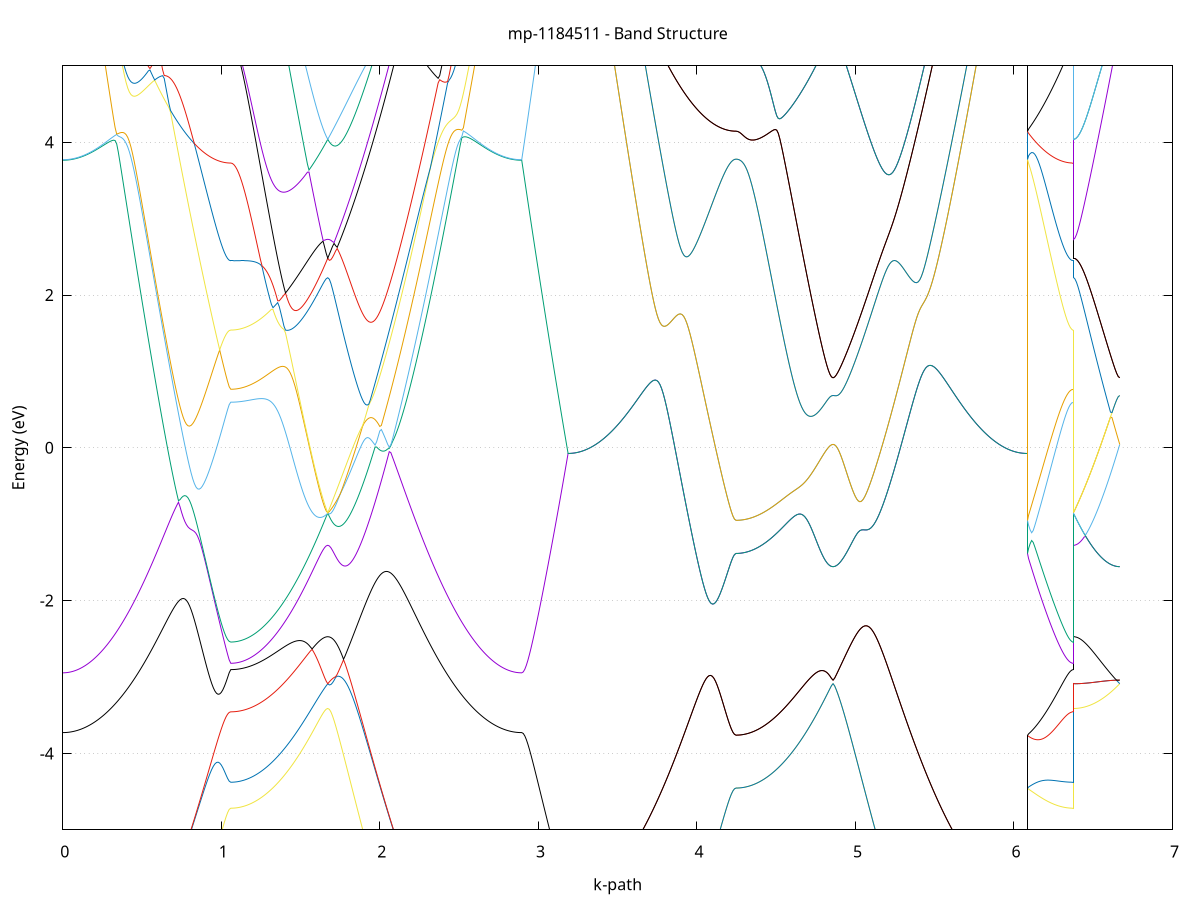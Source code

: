 set title 'mp-1184511 - Band Structure'
set xlabel 'k-path'
set ylabel 'Energy (eV)'
set grid y
set yrange [-5:5]
set terminal png size 800,600
set output 'mp-1184511_bands_gnuplot.png'
plot '-' using 1:2 with lines notitle, '-' using 1:2 with lines notitle, '-' using 1:2 with lines notitle, '-' using 1:2 with lines notitle, '-' using 1:2 with lines notitle, '-' using 1:2 with lines notitle, '-' using 1:2 with lines notitle, '-' using 1:2 with lines notitle, '-' using 1:2 with lines notitle, '-' using 1:2 with lines notitle, '-' using 1:2 with lines notitle, '-' using 1:2 with lines notitle, '-' using 1:2 with lines notitle, '-' using 1:2 with lines notitle, '-' using 1:2 with lines notitle, '-' using 1:2 with lines notitle, '-' using 1:2 with lines notitle, '-' using 1:2 with lines notitle, '-' using 1:2 with lines notitle, '-' using 1:2 with lines notitle, '-' using 1:2 with lines notitle, '-' using 1:2 with lines notitle, '-' using 1:2 with lines notitle, '-' using 1:2 with lines notitle, '-' using 1:2 with lines notitle, '-' using 1:2 with lines notitle, '-' using 1:2 with lines notitle, '-' using 1:2 with lines notitle, '-' using 1:2 with lines notitle, '-' using 1:2 with lines notitle, '-' using 1:2 with lines notitle, '-' using 1:2 with lines notitle, '-' using 1:2 with lines notitle, '-' using 1:2 with lines notitle, '-' using 1:2 with lines notitle, '-' using 1:2 with lines notitle, '-' using 1:2 with lines notitle, '-' using 1:2 with lines notitle, '-' using 1:2 with lines notitle, '-' using 1:2 with lines notitle, '-' using 1:2 with lines notitle, '-' using 1:2 with lines notitle, '-' using 1:2 with lines notitle, '-' using 1:2 with lines notitle, '-' using 1:2 with lines notitle, '-' using 1:2 with lines notitle, '-' using 1:2 with lines notitle, '-' using 1:2 with lines notitle, '-' using 1:2 with lines notitle, '-' using 1:2 with lines notitle, '-' using 1:2 with lines notitle, '-' using 1:2 with lines notitle, '-' using 1:2 with lines notitle, '-' using 1:2 with lines notitle, '-' using 1:2 with lines notitle, '-' using 1:2 with lines notitle, '-' using 1:2 with lines notitle, '-' using 1:2 with lines notitle, '-' using 1:2 with lines notitle, '-' using 1:2 with lines notitle, '-' using 1:2 with lines notitle, '-' using 1:2 with lines notitle, '-' using 1:2 with lines notitle, '-' using 1:2 with lines notitle
0.000000 -14.566022
0.009996 -14.566022
0.019993 -14.565922
0.029989 -14.565722
0.039986 -14.565522
0.049982 -14.565322
0.059979 -14.564922
0.069975 -14.564522
0.079972 -14.564122
0.089968 -14.563622
0.099965 -14.563122
0.109961 -14.562522
0.119957 -14.562022
0.129954 -14.561422
0.139950 -14.560822
0.149947 -14.560222
0.159943 -14.559622
0.169940 -14.559022
0.179936 -14.558522
0.189933 -14.558022
0.199929 -14.557722
0.209926 -14.557422
0.219922 -14.557222
0.229918 -14.557222
0.239915 -14.557422
0.249911 -14.557722
0.259908 -14.558222
0.269904 -14.559022
0.279901 -14.559922
0.289897 -14.561022
0.299894 -14.562222
0.309890 -14.563722
0.319887 -14.565222
0.329883 -14.566922
0.339880 -14.568722
0.349876 -14.570522
0.359872 -14.572522
0.369869 -14.574522
0.379865 -14.576522
0.389862 -14.578622
0.399858 -14.580722
0.409855 -14.582922
0.419851 -14.585122
0.429848 -14.587422
0.439844 -14.589622
0.449841 -14.591922
0.459837 -14.594122
0.469833 -14.596422
0.479830 -14.598722
0.489826 -14.601022
0.499823 -14.603322
0.509819 -14.605722
0.519816 -14.608022
0.529812 -14.610322
0.539809 -14.612622
0.549805 -14.614822
0.559802 -14.617122
0.569798 -14.619422
0.579794 -14.621622
0.589791 -14.623922
0.599787 -14.626122
0.609784 -14.628322
0.619780 -14.630522
0.629777 -14.632622
0.639773 -14.634722
0.649770 -14.636822
0.659766 -14.638922
0.669763 -14.641022
0.679759 -14.643022
0.689755 -14.644922
0.699752 -14.646922
0.709748 -14.648822
0.719745 -14.650722
0.729741 -14.652522
0.739738 -14.654322
0.749734 -14.656022
0.759731 -14.657722
0.769727 -14.659422
0.779724 -14.661022
0.789720 -14.662622
0.799716 -14.664122
0.809713 -14.665622
0.819709 -14.667022
0.829706 -14.668422
0.839702 -14.669722
0.849699 -14.671022
0.859695 -14.672222
0.869692 -14.673422
0.879688 -14.674522
0.889685 -14.675622
0.899681 -14.676622
0.909677 -14.677522
0.919674 -14.678422
0.929670 -14.679222
0.939667 -14.680022
0.949663 -14.680722
0.959660 -14.681322
0.969656 -14.681922
0.979653 -14.682522
0.989649 -14.682922
0.999646 -14.683322
1.009642 -14.683722
1.019639 -14.683922
1.029635 -14.684222
1.039631 -14.684322
1.049628 -14.684422
1.059624 -14.684422
1.059624 -14.684422
1.069492 -14.684422
1.079359 -14.684222
1.089226 -14.683822
1.099094 -14.683322
1.108961 -14.682722
1.118828 -14.681922
1.128696 -14.681022
1.138563 -14.679922
1.148430 -14.678722
1.158298 -14.677422
1.168165 -14.675922
1.178032 -14.674322
1.187900 -14.672622
1.197767 -14.670822
1.207634 -14.668822
1.217502 -14.666722
1.227369 -14.664522
1.237236 -14.662222
1.247104 -14.659822
1.256971 -14.657322
1.266838 -14.654722
1.276706 -14.652022
1.286573 -14.649222
1.296440 -14.646322
1.306308 -14.643422
1.316175 -14.640322
1.326042 -14.637322
1.335909 -14.634122
1.345777 -14.630922
1.355644 -14.627722
1.365511 -14.624522
1.375379 -14.623022
1.385246 -14.621822
1.395113 -14.620622
1.404981 -14.619322
1.414848 -14.618022
1.424715 -14.616722
1.434583 -14.615322
1.444450 -14.614022
1.454317 -14.612622
1.464185 -14.611222
1.474052 -14.609722
1.483919 -14.608322
1.493787 -14.606822
1.503654 -14.605322
1.513521 -14.603822
1.523389 -14.602322
1.533256 -14.600722
1.543123 -14.599222
1.552991 -14.597722
1.562858 -14.596122
1.572725 -14.594622
1.582593 -14.593022
1.592460 -14.591522
1.602327 -14.590022
1.612195 -14.588622
1.622062 -14.587222
1.631929 -14.585922
1.641797 -14.584822
1.651664 -14.583922
1.661531 -14.583322
1.671399 -14.583022
1.671399 -14.583022
1.681346 -14.583122
1.691294 -14.583522
1.701241 -14.584222
1.711189 -14.585122
1.721136 -14.586122
1.731084 -14.587222
1.741032 -14.588322
1.750979 -14.589422
1.760927 -14.590522
1.770874 -14.591522
1.780822 -14.592522
1.790769 -14.593522
1.800717 -14.594422
1.810664 -14.595322
1.820612 -14.596122
1.830559 -14.596922
1.840507 -14.597622
1.850455 -14.598222
1.860402 -14.598822
1.870350 -14.599322
1.880297 -14.599822
1.890245 -14.600222
1.900192 -14.600522
1.910140 -14.600722
1.920087 -14.600922
1.930035 -14.601022
1.939983 -14.601122
1.949930 -14.601022
1.959878 -14.600922
1.969825 -14.600822
1.979773 -14.600622
1.989720 -14.600322
1.999668 -14.599922
2.009615 -14.599522
2.019563 -14.599022
2.029510 -14.598422
2.039458 -14.597822
2.049406 -14.597122
2.059353 -14.596322
2.069301 -14.595522
2.079248 -14.594622
2.089196 -14.593722
2.099143 -14.592722
2.109091 -14.591622
2.119038 -14.591322
2.128986 -14.591222
2.138934 -14.591122
2.148881 -14.590922
2.158829 -14.590622
2.168776 -14.590322
2.178724 -14.590022
2.188671 -14.589622
2.198619 -14.589122
2.208566 -14.588722
2.218514 -14.588122
2.228462 -14.587522
2.238409 -14.586922
2.248357 -14.586222
2.258304 -14.585522
2.268252 -14.584822
2.278199 -14.584022
2.288147 -14.583222
2.298094 -14.582322
2.308042 -14.581422
2.317990 -14.580522
2.327937 -14.579522
2.337885 -14.578522
2.347832 -14.577522
2.357780 -14.576422
2.367727 -14.575322
2.377675 -14.574222
2.387622 -14.573122
2.397570 -14.571922
2.407517 -14.570822
2.417465 -14.569622
2.427413 -14.568322
2.437360 -14.567122
2.447308 -14.565922
2.457255 -14.564622
2.467203 -14.563322
2.477150 -14.562022
2.487098 -14.560822
2.497045 -14.559522
2.506993 -14.558122
2.516941 -14.556822
2.526888 -14.555522
2.536836 -14.554222
2.546783 -14.552922
2.556731 -14.551622
2.566678 -14.550222
2.576626 -14.550022
2.586573 -14.550422
2.596521 -14.550722
2.606468 -14.551222
2.616416 -14.551622
2.626364 -14.552122
2.636311 -14.552722
2.646259 -14.553222
2.656206 -14.553822
2.666154 -14.554522
2.676101 -14.555122
2.686049 -14.555822
2.695996 -14.556522
2.705944 -14.557222
2.715892 -14.557922
2.725839 -14.558622
2.735787 -14.559322
2.745734 -14.560022
2.755682 -14.560722
2.765629 -14.561322
2.775577 -14.561922
2.785524 -14.562522
2.795472 -14.563122
2.805420 -14.563622
2.815367 -14.564122
2.825315 -14.564522
2.835262 -14.564922
2.845210 -14.565322
2.855157 -14.565522
2.865105 -14.565722
2.875052 -14.565922
2.885000 -14.566022
2.894948 -14.566022
2.894948 -14.566022
2.904696 -14.566022
2.914444 -14.565922
2.924192 -14.565922
2.933940 -14.565722
2.943688 -14.565522
2.953437 -14.565322
2.963185 -14.565122
2.972933 -14.564822
2.982681 -14.564522
2.992429 -14.564122
3.002178 -14.563722
3.011926 -14.563322
3.021674 -14.562822
3.031422 -14.562322
3.041170 -14.561822
3.050919 -14.561222
3.060667 -14.560622
3.070415 -14.560022
3.080163 -14.559322
3.089911 -14.558622
3.099660 -14.557922
3.109408 -14.557122
3.119156 -14.556322
3.128904 -14.555522
3.138652 -14.554722
3.148401 -14.553822
3.158149 -14.552922
3.167897 -14.552022
3.177645 -14.551122
3.187393 -14.550122
3.187393 -14.550122
3.197390 -14.550122
3.207386 -14.550122
3.217383 -14.550022
3.227379 -14.549922
3.237376 -14.549722
3.247372 -14.549622
3.257369 -14.549422
3.267365 -14.549222
3.277361 -14.549022
3.287358 -14.548822
3.297354 -14.548622
3.307351 -14.548422
3.317347 -14.548222
3.327344 -14.548122
3.337340 -14.548022
3.347337 -14.548022
3.357333 -14.548022
3.367330 -14.548122
3.377326 -14.548322
3.387322 -14.548722
3.397319 -14.549122
3.407315 -14.549722
3.417312 -14.550322
3.427308 -14.551122
3.437305 -14.552122
3.447301 -14.553122
3.457298 -14.554222
3.467294 -14.555522
3.477291 -14.556822
3.487287 -14.558222
3.497283 -14.559722
3.507280 -14.561322
3.517276 -14.562922
3.527273 -14.564622
3.537269 -14.566322
3.547266 -14.568122
3.557262 -14.569822
3.567259 -14.571722
3.577255 -14.573522
3.587252 -14.575422
3.597248 -14.577322
3.607244 -14.579222
3.617241 -14.581122
3.627237 -14.583022
3.637234 -14.585022
3.647230 -14.586922
3.657227 -14.588922
3.667223 -14.590822
3.677220 -14.592822
3.687216 -14.594722
3.697213 -14.596622
3.707209 -14.598622
3.717205 -14.600522
3.727202 -14.602422
3.737198 -14.604322
3.747195 -14.606222
3.757191 -14.608022
3.767188 -14.609922
3.777184 -14.611722
3.787181 -14.613522
3.797177 -14.615322
3.807174 -14.617022
3.817170 -14.618822
3.827166 -14.620522
3.837163 -14.622222
3.847159 -14.623822
3.857156 -14.625422
3.867152 -14.627022
3.877149 -14.628622
3.887145 -14.630122
3.897142 -14.631622
3.907138 -14.633022
3.917135 -14.634522
3.927131 -14.635822
3.937127 -14.637222
3.947124 -14.638522
3.957120 -14.639722
3.967117 -14.640922
3.977113 -14.642122
3.987110 -14.643222
3.997106 -14.644322
4.007103 -14.645422
4.017099 -14.646422
4.027096 -14.647422
4.037092 -14.648322
4.047089 -14.649222
4.057085 -14.650022
4.067081 -14.650822
4.077078 -14.651522
4.087074 -14.652222
4.097071 -14.652922
4.107067 -14.653522
4.117064 -14.654122
4.127060 -14.654622
4.137057 -14.655122
4.147053 -14.655622
4.157050 -14.656022
4.167046 -14.656322
4.177042 -14.656622
4.187039 -14.656922
4.197035 -14.657122
4.207032 -14.657322
4.217028 -14.657522
4.227025 -14.657622
4.237021 -14.657622
4.247018 -14.657622
4.247018 -14.657622
4.256885 -14.657622
4.266752 -14.657422
4.276620 -14.657122
4.286487 -14.656722
4.296354 -14.656122
4.306222 -14.655522
4.316089 -14.654722
4.325956 -14.653922
4.335824 -14.652922
4.345691 -14.651822
4.355558 -14.650722
4.365426 -14.649422
4.375293 -14.648122
4.385160 -14.646622
4.395028 -14.645122
4.404895 -14.643622
4.414762 -14.642022
4.424630 -14.640322
4.434497 -14.638622
4.444364 -14.636922
4.454232 -14.635222
4.464099 -14.633522
4.473966 -14.631822
4.483834 -14.630122
4.493701 -14.628522
4.503568 -14.627022
4.513435 -14.625522
4.523303 -14.624022
4.533170 -14.622722
4.543037 -14.621422
4.552905 -14.620322
4.562772 -14.619222
4.572639 -14.618222
4.582507 -14.617322
4.592374 -14.616522
4.602241 -14.615822
4.612109 -14.615222
4.621976 -14.614622
4.631843 -14.614122
4.641711 -14.613722
4.651578 -14.613422
4.661445 -14.613122
4.671313 -14.612922
4.681180 -14.612722
4.691047 -14.612622
4.700915 -14.612522
4.710782 -14.612422
4.720649 -14.612422
4.730517 -14.612322
4.740384 -14.612422
4.750251 -14.612422
4.760119 -14.612422
4.769986 -14.612522
4.779853 -14.612622
4.789721 -14.612622
4.799588 -14.612722
4.809455 -14.612722
4.819323 -14.612822
4.829190 -14.612922
4.839057 -14.612922
4.848925 -14.612922
4.858792 -14.612922
4.858792 -14.612922
4.868739 -14.612922
4.878687 -14.612922
4.888635 -14.612822
4.898582 -14.612822
4.908530 -14.612622
4.918477 -14.612522
4.928425 -14.612422
4.938372 -14.612222
4.948320 -14.611922
4.958267 -14.611722
4.968215 -14.611422
4.978163 -14.611022
4.988110 -14.610722
4.998058 -14.610222
5.008005 -14.609822
5.017953 -14.609322
5.027900 -14.608822
5.037848 -14.608222
5.047795 -14.607622
5.057743 -14.607022
5.067691 -14.606322
5.077638 -14.605622
5.087586 -14.604822
5.097533 -14.604022
5.107481 -14.603222
5.117428 -14.602322
5.127376 -14.601422
5.137323 -14.600522
5.147271 -14.599522
5.157218 -14.598522
5.167166 -14.597522
5.177114 -14.596422
5.187061 -14.595322
5.197009 -14.594222
5.206956 -14.593122
5.216904 -14.592022
5.226851 -14.590822
5.236799 -14.589622
5.246746 -14.588422
5.256694 -14.587322
5.266642 -14.586122
5.276589 -14.584922
5.286537 -14.583722
5.296484 -14.582522
5.306432 -14.581322
5.316379 -14.580222
5.326327 -14.579022
5.336274 -14.577922
5.346222 -14.576822
5.356170 -14.575722
5.366117 -14.574622
5.376065 -14.573622
5.386012 -14.572522
5.395960 -14.571522
5.405907 -14.570622
5.415855 -14.569622
5.425802 -14.568822
5.435750 -14.567922
5.445698 -14.567122
5.455645 -14.566322
5.465593 -14.565522
5.475540 -14.564822
5.485488 -14.564122
5.495435 -14.563522
5.505383 -14.562922
5.515330 -14.562322
5.525278 -14.561722
5.535225 -14.561122
5.545173 -14.560622
5.555121 -14.560022
5.565068 -14.559422
5.575016 -14.558922
5.584963 -14.558322
5.594911 -14.557722
5.604858 -14.557222
5.614806 -14.556622
5.624753 -14.556022
5.634701 -14.555522
5.644649 -14.554922
5.654596 -14.554422
5.664544 -14.553822
5.674491 -14.553322
5.684439 -14.552722
5.694386 -14.552222
5.704334 -14.551722
5.714281 -14.551222
5.724229 -14.550722
5.734176 -14.550322
5.744124 -14.549822
5.754072 -14.549422
5.764019 -14.549022
5.773967 -14.548722
5.783914 -14.548422
5.793862 -14.548122
5.803809 -14.547822
5.813757 -14.547622
5.823704 -14.547422
5.833652 -14.547222
5.843600 -14.547122
5.853547 -14.547022
5.863495 -14.547022
5.873442 -14.547022
5.883390 -14.547022
5.893337 -14.547122
5.903285 -14.547222
5.913232 -14.547322
5.923180 -14.547522
5.933128 -14.547722
5.943075 -14.547922
5.953023 -14.548122
5.962970 -14.548322
5.972918 -14.548522
5.982865 -14.548822
5.992813 -14.549022
6.002760 -14.549222
6.012708 -14.549422
6.022656 -14.549622
6.032603 -14.549722
6.042551 -14.549922
6.052498 -14.550022
6.062446 -14.550122
6.072393 -14.550122
6.082341 -14.550122
6.082341 -14.657622
6.092089 -14.659122
6.101837 -14.660622
6.111585 -14.662022
6.121334 -14.663522
6.131082 -14.664922
6.140830 -14.666322
6.150578 -14.667722
6.160326 -14.669022
6.170075 -14.670322
6.179823 -14.671522
6.189571 -14.672722
6.199319 -14.673922
6.209067 -14.675022
6.218816 -14.676022
6.228564 -14.677022
6.238312 -14.677922
6.248060 -14.678822
6.257808 -14.679622
6.267556 -14.680422
6.277305 -14.681122
6.287053 -14.681722
6.296801 -14.682322
6.306549 -14.682822
6.316297 -14.683222
6.326046 -14.683622
6.335794 -14.683922
6.345542 -14.684122
6.355290 -14.684322
6.365038 -14.684422
6.374787 -14.684422
6.374787 -14.583022
6.384535 -14.583222
6.394283 -14.583622
6.404031 -14.584422
6.413779 -14.585422
6.423528 -14.586722
6.433276 -14.588022
6.443024 -14.589522
6.452772 -14.591122
6.462520 -14.592722
6.472269 -14.594322
6.482017 -14.595922
6.491765 -14.597422
6.501513 -14.599022
6.511261 -14.600422
6.521010 -14.601922
6.530758 -14.603222
6.540506 -14.604522
6.550254 -14.605722
6.560002 -14.606822
6.569750 -14.607922
6.579499 -14.608822
6.589247 -14.609722
6.598995 -14.610422
6.608743 -14.611122
6.618491 -14.611622
6.628240 -14.612122
6.637988 -14.612522
6.647736 -14.612722
6.657484 -14.612922
6.667232 -14.612922
e
0.000000 -14.520022
0.009996 -14.520022
0.019993 -14.520022
0.029989 -14.520022
0.039986 -14.520322
0.049982 -14.520822
0.059979 -14.521322
0.069975 -14.521922
0.079972 -14.522622
0.089968 -14.523422
0.099965 -14.524222
0.109961 -14.525022
0.119957 -14.525922
0.129954 -14.526822
0.139950 -14.527822
0.149947 -14.528922
0.159943 -14.529922
0.169940 -14.531022
0.179936 -14.532222
0.189933 -14.533322
0.199929 -14.534522
0.209926 -14.535722
0.219922 -14.536922
0.229918 -14.538022
0.239915 -14.539222
0.249911 -14.540322
0.259908 -14.541422
0.269904 -14.542422
0.279901 -14.543322
0.289897 -14.544322
0.299894 -14.545122
0.309890 -14.546022
0.319887 -14.546922
0.329883 -14.547822
0.339880 -14.548622
0.349876 -14.549522
0.359872 -14.550422
0.369869 -14.551322
0.379865 -14.552322
0.389862 -14.553322
0.399858 -14.554222
0.409855 -14.555222
0.419851 -14.556322
0.429848 -14.557322
0.439844 -14.558422
0.449841 -14.559422
0.459837 -14.560522
0.469833 -14.561622
0.479830 -14.562722
0.489826 -14.563822
0.499823 -14.564922
0.509819 -14.566022
0.519816 -14.567022
0.529812 -14.568122
0.539809 -14.569222
0.549805 -14.570822
0.559802 -14.572522
0.569798 -14.574222
0.579794 -14.576022
0.589791 -14.577922
0.599787 -14.579722
0.609784 -14.581622
0.619780 -14.583522
0.629777 -14.585422
0.639773 -14.587322
0.649770 -14.589322
0.659766 -14.591222
0.669763 -14.593222
0.679759 -14.595222
0.689755 -14.597222
0.699752 -14.599222
0.709748 -14.601222
0.719745 -14.603222
0.729741 -14.605122
0.739738 -14.607122
0.749734 -14.609022
0.759731 -14.610922
0.769727 -14.612822
0.779724 -14.614722
0.789720 -14.616522
0.799716 -14.618322
0.809713 -14.620022
0.819709 -14.621722
0.829706 -14.623422
0.839702 -14.625022
0.849699 -14.626522
0.859695 -14.628122
0.869692 -14.629522
0.879688 -14.630922
0.889685 -14.632222
0.899681 -14.633422
0.909677 -14.634622
0.919674 -14.635722
0.929670 -14.636822
0.939667 -14.637822
0.949663 -14.638722
0.959660 -14.639522
0.969656 -14.640222
0.979653 -14.640922
0.989649 -14.641522
0.999646 -14.642022
1.009642 -14.642522
1.019639 -14.642922
1.029635 -14.643122
1.039631 -14.643322
1.049628 -14.643522
1.059624 -14.643522
1.059624 -14.643522
1.069492 -14.643522
1.079359 -14.643422
1.089226 -14.643322
1.099094 -14.643222
1.108961 -14.643022
1.118828 -14.642722
1.128696 -14.642422
1.138563 -14.642122
1.148430 -14.641822
1.158298 -14.641422
1.168165 -14.640922
1.178032 -14.640422
1.187900 -14.639922
1.197767 -14.639322
1.207634 -14.638722
1.217502 -14.638122
1.227369 -14.637422
1.237236 -14.636722
1.247104 -14.636022
1.256971 -14.635222
1.266838 -14.634322
1.276706 -14.633522
1.286573 -14.632622
1.296440 -14.631622
1.306308 -14.630722
1.316175 -14.629722
1.326042 -14.628622
1.335909 -14.627622
1.345777 -14.626522
1.355644 -14.625422
1.365511 -14.624222
1.375379 -14.621222
1.385246 -14.617922
1.395113 -14.614622
1.404981 -14.611322
1.414848 -14.608022
1.424715 -14.604722
1.434583 -14.601422
1.444450 -14.598222
1.454317 -14.595022
1.464185 -14.591922
1.474052 -14.588722
1.483919 -14.585722
1.493787 -14.582722
1.503654 -14.579722
1.513521 -14.576822
1.523389 -14.576322
1.533256 -14.577022
1.543123 -14.577722
1.552991 -14.578422
1.562858 -14.579022
1.572725 -14.579622
1.582593 -14.580222
1.592460 -14.580722
1.602327 -14.581122
1.612195 -14.581522
1.622062 -14.581922
1.631929 -14.582222
1.641797 -14.582522
1.651664 -14.582722
1.661531 -14.582922
1.671399 -14.583022
1.671399 -14.583022
1.681346 -14.583122
1.691294 -14.583122
1.701241 -14.583022
1.711189 -14.582922
1.721136 -14.582722
1.731084 -14.582522
1.741032 -14.582222
1.750979 -14.581922
1.760927 -14.581522
1.770874 -14.581122
1.780822 -14.580522
1.790769 -14.580022
1.800717 -14.579322
1.810664 -14.578622
1.820612 -14.577922
1.830559 -14.577122
1.840507 -14.576222
1.850455 -14.575322
1.860402 -14.574322
1.870350 -14.574422
1.880297 -14.575822
1.890245 -14.577122
1.900192 -14.578422
1.910140 -14.579622
1.920087 -14.580822
1.930035 -14.581922
1.939983 -14.582922
1.949930 -14.583922
1.959878 -14.584822
1.969825 -14.585622
1.979773 -14.586422
1.989720 -14.587222
1.999668 -14.587822
2.009615 -14.588422
2.019563 -14.589022
2.029510 -14.589522
2.039458 -14.589922
2.049406 -14.590322
2.059353 -14.590622
2.069301 -14.590822
2.079248 -14.591022
2.089196 -14.591222
2.099143 -14.591322
2.109091 -14.591322
2.119038 -14.590522
2.128986 -14.589422
2.138934 -14.588122
2.148881 -14.586922
2.158829 -14.585522
2.168776 -14.584222
2.178724 -14.582822
2.188671 -14.581322
2.198619 -14.579822
2.208566 -14.578322
2.218514 -14.576722
2.228462 -14.575122
2.238409 -14.573422
2.248357 -14.571722
2.258304 -14.570022
2.268252 -14.568322
2.278199 -14.566622
2.288147 -14.564822
2.298094 -14.563022
2.308042 -14.561222
2.317990 -14.559422
2.327937 -14.557622
2.337885 -14.555822
2.347832 -14.554022
2.357780 -14.552222
2.367727 -14.550422
2.377675 -14.550022
2.387622 -14.549922
2.397570 -14.549822
2.407517 -14.549622
2.417465 -14.549522
2.427413 -14.549422
2.437360 -14.549222
2.447308 -14.549122
2.457255 -14.549022
2.467203 -14.549022
2.477150 -14.548922
2.487098 -14.548922
2.497045 -14.548822
2.506993 -14.548922
2.516941 -14.548922
2.526888 -14.549022
2.536836 -14.549122
2.546783 -14.549322
2.556731 -14.549522
2.566678 -14.549722
2.576626 -14.548922
2.586573 -14.547622
2.596521 -14.546322
2.606468 -14.545022
2.616416 -14.543722
2.626364 -14.542522
2.636311 -14.541222
2.646259 -14.539922
2.656206 -14.538722
2.666154 -14.537522
2.676101 -14.536322
2.686049 -14.535122
2.695996 -14.534022
2.705944 -14.532922
2.715892 -14.531822
2.725839 -14.530722
2.735787 -14.529622
2.745734 -14.528622
2.755682 -14.527622
2.765629 -14.526722
2.775577 -14.525822
2.785524 -14.524922
2.795472 -14.524122
2.805420 -14.523322
2.815367 -14.522622
2.825315 -14.521922
2.835262 -14.521322
2.845210 -14.520822
2.855157 -14.520322
2.865105 -14.520022
2.875052 -14.520022
2.885000 -14.520022
2.894948 -14.520022
2.894948 -14.520022
2.904696 -14.519922
2.914444 -14.520222
2.924192 -14.521022
2.933940 -14.521922
2.943688 -14.522922
2.953437 -14.523922
2.963185 -14.525022
2.972933 -14.526122
2.982681 -14.527222
2.992429 -14.528322
3.002178 -14.529422
3.011926 -14.530522
3.021674 -14.531722
3.031422 -14.532822
3.041170 -14.534022
3.050919 -14.535122
3.060667 -14.536222
3.070415 -14.537422
3.080163 -14.538522
3.089911 -14.539622
3.099660 -14.540722
3.109408 -14.541822
3.119156 -14.542922
3.128904 -14.544022
3.138652 -14.545122
3.148401 -14.546122
3.158149 -14.547122
3.167897 -14.548222
3.177645 -14.549222
3.187393 -14.550122
3.187393 -14.550122
3.197390 -14.550122
3.207386 -14.550122
3.217383 -14.550022
3.227379 -14.549922
3.237376 -14.549722
3.247372 -14.549622
3.257369 -14.549422
3.267365 -14.549222
3.277361 -14.549022
3.287358 -14.548822
3.297354 -14.548622
3.307351 -14.548422
3.317347 -14.548222
3.327344 -14.548122
3.337340 -14.548022
3.347337 -14.547922
3.357333 -14.548022
3.367330 -14.548122
3.377326 -14.548322
3.387322 -14.548722
3.397319 -14.549122
3.407315 -14.549722
3.417312 -14.550322
3.427308 -14.551122
3.437305 -14.552122
3.447301 -14.553122
3.457298 -14.554222
3.467294 -14.555522
3.477291 -14.556822
3.487287 -14.558222
3.497283 -14.559722
3.507280 -14.561322
3.517276 -14.562922
3.527273 -14.564622
3.537269 -14.566322
3.547266 -14.568122
3.557262 -14.569822
3.567259 -14.571722
3.577255 -14.573522
3.587252 -14.575422
3.597248 -14.577322
3.607244 -14.579222
3.617241 -14.581122
3.627237 -14.583022
3.637234 -14.585022
3.647230 -14.586922
3.657227 -14.588922
3.667223 -14.590822
3.677220 -14.592822
3.687216 -14.594722
3.697213 -14.596622
3.707209 -14.598622
3.717205 -14.600522
3.727202 -14.602422
3.737198 -14.604322
3.747195 -14.606222
3.757191 -14.608022
3.767188 -14.609922
3.777184 -14.611722
3.787181 -14.613522
3.797177 -14.615322
3.807174 -14.617022
3.817170 -14.618822
3.827166 -14.620522
3.837163 -14.622222
3.847159 -14.623822
3.857156 -14.625422
3.867152 -14.627022
3.877149 -14.628622
3.887145 -14.630122
3.897142 -14.631622
3.907138 -14.633022
3.917135 -14.634522
3.927131 -14.635822
3.937127 -14.637222
3.947124 -14.638522
3.957120 -14.639722
3.967117 -14.640922
3.977113 -14.642122
3.987110 -14.643222
3.997106 -14.644322
4.007103 -14.645422
4.017099 -14.646422
4.027096 -14.647422
4.037092 -14.648322
4.047089 -14.649222
4.057085 -14.650022
4.067081 -14.650822
4.077078 -14.651522
4.087074 -14.652222
4.097071 -14.652922
4.107067 -14.653522
4.117064 -14.654122
4.127060 -14.654622
4.137057 -14.655122
4.147053 -14.655622
4.157050 -14.656022
4.167046 -14.656322
4.177042 -14.656622
4.187039 -14.656922
4.197035 -14.657122
4.207032 -14.657322
4.217028 -14.657422
4.227025 -14.657622
4.237021 -14.657622
4.247018 -14.657622
4.247018 -14.657622
4.256885 -14.657622
4.266752 -14.657422
4.276620 -14.657122
4.286487 -14.656722
4.296354 -14.656122
4.306222 -14.655522
4.316089 -14.654722
4.325956 -14.653922
4.335824 -14.652922
4.345691 -14.651822
4.355558 -14.650722
4.365426 -14.649422
4.375293 -14.648122
4.385160 -14.646622
4.395028 -14.645122
4.404895 -14.643622
4.414762 -14.642022
4.424630 -14.640322
4.434497 -14.638622
4.444364 -14.636922
4.454232 -14.635222
4.464099 -14.633522
4.473966 -14.631822
4.483834 -14.630122
4.493701 -14.628522
4.503568 -14.627022
4.513435 -14.625522
4.523303 -14.624022
4.533170 -14.622722
4.543037 -14.621422
4.552905 -14.620322
4.562772 -14.619222
4.572639 -14.618222
4.582507 -14.617322
4.592374 -14.616522
4.602241 -14.615822
4.612109 -14.615222
4.621976 -14.614622
4.631843 -14.614122
4.641711 -14.613722
4.651578 -14.613422
4.661445 -14.613122
4.671313 -14.612922
4.681180 -14.612722
4.691047 -14.612622
4.700915 -14.612522
4.710782 -14.612422
4.720649 -14.612422
4.730517 -14.612322
4.740384 -14.612422
4.750251 -14.612422
4.760119 -14.612422
4.769986 -14.612522
4.779853 -14.612522
4.789721 -14.612622
4.799588 -14.612722
4.809455 -14.612722
4.819323 -14.612822
4.829190 -14.612922
4.839057 -14.612922
4.848925 -14.612922
4.858792 -14.612922
4.858792 -14.612922
4.868739 -14.612922
4.878687 -14.612922
4.888635 -14.612822
4.898582 -14.612822
4.908530 -14.612622
4.918477 -14.612522
4.928425 -14.612422
4.938372 -14.612222
4.948320 -14.611922
4.958267 -14.611722
4.968215 -14.611422
4.978163 -14.611022
4.988110 -14.610722
4.998058 -14.610222
5.008005 -14.609822
5.017953 -14.609322
5.027900 -14.608822
5.037848 -14.608222
5.047795 -14.607622
5.057743 -14.607022
5.067691 -14.606322
5.077638 -14.605622
5.087586 -14.604822
5.097533 -14.604022
5.107481 -14.603222
5.117428 -14.602322
5.127376 -14.601422
5.137323 -14.600522
5.147271 -14.599522
5.157218 -14.598522
5.167166 -14.597522
5.177114 -14.596422
5.187061 -14.595322
5.197009 -14.594222
5.206956 -14.593122
5.216904 -14.592022
5.226851 -14.590822
5.236799 -14.589622
5.246746 -14.588422
5.256694 -14.587322
5.266642 -14.586122
5.276589 -14.584922
5.286537 -14.583722
5.296484 -14.582522
5.306432 -14.581322
5.316379 -14.580222
5.326327 -14.579022
5.336274 -14.577922
5.346222 -14.576822
5.356170 -14.575722
5.366117 -14.574622
5.376065 -14.573622
5.386012 -14.572522
5.395960 -14.571522
5.405907 -14.570622
5.415855 -14.569622
5.425802 -14.568822
5.435750 -14.567922
5.445698 -14.567122
5.455645 -14.566322
5.465593 -14.565522
5.475540 -14.564822
5.485488 -14.564122
5.495435 -14.563522
5.505383 -14.562922
5.515330 -14.562322
5.525278 -14.561722
5.535225 -14.561122
5.545173 -14.560622
5.555121 -14.560022
5.565068 -14.559422
5.575016 -14.558922
5.584963 -14.558322
5.594911 -14.557722
5.604858 -14.557222
5.614806 -14.556622
5.624753 -14.556022
5.634701 -14.555522
5.644649 -14.554922
5.654596 -14.554422
5.664544 -14.553822
5.674491 -14.553322
5.684439 -14.552722
5.694386 -14.552222
5.704334 -14.551722
5.714281 -14.551222
5.724229 -14.550722
5.734176 -14.550322
5.744124 -14.549822
5.754072 -14.549422
5.764019 -14.549022
5.773967 -14.548722
5.783914 -14.548422
5.793862 -14.548122
5.803809 -14.547822
5.813757 -14.547622
5.823704 -14.547422
5.833652 -14.547222
5.843600 -14.547122
5.853547 -14.547022
5.863495 -14.547022
5.873442 -14.547022
5.883390 -14.547022
5.893337 -14.547122
5.903285 -14.547222
5.913232 -14.547322
5.923180 -14.547522
5.933128 -14.547722
5.943075 -14.547922
5.953023 -14.548122
5.962970 -14.548322
5.972918 -14.548522
5.982865 -14.548822
5.992813 -14.549022
6.002760 -14.549222
6.012708 -14.549422
6.022656 -14.549622
6.032603 -14.549722
6.042551 -14.549922
6.052498 -14.550022
6.062446 -14.550122
6.072393 -14.550122
6.082341 -14.550122
6.082341 -14.657622
6.092089 -14.656222
6.101837 -14.654722
6.111585 -14.653322
6.121334 -14.651822
6.131082 -14.650522
6.140830 -14.649122
6.150578 -14.647922
6.160326 -14.646722
6.170075 -14.645722
6.179823 -14.644722
6.189571 -14.643922
6.199319 -14.643222
6.209067 -14.642622
6.218816 -14.642222
6.228564 -14.641922
6.238312 -14.641722
6.248060 -14.641622
6.257808 -14.641722
6.267556 -14.641822
6.277305 -14.641922
6.287053 -14.642122
6.296801 -14.642322
6.306549 -14.642622
6.316297 -14.642822
6.326046 -14.643022
6.335794 -14.643222
6.345542 -14.643322
6.355290 -14.643422
6.365038 -14.643522
6.374787 -14.643522
6.374787 -14.583022
6.384535 -14.583222
6.394283 -14.583622
6.404031 -14.584422
6.413779 -14.585422
6.423528 -14.586722
6.433276 -14.588022
6.443024 -14.589522
6.452772 -14.591122
6.462520 -14.592722
6.472269 -14.594322
6.482017 -14.595922
6.491765 -14.597422
6.501513 -14.599022
6.511261 -14.600422
6.521010 -14.601922
6.530758 -14.603222
6.540506 -14.604522
6.550254 -14.605722
6.560002 -14.606822
6.569750 -14.607922
6.579499 -14.608822
6.589247 -14.609722
6.598995 -14.610422
6.608743 -14.611122
6.618491 -14.611622
6.628240 -14.612122
6.637988 -14.612522
6.647736 -14.612722
6.657484 -14.612922
6.667232 -14.612922
e
0.000000 -14.520022
0.009996 -14.519922
0.019993 -14.519822
0.029989 -14.520022
0.039986 -14.520122
0.049982 -14.520222
0.059979 -14.520422
0.069975 -14.520522
0.079972 -14.520722
0.089968 -14.521022
0.099965 -14.521322
0.109961 -14.521622
0.119957 -14.522022
0.129954 -14.522522
0.139950 -14.522922
0.149947 -14.523522
0.159943 -14.524022
0.169940 -14.524622
0.179936 -14.525322
0.189933 -14.526022
0.199929 -14.526722
0.209926 -14.527522
0.219922 -14.528322
0.229918 -14.529122
0.239915 -14.530022
0.249911 -14.530922
0.259908 -14.531822
0.269904 -14.532822
0.279901 -14.533822
0.289897 -14.534822
0.299894 -14.535822
0.309890 -14.536922
0.319887 -14.538022
0.329883 -14.539222
0.339880 -14.540422
0.349876 -14.541522
0.359872 -14.542822
0.369869 -14.544022
0.379865 -14.545322
0.389862 -14.546622
0.399858 -14.547922
0.409855 -14.549322
0.419851 -14.550622
0.429848 -14.552022
0.439844 -14.553522
0.449841 -14.554922
0.459837 -14.556422
0.469833 -14.557922
0.479830 -14.559422
0.489826 -14.560922
0.499823 -14.562522
0.509819 -14.564122
0.519816 -14.565722
0.529812 -14.567422
0.539809 -14.569022
0.549805 -14.570322
0.559802 -14.571322
0.569798 -14.572422
0.579794 -14.573422
0.589791 -14.574522
0.599787 -14.575522
0.609784 -14.576522
0.619780 -14.577522
0.629777 -14.578422
0.639773 -14.579322
0.649770 -14.580322
0.659766 -14.581122
0.669763 -14.582022
0.679759 -14.582822
0.689755 -14.583622
0.699752 -14.584422
0.709748 -14.585222
0.719745 -14.585922
0.729741 -14.586522
0.739738 -14.587222
0.749734 -14.587822
0.759731 -14.588322
0.769727 -14.588922
0.779724 -14.589422
0.789720 -14.589822
0.799716 -14.590222
0.809713 -14.590622
0.819709 -14.590922
0.829706 -14.591222
0.839702 -14.591522
0.849699 -14.591722
0.859695 -14.591822
0.869692 -14.591922
0.879688 -14.592022
0.889685 -14.592022
0.899681 -14.592022
0.909677 -14.592022
0.919674 -14.591922
0.929670 -14.591722
0.939667 -14.591522
0.949663 -14.591322
0.959660 -14.591022
0.969656 -14.590722
0.979653 -14.590422
0.989649 -14.590122
0.999646 -14.589722
1.009642 -14.589322
1.019639 -14.589022
1.029635 -14.588722
1.039631 -14.588422
1.049628 -14.588322
1.059624 -14.588222
1.059624 -14.588222
1.069492 -14.588222
1.079359 -14.588122
1.089226 -14.587922
1.099094 -14.587722
1.108961 -14.587422
1.118828 -14.587022
1.128696 -14.586622
1.138563 -14.586122
1.148430 -14.585622
1.158298 -14.585022
1.168165 -14.584322
1.178032 -14.583522
1.187900 -14.582722
1.197767 -14.581822
1.207634 -14.580922
1.217502 -14.579922
1.227369 -14.578822
1.237236 -14.577722
1.247104 -14.576522
1.256971 -14.575222
1.266838 -14.573922
1.276706 -14.572522
1.286573 -14.571022
1.296440 -14.569522
1.306308 -14.567922
1.316175 -14.566222
1.326042 -14.564422
1.335909 -14.562622
1.345777 -14.560722
1.355644 -14.559122
1.365511 -14.560322
1.375379 -14.561522
1.385246 -14.562622
1.395113 -14.563822
1.404981 -14.564922
1.414848 -14.566022
1.424715 -14.567022
1.434583 -14.568122
1.444450 -14.569122
1.454317 -14.570122
1.464185 -14.571122
1.474052 -14.572022
1.483919 -14.572922
1.493787 -14.573822
1.503654 -14.574722
1.513521 -14.575522
1.523389 -14.574022
1.533256 -14.571222
1.543123 -14.568422
1.552991 -14.565822
1.562858 -14.563122
1.572725 -14.560522
1.582593 -14.557922
1.592460 -14.558322
1.602327 -14.560122
1.612195 -14.561822
1.622062 -14.563422
1.631929 -14.564822
1.641797 -14.566022
1.651664 -14.567022
1.661531 -14.567622
1.671399 -14.567822
1.671399 -14.567822
1.681346 -14.567622
1.691294 -14.567022
1.701241 -14.566122
1.711189 -14.564922
1.721136 -14.563522
1.731084 -14.562022
1.741032 -14.560522
1.750979 -14.558922
1.760927 -14.557222
1.770874 -14.557622
1.780822 -14.559622
1.790769 -14.561422
1.800717 -14.563222
1.810664 -14.565022
1.820612 -14.566722
1.830559 -14.568322
1.840507 -14.569922
1.850455 -14.571522
1.860402 -14.573022
1.870350 -14.573222
1.880297 -14.572122
1.890245 -14.570922
1.900192 -14.569722
1.910140 -14.568422
1.920087 -14.567022
1.930035 -14.565622
1.939983 -14.564222
1.949930 -14.562722
1.959878 -14.561122
1.969825 -14.559522
1.979773 -14.557822
1.989720 -14.556122
1.999668 -14.554322
2.009615 -14.552522
2.019563 -14.550622
2.029510 -14.548722
2.039458 -14.546722
2.049406 -14.544722
2.059353 -14.542722
2.069301 -14.540722
2.079248 -14.540922
2.089196 -14.541822
2.099143 -14.542622
2.109091 -14.543422
2.119038 -14.544222
2.128986 -14.544922
2.138934 -14.545622
2.148881 -14.546222
2.158829 -14.546822
2.168776 -14.547322
2.178724 -14.547822
2.188671 -14.548222
2.198619 -14.548622
2.208566 -14.549022
2.218514 -14.549322
2.228462 -14.549622
2.238409 -14.549822
2.248357 -14.550022
2.258304 -14.550222
2.268252 -14.550322
2.278199 -14.550422
2.288147 -14.550522
2.298094 -14.550522
2.308042 -14.550522
2.317990 -14.550522
2.327937 -14.550522
2.337885 -14.550422
2.347832 -14.550322
2.357780 -14.550222
2.367727 -14.550122
2.377675 -14.548722
2.387622 -14.546922
2.397570 -14.545222
2.407517 -14.543522
2.417465 -14.541822
2.427413 -14.540222
2.437360 -14.538622
2.447308 -14.537122
2.457255 -14.535622
2.467203 -14.534122
2.477150 -14.532722
2.487098 -14.531322
2.497045 -14.530122
2.506993 -14.529422
2.516941 -14.529122
2.526888 -14.528822
2.536836 -14.528622
2.546783 -14.528322
2.556731 -14.528022
2.566678 -14.527722
2.576626 -14.527322
2.586573 -14.527022
2.596521 -14.526722
2.606468 -14.526422
2.616416 -14.526022
2.626364 -14.525722
2.636311 -14.525322
2.646259 -14.525022
2.656206 -14.524722
2.666154 -14.524322
2.676101 -14.524022
2.686049 -14.523722
2.695996 -14.523422
2.705944 -14.523122
2.715892 -14.522822
2.725839 -14.522522
2.735787 -14.522222
2.745734 -14.522022
2.755682 -14.521722
2.765629 -14.521522
2.775577 -14.521322
2.785524 -14.521122
2.795472 -14.520922
2.805420 -14.520722
2.815367 -14.520522
2.825315 -14.520422
2.835262 -14.520322
2.845210 -14.520222
2.855157 -14.520122
2.865105 -14.519922
2.875052 -14.519822
2.885000 -14.519922
2.894948 -14.520022
2.894948 -14.520022
2.904696 -14.519922
2.914444 -14.519822
2.924192 -14.519722
2.933940 -14.519422
2.943688 -14.519222
2.953437 -14.518822
2.963185 -14.518422
2.972933 -14.517922
2.982681 -14.517422
2.992429 -14.516822
3.002178 -14.516222
3.011926 -14.515522
3.021674 -14.514722
3.031422 -14.513922
3.041170 -14.513022
3.050919 -14.512122
3.060667 -14.511222
3.070415 -14.510122
3.080163 -14.509122
3.089911 -14.508022
3.099660 -14.506922
3.109408 -14.505722
3.119156 -14.504522
3.128904 -14.503322
3.138652 -14.502122
3.148401 -14.500922
3.158149 -14.499822
3.167897 -14.498822
3.177645 -14.498122
3.187393 -14.497722
3.187393 -14.497722
3.197390 -14.497822
3.207386 -14.498022
3.217383 -14.498422
3.227379 -14.499122
3.237376 -14.500022
3.247372 -14.501022
3.257369 -14.502122
3.267365 -14.503322
3.277361 -14.504522
3.287358 -14.505622
3.297354 -14.506822
3.307351 -14.507922
3.317347 -14.509022
3.327344 -14.510122
3.337340 -14.511122
3.347337 -14.512122
3.357333 -14.513022
3.367330 -14.513822
3.377326 -14.514522
3.387322 -14.515222
3.397319 -14.515822
3.407315 -14.516222
3.417312 -14.516622
3.427308 -14.516922
3.437305 -14.517222
3.447301 -14.517422
3.457298 -14.517522
3.467294 -14.517622
3.477291 -14.517722
3.487287 -14.517822
3.497283 -14.517822
3.507280 -14.517922
3.517276 -14.518022
3.527273 -14.518222
3.537269 -14.518322
3.547266 -14.518522
3.557262 -14.518722
3.567259 -14.519022
3.577255 -14.519322
3.587252 -14.519622
3.597248 -14.520022
3.607244 -14.520422
3.617241 -14.520922
3.627237 -14.521322
3.637234 -14.521922
3.647230 -14.522422
3.657227 -14.523022
3.667223 -14.523622
3.677220 -14.524222
3.687216 -14.524922
3.697213 -14.525622
3.707209 -14.526422
3.717205 -14.527122
3.727202 -14.527922
3.737198 -14.528722
3.747195 -14.529622
3.757191 -14.530522
3.767188 -14.531422
3.777184 -14.532322
3.787181 -14.533322
3.797177 -14.534422
3.807174 -14.535422
3.817170 -14.536522
3.827166 -14.537722
3.837163 -14.538922
3.847159 -14.540122
3.857156 -14.541422
3.867152 -14.542822
3.877149 -14.544222
3.887145 -14.545622
3.897142 -14.547122
3.907138 -14.548622
3.917135 -14.550122
3.927131 -14.551722
3.937127 -14.553322
3.947124 -14.554922
3.957120 -14.556522
3.967117 -14.558122
3.977113 -14.559822
3.987110 -14.561422
3.997106 -14.563022
4.007103 -14.564622
4.017099 -14.566222
4.027096 -14.567722
4.037092 -14.569222
4.047089 -14.570722
4.057085 -14.572122
4.067081 -14.573522
4.077078 -14.574822
4.087074 -14.576022
4.097071 -14.577222
4.107067 -14.578422
4.117064 -14.579522
4.127060 -14.580522
4.137057 -14.581422
4.147053 -14.582322
4.157050 -14.583122
4.167046 -14.583822
4.177042 -14.584422
4.187039 -14.584922
4.197035 -14.585422
4.207032 -14.585822
4.217028 -14.586122
4.227025 -14.586322
4.237021 -14.586422
4.247018 -14.586522
4.247018 -14.586522
4.256885 -14.586522
4.266752 -14.586422
4.276620 -14.586322
4.286487 -14.586222
4.296354 -14.586022
4.306222 -14.585822
4.316089 -14.585622
4.325956 -14.585322
4.335824 -14.585022
4.345691 -14.584622
4.355558 -14.584222
4.365426 -14.583722
4.375293 -14.583222
4.385160 -14.582722
4.395028 -14.582022
4.404895 -14.581422
4.414762 -14.580622
4.424630 -14.579822
4.434497 -14.578922
4.444364 -14.577922
4.454232 -14.576822
4.464099 -14.575622
4.473966 -14.574322
4.483834 -14.573022
4.493701 -14.571522
4.503568 -14.569922
4.513435 -14.568222
4.523303 -14.566422
4.533170 -14.564522
4.543037 -14.562522
4.552905 -14.560522
4.562772 -14.558422
4.572639 -14.556322
4.582507 -14.554222
4.592374 -14.552222
4.602241 -14.550322
4.612109 -14.548522
4.621976 -14.546922
4.631843 -14.545422
4.641711 -14.544222
4.651578 -14.543122
4.661445 -14.542222
4.671313 -14.541422
4.681180 -14.540722
4.691047 -14.540222
4.700915 -14.539722
4.710782 -14.539322
4.720649 -14.539022
4.730517 -14.538722
4.740384 -14.538422
4.750251 -14.538222
4.760119 -14.538022
4.769986 -14.537822
4.779853 -14.537622
4.789721 -14.537522
4.799588 -14.537322
4.809455 -14.537222
4.819323 -14.537122
4.829190 -14.537122
4.839057 -14.537022
4.848925 -14.537022
4.858792 -14.537022
4.858792 -14.537022
4.868739 -14.537022
4.878687 -14.537022
4.888635 -14.537122
4.898582 -14.537222
4.908530 -14.537322
4.918477 -14.537422
4.928425 -14.537622
4.938372 -14.537822
4.948320 -14.538022
4.958267 -14.538322
4.968215 -14.538622
4.978163 -14.538922
4.988110 -14.539322
4.998058 -14.539722
5.008005 -14.540222
5.017953 -14.540622
5.027900 -14.541122
5.037848 -14.541722
5.047795 -14.542222
5.057743 -14.542822
5.067691 -14.543522
5.077638 -14.544122
5.087586 -14.544822
5.097533 -14.545522
5.107481 -14.546222
5.117428 -14.546922
5.127376 -14.547722
5.137323 -14.548422
5.147271 -14.549122
5.157218 -14.549922
5.167166 -14.550622
5.177114 -14.551422
5.187061 -14.552122
5.197009 -14.552822
5.206956 -14.553622
5.216904 -14.554222
5.226851 -14.554922
5.236799 -14.555522
5.246746 -14.556222
5.256694 -14.556722
5.266642 -14.557322
5.276589 -14.557822
5.286537 -14.558322
5.296484 -14.558722
5.306432 -14.559222
5.316379 -14.559522
5.326327 -14.559822
5.336274 -14.560122
5.346222 -14.560422
5.356170 -14.560622
5.366117 -14.560722
5.376065 -14.560822
5.386012 -14.560922
5.395960 -14.560922
5.405907 -14.560822
5.415855 -14.560722
5.425802 -14.560622
5.435750 -14.560322
5.445698 -14.560022
5.455645 -14.559722
5.465593 -14.559322
5.475540 -14.558822
5.485488 -14.558322
5.495435 -14.557722
5.505383 -14.557122
5.515330 -14.556422
5.525278 -14.555722
5.535225 -14.555022
5.545173 -14.554222
5.555121 -14.553422
5.565068 -14.552522
5.575016 -14.551722
5.584963 -14.550822
5.594911 -14.549922
5.604858 -14.549022
5.614806 -14.548022
5.624753 -14.547122
5.634701 -14.546122
5.644649 -14.545122
5.654596 -14.544122
5.664544 -14.543122
5.674491 -14.542122
5.684439 -14.541122
5.694386 -14.540022
5.704334 -14.538922
5.714281 -14.537822
5.724229 -14.536822
5.734176 -14.535622
5.744124 -14.534522
5.754072 -14.533422
5.764019 -14.532322
5.773967 -14.531122
5.783914 -14.529922
5.793862 -14.528822
5.803809 -14.527622
5.813757 -14.526422
5.823704 -14.525222
5.833652 -14.524022
5.843600 -14.522822
5.853547 -14.521622
5.863495 -14.520422
5.873442 -14.519222
5.883390 -14.517922
5.893337 -14.516722
5.903285 -14.515522
5.913232 -14.514222
5.923180 -14.513022
5.933128 -14.511822
5.943075 -14.510522
5.953023 -14.509322
5.962970 -14.508022
5.972918 -14.506822
5.982865 -14.505622
5.992813 -14.504422
6.002760 -14.503222
6.012708 -14.502022
6.022656 -14.500922
6.032603 -14.499922
6.042551 -14.499022
6.052498 -14.498422
6.062446 -14.498022
6.072393 -14.497822
6.082341 -14.497722
6.082341 -14.586522
6.092089 -14.588022
6.101837 -14.589522
6.111585 -14.591022
6.121334 -14.592522
6.131082 -14.593822
6.140830 -14.595122
6.150578 -14.596322
6.160326 -14.597322
6.170075 -14.598122
6.179823 -14.598722
6.189571 -14.599222
6.199319 -14.599422
6.209067 -14.599422
6.218816 -14.599222
6.228564 -14.598722
6.238312 -14.598122
6.248060 -14.597222
6.257808 -14.596122
6.267556 -14.594922
6.277305 -14.593522
6.287053 -14.592122
6.296801 -14.590522
6.306549 -14.588822
6.316297 -14.587122
6.326046 -14.587322
6.335794 -14.587622
6.345542 -14.587922
6.355290 -14.588122
6.365038 -14.588222
6.374787 -14.588222
6.374787 -14.567822
6.384535 -14.567822
6.394283 -14.567722
6.404031 -14.567522
6.413779 -14.567222
6.423528 -14.566922
6.433276 -14.566522
6.443024 -14.566022
6.452772 -14.565522
6.462520 -14.564922
6.472269 -14.564222
6.482017 -14.563422
6.491765 -14.562622
6.501513 -14.561722
6.511261 -14.560722
6.521010 -14.559722
6.530758 -14.558622
6.540506 -14.557522
6.550254 -14.556222
6.560002 -14.554922
6.569750 -14.553622
6.579499 -14.552222
6.589247 -14.550722
6.598995 -14.549222
6.608743 -14.547622
6.618491 -14.545922
6.628240 -14.544222
6.637988 -14.542522
6.647736 -14.540722
6.657484 -14.538922
6.667232 -14.537022
e
0.000000 -14.519422
0.009996 -14.519522
0.019993 -14.519722
0.029989 -14.519722
0.039986 -14.519422
0.049982 -14.519122
0.059979 -14.518822
0.069975 -14.518322
0.079972 -14.517922
0.089968 -14.517322
0.099965 -14.516722
0.109961 -14.516122
0.119957 -14.515422
0.129954 -14.514622
0.139950 -14.513822
0.149947 -14.513022
0.159943 -14.512122
0.169940 -14.511222
0.179936 -14.510322
0.189933 -14.510122
0.199929 -14.509922
0.209926 -14.509622
0.219922 -14.509222
0.229918 -14.508722
0.239915 -14.508222
0.249911 -14.507522
0.259908 -14.506722
0.269904 -14.505922
0.279901 -14.505022
0.289897 -14.504022
0.299894 -14.503622
0.309890 -14.503422
0.319887 -14.503222
0.329883 -14.503222
0.339880 -14.503222
0.349876 -14.503322
0.359872 -14.503522
0.369869 -14.503822
0.379865 -14.504222
0.389862 -14.504722
0.399858 -14.505322
0.409855 -14.506022
0.419851 -14.506922
0.429848 -14.507822
0.439844 -14.508922
0.449841 -14.510022
0.459837 -14.511322
0.469833 -14.512722
0.479830 -14.514122
0.489826 -14.515722
0.499823 -14.517322
0.509819 -14.518922
0.519816 -14.520622
0.529812 -14.522322
0.539809 -14.524122
0.549805 -14.525922
0.559802 -14.527722
0.569798 -14.529522
0.579794 -14.531322
0.589791 -14.533022
0.599787 -14.534822
0.609784 -14.536522
0.619780 -14.538222
0.629777 -14.539822
0.639773 -14.541422
0.649770 -14.543022
0.659766 -14.544522
0.669763 -14.546022
0.679759 -14.547422
0.689755 -14.548722
0.699752 -14.550022
0.709748 -14.551322
0.719745 -14.552522
0.729741 -14.553622
0.739738 -14.554722
0.749734 -14.555822
0.759731 -14.556722
0.769727 -14.557722
0.779724 -14.558622
0.789720 -14.559422
0.799716 -14.560222
0.809713 -14.561022
0.819709 -14.561722
0.829706 -14.562322
0.839702 -14.562922
0.849699 -14.563522
0.859695 -14.564122
0.869692 -14.564622
0.879688 -14.565022
0.889685 -14.565422
0.899681 -14.565822
0.909677 -14.566222
0.919674 -14.566722
0.929670 -14.568022
0.939667 -14.569322
0.949663 -14.570622
0.959660 -14.571822
0.969656 -14.572922
0.979653 -14.574022
0.989649 -14.575122
0.999646 -14.576022
1.009642 -14.576922
1.019639 -14.577722
1.029635 -14.578322
1.039631 -14.578822
1.049628 -14.579122
1.059624 -14.579222
1.059624 -14.579222
1.069492 -14.579122
1.079359 -14.578922
1.089226 -14.578622
1.099094 -14.578122
1.108961 -14.577422
1.118828 -14.576722
1.128696 -14.575822
1.138563 -14.574722
1.148430 -14.573522
1.158298 -14.572222
1.168165 -14.570822
1.178032 -14.569222
1.187900 -14.567522
1.197767 -14.565722
1.207634 -14.563822
1.217502 -14.561822
1.227369 -14.559622
1.237236 -14.557422
1.247104 -14.555022
1.256971 -14.552522
1.266838 -14.550022
1.276706 -14.549522
1.286573 -14.550722
1.296440 -14.551922
1.306308 -14.553122
1.316175 -14.554322
1.326042 -14.555622
1.335909 -14.556822
1.345777 -14.557922
1.355644 -14.558722
1.365511 -14.556622
1.375379 -14.554522
1.385246 -14.552222
1.395113 -14.549922
1.404981 -14.547422
1.414848 -14.544922
1.424715 -14.542322
1.434583 -14.539622
1.444450 -14.536822
1.454317 -14.533922
1.464185 -14.531922
1.474052 -14.533922
1.483919 -14.535922
1.493787 -14.538022
1.503654 -14.540122
1.513521 -14.542222
1.523389 -14.544322
1.533256 -14.546422
1.543123 -14.548522
1.552991 -14.550522
1.562858 -14.552622
1.572725 -14.554522
1.582593 -14.556522
1.592460 -14.555422
1.602327 -14.553022
1.612195 -14.550522
1.622062 -14.548122
1.631929 -14.545722
1.641797 -14.543422
1.651664 -14.541122
1.661531 -14.538822
1.671399 -14.536522
1.671399 -14.536522
1.681346 -14.538822
1.691294 -14.541022
1.701241 -14.543222
1.711189 -14.545422
1.721136 -14.547522
1.731084 -14.549622
1.741032 -14.551722
1.750979 -14.553722
1.760927 -14.555722
1.770874 -14.555522
1.780822 -14.553822
1.790769 -14.552022
1.800717 -14.550322
1.810664 -14.548522
1.820612 -14.546722
1.830559 -14.544922
1.840507 -14.543122
1.850455 -14.541322
1.860402 -14.539622
1.870350 -14.537822
1.880297 -14.536022
1.890245 -14.534222
1.900192 -14.532522
1.910140 -14.530722
1.920087 -14.529022
1.930035 -14.527222
1.939983 -14.525522
1.949930 -14.525022
1.959878 -14.526522
1.969825 -14.527922
1.979773 -14.529322
1.989720 -14.530622
1.999668 -14.532022
2.009615 -14.533222
2.019563 -14.534522
2.029510 -14.535622
2.039458 -14.536822
2.049406 -14.537922
2.059353 -14.538922
2.069301 -14.539922
2.079248 -14.538622
2.089196 -14.536422
2.099143 -14.534322
2.109091 -14.532122
2.119038 -14.529922
2.128986 -14.527822
2.138934 -14.525622
2.148881 -14.523622
2.158829 -14.521822
2.168776 -14.520722
2.178724 -14.520722
2.188671 -14.521222
2.198619 -14.522022
2.208566 -14.522822
2.218514 -14.523622
2.228462 -14.524422
2.238409 -14.525122
2.248357 -14.525822
2.258304 -14.526422
2.268252 -14.527022
2.278199 -14.527522
2.288147 -14.528022
2.298094 -14.528422
2.308042 -14.528822
2.317990 -14.529222
2.327937 -14.529522
2.337885 -14.529822
2.347832 -14.530022
2.357780 -14.530222
2.367727 -14.530422
2.377675 -14.530522
2.387622 -14.530622
2.397570 -14.530622
2.407517 -14.530722
2.417465 -14.530722
2.427413 -14.530622
2.437360 -14.530522
2.447308 -14.530422
2.457255 -14.530322
2.467203 -14.530222
2.477150 -14.530022
2.487098 -14.529822
2.497045 -14.529622
2.506993 -14.528822
2.516941 -14.527622
2.526888 -14.526522
2.536836 -14.525522
2.546783 -14.524522
2.556731 -14.523622
2.566678 -14.522722
2.576626 -14.521922
2.586573 -14.521222
2.596521 -14.520522
2.606468 -14.519922
2.616416 -14.519422
2.626364 -14.518922
2.636311 -14.518422
2.646259 -14.518022
2.656206 -14.517722
2.666154 -14.517422
2.676101 -14.517222
2.686049 -14.517022
2.695996 -14.516822
2.705944 -14.516722
2.715892 -14.516622
2.725839 -14.516522
2.735787 -14.516522
2.745734 -14.516622
2.755682 -14.516622
2.765629 -14.516822
2.775577 -14.517022
2.785524 -14.517222
2.795472 -14.517522
2.805420 -14.517822
2.815367 -14.518222
2.825315 -14.518522
2.835262 -14.518922
2.845210 -14.519222
2.855157 -14.519422
2.865105 -14.519722
2.875052 -14.519722
2.885000 -14.519522
2.894948 -14.519422
2.894948 -14.519422
2.904696 -14.519722
2.914444 -14.519822
2.924192 -14.519722
2.933940 -14.519422
2.943688 -14.519222
2.953437 -14.518822
2.963185 -14.518422
2.972933 -14.517922
2.982681 -14.517422
2.992429 -14.516822
3.002178 -14.516222
3.011926 -14.515522
3.021674 -14.514722
3.031422 -14.513922
3.041170 -14.513022
3.050919 -14.512122
3.060667 -14.511222
3.070415 -14.510122
3.080163 -14.509122
3.089911 -14.508022
3.099660 -14.506922
3.109408 -14.505722
3.119156 -14.504522
3.128904 -14.503322
3.138652 -14.502122
3.148401 -14.500922
3.158149 -14.499822
3.167897 -14.498822
3.177645 -14.498122
3.187393 -14.497722
3.187393 -14.497722
3.197390 -14.497822
3.207386 -14.498022
3.217383 -14.498422
3.227379 -14.499122
3.237376 -14.500022
3.247372 -14.501022
3.257369 -14.502122
3.267365 -14.503322
3.277361 -14.504522
3.287358 -14.505622
3.297354 -14.506822
3.307351 -14.507922
3.317347 -14.509022
3.327344 -14.510122
3.337340 -14.511122
3.347337 -14.512122
3.357333 -14.513022
3.367330 -14.513822
3.377326 -14.514522
3.387322 -14.515222
3.397319 -14.515822
3.407315 -14.516222
3.417312 -14.516622
3.427308 -14.516922
3.437305 -14.517222
3.447301 -14.517422
3.457298 -14.517522
3.467294 -14.517622
3.477291 -14.517722
3.487287 -14.517822
3.497283 -14.517822
3.507280 -14.517922
3.517276 -14.518022
3.527273 -14.518222
3.537269 -14.518322
3.547266 -14.518522
3.557262 -14.518722
3.567259 -14.519022
3.577255 -14.519322
3.587252 -14.519622
3.597248 -14.520022
3.607244 -14.520422
3.617241 -14.520922
3.627237 -14.521322
3.637234 -14.521922
3.647230 -14.522422
3.657227 -14.523022
3.667223 -14.523622
3.677220 -14.524222
3.687216 -14.524922
3.697213 -14.525622
3.707209 -14.526422
3.717205 -14.527122
3.727202 -14.527922
3.737198 -14.528722
3.747195 -14.529622
3.757191 -14.530522
3.767188 -14.531422
3.777184 -14.532322
3.787181 -14.533322
3.797177 -14.534422
3.807174 -14.535422
3.817170 -14.536522
3.827166 -14.537722
3.837163 -14.538922
3.847159 -14.540122
3.857156 -14.541422
3.867152 -14.542822
3.877149 -14.544222
3.887145 -14.545622
3.897142 -14.547122
3.907138 -14.548622
3.917135 -14.550122
3.927131 -14.551722
3.937127 -14.553322
3.947124 -14.554922
3.957120 -14.556522
3.967117 -14.558122
3.977113 -14.559822
3.987110 -14.561422
3.997106 -14.563022
4.007103 -14.564622
4.017099 -14.566222
4.027096 -14.567722
4.037092 -14.569222
4.047089 -14.570722
4.057085 -14.572122
4.067081 -14.573522
4.077078 -14.574822
4.087074 -14.576022
4.097071 -14.577222
4.107067 -14.578422
4.117064 -14.579522
4.127060 -14.580522
4.137057 -14.581422
4.147053 -14.582322
4.157050 -14.583122
4.167046 -14.583822
4.177042 -14.584422
4.187039 -14.584922
4.197035 -14.585422
4.207032 -14.585822
4.217028 -14.586122
4.227025 -14.586322
4.237021 -14.586422
4.247018 -14.586522
4.247018 -14.586522
4.256885 -14.586522
4.266752 -14.586422
4.276620 -14.586322
4.286487 -14.586222
4.296354 -14.586022
4.306222 -14.585822
4.316089 -14.585622
4.325956 -14.585322
4.335824 -14.585022
4.345691 -14.584622
4.355558 -14.584222
4.365426 -14.583722
4.375293 -14.583222
4.385160 -14.582722
4.395028 -14.582022
4.404895 -14.581322
4.414762 -14.580622
4.424630 -14.579822
4.434497 -14.578922
4.444364 -14.577922
4.454232 -14.576822
4.464099 -14.575622
4.473966 -14.574322
4.483834 -14.573022
4.493701 -14.571522
4.503568 -14.569922
4.513435 -14.568222
4.523303 -14.566422
4.533170 -14.564522
4.543037 -14.562522
4.552905 -14.560522
4.562772 -14.558422
4.572639 -14.556322
4.582507 -14.554222
4.592374 -14.552222
4.602241 -14.550322
4.612109 -14.548522
4.621976 -14.546922
4.631843 -14.545422
4.641711 -14.544222
4.651578 -14.543122
4.661445 -14.542222
4.671313 -14.541422
4.681180 -14.540722
4.691047 -14.540222
4.700915 -14.539722
4.710782 -14.539322
4.720649 -14.539022
4.730517 -14.538722
4.740384 -14.538422
4.750251 -14.538222
4.760119 -14.538022
4.769986 -14.537822
4.779853 -14.537622
4.789721 -14.537522
4.799588 -14.537322
4.809455 -14.537222
4.819323 -14.537122
4.829190 -14.537122
4.839057 -14.537022
4.848925 -14.537022
4.858792 -14.537022
4.858792 -14.537022
4.868739 -14.537022
4.878687 -14.537022
4.888635 -14.537122
4.898582 -14.537222
4.908530 -14.537322
4.918477 -14.537422
4.928425 -14.537622
4.938372 -14.537822
4.948320 -14.538022
4.958267 -14.538322
4.968215 -14.538622
4.978163 -14.538922
4.988110 -14.539322
4.998058 -14.539722
5.008005 -14.540222
5.017953 -14.540622
5.027900 -14.541122
5.037848 -14.541722
5.047795 -14.542222
5.057743 -14.542822
5.067691 -14.543522
5.077638 -14.544122
5.087586 -14.544822
5.097533 -14.545522
5.107481 -14.546222
5.117428 -14.546922
5.127376 -14.547722
5.137323 -14.548422
5.147271 -14.549122
5.157218 -14.549922
5.167166 -14.550622
5.177114 -14.551422
5.187061 -14.552122
5.197009 -14.552822
5.206956 -14.553622
5.216904 -14.554222
5.226851 -14.554922
5.236799 -14.555522
5.246746 -14.556222
5.256694 -14.556722
5.266642 -14.557322
5.276589 -14.557822
5.286537 -14.558322
5.296484 -14.558722
5.306432 -14.559222
5.316379 -14.559522
5.326327 -14.559822
5.336274 -14.560122
5.346222 -14.560422
5.356170 -14.560622
5.366117 -14.560722
5.376065 -14.560822
5.386012 -14.560922
5.395960 -14.560922
5.405907 -14.560822
5.415855 -14.560722
5.425802 -14.560622
5.435750 -14.560322
5.445698 -14.560022
5.455645 -14.559722
5.465593 -14.559322
5.475540 -14.558822
5.485488 -14.558322
5.495435 -14.557722
5.505383 -14.557122
5.515330 -14.556422
5.525278 -14.555722
5.535225 -14.555022
5.545173 -14.554222
5.555121 -14.553422
5.565068 -14.552522
5.575016 -14.551722
5.584963 -14.550822
5.594911 -14.549922
5.604858 -14.549022
5.614806 -14.548022
5.624753 -14.547122
5.634701 -14.546122
5.644649 -14.545122
5.654596 -14.544122
5.664544 -14.543122
5.674491 -14.542122
5.684439 -14.541122
5.694386 -14.540022
5.704334 -14.538922
5.714281 -14.537822
5.724229 -14.536822
5.734176 -14.535622
5.744124 -14.534522
5.754072 -14.533422
5.764019 -14.532322
5.773967 -14.531122
5.783914 -14.529922
5.793862 -14.528822
5.803809 -14.527622
5.813757 -14.526422
5.823704 -14.525222
5.833652 -14.524022
5.843600 -14.522822
5.853547 -14.521622
5.863495 -14.520422
5.873442 -14.519222
5.883390 -14.517922
5.893337 -14.516722
5.903285 -14.515522
5.913232 -14.514222
5.923180 -14.513022
5.933128 -14.511822
5.943075 -14.510522
5.953023 -14.509322
5.962970 -14.508022
5.972918 -14.506822
5.982865 -14.505622
5.992813 -14.504422
6.002760 -14.503222
6.012708 -14.502022
6.022656 -14.500922
6.032603 -14.499922
6.042551 -14.499022
6.052498 -14.498422
6.062446 -14.498022
6.072393 -14.497822
6.082341 -14.497722
6.082341 -14.586522
6.092089 -14.585022
6.101837 -14.583622
6.111585 -14.582322
6.121334 -14.581222
6.131082 -14.580322
6.140830 -14.579522
6.150578 -14.579022
6.160326 -14.578722
6.170075 -14.578622
6.179823 -14.578722
6.189571 -14.578922
6.199319 -14.579322
6.209067 -14.579922
6.218816 -14.580522
6.228564 -14.581222
6.238312 -14.581922
6.248060 -14.582622
6.257808 -14.583322
6.267556 -14.584022
6.277305 -14.584722
6.287053 -14.585322
6.296801 -14.585922
6.306549 -14.586422
6.316297 -14.586922
6.326046 -14.585422
6.335794 -14.583722
6.345542 -14.582122
6.355290 -14.580622
6.365038 -14.579622
6.374787 -14.579222
6.374787 -14.536522
6.384535 -14.536322
6.394283 -14.535622
6.404031 -14.534422
6.413779 -14.532822
6.423528 -14.530922
6.433276 -14.528722
6.443024 -14.526222
6.452772 -14.523522
6.462520 -14.520722
6.472269 -14.517622
6.482017 -14.514422
6.491765 -14.511122
6.501513 -14.507822
6.511261 -14.504322
6.521010 -14.504622
6.530758 -14.506922
6.540506 -14.509222
6.550254 -14.511422
6.560002 -14.513722
6.569750 -14.515922
6.579499 -14.518222
6.589247 -14.520422
6.598995 -14.522622
6.608743 -14.524722
6.618491 -14.526922
6.628240 -14.529022
6.637988 -14.531022
6.647736 -14.533122
6.657484 -14.535022
6.667232 -14.537022
e
0.000000 -14.513922
0.009996 -14.513822
0.019993 -14.513822
0.029989 -14.513822
0.039986 -14.513722
0.049982 -14.513622
0.059979 -14.513422
0.069975 -14.513222
0.079972 -14.513022
0.089968 -14.512822
0.099965 -14.512522
0.109961 -14.512122
0.119957 -14.511822
0.129954 -14.511422
0.139950 -14.510922
0.149947 -14.510522
0.159943 -14.510422
0.169940 -14.510422
0.179936 -14.510222
0.189933 -14.509222
0.199929 -14.508222
0.209926 -14.507422
0.219922 -14.506922
0.229918 -14.506422
0.239915 -14.505922
0.249911 -14.505422
0.259908 -14.505022
0.269904 -14.504522
0.279901 -14.504222
0.289897 -14.503922
0.299894 -14.503022
0.309890 -14.502122
0.319887 -14.501222
0.329883 -14.500522
0.339880 -14.500022
0.349876 -14.499622
0.359872 -14.499422
0.369869 -14.499322
0.379865 -14.499322
0.389862 -14.499522
0.399858 -14.499722
0.409855 -14.500122
0.419851 -14.500522
0.429848 -14.501022
0.439844 -14.501522
0.449841 -14.502122
0.459837 -14.502822
0.469833 -14.503522
0.479830 -14.504222
0.489826 -14.505122
0.499823 -14.505922
0.509819 -14.506822
0.519816 -14.507822
0.529812 -14.508822
0.539809 -14.509922
0.549805 -14.511022
0.559802 -14.512222
0.569798 -14.513322
0.579794 -14.514622
0.589791 -14.515922
0.599787 -14.517222
0.609784 -14.518522
0.619780 -14.519922
0.629777 -14.521322
0.639773 -14.522822
0.649770 -14.524222
0.659766 -14.525722
0.669763 -14.527322
0.679759 -14.528822
0.689755 -14.530422
0.699752 -14.532022
0.709748 -14.533622
0.719745 -14.535222
0.729741 -14.536822
0.739738 -14.538422
0.749734 -14.540122
0.759731 -14.541722
0.769727 -14.543422
0.779724 -14.545022
0.789720 -14.546722
0.799716 -14.548322
0.809713 -14.550022
0.819709 -14.551622
0.829706 -14.553222
0.839702 -14.554822
0.849699 -14.556422
0.859695 -14.557922
0.869692 -14.559422
0.879688 -14.560922
0.889685 -14.562422
0.899681 -14.563922
0.909677 -14.565322
0.919674 -14.566522
0.929670 -14.566822
0.939667 -14.567122
0.949663 -14.567422
0.959660 -14.567622
0.969656 -14.567822
0.979653 -14.567922
0.989649 -14.568122
0.999646 -14.568222
1.009642 -14.568322
1.019639 -14.568422
1.029635 -14.568522
1.039631 -14.568522
1.049628 -14.568622
1.059624 -14.568622
1.059624 -14.568622
1.069492 -14.568522
1.079359 -14.568322
1.089226 -14.567922
1.099094 -14.567522
1.108961 -14.566822
1.118828 -14.566122
1.128696 -14.565222
1.138563 -14.564222
1.148430 -14.563022
1.158298 -14.561722
1.168165 -14.560322
1.178032 -14.558822
1.187900 -14.557122
1.197767 -14.555422
1.207634 -14.553522
1.217502 -14.551522
1.227369 -14.549422
1.237236 -14.547222
1.247104 -14.545922
1.256971 -14.547122
1.266838 -14.548322
1.276706 -14.547422
1.286573 -14.544622
1.296440 -14.541922
1.306308 -14.539022
1.316175 -14.536122
1.326042 -14.533222
1.335909 -14.530322
1.345777 -14.527322
1.355644 -14.524422
1.365511 -14.521522
1.375379 -14.520322
1.385246 -14.520522
1.395113 -14.521022
1.404981 -14.521922
1.414848 -14.523122
1.424715 -14.524622
1.434583 -14.526222
1.444450 -14.528022
1.454317 -14.529922
1.464185 -14.531022
1.474052 -14.527922
1.483919 -14.524822
1.493787 -14.521622
1.503654 -14.518422
1.513521 -14.515222
1.523389 -14.511922
1.533256 -14.508622
1.543123 -14.508322
1.552991 -14.510222
1.562858 -14.512222
1.572725 -14.514222
1.582593 -14.516322
1.592460 -14.518522
1.602327 -14.520722
1.612195 -14.523022
1.622062 -14.525222
1.631929 -14.527522
1.641797 -14.529822
1.651664 -14.532022
1.661531 -14.534322
1.671399 -14.536522
1.671399 -14.536522
1.681346 -14.534322
1.691294 -14.532122
1.701241 -14.529922
1.711189 -14.527822
1.721136 -14.525722
1.731084 -14.523622
1.741032 -14.521622
1.750979 -14.519622
1.760927 -14.517722
1.770874 -14.515922
1.780822 -14.514122
1.790769 -14.512622
1.800717 -14.511222
1.810664 -14.510222
1.820612 -14.509622
1.830559 -14.509522
1.840507 -14.509922
1.850455 -14.510622
1.860402 -14.511722
1.870350 -14.513022
1.880297 -14.514422
1.890245 -14.515922
1.900192 -14.517422
1.910140 -14.518922
1.920087 -14.520522
1.930035 -14.522022
1.939983 -14.523522
1.949930 -14.523822
1.959878 -14.522122
1.969825 -14.520422
1.979773 -14.518722
1.989720 -14.517122
1.999668 -14.515522
2.009615 -14.513822
2.019563 -14.512222
2.029510 -14.510722
2.039458 -14.509122
2.049406 -14.507622
2.059353 -14.506022
2.069301 -14.507522
2.079248 -14.508922
2.089196 -14.510322
2.099143 -14.511522
2.109091 -14.512722
2.119038 -14.513922
2.128986 -14.515022
2.138934 -14.516022
2.148881 -14.517022
2.158829 -14.517922
2.168776 -14.518722
2.178724 -14.519522
2.188671 -14.520222
2.198619 -14.520922
2.208566 -14.521522
2.218514 -14.522122
2.228462 -14.522622
2.238409 -14.523122
2.248357 -14.523522
2.258304 -14.523822
2.268252 -14.524122
2.278199 -14.524422
2.288147 -14.524622
2.298094 -14.524722
2.308042 -14.524922
2.317990 -14.524922
2.327937 -14.525022
2.337885 -14.525022
2.347832 -14.524922
2.357780 -14.524822
2.367727 -14.524722
2.377675 -14.524622
2.387622 -14.524422
2.397570 -14.524222
2.407517 -14.524022
2.417465 -14.523722
2.427413 -14.523422
2.437360 -14.523122
2.447308 -14.522722
2.457255 -14.522422
2.467203 -14.522022
2.477150 -14.521622
2.487098 -14.521222
2.497045 -14.520822
2.506993 -14.520322
2.516941 -14.519922
2.526888 -14.519422
2.536836 -14.519022
2.546783 -14.518522
2.556731 -14.518122
2.566678 -14.517622
2.576626 -14.517122
2.586573 -14.516722
2.596521 -14.516222
2.606468 -14.515722
2.616416 -14.515322
2.626364 -14.514922
2.636311 -14.514422
2.646259 -14.514022
2.656206 -14.513622
2.666154 -14.513322
2.676101 -14.512922
2.686049 -14.512622
2.695996 -14.512322
2.705944 -14.512022
2.715892 -14.511722
2.725839 -14.511522
2.735787 -14.511322
2.745734 -14.511122
2.755682 -14.511022
2.765629 -14.510922
2.775577 -14.511022
2.785524 -14.511622
2.795472 -14.512222
2.805420 -14.512622
2.815367 -14.512922
2.825315 -14.513222
2.835262 -14.513422
2.845210 -14.513622
2.855157 -14.513722
2.865105 -14.513822
2.875052 -14.513822
2.885000 -14.513822
2.894948 -14.513922
2.894948 -14.513922
2.904696 -14.513722
2.914444 -14.513122
2.924192 -14.512422
2.933940 -14.511622
2.943688 -14.511122
2.953437 -14.510922
2.963185 -14.510622
2.972933 -14.510322
2.982681 -14.510022
2.992429 -14.509622
3.002178 -14.509222
3.011926 -14.508722
3.021674 -14.508322
3.031422 -14.507722
3.041170 -14.507222
3.050919 -14.506622
3.060667 -14.506022
3.070415 -14.505322
3.080163 -14.504722
3.089911 -14.504022
3.099660 -14.503222
3.109408 -14.502522
3.119156 -14.501722
3.128904 -14.501022
3.138652 -14.500222
3.148401 -14.499422
3.158149 -14.498822
3.167897 -14.498222
3.177645 -14.497822
3.187393 -14.497722
3.187393 -14.497722
3.197390 -14.497722
3.207386 -14.497622
3.217383 -14.497522
3.227379 -14.497422
3.237376 -14.497122
3.247372 -14.496922
3.257369 -14.496622
3.267365 -14.496222
3.277361 -14.495822
3.287358 -14.495622
3.297354 -14.495522
3.307351 -14.495422
3.317347 -14.495322
3.327344 -14.495222
3.337340 -14.495022
3.347337 -14.494922
3.357333 -14.494722
3.367330 -14.494522
3.377326 -14.494222
3.387322 -14.494022
3.397319 -14.493722
3.407315 -14.493422
3.417312 -14.493122
3.427308 -14.492722
3.437305 -14.492322
3.447301 -14.491922
3.457298 -14.491422
3.467294 -14.490922
3.477291 -14.490422
3.487287 -14.489822
3.497283 -14.489222
3.507280 -14.488522
3.517276 -14.487822
3.527273 -14.487222
3.537269 -14.486522
3.547266 -14.485822
3.557262 -14.485122
3.567259 -14.484422
3.577255 -14.483822
3.587252 -14.483222
3.597248 -14.482622
3.607244 -14.482222
3.617241 -14.481822
3.627237 -14.481622
3.637234 -14.481522
3.647230 -14.481622
3.657227 -14.481822
3.667223 -14.482222
3.677220 -14.482922
3.687216 -14.483622
3.697213 -14.484622
3.707209 -14.485722
3.717205 -14.487022
3.727202 -14.488422
3.737198 -14.489922
3.747195 -14.491522
3.757191 -14.493122
3.767188 -14.494822
3.777184 -14.496522
3.787181 -14.498322
3.797177 -14.500022
3.807174 -14.501822
3.817170 -14.503522
3.827166 -14.505222
3.837163 -14.506922
3.847159 -14.508622
3.857156 -14.510222
3.867152 -14.511722
3.877149 -14.513222
3.887145 -14.514622
3.897142 -14.516022
3.907138 -14.517322
3.917135 -14.518522
3.927131 -14.519722
3.937127 -14.520822
3.947124 -14.521822
3.957120 -14.522722
3.967117 -14.523722
3.977113 -14.524522
3.987110 -14.525322
3.997106 -14.526022
4.007103 -14.526722
4.017099 -14.527422
4.027096 -14.528022
4.037092 -14.528522
4.047089 -14.529022
4.057085 -14.529522
4.067081 -14.530022
4.077078 -14.530422
4.087074 -14.530822
4.097071 -14.531122
4.107067 -14.531422
4.117064 -14.531722
4.127060 -14.532022
4.137057 -14.532222
4.147053 -14.532422
4.157050 -14.532622
4.167046 -14.532822
4.177042 -14.532922
4.187039 -14.533122
4.197035 -14.533222
4.207032 -14.533322
4.217028 -14.533322
4.227025 -14.533422
4.237021 -14.533422
4.247018 -14.533422
4.247018 -14.533422
4.256885 -14.533422
4.266752 -14.533222
4.276620 -14.533022
4.286487 -14.532722
4.296354 -14.532322
4.306222 -14.531822
4.316089 -14.531222
4.325956 -14.530622
4.335824 -14.529922
4.345691 -14.529222
4.355558 -14.528422
4.365426 -14.527622
4.375293 -14.526822
4.385160 -14.526022
4.395028 -14.525222
4.404895 -14.524522
4.414762 -14.523822
4.424630 -14.523322
4.434497 -14.522822
4.444364 -14.522422
4.454232 -14.522222
4.464099 -14.522022
4.473966 -14.521922
4.483834 -14.521822
4.493701 -14.521822
4.503568 -14.521822
4.513435 -14.521822
4.523303 -14.521722
4.533170 -14.521722
4.543037 -14.521522
4.552905 -14.521222
4.562772 -14.520922
4.572639 -14.520322
4.582507 -14.519722
4.592374 -14.518722
4.602241 -14.517622
4.612109 -14.516222
4.621976 -14.514522
4.631843 -14.512422
4.641711 -14.510122
4.651578 -14.507622
4.661445 -14.504722
4.671313 -14.501722
4.681180 -14.498522
4.691047 -14.495122
4.700915 -14.491622
4.710782 -14.488122
4.720649 -14.484522
4.730517 -14.480922
4.740384 -14.477422
4.750251 -14.473922
4.760119 -14.470522
4.769986 -14.467222
4.779853 -14.464122
4.789721 -14.461222
4.799588 -14.458622
4.809455 -14.456322
4.819323 -14.454322
4.829190 -14.452622
4.839057 -14.451422
4.848925 -14.450722
4.858792 -14.450422
4.858792 -14.450422
4.868739 -14.450722
4.878687 -14.451422
4.888635 -14.452622
4.898582 -14.454022
4.908530 -14.455722
4.918477 -14.457522
4.928425 -14.459522
4.938372 -14.461522
4.948320 -14.463622
4.958267 -14.465622
4.968215 -14.467722
4.978163 -14.469722
4.988110 -14.471822
4.998058 -14.473822
5.008005 -14.475722
5.017953 -14.477622
5.027900 -14.479522
5.037848 -14.481322
5.047795 -14.483022
5.057743 -14.484722
5.067691 -14.486322
5.077638 -14.487822
5.087586 -14.489322
5.097533 -14.490722
5.107481 -14.492122
5.117428 -14.493322
5.127376 -14.494622
5.137323 -14.495722
5.147271 -14.496822
5.157218 -14.497822
5.167166 -14.498722
5.177114 -14.499622
5.187061 -14.500422
5.197009 -14.501122
5.206956 -14.501722
5.216904 -14.502322
5.226851 -14.502822
5.236799 -14.503322
5.246746 -14.503622
5.256694 -14.503922
5.266642 -14.504122
5.276589 -14.504222
5.286537 -14.504222
5.296484 -14.504222
5.306432 -14.504022
5.316379 -14.503822
5.326327 -14.503522
5.336274 -14.503122
5.346222 -14.502722
5.356170 -14.502122
5.366117 -14.501522
5.376065 -14.500822
5.386012 -14.500022
5.395960 -14.499222
5.405907 -14.498322
5.415855 -14.497322
5.425802 -14.496322
5.435750 -14.495222
5.445698 -14.494122
5.455645 -14.492922
5.465593 -14.491722
5.475540 -14.490522
5.485488 -14.489322
5.495435 -14.488122
5.505383 -14.486922
5.515330 -14.485922
5.525278 -14.485222
5.535225 -14.484722
5.545173 -14.484422
5.555121 -14.484322
5.565068 -14.484222
5.575016 -14.484322
5.584963 -14.484322
5.594911 -14.484422
5.604858 -14.484522
5.614806 -14.484722
5.624753 -14.484922
5.634701 -14.485222
5.644649 -14.485422
5.654596 -14.485722
5.664544 -14.486122
5.674491 -14.486422
5.684439 -14.486822
5.694386 -14.487222
5.704334 -14.487622
5.714281 -14.488122
5.724229 -14.488522
5.734176 -14.489022
5.744124 -14.489522
5.754072 -14.490022
5.764019 -14.490522
5.773967 -14.491022
5.783914 -14.491522
5.793862 -14.491922
5.803809 -14.492422
5.813757 -14.492922
5.823704 -14.493322
5.833652 -14.493822
5.843600 -14.494222
5.853547 -14.494622
5.863495 -14.495022
5.873442 -14.495322
5.883390 -14.495722
5.893337 -14.496022
5.903285 -14.496322
5.913232 -14.496522
5.923180 -14.496722
5.933128 -14.496922
5.943075 -14.497122
5.953023 -14.497222
5.962970 -14.497322
5.972918 -14.497422
5.982865 -14.497422
5.992813 -14.497422
6.002760 -14.497422
6.012708 -14.497422
6.022656 -14.497422
6.032603 -14.497422
6.042551 -14.497522
6.052498 -14.497622
6.062446 -14.497622
6.072393 -14.497722
6.082341 -14.497722
6.082341 -14.533422
6.092089 -14.533922
6.101837 -14.534422
6.111585 -14.534822
6.121334 -14.535022
6.131082 -14.535022
6.140830 -14.534822
6.150578 -14.534322
6.160326 -14.533522
6.170075 -14.534422
6.179823 -14.535522
6.189571 -14.536722
6.199319 -14.538022
6.209067 -14.539522
6.218816 -14.541022
6.228564 -14.542722
6.238312 -14.544422
6.248060 -14.546322
6.257808 -14.548122
6.267556 -14.550022
6.277305 -14.552022
6.287053 -14.554022
6.296801 -14.555922
6.306549 -14.557922
6.316297 -14.559922
6.326046 -14.561922
6.335794 -14.563822
6.345542 -14.565522
6.355290 -14.567022
6.365038 -14.568222
6.374787 -14.568622
6.374787 -14.536522
6.384535 -14.536322
6.394283 -14.535622
6.404031 -14.534422
6.413779 -14.532822
6.423528 -14.530922
6.433276 -14.528722
6.443024 -14.526222
6.452772 -14.523522
6.462520 -14.520722
6.472269 -14.517622
6.482017 -14.514422
6.491765 -14.511122
6.501513 -14.507822
6.511261 -14.504322
6.521010 -14.500722
6.530758 -14.497122
6.540506 -14.493422
6.550254 -14.489722
6.560002 -14.486022
6.569750 -14.482322
6.579499 -14.478522
6.589247 -14.474722
6.598995 -14.471022
6.608743 -14.467322
6.618491 -14.463722
6.628240 -14.460122
6.637988 -14.456822
6.647736 -14.453722
6.657484 -14.451422
6.667232 -14.450422
e
0.000000 -14.511622
0.009996 -14.511622
0.019993 -14.511522
0.029989 -14.511422
0.039986 -14.511322
0.049982 -14.511222
0.059979 -14.511122
0.069975 -14.511022
0.079972 -14.510922
0.089968 -14.510822
0.099965 -14.510722
0.109961 -14.510622
0.119957 -14.510622
0.129954 -14.510622
0.139950 -14.510522
0.149947 -14.510522
0.159943 -14.510022
0.169940 -14.509522
0.179936 -14.509022
0.189933 -14.508522
0.199929 -14.507922
0.209926 -14.507222
0.219922 -14.506222
0.229918 -14.505122
0.239915 -14.504122
0.249911 -14.503122
0.259908 -14.502122
0.269904 -14.501122
0.279901 -14.500122
0.289897 -14.499222
0.299894 -14.498322
0.309890 -14.497522
0.319887 -14.496722
0.329883 -14.495922
0.339880 -14.495322
0.349876 -14.494722
0.359872 -14.494222
0.369869 -14.493722
0.379865 -14.493422
0.389862 -14.493122
0.399858 -14.492922
0.409855 -14.492822
0.419851 -14.492822
0.429848 -14.492922
0.439844 -14.493022
0.449841 -14.493322
0.459837 -14.493622
0.469833 -14.493922
0.479830 -14.494422
0.489826 -14.494922
0.499823 -14.495422
0.509819 -14.496022
0.519816 -14.496722
0.529812 -14.497422
0.539809 -14.498122
0.549805 -14.498922
0.559802 -14.499722
0.569798 -14.500522
0.579794 -14.501322
0.589791 -14.502222
0.599787 -14.503122
0.609784 -14.504022
0.619780 -14.504922
0.629777 -14.505922
0.639773 -14.506822
0.649770 -14.507722
0.659766 -14.508722
0.669763 -14.509622
0.679759 -14.510522
0.689755 -14.511422
0.699752 -14.512422
0.709748 -14.513322
0.719745 -14.514222
0.729741 -14.515122
0.739738 -14.515922
0.749734 -14.516822
0.759731 -14.517622
0.769727 -14.518522
0.779724 -14.519322
0.789720 -14.520122
0.799716 -14.520822
0.809713 -14.521622
0.819709 -14.522322
0.829706 -14.523022
0.839702 -14.523722
0.849699 -14.524422
0.859695 -14.525022
0.869692 -14.525622
0.879688 -14.526222
0.889685 -14.526722
0.899681 -14.527222
0.909677 -14.527722
0.919674 -14.528222
0.929670 -14.528622
0.939667 -14.529022
0.949663 -14.529422
0.959660 -14.529722
0.969656 -14.530022
0.979653 -14.530322
0.989649 -14.530522
0.999646 -14.530722
1.009642 -14.530922
1.019639 -14.531122
1.029635 -14.531222
1.039631 -14.531322
1.049628 -14.531322
1.059624 -14.531322
1.059624 -14.531322
1.069492 -14.531422
1.079359 -14.531522
1.089226 -14.531822
1.099094 -14.532222
1.108961 -14.532722
1.118828 -14.533222
1.128696 -14.533922
1.138563 -14.534622
1.148430 -14.535422
1.158298 -14.536322
1.168165 -14.537222
1.178032 -14.538122
1.187900 -14.539222
1.197767 -14.540222
1.207634 -14.541322
1.217502 -14.542422
1.227369 -14.543522
1.237236 -14.544722
1.247104 -14.545022
1.256971 -14.542722
1.266838 -14.540322
1.276706 -14.537922
1.286573 -14.535422
1.296440 -14.533022
1.306308 -14.530722
1.316175 -14.528422
1.326042 -14.526222
1.335909 -14.524322
1.345777 -14.522722
1.355644 -14.521522
1.365511 -14.520722
1.375379 -14.518622
1.385246 -14.515822
1.395113 -14.513222
1.404981 -14.510722
1.414848 -14.508422
1.424715 -14.506322
1.434583 -14.504522
1.444450 -14.503122
1.454317 -14.502022
1.464185 -14.501422
1.474052 -14.501122
1.483919 -14.501322
1.493787 -14.501822
1.503654 -14.502622
1.513521 -14.503722
1.523389 -14.505022
1.533256 -14.506622
1.543123 -14.505422
1.552991 -14.502222
1.562858 -14.499122
1.572725 -14.496122
1.582593 -14.493322
1.592460 -14.490622
1.602327 -14.488222
1.612195 -14.486022
1.622062 -14.484222
1.631929 -14.482622
1.641797 -14.481422
1.651664 -14.480622
1.661531 -14.480122
1.671399 -14.480022
1.671399 -14.480022
1.681346 -14.480122
1.691294 -14.480522
1.701241 -14.481222
1.711189 -14.482122
1.721136 -14.483122
1.731084 -14.484322
1.741032 -14.485622
1.750979 -14.486922
1.760927 -14.488322
1.770874 -14.489722
1.780822 -14.491122
1.790769 -14.492422
1.800717 -14.493522
1.810664 -14.494322
1.820612 -14.494822
1.830559 -14.494822
1.840507 -14.494322
1.850455 -14.493422
1.860402 -14.492322
1.870350 -14.490922
1.880297 -14.489522
1.890245 -14.488022
1.900192 -14.486422
1.910140 -14.484822
1.920087 -14.483322
1.930035 -14.481722
1.939983 -14.483422
1.949930 -14.485622
1.959878 -14.487822
1.969825 -14.489922
1.979773 -14.492022
1.989720 -14.494022
1.999668 -14.495922
2.009615 -14.497722
2.019563 -14.499522
2.029510 -14.501222
2.039458 -14.502922
2.049406 -14.504522
2.059353 -14.506022
2.069301 -14.504622
2.079248 -14.505922
2.089196 -14.507422
2.099143 -14.508922
2.109091 -14.510422
2.119038 -14.511822
2.128986 -14.513022
2.138934 -14.514222
2.148881 -14.515222
2.158829 -14.515922
2.168776 -14.515822
2.178724 -14.514622
2.188671 -14.512722
2.198619 -14.510522
2.208566 -14.508322
2.218514 -14.506022
2.228462 -14.503722
2.238409 -14.501322
2.248357 -14.499022
2.258304 -14.496622
2.268252 -14.494322
2.278199 -14.491922
2.288147 -14.489622
2.298094 -14.487322
2.308042 -14.484922
2.317990 -14.482622
2.327937 -14.480322
2.337885 -14.478022
2.347832 -14.476322
2.357780 -14.475922
2.367727 -14.475722
2.377675 -14.476822
2.387622 -14.477922
2.397570 -14.479022
2.407517 -14.480122
2.417465 -14.481222
2.427413 -14.482322
2.437360 -14.483422
2.447308 -14.484422
2.457255 -14.485422
2.467203 -14.486322
2.477150 -14.487222
2.487098 -14.488122
2.497045 -14.488922
2.506993 -14.489722
2.516941 -14.490422
2.526888 -14.491122
2.536836 -14.491722
2.546783 -14.492222
2.556731 -14.492722
2.566678 -14.493122
2.576626 -14.493522
2.586573 -14.493822
2.596521 -14.494022
2.606468 -14.494222
2.616416 -14.494322
2.626364 -14.494322
2.636311 -14.494622
2.646259 -14.495922
2.656206 -14.497322
2.666154 -14.498722
2.676101 -14.500022
2.686049 -14.501422
2.695996 -14.502722
2.705944 -14.503922
2.715892 -14.505122
2.725839 -14.506322
2.735787 -14.507422
2.745734 -14.508422
2.755682 -14.509422
2.765629 -14.510222
2.775577 -14.510822
2.785524 -14.510822
2.795472 -14.510822
2.805420 -14.510822
2.815367 -14.510922
2.825315 -14.511022
2.835262 -14.511122
2.845210 -14.511222
2.855157 -14.511322
2.865105 -14.511422
2.875052 -14.511522
2.885000 -14.511622
2.894948 -14.511622
2.894948 -14.511622
2.904696 -14.511622
2.914444 -14.511522
2.924192 -14.511422
2.933940 -14.511322
2.943688 -14.511122
2.953437 -14.510922
2.963185 -14.510622
2.972933 -14.510322
2.982681 -14.510022
2.992429 -14.509622
3.002178 -14.509222
3.011926 -14.508722
3.021674 -14.508322
3.031422 -14.507722
3.041170 -14.507222
3.050919 -14.506622
3.060667 -14.506022
3.070415 -14.505322
3.080163 -14.504722
3.089911 -14.503922
3.099660 -14.503222
3.109408 -14.502522
3.119156 -14.501722
3.128904 -14.501022
3.138652 -14.500222
3.148401 -14.499422
3.158149 -14.498822
3.167897 -14.498222
3.177645 -14.497822
3.187393 -14.497722
3.187393 -14.497722
3.197390 -14.497722
3.207386 -14.497622
3.217383 -14.497522
3.227379 -14.497322
3.237376 -14.497122
3.247372 -14.496922
3.257369 -14.496622
3.267365 -14.496222
3.277361 -14.495822
3.287358 -14.495622
3.297354 -14.495522
3.307351 -14.495422
3.317347 -14.495322
3.327344 -14.495222
3.337340 -14.495022
3.347337 -14.494922
3.357333 -14.494722
3.367330 -14.494522
3.377326 -14.494222
3.387322 -14.494022
3.397319 -14.493722
3.407315 -14.493422
3.417312 -14.493122
3.427308 -14.492722
3.437305 -14.492322
3.447301 -14.491922
3.457298 -14.491422
3.467294 -14.490922
3.477291 -14.490422
3.487287 -14.489822
3.497283 -14.489222
3.507280 -14.488522
3.517276 -14.487822
3.527273 -14.487222
3.537269 -14.486522
3.547266 -14.485822
3.557262 -14.485122
3.567259 -14.484422
3.577255 -14.483822
3.587252 -14.483222
3.597248 -14.482622
3.607244 -14.482222
3.617241 -14.481822
3.627237 -14.481622
3.637234 -14.481522
3.647230 -14.481622
3.657227 -14.481822
3.667223 -14.482222
3.677220 -14.482922
3.687216 -14.483622
3.697213 -14.484622
3.707209 -14.485722
3.717205 -14.487022
3.727202 -14.488422
3.737198 -14.489922
3.747195 -14.491522
3.757191 -14.493122
3.767188 -14.494822
3.777184 -14.496522
3.787181 -14.498322
3.797177 -14.500022
3.807174 -14.501822
3.817170 -14.503522
3.827166 -14.505222
3.837163 -14.506922
3.847159 -14.508622
3.857156 -14.510222
3.867152 -14.511722
3.877149 -14.513222
3.887145 -14.514622
3.897142 -14.516022
3.907138 -14.517322
3.917135 -14.518522
3.927131 -14.519722
3.937127 -14.520822
3.947124 -14.521822
3.957120 -14.522722
3.967117 -14.523722
3.977113 -14.524522
3.987110 -14.525322
3.997106 -14.526022
4.007103 -14.526722
4.017099 -14.527422
4.027096 -14.528022
4.037092 -14.528522
4.047089 -14.529022
4.057085 -14.529522
4.067081 -14.530022
4.077078 -14.530422
4.087074 -14.530822
4.097071 -14.531122
4.107067 -14.531422
4.117064 -14.531722
4.127060 -14.532022
4.137057 -14.532222
4.147053 -14.532422
4.157050 -14.532622
4.167046 -14.532822
4.177042 -14.532922
4.187039 -14.533122
4.197035 -14.533222
4.207032 -14.533322
4.217028 -14.533322
4.227025 -14.533422
4.237021 -14.533422
4.247018 -14.533422
4.247018 -14.533422
4.256885 -14.533422
4.266752 -14.533222
4.276620 -14.533022
4.286487 -14.532722
4.296354 -14.532322
4.306222 -14.531822
4.316089 -14.531222
4.325956 -14.530622
4.335824 -14.529922
4.345691 -14.529222
4.355558 -14.528422
4.365426 -14.527622
4.375293 -14.526822
4.385160 -14.526022
4.395028 -14.525222
4.404895 -14.524522
4.414762 -14.523822
4.424630 -14.523322
4.434497 -14.522822
4.444364 -14.522422
4.454232 -14.522222
4.464099 -14.522022
4.473966 -14.521922
4.483834 -14.521822
4.493701 -14.521822
4.503568 -14.521822
4.513435 -14.521822
4.523303 -14.521722
4.533170 -14.521622
4.543037 -14.521522
4.552905 -14.521222
4.562772 -14.520922
4.572639 -14.520322
4.582507 -14.519622
4.592374 -14.518722
4.602241 -14.517622
4.612109 -14.516222
4.621976 -14.514522
4.631843 -14.512422
4.641711 -14.510122
4.651578 -14.507622
4.661445 -14.504722
4.671313 -14.501722
4.681180 -14.498522
4.691047 -14.495122
4.700915 -14.491622
4.710782 -14.488122
4.720649 -14.484522
4.730517 -14.480922
4.740384 -14.477422
4.750251 -14.473922
4.760119 -14.470522
4.769986 -14.467222
4.779853 -14.464122
4.789721 -14.461222
4.799588 -14.458622
4.809455 -14.456322
4.819323 -14.454322
4.829190 -14.452622
4.839057 -14.451422
4.848925 -14.450722
4.858792 -14.450422
4.858792 -14.450422
4.868739 -14.450722
4.878687 -14.451422
4.888635 -14.452622
4.898582 -14.454022
4.908530 -14.455722
4.918477 -14.457522
4.928425 -14.459522
4.938372 -14.461522
4.948320 -14.463622
4.958267 -14.465622
4.968215 -14.467722
4.978163 -14.469722
4.988110 -14.471822
4.998058 -14.473822
5.008005 -14.475722
5.017953 -14.477622
5.027900 -14.479522
5.037848 -14.481322
5.047795 -14.483022
5.057743 -14.484722
5.067691 -14.486322
5.077638 -14.487822
5.087586 -14.489322
5.097533 -14.490722
5.107481 -14.492122
5.117428 -14.493322
5.127376 -14.494622
5.137323 -14.495722
5.147271 -14.496822
5.157218 -14.497822
5.167166 -14.498722
5.177114 -14.499622
5.187061 -14.500422
5.197009 -14.501122
5.206956 -14.501722
5.216904 -14.502322
5.226851 -14.502822
5.236799 -14.503222
5.246746 -14.503622
5.256694 -14.503922
5.266642 -14.504122
5.276589 -14.504222
5.286537 -14.504222
5.296484 -14.504222
5.306432 -14.504022
5.316379 -14.503822
5.326327 -14.503522
5.336274 -14.503122
5.346222 -14.502722
5.356170 -14.502122
5.366117 -14.501522
5.376065 -14.500822
5.386012 -14.500022
5.395960 -14.499222
5.405907 -14.498322
5.415855 -14.497322
5.425802 -14.496322
5.435750 -14.495222
5.445698 -14.494122
5.455645 -14.492922
5.465593 -14.491722
5.475540 -14.490522
5.485488 -14.489322
5.495435 -14.488122
5.505383 -14.486922
5.515330 -14.485922
5.525278 -14.485222
5.535225 -14.484722
5.545173 -14.484422
5.555121 -14.484322
5.565068 -14.484222
5.575016 -14.484322
5.584963 -14.484322
5.594911 -14.484422
5.604858 -14.484522
5.614806 -14.484722
5.624753 -14.484922
5.634701 -14.485222
5.644649 -14.485422
5.654596 -14.485722
5.664544 -14.486122
5.674491 -14.486422
5.684439 -14.486822
5.694386 -14.487222
5.704334 -14.487622
5.714281 -14.488122
5.724229 -14.488522
5.734176 -14.489022
5.744124 -14.489522
5.754072 -14.490022
5.764019 -14.490522
5.773967 -14.491022
5.783914 -14.491522
5.793862 -14.491922
5.803809 -14.492422
5.813757 -14.492922
5.823704 -14.493322
5.833652 -14.493822
5.843600 -14.494222
5.853547 -14.494622
5.863495 -14.495022
5.873442 -14.495322
5.883390 -14.495722
5.893337 -14.496022
5.903285 -14.496322
5.913232 -14.496522
5.923180 -14.496722
5.933128 -14.496922
5.943075 -14.497122
5.953023 -14.497222
5.962970 -14.497322
5.972918 -14.497422
5.982865 -14.497422
5.992813 -14.497422
6.002760 -14.497422
6.012708 -14.497422
6.022656 -14.497422
6.032603 -14.497422
6.042551 -14.497522
6.052498 -14.497622
6.062446 -14.497622
6.072393 -14.497722
6.082341 -14.497722
6.082341 -14.533422
6.092089 -14.532922
6.101837 -14.532522
6.111585 -14.532222
6.121334 -14.532122
6.131082 -14.532122
6.140830 -14.532422
6.150578 -14.532922
6.160326 -14.533522
6.170075 -14.532522
6.179823 -14.531222
6.189571 -14.529622
6.199319 -14.527922
6.209067 -14.526022
6.218816 -14.523922
6.228564 -14.521722
6.238312 -14.521022
6.248060 -14.522422
6.257808 -14.523722
6.267556 -14.524922
6.277305 -14.526022
6.287053 -14.527022
6.296801 -14.527922
6.306549 -14.528722
6.316297 -14.529422
6.326046 -14.530022
6.335794 -14.530522
6.345542 -14.530922
6.355290 -14.531122
6.365038 -14.531322
6.374787 -14.531322
6.374787 -14.480022
6.384535 -14.480122
6.394283 -14.480722
6.404031 -14.481622
6.413779 -14.482722
6.423528 -14.484122
6.433276 -14.485822
6.443024 -14.487522
6.452772 -14.489422
6.462520 -14.491422
6.472269 -14.493522
6.482017 -14.495722
6.491765 -14.497922
6.501513 -14.500122
6.511261 -14.502322
6.521010 -14.500722
6.530758 -14.497122
6.540506 -14.493422
6.550254 -14.489722
6.560002 -14.486022
6.569750 -14.482322
6.579499 -14.478522
6.589247 -14.474722
6.598995 -14.471022
6.608743 -14.467322
6.618491 -14.463722
6.628240 -14.460122
6.637988 -14.456822
6.647736 -14.453722
6.657484 -14.451422
6.667232 -14.450422
e
0.000000 -14.511622
0.009996 -14.511522
0.019993 -14.511422
0.029989 -14.511222
0.039986 -14.510822
0.049982 -14.510422
0.059979 -14.509922
0.069975 -14.509322
0.079972 -14.508622
0.089968 -14.507822
0.099965 -14.506922
0.109961 -14.505922
0.119957 -14.504922
0.129954 -14.503722
0.139950 -14.502522
0.149947 -14.501222
0.159943 -14.499822
0.169940 -14.498322
0.179936 -14.496822
0.189933 -14.495122
0.199929 -14.493422
0.209926 -14.491722
0.219922 -14.491722
0.229918 -14.491822
0.239915 -14.491822
0.249911 -14.491822
0.259908 -14.491722
0.269904 -14.491622
0.279901 -14.491422
0.289897 -14.491222
0.299894 -14.490822
0.309890 -14.490322
0.319887 -14.489622
0.329883 -14.488722
0.339880 -14.487522
0.349876 -14.486122
0.359872 -14.484422
0.369869 -14.482622
0.379865 -14.480622
0.389862 -14.478522
0.399858 -14.476322
0.409855 -14.473922
0.419851 -14.471622
0.429848 -14.469222
0.439844 -14.466722
0.449841 -14.464422
0.459837 -14.462122
0.469833 -14.460022
0.479830 -14.458122
0.489826 -14.456722
0.499823 -14.457122
0.509819 -14.458022
0.519816 -14.458922
0.529812 -14.459722
0.539809 -14.460522
0.549805 -14.461222
0.559802 -14.462022
0.569798 -14.462722
0.579794 -14.463422
0.589791 -14.464122
0.599787 -14.464822
0.609784 -14.465522
0.619780 -14.466122
0.629777 -14.466822
0.639773 -14.467422
0.649770 -14.468122
0.659766 -14.468722
0.669763 -14.469422
0.679759 -14.470022
0.689755 -14.470722
0.699752 -14.471422
0.709748 -14.472022
0.719745 -14.472622
0.729741 -14.473422
0.739738 -14.474422
0.749734 -14.475422
0.759731 -14.476422
0.769727 -14.477422
0.779724 -14.478322
0.789720 -14.479222
0.799716 -14.480222
0.809713 -14.481022
0.819709 -14.481922
0.829706 -14.482722
0.839702 -14.483522
0.849699 -14.484322
0.859695 -14.485022
0.869692 -14.485722
0.879688 -14.486422
0.889685 -14.487022
0.899681 -14.487622
0.909677 -14.488222
0.919674 -14.488822
0.929670 -14.489322
0.939667 -14.489722
0.949663 -14.490222
0.959660 -14.490522
0.969656 -14.490922
0.979653 -14.491222
0.989649 -14.491522
0.999646 -14.491822
1.009642 -14.492022
1.019639 -14.492122
1.029635 -14.492322
1.039631 -14.492422
1.049628 -14.492422
1.059624 -14.492422
1.059624 -14.492422
1.069492 -14.492422
1.079359 -14.492222
1.089226 -14.491922
1.099094 -14.491522
1.108961 -14.491022
1.118828 -14.490322
1.128696 -14.489622
1.138563 -14.488722
1.148430 -14.487722
1.158298 -14.486622
1.168165 -14.485422
1.178032 -14.484122
1.187900 -14.482722
1.197767 -14.481122
1.207634 -14.479522
1.217502 -14.478522
1.227369 -14.477522
1.237236 -14.476422
1.247104 -14.475422
1.256971 -14.474422
1.266838 -14.473322
1.276706 -14.472322
1.286573 -14.473322
1.296440 -14.475022
1.306308 -14.476622
1.316175 -14.478122
1.326042 -14.479322
1.335909 -14.480222
1.345777 -14.480822
1.355644 -14.480922
1.365511 -14.480522
1.375379 -14.479622
1.385246 -14.478122
1.395113 -14.476122
1.404981 -14.473722
1.414848 -14.470922
1.424715 -14.467922
1.434583 -14.464622
1.444450 -14.461122
1.454317 -14.457422
1.464185 -14.453722
1.474052 -14.452922
1.483919 -14.452122
1.493787 -14.451422
1.503654 -14.450722
1.513521 -14.450022
1.523389 -14.449322
1.533256 -14.448722
1.543123 -14.448122
1.552991 -14.447522
1.562858 -14.447022
1.572725 -14.446522
1.582593 -14.446022
1.592460 -14.445622
1.602327 -14.445222
1.612195 -14.444922
1.622062 -14.444622
1.631929 -14.444322
1.641797 -14.444122
1.651664 -14.444022
1.661531 -14.443922
1.671399 -14.443922
1.671399 -14.443922
1.681346 -14.443922
1.691294 -14.444022
1.701241 -14.444222
1.711189 -14.444422
1.721136 -14.444822
1.731084 -14.445222
1.741032 -14.445722
1.750979 -14.446322
1.760927 -14.447122
1.770874 -14.448022
1.780822 -14.449022
1.790769 -14.450122
1.800717 -14.451322
1.810664 -14.452722
1.820612 -14.454322
1.830559 -14.455922
1.840507 -14.457922
1.850455 -14.460722
1.860402 -14.463522
1.870350 -14.466122
1.880297 -14.468822
1.890245 -14.471422
1.900192 -14.473922
1.910140 -14.476322
1.920087 -14.478822
1.930035 -14.481122
1.939983 -14.480222
1.949930 -14.480822
1.959878 -14.483022
1.969825 -14.485122
1.979773 -14.487222
1.989720 -14.489322
1.999668 -14.491322
2.009615 -14.493322
2.019563 -14.495322
2.029510 -14.497222
2.039458 -14.499022
2.049406 -14.500822
2.059353 -14.502522
2.069301 -14.504222
2.079248 -14.503122
2.089196 -14.501722
2.099143 -14.500222
2.109091 -14.498822
2.119038 -14.497522
2.128986 -14.496222
2.138934 -14.494822
2.148881 -14.493622
2.158829 -14.492322
2.168776 -14.491122
2.178724 -14.489922
2.188671 -14.488822
2.198619 -14.487722
2.208566 -14.486622
2.218514 -14.485622
2.228462 -14.484622
2.238409 -14.483722
2.248357 -14.482822
2.258304 -14.481922
2.268252 -14.481122
2.278199 -14.480322
2.288147 -14.479622
2.298094 -14.478922
2.308042 -14.478322
2.317990 -14.477722
2.327937 -14.477222
2.337885 -14.476722
2.347832 -14.475822
2.357780 -14.474522
2.367727 -14.475622
2.377675 -14.475422
2.387622 -14.475322
2.397570 -14.475222
2.407517 -14.475222
2.417465 -14.475322
2.427413 -14.475422
2.437360 -14.475622
2.447308 -14.475922
2.457255 -14.476322
2.467203 -14.476822
2.477150 -14.477322
2.487098 -14.477922
2.497045 -14.478622
2.506993 -14.479422
2.516941 -14.480222
2.526888 -14.481122
2.536836 -14.482122
2.546783 -14.483222
2.556731 -14.484322
2.566678 -14.485422
2.576626 -14.486622
2.586573 -14.487922
2.596521 -14.489222
2.606468 -14.490522
2.616416 -14.491822
2.626364 -14.493222
2.636311 -14.494422
2.646259 -14.494322
2.656206 -14.494322
2.666154 -14.494222
2.676101 -14.494122
2.686049 -14.494122
2.695996 -14.494522
2.705944 -14.495422
2.715892 -14.496722
2.725839 -14.498222
2.735787 -14.499722
2.745734 -14.501122
2.755682 -14.502422
2.765629 -14.503722
2.775577 -14.504822
2.785524 -14.505922
2.795472 -14.506922
2.805420 -14.507822
2.815367 -14.508622
2.825315 -14.509322
2.835262 -14.509922
2.845210 -14.510422
2.855157 -14.510822
2.865105 -14.511222
2.875052 -14.511422
2.885000 -14.511522
2.894948 -14.511622
2.894948 -14.511622
2.904696 -14.511622
2.914444 -14.511522
2.924192 -14.511422
2.933940 -14.511322
2.943688 -14.510722
2.953437 -14.509922
2.963185 -14.508922
2.972933 -14.508022
2.982681 -14.507122
2.992429 -14.506222
3.002178 -14.505422
3.011926 -14.504522
3.021674 -14.503722
3.031422 -14.502822
3.041170 -14.502022
3.050919 -14.501222
3.060667 -14.500522
3.070415 -14.499722
3.080163 -14.499022
3.089911 -14.498322
3.099660 -14.497622
3.109408 -14.496922
3.119156 -14.496322
3.128904 -14.495722
3.138652 -14.495022
3.148401 -14.494522
3.158149 -14.493922
3.167897 -14.493422
3.177645 -14.492822
3.187393 -14.492322
3.187393 -14.492322
3.197390 -14.493022
3.207386 -14.493922
3.217383 -14.494722
3.227379 -14.495222
3.237376 -14.495522
3.247372 -14.495722
3.257369 -14.495722
3.267365 -14.495722
3.277361 -14.495722
3.287358 -14.495322
3.297354 -14.494822
3.307351 -14.494222
3.317347 -14.493522
3.327344 -14.492822
3.337340 -14.492122
3.347337 -14.491322
3.357333 -14.490522
3.367330 -14.489622
3.377326 -14.488722
3.387322 -14.487722
3.397319 -14.486822
3.407315 -14.485822
3.417312 -14.484722
3.427308 -14.483722
3.437305 -14.482722
3.447301 -14.481622
3.457298 -14.480622
3.467294 -14.479522
3.477291 -14.478522
3.487287 -14.477522
3.497283 -14.476522
3.507280 -14.475522
3.517276 -14.474522
3.527273 -14.473622
3.537269 -14.472822
3.547266 -14.472022
3.557262 -14.471222
3.567259 -14.470522
3.577255 -14.469822
3.587252 -14.469222
3.597248 -14.468622
3.607244 -14.468222
3.617241 -14.467722
3.627237 -14.467422
3.637234 -14.467022
3.647230 -14.466822
3.657227 -14.466622
3.667223 -14.466522
3.677220 -14.466422
3.687216 -14.466422
3.697213 -14.466422
3.707209 -14.466522
3.717205 -14.466622
3.727202 -14.466822
3.737198 -14.467022
3.747195 -14.467322
3.757191 -14.467622
3.767188 -14.467922
3.777184 -14.468222
3.787181 -14.468622
3.797177 -14.469022
3.807174 -14.469422
3.817170 -14.469922
3.827166 -14.470322
3.837163 -14.470822
3.847159 -14.471322
3.857156 -14.471822
3.867152 -14.472322
3.877149 -14.472822
3.887145 -14.473422
3.897142 -14.473922
3.907138 -14.474422
3.917135 -14.474922
3.927131 -14.475522
3.937127 -14.476022
3.947124 -14.476522
3.957120 -14.477022
3.967117 -14.477522
3.977113 -14.478022
3.987110 -14.478522
3.997106 -14.479022
4.007103 -14.479622
4.017099 -14.480522
4.027096 -14.481322
4.037092 -14.482122
4.047089 -14.482922
4.057085 -14.483722
4.067081 -14.484522
4.077078 -14.485222
4.087074 -14.485922
4.097071 -14.486622
4.107067 -14.487222
4.117064 -14.487822
4.127060 -14.488422
4.137057 -14.488922
4.147053 -14.489422
4.157050 -14.489922
4.167046 -14.490322
4.177042 -14.490722
4.187039 -14.491022
4.197035 -14.491322
4.207032 -14.491522
4.217028 -14.491622
4.227025 -14.491822
4.237021 -14.491822
4.247018 -14.491922
4.247018 -14.491922
4.256885 -14.492022
4.266752 -14.492522
4.276620 -14.493222
4.286487 -14.493922
4.296354 -14.494722
4.306222 -14.495522
4.316089 -14.496322
4.325956 -14.497022
4.335824 -14.497822
4.345691 -14.498422
4.355558 -14.499022
4.365426 -14.499522
4.375293 -14.499922
4.385160 -14.500122
4.395028 -14.500322
4.404895 -14.500222
4.414762 -14.500122
4.424630 -14.499722
4.434497 -14.499122
4.444364 -14.498422
4.454232 -14.497422
4.464099 -14.496322
4.473966 -14.495022
4.483834 -14.493622
4.493701 -14.492122
4.503568 -14.490522
4.513435 -14.488822
4.523303 -14.487122
4.533170 -14.485322
4.543037 -14.483522
4.552905 -14.481622
4.562772 -14.479822
4.572639 -14.477922
4.582507 -14.476122
4.592374 -14.474322
4.602241 -14.472422
4.612109 -14.470622
4.621976 -14.468922
4.631843 -14.467122
4.641711 -14.465422
4.651578 -14.463722
4.661445 -14.462022
4.671313 -14.460322
4.681180 -14.458622
4.691047 -14.457022
4.700915 -14.455422
4.710782 -14.453822
4.720649 -14.452222
4.730517 -14.450722
4.740384 -14.449122
4.750251 -14.447622
4.760119 -14.446122
4.769986 -14.444622
4.779853 -14.443222
4.789721 -14.441922
4.799588 -14.440722
4.809455 -14.439722
4.819323 -14.438922
4.829190 -14.438422
4.839057 -14.438222
4.848925 -14.438122
4.858792 -14.438122
4.858792 -14.438122
4.868739 -14.438122
4.878687 -14.438022
4.888635 -14.438022
4.898582 -14.438122
4.908530 -14.438322
4.918477 -14.438622
4.928425 -14.439222
4.938372 -14.440022
4.948320 -14.441122
4.958267 -14.442322
4.968215 -14.443722
4.978163 -14.445322
4.988110 -14.447022
4.998058 -14.448722
5.008005 -14.450522
5.017953 -14.452322
5.027900 -14.454222
5.037848 -14.456022
5.047795 -14.457822
5.057743 -14.459622
5.067691 -14.461322
5.077638 -14.463022
5.087586 -14.464722
5.097533 -14.466322
5.107481 -14.467822
5.117428 -14.469322
5.127376 -14.470722
5.137323 -14.472022
5.147271 -14.473322
5.157218 -14.474522
5.167166 -14.475622
5.177114 -14.476722
5.187061 -14.477722
5.197009 -14.478622
5.206956 -14.479522
5.216904 -14.480222
5.226851 -14.481022
5.236799 -14.481622
5.246746 -14.482222
5.256694 -14.482722
5.266642 -14.483222
5.276589 -14.483622
5.286537 -14.484022
5.296484 -14.484322
5.306432 -14.484522
5.316379 -14.484722
5.326327 -14.484922
5.336274 -14.485022
5.346222 -14.485122
5.356170 -14.485222
5.366117 -14.485222
5.376065 -14.485222
5.386012 -14.485222
5.395960 -14.485122
5.405907 -14.485122
5.415855 -14.485022
5.425802 -14.484822
5.435750 -14.484722
5.445698 -14.484622
5.455645 -14.484422
5.465593 -14.484322
5.475540 -14.484122
5.485488 -14.483922
5.495435 -14.483722
5.505383 -14.483522
5.515330 -14.483122
5.525278 -14.482522
5.535225 -14.481622
5.545173 -14.480622
5.555121 -14.479522
5.565068 -14.478322
5.575016 -14.477222
5.584963 -14.476122
5.594911 -14.475122
5.604858 -14.474122
5.614806 -14.473222
5.624753 -14.472422
5.634701 -14.471622
5.644649 -14.471022
5.654596 -14.470422
5.664544 -14.469922
5.674491 -14.469622
5.684439 -14.469422
5.694386 -14.469322
5.704334 -14.469322
5.714281 -14.469422
5.724229 -14.469722
5.734176 -14.470022
5.744124 -14.470522
5.754072 -14.471122
5.764019 -14.471822
5.773967 -14.472622
5.783914 -14.473422
5.793862 -14.474322
5.803809 -14.475222
5.813757 -14.476222
5.823704 -14.477322
5.833652 -14.478322
5.843600 -14.479422
5.853547 -14.480522
5.863495 -14.481622
5.873442 -14.482722
5.883390 -14.483822
5.893337 -14.484922
5.903285 -14.485922
5.913232 -14.487022
5.923180 -14.488022
5.933128 -14.489022
5.943075 -14.489922
5.953023 -14.490822
5.962970 -14.491622
5.972918 -14.492422
5.982865 -14.493122
5.992813 -14.493822
6.002760 -14.494422
6.012708 -14.494822
6.022656 -14.495122
6.032603 -14.495322
6.042551 -14.495122
6.052498 -14.494722
6.062446 -14.493922
6.072393 -14.493022
6.082341 -14.492322
6.082341 -14.491922
6.092089 -14.491922
6.101837 -14.491722
6.111585 -14.493922
6.121334 -14.496522
6.131082 -14.499122
6.140830 -14.501522
6.150578 -14.503922
6.160326 -14.506222
6.170075 -14.508322
6.179823 -14.510422
6.189571 -14.512422
6.199319 -14.514322
6.209067 -14.516222
6.218816 -14.517922
6.228564 -14.519522
6.238312 -14.519422
6.248060 -14.517122
6.257808 -14.514822
6.267556 -14.512422
6.277305 -14.510122
6.287053 -14.507822
6.296801 -14.505522
6.306549 -14.503422
6.316297 -14.501322
6.326046 -14.499322
6.335794 -14.497422
6.345542 -14.495722
6.355290 -14.494122
6.365038 -14.492922
6.374787 -14.492422
6.374787 -14.443922
6.384535 -14.443722
6.394283 -14.443222
6.404031 -14.442422
6.413779 -14.441322
6.423528 -14.440022
6.433276 -14.438622
6.443024 -14.437022
6.452772 -14.435322
6.462520 -14.433622
6.472269 -14.431722
6.482017 -14.429922
6.491765 -14.428022
6.501513 -14.426222
6.511261 -14.424322
6.521010 -14.422422
6.530758 -14.420622
6.540506 -14.418722
6.550254 -14.416922
6.560002 -14.415122
6.569750 -14.416422
6.579499 -14.418022
6.589247 -14.420022
6.598995 -14.422222
6.608743 -14.424522
6.618491 -14.427122
6.628240 -14.429822
6.637988 -14.432522
6.647736 -14.435122
6.657484 -14.437222
6.667232 -14.438122
e
0.000000 -14.485522
0.009996 -14.485622
0.019993 -14.485722
0.029989 -14.485922
0.039986 -14.486222
0.049982 -14.486522
0.059979 -14.486822
0.069975 -14.487222
0.079972 -14.487722
0.089968 -14.488122
0.099965 -14.488522
0.109961 -14.488922
0.119957 -14.489322
0.129954 -14.489722
0.139950 -14.490122
0.149947 -14.490422
0.159943 -14.490722
0.169940 -14.491022
0.179936 -14.491222
0.189933 -14.491422
0.199929 -14.491522
0.209926 -14.491722
0.219922 -14.489822
0.229918 -14.487922
0.239915 -14.485922
0.249911 -14.483922
0.259908 -14.481822
0.269904 -14.479622
0.279901 -14.477422
0.289897 -14.475122
0.299894 -14.472822
0.309890 -14.470422
0.319887 -14.468022
0.329883 -14.465622
0.339880 -14.463122
0.349876 -14.460622
0.359872 -14.458122
0.369869 -14.455622
0.379865 -14.453022
0.389862 -14.450422
0.399858 -14.447822
0.409855 -14.447022
0.419851 -14.448022
0.429848 -14.449422
0.439844 -14.450722
0.449841 -14.451922
0.459837 -14.453122
0.469833 -14.454222
0.479830 -14.455222
0.489826 -14.456222
0.499823 -14.455822
0.509819 -14.455322
0.519816 -14.455222
0.529812 -14.455322
0.539809 -14.455722
0.549805 -14.456222
0.559802 -14.456822
0.569798 -14.457522
0.579794 -14.458322
0.589791 -14.459122
0.599787 -14.460022
0.609784 -14.461022
0.619780 -14.461922
0.629777 -14.462922
0.639773 -14.463922
0.649770 -14.465022
0.659766 -14.466022
0.669763 -14.467122
0.679759 -14.468122
0.689755 -14.469222
0.699752 -14.470222
0.709748 -14.471322
0.719745 -14.472322
0.729741 -14.473322
0.739738 -14.473922
0.749734 -14.474622
0.759731 -14.475222
0.769727 -14.475922
0.779724 -14.476522
0.789720 -14.477222
0.799716 -14.477822
0.809713 -14.478422
0.819709 -14.479122
0.829706 -14.479722
0.839702 -14.480322
0.849699 -14.480922
0.859695 -14.481522
0.869692 -14.482122
0.879688 -14.482622
0.889685 -14.483222
0.899681 -14.483722
0.909677 -14.484222
0.919674 -14.484722
0.929670 -14.485222
0.939667 -14.485622
0.949663 -14.486122
0.959660 -14.486422
0.969656 -14.486822
0.979653 -14.487122
0.989649 -14.487422
0.999646 -14.487722
1.009642 -14.487922
1.019639 -14.488122
1.029635 -14.488322
1.039631 -14.488422
1.049628 -14.488422
1.059624 -14.488422
1.059624 -14.488422
1.069492 -14.488422
1.079359 -14.488222
1.089226 -14.488022
1.099094 -14.487622
1.108961 -14.487222
1.118828 -14.486722
1.128696 -14.486122
1.138563 -14.485522
1.148430 -14.484722
1.158298 -14.484022
1.168165 -14.483122
1.178032 -14.482322
1.187900 -14.481422
1.197767 -14.480422
1.207634 -14.479522
1.217502 -14.477822
1.227369 -14.476022
1.237236 -14.474122
1.247104 -14.472122
1.256971 -14.470022
1.266838 -14.469522
1.276706 -14.471422
1.286573 -14.471222
1.296440 -14.470122
1.306308 -14.469122
1.316175 -14.468022
1.326042 -14.467022
1.335909 -14.466022
1.345777 -14.464922
1.355644 -14.463922
1.365511 -14.462922
1.375379 -14.461922
1.385246 -14.460922
1.395113 -14.460022
1.404981 -14.459022
1.414848 -14.458122
1.424715 -14.457222
1.434583 -14.456322
1.444450 -14.455422
1.454317 -14.454622
1.464185 -14.453622
1.474052 -14.449822
1.483919 -14.445822
1.493787 -14.441822
1.503654 -14.437722
1.513521 -14.433622
1.523389 -14.429522
1.533256 -14.425922
1.543123 -14.423122
1.552991 -14.420322
1.562858 -14.417522
1.572725 -14.417622
1.582593 -14.417522
1.592460 -14.417422
1.602327 -14.417222
1.612195 -14.416722
1.622062 -14.416022
1.631929 -14.415022
1.641797 -14.413822
1.651664 -14.412222
1.661531 -14.410422
1.671399 -14.408222
1.671399 -14.408222
1.681346 -14.410722
1.691294 -14.413322
1.701241 -14.416222
1.711189 -14.419122
1.721136 -14.422122
1.731084 -14.425122
1.741032 -14.428222
1.750979 -14.431222
1.760927 -14.434322
1.770874 -14.437422
1.780822 -14.440422
1.790769 -14.443422
1.800717 -14.446422
1.810664 -14.449322
1.820612 -14.452222
1.830559 -14.455122
1.840507 -14.457722
1.850455 -14.459522
1.860402 -14.461522
1.870350 -14.463522
1.880297 -14.465622
1.890245 -14.467722
1.900192 -14.469922
1.910140 -14.472022
1.920087 -14.474222
1.930035 -14.476422
1.939983 -14.478622
1.949930 -14.478622
1.959878 -14.477222
1.969825 -14.475722
1.979773 -14.474322
1.989720 -14.472922
1.999668 -14.471622
2.009615 -14.470322
2.019563 -14.469122
2.029510 -14.468022
2.039458 -14.466922
2.049406 -14.465922
2.059353 -14.464922
2.069301 -14.464022
2.079248 -14.463222
2.089196 -14.462522
2.099143 -14.461922
2.109091 -14.461322
2.119038 -14.460822
2.128986 -14.460522
2.138934 -14.460222
2.148881 -14.460022
2.158829 -14.459922
2.168776 -14.460022
2.178724 -14.460122
2.188671 -14.460322
2.198619 -14.460622
2.208566 -14.461022
2.218514 -14.461522
2.228462 -14.462122
2.238409 -14.462722
2.248357 -14.463422
2.258304 -14.464222
2.268252 -14.465122
2.278199 -14.466022
2.288147 -14.466922
2.298094 -14.467922
2.308042 -14.468922
2.317990 -14.470022
2.327937 -14.471122
2.337885 -14.472222
2.347832 -14.473322
2.357780 -14.473522
2.367727 -14.471322
2.377675 -14.469022
2.387622 -14.466822
2.397570 -14.464622
2.407517 -14.462422
2.417465 -14.460322
2.427413 -14.458122
2.437360 -14.456022
2.447308 -14.453922
2.457255 -14.451822
2.467203 -14.449822
2.477150 -14.447722
2.487098 -14.445722
2.497045 -14.445922
2.506993 -14.448322
2.516941 -14.450622
2.526888 -14.453022
2.536836 -14.455522
2.546783 -14.457922
2.556731 -14.460422
2.566678 -14.462922
2.576626 -14.465322
2.586573 -14.467822
2.596521 -14.470222
2.606468 -14.472722
2.616416 -14.475122
2.626364 -14.477422
2.636311 -14.479722
2.646259 -14.481922
2.656206 -14.484122
2.666154 -14.486122
2.676101 -14.488122
2.686049 -14.489822
2.695996 -14.491122
2.705944 -14.491722
2.715892 -14.491722
2.725839 -14.491522
2.735787 -14.491222
2.745734 -14.490822
2.755682 -14.490422
2.765629 -14.490022
2.775577 -14.489522
2.785524 -14.489122
2.795472 -14.488622
2.805420 -14.488122
2.815367 -14.487722
2.825315 -14.487222
2.835262 -14.486822
2.845210 -14.486522
2.855157 -14.486222
2.865105 -14.485922
2.875052 -14.485722
2.885000 -14.485622
2.894948 -14.485522
2.894948 -14.485522
2.904696 -14.485522
2.914444 -14.485622
2.924192 -14.485622
2.933940 -14.485622
2.943688 -14.485722
2.953437 -14.485822
2.963185 -14.485922
2.972933 -14.486022
2.982681 -14.486122
2.992429 -14.486222
3.002178 -14.486422
3.011926 -14.486522
3.021674 -14.486722
3.031422 -14.486922
3.041170 -14.487122
3.050919 -14.487322
3.060667 -14.487622
3.070415 -14.487822
3.080163 -14.488122
3.089911 -14.488422
3.099660 -14.488722
3.109408 -14.489022
3.119156 -14.489322
3.128904 -14.489722
3.138652 -14.490122
3.148401 -14.490522
3.158149 -14.490922
3.167897 -14.491422
3.177645 -14.491922
3.187393 -14.492322
3.187393 -14.492322
3.197390 -14.493022
3.207386 -14.493922
3.217383 -14.494722
3.227379 -14.495222
3.237376 -14.495522
3.247372 -14.495722
3.257369 -14.495722
3.267365 -14.495722
3.277361 -14.495722
3.287358 -14.495322
3.297354 -14.494822
3.307351 -14.494222
3.317347 -14.493522
3.327344 -14.492822
3.337340 -14.492122
3.347337 -14.491322
3.357333 -14.490522
3.367330 -14.489622
3.377326 -14.488722
3.387322 -14.487722
3.397319 -14.486722
3.407315 -14.485822
3.417312 -14.484722
3.427308 -14.483722
3.437305 -14.482722
3.447301 -14.481622
3.457298 -14.480622
3.467294 -14.479522
3.477291 -14.478522
3.487287 -14.477522
3.497283 -14.476522
3.507280 -14.475522
3.517276 -14.474522
3.527273 -14.473622
3.537269 -14.472822
3.547266 -14.472022
3.557262 -14.471222
3.567259 -14.470522
3.577255 -14.469822
3.587252 -14.469222
3.597248 -14.468622
3.607244 -14.468222
3.617241 -14.467722
3.627237 -14.467422
3.637234 -14.467022
3.647230 -14.466822
3.657227 -14.466622
3.667223 -14.466522
3.677220 -14.466422
3.687216 -14.466422
3.697213 -14.466422
3.707209 -14.466522
3.717205 -14.466622
3.727202 -14.466822
3.737198 -14.467022
3.747195 -14.467322
3.757191 -14.467622
3.767188 -14.467922
3.777184 -14.468222
3.787181 -14.468622
3.797177 -14.469022
3.807174 -14.469422
3.817170 -14.469922
3.827166 -14.470322
3.837163 -14.470822
3.847159 -14.471322
3.857156 -14.471822
3.867152 -14.472322
3.877149 -14.472822
3.887145 -14.473422
3.897142 -14.473922
3.907138 -14.474422
3.917135 -14.474922
3.927131 -14.475522
3.937127 -14.476022
3.947124 -14.476522
3.957120 -14.477022
3.967117 -14.477522
3.977113 -14.478022
3.987110 -14.478522
3.997106 -14.479022
4.007103 -14.479622
4.017099 -14.480522
4.027096 -14.481322
4.037092 -14.482122
4.047089 -14.482922
4.057085 -14.483722
4.067081 -14.484522
4.077078 -14.485222
4.087074 -14.485922
4.097071 -14.486622
4.107067 -14.487222
4.117064 -14.487822
4.127060 -14.488422
4.137057 -14.488922
4.147053 -14.489422
4.157050 -14.489922
4.167046 -14.490322
4.177042 -14.490722
4.187039 -14.491022
4.197035 -14.491322
4.207032 -14.491522
4.217028 -14.491622
4.227025 -14.491822
4.237021 -14.491822
4.247018 -14.491922
4.247018 -14.491922
4.256885 -14.492022
4.266752 -14.492522
4.276620 -14.493222
4.286487 -14.493922
4.296354 -14.494722
4.306222 -14.495522
4.316089 -14.496322
4.325956 -14.497022
4.335824 -14.497822
4.345691 -14.498422
4.355558 -14.499022
4.365426 -14.499522
4.375293 -14.499922
4.385160 -14.500122
4.395028 -14.500322
4.404895 -14.500222
4.414762 -14.500122
4.424630 -14.499722
4.434497 -14.499122
4.444364 -14.498422
4.454232 -14.497422
4.464099 -14.496322
4.473966 -14.495022
4.483834 -14.493622
4.493701 -14.492122
4.503568 -14.490522
4.513435 -14.488822
4.523303 -14.487122
4.533170 -14.485322
4.543037 -14.483522
4.552905 -14.481622
4.562772 -14.479822
4.572639 -14.477922
4.582507 -14.476122
4.592374 -14.474322
4.602241 -14.472422
4.612109 -14.470622
4.621976 -14.468922
4.631843 -14.467122
4.641711 -14.465422
4.651578 -14.463722
4.661445 -14.462022
4.671313 -14.460322
4.681180 -14.458622
4.691047 -14.457022
4.700915 -14.455422
4.710782 -14.453822
4.720649 -14.452222
4.730517 -14.450722
4.740384 -14.449122
4.750251 -14.447622
4.760119 -14.446122
4.769986 -14.444622
4.779853 -14.443222
4.789721 -14.441922
4.799588 -14.440722
4.809455 -14.439722
4.819323 -14.438922
4.829190 -14.438422
4.839057 -14.438222
4.848925 -14.438122
4.858792 -14.438122
4.858792 -14.438122
4.868739 -14.438122
4.878687 -14.438022
4.888635 -14.438022
4.898582 -14.438122
4.908530 -14.438322
4.918477 -14.438622
4.928425 -14.439222
4.938372 -14.440022
4.948320 -14.441122
4.958267 -14.442322
4.968215 -14.443722
4.978163 -14.445322
4.988110 -14.447022
4.998058 -14.448722
5.008005 -14.450522
5.017953 -14.452322
5.027900 -14.454222
5.037848 -14.456022
5.047795 -14.457822
5.057743 -14.459622
5.067691 -14.461322
5.077638 -14.463022
5.087586 -14.464722
5.097533 -14.466322
5.107481 -14.467822
5.117428 -14.469322
5.127376 -14.470722
5.137323 -14.472022
5.147271 -14.473322
5.157218 -14.474522
5.167166 -14.475622
5.177114 -14.476722
5.187061 -14.477722
5.197009 -14.478622
5.206956 -14.479522
5.216904 -14.480222
5.226851 -14.481022
5.236799 -14.481622
5.246746 -14.482222
5.256694 -14.482722
5.266642 -14.483222
5.276589 -14.483622
5.286537 -14.484022
5.296484 -14.484322
5.306432 -14.484522
5.316379 -14.484722
5.326327 -14.484922
5.336274 -14.485022
5.346222 -14.485122
5.356170 -14.485222
5.366117 -14.485222
5.376065 -14.485222
5.386012 -14.485222
5.395960 -14.485122
5.405907 -14.485122
5.415855 -14.485022
5.425802 -14.484822
5.435750 -14.484722
5.445698 -14.484622
5.455645 -14.484422
5.465593 -14.484322
5.475540 -14.484122
5.485488 -14.483922
5.495435 -14.483722
5.505383 -14.483522
5.515330 -14.483122
5.525278 -14.482522
5.535225 -14.481622
5.545173 -14.480622
5.555121 -14.479522
5.565068 -14.478322
5.575016 -14.477222
5.584963 -14.476122
5.594911 -14.475122
5.604858 -14.474122
5.614806 -14.473222
5.624753 -14.472422
5.634701 -14.471622
5.644649 -14.471022
5.654596 -14.470422
5.664544 -14.469922
5.674491 -14.469622
5.684439 -14.469422
5.694386 -14.469322
5.704334 -14.469322
5.714281 -14.469422
5.724229 -14.469722
5.734176 -14.470022
5.744124 -14.470522
5.754072 -14.471122
5.764019 -14.471822
5.773967 -14.472622
5.783914 -14.473422
5.793862 -14.474322
5.803809 -14.475222
5.813757 -14.476222
5.823704 -14.477322
5.833652 -14.478322
5.843600 -14.479422
5.853547 -14.480522
5.863495 -14.481622
5.873442 -14.482722
5.883390 -14.483822
5.893337 -14.484922
5.903285 -14.485922
5.913232 -14.487022
5.923180 -14.488022
5.933128 -14.489022
5.943075 -14.489922
5.953023 -14.490822
5.962970 -14.491622
5.972918 -14.492422
5.982865 -14.493122
5.992813 -14.493822
6.002760 -14.494422
6.012708 -14.494822
6.022656 -14.495122
6.032603 -14.495322
6.042551 -14.495122
6.052498 -14.494722
6.062446 -14.493922
6.072393 -14.493022
6.082341 -14.492322
6.082341 -14.491922
6.092089 -14.491722
6.101837 -14.491322
6.111585 -14.491322
6.121334 -14.490722
6.131082 -14.489722
6.140830 -14.489022
6.150578 -14.488322
6.160326 -14.487722
6.170075 -14.487022
6.179823 -14.486422
6.189571 -14.485822
6.199319 -14.485222
6.209067 -14.484722
6.218816 -14.484222
6.228564 -14.483822
6.238312 -14.483522
6.248060 -14.483322
6.257808 -14.483122
6.267556 -14.483122
6.277305 -14.483122
6.287053 -14.483222
6.296801 -14.483522
6.306549 -14.483922
6.316297 -14.484322
6.326046 -14.484922
6.335794 -14.485622
6.345542 -14.486422
6.355290 -14.487322
6.365038 -14.488122
6.374787 -14.488422
6.374787 -14.408222
6.384535 -14.408322
6.394283 -14.408322
6.404031 -14.408322
6.413779 -14.408422
6.423528 -14.408422
6.433276 -14.408522
6.443024 -14.408722
6.452772 -14.408822
6.462520 -14.409022
6.472269 -14.409222
6.482017 -14.409522
6.491765 -14.409822
6.501513 -14.410122
6.511261 -14.410622
6.521010 -14.411222
6.530758 -14.411922
6.540506 -14.412722
6.550254 -14.413722
6.560002 -14.414922
6.569750 -14.416422
6.579499 -14.418022
6.589247 -14.420022
6.598995 -14.422222
6.608743 -14.424522
6.618491 -14.427122
6.628240 -14.429822
6.637988 -14.432522
6.647736 -14.435122
6.657484 -14.437222
6.667232 -14.438122
e
0.000000 -14.470722
0.009996 -14.470722
0.019993 -14.470622
0.029989 -14.470322
0.039986 -14.470022
0.049982 -14.469622
0.059979 -14.469122
0.069975 -14.468522
0.079972 -14.467822
0.089968 -14.467122
0.099965 -14.466222
0.109961 -14.465222
0.119957 -14.464222
0.129954 -14.463122
0.139950 -14.461822
0.149947 -14.460522
0.159943 -14.459222
0.169940 -14.457922
0.179936 -14.457122
0.189933 -14.456322
0.199929 -14.455522
0.209926 -14.454922
0.219922 -14.454222
0.229918 -14.453622
0.239915 -14.453022
0.249911 -14.452422
0.259908 -14.451922
0.269904 -14.451422
0.279901 -14.450922
0.289897 -14.450522
0.299894 -14.450022
0.309890 -14.449622
0.319887 -14.449222
0.329883 -14.448922
0.339880 -14.448522
0.349876 -14.448222
0.359872 -14.447922
0.369869 -14.447722
0.379865 -14.447522
0.389862 -14.447322
0.399858 -14.447122
0.409855 -14.446622
0.419851 -14.446922
0.429848 -14.446822
0.439844 -14.446722
0.449841 -14.446522
0.459837 -14.446322
0.469833 -14.445922
0.479830 -14.445322
0.489826 -14.444322
0.499823 -14.442822
0.509819 -14.440922
0.519816 -14.438722
0.529812 -14.436322
0.539809 -14.433722
0.549805 -14.431022
0.559802 -14.428222
0.569798 -14.425422
0.579794 -14.422522
0.589791 -14.419622
0.599787 -14.416722
0.609784 -14.413922
0.619780 -14.411022
0.629777 -14.408122
0.639773 -14.405322
0.649770 -14.402422
0.659766 -14.399622
0.669763 -14.396922
0.679759 -14.394122
0.689755 -14.391422
0.699752 -14.388722
0.709748 -14.388722
0.719745 -14.391322
0.729741 -14.393922
0.739738 -14.396522
0.749734 -14.399022
0.759731 -14.401522
0.769727 -14.403922
0.779724 -14.406222
0.789720 -14.408522
0.799716 -14.410722
0.809713 -14.412922
0.819709 -14.415022
0.829706 -14.417022
0.839702 -14.418922
0.849699 -14.420822
0.859695 -14.422522
0.869692 -14.424222
0.879688 -14.425922
0.889685 -14.427422
0.899681 -14.428822
0.909677 -14.430222
0.919674 -14.431522
0.929670 -14.432622
0.939667 -14.433722
0.949663 -14.434822
0.959660 -14.435722
0.969656 -14.436522
0.979653 -14.437222
0.989649 -14.437922
0.999646 -14.438522
1.009642 -14.439022
1.019639 -14.439422
1.029635 -14.439722
1.039631 -14.439922
1.049628 -14.440022
1.059624 -14.440122
1.059624 -14.440122
1.069492 -14.440222
1.079359 -14.440522
1.089226 -14.440922
1.099094 -14.441622
1.108961 -14.442422
1.118828 -14.443522
1.128696 -14.444622
1.138563 -14.445922
1.148430 -14.447322
1.158298 -14.448822
1.168165 -14.450522
1.178032 -14.452222
1.187900 -14.453922
1.197767 -14.455822
1.207634 -14.457722
1.217502 -14.459622
1.227369 -14.461622
1.237236 -14.463622
1.247104 -14.465622
1.256971 -14.467522
1.266838 -14.467922
1.276706 -14.465722
1.286573 -14.463422
1.296440 -14.461022
1.306308 -14.458722
1.316175 -14.456222
1.326042 -14.453822
1.335909 -14.451322
1.345777 -14.448822
1.355644 -14.446322
1.365511 -14.443822
1.375379 -14.441322
1.385246 -14.438922
1.395113 -14.436522
1.404981 -14.437022
1.414848 -14.438322
1.424715 -14.439222
1.434583 -14.439922
1.444450 -14.440122
1.454317 -14.440022
1.464185 -14.439422
1.474052 -14.438522
1.483919 -14.437122
1.493787 -14.435422
1.503654 -14.433422
1.513521 -14.431122
1.523389 -14.428522
1.533256 -14.425322
1.543123 -14.421222
1.552991 -14.417522
1.562858 -14.417422
1.572725 -14.414622
1.582593 -14.412022
1.592460 -14.409522
1.602327 -14.407222
1.612195 -14.405422
1.622062 -14.404122
1.631929 -14.403522
1.641797 -14.403722
1.651664 -14.404622
1.661531 -14.406222
1.671399 -14.408222
1.671399 -14.408222
1.681346 -14.405922
1.691294 -14.403222
1.701241 -14.400522
1.711189 -14.397522
1.721136 -14.394522
1.731084 -14.391422
1.741032 -14.392922
1.750979 -14.395622
1.760927 -14.398222
1.770874 -14.400622
1.780822 -14.402922
1.790769 -14.405022
1.800717 -14.406922
1.810664 -14.408722
1.820612 -14.410322
1.830559 -14.411722
1.840507 -14.413022
1.850455 -14.414122
1.860402 -14.415122
1.870350 -14.415922
1.880297 -14.416622
1.890245 -14.417222
1.900192 -14.417722
1.910140 -14.418122
1.920087 -14.418422
1.930035 -14.418622
1.939983 -14.418722
1.949930 -14.418822
1.959878 -14.418722
1.969825 -14.418722
1.979773 -14.418522
1.989720 -14.418322
1.999668 -14.418022
2.009615 -14.417622
2.019563 -14.417222
2.029510 -14.417422
2.039458 -14.418022
2.049406 -14.418422
2.059353 -14.418922
2.069301 -14.419322
2.079248 -14.419622
2.089196 -14.419922
2.099143 -14.420222
2.109091 -14.420422
2.119038 -14.420622
2.128986 -14.420722
2.138934 -14.420922
2.148881 -14.420922
2.158829 -14.421022
2.168776 -14.421022
2.178724 -14.421022
2.188671 -14.421022
2.198619 -14.421022
2.208566 -14.421022
2.218514 -14.420922
2.228462 -14.420822
2.238409 -14.420822
2.248357 -14.420722
2.258304 -14.420722
2.268252 -14.420622
2.278199 -14.420622
2.288147 -14.420622
2.298094 -14.420722
2.308042 -14.420722
2.317990 -14.420822
2.327937 -14.420922
2.337885 -14.421122
2.347832 -14.421322
2.357780 -14.421522
2.367727 -14.422022
2.377675 -14.423422
2.387622 -14.424822
2.397570 -14.426322
2.407517 -14.428022
2.417465 -14.429622
2.427413 -14.431422
2.437360 -14.433322
2.447308 -14.435222
2.457255 -14.437222
2.467203 -14.439322
2.477150 -14.441522
2.487098 -14.443722
2.497045 -14.443722
2.506993 -14.441722
2.516941 -14.439722
2.526888 -14.437822
2.536836 -14.435922
2.546783 -14.434422
2.556731 -14.435422
2.566678 -14.436422
2.576626 -14.437422
2.586573 -14.438422
2.596521 -14.439522
2.606468 -14.440822
2.616416 -14.442322
2.626364 -14.443722
2.636311 -14.445222
2.646259 -14.446622
2.656206 -14.448022
2.666154 -14.449522
2.676101 -14.450822
2.686049 -14.452222
2.695996 -14.453622
2.705944 -14.454922
2.715892 -14.456222
2.725839 -14.457522
2.735787 -14.458822
2.745734 -14.460022
2.755682 -14.461222
2.765629 -14.462322
2.775577 -14.463622
2.785524 -14.464822
2.795472 -14.465922
2.805420 -14.466922
2.815367 -14.467722
2.825315 -14.468422
2.835262 -14.469122
2.845210 -14.469622
2.855157 -14.470022
2.865105 -14.470322
2.875052 -14.470622
2.885000 -14.470722
2.894948 -14.470722
2.894948 -14.470722
2.904696 -14.470822
2.914444 -14.470922
2.924192 -14.471122
2.933940 -14.471422
2.943688 -14.471822
2.953437 -14.472222
2.963185 -14.472722
2.972933 -14.473322
2.982681 -14.474022
2.992429 -14.474722
3.002178 -14.475422
3.011926 -14.476222
3.021674 -14.477122
3.031422 -14.478022
3.041170 -14.478922
3.050919 -14.479822
3.060667 -14.480822
3.070415 -14.481822
3.080163 -14.482822
3.089911 -14.483822
3.099660 -14.484822
3.109408 -14.485822
3.119156 -14.486722
3.128904 -14.487722
3.138652 -14.488622
3.148401 -14.489522
3.158149 -14.490322
3.167897 -14.490922
3.177645 -14.491222
3.187393 -14.491122
3.187393 -14.491122
3.197390 -14.491122
3.207386 -14.490922
3.217383 -14.490622
3.227379 -14.490122
3.237376 -14.489622
3.247372 -14.488922
3.257369 -14.488122
3.267365 -14.487322
3.277361 -14.486322
3.287358 -14.485222
3.297354 -14.484022
3.307351 -14.482722
3.317347 -14.481322
3.327344 -14.479822
3.337340 -14.478222
3.347337 -14.476622
3.357333 -14.474822
3.367330 -14.473022
3.377326 -14.471122
3.387322 -14.469022
3.397319 -14.466922
3.407315 -14.464822
3.417312 -14.462922
3.427308 -14.461922
3.437305 -14.460922
3.447301 -14.460022
3.457298 -14.459122
3.467294 -14.458322
3.477291 -14.457722
3.487287 -14.457122
3.497283 -14.456622
3.507280 -14.456222
3.517276 -14.455922
3.527273 -14.455822
3.537269 -14.455722
3.547266 -14.455822
3.557262 -14.455922
3.567259 -14.456222
3.577255 -14.456622
3.587252 -14.457022
3.597248 -14.457522
3.607244 -14.458022
3.617241 -14.458622
3.627237 -14.459222
3.637234 -14.459822
3.647230 -14.460422
3.657227 -14.460922
3.667223 -14.461422
3.677220 -14.461822
3.687216 -14.462122
3.697213 -14.462422
3.707209 -14.462622
3.717205 -14.462822
3.727202 -14.463022
3.737198 -14.463222
3.747195 -14.463422
3.757191 -14.463622
3.767188 -14.463822
3.777184 -14.464122
3.787181 -14.464422
3.797177 -14.464722
3.807174 -14.465122
3.817170 -14.465622
3.827166 -14.466022
3.837163 -14.466522
3.847159 -14.467122
3.857156 -14.467722
3.867152 -14.468322
3.877149 -14.469022
3.887145 -14.469722
3.897142 -14.470522
3.907138 -14.471222
3.917135 -14.472022
3.927131 -14.472822
3.937127 -14.473722
3.947124 -14.474522
3.957120 -14.475322
3.967117 -14.476222
3.977113 -14.477122
3.987110 -14.477922
3.997106 -14.478822
4.007103 -14.479522
4.017099 -14.479922
4.027096 -14.480422
4.037092 -14.480822
4.047089 -14.481222
4.057085 -14.481622
4.067081 -14.482022
4.077078 -14.482322
4.087074 -14.482722
4.097071 -14.483022
4.107067 -14.483322
4.117064 -14.483622
4.127060 -14.483922
4.137057 -14.484122
4.147053 -14.484422
4.157050 -14.484622
4.167046 -14.484822
4.177042 -14.484922
4.187039 -14.485122
4.197035 -14.485222
4.207032 -14.485322
4.217028 -14.485422
4.227025 -14.485522
4.237021 -14.485522
4.247018 -14.485522
4.247018 -14.485522
4.256885 -14.485322
4.266752 -14.484722
4.276620 -14.483922
4.286487 -14.483022
4.296354 -14.481922
4.306222 -14.480822
4.316089 -14.479622
4.325956 -14.478322
4.335824 -14.477022
4.345691 -14.475722
4.355558 -14.474322
4.365426 -14.472922
4.375293 -14.471522
4.385160 -14.470022
4.395028 -14.468522
4.404895 -14.466922
4.414762 -14.465322
4.424630 -14.463722
4.434497 -14.462022
4.444364 -14.460222
4.454232 -14.458422
4.464099 -14.456522
4.473966 -14.454622
4.483834 -14.452722
4.493701 -14.450622
4.503568 -14.448522
4.513435 -14.446422
4.523303 -14.444122
4.533170 -14.441822
4.543037 -14.439522
4.552905 -14.437122
4.562772 -14.434622
4.572639 -14.432122
4.582507 -14.429522
4.592374 -14.426922
4.602241 -14.424322
4.612109 -14.421622
4.621976 -14.419022
4.631843 -14.416422
4.641711 -14.413822
4.651578 -14.411322
4.661445 -14.409022
4.671313 -14.406722
4.681180 -14.404722
4.691047 -14.402822
4.700915 -14.401322
4.710782 -14.400122
4.720649 -14.399322
4.730517 -14.399022
4.740384 -14.399022
4.750251 -14.399422
4.760119 -14.400122
4.769986 -14.401022
4.779853 -14.401922
4.789721 -14.402722
4.799588 -14.403322
4.809455 -14.403722
4.819323 -14.403622
4.829190 -14.403022
4.839057 -14.401922
4.848925 -14.400422
4.858792 -14.398522
4.858792 -14.398522
4.868739 -14.400522
4.878687 -14.402622
4.888635 -14.404522
4.898582 -14.406222
4.908530 -14.407722
4.918477 -14.409022
4.928425 -14.410022
4.938372 -14.410722
4.948320 -14.411222
4.958267 -14.411422
4.968215 -14.411422
4.978163 -14.411322
4.988110 -14.411022
4.998058 -14.410622
5.008005 -14.410222
5.017953 -14.409622
5.027900 -14.409122
5.037848 -14.408522
5.047795 -14.407922
5.057743 -14.407222
5.067691 -14.406622
5.077638 -14.406022
5.087586 -14.405422
5.097533 -14.404922
5.107481 -14.404322
5.117428 -14.403922
5.127376 -14.403422
5.137323 -14.403022
5.147271 -14.402722
5.157218 -14.402422
5.167166 -14.402122
5.177114 -14.402022
5.187061 -14.401922
5.197009 -14.401922
5.206956 -14.401922
5.216904 -14.402122
5.226851 -14.402322
5.236799 -14.402522
5.246746 -14.402922
5.256694 -14.403322
5.266642 -14.403822
5.276589 -14.404322
5.286537 -14.404922
5.296484 -14.405622
5.306432 -14.406322
5.316379 -14.407122
5.326327 -14.407922
5.336274 -14.408722
5.346222 -14.409622
5.356170 -14.410522
5.366117 -14.411422
5.376065 -14.412422
5.386012 -14.413422
5.395960 -14.414422
5.405907 -14.415522
5.415855 -14.416522
5.425802 -14.417622
5.435750 -14.418622
5.445698 -14.419722
5.455645 -14.420822
5.465593 -14.421922
5.475540 -14.423022
5.485488 -14.424122
5.495435 -14.425222
5.505383 -14.426322
5.515330 -14.427422
5.525278 -14.428622
5.535225 -14.429722
5.545173 -14.430822
5.555121 -14.431922
5.565068 -14.433022
5.575016 -14.434122
5.584963 -14.435222
5.594911 -14.436322
5.604858 -14.437422
5.614806 -14.438522
5.624753 -14.439622
5.634701 -14.440722
5.644649 -14.441722
5.654596 -14.442822
5.664544 -14.443822
5.674491 -14.444822
5.684439 -14.445922
5.694386 -14.446822
5.704334 -14.447822
5.714281 -14.448822
5.724229 -14.449722
5.734176 -14.450722
5.744124 -14.451622
5.754072 -14.452522
5.764019 -14.453422
5.773967 -14.454422
5.783914 -14.455422
5.793862 -14.456322
5.803809 -14.457422
5.813757 -14.458422
5.823704 -14.459522
5.833652 -14.460822
5.843600 -14.462322
5.853547 -14.464322
5.863495 -14.466422
5.873442 -14.468522
5.883390 -14.470622
5.893337 -14.472522
5.903285 -14.474422
5.913232 -14.476222
5.923180 -14.477822
5.933128 -14.479422
5.943075 -14.480822
5.953023 -14.482222
5.962970 -14.483422
5.972918 -14.484622
5.982865 -14.485722
5.992813 -14.486722
6.002760 -14.487522
6.012708 -14.488322
6.022656 -14.489022
6.032603 -14.489622
6.042551 -14.490222
6.052498 -14.490622
6.062446 -14.490922
6.072393 -14.491122
6.082341 -14.491122
6.082341 -14.485522
6.092089 -14.488422
6.101837 -14.491222
6.111585 -14.490822
6.121334 -14.490322
6.131082 -14.489722
6.140830 -14.488522
6.150578 -14.487122
6.160326 -14.485322
6.170075 -14.483422
6.179823 -14.481322
6.189571 -14.478922
6.199319 -14.476522
6.209067 -14.473922
6.218816 -14.471322
6.228564 -14.468622
6.238312 -14.465922
6.248060 -14.463122
6.257808 -14.460422
6.267556 -14.457822
6.277305 -14.455222
6.287053 -14.452722
6.296801 -14.450322
6.306549 -14.448122
6.316297 -14.446122
6.326046 -14.444422
6.335794 -14.442922
6.345542 -14.441722
6.355290 -14.440822
6.365038 -14.440222
6.374787 -14.440122
6.374787 -14.408222
6.384535 -14.408222
6.394283 -14.408322
6.404031 -14.408322
6.413779 -14.408422
6.423528 -14.408422
6.433276 -14.408522
6.443024 -14.408722
6.452772 -14.408822
6.462520 -14.409022
6.472269 -14.409222
6.482017 -14.409522
6.491765 -14.409822
6.501513 -14.410122
6.511261 -14.410622
6.521010 -14.411222
6.530758 -14.411822
6.540506 -14.412722
6.550254 -14.413722
6.560002 -14.414922
6.569750 -14.413422
6.579499 -14.411722
6.589247 -14.410022
6.598995 -14.408422
6.608743 -14.406822
6.618491 -14.405222
6.628240 -14.403722
6.637988 -14.402322
6.647736 -14.400922
6.657484 -14.399522
6.667232 -14.398522
e
0.000000 -14.470722
0.009996 -14.470722
0.019993 -14.470522
0.029989 -14.470222
0.039986 -14.469822
0.049982 -14.469322
0.059979 -14.468622
0.069975 -14.467922
0.079972 -14.467122
0.089968 -14.466222
0.099965 -14.465222
0.109961 -14.464222
0.119957 -14.463122
0.129954 -14.462022
0.139950 -14.460922
0.149947 -14.459922
0.159943 -14.458922
0.169940 -14.457722
0.179936 -14.456122
0.189933 -14.454522
0.199929 -14.452822
0.209926 -14.451022
0.219922 -14.449122
0.229918 -14.447222
0.239915 -14.445122
0.249911 -14.443022
0.259908 -14.440922
0.269904 -14.438622
0.279901 -14.436322
0.289897 -14.434022
0.299894 -14.431522
0.309890 -14.429522
0.319887 -14.431422
0.329883 -14.433222
0.339880 -14.435022
0.349876 -14.436822
0.359872 -14.438522
0.369869 -14.440222
0.379865 -14.441922
0.389862 -14.443522
0.399858 -14.445122
0.409855 -14.445222
0.419851 -14.442622
0.429848 -14.440022
0.439844 -14.437422
0.449841 -14.434922
0.459837 -14.432322
0.469833 -14.429822
0.479830 -14.427322
0.489826 -14.424822
0.499823 -14.422422
0.509819 -14.420022
0.519816 -14.417722
0.529812 -14.415422
0.539809 -14.413122
0.549805 -14.410922
0.559802 -14.408822
0.569798 -14.406722
0.579794 -14.404822
0.589791 -14.402822
0.599787 -14.401022
0.609784 -14.399222
0.619780 -14.397522
0.629777 -14.395822
0.639773 -14.394322
0.649770 -14.392822
0.659766 -14.391422
0.669763 -14.390022
0.679759 -14.388822
0.689755 -14.387622
0.699752 -14.386522
0.709748 -14.386122
0.719745 -14.384422
0.729741 -14.383522
0.739738 -14.382622
0.749734 -14.381822
0.759731 -14.381022
0.769727 -14.380322
0.779724 -14.379622
0.789720 -14.379022
0.799716 -14.378522
0.809713 -14.377922
0.819709 -14.377522
0.829706 -14.377022
0.839702 -14.376622
0.849699 -14.376222
0.859695 -14.375922
0.869692 -14.375622
0.879688 -14.375322
0.889685 -14.375022
0.899681 -14.374822
0.909677 -14.374522
0.919674 -14.374322
0.929670 -14.374222
0.939667 -14.374022
0.949663 -14.373822
0.959660 -14.373722
0.969656 -14.373622
0.979653 -14.373522
0.989649 -14.373422
0.999646 -14.373322
1.009642 -14.373322
1.019639 -14.373222
1.029635 -14.373222
1.039631 -14.373222
1.049628 -14.373122
1.059624 -14.373122
1.059624 -14.373122
1.069492 -14.373322
1.079359 -14.373622
1.089226 -14.374222
1.099094 -14.375022
1.108961 -14.375922
1.118828 -14.377122
1.128696 -14.378422
1.138563 -14.379922
1.148430 -14.381522
1.158298 -14.383222
1.168165 -14.385122
1.178032 -14.387022
1.187900 -14.389022
1.197767 -14.391122
1.207634 -14.393222
1.217502 -14.395422
1.227369 -14.397722
1.237236 -14.400022
1.247104 -14.402322
1.256971 -14.404622
1.266838 -14.407022
1.276706 -14.409422
1.286573 -14.411822
1.296440 -14.414222
1.306308 -14.416622
1.316175 -14.418922
1.326042 -14.421322
1.335909 -14.423622
1.345777 -14.425822
1.355644 -14.428022
1.365511 -14.430122
1.375379 -14.432022
1.385246 -14.433922
1.395113 -14.435622
1.404981 -14.434222
1.414848 -14.431922
1.424715 -14.429822
1.434583 -14.427822
1.444450 -14.425922
1.454317 -14.424222
1.464185 -14.422722
1.474052 -14.421422
1.483919 -14.420322
1.493787 -14.419422
1.503654 -14.418722
1.513521 -14.418222
1.523389 -14.417822
1.533256 -14.417622
1.543123 -14.417522
1.552991 -14.417122
1.562858 -14.412922
1.572725 -14.408922
1.582593 -14.404822
1.592460 -14.400822
1.602327 -14.396822
1.612195 -14.392922
1.622062 -14.389122
1.631929 -14.385322
1.641797 -14.381622
1.651664 -14.379322
1.661531 -14.379422
1.671399 -14.379422
1.671399 -14.379422
1.681346 -14.379422
1.691294 -14.379722
1.701241 -14.380922
1.711189 -14.384122
1.721136 -14.387122
1.731084 -14.390122
1.741032 -14.388322
1.750979 -14.385322
1.760927 -14.386722
1.770874 -14.388122
1.780822 -14.389522
1.790769 -14.391022
1.800717 -14.392522
1.810664 -14.394022
1.820612 -14.395422
1.830559 -14.396922
1.840507 -14.398322
1.850455 -14.399722
1.860402 -14.401122
1.870350 -14.402422
1.880297 -14.403722
1.890245 -14.404922
1.900192 -14.406122
1.910140 -14.407322
1.920087 -14.408422
1.930035 -14.409522
1.939983 -14.410522
1.949930 -14.411422
1.959878 -14.412422
1.969825 -14.413222
1.979773 -14.414122
1.989720 -14.414822
1.999668 -14.415622
2.009615 -14.416222
2.019563 -14.416922
2.029510 -14.416722
2.039458 -14.416222
2.049406 -14.415622
2.059353 -14.414922
2.069301 -14.414222
2.079248 -14.413422
2.089196 -14.412622
2.099143 -14.411722
2.109091 -14.410722
2.119038 -14.409722
2.128986 -14.408622
2.138934 -14.407422
2.148881 -14.406222
2.158829 -14.404922
2.168776 -14.403922
2.178724 -14.404822
2.188671 -14.405722
2.198619 -14.406522
2.208566 -14.407322
2.218514 -14.408122
2.228462 -14.408822
2.238409 -14.409622
2.248357 -14.410422
2.258304 -14.411122
2.268252 -14.411922
2.278199 -14.412722
2.288147 -14.413522
2.298094 -14.414422
2.308042 -14.415322
2.317990 -14.416322
2.327937 -14.417322
2.337885 -14.418422
2.347832 -14.419522
2.357780 -14.420722
2.367727 -14.421822
2.377675 -14.422122
2.387622 -14.422522
2.397570 -14.422922
2.407517 -14.423422
2.417465 -14.423922
2.427413 -14.424522
2.437360 -14.425122
2.447308 -14.425822
2.457255 -14.426522
2.467203 -14.427222
2.477150 -14.428022
2.487098 -14.428822
2.497045 -14.429722
2.506993 -14.430622
2.516941 -14.431522
2.526888 -14.432422
2.536836 -14.433422
2.546783 -14.434022
2.556731 -14.433122
2.566678 -14.434722
2.576626 -14.436222
2.586573 -14.437822
2.596521 -14.439322
2.606468 -14.440522
2.616416 -14.441622
2.626364 -14.442622
2.636311 -14.443722
2.646259 -14.444822
2.656206 -14.445822
2.666154 -14.446922
2.676101 -14.447922
2.686049 -14.449122
2.695996 -14.450622
2.705944 -14.452322
2.715892 -14.454222
2.725839 -14.456022
2.735787 -14.457722
2.745734 -14.459422
2.755682 -14.460922
2.765629 -14.462322
2.775577 -14.463422
2.785524 -14.464522
2.795472 -14.465422
2.805420 -14.466422
2.815367 -14.467222
2.825315 -14.468022
2.835262 -14.468722
2.845210 -14.469322
2.855157 -14.469822
2.865105 -14.470222
2.875052 -14.470522
2.885000 -14.470722
2.894948 -14.470722
2.894948 -14.470722
2.904696 -14.470822
2.914444 -14.470922
2.924192 -14.471122
2.933940 -14.471422
2.943688 -14.471822
2.953437 -14.472222
2.963185 -14.472722
2.972933 -14.473322
2.982681 -14.474022
2.992429 -14.474722
3.002178 -14.475422
3.011926 -14.476222
3.021674 -14.477122
3.031422 -14.478022
3.041170 -14.478922
3.050919 -14.479822
3.060667 -14.480822
3.070415 -14.481822
3.080163 -14.482822
3.089911 -14.483822
3.099660 -14.484822
3.109408 -14.485822
3.119156 -14.486722
3.128904 -14.487722
3.138652 -14.488622
3.148401 -14.489522
3.158149 -14.490322
3.167897 -14.490922
3.177645 -14.491222
3.187393 -14.491122
3.187393 -14.491122
3.197390 -14.491122
3.207386 -14.490922
3.217383 -14.490622
3.227379 -14.490122
3.237376 -14.489622
3.247372 -14.488922
3.257369 -14.488122
3.267365 -14.487322
3.277361 -14.486322
3.287358 -14.485222
3.297354 -14.484022
3.307351 -14.482722
3.317347 -14.481322
3.327344 -14.479822
3.337340 -14.478222
3.347337 -14.476622
3.357333 -14.474822
3.367330 -14.473022
3.377326 -14.471122
3.387322 -14.469022
3.397319 -14.466922
3.407315 -14.464822
3.417312 -14.462922
3.427308 -14.461922
3.437305 -14.460922
3.447301 -14.460022
3.457298 -14.459122
3.467294 -14.458322
3.477291 -14.457722
3.487287 -14.457122
3.497283 -14.456622
3.507280 -14.456222
3.517276 -14.455922
3.527273 -14.455822
3.537269 -14.455722
3.547266 -14.455822
3.557262 -14.455922
3.567259 -14.456222
3.577255 -14.456622
3.587252 -14.457022
3.597248 -14.457522
3.607244 -14.458022
3.617241 -14.458622
3.627237 -14.459222
3.637234 -14.459822
3.647230 -14.460422
3.657227 -14.460922
3.667223 -14.461422
3.677220 -14.461822
3.687216 -14.462122
3.697213 -14.462422
3.707209 -14.462622
3.717205 -14.462822
3.727202 -14.463022
3.737198 -14.463222
3.747195 -14.463422
3.757191 -14.463622
3.767188 -14.463822
3.777184 -14.464122
3.787181 -14.464422
3.797177 -14.464722
3.807174 -14.465122
3.817170 -14.465622
3.827166 -14.466022
3.837163 -14.466522
3.847159 -14.467122
3.857156 -14.467722
3.867152 -14.468322
3.877149 -14.469022
3.887145 -14.469722
3.897142 -14.470522
3.907138 -14.471222
3.917135 -14.472022
3.927131 -14.472822
3.937127 -14.473722
3.947124 -14.474522
3.957120 -14.475322
3.967117 -14.476222
3.977113 -14.477122
3.987110 -14.477922
3.997106 -14.478822
4.007103 -14.479522
4.017099 -14.479922
4.027096 -14.480422
4.037092 -14.480822
4.047089 -14.481222
4.057085 -14.481622
4.067081 -14.482022
4.077078 -14.482322
4.087074 -14.482722
4.097071 -14.483022
4.107067 -14.483322
4.117064 -14.483622
4.127060 -14.483922
4.137057 -14.484122
4.147053 -14.484422
4.157050 -14.484622
4.167046 -14.484822
4.177042 -14.484922
4.187039 -14.485122
4.197035 -14.485222
4.207032 -14.485322
4.217028 -14.485422
4.227025 -14.485422
4.237021 -14.485522
4.247018 -14.485522
4.247018 -14.485522
4.256885 -14.485322
4.266752 -14.484722
4.276620 -14.483922
4.286487 -14.483022
4.296354 -14.481922
4.306222 -14.480822
4.316089 -14.479622
4.325956 -14.478322
4.335824 -14.477022
4.345691 -14.475722
4.355558 -14.474322
4.365426 -14.472922
4.375293 -14.471522
4.385160 -14.470022
4.395028 -14.468522
4.404895 -14.466922
4.414762 -14.465322
4.424630 -14.463722
4.434497 -14.462022
4.444364 -14.460222
4.454232 -14.458422
4.464099 -14.456522
4.473966 -14.454622
4.483834 -14.452722
4.493701 -14.450622
4.503568 -14.448522
4.513435 -14.446422
4.523303 -14.444122
4.533170 -14.441822
4.543037 -14.439522
4.552905 -14.437122
4.562772 -14.434622
4.572639 -14.432122
4.582507 -14.429522
4.592374 -14.426922
4.602241 -14.424322
4.612109 -14.421622
4.621976 -14.419022
4.631843 -14.416422
4.641711 -14.413822
4.651578 -14.411322
4.661445 -14.409022
4.671313 -14.406722
4.681180 -14.404722
4.691047 -14.402822
4.700915 -14.401322
4.710782 -14.400122
4.720649 -14.399322
4.730517 -14.399022
4.740384 -14.399022
4.750251 -14.399422
4.760119 -14.400122
4.769986 -14.401022
4.779853 -14.401922
4.789721 -14.402722
4.799588 -14.403322
4.809455 -14.403722
4.819323 -14.403622
4.829190 -14.403022
4.839057 -14.401922
4.848925 -14.400422
4.858792 -14.398522
4.858792 -14.398522
4.868739 -14.400522
4.878687 -14.402622
4.888635 -14.404522
4.898582 -14.406222
4.908530 -14.407722
4.918477 -14.409022
4.928425 -14.410022
4.938372 -14.410722
4.948320 -14.411222
4.958267 -14.411422
4.968215 -14.411422
4.978163 -14.411322
4.988110 -14.411022
4.998058 -14.410622
5.008005 -14.410222
5.017953 -14.409622
5.027900 -14.409122
5.037848 -14.408522
5.047795 -14.407922
5.057743 -14.407222
5.067691 -14.406622
5.077638 -14.406022
5.087586 -14.405422
5.097533 -14.404922
5.107481 -14.404322
5.117428 -14.403922
5.127376 -14.403422
5.137323 -14.403022
5.147271 -14.402722
5.157218 -14.402422
5.167166 -14.402122
5.177114 -14.402022
5.187061 -14.401922
5.197009 -14.401922
5.206956 -14.401922
5.216904 -14.402122
5.226851 -14.402322
5.236799 -14.402522
5.246746 -14.402922
5.256694 -14.403322
5.266642 -14.403822
5.276589 -14.404322
5.286537 -14.404922
5.296484 -14.405622
5.306432 -14.406322
5.316379 -14.407122
5.326327 -14.407922
5.336274 -14.408722
5.346222 -14.409622
5.356170 -14.410522
5.366117 -14.411422
5.376065 -14.412422
5.386012 -14.413422
5.395960 -14.414422
5.405907 -14.415522
5.415855 -14.416522
5.425802 -14.417622
5.435750 -14.418622
5.445698 -14.419722
5.455645 -14.420822
5.465593 -14.421922
5.475540 -14.423022
5.485488 -14.424122
5.495435 -14.425222
5.505383 -14.426322
5.515330 -14.427422
5.525278 -14.428622
5.535225 -14.429722
5.545173 -14.430822
5.555121 -14.431922
5.565068 -14.433022
5.575016 -14.434122
5.584963 -14.435222
5.594911 -14.436322
5.604858 -14.437422
5.614806 -14.438522
5.624753 -14.439622
5.634701 -14.440722
5.644649 -14.441722
5.654596 -14.442822
5.664544 -14.443822
5.674491 -14.444822
5.684439 -14.445922
5.694386 -14.446822
5.704334 -14.447822
5.714281 -14.448822
5.724229 -14.449722
5.734176 -14.450722
5.744124 -14.451622
5.754072 -14.452522
5.764019 -14.453422
5.773967 -14.454422
5.783914 -14.455422
5.793862 -14.456322
5.803809 -14.457422
5.813757 -14.458422
5.823704 -14.459522
5.833652 -14.460822
5.843600 -14.462322
5.853547 -14.464322
5.863495 -14.466422
5.873442 -14.468522
5.883390 -14.470622
5.893337 -14.472522
5.903285 -14.474422
5.913232 -14.476222
5.923180 -14.477822
5.933128 -14.479422
5.943075 -14.480822
5.953023 -14.482222
5.962970 -14.483422
5.972918 -14.484622
5.982865 -14.485722
5.992813 -14.486622
6.002760 -14.487522
6.012708 -14.488322
6.022656 -14.489022
6.032603 -14.489622
6.042551 -14.490222
6.052498 -14.490622
6.062446 -14.490922
6.072393 -14.491122
6.082341 -14.491122
6.082341 -14.485522
6.092089 -14.482522
6.101837 -14.479522
6.111585 -14.476422
6.121334 -14.473222
6.131082 -14.470022
6.140830 -14.466722
6.150578 -14.463322
6.160326 -14.459822
6.170075 -14.456322
6.179823 -14.452722
6.189571 -14.449122
6.199319 -14.445422
6.209067 -14.441722
6.218816 -14.437922
6.228564 -14.434122
6.238312 -14.430222
6.248060 -14.426322
6.257808 -14.422322
6.267556 -14.418322
6.277305 -14.414322
6.287053 -14.410222
6.296801 -14.406122
6.306549 -14.402022
6.316297 -14.397822
6.326046 -14.393722
6.335794 -14.389522
6.345542 -14.385322
6.355290 -14.381122
6.365038 -14.376922
6.374787 -14.373122
6.374787 -14.379422
6.384535 -14.379422
6.394283 -14.379522
6.404031 -14.379622
6.413779 -14.379722
6.423528 -14.379922
6.433276 -14.380122
6.443024 -14.380422
6.452772 -14.380722
6.462520 -14.381022
6.472269 -14.381422
6.482017 -14.381822
6.491765 -14.382322
6.501513 -14.382822
6.511261 -14.383822
6.521010 -14.385422
6.530758 -14.387022
6.540506 -14.388622
6.550254 -14.390122
6.560002 -14.391622
6.569750 -14.392922
6.579499 -14.394122
6.589247 -14.395222
6.598995 -14.396022
6.608743 -14.396822
6.618491 -14.397422
6.628240 -14.397822
6.637988 -14.398122
6.647736 -14.398422
6.657484 -14.398522
6.667232 -14.398522
e
0.000000 -14.461822
0.009996 -14.461822
0.019993 -14.461722
0.029989 -14.461522
0.039986 -14.461222
0.049982 -14.460922
0.059979 -14.460522
0.069975 -14.460022
0.079972 -14.459522
0.089968 -14.458922
0.099965 -14.458322
0.109961 -14.457622
0.119957 -14.456922
0.129954 -14.456022
0.139950 -14.455122
0.149947 -14.454022
0.159943 -14.452822
0.169940 -14.451522
0.179936 -14.450122
0.189933 -14.448422
0.199929 -14.446722
0.209926 -14.444922
0.219922 -14.443022
0.229918 -14.441022
0.239915 -14.438922
0.249911 -14.436822
0.259908 -14.434722
0.269904 -14.432522
0.279901 -14.430222
0.289897 -14.427922
0.299894 -14.427722
0.309890 -14.429022
0.319887 -14.426522
0.329883 -14.423822
0.339880 -14.421222
0.349876 -14.418422
0.359872 -14.415622
0.369869 -14.412822
0.379865 -14.409922
0.389862 -14.407022
0.399858 -14.404022
0.409855 -14.401022
0.419851 -14.399522
0.429848 -14.398622
0.439844 -14.397622
0.449841 -14.396722
0.459837 -14.395622
0.469833 -14.394622
0.479830 -14.393522
0.489826 -14.392422
0.499823 -14.391322
0.509819 -14.390222
0.519816 -14.389122
0.529812 -14.388022
0.539809 -14.386922
0.549805 -14.385922
0.559802 -14.384922
0.569798 -14.383922
0.579794 -14.383022
0.589791 -14.382122
0.599787 -14.381322
0.609784 -14.380522
0.619780 -14.379722
0.629777 -14.379022
0.639773 -14.378422
0.649770 -14.377722
0.659766 -14.377222
0.669763 -14.377622
0.679759 -14.380422
0.689755 -14.383222
0.699752 -14.385922
0.709748 -14.385422
0.719745 -14.383522
0.729741 -14.380922
0.739738 -14.378422
0.749734 -14.375922
0.759731 -14.373622
0.769727 -14.373422
0.779724 -14.373222
0.789720 -14.373022
0.799716 -14.372922
0.809713 -14.372822
0.819709 -14.372722
0.829706 -14.372622
0.839702 -14.372522
0.849699 -14.372422
0.859695 -14.372422
0.869692 -14.372322
0.879688 -14.372322
0.889685 -14.372322
0.899681 -14.372222
0.909677 -14.372222
0.919674 -14.372222
0.929670 -14.372222
0.939667 -14.372222
0.949663 -14.372222
0.959660 -14.372222
0.969656 -14.372222
0.979653 -14.372222
0.989649 -14.372222
0.999646 -14.372222
1.009642 -14.372222
1.019639 -14.372222
1.029635 -14.372222
1.039631 -14.372222
1.049628 -14.372222
1.059624 -14.372222
1.059624 -14.372222
1.069492 -14.372122
1.079359 -14.371922
1.089226 -14.371422
1.099094 -14.370922
1.108961 -14.370222
1.118828 -14.369322
1.128696 -14.368322
1.138563 -14.367222
1.148430 -14.366122
1.158298 -14.364822
1.168165 -14.363422
1.178032 -14.362022
1.187900 -14.360522
1.197767 -14.359022
1.207634 -14.357422
1.217502 -14.355822
1.227369 -14.354122
1.237236 -14.352522
1.247104 -14.350822
1.256971 -14.349122
1.266838 -14.347322
1.276706 -14.345622
1.286573 -14.343822
1.296440 -14.342122
1.306308 -14.343022
1.316175 -14.344022
1.326042 -14.345022
1.335909 -14.346122
1.345777 -14.347222
1.355644 -14.348222
1.365511 -14.349322
1.375379 -14.350422
1.385246 -14.351422
1.395113 -14.352422
1.404981 -14.353322
1.414848 -14.354222
1.424715 -14.355022
1.434583 -14.355722
1.444450 -14.356322
1.454317 -14.356722
1.464185 -14.357122
1.474052 -14.357322
1.483919 -14.357322
1.493787 -14.357222
1.503654 -14.356922
1.513521 -14.356522
1.523389 -14.356022
1.533256 -14.355422
1.543123 -14.356522
1.552991 -14.359322
1.562858 -14.362122
1.572725 -14.364922
1.582593 -14.367722
1.592460 -14.370322
1.602327 -14.372722
1.612195 -14.374922
1.622062 -14.376722
1.631929 -14.378122
1.641797 -14.378922
1.651664 -14.378022
1.661531 -14.374522
1.671399 -14.371122
1.671399 -14.371122
1.681346 -14.374522
1.691294 -14.377722
1.701241 -14.380122
1.711189 -14.380822
1.721136 -14.381722
1.731084 -14.382822
1.741032 -14.384022
1.750979 -14.385122
1.760927 -14.382122
1.770874 -14.379222
1.780822 -14.376422
1.790769 -14.374022
1.800717 -14.371822
1.810664 -14.370222
1.820612 -14.369022
1.830559 -14.368322
1.840507 -14.368022
1.850455 -14.368122
1.860402 -14.368522
1.870350 -14.369122
1.880297 -14.369922
1.890245 -14.370822
1.900192 -14.371822
1.910140 -14.372922
1.920087 -14.374022
1.930035 -14.375222
1.939983 -14.376422
1.949930 -14.377622
1.959878 -14.378922
1.969825 -14.380222
1.979773 -14.381522
1.989720 -14.382822
1.999668 -14.384122
2.009615 -14.385422
2.019563 -14.386722
2.029510 -14.388022
2.039458 -14.389322
2.049406 -14.390622
2.059353 -14.391922
2.069301 -14.393122
2.079248 -14.394422
2.089196 -14.395622
2.099143 -14.396722
2.109091 -14.397922
2.119038 -14.399022
2.128986 -14.400022
2.138934 -14.401122
2.148881 -14.402122
2.158829 -14.403022
2.168776 -14.403622
2.178724 -14.402222
2.188671 -14.400822
2.198619 -14.399322
2.208566 -14.397722
2.218514 -14.396122
2.228462 -14.394422
2.238409 -14.392722
2.248357 -14.390922
2.258304 -14.389122
2.268252 -14.387322
2.278199 -14.387922
2.288147 -14.389422
2.298094 -14.390922
2.308042 -14.392422
2.317990 -14.393822
2.327937 -14.395222
2.337885 -14.396522
2.347832 -14.397822
2.357780 -14.399122
2.367727 -14.400322
2.377675 -14.401522
2.387622 -14.403522
2.397570 -14.405422
2.407517 -14.407322
2.417465 -14.409122
2.427413 -14.411022
2.437360 -14.412822
2.447308 -14.414622
2.457255 -14.416422
2.467203 -14.418122
2.477150 -14.419922
2.487098 -14.421622
2.497045 -14.423322
2.506993 -14.425022
2.516941 -14.426622
2.526888 -14.428322
2.536836 -14.429922
2.546783 -14.431522
2.556731 -14.432122
2.566678 -14.430322
2.576626 -14.428522
2.586573 -14.426722
2.596521 -14.425022
2.606468 -14.427722
2.616416 -14.430422
2.626364 -14.433122
2.636311 -14.435722
2.646259 -14.438222
2.656206 -14.440722
2.666154 -14.443122
2.676101 -14.445322
2.686049 -14.447422
2.695996 -14.449222
2.705944 -14.450422
2.715892 -14.451522
2.725839 -14.452522
2.735787 -14.453422
2.745734 -14.454322
2.755682 -14.455222
2.765629 -14.456022
2.775577 -14.456822
2.785524 -14.457522
2.795472 -14.458222
2.805420 -14.458922
2.815367 -14.459522
2.825315 -14.460022
2.835262 -14.460522
2.845210 -14.460922
2.855157 -14.461222
2.865105 -14.461522
2.875052 -14.461722
2.885000 -14.461822
2.894948 -14.461822
2.894948 -14.461822
2.904696 -14.461922
2.914444 -14.462122
2.924192 -14.462322
2.933940 -14.462722
2.943688 -14.463122
2.953437 -14.463622
2.963185 -14.464322
2.972933 -14.465022
2.982681 -14.465822
2.992429 -14.466722
3.002178 -14.467722
3.011926 -14.468722
3.021674 -14.469822
3.031422 -14.470922
3.041170 -14.472122
3.050919 -14.473422
3.060667 -14.474722
3.070415 -14.476022
3.080163 -14.477422
3.089911 -14.478822
3.099660 -14.480222
3.109408 -14.481722
3.119156 -14.483122
3.128904 -14.484522
3.138652 -14.485922
3.148401 -14.487222
3.158149 -14.488522
3.167897 -14.489722
3.177645 -14.490622
3.187393 -14.491122
3.187393 -14.491122
3.197390 -14.490422
3.207386 -14.489222
3.217383 -14.488022
3.227379 -14.486822
3.237376 -14.485522
3.247372 -14.484222
3.257369 -14.482922
3.267365 -14.481622
3.277361 -14.480322
3.287358 -14.479022
3.297354 -14.477722
3.307351 -14.476422
3.317347 -14.475122
3.327344 -14.473822
3.337340 -14.472522
3.347337 -14.471222
3.357333 -14.470022
3.367330 -14.468722
3.377326 -14.467522
3.387322 -14.466322
3.397319 -14.465122
3.407315 -14.464022
3.417312 -14.462522
3.427308 -14.460222
3.437305 -14.457722
3.447301 -14.455222
3.457298 -14.452722
3.467294 -14.450022
3.477291 -14.447322
3.487287 -14.444622
3.497283 -14.441722
3.507280 -14.438822
3.517276 -14.435922
3.527273 -14.432922
3.537269 -14.429822
3.547266 -14.426722
3.557262 -14.423522
3.567259 -14.420322
3.577255 -14.417022
3.587252 -14.413722
3.597248 -14.410322
3.607244 -14.407022
3.617241 -14.403522
3.627237 -14.400122
3.637234 -14.396622
3.647230 -14.393122
3.657227 -14.389622
3.667223 -14.386122
3.677220 -14.382522
3.687216 -14.379022
3.697213 -14.375422
3.707209 -14.371822
3.717205 -14.368322
3.727202 -14.364722
3.737198 -14.361122
3.747195 -14.357622
3.757191 -14.354022
3.767188 -14.350522
3.777184 -14.347022
3.787181 -14.343522
3.797177 -14.340122
3.807174 -14.336622
3.817170 -14.333222
3.827166 -14.329922
3.837163 -14.326622
3.847159 -14.323322
3.857156 -14.320122
3.867152 -14.317022
3.877149 -14.313922
3.887145 -14.310822
3.897142 -14.307922
3.907138 -14.305022
3.917135 -14.302222
3.927131 -14.299422
3.937127 -14.296822
3.947124 -14.294222
3.957120 -14.291822
3.967117 -14.289422
3.977113 -14.287122
3.987110 -14.284922
3.997106 -14.282922
4.007103 -14.281122
4.017099 -14.280222
4.027096 -14.279322
4.037092 -14.278422
4.047089 -14.277622
4.057085 -14.276822
4.067081 -14.276022
4.077078 -14.275222
4.087074 -14.274522
4.097071 -14.273822
4.107067 -14.273222
4.117064 -14.272622
4.127060 -14.272022
4.137057 -14.271522
4.147053 -14.271022
4.157050 -14.270522
4.167046 -14.270122
4.177042 -14.269822
4.187039 -14.269522
4.197035 -14.269222
4.207032 -14.269022
4.217028 -14.268822
4.227025 -14.268722
4.237021 -14.268622
4.247018 -14.268622
4.247018 -14.268622
4.256885 -14.268722
4.266752 -14.268922
4.276620 -14.269322
4.286487 -14.269922
4.296354 -14.270622
4.306222 -14.271422
4.316089 -14.272422
4.325956 -14.273522
4.335824 -14.274722
4.345691 -14.276122
4.355558 -14.277622
4.365426 -14.279222
4.375293 -14.280922
4.385160 -14.282722
4.395028 -14.284622
4.404895 -14.286622
4.414762 -14.288722
4.424630 -14.290922
4.434497 -14.293122
4.444364 -14.295522
4.454232 -14.297822
4.464099 -14.300322
4.473966 -14.302822
4.483834 -14.305322
4.493701 -14.308022
4.503568 -14.310622
4.513435 -14.313322
4.523303 -14.316022
4.533170 -14.318822
4.543037 -14.321622
4.552905 -14.324522
4.562772 -14.327322
4.572639 -14.330222
4.582507 -14.333122
4.592374 -14.336022
4.602241 -14.338922
4.612109 -14.341722
4.621976 -14.344622
4.631843 -14.347522
4.641711 -14.350322
4.651578 -14.353022
4.661445 -14.355722
4.671313 -14.358422
4.681180 -14.360922
4.691047 -14.363322
4.700915 -14.365622
4.710782 -14.367722
4.720649 -14.369622
4.730517 -14.371522
4.740384 -14.373222
4.750251 -14.374922
4.760119 -14.376722
4.769986 -14.378522
4.779853 -14.380522
4.789721 -14.382522
4.799588 -14.384722
4.809455 -14.386922
4.819323 -14.389222
4.829190 -14.391522
4.839057 -14.393822
4.848925 -14.396122
4.858792 -14.398222
4.858792 -14.398222
4.868739 -14.396022
4.878687 -14.393322
4.888635 -14.390522
4.898582 -14.387522
4.908530 -14.384422
4.918477 -14.381322
4.928425 -14.378222
4.938372 -14.375222
4.948320 -14.372322
4.958267 -14.369522
4.968215 -14.366922
4.978163 -14.364622
4.988110 -14.362622
4.998058 -14.361122
5.008005 -14.360022
5.017953 -14.359422
5.027900 -14.359222
5.037848 -14.359222
5.047795 -14.359422
5.057743 -14.359722
5.067691 -14.360022
5.077638 -14.360422
5.087586 -14.360822
5.097533 -14.361222
5.107481 -14.361622
5.117428 -14.362022
5.127376 -14.362322
5.137323 -14.362622
5.147271 -14.362922
5.157218 -14.363122
5.167166 -14.363322
5.177114 -14.363422
5.187061 -14.363522
5.197009 -14.363522
5.206956 -14.363522
5.216904 -14.363422
5.226851 -14.363222
5.236799 -14.363022
5.246746 -14.362822
5.256694 -14.362622
5.266642 -14.362322
5.276589 -14.362122
5.286537 -14.361822
5.296484 -14.361622
5.306432 -14.361522
5.316379 -14.361522
5.326327 -14.361722
5.336274 -14.362122
5.346222 -14.362722
5.356170 -14.363522
5.366117 -14.364522
5.376065 -14.365722
5.386012 -14.367022
5.395960 -14.368322
5.405907 -14.369822
5.415855 -14.371222
5.425802 -14.372722
5.435750 -14.374222
5.445698 -14.375722
5.455645 -14.377322
5.465593 -14.378822
5.475540 -14.380322
5.485488 -14.381822
5.495435 -14.383322
5.505383 -14.384822
5.515330 -14.386322
5.525278 -14.387822
5.535225 -14.389322
5.545173 -14.390822
5.555121 -14.392322
5.565068 -14.393822
5.575016 -14.395422
5.584963 -14.397022
5.594911 -14.398622
5.604858 -14.400322
5.614806 -14.402122
5.624753 -14.404022
5.634701 -14.406022
5.644649 -14.408122
5.654596 -14.410322
5.664544 -14.412622
5.674491 -14.415122
5.684439 -14.417622
5.694386 -14.420222
5.704334 -14.422922
5.714281 -14.425722
5.724229 -14.428522
5.734176 -14.431422
5.744124 -14.434222
5.754072 -14.437122
5.764019 -14.440022
5.773967 -14.442822
5.783914 -14.445722
5.793862 -14.448422
5.803809 -14.451222
5.813757 -14.453822
5.823704 -14.456422
5.833652 -14.458722
5.843600 -14.460822
5.853547 -14.462322
5.863495 -14.463622
5.873442 -14.464922
5.883390 -14.466122
5.893337 -14.467422
5.903285 -14.468622
5.913232 -14.469922
5.923180 -14.471222
5.933128 -14.472522
5.943075 -14.473822
5.953023 -14.475122
5.962970 -14.476422
5.972918 -14.477722
5.982865 -14.479022
5.992813 -14.480322
6.002760 -14.481622
6.012708 -14.482922
6.022656 -14.484222
6.032603 -14.485522
6.042551 -14.486822
6.052498 -14.488022
6.062446 -14.489322
6.072393 -14.490422
6.082341 -14.491122
6.082341 -14.268622
6.092089 -14.269922
6.101837 -14.271622
6.111585 -14.273622
6.121334 -14.275822
6.131082 -14.278322
6.140830 -14.280822
6.150578 -14.283522
6.160326 -14.286222
6.170075 -14.289022
6.179823 -14.292422
6.189571 -14.296022
6.199319 -14.299722
6.209067 -14.303422
6.218816 -14.307222
6.228564 -14.311022
6.238312 -14.314922
6.248060 -14.318922
6.257808 -14.322822
6.267556 -14.326922
6.277305 -14.330922
6.287053 -14.335022
6.296801 -14.339122
6.306549 -14.343322
6.316297 -14.347422
6.326046 -14.351622
6.335794 -14.355822
6.345542 -14.360022
6.355290 -14.364222
6.365038 -14.368422
6.374787 -14.372222
6.374787 -14.371122
6.384535 -14.371222
6.394283 -14.371422
6.404031 -14.371722
6.413779 -14.372222
6.423528 -14.372922
6.433276 -14.373622
6.443024 -14.374522
6.452772 -14.375622
6.462520 -14.376722
6.472269 -14.377922
6.482017 -14.379322
6.491765 -14.380722
6.501513 -14.382222
6.511261 -14.383822
6.521010 -14.385422
6.530758 -14.387022
6.540506 -14.388622
6.550254 -14.390122
6.560002 -14.391622
6.569750 -14.392922
6.579499 -14.394122
6.589247 -14.395222
6.598995 -14.396022
6.608743 -14.396822
6.618491 -14.397322
6.628240 -14.397822
6.637988 -14.398122
6.647736 -14.398422
6.657484 -14.398522
6.667232 -14.398222
e
0.000000 -14.461822
0.009996 -14.461822
0.019993 -14.461622
0.029989 -14.461422
0.039986 -14.461022
0.049982 -14.460522
0.059979 -14.459922
0.069975 -14.459222
0.079972 -14.458522
0.089968 -14.457622
0.099965 -14.456622
0.109961 -14.455522
0.119957 -14.454322
0.129954 -14.453022
0.139950 -14.451622
0.149947 -14.450122
0.159943 -14.448522
0.169940 -14.446822
0.179936 -14.445022
0.189933 -14.443122
0.199929 -14.441222
0.209926 -14.439122
0.219922 -14.437022
0.229918 -14.434722
0.239915 -14.432422
0.249911 -14.430022
0.259908 -14.427622
0.269904 -14.425022
0.279901 -14.424022
0.289897 -14.425822
0.299894 -14.425722
0.309890 -14.423322
0.319887 -14.421022
0.329883 -14.418722
0.339880 -14.416422
0.349876 -14.414022
0.359872 -14.411722
0.369869 -14.409422
0.379865 -14.407122
0.389862 -14.404922
0.399858 -14.402722
0.409855 -14.400522
0.419851 -14.398422
0.429848 -14.396322
0.439844 -14.394222
0.449841 -14.392122
0.459837 -14.390222
0.469833 -14.388222
0.479830 -14.386322
0.489826 -14.384522
0.499823 -14.382622
0.509819 -14.380922
0.519816 -14.379122
0.529812 -14.377422
0.539809 -14.375722
0.549805 -14.374022
0.559802 -14.372422
0.569798 -14.370822
0.579794 -14.369222
0.589791 -14.367622
0.599787 -14.366022
0.609784 -14.364522
0.619780 -14.363222
0.629777 -14.366122
0.639773 -14.369022
0.649770 -14.371922
0.659766 -14.374822
0.669763 -14.376622
0.679759 -14.376222
0.689755 -14.375722
0.699752 -14.375322
0.709748 -14.374922
0.719745 -14.374622
0.729741 -14.374322
0.739738 -14.374022
0.749734 -14.373822
0.759731 -14.373522
0.769727 -14.371122
0.779724 -14.368822
0.789720 -14.366522
0.799716 -14.364322
0.809713 -14.362222
0.819709 -14.360122
0.829706 -14.358122
0.839702 -14.356122
0.849699 -14.354222
0.859695 -14.352322
0.869692 -14.350622
0.879688 -14.348822
0.889685 -14.347222
0.899681 -14.345622
0.909677 -14.344122
0.919674 -14.342722
0.929670 -14.341322
0.939667 -14.340022
0.949663 -14.338722
0.959660 -14.337622
0.969656 -14.336522
0.979653 -14.335422
0.989649 -14.334522
0.999646 -14.333622
1.009642 -14.332822
1.019639 -14.332022
1.029635 -14.331422
1.039631 -14.330822
1.049628 -14.330322
1.059624 -14.330022
1.059624 -14.330022
1.069492 -14.329922
1.079359 -14.329722
1.089226 -14.329722
1.099094 -14.329822
1.108961 -14.330022
1.118828 -14.330322
1.128696 -14.330622
1.138563 -14.330922
1.148430 -14.331322
1.158298 -14.331722
1.168165 -14.332122
1.178032 -14.332722
1.187900 -14.333222
1.197767 -14.333822
1.207634 -14.334422
1.217502 -14.335122
1.227369 -14.335822
1.237236 -14.336622
1.247104 -14.337422
1.256971 -14.338222
1.266838 -14.339122
1.276706 -14.340022
1.286573 -14.341022
1.296440 -14.342022
1.306308 -14.340322
1.316175 -14.338622
1.326042 -14.336822
1.335909 -14.335022
1.345777 -14.333322
1.355644 -14.331522
1.365511 -14.329822
1.375379 -14.328022
1.385246 -14.326322
1.395113 -14.324622
1.404981 -14.325822
1.414848 -14.327222
1.424715 -14.328822
1.434583 -14.330522
1.444450 -14.332322
1.454317 -14.334222
1.464185 -14.336322
1.474052 -14.338522
1.483919 -14.340822
1.493787 -14.343222
1.503654 -14.345722
1.513521 -14.348322
1.523389 -14.351022
1.533256 -14.353722
1.543123 -14.354622
1.552991 -14.353922
1.562858 -14.353122
1.572725 -14.352322
1.582593 -14.351522
1.592460 -14.350722
1.602327 -14.350022
1.612195 -14.350422
1.622062 -14.353922
1.631929 -14.357422
1.641797 -14.360922
1.651664 -14.364322
1.661531 -14.367722
1.671399 -14.371122
1.671399 -14.371122
1.681346 -14.367822
1.691294 -14.364622
1.701241 -14.361622
1.711189 -14.358722
1.721136 -14.355922
1.731084 -14.353322
1.741032 -14.350822
1.750979 -14.348922
1.760927 -14.349122
1.770874 -14.349322
1.780822 -14.349422
1.790769 -14.349222
1.800717 -14.348822
1.810664 -14.348022
1.820612 -14.346822
1.830559 -14.345222
1.840507 -14.343322
1.850455 -14.341122
1.860402 -14.338722
1.870350 -14.336222
1.880297 -14.335122
1.890245 -14.335222
1.900192 -14.335522
1.910140 -14.335922
1.920087 -14.336522
1.930035 -14.337122
1.939983 -14.337922
1.949930 -14.338722
1.959878 -14.339622
1.969825 -14.340622
1.979773 -14.341722
1.989720 -14.342922
1.999668 -14.344122
2.009615 -14.345322
2.019563 -14.346722
2.029510 -14.348022
2.039458 -14.349422
2.049406 -14.350922
2.059353 -14.352422
2.069301 -14.353922
2.079248 -14.355422
2.089196 -14.357022
2.099143 -14.358622
2.109091 -14.360222
2.119038 -14.361822
2.128986 -14.363522
2.138934 -14.365122
2.148881 -14.366822
2.158829 -14.368422
2.168776 -14.370122
2.178724 -14.371822
2.188671 -14.373422
2.198619 -14.375122
2.208566 -14.376722
2.218514 -14.378422
2.228462 -14.380022
2.238409 -14.381622
2.248357 -14.383222
2.258304 -14.384822
2.268252 -14.386422
2.278199 -14.385422
2.288147 -14.383522
2.298094 -14.385422
2.308042 -14.387422
2.317990 -14.389522
2.327937 -14.391622
2.337885 -14.393622
2.347832 -14.395622
2.357780 -14.397622
2.367727 -14.399622
2.377675 -14.401522
2.387622 -14.402622
2.397570 -14.403622
2.407517 -14.404622
2.417465 -14.405522
2.427413 -14.406322
2.437360 -14.407122
2.447308 -14.407822
2.457255 -14.408422
2.467203 -14.408922
2.477150 -14.409422
2.487098 -14.409722
2.497045 -14.410022
2.506993 -14.410222
2.516941 -14.410322
2.526888 -14.410322
2.536836 -14.410322
2.546783 -14.411122
2.556731 -14.413922
2.566678 -14.416722
2.576626 -14.419522
2.586573 -14.422322
2.596521 -14.424922
2.606468 -14.423222
2.616416 -14.423922
2.626364 -14.426522
2.636311 -14.429122
2.646259 -14.431522
2.656206 -14.433922
2.666154 -14.436222
2.676101 -14.438422
2.686049 -14.440422
2.695996 -14.442422
2.705944 -14.444322
2.715892 -14.446122
2.725839 -14.447722
2.735787 -14.449322
2.745734 -14.450822
2.755682 -14.452222
2.765629 -14.453522
2.775577 -14.454722
2.785524 -14.455822
2.795472 -14.456822
2.805420 -14.457722
2.815367 -14.458622
2.825315 -14.459322
2.835262 -14.460022
2.845210 -14.460522
2.855157 -14.461022
2.865105 -14.461422
2.875052 -14.461622
2.885000 -14.461822
2.894948 -14.461822
2.894948 -14.461822
2.904696 -14.461922
2.914444 -14.462022
2.924192 -14.462322
2.933940 -14.462722
2.943688 -14.463122
2.953437 -14.463622
2.963185 -14.464322
2.972933 -14.465022
2.982681 -14.465822
2.992429 -14.466722
3.002178 -14.467722
3.011926 -14.468722
3.021674 -14.469822
3.031422 -14.470922
3.041170 -14.472122
3.050919 -14.473422
3.060667 -14.474722
3.070415 -14.476022
3.080163 -14.477422
3.089911 -14.478822
3.099660 -14.480222
3.109408 -14.481622
3.119156 -14.483122
3.128904 -14.484522
3.138652 -14.485922
3.148401 -14.487222
3.158149 -14.488522
3.167897 -14.489722
3.177645 -14.490622
3.187393 -14.491122
3.187393 -14.491122
3.197390 -14.490422
3.207386 -14.489222
3.217383 -14.488022
3.227379 -14.486822
3.237376 -14.485522
3.247372 -14.484222
3.257369 -14.482922
3.267365 -14.481622
3.277361 -14.480322
3.287358 -14.479022
3.297354 -14.477722
3.307351 -14.476422
3.317347 -14.475122
3.327344 -14.473822
3.337340 -14.472522
3.347337 -14.471222
3.357333 -14.470022
3.367330 -14.468722
3.377326 -14.467522
3.387322 -14.466322
3.397319 -14.465122
3.407315 -14.464022
3.417312 -14.462522
3.427308 -14.460222
3.437305 -14.457722
3.447301 -14.455222
3.457298 -14.452722
3.467294 -14.450022
3.477291 -14.447322
3.487287 -14.444622
3.497283 -14.441722
3.507280 -14.438822
3.517276 -14.435922
3.527273 -14.432922
3.537269 -14.429822
3.547266 -14.426722
3.557262 -14.423522
3.567259 -14.420322
3.577255 -14.417022
3.587252 -14.413722
3.597248 -14.410322
3.607244 -14.407022
3.617241 -14.403522
3.627237 -14.400122
3.637234 -14.396622
3.647230 -14.393122
3.657227 -14.389622
3.667223 -14.386122
3.677220 -14.382522
3.687216 -14.379022
3.697213 -14.375422
3.707209 -14.371822
3.717205 -14.368322
3.727202 -14.364722
3.737198 -14.361122
3.747195 -14.357622
3.757191 -14.354022
3.767188 -14.350522
3.777184 -14.347022
3.787181 -14.343522
3.797177 -14.340122
3.807174 -14.336622
3.817170 -14.333222
3.827166 -14.329922
3.837163 -14.326622
3.847159 -14.323322
3.857156 -14.320122
3.867152 -14.317022
3.877149 -14.313922
3.887145 -14.310822
3.897142 -14.307922
3.907138 -14.305022
3.917135 -14.302222
3.927131 -14.299422
3.937127 -14.296822
3.947124 -14.294222
3.957120 -14.291822
3.967117 -14.289422
3.977113 -14.287122
3.987110 -14.284922
3.997106 -14.282922
4.007103 -14.281122
4.017099 -14.280222
4.027096 -14.279322
4.037092 -14.278422
4.047089 -14.277622
4.057085 -14.276822
4.067081 -14.276022
4.077078 -14.275222
4.087074 -14.274522
4.097071 -14.273822
4.107067 -14.273222
4.117064 -14.272622
4.127060 -14.272022
4.137057 -14.271522
4.147053 -14.271022
4.157050 -14.270522
4.167046 -14.270122
4.177042 -14.269822
4.187039 -14.269522
4.197035 -14.269222
4.207032 -14.269022
4.217028 -14.268822
4.227025 -14.268722
4.237021 -14.268622
4.247018 -14.268622
4.247018 -14.268622
4.256885 -14.268722
4.266752 -14.268922
4.276620 -14.269322
4.286487 -14.269922
4.296354 -14.270622
4.306222 -14.271422
4.316089 -14.272422
4.325956 -14.273522
4.335824 -14.274722
4.345691 -14.276122
4.355558 -14.277622
4.365426 -14.279222
4.375293 -14.280922
4.385160 -14.282722
4.395028 -14.284622
4.404895 -14.286622
4.414762 -14.288722
4.424630 -14.290922
4.434497 -14.293122
4.444364 -14.295522
4.454232 -14.297822
4.464099 -14.300322
4.473966 -14.302822
4.483834 -14.305322
4.493701 -14.308022
4.503568 -14.310622
4.513435 -14.313322
4.523303 -14.316022
4.533170 -14.318822
4.543037 -14.321622
4.552905 -14.324522
4.562772 -14.327322
4.572639 -14.330222
4.582507 -14.333122
4.592374 -14.336022
4.602241 -14.338922
4.612109 -14.341722
4.621976 -14.344622
4.631843 -14.347522
4.641711 -14.350322
4.651578 -14.353022
4.661445 -14.355722
4.671313 -14.358422
4.681180 -14.360922
4.691047 -14.363322
4.700915 -14.365622
4.710782 -14.367722
4.720649 -14.369622
4.730517 -14.371522
4.740384 -14.373222
4.750251 -14.374922
4.760119 -14.376722
4.769986 -14.378522
4.779853 -14.380522
4.789721 -14.382522
4.799588 -14.384722
4.809455 -14.386922
4.819323 -14.389222
4.829190 -14.391522
4.839057 -14.393822
4.848925 -14.396122
4.858792 -14.398222
4.858792 -14.398222
4.868739 -14.396022
4.878687 -14.393322
4.888635 -14.390522
4.898582 -14.387522
4.908530 -14.384422
4.918477 -14.381322
4.928425 -14.378222
4.938372 -14.375222
4.948320 -14.372322
4.958267 -14.369522
4.968215 -14.366922
4.978163 -14.364622
4.988110 -14.362622
4.998058 -14.361122
5.008005 -14.360022
5.017953 -14.359422
5.027900 -14.359222
5.037848 -14.359222
5.047795 -14.359422
5.057743 -14.359722
5.067691 -14.360022
5.077638 -14.360422
5.087586 -14.360822
5.097533 -14.361222
5.107481 -14.361622
5.117428 -14.362022
5.127376 -14.362322
5.137323 -14.362622
5.147271 -14.362922
5.157218 -14.363122
5.167166 -14.363322
5.177114 -14.363422
5.187061 -14.363522
5.197009 -14.363522
5.206956 -14.363522
5.216904 -14.363422
5.226851 -14.363222
5.236799 -14.363022
5.246746 -14.362822
5.256694 -14.362622
5.266642 -14.362322
5.276589 -14.362122
5.286537 -14.361822
5.296484 -14.361622
5.306432 -14.361522
5.316379 -14.361522
5.326327 -14.361722
5.336274 -14.362122
5.346222 -14.362722
5.356170 -14.363522
5.366117 -14.364522
5.376065 -14.365722
5.386012 -14.367022
5.395960 -14.368322
5.405907 -14.369822
5.415855 -14.371222
5.425802 -14.372722
5.435750 -14.374222
5.445698 -14.375722
5.455645 -14.377322
5.465593 -14.378822
5.475540 -14.380322
5.485488 -14.381822
5.495435 -14.383322
5.505383 -14.384822
5.515330 -14.386322
5.525278 -14.387822
5.535225 -14.389322
5.545173 -14.390822
5.555121 -14.392322
5.565068 -14.393822
5.575016 -14.395422
5.584963 -14.397022
5.594911 -14.398622
5.604858 -14.400322
5.614806 -14.402122
5.624753 -14.404022
5.634701 -14.406022
5.644649 -14.408122
5.654596 -14.410322
5.664544 -14.412622
5.674491 -14.415022
5.684439 -14.417622
5.694386 -14.420222
5.704334 -14.422922
5.714281 -14.425722
5.724229 -14.428522
5.734176 -14.431422
5.744124 -14.434222
5.754072 -14.437122
5.764019 -14.440022
5.773967 -14.442822
5.783914 -14.445722
5.793862 -14.448422
5.803809 -14.451222
5.813757 -14.453822
5.823704 -14.456422
5.833652 -14.458722
5.843600 -14.460822
5.853547 -14.462322
5.863495 -14.463622
5.873442 -14.464922
5.883390 -14.466122
5.893337 -14.467422
5.903285 -14.468622
5.913232 -14.469922
5.923180 -14.471222
5.933128 -14.472522
5.943075 -14.473822
5.953023 -14.475122
5.962970 -14.476422
5.972918 -14.477722
5.982865 -14.479022
5.992813 -14.480322
6.002760 -14.481622
6.012708 -14.482922
6.022656 -14.484222
6.032603 -14.485522
6.042551 -14.486822
6.052498 -14.488022
6.062446 -14.489322
6.072393 -14.490422
6.082341 -14.491122
6.082341 -14.268622
6.092089 -14.267822
6.101837 -14.267522
6.111585 -14.269622
6.121334 -14.272522
6.131082 -14.275622
6.140830 -14.278822
6.150578 -14.282122
6.160326 -14.285422
6.170075 -14.288922
6.179823 -14.291822
6.189571 -14.294622
6.199319 -14.297522
6.209067 -14.300322
6.218816 -14.303022
6.228564 -14.305722
6.238312 -14.308422
6.248060 -14.310922
6.257808 -14.313422
6.267556 -14.315722
6.277305 -14.317922
6.287053 -14.320022
6.296801 -14.321922
6.306549 -14.323622
6.316297 -14.325122
6.326046 -14.326422
6.335794 -14.327522
6.345542 -14.328422
6.355290 -14.329222
6.365038 -14.329822
6.374787 -14.330022
6.374787 -14.371122
6.384535 -14.371222
6.394283 -14.371422
6.404031 -14.371722
6.413779 -14.372222
6.423528 -14.372922
6.433276 -14.373622
6.443024 -14.374522
6.452772 -14.375622
6.462520 -14.376722
6.472269 -14.377922
6.482017 -14.379322
6.491765 -14.380722
6.501513 -14.382222
6.511261 -14.383322
6.521010 -14.383922
6.530758 -14.384522
6.540506 -14.385222
6.550254 -14.385922
6.560002 -14.386722
6.569750 -14.387522
6.579499 -14.388422
6.589247 -14.389322
6.598995 -14.390222
6.608743 -14.391222
6.618491 -14.392322
6.628240 -14.393322
6.637988 -14.394522
6.647736 -14.395722
6.657484 -14.396922
6.667232 -14.398222
e
0.000000 -14.393522
0.009996 -14.393522
0.019993 -14.393622
0.029989 -14.393922
0.039986 -14.394222
0.049982 -14.394622
0.059979 -14.395122
0.069975 -14.395722
0.079972 -14.396322
0.089968 -14.397122
0.099965 -14.397922
0.109961 -14.398822
0.119957 -14.399822
0.129954 -14.400922
0.139950 -14.402022
0.149947 -14.403222
0.159943 -14.404522
0.169940 -14.405922
0.179936 -14.407322
0.189933 -14.408722
0.199929 -14.410322
0.209926 -14.411822
0.219922 -14.413522
0.229918 -14.415122
0.239915 -14.416922
0.249911 -14.418622
0.259908 -14.420422
0.269904 -14.422222
0.279901 -14.422422
0.289897 -14.419722
0.299894 -14.416922
0.309890 -14.414122
0.319887 -14.411222
0.329883 -14.408222
0.339880 -14.405222
0.349876 -14.403622
0.359872 -14.403322
0.369869 -14.402822
0.379865 -14.402322
0.389862 -14.401722
0.399858 -14.401022
0.409855 -14.400322
0.419851 -14.397922
0.429848 -14.394822
0.439844 -14.391622
0.449841 -14.388522
0.459837 -14.385322
0.469833 -14.382022
0.479830 -14.378822
0.489826 -14.375522
0.499823 -14.372222
0.509819 -14.368922
0.519816 -14.365622
0.529812 -14.362222
0.539809 -14.358922
0.549805 -14.355522
0.559802 -14.352122
0.569798 -14.348822
0.579794 -14.351722
0.589791 -14.354522
0.599787 -14.357422
0.609784 -14.360322
0.619780 -14.362922
0.629777 -14.361422
0.639773 -14.359922
0.649770 -14.358522
0.659766 -14.357022
0.669763 -14.355622
0.679759 -14.354222
0.689755 -14.352822
0.699752 -14.351422
0.709748 -14.350022
0.719745 -14.348722
0.729741 -14.347422
0.739738 -14.346122
0.749734 -14.344922
0.759731 -14.343722
0.769727 -14.342522
0.779724 -14.341422
0.789720 -14.340322
0.799716 -14.339222
0.809713 -14.338222
0.819709 -14.337222
0.829706 -14.336322
0.839702 -14.335422
0.849699 -14.334622
0.859695 -14.333822
0.869692 -14.333022
0.879688 -14.332322
0.889685 -14.331722
0.899681 -14.331122
0.909677 -14.330622
0.919674 -14.330122
0.929670 -14.329622
0.939667 -14.329322
0.949663 -14.329022
0.959660 -14.328722
0.969656 -14.328522
0.979653 -14.328422
0.989649 -14.328322
0.999646 -14.328322
1.009642 -14.328422
1.019639 -14.328522
1.029635 -14.328722
1.039631 -14.329022
1.049628 -14.329322
1.059624 -14.329522
1.059624 -14.329522
1.069492 -14.329522
1.079359 -14.329622
1.089226 -14.329422
1.099094 -14.329022
1.108961 -14.328522
1.118828 -14.327922
1.128696 -14.327222
1.138563 -14.326522
1.148430 -14.325722
1.158298 -14.325022
1.168165 -14.324222
1.178032 -14.323522
1.187900 -14.322822
1.197767 -14.322122
1.207634 -14.321422
1.217502 -14.320822
1.227369 -14.320322
1.237236 -14.319822
1.247104 -14.319322
1.256971 -14.319022
1.266838 -14.318722
1.276706 -14.318522
1.286573 -14.318522
1.296440 -14.318522
1.306308 -14.318622
1.316175 -14.318822
1.326042 -14.319122
1.335909 -14.319522
1.345777 -14.320022
1.355644 -14.320722
1.365511 -14.321522
1.375379 -14.322422
1.385246 -14.323422
1.395113 -14.324522
1.404981 -14.322822
1.414848 -14.321122
1.424715 -14.319422
1.434583 -14.317722
1.444450 -14.316022
1.454317 -14.314322
1.464185 -14.312622
1.474052 -14.311422
1.483919 -14.313922
1.493787 -14.316322
1.503654 -14.318722
1.513521 -14.321122
1.523389 -14.323422
1.533256 -14.325722
1.543123 -14.327922
1.552991 -14.330122
1.562858 -14.332722
1.572725 -14.336222
1.582593 -14.339822
1.592460 -14.343322
1.602327 -14.346922
1.612195 -14.349422
1.622062 -14.348922
1.631929 -14.348422
1.641797 -14.348022
1.651664 -14.347722
1.661531 -14.347522
1.671399 -14.347422
1.671399 -14.347422
1.681346 -14.347422
1.691294 -14.347522
1.701241 -14.347622
1.711189 -14.347822
1.721136 -14.348022
1.731084 -14.348322
1.741032 -14.348622
1.750979 -14.348522
1.760927 -14.346422
1.770874 -14.344522
1.780822 -14.342722
1.790769 -14.341122
1.800717 -14.339722
1.810664 -14.338522
1.820612 -14.337522
1.830559 -14.336722
1.840507 -14.336022
1.850455 -14.335622
1.860402 -14.335222
1.870350 -14.335122
1.880297 -14.333722
1.890245 -14.331122
1.900192 -14.328622
1.910140 -14.326222
1.920087 -14.325922
1.930035 -14.326122
1.939983 -14.326322
1.949930 -14.326622
1.959878 -14.327022
1.969825 -14.327522
1.979773 -14.328022
1.989720 -14.328622
1.999668 -14.329322
2.009615 -14.330022
2.019563 -14.330722
2.029510 -14.331522
2.039458 -14.332422
2.049406 -14.333322
2.059353 -14.334222
2.069301 -14.335222
2.079248 -14.336622
2.089196 -14.338922
2.099143 -14.341222
2.109091 -14.343522
2.119038 -14.345722
2.128986 -14.348022
2.138934 -14.350322
2.148881 -14.352522
2.158829 -14.354822
2.168776 -14.357022
2.178724 -14.359322
2.188671 -14.361522
2.198619 -14.363722
2.208566 -14.365922
2.218514 -14.368122
2.228462 -14.370322
2.238409 -14.372522
2.248357 -14.374722
2.258304 -14.376822
2.268252 -14.379022
2.278199 -14.381122
2.288147 -14.383322
2.298094 -14.381522
2.308042 -14.379622
2.317990 -14.377622
2.327937 -14.375622
2.337885 -14.373522
2.347832 -14.371522
2.357780 -14.370122
2.367727 -14.371622
2.377675 -14.373122
2.387622 -14.374722
2.397570 -14.376322
2.407517 -14.378122
2.417465 -14.379922
2.427413 -14.381822
2.437360 -14.383822
2.447308 -14.385922
2.457255 -14.388122
2.467203 -14.390322
2.477150 -14.392722
2.487098 -14.395222
2.497045 -14.397722
2.506993 -14.400322
2.516941 -14.402922
2.526888 -14.405622
2.536836 -14.408322
2.546783 -14.410122
2.556731 -14.409922
2.566678 -14.409622
2.576626 -14.412422
2.586573 -14.415422
2.596521 -14.418322
2.606468 -14.421122
2.616416 -14.421522
2.626364 -14.419822
2.636311 -14.418222
2.646259 -14.416622
2.656206 -14.415022
2.666154 -14.413522
2.676101 -14.412022
2.686049 -14.410522
2.695996 -14.409122
2.705944 -14.407722
2.715892 -14.406422
2.725839 -14.405122
2.735787 -14.403922
2.745734 -14.402722
2.755682 -14.401622
2.765629 -14.400522
2.775577 -14.399522
2.785524 -14.398622
2.795472 -14.397822
2.805420 -14.397022
2.815367 -14.396222
2.825315 -14.395622
2.835262 -14.395022
2.845210 -14.394622
2.855157 -14.394222
2.865105 -14.393922
2.875052 -14.393622
2.885000 -14.393522
2.894948 -14.393522
2.894948 -14.393522
2.904696 -14.393422
2.914444 -14.393322
2.924192 -14.393022
2.933940 -14.392722
2.943688 -14.392322
2.953437 -14.391822
2.963185 -14.391322
2.972933 -14.390622
2.982681 -14.389922
2.992429 -14.389222
3.002178 -14.388322
3.011926 -14.387522
3.021674 -14.386522
3.031422 -14.385522
3.041170 -14.384522
3.050919 -14.383522
3.060667 -14.382422
3.070415 -14.381222
3.080163 -14.380122
3.089911 -14.378922
3.099660 -14.377722
3.109408 -14.376522
3.119156 -14.375322
3.128904 -14.374122
3.138652 -14.372822
3.148401 -14.371622
3.158149 -14.370322
3.167897 -14.369122
3.177645 -14.367922
3.187393 -14.366622
3.187393 -14.366622
3.197390 -14.366622
3.207386 -14.366722
3.217383 -14.366822
3.227379 -14.366822
3.237376 -14.367022
3.247372 -14.367122
3.257369 -14.367322
3.267365 -14.367522
3.277361 -14.367822
3.287358 -14.368022
3.297354 -14.368322
3.307351 -14.368622
3.317347 -14.368922
3.327344 -14.369222
3.337340 -14.369522
3.347337 -14.369822
3.357333 -14.370222
3.367330 -14.370522
3.377326 -14.370822
3.387322 -14.371122
3.397319 -14.371322
3.407315 -14.371522
3.417312 -14.371722
3.427308 -14.371922
3.437305 -14.371922
3.447301 -14.372022
3.457298 -14.371922
3.467294 -14.371822
3.477291 -14.371522
3.487287 -14.371222
3.497283 -14.370822
3.507280 -14.370222
3.517276 -14.369622
3.527273 -14.368822
3.537269 -14.367822
3.547266 -14.366822
3.557262 -14.365622
3.567259 -14.364322
3.577255 -14.362922
3.587252 -14.361322
3.597248 -14.359722
3.607244 -14.357922
3.617241 -14.356022
3.627237 -14.354022
3.637234 -14.351922
3.647230 -14.349722
3.657227 -14.347422
3.667223 -14.345122
3.677220 -14.342722
3.687216 -14.340222
3.697213 -14.337722
3.707209 -14.335122
3.717205 -14.332522
3.727202 -14.329922
3.737198 -14.327222
3.747195 -14.324522
3.757191 -14.321822
3.767188 -14.319022
3.777184 -14.316322
3.787181 -14.313822
3.797177 -14.311222
3.807174 -14.308722
3.817170 -14.306122
3.827166 -14.303622
3.837163 -14.301022
3.847159 -14.298522
3.857156 -14.296022
3.867152 -14.294522
3.877149 -14.293422
3.887145 -14.292422
3.897142 -14.291422
3.907138 -14.290522
3.917135 -14.289522
3.927131 -14.288622
3.937127 -14.287722
3.947124 -14.286722
3.957120 -14.285822
3.967117 -14.284822
3.977113 -14.283922
3.987110 -14.282922
3.997106 -14.282022
4.007103 -14.280922
4.017099 -14.279022
4.027096 -14.277322
4.037092 -14.275722
4.047089 -14.274122
4.057085 -14.272722
4.067081 -14.271422
4.077078 -14.270222
4.087074 -14.269022
4.097071 -14.268022
4.107067 -14.267122
4.117064 -14.266222
4.127060 -14.265422
4.137057 -14.264722
4.147053 -14.264122
4.157050 -14.263522
4.167046 -14.263122
4.177042 -14.262622
4.187039 -14.262322
4.197035 -14.262022
4.207032 -14.261722
4.217028 -14.261522
4.227025 -14.261422
4.237021 -14.261322
4.247018 -14.261322
4.247018 -14.261322
4.256885 -14.261322
4.266752 -14.261422
4.276620 -14.261622
4.286487 -14.261822
4.296354 -14.262222
4.306222 -14.262622
4.316089 -14.263122
4.325956 -14.263622
4.335824 -14.264322
4.345691 -14.265122
4.355558 -14.265922
4.365426 -14.266922
4.375293 -14.267922
4.385160 -14.269022
4.395028 -14.270322
4.404895 -14.271622
4.414762 -14.273022
4.424630 -14.274522
4.434497 -14.276122
4.444364 -14.277822
4.454232 -14.279622
4.464099 -14.281422
4.473966 -14.283322
4.483834 -14.285322
4.493701 -14.287422
4.503568 -14.289522
4.513435 -14.291722
4.523303 -14.293922
4.533170 -14.296222
4.543037 -14.298622
4.552905 -14.301022
4.562772 -14.303522
4.572639 -14.305922
4.582507 -14.308522
4.592374 -14.311022
4.602241 -14.313622
4.612109 -14.316222
4.621976 -14.318822
4.631843 -14.321422
4.641711 -14.324022
4.651578 -14.326522
4.661445 -14.329022
4.671313 -14.331522
4.681180 -14.333922
4.691047 -14.336122
4.700915 -14.338222
4.710782 -14.340122
4.720649 -14.341722
4.730517 -14.343122
4.740384 -14.344122
4.750251 -14.344722
4.760119 -14.344922
4.769986 -14.344922
4.779853 -14.344522
4.789721 -14.343922
4.799588 -14.343222
4.809455 -14.342522
4.819323 -14.341822
4.829190 -14.341222
4.839057 -14.340722
4.848925 -14.340422
4.858792 -14.340322
4.858792 -14.340322
4.868739 -14.340422
4.878687 -14.340722
4.888635 -14.341122
4.898582 -14.341622
4.908530 -14.342222
4.918477 -14.342822
4.928425 -14.343422
4.938372 -14.344022
4.948320 -14.344622
4.958267 -14.345022
4.968215 -14.345322
4.978163 -14.345422
4.988110 -14.345222
4.998058 -14.344622
5.008005 -14.343622
5.017953 -14.342222
5.027900 -14.340522
5.037848 -14.338722
5.047795 -14.336822
5.057743 -14.334922
5.067691 -14.333022
5.077638 -14.331222
5.087586 -14.329522
5.097533 -14.328022
5.107481 -14.326722
5.117428 -14.325922
5.127376 -14.325722
5.137323 -14.326122
5.147271 -14.326922
5.157218 -14.327922
5.167166 -14.329022
5.177114 -14.330122
5.187061 -14.331422
5.197009 -14.332622
5.206956 -14.334022
5.216904 -14.335322
5.226851 -14.336722
5.236799 -14.338122
5.246746 -14.339522
5.256694 -14.340822
5.266642 -14.342222
5.276589 -14.343622
5.286537 -14.344922
5.296484 -14.346122
5.306432 -14.347222
5.316379 -14.348222
5.326327 -14.349022
5.336274 -14.349522
5.346222 -14.349922
5.356170 -14.350022
5.366117 -14.349922
5.376065 -14.349622
5.386012 -14.349322
5.395960 -14.348822
5.405907 -14.348322
5.415855 -14.347822
5.425802 -14.347322
5.435750 -14.346822
5.445698 -14.346322
5.455645 -14.345822
5.465593 -14.345522
5.475540 -14.345222
5.485488 -14.345122
5.495435 -14.345222
5.505383 -14.345422
5.515330 -14.346022
5.525278 -14.346922
5.535225 -14.348122
5.545173 -14.349522
5.555121 -14.351222
5.565068 -14.353022
5.575016 -14.355022
5.584963 -14.357022
5.594911 -14.359022
5.604858 -14.360922
5.614806 -14.362822
5.624753 -14.364622
5.634701 -14.366322
5.644649 -14.367922
5.654596 -14.369322
5.664544 -14.370522
5.674491 -14.371622
5.684439 -14.372522
5.694386 -14.373322
5.704334 -14.373922
5.714281 -14.374422
5.724229 -14.374722
5.734176 -14.375022
5.744124 -14.375122
5.754072 -14.375122
5.764019 -14.375122
5.773967 -14.375022
5.783914 -14.374922
5.793862 -14.374722
5.803809 -14.374422
5.813757 -14.374122
5.823704 -14.373822
5.833652 -14.373522
5.843600 -14.373122
5.853547 -14.372722
5.863495 -14.372322
5.873442 -14.371922
5.883390 -14.371522
5.893337 -14.371222
5.903285 -14.370822
5.913232 -14.370422
5.923180 -14.370022
5.933128 -14.369622
5.943075 -14.369322
5.953023 -14.368922
5.962970 -14.368622
5.972918 -14.368322
5.982865 -14.368022
5.992813 -14.367822
6.002760 -14.367522
6.012708 -14.367322
6.022656 -14.367122
6.032603 -14.367022
6.042551 -14.366822
6.052498 -14.366722
6.062446 -14.366722
6.072393 -14.366622
6.082341 -14.366622
6.082341 -14.261322
6.092089 -14.263922
6.101837 -14.266722
6.111585 -14.267922
6.121334 -14.268822
6.131082 -14.270322
6.140830 -14.272222
6.150578 -14.274522
6.160326 -14.277122
6.170075 -14.279822
6.179823 -14.282722
6.189571 -14.285722
6.199319 -14.288922
6.209067 -14.292022
6.218816 -14.295222
6.228564 -14.298422
6.238312 -14.301622
6.248060 -14.304722
6.257808 -14.307822
6.267556 -14.310822
6.277305 -14.313622
6.287053 -14.316422
6.296801 -14.319022
6.306549 -14.321322
6.316297 -14.323522
6.326046 -14.325422
6.335794 -14.327022
6.345542 -14.328322
6.355290 -14.329022
6.365038 -14.329422
6.374787 -14.329522
6.374787 -14.347422
6.384535 -14.347422
6.394283 -14.347322
6.404031 -14.347222
6.413779 -14.347122
6.423528 -14.346922
6.433276 -14.346722
6.443024 -14.346422
6.452772 -14.346122
6.462520 -14.345822
6.472269 -14.345522
6.482017 -14.345222
6.491765 -14.344922
6.501513 -14.344522
6.511261 -14.344222
6.521010 -14.343822
6.530758 -14.343522
6.540506 -14.343122
6.550254 -14.342822
6.560002 -14.342522
6.569750 -14.342122
6.579499 -14.341822
6.589247 -14.341522
6.598995 -14.341322
6.608743 -14.341022
6.618491 -14.340822
6.628240 -14.340722
6.637988 -14.340522
6.647736 -14.340422
6.657484 -14.340322
6.667232 -14.340322
e
0.000000 -14.393522
0.009996 -14.393522
0.019993 -14.393622
0.029989 -14.393722
0.039986 -14.393822
0.049982 -14.394122
0.059979 -14.394322
0.069975 -14.394622
0.079972 -14.394922
0.089968 -14.395322
0.099965 -14.395722
0.109961 -14.396222
0.119957 -14.396622
0.129954 -14.397122
0.139950 -14.397622
0.149947 -14.398122
0.159943 -14.398622
0.169940 -14.399222
0.179936 -14.399722
0.189933 -14.400222
0.199929 -14.400722
0.209926 -14.401222
0.219922 -14.401722
0.229918 -14.402222
0.239915 -14.402622
0.249911 -14.403022
0.259908 -14.403322
0.269904 -14.403622
0.279901 -14.403922
0.289897 -14.404022
0.299894 -14.404222
0.309890 -14.404222
0.319887 -14.404222
0.329883 -14.404122
0.339880 -14.403922
0.349876 -14.402122
0.359872 -14.399022
0.369869 -14.395822
0.379865 -14.392522
0.389862 -14.389222
0.399858 -14.385922
0.409855 -14.382522
0.419851 -14.379122
0.429848 -14.375622
0.439844 -14.372122
0.449841 -14.368622
0.459837 -14.365022
0.469833 -14.361422
0.479830 -14.357822
0.489826 -14.354222
0.499823 -14.350522
0.509819 -14.346922
0.519816 -14.343222
0.529812 -14.339522
0.539809 -14.340622
0.549805 -14.343322
0.559802 -14.346022
0.569798 -14.348822
0.579794 -14.345422
0.589791 -14.342122
0.599787 -14.338722
0.609784 -14.335322
0.619780 -14.332022
0.629777 -14.328722
0.639773 -14.325422
0.649770 -14.322122
0.659766 -14.318922
0.669763 -14.315722
0.679759 -14.312522
0.689755 -14.309322
0.699752 -14.306222
0.709748 -14.303122
0.719745 -14.300122
0.729741 -14.297122
0.739738 -14.294122
0.749734 -14.291222
0.759731 -14.288422
0.769727 -14.285622
0.779724 -14.282922
0.789720 -14.280222
0.799716 -14.277622
0.809713 -14.275022
0.819709 -14.272622
0.829706 -14.270222
0.839702 -14.267822
0.849699 -14.265622
0.859695 -14.263422
0.869692 -14.261322
0.879688 -14.259322
0.889685 -14.257322
0.899681 -14.255522
0.909677 -14.253722
0.919674 -14.252022
0.929670 -14.250522
0.939667 -14.249022
0.949663 -14.247622
0.959660 -14.246322
0.969656 -14.245122
0.979653 -14.244022
0.989649 -14.243022
0.999646 -14.242222
1.009642 -14.241422
1.019639 -14.240822
1.029635 -14.240322
1.039631 -14.239922
1.049628 -14.239722
1.059624 -14.239722
1.059624 -14.239722
1.069492 -14.239722
1.079359 -14.239822
1.089226 -14.240122
1.099094 -14.240422
1.108961 -14.240922
1.118828 -14.241422
1.128696 -14.242022
1.138563 -14.242822
1.148430 -14.243622
1.158298 -14.244522
1.168165 -14.245522
1.178032 -14.246622
1.187900 -14.247822
1.197767 -14.249122
1.207634 -14.250422
1.217502 -14.251922
1.227369 -14.253522
1.237236 -14.255122
1.247104 -14.256822
1.256971 -14.258622
1.266838 -14.260522
1.276706 -14.262522
1.286573 -14.264522
1.296440 -14.266622
1.306308 -14.268822
1.316175 -14.271122
1.326042 -14.273422
1.335909 -14.275722
1.345777 -14.278122
1.355644 -14.280622
1.365511 -14.283122
1.375379 -14.285622
1.385246 -14.288222
1.395113 -14.290822
1.404981 -14.293422
1.414848 -14.296022
1.424715 -14.298622
1.434583 -14.301222
1.444450 -14.303822
1.454317 -14.306322
1.464185 -14.308922
1.474052 -14.311022
1.483919 -14.309322
1.493787 -14.308722
1.503654 -14.312022
1.513521 -14.315422
1.523389 -14.318822
1.533256 -14.322222
1.543123 -14.325722
1.552991 -14.329222
1.562858 -14.332222
1.572725 -14.334322
1.582593 -14.336322
1.592460 -14.338222
1.602327 -14.340022
1.612195 -14.341722
1.622062 -14.343222
1.631929 -14.344622
1.641797 -14.345722
1.651664 -14.346622
1.661531 -14.347222
1.671399 -14.347422
1.671399 -14.347422
1.681346 -14.347322
1.691294 -14.346822
1.701241 -14.346022
1.711189 -14.345022
1.721136 -14.343722
1.731084 -14.342322
1.741032 -14.340822
1.750979 -14.339322
1.760927 -14.337822
1.770874 -14.336322
1.780822 -14.334922
1.790769 -14.333622
1.800717 -14.332322
1.810664 -14.331122
1.820612 -14.330122
1.830559 -14.329222
1.840507 -14.328422
1.850455 -14.327722
1.860402 -14.327122
1.870350 -14.326622
1.880297 -14.326322
1.890245 -14.326022
1.900192 -14.325922
1.910140 -14.325822
1.920087 -14.323822
1.930035 -14.321422
1.939983 -14.319222
1.949930 -14.317122
1.959878 -14.315322
1.969825 -14.314122
1.979773 -14.314722
1.989720 -14.316422
1.999668 -14.318522
2.009615 -14.320722
2.019563 -14.323022
2.029510 -14.325222
2.039458 -14.327522
2.049406 -14.329822
2.059353 -14.332122
2.069301 -14.334322
2.079248 -14.336222
2.089196 -14.337322
2.099143 -14.338322
2.109091 -14.339422
2.119038 -14.340522
2.128986 -14.341622
2.138934 -14.342822
2.148881 -14.343922
2.158829 -14.345122
2.168776 -14.346322
2.178724 -14.347522
2.188671 -14.348722
2.198619 -14.349922
2.208566 -14.351122
2.218514 -14.352322
2.228462 -14.353522
2.238409 -14.354822
2.248357 -14.356022
2.258304 -14.357222
2.268252 -14.358422
2.278199 -14.359722
2.288147 -14.360922
2.298094 -14.362222
2.308042 -14.363422
2.317990 -14.364722
2.327937 -14.366022
2.337885 -14.367422
2.347832 -14.368722
2.357780 -14.369522
2.367727 -14.367522
2.377675 -14.365522
2.387622 -14.363622
2.397570 -14.361622
2.407517 -14.359722
2.417465 -14.357922
2.427413 -14.360522
2.437360 -14.364222
2.447308 -14.367822
2.457255 -14.371522
2.467203 -14.375222
2.477150 -14.378822
2.487098 -14.382422
2.497045 -14.386022
2.506993 -14.389522
2.516941 -14.393022
2.526888 -14.396422
2.536836 -14.399722
2.546783 -14.403022
2.556731 -14.406222
2.566678 -14.409322
2.576626 -14.409322
2.586573 -14.408922
2.596521 -14.408422
2.606468 -14.407922
2.616416 -14.407422
2.626364 -14.406822
2.636311 -14.406122
2.646259 -14.405522
2.656206 -14.404822
2.666154 -14.404122
2.676101 -14.403422
2.686049 -14.402722
2.695996 -14.402022
2.705944 -14.401222
2.715892 -14.400522
2.725839 -14.399922
2.735787 -14.399222
2.745734 -14.398622
2.755682 -14.397922
2.765629 -14.397422
2.775577 -14.396822
2.785524 -14.396322
2.795472 -14.395822
2.805420 -14.395422
2.815367 -14.395022
2.825315 -14.394622
2.835262 -14.394322
2.845210 -14.394122
2.855157 -14.393822
2.865105 -14.393722
2.875052 -14.393622
2.885000 -14.393522
2.894948 -14.393522
2.894948 -14.393522
2.904696 -14.393422
2.914444 -14.393322
2.924192 -14.393022
2.933940 -14.392722
2.943688 -14.392322
2.953437 -14.391822
2.963185 -14.391322
2.972933 -14.390622
2.982681 -14.389922
2.992429 -14.389222
3.002178 -14.388322
3.011926 -14.387522
3.021674 -14.386522
3.031422 -14.385522
3.041170 -14.384522
3.050919 -14.383522
3.060667 -14.382422
3.070415 -14.381222
3.080163 -14.380122
3.089911 -14.378922
3.099660 -14.377722
3.109408 -14.376522
3.119156 -14.375322
3.128904 -14.374122
3.138652 -14.372822
3.148401 -14.371622
3.158149 -14.370322
3.167897 -14.369122
3.177645 -14.367922
3.187393 -14.366622
3.187393 -14.366622
3.197390 -14.366622
3.207386 -14.366722
3.217383 -14.366722
3.227379 -14.366822
3.237376 -14.367022
3.247372 -14.367122
3.257369 -14.367322
3.267365 -14.367522
3.277361 -14.367822
3.287358 -14.368022
3.297354 -14.368322
3.307351 -14.368622
3.317347 -14.368922
3.327344 -14.369222
3.337340 -14.369522
3.347337 -14.369822
3.357333 -14.370222
3.367330 -14.370522
3.377326 -14.370822
3.387322 -14.371122
3.397319 -14.371322
3.407315 -14.371522
3.417312 -14.371722
3.427308 -14.371922
3.437305 -14.371922
3.447301 -14.372022
3.457298 -14.371922
3.467294 -14.371822
3.477291 -14.371522
3.487287 -14.371222
3.497283 -14.370822
3.507280 -14.370222
3.517276 -14.369622
3.527273 -14.368822
3.537269 -14.367822
3.547266 -14.366822
3.557262 -14.365622
3.567259 -14.364322
3.577255 -14.362922
3.587252 -14.361322
3.597248 -14.359722
3.607244 -14.357922
3.617241 -14.356022
3.627237 -14.354022
3.637234 -14.351922
3.647230 -14.349722
3.657227 -14.347422
3.667223 -14.345122
3.677220 -14.342722
3.687216 -14.340222
3.697213 -14.337722
3.707209 -14.335122
3.717205 -14.332522
3.727202 -14.329922
3.737198 -14.327222
3.747195 -14.324522
3.757191 -14.321822
3.767188 -14.319022
3.777184 -14.316322
3.787181 -14.313822
3.797177 -14.311222
3.807174 -14.308722
3.817170 -14.306122
3.827166 -14.303622
3.837163 -14.301022
3.847159 -14.298522
3.857156 -14.296022
3.867152 -14.294522
3.877149 -14.293422
3.887145 -14.292422
3.897142 -14.291422
3.907138 -14.290522
3.917135 -14.289522
3.927131 -14.288622
3.937127 -14.287722
3.947124 -14.286722
3.957120 -14.285822
3.967117 -14.284822
3.977113 -14.283922
3.987110 -14.282922
3.997106 -14.282022
4.007103 -14.280922
4.017099 -14.279022
4.027096 -14.277322
4.037092 -14.275722
4.047089 -14.274122
4.057085 -14.272722
4.067081 -14.271422
4.077078 -14.270222
4.087074 -14.269022
4.097071 -14.268022
4.107067 -14.267122
4.117064 -14.266222
4.127060 -14.265422
4.137057 -14.264722
4.147053 -14.264122
4.157050 -14.263522
4.167046 -14.263122
4.177042 -14.262622
4.187039 -14.262322
4.197035 -14.262022
4.207032 -14.261722
4.217028 -14.261522
4.227025 -14.261422
4.237021 -14.261322
4.247018 -14.261322
4.247018 -14.261322
4.256885 -14.261322
4.266752 -14.261422
4.276620 -14.261622
4.286487 -14.261822
4.296354 -14.262222
4.306222 -14.262622
4.316089 -14.263122
4.325956 -14.263622
4.335824 -14.264322
4.345691 -14.265122
4.355558 -14.265922
4.365426 -14.266922
4.375293 -14.267922
4.385160 -14.269022
4.395028 -14.270322
4.404895 -14.271622
4.414762 -14.273022
4.424630 -14.274522
4.434497 -14.276122
4.444364 -14.277822
4.454232 -14.279622
4.464099 -14.281422
4.473966 -14.283322
4.483834 -14.285322
4.493701 -14.287422
4.503568 -14.289522
4.513435 -14.291722
4.523303 -14.293922
4.533170 -14.296222
4.543037 -14.298622
4.552905 -14.301022
4.562772 -14.303522
4.572639 -14.305922
4.582507 -14.308522
4.592374 -14.311022
4.602241 -14.313622
4.612109 -14.316222
4.621976 -14.318822
4.631843 -14.321422
4.641711 -14.324022
4.651578 -14.326522
4.661445 -14.329022
4.671313 -14.331522
4.681180 -14.333922
4.691047 -14.336122
4.700915 -14.338222
4.710782 -14.340122
4.720649 -14.341722
4.730517 -14.343122
4.740384 -14.344122
4.750251 -14.344722
4.760119 -14.344922
4.769986 -14.344922
4.779853 -14.344522
4.789721 -14.343922
4.799588 -14.343222
4.809455 -14.342522
4.819323 -14.341822
4.829190 -14.341222
4.839057 -14.340722
4.848925 -14.340422
4.858792 -14.340322
4.858792 -14.340322
4.868739 -14.340422
4.878687 -14.340722
4.888635 -14.341122
4.898582 -14.341622
4.908530 -14.342222
4.918477 -14.342822
4.928425 -14.343422
4.938372 -14.344022
4.948320 -14.344622
4.958267 -14.345022
4.968215 -14.345322
4.978163 -14.345422
4.988110 -14.345222
4.998058 -14.344622
5.008005 -14.343622
5.017953 -14.342222
5.027900 -14.340522
5.037848 -14.338722
5.047795 -14.336822
5.057743 -14.334922
5.067691 -14.333022
5.077638 -14.331222
5.087586 -14.329522
5.097533 -14.328022
5.107481 -14.326722
5.117428 -14.325922
5.127376 -14.325722
5.137323 -14.326122
5.147271 -14.326922
5.157218 -14.327922
5.167166 -14.329022
5.177114 -14.330122
5.187061 -14.331422
5.197009 -14.332622
5.206956 -14.334022
5.216904 -14.335322
5.226851 -14.336722
5.236799 -14.338122
5.246746 -14.339522
5.256694 -14.340822
5.266642 -14.342222
5.276589 -14.343622
5.286537 -14.344922
5.296484 -14.346122
5.306432 -14.347222
5.316379 -14.348222
5.326327 -14.349022
5.336274 -14.349522
5.346222 -14.349922
5.356170 -14.350022
5.366117 -14.349922
5.376065 -14.349622
5.386012 -14.349322
5.395960 -14.348822
5.405907 -14.348322
5.415855 -14.347822
5.425802 -14.347322
5.435750 -14.346822
5.445698 -14.346322
5.455645 -14.345822
5.465593 -14.345522
5.475540 -14.345222
5.485488 -14.345122
5.495435 -14.345222
5.505383 -14.345422
5.515330 -14.346022
5.525278 -14.346922
5.535225 -14.348122
5.545173 -14.349522
5.555121 -14.351222
5.565068 -14.353022
5.575016 -14.355022
5.584963 -14.357022
5.594911 -14.359022
5.604858 -14.360922
5.614806 -14.362822
5.624753 -14.364622
5.634701 -14.366322
5.644649 -14.367922
5.654596 -14.369322
5.664544 -14.370522
5.674491 -14.371622
5.684439 -14.372522
5.694386 -14.373322
5.704334 -14.373922
5.714281 -14.374422
5.724229 -14.374722
5.734176 -14.375022
5.744124 -14.375122
5.754072 -14.375122
5.764019 -14.375122
5.773967 -14.375022
5.783914 -14.374922
5.793862 -14.374722
5.803809 -14.374422
5.813757 -14.374122
5.823704 -14.373822
5.833652 -14.373522
5.843600 -14.373122
5.853547 -14.372722
5.863495 -14.372322
5.873442 -14.371922
5.883390 -14.371522
5.893337 -14.371222
5.903285 -14.370822
5.913232 -14.370422
5.923180 -14.370022
5.933128 -14.369622
5.943075 -14.369322
5.953023 -14.368922
5.962970 -14.368622
5.972918 -14.368322
5.982865 -14.368022
5.992813 -14.367822
6.002760 -14.367522
6.012708 -14.367322
6.022656 -14.367122
6.032603 -14.367022
6.042551 -14.366822
6.052498 -14.366722
6.062446 -14.366722
6.072393 -14.366622
6.082341 -14.366622
6.082341 -14.261322
6.092089 -14.258822
6.101837 -14.256422
6.111585 -14.254122
6.121334 -14.252022
6.131082 -14.250122
6.140830 -14.248222
6.150578 -14.246622
6.160326 -14.245022
6.170075 -14.243622
6.179823 -14.242422
6.189571 -14.241222
6.199319 -14.240222
6.209067 -14.239322
6.218816 -14.239022
6.228564 -14.239122
6.238312 -14.239222
6.248060 -14.239222
6.257808 -14.239322
6.267556 -14.239422
6.277305 -14.239422
6.287053 -14.239522
6.296801 -14.239522
6.306549 -14.239522
6.316297 -14.239622
6.326046 -14.239622
6.335794 -14.239622
6.345542 -14.239622
6.355290 -14.239622
6.365038 -14.239622
6.374787 -14.239722
6.374787 -14.347422
6.384535 -14.347422
6.394283 -14.347322
6.404031 -14.347222
6.413779 -14.347122
6.423528 -14.346922
6.433276 -14.346622
6.443024 -14.346422
6.452772 -14.346122
6.462520 -14.345822
6.472269 -14.345522
6.482017 -14.345222
6.491765 -14.344922
6.501513 -14.344522
6.511261 -14.344222
6.521010 -14.343822
6.530758 -14.343522
6.540506 -14.343122
6.550254 -14.342822
6.560002 -14.342522
6.569750 -14.342122
6.579499 -14.341822
6.589247 -14.341522
6.598995 -14.341322
6.608743 -14.341022
6.618491 -14.340822
6.628240 -14.340722
6.637988 -14.340522
6.647736 -14.340422
6.657484 -14.340322
6.667232 -14.340322
e
0.000000 -14.338922
0.009996 -14.338922
0.019993 -14.338922
0.029989 -14.338822
0.039986 -14.338822
0.049982 -14.338722
0.059979 -14.338622
0.069975 -14.338522
0.079972 -14.338422
0.089968 -14.338222
0.099965 -14.338122
0.109961 -14.337922
0.119957 -14.337722
0.129954 -14.337422
0.139950 -14.337222
0.149947 -14.336922
0.159943 -14.336622
0.169940 -14.336322
0.179936 -14.336022
0.189933 -14.335622
0.199929 -14.335222
0.209926 -14.334822
0.219922 -14.334422
0.229918 -14.333922
0.239915 -14.333422
0.249911 -14.332922
0.259908 -14.332322
0.269904 -14.331722
0.279901 -14.331122
0.289897 -14.330522
0.299894 -14.330122
0.309890 -14.329622
0.319887 -14.329122
0.329883 -14.328622
0.339880 -14.328122
0.349876 -14.327522
0.359872 -14.326922
0.369869 -14.326422
0.379865 -14.325722
0.389862 -14.325122
0.399858 -14.324422
0.409855 -14.323722
0.419851 -14.323022
0.429848 -14.322722
0.439844 -14.323022
0.449841 -14.323622
0.459837 -14.324522
0.469833 -14.325722
0.479830 -14.327222
0.489826 -14.329022
0.499823 -14.331022
0.509819 -14.333122
0.519816 -14.335522
0.529812 -14.338022
0.539809 -14.335822
0.549805 -14.332222
0.559802 -14.328522
0.569798 -14.324822
0.579794 -14.321222
0.589791 -14.317522
0.599787 -14.313922
0.609784 -14.310322
0.619780 -14.306722
0.629777 -14.303122
0.639773 -14.299622
0.649770 -14.296122
0.659766 -14.292722
0.669763 -14.289222
0.679759 -14.285922
0.689755 -14.282522
0.699752 -14.280522
0.709748 -14.278422
0.719745 -14.276322
0.729741 -14.274222
0.739738 -14.272222
0.749734 -14.270122
0.759731 -14.268122
0.769727 -14.266222
0.779724 -14.264222
0.789720 -14.262322
0.799716 -14.260422
0.809713 -14.258622
0.819709 -14.256822
0.829706 -14.255122
0.839702 -14.253522
0.849699 -14.251922
0.859695 -14.250322
0.869692 -14.248922
0.879688 -14.247422
0.889685 -14.246122
0.899681 -14.244822
0.909677 -14.243622
0.919674 -14.242522
0.929670 -14.241522
0.939667 -14.240522
0.949663 -14.239622
0.959660 -14.238822
0.969656 -14.238022
0.979653 -14.237422
0.989649 -14.236822
0.999646 -14.236322
1.009642 -14.235822
1.019639 -14.235522
1.029635 -14.235222
1.039631 -14.235022
1.049628 -14.234922
1.059624 -14.234922
1.059624 -14.234922
1.069492 -14.234922
1.079359 -14.235022
1.089226 -14.235222
1.099094 -14.235522
1.108961 -14.235822
1.118828 -14.236222
1.128696 -14.236722
1.138563 -14.237222
1.148430 -14.237822
1.158298 -14.238522
1.168165 -14.239322
1.178032 -14.240122
1.187900 -14.241022
1.197767 -14.242022
1.207634 -14.243122
1.217502 -14.244222
1.227369 -14.245522
1.237236 -14.246722
1.247104 -14.248122
1.256971 -14.249622
1.266838 -14.251122
1.276706 -14.252722
1.286573 -14.254422
1.296440 -14.256222
1.306308 -14.258022
1.316175 -14.260022
1.326042 -14.262022
1.335909 -14.264122
1.345777 -14.266322
1.355644 -14.268622
1.365511 -14.270922
1.375379 -14.273422
1.385246 -14.275922
1.395113 -14.278522
1.404981 -14.281222
1.414848 -14.284022
1.424715 -14.286922
1.434583 -14.289822
1.444450 -14.292822
1.454317 -14.295822
1.464185 -14.299022
1.474052 -14.302122
1.483919 -14.305422
1.493787 -14.307722
1.503654 -14.306122
1.513521 -14.304522
1.523389 -14.302922
1.533256 -14.301422
1.543123 -14.299822
1.552991 -14.298322
1.562858 -14.296822
1.572725 -14.295422
1.582593 -14.293922
1.592460 -14.292522
1.602327 -14.291122
1.612195 -14.289822
1.622062 -14.288522
1.631929 -14.287222
1.641797 -14.285922
1.651664 -14.284722
1.661531 -14.283622
1.671399 -14.282422
1.671399 -14.282422
1.681346 -14.283522
1.691294 -14.284622
1.701241 -14.285622
1.711189 -14.286522
1.721136 -14.287522
1.731084 -14.288322
1.741032 -14.289122
1.750979 -14.289922
1.760927 -14.290622
1.770874 -14.291322
1.780822 -14.291922
1.790769 -14.292522
1.800717 -14.293022
1.810664 -14.293522
1.820612 -14.294022
1.830559 -14.294422
1.840507 -14.294822
1.850455 -14.295122
1.860402 -14.295422
1.870350 -14.295722
1.880297 -14.295922
1.890245 -14.296122
1.900192 -14.296322
1.910140 -14.297722
1.920087 -14.299922
1.930035 -14.302122
1.939983 -14.304322
1.949930 -14.306422
1.959878 -14.308422
1.969825 -14.309922
1.979773 -14.309722
1.989720 -14.308422
1.999668 -14.306922
2.009615 -14.305422
2.019563 -14.304022
2.029510 -14.302722
2.039458 -14.301522
2.049406 -14.300522
2.059353 -14.299522
2.069301 -14.298622
2.079248 -14.297922
2.089196 -14.297322
2.099143 -14.296922
2.109091 -14.296522
2.119038 -14.296322
2.128986 -14.296222
2.138934 -14.296222
2.148881 -14.296422
2.158829 -14.296722
2.168776 -14.297222
2.178724 -14.297822
2.188671 -14.298522
2.198619 -14.299422
2.208566 -14.300422
2.218514 -14.301622
2.228462 -14.303022
2.238409 -14.304522
2.248357 -14.306222
2.258304 -14.308122
2.268252 -14.310122
2.278199 -14.312322
2.288147 -14.314722
2.298094 -14.317222
2.308042 -14.320022
2.317990 -14.322822
2.327937 -14.325822
2.337885 -14.328922
2.347832 -14.332122
2.357780 -14.335422
2.367727 -14.338922
2.377675 -14.342322
2.387622 -14.345922
2.397570 -14.349522
2.407517 -14.353122
2.417465 -14.356822
2.427413 -14.356122
2.437360 -14.354422
2.447308 -14.352722
2.457255 -14.351122
2.467203 -14.349522
2.477150 -14.348122
2.487098 -14.346722
2.497045 -14.345422
2.506993 -14.344222
2.516941 -14.343122
2.526888 -14.342122
2.536836 -14.341122
2.546783 -14.340322
2.556731 -14.339522
2.566678 -14.338822
2.576626 -14.338222
2.586573 -14.337722
2.596521 -14.337322
2.606468 -14.336922
2.616416 -14.336622
2.626364 -14.336322
2.636311 -14.336122
2.646259 -14.336022
2.656206 -14.335922
2.666154 -14.335822
2.676101 -14.335822
2.686049 -14.335922
2.695996 -14.335922
2.705944 -14.336022
2.715892 -14.336222
2.725839 -14.336322
2.735787 -14.336522
2.745734 -14.336722
2.755682 -14.336922
2.765629 -14.337122
2.775577 -14.337422
2.785524 -14.337722
2.795472 -14.337922
2.805420 -14.338122
2.815367 -14.338322
2.825315 -14.338522
2.835262 -14.338622
2.845210 -14.338722
2.855157 -14.338822
2.865105 -14.338822
2.875052 -14.338922
2.885000 -14.338922
2.894948 -14.338922
2.894948 -14.338922
2.904696 -14.339022
2.914444 -14.339222
2.924192 -14.339422
2.933940 -14.339822
2.943688 -14.340322
2.953437 -14.340922
2.963185 -14.341622
2.972933 -14.342322
2.982681 -14.343122
2.992429 -14.344022
3.002178 -14.344922
3.011926 -14.345922
3.021674 -14.346922
3.031422 -14.347922
3.041170 -14.348922
3.050919 -14.350022
3.060667 -14.351122
3.070415 -14.352222
3.080163 -14.353422
3.089911 -14.354522
3.099660 -14.355722
3.109408 -14.356922
3.119156 -14.358022
3.128904 -14.359222
3.138652 -14.360522
3.148401 -14.361722
3.158149 -14.362922
3.167897 -14.364122
3.177645 -14.365422
3.187393 -14.366622
3.187393 -14.366622
3.197390 -14.366622
3.207386 -14.366622
3.217383 -14.366722
3.227379 -14.366722
3.237376 -14.366722
3.247372 -14.366822
3.257369 -14.366822
3.267365 -14.366922
3.277361 -14.366922
3.287358 -14.367022
3.297354 -14.367022
3.307351 -14.367122
3.317347 -14.367122
3.327344 -14.367222
3.337340 -14.367222
3.347337 -14.367322
3.357333 -14.367322
3.367330 -14.367322
3.377326 -14.367322
3.387322 -14.367222
3.397319 -14.367122
3.407315 -14.367022
3.417312 -14.366922
3.427308 -14.366722
3.437305 -14.366522
3.447301 -14.366222
3.457298 -14.365922
3.467294 -14.365622
3.477291 -14.365122
3.487287 -14.364622
3.497283 -14.364122
3.507280 -14.363422
3.517276 -14.362722
3.527273 -14.362022
3.537269 -14.361122
3.547266 -14.360122
3.557262 -14.359122
3.567259 -14.358022
3.577255 -14.356822
3.587252 -14.355422
3.597248 -14.354122
3.607244 -14.352622
3.617241 -14.351022
3.627237 -14.349322
3.637234 -14.347622
3.647230 -14.345722
3.657227 -14.343822
3.667223 -14.341922
3.677220 -14.339822
3.687216 -14.337722
3.697213 -14.335522
3.707209 -14.333222
3.717205 -14.331022
3.727202 -14.328622
3.737198 -14.326222
3.747195 -14.323822
3.757191 -14.321322
3.767188 -14.318822
3.777184 -14.316322
3.787181 -14.313522
3.797177 -14.310822
3.807174 -14.308122
3.817170 -14.305422
3.827166 -14.302722
3.837163 -14.300222
3.847159 -14.297922
3.857156 -14.296022
3.867152 -14.293522
3.877149 -14.291022
3.887145 -14.288622
3.897142 -14.286222
3.907138 -14.283822
3.917135 -14.281422
3.927131 -14.279122
3.937127 -14.276822
3.947124 -14.274622
3.957120 -14.272422
3.967117 -14.270322
3.977113 -14.268222
3.987110 -14.266222
3.997106 -14.264222
4.007103 -14.262322
4.017099 -14.260522
4.027096 -14.258722
4.037092 -14.256922
4.047089 -14.255222
4.057085 -14.253622
4.067081 -14.252022
4.077078 -14.250622
4.087074 -14.249122
4.097071 -14.247822
4.107067 -14.246522
4.117064 -14.245322
4.127060 -14.244222
4.137057 -14.243122
4.147053 -14.242222
4.157050 -14.241322
4.167046 -14.240522
4.177042 -14.239822
4.187039 -14.239222
4.197035 -14.238722
4.207032 -14.238322
4.217028 -14.238022
4.227025 -14.237722
4.237021 -14.237622
4.247018 -14.237522
4.247018 -14.237522
4.256885 -14.237822
4.266752 -14.238322
4.276620 -14.239122
4.286487 -14.240022
4.296354 -14.240922
4.306222 -14.241922
4.316089 -14.242922
4.325956 -14.243922
4.335824 -14.244922
4.345691 -14.245922
4.355558 -14.247022
4.365426 -14.248022
4.375293 -14.249022
4.385160 -14.250022
4.395028 -14.251122
4.404895 -14.252222
4.414762 -14.253222
4.424630 -14.254322
4.434497 -14.255522
4.444364 -14.256622
4.454232 -14.257822
4.464099 -14.259122
4.473966 -14.260322
4.483834 -14.261722
4.493701 -14.263022
4.503568 -14.264422
4.513435 -14.265922
4.523303 -14.267322
4.533170 -14.268922
4.543037 -14.270422
4.552905 -14.272122
4.562772 -14.273722
4.572639 -14.275422
4.582507 -14.277122
4.592374 -14.278822
4.602241 -14.280622
4.612109 -14.282422
4.621976 -14.284222
4.631843 -14.286022
4.641711 -14.287822
4.651578 -14.289622
4.661445 -14.291422
4.671313 -14.293322
4.681180 -14.295122
4.691047 -14.296922
4.700915 -14.298622
4.710782 -14.300422
4.720649 -14.302122
4.730517 -14.303822
4.740384 -14.305522
4.750251 -14.307122
4.760119 -14.308622
4.769986 -14.310022
4.779853 -14.311422
4.789721 -14.312722
4.799588 -14.313822
4.809455 -14.314822
4.819323 -14.315722
4.829190 -14.316422
4.839057 -14.316822
4.848925 -14.317122
4.858792 -14.317222
4.858792 -14.317222
4.868739 -14.317122
4.878687 -14.316922
4.888635 -14.316622
4.898582 -14.316222
4.908530 -14.315822
4.918477 -14.315422
4.928425 -14.315122
4.938372 -14.314822
4.948320 -14.314622
4.958267 -14.314422
4.968215 -14.314322
4.978163 -14.314322
4.988110 -14.314322
4.998058 -14.314522
5.008005 -14.314722
5.017953 -14.315022
5.027900 -14.315422
5.037848 -14.315922
5.047795 -14.316422
5.057743 -14.317022
5.067691 -14.317722
5.077638 -14.318322
5.087586 -14.319022
5.097533 -14.319722
5.107481 -14.320222
5.117428 -14.320522
5.127376 -14.320222
5.137323 -14.319522
5.147271 -14.318622
5.157218 -14.317722
5.167166 -14.316722
5.177114 -14.315822
5.187061 -14.315022
5.197009 -14.314322
5.206956 -14.313622
5.216904 -14.313022
5.226851 -14.312622
5.236799 -14.312222
5.246746 -14.311822
5.256694 -14.311622
5.266642 -14.311422
5.276589 -14.311422
5.286537 -14.311422
5.296484 -14.311522
5.306432 -14.311722
5.316379 -14.311922
5.326327 -14.312322
5.336274 -14.312722
5.346222 -14.313222
5.356170 -14.313822
5.366117 -14.314522
5.376065 -14.315322
5.386012 -14.316222
5.395960 -14.317122
5.405907 -14.318222
5.415855 -14.319322
5.425802 -14.320522
5.435750 -14.321822
5.445698 -14.323222
5.455645 -14.324722
5.465593 -14.326122
5.475540 -14.327722
5.485488 -14.329222
5.495435 -14.330622
5.505383 -14.332122
5.515330 -14.333322
5.525278 -14.334522
5.535225 -14.335422
5.545173 -14.336322
5.555121 -14.337122
5.565068 -14.337822
5.575016 -14.338622
5.584963 -14.339522
5.594911 -14.340422
5.604858 -14.341422
5.614806 -14.342522
5.624753 -14.343622
5.634701 -14.344822
5.644649 -14.346122
5.654596 -14.347422
5.664544 -14.348822
5.674491 -14.350122
5.684439 -14.351522
5.694386 -14.352822
5.704334 -14.354122
5.714281 -14.355422
5.724229 -14.356622
5.734176 -14.357822
5.744124 -14.358922
5.754072 -14.359922
5.764019 -14.360922
5.773967 -14.361822
5.783914 -14.362622
5.793862 -14.363322
5.803809 -14.364022
5.813757 -14.364522
5.823704 -14.365022
5.833652 -14.365522
5.843600 -14.365922
5.853547 -14.366222
5.863495 -14.366422
5.873442 -14.366622
5.883390 -14.366822
5.893337 -14.366922
5.903285 -14.367022
5.913232 -14.367122
5.923180 -14.367122
5.933128 -14.367122
5.943075 -14.367122
5.953023 -14.367122
5.962970 -14.367022
5.972918 -14.367022
5.982865 -14.366922
5.992813 -14.366922
6.002760 -14.366822
6.012708 -14.366822
6.022656 -14.366822
6.032603 -14.366722
6.042551 -14.366722
6.052498 -14.366722
6.062446 -14.366622
6.072393 -14.366622
6.082341 -14.366622
6.082341 -14.237522
6.092089 -14.237722
6.101837 -14.237822
6.111585 -14.237922
6.121334 -14.238022
6.131082 -14.238222
6.140830 -14.238322
6.150578 -14.238422
6.160326 -14.238522
6.170075 -14.238622
6.179823 -14.238722
6.189571 -14.238822
6.199319 -14.238922
6.209067 -14.238922
6.218816 -14.238622
6.228564 -14.237922
6.238312 -14.237322
6.248060 -14.236822
6.257808 -14.236422
6.267556 -14.236122
6.277305 -14.235822
6.287053 -14.235622
6.296801 -14.235422
6.306549 -14.235322
6.316297 -14.235222
6.326046 -14.235122
6.335794 -14.235022
6.345542 -14.234922
6.355290 -14.234922
6.365038 -14.234922
6.374787 -14.234922
6.374787 -14.282422
6.384535 -14.282622
6.394283 -14.283122
6.404031 -14.283922
6.413779 -14.285022
6.423528 -14.286322
6.433276 -14.287722
6.443024 -14.289422
6.452772 -14.291122
6.462520 -14.292822
6.472269 -14.294722
6.482017 -14.296522
6.491765 -14.298322
6.501513 -14.300122
6.511261 -14.301922
6.521010 -14.303622
6.530758 -14.305222
6.540506 -14.306722
6.550254 -14.308222
6.560002 -14.309622
6.569750 -14.310822
6.579499 -14.312022
6.589247 -14.313122
6.598995 -14.314022
6.608743 -14.314822
6.618491 -14.315622
6.628240 -14.316122
6.637988 -14.316622
6.647736 -14.316922
6.657484 -14.317122
6.667232 -14.317222
e
0.000000 -14.338922
0.009996 -14.338922
0.019993 -14.338922
0.029989 -14.338822
0.039986 -14.338722
0.049982 -14.338622
0.059979 -14.338422
0.069975 -14.338222
0.079972 -14.338022
0.089968 -14.337822
0.099965 -14.337622
0.109961 -14.337322
0.119957 -14.337022
0.129954 -14.336722
0.139950 -14.336422
0.149947 -14.336122
0.159943 -14.335722
0.169940 -14.335422
0.179936 -14.335022
0.189933 -14.334722
0.199929 -14.334322
0.209926 -14.333922
0.219922 -14.333522
0.229918 -14.333122
0.239915 -14.332722
0.249911 -14.332322
0.259908 -14.331922
0.269904 -14.331422
0.279901 -14.331022
0.289897 -14.330522
0.299894 -14.329822
0.309890 -14.329122
0.319887 -14.328422
0.329883 -14.327722
0.339880 -14.327022
0.349876 -14.326322
0.359872 -14.325522
0.369869 -14.324922
0.379865 -14.324222
0.389862 -14.323722
0.399858 -14.323222
0.409855 -14.322822
0.419851 -14.322722
0.429848 -14.322222
0.439844 -14.321422
0.449841 -14.320522
0.459837 -14.319622
0.469833 -14.318622
0.479830 -14.317622
0.489826 -14.316522
0.499823 -14.315322
0.509819 -14.314122
0.519816 -14.312822
0.529812 -14.311522
0.539809 -14.310122
0.549805 -14.308622
0.559802 -14.307122
0.569798 -14.305522
0.579794 -14.303822
0.589791 -14.302122
0.599787 -14.300322
0.609784 -14.298522
0.619780 -14.296622
0.629777 -14.294722
0.639773 -14.292722
0.649770 -14.290722
0.659766 -14.288722
0.669763 -14.286722
0.679759 -14.284622
0.689755 -14.282522
0.699752 -14.279322
0.709748 -14.276122
0.719745 -14.272922
0.729741 -14.269822
0.739738 -14.266922
0.749734 -14.264022
0.759731 -14.261322
0.769727 -14.258822
0.779724 -14.256722
0.789720 -14.254822
0.799716 -14.253022
0.809713 -14.251522
0.819709 -14.250022
0.829706 -14.248622
0.839702 -14.247322
0.849699 -14.246022
0.859695 -14.244822
0.869692 -14.243622
0.879688 -14.242522
0.889685 -14.241422
0.899681 -14.240422
0.909677 -14.239522
0.919674 -14.238622
0.929670 -14.237922
0.939667 -14.237122
0.949663 -14.236522
0.959660 -14.235922
0.969656 -14.235422
0.979653 -14.234922
0.989649 -14.234522
0.999646 -14.234222
1.009642 -14.233922
1.019639 -14.233722
1.029635 -14.233622
1.039631 -14.233522
1.049628 -14.233422
1.059624 -14.233422
1.059624 -14.233422
1.069492 -14.233422
1.079359 -14.233522
1.089226 -14.233722
1.099094 -14.233922
1.108961 -14.234222
1.118828 -14.234622
1.128696 -14.235022
1.138563 -14.235422
1.148430 -14.235922
1.158298 -14.236522
1.168165 -14.237122
1.178032 -14.237822
1.187900 -14.238522
1.197767 -14.239222
1.207634 -14.240022
1.217502 -14.240922
1.227369 -14.241722
1.237236 -14.242622
1.247104 -14.243522
1.256971 -14.244422
1.266838 -14.245422
1.276706 -14.246422
1.286573 -14.247322
1.296440 -14.248322
1.306308 -14.249322
1.316175 -14.250322
1.326042 -14.251322
1.335909 -14.252222
1.345777 -14.253222
1.355644 -14.254122
1.365511 -14.255122
1.375379 -14.256022
1.385246 -14.256822
1.395113 -14.257722
1.404981 -14.258522
1.414848 -14.259222
1.424715 -14.260022
1.434583 -14.260622
1.444450 -14.261222
1.454317 -14.261822
1.464185 -14.262322
1.474052 -14.262722
1.483919 -14.263022
1.493787 -14.263322
1.503654 -14.263422
1.513521 -14.263522
1.523389 -14.263522
1.533256 -14.263322
1.543123 -14.264322
1.552991 -14.265922
1.562858 -14.267522
1.572725 -14.269122
1.582593 -14.270622
1.592460 -14.272122
1.602327 -14.273522
1.612195 -14.274922
1.622062 -14.276322
1.631929 -14.277622
1.641797 -14.278922
1.651664 -14.280122
1.661531 -14.281322
1.671399 -14.282422
1.671399 -14.282422
1.681346 -14.281322
1.691294 -14.280322
1.701241 -14.279222
1.711189 -14.278222
1.721136 -14.277322
1.731084 -14.276322
1.741032 -14.275422
1.750979 -14.274522
1.760927 -14.273622
1.770874 -14.272822
1.780822 -14.271922
1.790769 -14.272022
1.800717 -14.274022
1.810664 -14.276122
1.820612 -14.278222
1.830559 -14.280322
1.840507 -14.282422
1.850455 -14.284522
1.860402 -14.286722
1.870350 -14.288922
1.880297 -14.291122
1.890245 -14.293322
1.900192 -14.295522
1.910140 -14.296422
1.920087 -14.296522
1.930035 -14.296622
1.939983 -14.296622
1.949930 -14.296622
1.959878 -14.296622
1.969825 -14.296622
1.979773 -14.296522
1.989720 -14.296522
1.999668 -14.296422
2.009615 -14.296322
2.019563 -14.296122
2.029510 -14.296022
2.039458 -14.295822
2.049406 -14.295722
2.059353 -14.295522
2.069301 -14.295322
2.079248 -14.295122
2.089196 -14.294822
2.099143 -14.294622
2.109091 -14.294422
2.119038 -14.294122
2.128986 -14.293922
2.138934 -14.293622
2.148881 -14.293322
2.158829 -14.293022
2.168776 -14.292722
2.178724 -14.292422
2.188671 -14.292122
2.198619 -14.291822
2.208566 -14.291422
2.218514 -14.291122
2.228462 -14.290722
2.238409 -14.290322
2.248357 -14.289922
2.258304 -14.289522
2.268252 -14.289122
2.278199 -14.288722
2.288147 -14.288222
2.298094 -14.287822
2.308042 -14.287322
2.317990 -14.286822
2.327937 -14.286222
2.337885 -14.286322
2.347832 -14.288622
2.357780 -14.290822
2.367727 -14.293022
2.377675 -14.295022
2.387622 -14.297022
2.397570 -14.298822
2.407517 -14.300522
2.417465 -14.302122
2.427413 -14.303522
2.437360 -14.304822
2.447308 -14.305922
2.457255 -14.306922
2.467203 -14.307722
2.477150 -14.308422
2.487098 -14.308922
2.497045 -14.309322
2.506993 -14.309522
2.516941 -14.309822
2.526888 -14.311822
2.536836 -14.313722
2.546783 -14.315522
2.556731 -14.317322
2.566678 -14.319022
2.576626 -14.320622
2.586573 -14.322122
2.596521 -14.323522
2.606468 -14.324922
2.616416 -14.326122
2.626364 -14.327322
2.636311 -14.328522
2.646259 -14.329522
2.656206 -14.330522
2.666154 -14.331422
2.676101 -14.332222
2.686049 -14.333022
2.695996 -14.333722
2.705944 -14.334322
2.715892 -14.334922
2.725839 -14.335522
2.735787 -14.336022
2.745734 -14.336422
2.755682 -14.336822
2.765629 -14.337122
2.775577 -14.337322
2.785524 -14.337522
2.795472 -14.337722
2.805420 -14.337922
2.815367 -14.338122
2.825315 -14.338322
2.835262 -14.338422
2.845210 -14.338622
2.855157 -14.338722
2.865105 -14.338822
2.875052 -14.338922
2.885000 -14.338922
2.894948 -14.338922
2.894948 -14.338922
2.904696 -14.339022
2.914444 -14.339122
2.924192 -14.339422
2.933940 -14.339822
2.943688 -14.340322
2.953437 -14.340922
2.963185 -14.341622
2.972933 -14.342322
2.982681 -14.343122
2.992429 -14.344022
3.002178 -14.344922
3.011926 -14.345922
3.021674 -14.346922
3.031422 -14.347922
3.041170 -14.348922
3.050919 -14.350022
3.060667 -14.351122
3.070415 -14.352222
3.080163 -14.353422
3.089911 -14.354522
3.099660 -14.355722
3.109408 -14.356822
3.119156 -14.358022
3.128904 -14.359222
3.138652 -14.360522
3.148401 -14.361722
3.158149 -14.362922
3.167897 -14.364122
3.177645 -14.365422
3.187393 -14.366622
3.187393 -14.366622
3.197390 -14.366622
3.207386 -14.366622
3.217383 -14.366722
3.227379 -14.366722
3.237376 -14.366722
3.247372 -14.366822
3.257369 -14.366822
3.267365 -14.366922
3.277361 -14.366922
3.287358 -14.367022
3.297354 -14.367022
3.307351 -14.367122
3.317347 -14.367122
3.327344 -14.367222
3.337340 -14.367222
3.347337 -14.367322
3.357333 -14.367322
3.367330 -14.367322
3.377326 -14.367222
3.387322 -14.367222
3.397319 -14.367122
3.407315 -14.367022
3.417312 -14.366922
3.427308 -14.366722
3.437305 -14.366522
3.447301 -14.366222
3.457298 -14.365922
3.467294 -14.365622
3.477291 -14.365122
3.487287 -14.364622
3.497283 -14.364122
3.507280 -14.363422
3.517276 -14.362722
3.527273 -14.362022
3.537269 -14.361122
3.547266 -14.360122
3.557262 -14.359122
3.567259 -14.358022
3.577255 -14.356822
3.587252 -14.355422
3.597248 -14.354022
3.607244 -14.352622
3.617241 -14.351022
3.627237 -14.349322
3.637234 -14.347622
3.647230 -14.345722
3.657227 -14.343822
3.667223 -14.341922
3.677220 -14.339822
3.687216 -14.337722
3.697213 -14.335522
3.707209 -14.333222
3.717205 -14.331022
3.727202 -14.328622
3.737198 -14.326222
3.747195 -14.323822
3.757191 -14.321322
3.767188 -14.318822
3.777184 -14.316322
3.787181 -14.313522
3.797177 -14.310822
3.807174 -14.308122
3.817170 -14.305422
3.827166 -14.302722
3.837163 -14.300222
3.847159 -14.297922
3.857156 -14.296022
3.867152 -14.293522
3.877149 -14.291022
3.887145 -14.288622
3.897142 -14.286222
3.907138 -14.283822
3.917135 -14.281422
3.927131 -14.279122
3.937127 -14.276822
3.947124 -14.274622
3.957120 -14.272422
3.967117 -14.270322
3.977113 -14.268222
3.987110 -14.266222
3.997106 -14.264222
4.007103 -14.262322
4.017099 -14.260522
4.027096 -14.258722
4.037092 -14.256922
4.047089 -14.255222
4.057085 -14.253622
4.067081 -14.252022
4.077078 -14.250622
4.087074 -14.249122
4.097071 -14.247822
4.107067 -14.246522
4.117064 -14.245322
4.127060 -14.244222
4.137057 -14.243122
4.147053 -14.242222
4.157050 -14.241322
4.167046 -14.240522
4.177042 -14.239822
4.187039 -14.239222
4.197035 -14.238722
4.207032 -14.238322
4.217028 -14.238022
4.227025 -14.237722
4.237021 -14.237622
4.247018 -14.237522
4.247018 -14.237522
4.256885 -14.237822
4.266752 -14.238322
4.276620 -14.239122
4.286487 -14.240022
4.296354 -14.240922
4.306222 -14.241922
4.316089 -14.242922
4.325956 -14.243922
4.335824 -14.244922
4.345691 -14.245922
4.355558 -14.247022
4.365426 -14.248022
4.375293 -14.249022
4.385160 -14.250022
4.395028 -14.251122
4.404895 -14.252222
4.414762 -14.253222
4.424630 -14.254322
4.434497 -14.255522
4.444364 -14.256622
4.454232 -14.257822
4.464099 -14.259122
4.473966 -14.260322
4.483834 -14.261722
4.493701 -14.263022
4.503568 -14.264422
4.513435 -14.265922
4.523303 -14.267322
4.533170 -14.268922
4.543037 -14.270422
4.552905 -14.272022
4.562772 -14.273722
4.572639 -14.275422
4.582507 -14.277122
4.592374 -14.278822
4.602241 -14.280622
4.612109 -14.282422
4.621976 -14.284222
4.631843 -14.286022
4.641711 -14.287822
4.651578 -14.289622
4.661445 -14.291422
4.671313 -14.293322
4.681180 -14.295122
4.691047 -14.296922
4.700915 -14.298622
4.710782 -14.300422
4.720649 -14.302122
4.730517 -14.303822
4.740384 -14.305522
4.750251 -14.307122
4.760119 -14.308622
4.769986 -14.310022
4.779853 -14.311422
4.789721 -14.312722
4.799588 -14.313822
4.809455 -14.314822
4.819323 -14.315722
4.829190 -14.316422
4.839057 -14.316822
4.848925 -14.317122
4.858792 -14.317222
4.858792 -14.317222
4.868739 -14.317122
4.878687 -14.316922
4.888635 -14.316622
4.898582 -14.316222
4.908530 -14.315822
4.918477 -14.315422
4.928425 -14.315122
4.938372 -14.314822
4.948320 -14.314522
4.958267 -14.314422
4.968215 -14.314322
4.978163 -14.314322
4.988110 -14.314322
4.998058 -14.314522
5.008005 -14.314722
5.017953 -14.315022
5.027900 -14.315422
5.037848 -14.315922
5.047795 -14.316422
5.057743 -14.317022
5.067691 -14.317722
5.077638 -14.318322
5.087586 -14.319022
5.097533 -14.319722
5.107481 -14.320222
5.117428 -14.320522
5.127376 -14.320222
5.137323 -14.319522
5.147271 -14.318622
5.157218 -14.317622
5.167166 -14.316722
5.177114 -14.315822
5.187061 -14.315022
5.197009 -14.314322
5.206956 -14.313622
5.216904 -14.313022
5.226851 -14.312622
5.236799 -14.312222
5.246746 -14.311822
5.256694 -14.311622
5.266642 -14.311422
5.276589 -14.311422
5.286537 -14.311422
5.296484 -14.311522
5.306432 -14.311722
5.316379 -14.311922
5.326327 -14.312322
5.336274 -14.312722
5.346222 -14.313222
5.356170 -14.313822
5.366117 -14.314522
5.376065 -14.315322
5.386012 -14.316222
5.395960 -14.317122
5.405907 -14.318222
5.415855 -14.319322
5.425802 -14.320522
5.435750 -14.321822
5.445698 -14.323222
5.455645 -14.324722
5.465593 -14.326122
5.475540 -14.327722
5.485488 -14.329222
5.495435 -14.330622
5.505383 -14.332022
5.515330 -14.333322
5.525278 -14.334522
5.535225 -14.335422
5.545173 -14.336322
5.555121 -14.337122
5.565068 -14.337822
5.575016 -14.338622
5.584963 -14.339522
5.594911 -14.340422
5.604858 -14.341422
5.614806 -14.342522
5.624753 -14.343622
5.634701 -14.344822
5.644649 -14.346122
5.654596 -14.347422
5.664544 -14.348822
5.674491 -14.350122
5.684439 -14.351522
5.694386 -14.352822
5.704334 -14.354122
5.714281 -14.355422
5.724229 -14.356622
5.734176 -14.357822
5.744124 -14.358922
5.754072 -14.359922
5.764019 -14.360922
5.773967 -14.361822
5.783914 -14.362622
5.793862 -14.363322
5.803809 -14.364022
5.813757 -14.364522
5.823704 -14.365022
5.833652 -14.365522
5.843600 -14.365922
5.853547 -14.366222
5.863495 -14.366422
5.873442 -14.366622
5.883390 -14.366822
5.893337 -14.366922
5.903285 -14.367022
5.913232 -14.367122
5.923180 -14.367122
5.933128 -14.367122
5.943075 -14.367122
5.953023 -14.367122
5.962970 -14.367022
5.972918 -14.367022
5.982865 -14.366922
5.992813 -14.366922
6.002760 -14.366822
6.012708 -14.366822
6.022656 -14.366822
6.032603 -14.366722
6.042551 -14.366722
6.052498 -14.366722
6.062446 -14.366622
6.072393 -14.366622
6.082341 -14.366622
6.082341 -14.237522
6.092089 -14.237422
6.101837 -14.237322
6.111585 -14.237122
6.121334 -14.237022
6.131082 -14.236922
6.140830 -14.236722
6.150578 -14.236622
6.160326 -14.236422
6.170075 -14.236322
6.179823 -14.236122
6.189571 -14.236022
6.199319 -14.235822
6.209067 -14.235722
6.218816 -14.235522
6.228564 -14.235322
6.238312 -14.235222
6.248060 -14.235022
6.257808 -14.234822
6.267556 -14.234622
6.277305 -14.234422
6.287053 -14.234222
6.296801 -14.234022
6.306549 -14.233922
6.316297 -14.233822
6.326046 -14.233722
6.335794 -14.233622
6.345542 -14.233522
6.355290 -14.233522
6.365038 -14.233422
6.374787 -14.233422
6.374787 -14.282422
6.384535 -14.282622
6.394283 -14.283122
6.404031 -14.283922
6.413779 -14.285022
6.423528 -14.286322
6.433276 -14.287722
6.443024 -14.289422
6.452772 -14.291122
6.462520 -14.292822
6.472269 -14.294722
6.482017 -14.296522
6.491765 -14.298322
6.501513 -14.300122
6.511261 -14.301922
6.521010 -14.303622
6.530758 -14.305222
6.540506 -14.306722
6.550254 -14.308222
6.560002 -14.309622
6.569750 -14.310822
6.579499 -14.312022
6.589247 -14.313122
6.598995 -14.314022
6.608743 -14.314822
6.618491 -14.315622
6.628240 -14.316122
6.637988 -14.316622
6.647736 -14.316922
6.657484 -14.317122
6.667232 -14.317222
e
0.000000 -14.292722
0.009996 -14.292722
0.019993 -14.292822
0.029989 -14.292922
0.039986 -14.293122
0.049982 -14.293322
0.059979 -14.293522
0.069975 -14.293822
0.079972 -14.294222
0.089968 -14.294522
0.099965 -14.294922
0.109961 -14.295422
0.119957 -14.295922
0.129954 -14.296422
0.139950 -14.296922
0.149947 -14.297522
0.159943 -14.298122
0.169940 -14.298722
0.179936 -14.299422
0.189933 -14.300022
0.199929 -14.300722
0.209926 -14.301322
0.219922 -14.302022
0.229918 -14.302622
0.239915 -14.303322
0.249911 -14.303922
0.259908 -14.304622
0.269904 -14.305122
0.279901 -14.305722
0.289897 -14.306222
0.299894 -14.306722
0.309890 -14.307122
0.319887 -14.307422
0.329883 -14.307722
0.339880 -14.307922
0.349876 -14.308022
0.359872 -14.308022
0.369869 -14.307922
0.379865 -14.307722
0.389862 -14.307422
0.399858 -14.307022
0.409855 -14.306522
0.419851 -14.305822
0.429848 -14.304922
0.439844 -14.304022
0.449841 -14.302922
0.459837 -14.301722
0.469833 -14.300322
0.479830 -14.298822
0.489826 -14.297222
0.499823 -14.295422
0.509819 -14.293622
0.519816 -14.291622
0.529812 -14.289522
0.539809 -14.287422
0.549805 -14.285122
0.559802 -14.283822
0.569798 -14.282922
0.579794 -14.281922
0.589791 -14.280922
0.599787 -14.279822
0.609784 -14.278722
0.619780 -14.277522
0.629777 -14.276322
0.639773 -14.275022
0.649770 -14.273722
0.659766 -14.272422
0.669763 -14.271022
0.679759 -14.269622
0.689755 -14.268122
0.699752 -14.266622
0.709748 -14.265122
0.719745 -14.263622
0.729741 -14.262022
0.739738 -14.260422
0.749734 -14.258822
0.759731 -14.257022
0.769727 -14.255122
0.779724 -14.253022
0.789720 -14.250722
0.799716 -14.248422
0.809713 -14.245922
0.819709 -14.243522
0.829706 -14.241222
0.839702 -14.238922
0.849699 -14.236722
0.859695 -14.234622
0.869692 -14.232522
0.879688 -14.230622
0.889685 -14.228722
0.899681 -14.226922
0.909677 -14.225322
0.919674 -14.223722
0.929670 -14.222222
0.939667 -14.220822
0.949663 -14.219622
0.959660 -14.218422
0.969656 -14.217422
0.979653 -14.216422
0.989649 -14.215622
0.999646 -14.214822
1.009642 -14.214222
1.019639 -14.213722
1.029635 -14.213322
1.039631 -14.213022
1.049628 -14.212922
1.059624 -14.212822
1.059624 -14.212822
1.069492 -14.212922
1.079359 -14.213022
1.089226 -14.213122
1.099094 -14.213322
1.108961 -14.213622
1.118828 -14.213922
1.128696 -14.214322
1.138563 -14.214822
1.148430 -14.215322
1.158298 -14.215822
1.168165 -14.216422
1.178032 -14.217122
1.187900 -14.217722
1.197767 -14.218522
1.207634 -14.219222
1.217502 -14.220022
1.227369 -14.220822
1.237236 -14.221622
1.247104 -14.222522
1.256971 -14.223322
1.266838 -14.224222
1.276706 -14.225122
1.286573 -14.226022
1.296440 -14.226822
1.306308 -14.227722
1.316175 -14.228522
1.326042 -14.229422
1.335909 -14.230222
1.345777 -14.231022
1.355644 -14.231822
1.365511 -14.232522
1.375379 -14.233222
1.385246 -14.234222
1.395113 -14.236222
1.404981 -14.238222
1.414848 -14.240222
1.424715 -14.242222
1.434583 -14.244222
1.444450 -14.246122
1.454317 -14.248122
1.464185 -14.250022
1.474052 -14.251922
1.483919 -14.253722
1.493787 -14.255622
1.503654 -14.257422
1.513521 -14.259122
1.523389 -14.260922
1.533256 -14.262622
1.543123 -14.263122
1.552991 -14.262722
1.562858 -14.262322
1.572725 -14.261722
1.582593 -14.261022
1.592460 -14.260222
1.602327 -14.259322
1.612195 -14.258422
1.622062 -14.257322
1.631929 -14.256322
1.641797 -14.255322
1.651664 -14.254422
1.661531 -14.253722
1.671399 -14.253522
1.671399 -14.253522
1.681346 -14.253722
1.691294 -14.254522
1.701241 -14.255722
1.711189 -14.257122
1.721136 -14.258722
1.731084 -14.260422
1.741032 -14.262222
1.750979 -14.264122
1.760927 -14.266022
1.770874 -14.267922
1.780822 -14.269922
1.790769 -14.271022
1.800717 -14.270122
1.810664 -14.269222
1.820612 -14.268222
1.830559 -14.267322
1.840507 -14.266322
1.850455 -14.265322
1.860402 -14.264222
1.870350 -14.263222
1.880297 -14.262122
1.890245 -14.261022
1.900192 -14.259922
1.910140 -14.258722
1.920087 -14.257622
1.930035 -14.256422
1.939983 -14.255222
1.949930 -14.254122
1.959878 -14.252922
1.969825 -14.251722
1.979773 -14.250622
1.989720 -14.249422
1.999668 -14.248322
2.009615 -14.247122
2.019563 -14.246022
2.029510 -14.244922
2.039458 -14.243822
2.049406 -14.242722
2.059353 -14.241722
2.069301 -14.240622
2.079248 -14.239622
2.089196 -14.238622
2.099143 -14.237622
2.109091 -14.238022
2.119038 -14.239322
2.128986 -14.240822
2.138934 -14.242322
2.148881 -14.243922
2.158829 -14.245722
2.168776 -14.247522
2.178724 -14.249322
2.188671 -14.251322
2.198619 -14.253422
2.208566 -14.255522
2.218514 -14.257722
2.228462 -14.259922
2.238409 -14.262222
2.248357 -14.264522
2.258304 -14.266922
2.268252 -14.269322
2.278199 -14.271822
2.288147 -14.274222
2.298094 -14.276722
2.308042 -14.279122
2.317990 -14.281522
2.327937 -14.283922
2.337885 -14.285622
2.347832 -14.285022
2.357780 -14.284422
2.367727 -14.283722
2.377675 -14.283022
2.387622 -14.282222
2.397570 -14.282922
2.407517 -14.283922
2.417465 -14.286422
2.427413 -14.289022
2.437360 -14.291522
2.447308 -14.294022
2.457255 -14.296422
2.467203 -14.298822
2.477150 -14.301122
2.487098 -14.303422
2.497045 -14.305622
2.506993 -14.307722
2.516941 -14.309622
2.526888 -14.309722
2.536836 -14.309622
2.546783 -14.309422
2.556731 -14.309122
2.566678 -14.308822
2.576626 -14.308422
2.586573 -14.307922
2.596521 -14.307422
2.606468 -14.306822
2.616416 -14.306222
2.626364 -14.305622
2.636311 -14.304922
2.646259 -14.304222
2.656206 -14.303522
2.666154 -14.302822
2.676101 -14.302122
2.686049 -14.301422
2.695996 -14.300722
2.705944 -14.300022
2.715892 -14.299422
2.725839 -14.298722
2.735787 -14.298122
2.745734 -14.297522
2.755682 -14.296922
2.765629 -14.296422
2.775577 -14.295922
2.785524 -14.295422
2.795472 -14.294922
2.805420 -14.294522
2.815367 -14.294122
2.825315 -14.293822
2.835262 -14.293522
2.845210 -14.293322
2.855157 -14.293122
2.865105 -14.292922
2.875052 -14.292822
2.885000 -14.292722
2.894948 -14.292722
2.894948 -14.292722
2.904696 -14.292622
2.914444 -14.292422
2.924192 -14.291922
2.933940 -14.291322
2.943688 -14.290522
2.953437 -14.289622
2.963185 -14.288522
2.972933 -14.287322
2.982681 -14.286022
2.992429 -14.284622
3.002178 -14.283122
3.011926 -14.281522
3.021674 -14.279922
3.031422 -14.278222
3.041170 -14.276422
3.050919 -14.274622
3.060667 -14.272822
3.070415 -14.270922
3.080163 -14.269022
3.089911 -14.267122
3.099660 -14.265222
3.109408 -14.263322
3.119156 -14.261422
3.128904 -14.259522
3.138652 -14.257622
3.148401 -14.255722
3.158149 -14.253822
3.167897 -14.252022
3.177645 -14.250222
3.187393 -14.248422
3.187393 -14.248422
3.197390 -14.248422
3.207386 -14.248522
3.217383 -14.248722
3.227379 -14.248922
3.237376 -14.249322
3.247372 -14.249622
3.257369 -14.250122
3.267365 -14.250622
3.277361 -14.251222
3.287358 -14.251922
3.297354 -14.252622
3.307351 -14.253322
3.317347 -14.254222
3.327344 -14.255122
3.337340 -14.256022
3.347337 -14.257022
3.357333 -14.258122
3.367330 -14.259222
3.377326 -14.260322
3.387322 -14.261522
3.397319 -14.262722
3.407315 -14.264022
3.417312 -14.265222
3.427308 -14.266622
3.437305 -14.267922
3.447301 -14.269222
3.457298 -14.270622
3.467294 -14.272022
3.477291 -14.273422
3.487287 -14.274822
3.497283 -14.276222
3.507280 -14.277622
3.517276 -14.279022
3.527273 -14.280322
3.537269 -14.281722
3.547266 -14.283022
3.557262 -14.284322
3.567259 -14.285622
3.577255 -14.286822
3.587252 -14.288022
3.597248 -14.289122
3.607244 -14.290222
3.617241 -14.291222
3.627237 -14.292222
3.637234 -14.293122
3.647230 -14.293922
3.657227 -14.294722
3.667223 -14.295422
3.677220 -14.296022
3.687216 -14.296622
3.697213 -14.297022
3.707209 -14.297422
3.717205 -14.297722
3.727202 -14.297922
3.737198 -14.298022
3.747195 -14.298122
3.757191 -14.298022
3.767188 -14.297922
3.777184 -14.297722
3.787181 -14.297422
3.797177 -14.297122
3.807174 -14.296622
3.817170 -14.296122
3.827166 -14.295422
3.837163 -14.294622
3.847159 -14.293622
3.857156 -14.292122
3.867152 -14.290222
3.877149 -14.287922
3.887145 -14.285422
3.897142 -14.283022
3.907138 -14.280522
3.917135 -14.278022
3.927131 -14.275622
3.937127 -14.273222
3.947124 -14.270822
3.957120 -14.268522
3.967117 -14.266322
3.977113 -14.264022
3.987110 -14.261922
3.997106 -14.259822
4.007103 -14.257822
4.017099 -14.255822
4.027096 -14.253922
4.037092 -14.252122
4.047089 -14.250422
4.057085 -14.248722
4.067081 -14.247122
4.077078 -14.245622
4.087074 -14.244122
4.097071 -14.242822
4.107067 -14.241522
4.117064 -14.240322
4.127060 -14.239222
4.137057 -14.238122
4.147053 -14.237222
4.157050 -14.236322
4.167046 -14.235622
4.177042 -14.234922
4.187039 -14.234322
4.197035 -14.233822
4.207032 -14.233422
4.217028 -14.233022
4.227025 -14.232822
4.237021 -14.232722
4.247018 -14.232622
4.247018 -14.232622
4.256885 -14.232422
4.266752 -14.232022
4.276620 -14.231322
4.286487 -14.230622
4.296354 -14.229922
4.306222 -14.229222
4.316089 -14.228522
4.325956 -14.227922
4.335824 -14.227422
4.345691 -14.227022
4.355558 -14.226622
4.365426 -14.226422
4.375293 -14.226222
4.385160 -14.226122
4.395028 -14.226122
4.404895 -14.226222
4.414762 -14.226422
4.424630 -14.226622
4.434497 -14.226922
4.444364 -14.227222
4.454232 -14.227622
4.464099 -14.228022
4.473966 -14.228422
4.483834 -14.228922
4.493701 -14.229422
4.503568 -14.229922
4.513435 -14.230322
4.523303 -14.230822
4.533170 -14.231322
4.543037 -14.231822
4.552905 -14.232322
4.562772 -14.232722
4.572639 -14.233222
4.582507 -14.233722
4.592374 -14.234122
4.602241 -14.234522
4.612109 -14.235022
4.621976 -14.235422
4.631843 -14.235822
4.641711 -14.236122
4.651578 -14.236522
4.661445 -14.236922
4.671313 -14.237222
4.681180 -14.237522
4.691047 -14.237822
4.700915 -14.238122
4.710782 -14.238422
4.720649 -14.238622
4.730517 -14.238922
4.740384 -14.239122
4.750251 -14.239322
4.760119 -14.239422
4.769986 -14.239622
4.779853 -14.239722
4.789721 -14.239822
4.799588 -14.239822
4.809455 -14.239922
4.819323 -14.239922
4.829190 -14.239922
4.839057 -14.240022
4.848925 -14.240022
4.858792 -14.240022
4.858792 -14.240022
4.868739 -14.240022
4.878687 -14.240022
4.888635 -14.240022
4.898582 -14.240022
4.908530 -14.240122
4.918477 -14.240222
4.928425 -14.240322
4.938372 -14.240522
4.948320 -14.240622
4.958267 -14.240822
4.968215 -14.241022
4.978163 -14.241322
4.988110 -14.241522
4.998058 -14.241822
5.008005 -14.242022
5.017953 -14.242322
5.027900 -14.242622
5.037848 -14.242822
5.047795 -14.243122
5.057743 -14.243422
5.067691 -14.243622
5.077638 -14.243822
5.087586 -14.244122
5.097533 -14.244322
5.107481 -14.244522
5.117428 -14.244722
5.127376 -14.244922
5.137323 -14.245122
5.147271 -14.245322
5.157218 -14.245522
5.167166 -14.245722
5.177114 -14.245922
5.187061 -14.246222
5.197009 -14.246522
5.206956 -14.246822
5.216904 -14.247122
5.226851 -14.247522
5.236799 -14.248022
5.246746 -14.248422
5.256694 -14.249022
5.266642 -14.249622
5.276589 -14.250222
5.286537 -14.250922
5.296484 -14.251722
5.306432 -14.252622
5.316379 -14.253522
5.326327 -14.254522
5.336274 -14.255622
5.346222 -14.256722
5.356170 -14.257922
5.366117 -14.259222
5.376065 -14.260622
5.386012 -14.262022
5.395960 -14.263522
5.405907 -14.265122
5.415855 -14.266722
5.425802 -14.268422
5.435750 -14.270022
5.445698 -14.271722
5.455645 -14.273522
5.465593 -14.275222
5.475540 -14.276922
5.485488 -14.278622
5.495435 -14.280222
5.505383 -14.281822
5.515330 -14.283322
5.525278 -14.284722
5.535225 -14.286022
5.545173 -14.287122
5.555121 -14.288122
5.565068 -14.288922
5.575016 -14.289622
5.584963 -14.290122
5.594911 -14.290422
5.604858 -14.290522
5.614806 -14.290522
5.624753 -14.290322
5.634701 -14.289922
5.644649 -14.289522
5.654596 -14.288822
5.664544 -14.288122
5.674491 -14.287322
5.684439 -14.286322
5.694386 -14.285322
5.704334 -14.284322
5.714281 -14.283122
5.724229 -14.281922
5.734176 -14.280722
5.744124 -14.279522
5.754072 -14.278222
5.764019 -14.276922
5.773967 -14.275522
5.783914 -14.274222
5.793862 -14.272922
5.803809 -14.271522
5.813757 -14.270222
5.823704 -14.268822
5.833652 -14.267522
5.843600 -14.266222
5.853547 -14.265022
5.863495 -14.263722
5.873442 -14.262522
5.883390 -14.261322
5.893337 -14.260122
5.903285 -14.259022
5.913232 -14.257922
5.923180 -14.256922
5.933128 -14.255922
5.943075 -14.255022
5.953023 -14.254122
5.962970 -14.253322
5.972918 -14.252522
5.982865 -14.251822
5.992813 -14.251222
6.002760 -14.250622
6.012708 -14.250122
6.022656 -14.249622
6.032603 -14.249222
6.042551 -14.248922
6.052498 -14.248722
6.062446 -14.248522
6.072393 -14.248422
6.082341 -14.248422
6.082341 -14.232622
6.092089 -14.233722
6.101837 -14.234322
6.111585 -14.234422
6.121334 -14.234122
6.131082 -14.233322
6.140830 -14.232222
6.150578 -14.230922
6.160326 -14.229422
6.170075 -14.227822
6.179823 -14.226122
6.189571 -14.224522
6.199319 -14.222822
6.209067 -14.221222
6.218816 -14.219622
6.228564 -14.218022
6.238312 -14.216622
6.248060 -14.215222
6.257808 -14.213922
6.267556 -14.212722
6.277305 -14.212722
6.287053 -14.212722
6.296801 -14.212722
6.306549 -14.212822
6.316297 -14.212822
6.326046 -14.212822
6.335794 -14.212822
6.345542 -14.212822
6.355290 -14.212822
6.365038 -14.212822
6.374787 -14.212822
6.374787 -14.253522
6.384535 -14.253422
6.394283 -14.253422
6.404031 -14.253322
6.413779 -14.253222
6.423528 -14.253022
6.433276 -14.252822
6.443024 -14.252622
6.452772 -14.252322
6.462520 -14.252122
6.472269 -14.251722
6.482017 -14.251422
6.491765 -14.251022
6.501513 -14.250622
6.511261 -14.250122
6.521010 -14.249622
6.530758 -14.249122
6.540506 -14.248622
6.550254 -14.248022
6.560002 -14.247422
6.569750 -14.246822
6.579499 -14.246222
6.589247 -14.245622
6.598995 -14.244922
6.608743 -14.244222
6.618491 -14.243522
6.628240 -14.242822
6.637988 -14.242122
6.647736 -14.241422
6.657484 -14.240722
6.667232 -14.240022
e
0.000000 -14.292722
0.009996 -14.292722
0.019993 -14.292722
0.029989 -14.292722
0.039986 -14.292822
0.049982 -14.292822
0.059979 -14.292822
0.069975 -14.292822
0.079972 -14.292822
0.089968 -14.292922
0.099965 -14.292922
0.109961 -14.293022
0.119957 -14.293022
0.129954 -14.293022
0.139950 -14.293122
0.149947 -14.293122
0.159943 -14.293222
0.169940 -14.293222
0.179936 -14.293322
0.189933 -14.293322
0.199929 -14.293322
0.209926 -14.293422
0.219922 -14.293422
0.229918 -14.293422
0.239915 -14.293522
0.249911 -14.293522
0.259908 -14.293522
0.269904 -14.293522
0.279901 -14.293522
0.289897 -14.293522
0.299894 -14.293522
0.309890 -14.293422
0.319887 -14.293422
0.329883 -14.293322
0.339880 -14.293222
0.349876 -14.293122
0.359872 -14.293022
0.369869 -14.292922
0.379865 -14.292722
0.389862 -14.292522
0.399858 -14.292322
0.409855 -14.292122
0.419851 -14.291822
0.429848 -14.291522
0.439844 -14.291222
0.449841 -14.290822
0.459837 -14.290422
0.469833 -14.289922
0.479830 -14.289422
0.489826 -14.288922
0.499823 -14.288322
0.509819 -14.287722
0.519816 -14.287022
0.529812 -14.286322
0.539809 -14.285522
0.549805 -14.284722
0.559802 -14.282822
0.569798 -14.280422
0.579794 -14.277922
0.589791 -14.275422
0.599787 -14.272822
0.609784 -14.270222
0.619780 -14.267622
0.629777 -14.264922
0.639773 -14.262322
0.649770 -14.259822
0.659766 -14.257722
0.669763 -14.255722
0.679759 -14.253622
0.689755 -14.251522
0.699752 -14.249522
0.709748 -14.247422
0.719745 -14.245422
0.729741 -14.243422
0.739738 -14.241422
0.749734 -14.239522
0.759731 -14.237622
0.769727 -14.235722
0.779724 -14.233822
0.789720 -14.232022
0.799716 -14.230322
0.809713 -14.228622
0.819709 -14.226922
0.829706 -14.225322
0.839702 -14.223722
0.849699 -14.222222
0.859695 -14.220822
0.869692 -14.219422
0.879688 -14.218122
0.889685 -14.216822
0.899681 -14.215622
0.909677 -14.214522
0.919674 -14.213422
0.929670 -14.212422
0.939667 -14.211522
0.949663 -14.210622
0.959660 -14.209922
0.969656 -14.209122
0.979653 -14.208522
0.989649 -14.207922
0.999646 -14.207422
1.009642 -14.207022
1.019639 -14.206722
1.029635 -14.206422
1.039631 -14.206222
1.049628 -14.206122
1.059624 -14.206122
1.059624 -14.206122
1.069492 -14.206122
1.079359 -14.206122
1.089226 -14.206122
1.099094 -14.206222
1.108961 -14.206222
1.118828 -14.206322
1.128696 -14.206422
1.138563 -14.206522
1.148430 -14.206622
1.158298 -14.206822
1.168165 -14.206922
1.178032 -14.207122
1.187900 -14.207322
1.197767 -14.207522
1.207634 -14.207722
1.217502 -14.207922
1.227369 -14.208122
1.237236 -14.208422
1.247104 -14.208622
1.256971 -14.208922
1.266838 -14.210722
1.276706 -14.212522
1.286573 -14.214322
1.296440 -14.216222
1.306308 -14.218122
1.316175 -14.220122
1.326042 -14.222022
1.335909 -14.224022
1.345777 -14.226022
1.355644 -14.228122
1.365511 -14.230122
1.375379 -14.232122
1.385246 -14.233922
1.395113 -14.234622
1.404981 -14.235222
1.414848 -14.235822
1.424715 -14.236322
1.434583 -14.236822
1.444450 -14.237322
1.454317 -14.237822
1.464185 -14.238222
1.474052 -14.238622
1.483919 -14.239022
1.493787 -14.239322
1.503654 -14.239722
1.513521 -14.240022
1.523389 -14.240222
1.533256 -14.240522
1.543123 -14.240722
1.552991 -14.240922
1.562858 -14.241122
1.572725 -14.241222
1.582593 -14.241422
1.592460 -14.241522
1.602327 -14.241622
1.612195 -14.241722
1.622062 -14.241722
1.631929 -14.241822
1.641797 -14.241822
1.651664 -14.241822
1.661531 -14.241722
1.671399 -14.241622
1.671399 -14.241622
1.681346 -14.241522
1.691294 -14.241422
1.701241 -14.241222
1.711189 -14.241022
1.721136 -14.240722
1.731084 -14.240522
1.741032 -14.240222
1.750979 -14.239822
1.760927 -14.239422
1.770874 -14.239022
1.780822 -14.238522
1.790769 -14.238022
1.800717 -14.237522
1.810664 -14.237022
1.820612 -14.236422
1.830559 -14.235822
1.840507 -14.235222
1.850455 -14.234622
1.860402 -14.234022
1.870350 -14.233422
1.880297 -14.232922
1.890245 -14.232322
1.900192 -14.231822
1.910140 -14.231422
1.920087 -14.230922
1.930035 -14.230622
1.939983 -14.230322
1.949930 -14.230022
1.959878 -14.229822
1.969825 -14.229722
1.979773 -14.229722
1.989720 -14.229822
1.999668 -14.229922
2.009615 -14.230222
2.019563 -14.230522
2.029510 -14.230922
2.039458 -14.231522
2.049406 -14.232122
2.059353 -14.232822
2.069301 -14.233722
2.079248 -14.234622
2.089196 -14.235622
2.099143 -14.236822
2.109091 -14.236622
2.119038 -14.235722
2.128986 -14.234822
2.138934 -14.233922
2.148881 -14.235022
2.158829 -14.237222
2.168776 -14.239522
2.178724 -14.241822
2.188671 -14.244222
2.198619 -14.246622
2.208566 -14.248922
2.218514 -14.251322
2.228462 -14.253722
2.238409 -14.256022
2.248357 -14.258322
2.258304 -14.260522
2.268252 -14.262722
2.278199 -14.264822
2.288147 -14.266822
2.298094 -14.268722
2.308042 -14.270522
2.317990 -14.272222
2.327937 -14.273922
2.337885 -14.275422
2.347832 -14.276922
2.357780 -14.278222
2.367727 -14.279522
2.377675 -14.280722
2.387622 -14.281822
2.397570 -14.281422
2.407517 -14.283822
2.417465 -14.284822
2.427413 -14.285722
2.437360 -14.286522
2.447308 -14.287222
2.457255 -14.287922
2.467203 -14.288522
2.477150 -14.289122
2.487098 -14.289622
2.497045 -14.290122
2.506993 -14.290522
2.516941 -14.290922
2.526888 -14.291322
2.536836 -14.291622
2.546783 -14.291822
2.556731 -14.292122
2.566678 -14.292322
2.576626 -14.292522
2.586573 -14.292722
2.596521 -14.292822
2.606468 -14.292922
2.616416 -14.293022
2.626364 -14.293122
2.636311 -14.293122
2.646259 -14.293222
2.656206 -14.293222
2.666154 -14.293222
2.676101 -14.293222
2.686049 -14.293222
2.695996 -14.293222
2.705944 -14.293222
2.715892 -14.293222
2.725839 -14.293122
2.735787 -14.293122
2.745734 -14.293122
2.755682 -14.293022
2.765629 -14.293022
2.775577 -14.293022
2.785524 -14.292922
2.795472 -14.292922
2.805420 -14.292922
2.815367 -14.292822
2.825315 -14.292822
2.835262 -14.292822
2.845210 -14.292822
2.855157 -14.292822
2.865105 -14.292722
2.875052 -14.292722
2.885000 -14.292722
2.894948 -14.292722
2.894948 -14.292722
2.904696 -14.292622
2.914444 -14.292422
2.924192 -14.291922
2.933940 -14.291322
2.943688 -14.290522
2.953437 -14.289622
2.963185 -14.288522
2.972933 -14.287322
2.982681 -14.286022
2.992429 -14.284622
3.002178 -14.283122
3.011926 -14.281522
3.021674 -14.279922
3.031422 -14.278222
3.041170 -14.276422
3.050919 -14.274622
3.060667 -14.272822
3.070415 -14.270922
3.080163 -14.269022
3.089911 -14.267122
3.099660 -14.265222
3.109408 -14.263322
3.119156 -14.261422
3.128904 -14.259522
3.138652 -14.257622
3.148401 -14.255722
3.158149 -14.253822
3.167897 -14.252022
3.177645 -14.250222
3.187393 -14.248422
3.187393 -14.248422
3.197390 -14.248422
3.207386 -14.248522
3.217383 -14.248722
3.227379 -14.248922
3.237376 -14.249322
3.247372 -14.249622
3.257369 -14.250122
3.267365 -14.250622
3.277361 -14.251222
3.287358 -14.251922
3.297354 -14.252622
3.307351 -14.253322
3.317347 -14.254222
3.327344 -14.255122
3.337340 -14.256022
3.347337 -14.257022
3.357333 -14.258122
3.367330 -14.259222
3.377326 -14.260322
3.387322 -14.261522
3.397319 -14.262722
3.407315 -14.264022
3.417312 -14.265222
3.427308 -14.266522
3.437305 -14.267922
3.447301 -14.269222
3.457298 -14.270622
3.467294 -14.272022
3.477291 -14.273422
3.487287 -14.274822
3.497283 -14.276222
3.507280 -14.277622
3.517276 -14.279022
3.527273 -14.280322
3.537269 -14.281722
3.547266 -14.283022
3.557262 -14.284322
3.567259 -14.285622
3.577255 -14.286822
3.587252 -14.288022
3.597248 -14.289122
3.607244 -14.290222
3.617241 -14.291222
3.627237 -14.292222
3.637234 -14.293122
3.647230 -14.293922
3.657227 -14.294722
3.667223 -14.295422
3.677220 -14.296022
3.687216 -14.296622
3.697213 -14.297022
3.707209 -14.297422
3.717205 -14.297722
3.727202 -14.297922
3.737198 -14.298022
3.747195 -14.298122
3.757191 -14.298022
3.767188 -14.297922
3.777184 -14.297722
3.787181 -14.297422
3.797177 -14.297122
3.807174 -14.296622
3.817170 -14.296122
3.827166 -14.295422
3.837163 -14.294622
3.847159 -14.293622
3.857156 -14.292122
3.867152 -14.290222
3.877149 -14.287922
3.887145 -14.285422
3.897142 -14.283022
3.907138 -14.280522
3.917135 -14.278022
3.927131 -14.275622
3.937127 -14.273222
3.947124 -14.270822
3.957120 -14.268522
3.967117 -14.266322
3.977113 -14.264022
3.987110 -14.261922
3.997106 -14.259822
4.007103 -14.257822
4.017099 -14.255822
4.027096 -14.253922
4.037092 -14.252122
4.047089 -14.250422
4.057085 -14.248722
4.067081 -14.247122
4.077078 -14.245622
4.087074 -14.244122
4.097071 -14.242822
4.107067 -14.241522
4.117064 -14.240322
4.127060 -14.239222
4.137057 -14.238122
4.147053 -14.237222
4.157050 -14.236322
4.167046 -14.235522
4.177042 -14.234922
4.187039 -14.234322
4.197035 -14.233822
4.207032 -14.233422
4.217028 -14.233022
4.227025 -14.232822
4.237021 -14.232722
4.247018 -14.232622
4.247018 -14.232622
4.256885 -14.232422
4.266752 -14.232022
4.276620 -14.231322
4.286487 -14.230622
4.296354 -14.229922
4.306222 -14.229222
4.316089 -14.228522
4.325956 -14.227922
4.335824 -14.227422
4.345691 -14.227022
4.355558 -14.226622
4.365426 -14.226422
4.375293 -14.226222
4.385160 -14.226122
4.395028 -14.226122
4.404895 -14.226222
4.414762 -14.226422
4.424630 -14.226622
4.434497 -14.226922
4.444364 -14.227222
4.454232 -14.227622
4.464099 -14.228022
4.473966 -14.228422
4.483834 -14.228922
4.493701 -14.229422
4.503568 -14.229922
4.513435 -14.230322
4.523303 -14.230822
4.533170 -14.231322
4.543037 -14.231822
4.552905 -14.232322
4.562772 -14.232722
4.572639 -14.233222
4.582507 -14.233722
4.592374 -14.234122
4.602241 -14.234522
4.612109 -14.235022
4.621976 -14.235422
4.631843 -14.235822
4.641711 -14.236122
4.651578 -14.236522
4.661445 -14.236922
4.671313 -14.237222
4.681180 -14.237522
4.691047 -14.237822
4.700915 -14.238122
4.710782 -14.238422
4.720649 -14.238622
4.730517 -14.238922
4.740384 -14.239122
4.750251 -14.239322
4.760119 -14.239422
4.769986 -14.239622
4.779853 -14.239722
4.789721 -14.239822
4.799588 -14.239822
4.809455 -14.239922
4.819323 -14.239922
4.829190 -14.239922
4.839057 -14.240022
4.848925 -14.240022
4.858792 -14.240022
4.858792 -14.240022
4.868739 -14.240022
4.878687 -14.240022
4.888635 -14.240022
4.898582 -14.240022
4.908530 -14.240122
4.918477 -14.240222
4.928425 -14.240322
4.938372 -14.240522
4.948320 -14.240622
4.958267 -14.240822
4.968215 -14.241022
4.978163 -14.241322
4.988110 -14.241522
4.998058 -14.241822
5.008005 -14.242022
5.017953 -14.242322
5.027900 -14.242622
5.037848 -14.242822
5.047795 -14.243122
5.057743 -14.243422
5.067691 -14.243622
5.077638 -14.243822
5.087586 -14.244122
5.097533 -14.244322
5.107481 -14.244522
5.117428 -14.244722
5.127376 -14.244922
5.137323 -14.245122
5.147271 -14.245322
5.157218 -14.245522
5.167166 -14.245722
5.177114 -14.245922
5.187061 -14.246222
5.197009 -14.246522
5.206956 -14.246822
5.216904 -14.247122
5.226851 -14.247522
5.236799 -14.248022
5.246746 -14.248422
5.256694 -14.249022
5.266642 -14.249622
5.276589 -14.250222
5.286537 -14.250922
5.296484 -14.251722
5.306432 -14.252622
5.316379 -14.253522
5.326327 -14.254522
5.336274 -14.255622
5.346222 -14.256722
5.356170 -14.257922
5.366117 -14.259222
5.376065 -14.260622
5.386012 -14.262022
5.395960 -14.263522
5.405907 -14.265122
5.415855 -14.266722
5.425802 -14.268422
5.435750 -14.270022
5.445698 -14.271722
5.455645 -14.273522
5.465593 -14.275222
5.475540 -14.276922
5.485488 -14.278622
5.495435 -14.280222
5.505383 -14.281822
5.515330 -14.283322
5.525278 -14.284722
5.535225 -14.286022
5.545173 -14.287122
5.555121 -14.288122
5.565068 -14.288922
5.575016 -14.289622
5.584963 -14.290122
5.594911 -14.290422
5.604858 -14.290522
5.614806 -14.290522
5.624753 -14.290322
5.634701 -14.289922
5.644649 -14.289422
5.654596 -14.288822
5.664544 -14.288122
5.674491 -14.287322
5.684439 -14.286322
5.694386 -14.285322
5.704334 -14.284322
5.714281 -14.283122
5.724229 -14.281922
5.734176 -14.280722
5.744124 -14.279522
5.754072 -14.278222
5.764019 -14.276922
5.773967 -14.275522
5.783914 -14.274222
5.793862 -14.272922
5.803809 -14.271522
5.813757 -14.270222
5.823704 -14.268822
5.833652 -14.267522
5.843600 -14.266222
5.853547 -14.265022
5.863495 -14.263722
5.873442 -14.262522
5.883390 -14.261322
5.893337 -14.260122
5.903285 -14.259022
5.913232 -14.257922
5.923180 -14.256922
5.933128 -14.255922
5.943075 -14.255022
5.953023 -14.254122
5.962970 -14.253322
5.972918 -14.252522
5.982865 -14.251822
5.992813 -14.251222
6.002760 -14.250622
6.012708 -14.250122
6.022656 -14.249622
6.032603 -14.249222
6.042551 -14.248922
6.052498 -14.248722
6.062446 -14.248522
6.072393 -14.248422
6.082341 -14.248422
6.082341 -14.232622
6.092089 -14.231222
6.101837 -14.229522
6.111585 -14.227622
6.121334 -14.225522
6.131082 -14.223422
6.140830 -14.221322
6.150578 -14.219122
6.160326 -14.217022
6.170075 -14.214922
6.179823 -14.212822
6.189571 -14.212222
6.199319 -14.212322
6.209067 -14.212322
6.218816 -14.212422
6.228564 -14.212522
6.238312 -14.212522
6.248060 -14.212622
6.257808 -14.212622
6.267556 -14.212722
6.277305 -14.211622
6.287053 -14.210522
6.296801 -14.209622
6.306549 -14.208822
6.316297 -14.208122
6.326046 -14.207422
6.335794 -14.206922
6.345542 -14.206622
6.355290 -14.206322
6.365038 -14.206122
6.374787 -14.206122
6.374787 -14.241622
6.384535 -14.241522
6.394283 -14.241022
6.404031 -14.240322
6.413779 -14.239422
6.423528 -14.238322
6.433276 -14.237022
6.443024 -14.235622
6.452772 -14.234222
6.462520 -14.232722
6.472269 -14.231222
6.482017 -14.229622
6.491765 -14.228422
6.501513 -14.228922
6.511261 -14.229422
6.521010 -14.229922
6.530758 -14.230522
6.540506 -14.231022
6.550254 -14.231622
6.560002 -14.232222
6.569750 -14.232922
6.579499 -14.233522
6.589247 -14.234222
6.598995 -14.234922
6.608743 -14.235622
6.618491 -14.236322
6.628240 -14.237022
6.637988 -14.237822
6.647736 -14.238522
6.657484 -14.239222
6.667232 -14.240022
e
0.000000 -14.218422
0.009996 -14.218522
0.019993 -14.218622
0.029989 -14.218922
0.039986 -14.219222
0.049982 -14.219622
0.059979 -14.220222
0.069975 -14.220822
0.079972 -14.221522
0.089968 -14.222322
0.099965 -14.223222
0.109961 -14.224122
0.119957 -14.225222
0.129954 -14.226322
0.139950 -14.227622
0.149947 -14.228922
0.159943 -14.230322
0.169940 -14.231822
0.179936 -14.233322
0.189933 -14.235022
0.199929 -14.236722
0.209926 -14.238422
0.219922 -14.240322
0.229918 -14.242222
0.239915 -14.244222
0.249911 -14.246222
0.259908 -14.248322
0.269904 -14.250522
0.279901 -14.252722
0.289897 -14.254922
0.299894 -14.257222
0.309890 -14.259522
0.319887 -14.261822
0.329883 -14.264122
0.339880 -14.266522
0.349876 -14.268822
0.359872 -14.271122
0.369869 -14.273422
0.379865 -14.275622
0.389862 -14.277722
0.399858 -14.279722
0.409855 -14.281522
0.419851 -14.283222
0.429848 -14.284622
0.439844 -14.285722
0.449841 -14.286522
0.459837 -14.287022
0.469833 -14.287222
0.479830 -14.287022
0.489826 -14.286522
0.499823 -14.285722
0.509819 -14.284822
0.519816 -14.283622
0.529812 -14.282322
0.539809 -14.280822
0.549805 -14.279222
0.559802 -14.277522
0.569798 -14.275722
0.579794 -14.273922
0.589791 -14.272022
0.599787 -14.270022
0.609784 -14.268022
0.619780 -14.266022
0.629777 -14.264022
0.639773 -14.261922
0.649770 -14.259622
0.659766 -14.256922
0.669763 -14.254222
0.679759 -14.251522
0.689755 -14.248822
0.699752 -14.246222
0.709748 -14.243622
0.719745 -14.241022
0.729741 -14.238422
0.739738 -14.235922
0.749734 -14.233422
0.759731 -14.230922
0.769727 -14.228522
0.779724 -14.226222
0.789720 -14.223922
0.799716 -14.221622
0.809713 -14.219522
0.819709 -14.217322
0.829706 -14.215322
0.839702 -14.213322
0.849699 -14.211422
0.859695 -14.209622
0.869692 -14.207822
0.879688 -14.206122
0.889685 -14.204622
0.899681 -14.203022
0.909677 -14.201622
0.919674 -14.200222
0.929670 -14.199022
0.939667 -14.197822
0.949663 -14.196722
0.959660 -14.195722
0.969656 -14.194822
0.979653 -14.194022
0.989649 -14.193322
0.999646 -14.192722
1.009642 -14.192122
1.019639 -14.191722
1.029635 -14.191422
1.039631 -14.191122
1.049628 -14.191022
1.059624 -14.190922
1.059624 -14.190922
1.069492 -14.190922
1.079359 -14.191022
1.089226 -14.191022
1.099094 -14.191222
1.108961 -14.191622
1.118828 -14.192122
1.128696 -14.192822
1.138563 -14.193522
1.148430 -14.194422
1.158298 -14.195322
1.168165 -14.196322
1.178032 -14.197422
1.187900 -14.198622
1.197767 -14.199822
1.207634 -14.201222
1.217502 -14.202622
1.227369 -14.204122
1.237236 -14.205622
1.247104 -14.207322
1.256971 -14.208922
1.266838 -14.209222
1.276706 -14.209522
1.286573 -14.209922
1.296440 -14.210222
1.306308 -14.210522
1.316175 -14.210922
1.326042 -14.211322
1.335909 -14.211722
1.345777 -14.212122
1.355644 -14.212522
1.365511 -14.212922
1.375379 -14.213422
1.385246 -14.213822
1.395113 -14.214322
1.404981 -14.214822
1.414848 -14.215322
1.424715 -14.215722
1.434583 -14.216222
1.444450 -14.216822
1.454317 -14.217322
1.464185 -14.217822
1.474052 -14.218322
1.483919 -14.218822
1.493787 -14.219322
1.503654 -14.219922
1.513521 -14.220522
1.523389 -14.221922
1.533256 -14.223322
1.543123 -14.224722
1.552991 -14.226222
1.562858 -14.227722
1.572725 -14.229122
1.582593 -14.230722
1.592460 -14.232222
1.602327 -14.233722
1.612195 -14.235222
1.622062 -14.236622
1.631929 -14.238022
1.641797 -14.239322
1.651664 -14.240522
1.661531 -14.241322
1.671399 -14.241622
1.671399 -14.241622
1.681346 -14.241422
1.691294 -14.240722
1.701241 -14.239622
1.711189 -14.238222
1.721136 -14.236722
1.731084 -14.235022
1.741032 -14.233322
1.750979 -14.231622
1.760927 -14.229922
1.770874 -14.228122
1.780822 -14.226522
1.790769 -14.224822
1.800717 -14.223322
1.810664 -14.221722
1.820612 -14.220322
1.830559 -14.218922
1.840507 -14.217722
1.850455 -14.216522
1.860402 -14.215722
1.870350 -14.214922
1.880297 -14.214222
1.890245 -14.213522
1.900192 -14.212822
1.910140 -14.212222
1.920087 -14.211622
1.930035 -14.211122
1.939983 -14.210722
1.949930 -14.210722
1.959878 -14.210722
1.969825 -14.211022
1.979773 -14.211322
1.989720 -14.211822
1.999668 -14.212322
2.009615 -14.213122
2.019563 -14.213922
2.029510 -14.214922
2.039458 -14.215922
2.049406 -14.217122
2.059353 -14.218522
2.069301 -14.219922
2.079248 -14.221522
2.089196 -14.223122
2.099143 -14.224922
2.109091 -14.226722
2.119038 -14.228722
2.128986 -14.230722
2.138934 -14.232822
2.148881 -14.233022
2.158829 -14.232222
2.168776 -14.231422
2.178724 -14.230722
2.188671 -14.230522
2.198619 -14.231722
2.208566 -14.233522
2.218514 -14.235622
2.228462 -14.237822
2.238409 -14.240022
2.248357 -14.242322
2.258304 -14.244722
2.268252 -14.247122
2.278199 -14.249622
2.288147 -14.252122
2.298094 -14.254622
2.308042 -14.257222
2.317990 -14.259922
2.327937 -14.262522
2.337885 -14.265222
2.347832 -14.267822
2.357780 -14.270522
2.367727 -14.273222
2.377675 -14.275922
2.387622 -14.278522
2.397570 -14.281222
2.407517 -14.280522
2.417465 -14.279622
2.427413 -14.278622
2.437360 -14.277622
2.447308 -14.276522
2.457255 -14.275322
2.467203 -14.274122
2.477150 -14.272822
2.487098 -14.271522
2.497045 -14.270122
2.506993 -14.268622
2.516941 -14.267122
2.526888 -14.265522
2.536836 -14.263922
2.546783 -14.262222
2.556731 -14.260522
2.566678 -14.258722
2.576626 -14.257022
2.586573 -14.255222
2.596521 -14.253422
2.606468 -14.251522
2.616416 -14.249722
2.626364 -14.247922
2.636311 -14.246122
2.646259 -14.244322
2.656206 -14.242522
2.666154 -14.240822
2.676101 -14.239122
2.686049 -14.237422
2.695996 -14.235822
2.705944 -14.234222
2.715892 -14.232722
2.725839 -14.231322
2.735787 -14.229922
2.745734 -14.228622
2.755682 -14.227322
2.765629 -14.226122
2.775577 -14.225022
2.785524 -14.224022
2.795472 -14.223122
2.805420 -14.222222
2.815367 -14.221422
2.825315 -14.220722
2.835262 -14.220122
2.845210 -14.219622
2.855157 -14.219222
2.865105 -14.218922
2.875052 -14.218622
2.885000 -14.218522
2.894948 -14.218422
2.894948 -14.218422
2.904696 -14.218522
2.914444 -14.218622
2.924192 -14.218822
2.933940 -14.219022
2.943688 -14.219422
2.953437 -14.219822
2.963185 -14.220222
2.972933 -14.220822
2.982681 -14.221422
2.992429 -14.222122
3.002178 -14.222822
3.011926 -14.223722
3.021674 -14.224522
3.031422 -14.225522
3.041170 -14.226522
3.050919 -14.227622
3.060667 -14.228722
3.070415 -14.229922
3.080163 -14.231222
3.089911 -14.232522
3.099660 -14.233922
3.109408 -14.235322
3.119156 -14.236822
3.128904 -14.238322
3.138652 -14.239922
3.148401 -14.241522
3.158149 -14.243222
3.167897 -14.244922
3.177645 -14.246622
3.187393 -14.248422
3.187393 -14.248422
3.197390 -14.248422
3.207386 -14.248322
3.217383 -14.248322
3.227379 -14.248322
3.237376 -14.248222
3.247372 -14.248122
3.257369 -14.248122
3.267365 -14.248022
3.277361 -14.247922
3.287358 -14.247722
3.297354 -14.247622
3.307351 -14.247522
3.317347 -14.247322
3.327344 -14.247222
3.337340 -14.247022
3.347337 -14.246822
3.357333 -14.246622
3.367330 -14.246422
3.377326 -14.246222
3.387322 -14.246022
3.397319 -14.245822
3.407315 -14.245622
3.417312 -14.245322
3.427308 -14.245122
3.437305 -14.244822
3.447301 -14.244622
3.457298 -14.244322
3.467294 -14.244122
3.477291 -14.243822
3.487287 -14.243522
3.497283 -14.243222
3.507280 -14.243022
3.517276 -14.242722
3.527273 -14.242422
3.537269 -14.242122
3.547266 -14.241822
3.557262 -14.241522
3.567259 -14.241322
3.577255 -14.241022
3.587252 -14.240722
3.597248 -14.240422
3.607244 -14.240122
3.617241 -14.239822
3.627237 -14.239522
3.637234 -14.239222
3.647230 -14.238822
3.657227 -14.238522
3.667223 -14.238222
3.677220 -14.237922
3.687216 -14.237622
3.697213 -14.237322
3.707209 -14.237022
3.717205 -14.236622
3.727202 -14.236322
3.737198 -14.236022
3.747195 -14.235622
3.757191 -14.235322
3.767188 -14.234922
3.777184 -14.234622
3.787181 -14.234222
3.797177 -14.233822
3.807174 -14.233522
3.817170 -14.233122
3.827166 -14.232722
3.837163 -14.232222
3.847159 -14.231822
3.857156 -14.231422
3.867152 -14.230922
3.877149 -14.230422
3.887145 -14.229922
3.897142 -14.229422
3.907138 -14.228922
3.917135 -14.228422
3.927131 -14.227822
3.937127 -14.227222
3.947124 -14.226622
3.957120 -14.225922
3.967117 -14.225322
3.977113 -14.224622
3.987110 -14.223922
3.997106 -14.223222
4.007103 -14.222522
4.017099 -14.221722
4.027096 -14.221022
4.037092 -14.220222
4.047089 -14.219422
4.057085 -14.218722
4.067081 -14.217922
4.077078 -14.217222
4.087074 -14.216422
4.097071 -14.215722
4.107067 -14.215022
4.117064 -14.214322
4.127060 -14.213722
4.137057 -14.213122
4.147053 -14.212522
4.157050 -14.212022
4.167046 -14.211522
4.177042 -14.211122
4.187039 -14.210722
4.197035 -14.210322
4.207032 -14.210122
4.217028 -14.209922
4.227025 -14.209722
4.237021 -14.209622
4.247018 -14.209622
4.247018 -14.209622
4.256885 -14.209622
4.266752 -14.209622
4.276620 -14.209722
4.286487 -14.209722
4.296354 -14.209722
4.306222 -14.209822
4.316089 -14.209822
4.325956 -14.209922
4.335824 -14.209922
4.345691 -14.209922
4.355558 -14.209822
4.365426 -14.209822
4.375293 -14.209722
4.385160 -14.209522
4.395028 -14.209422
4.404895 -14.209222
4.414762 -14.208922
4.424630 -14.208722
4.434497 -14.208522
4.444364 -14.208222
4.454232 -14.207922
4.464099 -14.207722
4.473966 -14.207522
4.483834 -14.207222
4.493701 -14.207022
4.503568 -14.206822
4.513435 -14.206722
4.523303 -14.206522
4.533170 -14.206422
4.543037 -14.206322
4.552905 -14.206322
4.562772 -14.206222
4.572639 -14.206222
4.582507 -14.206322
4.592374 -14.206322
4.602241 -14.206422
4.612109 -14.206522
4.621976 -14.206622
4.631843 -14.206822
4.641711 -14.207022
4.651578 -14.207222
4.661445 -14.207422
4.671313 -14.207722
4.681180 -14.208022
4.691047 -14.208322
4.700915 -14.208622
4.710782 -14.208922
4.720649 -14.209222
4.730517 -14.209622
4.740384 -14.209922
4.750251 -14.210322
4.760119 -14.210622
4.769986 -14.211022
4.779853 -14.211322
4.789721 -14.211622
4.799588 -14.211922
4.809455 -14.212222
4.819323 -14.212422
4.829190 -14.212622
4.839057 -14.212722
4.848925 -14.212822
4.858792 -14.212922
4.858792 -14.212922
4.868739 -14.212822
4.878687 -14.212722
4.888635 -14.212522
4.898582 -14.212322
4.908530 -14.211922
4.918477 -14.211522
4.928425 -14.211022
4.938372 -14.210422
4.948320 -14.209822
4.958267 -14.209022
4.968215 -14.208322
4.978163 -14.207522
4.988110 -14.206622
4.998058 -14.205822
5.008005 -14.204922
5.017953 -14.204122
5.027900 -14.203222
5.037848 -14.202422
5.047795 -14.201622
5.057743 -14.200822
5.067691 -14.200122
5.077638 -14.199522
5.087586 -14.198922
5.097533 -14.198322
5.107481 -14.197922
5.117428 -14.197522
5.127376 -14.197222
5.137323 -14.197022
5.147271 -14.196922
5.157218 -14.196822
5.167166 -14.196922
5.177114 -14.197022
5.187061 -14.197222
5.197009 -14.197522
5.206956 -14.197922
5.216904 -14.198422
5.226851 -14.199022
5.236799 -14.199722
5.246746 -14.200422
5.256694 -14.201322
5.266642 -14.202122
5.276589 -14.203122
5.286537 -14.204122
5.296484 -14.205222
5.306432 -14.206322
5.316379 -14.207522
5.326327 -14.208722
5.336274 -14.210022
5.346222 -14.211322
5.356170 -14.212622
5.366117 -14.213922
5.376065 -14.215222
5.386012 -14.216522
5.395960 -14.217822
5.405907 -14.219122
5.415855 -14.220322
5.425802 -14.221622
5.435750 -14.222822
5.445698 -14.223922
5.455645 -14.225122
5.465593 -14.226222
5.475540 -14.227222
5.485488 -14.228222
5.495435 -14.229222
5.505383 -14.230122
5.515330 -14.231022
5.525278 -14.231822
5.535225 -14.232622
5.545173 -14.233322
5.555121 -14.234122
5.565068 -14.234722
5.575016 -14.235422
5.584963 -14.236022
5.594911 -14.236522
5.604858 -14.237122
5.614806 -14.237622
5.624753 -14.238122
5.634701 -14.238622
5.644649 -14.239022
5.654596 -14.239422
5.664544 -14.239822
5.674491 -14.240222
5.684439 -14.240622
5.694386 -14.241022
5.704334 -14.241322
5.714281 -14.241622
5.724229 -14.242022
5.734176 -14.242322
5.744124 -14.242622
5.754072 -14.242922
5.764019 -14.243222
5.773967 -14.243422
5.783914 -14.243722
5.793862 -14.244022
5.803809 -14.244222
5.813757 -14.244522
5.823704 -14.244722
5.833652 -14.245022
5.843600 -14.245222
5.853547 -14.245422
5.863495 -14.245722
5.873442 -14.245922
5.883390 -14.246122
5.893337 -14.246322
5.903285 -14.246522
5.913232 -14.246722
5.923180 -14.246822
5.933128 -14.247022
5.943075 -14.247222
5.953023 -14.247322
5.962970 -14.247522
5.972918 -14.247622
5.982865 -14.247722
5.992813 -14.247922
6.002760 -14.248022
6.012708 -14.248122
6.022656 -14.248122
6.032603 -14.248222
6.042551 -14.248322
6.052498 -14.248322
6.062446 -14.248322
6.072393 -14.248422
6.082341 -14.248422
6.082341 -14.209622
6.092089 -14.210022
6.101837 -14.210322
6.111585 -14.210722
6.121334 -14.210922
6.131082 -14.211222
6.140830 -14.211422
6.150578 -14.211622
6.160326 -14.211822
6.170075 -14.211922
6.179823 -14.212022
6.189571 -14.210822
6.199319 -14.208922
6.209067 -14.207022
6.218816 -14.205322
6.228564 -14.203622
6.238312 -14.202022
6.248060 -14.200522
6.257808 -14.199122
6.267556 -14.197822
6.277305 -14.196722
6.287053 -14.195622
6.296801 -14.194622
6.306549 -14.193822
6.316297 -14.193022
6.326046 -14.192422
6.335794 -14.191922
6.345542 -14.191522
6.355290 -14.191222
6.365038 -14.191022
6.374787 -14.190922
6.374787 -14.241622
6.384535 -14.241522
6.394283 -14.241022
6.404031 -14.240322
6.413779 -14.239422
6.423528 -14.238322
6.433276 -14.237022
6.443024 -14.235622
6.452772 -14.234222
6.462520 -14.232722
6.472269 -14.231222
6.482017 -14.229622
6.491765 -14.228122
6.501513 -14.226622
6.511261 -14.225222
6.521010 -14.223822
6.530758 -14.222522
6.540506 -14.221222
6.550254 -14.220022
6.560002 -14.218922
6.569750 -14.217922
6.579499 -14.217022
6.589247 -14.216122
6.598995 -14.215422
6.608743 -14.214722
6.618491 -14.214222
6.628240 -14.213722
6.637988 -14.213322
6.647736 -14.213122
6.657484 -14.212922
6.667232 -14.212922
e
0.000000 -14.218422
0.009996 -14.218422
0.019993 -14.218422
0.029989 -14.218422
0.039986 -14.218322
0.049982 -14.218322
0.059979 -14.218222
0.069975 -14.218122
0.079972 -14.218022
0.089968 -14.217922
0.099965 -14.217822
0.109961 -14.217722
0.119957 -14.217522
0.129954 -14.217322
0.139950 -14.217222
0.149947 -14.217022
0.159943 -14.216822
0.169940 -14.216622
0.179936 -14.216422
0.189933 -14.216122
0.199929 -14.215922
0.209926 -14.215722
0.219922 -14.215422
0.229918 -14.215122
0.239915 -14.214922
0.249911 -14.214622
0.259908 -14.214322
0.269904 -14.214022
0.279901 -14.213722
0.289897 -14.213422
0.299894 -14.213022
0.309890 -14.212722
0.319887 -14.212422
0.329883 -14.212122
0.339880 -14.211722
0.349876 -14.211422
0.359872 -14.211022
0.369869 -14.210722
0.379865 -14.210322
0.389862 -14.209922
0.399858 -14.209622
0.409855 -14.209222
0.419851 -14.208922
0.429848 -14.208522
0.439844 -14.208122
0.449841 -14.207722
0.459837 -14.207422
0.469833 -14.207022
0.479830 -14.206622
0.489826 -14.206322
0.499823 -14.205922
0.509819 -14.205522
0.519816 -14.205122
0.529812 -14.204822
0.539809 -14.204422
0.549805 -14.204022
0.559802 -14.203722
0.569798 -14.203322
0.579794 -14.202922
0.589791 -14.202622
0.599787 -14.202222
0.609784 -14.201922
0.619780 -14.201522
0.629777 -14.201122
0.639773 -14.200822
0.649770 -14.200422
0.659766 -14.200122
0.669763 -14.199822
0.679759 -14.199422
0.689755 -14.199122
0.699752 -14.198722
0.709748 -14.198422
0.719745 -14.198122
0.729741 -14.197722
0.739738 -14.197422
0.749734 -14.197122
0.759731 -14.196822
0.769727 -14.196522
0.779724 -14.196122
0.789720 -14.195822
0.799716 -14.195522
0.809713 -14.195222
0.819709 -14.194922
0.829706 -14.194622
0.839702 -14.194322
0.849699 -14.194022
0.859695 -14.193722
0.869692 -14.193522
0.879688 -14.193222
0.889685 -14.192922
0.899681 -14.192722
0.909677 -14.192422
0.919674 -14.192222
0.929670 -14.192022
0.939667 -14.191722
0.949663 -14.191522
0.959660 -14.191322
0.969656 -14.191222
0.979653 -14.191022
0.989649 -14.190822
0.999646 -14.190722
1.009642 -14.190622
1.019639 -14.190522
1.029635 -14.190422
1.039631 -14.190422
1.049628 -14.190422
1.059624 -14.190422
1.059624 -14.190422
1.069492 -14.190422
1.079359 -14.190622
1.089226 -14.190822
1.099094 -14.191122
1.108961 -14.191222
1.118828 -14.191322
1.128696 -14.191522
1.138563 -14.191622
1.148430 -14.191822
1.158298 -14.192022
1.168165 -14.192322
1.178032 -14.192522
1.187900 -14.192822
1.197767 -14.193122
1.207634 -14.193522
1.217502 -14.193922
1.227369 -14.194322
1.237236 -14.194722
1.247104 -14.195222
1.256971 -14.195722
1.266838 -14.196222
1.276706 -14.196822
1.286573 -14.197422
1.296440 -14.198022
1.306308 -14.198722
1.316175 -14.199422
1.326042 -14.200122
1.335909 -14.200922
1.345777 -14.201722
1.355644 -14.202522
1.365511 -14.203422
1.375379 -14.204322
1.385246 -14.205322
1.395113 -14.206222
1.404981 -14.207222
1.414848 -14.208322
1.424715 -14.209422
1.434583 -14.210522
1.444450 -14.211622
1.454317 -14.212822
1.464185 -14.214022
1.474052 -14.215222
1.483919 -14.216522
1.493787 -14.217822
1.503654 -14.219122
1.513521 -14.220422
1.523389 -14.220922
1.533256 -14.221422
1.543123 -14.221922
1.552991 -14.222422
1.562858 -14.222822
1.572725 -14.223222
1.582593 -14.223722
1.592460 -14.224022
1.602327 -14.224422
1.612195 -14.224722
1.622062 -14.225022
1.631929 -14.225222
1.641797 -14.225422
1.651664 -14.225622
1.661531 -14.225722
1.671399 -14.225722
1.671399 -14.225722
1.681346 -14.225722
1.691294 -14.225622
1.701241 -14.225422
1.711189 -14.225222
1.721136 -14.224922
1.731084 -14.224522
1.741032 -14.224122
1.750979 -14.223622
1.760927 -14.223022
1.770874 -14.222422
1.780822 -14.221822
1.790769 -14.221122
1.800717 -14.220422
1.810664 -14.219622
1.820612 -14.218822
1.830559 -14.218022
1.840507 -14.217222
1.850455 -14.216422
1.860402 -14.215422
1.870350 -14.214422
1.880297 -14.213522
1.890245 -14.212822
1.900192 -14.212122
1.910140 -14.211622
1.920087 -14.211222
1.930035 -14.210922
1.939983 -14.210722
1.949930 -14.210322
1.959878 -14.210122
1.969825 -14.209822
1.979773 -14.209722
1.989720 -14.209722
1.999668 -14.209722
2.009615 -14.209922
2.019563 -14.210122
2.029510 -14.210522
2.039458 -14.210922
2.049406 -14.211422
2.059353 -14.212122
2.069301 -14.212822
2.079248 -14.213622
2.089196 -14.214622
2.099143 -14.215622
2.109091 -14.216722
2.119038 -14.218022
2.128986 -14.219322
2.138934 -14.220722
2.148881 -14.222222
2.158829 -14.223822
2.168776 -14.225522
2.178724 -14.227222
2.188671 -14.228522
2.198619 -14.228522
2.208566 -14.227922
2.218514 -14.227222
2.228462 -14.226522
2.238409 -14.225822
2.248357 -14.225222
2.258304 -14.224522
2.268252 -14.223922
2.278199 -14.223322
2.288147 -14.222722
2.298094 -14.222222
2.308042 -14.221722
2.317990 -14.221122
2.327937 -14.220722
2.337885 -14.220222
2.347832 -14.219722
2.357780 -14.219322
2.367727 -14.218922
2.377675 -14.218622
2.387622 -14.218222
2.397570 -14.217922
2.407517 -14.217622
2.417465 -14.217322
2.427413 -14.217022
2.437360 -14.216822
2.447308 -14.216522
2.457255 -14.216322
2.467203 -14.216122
2.477150 -14.216022
2.487098 -14.215822
2.497045 -14.215722
2.506993 -14.215622
2.516941 -14.215522
2.526888 -14.215522
2.536836 -14.215422
2.546783 -14.215422
2.556731 -14.215422
2.566678 -14.215422
2.576626 -14.215422
2.586573 -14.215422
2.596521 -14.215422
2.606468 -14.215522
2.616416 -14.215622
2.626364 -14.215722
2.636311 -14.215722
2.646259 -14.215922
2.656206 -14.216022
2.666154 -14.216122
2.676101 -14.216222
2.686049 -14.216322
2.695996 -14.216522
2.705944 -14.216622
2.715892 -14.216822
2.725839 -14.216922
2.735787 -14.217022
2.745734 -14.217222
2.755682 -14.217322
2.765629 -14.217522
2.775577 -14.217622
2.785524 -14.217722
2.795472 -14.217822
2.805420 -14.217922
2.815367 -14.218022
2.825315 -14.218122
2.835262 -14.218222
2.845210 -14.218322
2.855157 -14.218322
2.865105 -14.218422
2.875052 -14.218422
2.885000 -14.218422
2.894948 -14.218422
2.894948 -14.218422
2.904696 -14.218522
2.914444 -14.218622
2.924192 -14.218822
2.933940 -14.219022
2.943688 -14.219422
2.953437 -14.219822
2.963185 -14.220222
2.972933 -14.220822
2.982681 -14.221422
2.992429 -14.222122
3.002178 -14.222822
3.011926 -14.223622
3.021674 -14.224522
3.031422 -14.225522
3.041170 -14.226522
3.050919 -14.227622
3.060667 -14.228722
3.070415 -14.229922
3.080163 -14.231222
3.089911 -14.232522
3.099660 -14.233922
3.109408 -14.235322
3.119156 -14.236822
3.128904 -14.238322
3.138652 -14.239922
3.148401 -14.241522
3.158149 -14.243222
3.167897 -14.244922
3.177645 -14.246622
3.187393 -14.248422
3.187393 -14.248422
3.197390 -14.248422
3.207386 -14.248322
3.217383 -14.248322
3.227379 -14.248322
3.237376 -14.248222
3.247372 -14.248122
3.257369 -14.248122
3.267365 -14.248022
3.277361 -14.247922
3.287358 -14.247722
3.297354 -14.247622
3.307351 -14.247522
3.317347 -14.247322
3.327344 -14.247222
3.337340 -14.247022
3.347337 -14.246822
3.357333 -14.246622
3.367330 -14.246422
3.377326 -14.246222
3.387322 -14.246022
3.397319 -14.245822
3.407315 -14.245622
3.417312 -14.245322
3.427308 -14.245122
3.437305 -14.244822
3.447301 -14.244622
3.457298 -14.244322
3.467294 -14.244122
3.477291 -14.243822
3.487287 -14.243522
3.497283 -14.243222
3.507280 -14.243022
3.517276 -14.242722
3.527273 -14.242422
3.537269 -14.242122
3.547266 -14.241822
3.557262 -14.241522
3.567259 -14.241222
3.577255 -14.241022
3.587252 -14.240722
3.597248 -14.240422
3.607244 -14.240122
3.617241 -14.239822
3.627237 -14.239522
3.637234 -14.239222
3.647230 -14.238822
3.657227 -14.238522
3.667223 -14.238222
3.677220 -14.237922
3.687216 -14.237622
3.697213 -14.237322
3.707209 -14.237022
3.717205 -14.236622
3.727202 -14.236322
3.737198 -14.236022
3.747195 -14.235622
3.757191 -14.235322
3.767188 -14.234922
3.777184 -14.234622
3.787181 -14.234222
3.797177 -14.233822
3.807174 -14.233522
3.817170 -14.233122
3.827166 -14.232722
3.837163 -14.232222
3.847159 -14.231822
3.857156 -14.231422
3.867152 -14.230922
3.877149 -14.230422
3.887145 -14.229922
3.897142 -14.229422
3.907138 -14.228922
3.917135 -14.228422
3.927131 -14.227822
3.937127 -14.227222
3.947124 -14.226622
3.957120 -14.225922
3.967117 -14.225322
3.977113 -14.224622
3.987110 -14.223922
3.997106 -14.223222
4.007103 -14.222522
4.017099 -14.221722
4.027096 -14.221022
4.037092 -14.220222
4.047089 -14.219422
4.057085 -14.218722
4.067081 -14.217922
4.077078 -14.217222
4.087074 -14.216422
4.097071 -14.215722
4.107067 -14.215022
4.117064 -14.214322
4.127060 -14.213722
4.137057 -14.213122
4.147053 -14.212522
4.157050 -14.212022
4.167046 -14.211522
4.177042 -14.211122
4.187039 -14.210722
4.197035 -14.210322
4.207032 -14.210122
4.217028 -14.209922
4.227025 -14.209722
4.237021 -14.209622
4.247018 -14.209622
4.247018 -14.209622
4.256885 -14.209622
4.266752 -14.209622
4.276620 -14.209722
4.286487 -14.209722
4.296354 -14.209722
4.306222 -14.209822
4.316089 -14.209822
4.325956 -14.209922
4.335824 -14.209922
4.345691 -14.209922
4.355558 -14.209822
4.365426 -14.209822
4.375293 -14.209722
4.385160 -14.209522
4.395028 -14.209422
4.404895 -14.209222
4.414762 -14.208922
4.424630 -14.208722
4.434497 -14.208522
4.444364 -14.208222
4.454232 -14.207922
4.464099 -14.207722
4.473966 -14.207522
4.483834 -14.207222
4.493701 -14.207022
4.503568 -14.206822
4.513435 -14.206722
4.523303 -14.206522
4.533170 -14.206422
4.543037 -14.206322
4.552905 -14.206322
4.562772 -14.206222
4.572639 -14.206222
4.582507 -14.206322
4.592374 -14.206322
4.602241 -14.206422
4.612109 -14.206522
4.621976 -14.206622
4.631843 -14.206822
4.641711 -14.207022
4.651578 -14.207222
4.661445 -14.207422
4.671313 -14.207722
4.681180 -14.208022
4.691047 -14.208322
4.700915 -14.208622
4.710782 -14.208922
4.720649 -14.209222
4.730517 -14.209622
4.740384 -14.209922
4.750251 -14.210322
4.760119 -14.210622
4.769986 -14.211022
4.779853 -14.211322
4.789721 -14.211622
4.799588 -14.211922
4.809455 -14.212222
4.819323 -14.212422
4.829190 -14.212622
4.839057 -14.212722
4.848925 -14.212822
4.858792 -14.212922
4.858792 -14.212922
4.868739 -14.212822
4.878687 -14.212722
4.888635 -14.212522
4.898582 -14.212322
4.908530 -14.211922
4.918477 -14.211522
4.928425 -14.211022
4.938372 -14.210422
4.948320 -14.209822
4.958267 -14.209022
4.968215 -14.208322
4.978163 -14.207522
4.988110 -14.206622
4.998058 -14.205822
5.008005 -14.204922
5.017953 -14.204122
5.027900 -14.203222
5.037848 -14.202422
5.047795 -14.201622
5.057743 -14.200822
5.067691 -14.200122
5.077638 -14.199422
5.087586 -14.198922
5.097533 -14.198322
5.107481 -14.197922
5.117428 -14.197522
5.127376 -14.197222
5.137323 -14.197022
5.147271 -14.196822
5.157218 -14.196822
5.167166 -14.196922
5.177114 -14.197022
5.187061 -14.197222
5.197009 -14.197522
5.206956 -14.197922
5.216904 -14.198422
5.226851 -14.199022
5.236799 -14.199722
5.246746 -14.200422
5.256694 -14.201222
5.266642 -14.202122
5.276589 -14.203122
5.286537 -14.204122
5.296484 -14.205222
5.306432 -14.206322
5.316379 -14.207522
5.326327 -14.208722
5.336274 -14.210022
5.346222 -14.211322
5.356170 -14.212622
5.366117 -14.213922
5.376065 -14.215222
5.386012 -14.216522
5.395960 -14.217822
5.405907 -14.219122
5.415855 -14.220322
5.425802 -14.221622
5.435750 -14.222822
5.445698 -14.223922
5.455645 -14.225122
5.465593 -14.226222
5.475540 -14.227222
5.485488 -14.228222
5.495435 -14.229222
5.505383 -14.230122
5.515330 -14.231022
5.525278 -14.231822
5.535225 -14.232622
5.545173 -14.233322
5.555121 -14.234122
5.565068 -14.234722
5.575016 -14.235422
5.584963 -14.236022
5.594911 -14.236522
5.604858 -14.237122
5.614806 -14.237622
5.624753 -14.238122
5.634701 -14.238622
5.644649 -14.239022
5.654596 -14.239422
5.664544 -14.239822
5.674491 -14.240222
5.684439 -14.240622
5.694386 -14.241022
5.704334 -14.241322
5.714281 -14.241622
5.724229 -14.242022
5.734176 -14.242322
5.744124 -14.242622
5.754072 -14.242922
5.764019 -14.243222
5.773967 -14.243422
5.783914 -14.243722
5.793862 -14.244022
5.803809 -14.244222
5.813757 -14.244522
5.823704 -14.244722
5.833652 -14.245022
5.843600 -14.245222
5.853547 -14.245422
5.863495 -14.245722
5.873442 -14.245922
5.883390 -14.246122
5.893337 -14.246322
5.903285 -14.246522
5.913232 -14.246722
5.923180 -14.246822
5.933128 -14.247022
5.943075 -14.247222
5.953023 -14.247322
5.962970 -14.247522
5.972918 -14.247622
5.982865 -14.247722
5.992813 -14.247922
6.002760 -14.248022
6.012708 -14.248122
6.022656 -14.248122
6.032603 -14.248222
6.042551 -14.248322
6.052498 -14.248322
6.062446 -14.248322
6.072393 -14.248422
6.082341 -14.248422
6.082341 -14.209622
6.092089 -14.209222
6.101837 -14.208722
6.111585 -14.208122
6.121334 -14.207622
6.131082 -14.206922
6.140830 -14.206222
6.150578 -14.205522
6.160326 -14.204722
6.170075 -14.203922
6.179823 -14.203022
6.189571 -14.202122
6.199319 -14.201222
6.209067 -14.200322
6.218816 -14.199422
6.228564 -14.198422
6.238312 -14.197522
6.248060 -14.196722
6.257808 -14.195822
6.267556 -14.195022
6.277305 -14.194222
6.287053 -14.193522
6.296801 -14.192922
6.306549 -14.192322
6.316297 -14.191822
6.326046 -14.191422
6.335794 -14.191022
6.345542 -14.190722
6.355290 -14.190522
6.365038 -14.190422
6.374787 -14.190422
6.374787 -14.225722
6.384535 -14.225722
6.394283 -14.225822
6.404031 -14.225922
6.413779 -14.226022
6.423528 -14.226222
6.433276 -14.226422
6.443024 -14.226722
6.452772 -14.226922
6.462520 -14.227322
6.472269 -14.227622
6.482017 -14.228022
6.491765 -14.228122
6.501513 -14.226622
6.511261 -14.225222
6.521010 -14.223822
6.530758 -14.222522
6.540506 -14.221222
6.550254 -14.220022
6.560002 -14.218922
6.569750 -14.217922
6.579499 -14.217022
6.589247 -14.216122
6.598995 -14.215422
6.608743 -14.214722
6.618491 -14.214222
6.628240 -14.213722
6.637988 -14.213322
6.647736 -14.213122
6.657484 -14.212922
6.667232 -14.212922
e
0.000000 -9.132222
0.009996 -9.131822
0.019993 -9.130622
0.029989 -9.128522
0.039986 -9.125722
0.049982 -9.122022
0.059979 -9.117522
0.069975 -9.112322
0.079972 -9.106122
0.089968 -9.099222
0.099965 -9.091522
0.109961 -9.082922
0.119957 -9.073522
0.129954 -9.063322
0.139950 -9.052322
0.149947 -9.040522
0.159943 -9.027822
0.169940 -9.014322
0.179936 -9.000022
0.189933 -8.984922
0.199929 -8.968922
0.209926 -8.952222
0.219922 -8.934622
0.229918 -8.916122
0.239915 -8.896922
0.249911 -8.876822
0.259908 -8.855922
0.269904 -8.834122
0.279901 -8.811622
0.289897 -8.788122
0.299894 -8.763922
0.309890 -8.738822
0.319887 -8.712922
0.329883 -8.686222
0.339880 -8.658622
0.349876 -8.630122
0.359872 -8.600922
0.369869 -8.570822
0.379865 -8.539822
0.389862 -8.508022
0.399858 -8.475422
0.409855 -8.441922
0.419851 -8.407622
0.429848 -8.372522
0.439844 -8.336522
0.449841 -8.299622
0.459837 -8.261922
0.469833 -8.223422
0.479830 -8.184022
0.489826 -8.143822
0.499823 -8.102722
0.509819 -8.060822
0.519816 -8.018022
0.529812 -7.974422
0.539809 -7.929922
0.549805 -7.884622
0.559802 -7.838522
0.569798 -7.791522
0.579794 -7.743722
0.589791 -7.695022
0.599787 -7.645522
0.609784 -7.595122
0.619780 -7.544022
0.629777 -7.491922
0.639773 -7.439122
0.649770 -7.385422
0.659766 -7.330922
0.669763 -7.275522
0.679759 -7.219322
0.689755 -7.162322
0.699752 -7.104522
0.709748 -7.045922
0.719745 -6.986422
0.729741 -6.926222
0.739738 -6.865122
0.749734 -6.803322
0.759731 -6.740622
0.769727 -6.677222
0.779724 -6.613022
0.789720 -6.548022
0.799716 -6.482222
0.809713 -6.415722
0.819709 -6.348422
0.829706 -6.280422
0.839702 -6.211722
0.849699 -6.142322
0.859695 -6.072222
0.869692 -6.001422
0.879688 -5.929922
0.889685 -5.857922
0.899681 -5.785222
0.909677 -5.712022
0.919674 -5.638322
0.929670 -5.564122
0.939667 -5.489522
0.949663 -5.414622
0.959660 -5.339522
0.969656 -5.264422
0.979653 -5.189322
0.989649 -5.114722
0.999646 -5.040922
1.009642 -4.968622
1.019639 -4.898722
1.029635 -4.833322
1.039631 -4.776022
1.049628 -4.733922
1.059624 -4.717722
1.059624 -4.717722
1.069492 -4.717322
1.079359 -4.716222
1.089226 -4.714422
1.099094 -4.711822
1.108961 -4.708522
1.118828 -4.704522
1.128696 -4.699722
1.138563 -4.694222
1.148430 -4.687922
1.158298 -4.681022
1.168165 -4.673322
1.178032 -4.664822
1.187900 -4.655722
1.197767 -4.645822
1.207634 -4.635122
1.217502 -4.623722
1.227369 -4.611622
1.237236 -4.598822
1.247104 -4.585222
1.256971 -4.570922
1.266838 -4.555822
1.276706 -4.540022
1.286573 -4.523522
1.296440 -4.506222
1.306308 -4.488222
1.316175 -4.469522
1.326042 -4.450022
1.335909 -4.429822
1.345777 -4.408922
1.355644 -4.387222
1.365511 -4.364822
1.375379 -4.341622
1.385246 -4.317822
1.395113 -4.293222
1.404981 -4.267822
1.414848 -4.241822
1.424715 -4.215022
1.434583 -4.187422
1.444450 -4.159222
1.454317 -4.130322
1.464185 -4.100622
1.474052 -4.070222
1.483919 -4.039122
1.493787 -4.007422
1.503654 -3.974922
1.513521 -3.941822
1.523389 -3.908022
1.533256 -3.873622
1.543123 -3.838622
1.552991 -3.802922
1.562858 -3.766822
1.572725 -3.730122
1.582593 -3.693122
1.592460 -3.655722
1.602327 -3.618222
1.612195 -3.580722
1.622062 -3.543722
1.631929 -3.507722
1.641797 -3.473822
1.651664 -3.443822
1.661531 -3.421322
1.671399 -3.412222
1.671399 -3.412222
1.681346 -3.423422
1.691294 -3.457022
1.701241 -3.508022
1.711189 -3.569922
1.721136 -3.638322
1.731084 -3.710922
1.741032 -3.786322
1.750979 -3.863422
1.760927 -3.941922
1.770874 -4.021222
1.780822 -4.101222
1.790769 -4.181622
1.800717 -4.262322
1.810664 -4.343122
1.820612 -4.423922
1.830559 -4.504722
1.840507 -4.585322
1.850455 -4.665722
1.860402 -4.745922
1.870350 -4.825722
1.880297 -4.905222
1.890245 -4.984222
1.900192 -5.062922
1.910140 -5.141022
1.920087 -5.218722
1.930035 -5.295822
1.939983 -5.372422
1.949930 -5.448422
1.959878 -5.523822
1.969825 -5.598622
1.979773 -5.672822
1.989720 -5.746422
1.999668 -5.819322
2.009615 -5.891522
2.019563 -5.963022
2.029510 -6.033922
2.039458 -6.104122
2.049406 -6.173522
2.059353 -6.242322
2.069301 -6.310322
2.079248 -6.377622
2.089196 -6.444122
2.099143 -6.509922
2.109091 -6.574922
2.119038 -6.639222
2.128986 -6.702622
2.138934 -6.765422
2.148881 -6.827322
2.158829 -6.888522
2.168776 -6.948822
2.178724 -7.008422
2.188671 -7.067222
2.198619 -7.125222
2.208566 -7.182422
2.218514 -7.238722
2.228462 -7.294322
2.238409 -7.349022
2.248357 -7.403022
2.258304 -7.456122
2.268252 -7.508422
2.278199 -7.559822
2.288147 -7.610522
2.298094 -7.660322
2.308042 -7.709322
2.317990 -7.757522
2.327937 -7.804822
2.337885 -7.851322
2.347832 -7.897022
2.357780 -7.941822
2.367727 -7.985822
2.377675 -8.029022
2.387622 -8.071322
2.397570 -8.112822
2.407517 -8.153522
2.417465 -8.193322
2.427413 -8.232322
2.437360 -8.270522
2.447308 -8.307822
2.457255 -8.344322
2.467203 -8.379922
2.477150 -8.414722
2.487098 -8.448722
2.497045 -8.481922
2.506993 -8.514222
2.516941 -8.545622
2.526888 -8.576322
2.536836 -8.606122
2.546783 -8.635122
2.556731 -8.663222
2.566678 -8.690522
2.576626 -8.717022
2.586573 -8.742722
2.596521 -8.767522
2.606468 -8.791522
2.616416 -8.814722
2.626364 -8.837022
2.636311 -8.858622
2.646259 -8.879322
2.656206 -8.899222
2.666154 -8.918222
2.676101 -8.936522
2.686049 -8.953922
2.695996 -8.970522
2.705944 -8.986322
2.715892 -9.001322
2.725839 -9.015522
2.735787 -9.028822
2.745734 -9.041422
2.755682 -9.053122
2.765629 -9.064022
2.775577 -9.074122
2.785524 -9.083422
2.795472 -9.091922
2.805420 -9.099522
2.815367 -9.106422
2.825315 -9.112422
2.835262 -9.117722
2.845210 -9.122122
2.855157 -9.125822
2.865105 -9.128622
2.875052 -9.130622
2.885000 -9.131822
2.894948 -9.132222
2.894948 -9.132222
2.904696 -9.131822
2.914444 -9.130722
2.924192 -9.128722
2.933940 -9.126022
2.943688 -9.122522
2.953437 -9.118322
2.963185 -9.113322
2.972933 -9.107522
2.982681 -9.100922
2.992429 -9.093522
3.002178 -9.085422
3.011926 -9.076522
3.021674 -9.066822
3.031422 -9.056322
3.041170 -9.045122
3.050919 -9.033022
3.060667 -9.020222
3.070415 -9.006622
3.080163 -8.992222
3.089911 -8.977122
3.099660 -8.961122
3.109408 -8.944422
3.119156 -8.926922
3.128904 -8.908522
3.138652 -8.889422
3.148401 -8.869522
3.158149 -8.848822
3.167897 -8.827422
3.177645 -8.805122
3.187393 -8.782022
3.187393 -8.782022
3.197390 -8.781622
3.207386 -8.780422
3.217383 -8.778322
3.227379 -8.775422
3.237376 -8.771722
3.247372 -8.767222
3.257369 -8.761922
3.267365 -8.755722
3.277361 -8.748722
3.287358 -8.740922
3.297354 -8.732322
3.307351 -8.722822
3.317347 -8.712522
3.327344 -8.701422
3.337340 -8.689522
3.347337 -8.676722
3.357333 -8.663222
3.367330 -8.648722
3.377326 -8.633522
3.387322 -8.617422
3.397319 -8.600522
3.407315 -8.582822
3.417312 -8.564322
3.427308 -8.544922
3.437305 -8.524722
3.447301 -8.503622
3.457298 -8.481722
3.467294 -8.459022
3.477291 -8.435522
3.487287 -8.411122
3.497283 -8.385922
3.507280 -8.359822
3.517276 -8.332922
3.527273 -8.305222
3.537269 -8.276622
3.547266 -8.247222
3.557262 -8.216922
3.567259 -8.185822
3.577255 -8.153922
3.587252 -8.121222
3.597248 -8.087522
3.607244 -8.053122
3.617241 -8.017822
3.627237 -7.981722
3.637234 -7.944722
3.647230 -7.906922
3.657227 -7.868222
3.667223 -7.828722
3.677220 -7.788422
3.687216 -7.747222
3.697213 -7.705222
3.707209 -7.662322
3.717205 -7.618622
3.727202 -7.574022
3.737198 -7.528622
3.747195 -7.482422
3.757191 -7.435322
3.767188 -7.387422
3.777184 -7.338722
3.787181 -7.289122
3.797177 -7.238722
3.807174 -7.187522
3.817170 -7.135422
3.827166 -7.082622
3.837163 -7.028822
3.847159 -6.974322
3.857156 -6.918922
3.867152 -6.862822
3.877149 -6.805822
3.887145 -6.748022
3.897142 -6.689422
3.907138 -6.630022
3.917135 -6.569822
3.927131 -6.508822
3.937127 -6.447022
3.947124 -6.384422
3.957120 -6.321122
3.967117 -6.257022
3.977113 -6.192222
3.987110 -6.126622
3.997106 -6.060322
4.007103 -5.993222
4.017099 -5.925522
4.027096 -5.857122
4.037092 -5.788022
4.047089 -5.718222
4.057085 -5.647922
4.067081 -5.577022
4.077078 -5.505522
4.087074 -5.433522
4.097071 -5.361122
4.107067 -5.288422
4.117064 -5.215422
4.127060 -5.142222
4.137057 -5.069022
4.147053 -4.996022
4.157050 -4.923522
4.167046 -4.851822
4.177042 -4.781422
4.187039 -4.713222
4.197035 -4.648122
4.207032 -4.587822
4.217028 -4.534622
4.227025 -4.491922
4.237021 -4.463722
4.247018 -4.453822
4.247018 -4.453822
4.256885 -4.453422
4.266752 -4.452322
4.276620 -4.450522
4.286487 -4.447922
4.296354 -4.444622
4.306222 -4.440622
4.316089 -4.435922
4.325956 -4.430422
4.335824 -4.424222
4.345691 -4.417322
4.355558 -4.409622
4.365426 -4.401222
4.375293 -4.392122
4.385160 -4.382222
4.395028 -4.371622
4.404895 -4.360322
4.414762 -4.348322
4.424630 -4.335522
4.434497 -4.322022
4.444364 -4.307722
4.454232 -4.292822
4.464099 -4.277122
4.473966 -4.260622
4.483834 -4.243522
4.493701 -4.225622
4.503568 -4.206922
4.513435 -4.187622
4.523303 -4.167522
4.533170 -4.146622
4.543037 -4.125122
4.552905 -4.102822
4.562772 -4.079822
4.572639 -4.056022
4.582507 -4.031622
4.592374 -4.006422
4.602241 -3.980422
4.612109 -3.953822
4.621976 -3.926422
4.631843 -3.898322
4.641711 -3.869522
4.651578 -3.840022
4.661445 -3.809722
4.671313 -3.778822
4.681180 -3.747122
4.691047 -3.714722
4.700915 -3.681722
4.710782 -3.647922
4.720649 -3.613522
4.730517 -3.578422
4.740384 -3.542622
4.750251 -3.506222
4.760119 -3.469122
4.769986 -3.431422
4.779853 -3.393022
4.789721 -3.354122
4.799588 -3.314622
4.809455 -3.274622
4.819323 -3.234222
4.829190 -3.193422
4.839057 -3.152622
4.848925 -3.113122
4.858792 -3.087722
4.858792 -3.087722
4.868739 -3.116122
4.878687 -3.164722
4.888635 -3.219922
4.898582 -3.279822
4.908530 -3.343522
4.918477 -3.410322
4.928425 -3.479722
4.938372 -3.551222
4.948320 -3.624622
4.958267 -3.699322
4.968215 -3.775222
4.978163 -3.852022
4.988110 -3.929522
4.998058 -4.007522
5.008005 -4.085922
5.017953 -4.164522
5.027900 -4.243222
5.037848 -4.322022
5.047795 -4.400622
5.057743 -4.479122
5.067691 -4.557422
5.077638 -4.635422
5.087586 -4.713122
5.097533 -4.790522
5.107481 -4.867422
5.117428 -4.943822
5.127376 -5.019822
5.137323 -5.095322
5.147271 -5.170322
5.157218 -5.244722
5.167166 -5.318522
5.177114 -5.391722
5.187061 -5.464322
5.197009 -5.536322
5.206956 -5.607622
5.216904 -5.678222
5.226851 -5.748222
5.236799 -5.817522
5.246746 -5.886122
5.256694 -5.954022
5.266642 -6.021122
5.276589 -6.087522
5.286537 -6.153222
5.296484 -6.218222
5.306432 -6.282422
5.316379 -6.345822
5.326327 -6.408522
5.336274 -6.470422
5.346222 -6.531522
5.356170 -6.591922
5.366117 -6.651522
5.376065 -6.710322
5.386012 -6.768222
5.395960 -6.825422
5.405907 -6.881822
5.415855 -6.937422
5.425802 -6.992222
5.435750 -7.046222
5.445698 -7.099322
5.455645 -7.151722
5.465593 -7.203222
5.475540 -7.253922
5.485488 -7.303822
5.495435 -7.352922
5.505383 -7.401122
5.515330 -7.448622
5.525278 -7.495122
5.535225 -7.540922
5.545173 -7.585922
5.555121 -7.630022
5.565068 -7.673222
5.575016 -7.715722
5.584963 -7.757322
5.594911 -7.798122
5.604858 -7.838022
5.614806 -7.877122
5.624753 -7.915422
5.634701 -7.952922
5.644649 -7.989522
5.654596 -8.025322
5.664544 -8.060222
5.674491 -8.094322
5.684439 -8.127622
5.694386 -8.160122
5.704334 -8.191722
5.714281 -8.222522
5.724229 -8.252422
5.734176 -8.281522
5.744124 -8.309822
5.754072 -8.337322
5.764019 -8.363922
5.773967 -8.389722
5.783914 -8.414722
5.793862 -8.438822
5.803809 -8.462222
5.813757 -8.484722
5.823704 -8.506322
5.833652 -8.527222
5.843600 -8.547222
5.853547 -8.566422
5.863495 -8.584822
5.873442 -8.602322
5.883390 -8.619022
5.893337 -8.635022
5.903285 -8.650022
5.913232 -8.664322
5.923180 -8.677822
5.933128 -8.690422
5.943075 -8.702222
5.953023 -8.713222
5.962970 -8.723422
5.972918 -8.732822
5.982865 -8.741322
5.992813 -8.749022
6.002760 -8.756022
6.012708 -8.762122
6.022656 -8.767422
6.032603 -8.771822
6.042551 -8.775522
6.052498 -8.778322
6.062446 -8.780422
6.072393 -8.781622
6.082341 -8.782022
6.082341 -4.453822
6.092089 -4.467522
6.101837 -4.481522
6.111585 -4.495522
6.121334 -4.509622
6.131082 -4.523522
6.140830 -4.537222
6.150578 -4.550722
6.160326 -4.563822
6.170075 -4.576622
6.179823 -4.589022
6.189571 -4.601022
6.199319 -4.612522
6.209067 -4.623522
6.218816 -4.633922
6.228564 -4.643822
6.238312 -4.653122
6.248060 -4.661922
6.257808 -4.670022
6.267556 -4.677522
6.277305 -4.684422
6.287053 -4.690722
6.296801 -4.696322
6.306549 -4.701322
6.316297 -4.705622
6.326046 -4.709322
6.335794 -4.712322
6.345542 -4.714622
6.355290 -4.716322
6.365038 -4.717322
6.374787 -4.717722
6.374787 -3.412222
6.384535 -3.411922
6.394283 -3.410822
6.404031 -3.408922
6.413779 -3.406322
6.423528 -3.403022
6.433276 -3.398922
6.443024 -3.394122
6.452772 -3.388622
6.462520 -3.382322
6.472269 -3.375322
6.482017 -3.367622
6.491765 -3.359122
6.501513 -3.350022
6.511261 -3.340122
6.521010 -3.329422
6.530758 -3.318122
6.540506 -3.306122
6.550254 -3.293322
6.560002 -3.279922
6.569750 -3.265722
6.579499 -3.250922
6.589247 -3.235322
6.598995 -3.219222
6.608743 -3.202322
6.618491 -3.184822
6.628240 -3.166622
6.637988 -3.147822
6.647736 -3.128422
6.657484 -3.108322
6.667232 -3.087722
e
0.000000 -7.714322
0.009996 -7.713922
0.019993 -7.712722
0.029989 -7.710622
0.039986 -7.707722
0.049982 -7.703922
0.059979 -7.699322
0.069975 -7.693922
0.079972 -7.687722
0.089968 -7.680622
0.099965 -7.672722
0.109961 -7.664022
0.119957 -7.654422
0.129954 -7.644022
0.139950 -7.632822
0.149947 -7.620722
0.159943 -7.607822
0.169940 -7.594122
0.179936 -7.579522
0.189933 -7.564122
0.199929 -7.547922
0.209926 -7.530822
0.219922 -7.512922
0.229918 -7.494222
0.239915 -7.474622
0.249911 -7.454222
0.259908 -7.433022
0.269904 -7.410922
0.279901 -7.388022
0.289897 -7.364322
0.299894 -7.339722
0.309890 -7.314322
0.319887 -7.288122
0.329883 -7.261022
0.339880 -7.233222
0.349876 -7.204422
0.359872 -7.174922
0.369869 -7.144522
0.379865 -7.113322
0.389862 -7.081222
0.399858 -7.048322
0.409855 -7.014622
0.419851 -6.980122
0.429848 -6.944722
0.439844 -6.908522
0.449841 -6.871522
0.459837 -6.833622
0.469833 -6.795022
0.479830 -6.755422
0.489826 -6.715122
0.499823 -6.674022
0.509819 -6.632022
0.519816 -6.589222
0.529812 -6.545622
0.539809 -6.501122
0.549805 -6.455922
0.559802 -6.409822
0.569798 -6.362922
0.579794 -6.315222
0.589791 -6.266722
0.599787 -6.217522
0.609784 -6.167422
0.619780 -6.116522
0.629777 -6.064822
0.639773 -6.012322
0.649770 -5.959022
0.659766 -5.905022
0.669763 -5.850222
0.679759 -5.794622
0.689755 -5.738322
0.699752 -5.681222
0.709748 -5.623422
0.719745 -5.564922
0.729741 -5.505722
0.739738 -5.445822
0.749734 -5.385222
0.759731 -5.323922
0.769727 -5.262022
0.779724 -5.199622
0.789720 -5.136522
0.799716 -5.073022
0.809713 -5.008922
0.819709 -4.944522
0.829706 -4.879722
0.839702 -4.814722
0.849699 -4.749622
0.859695 -4.684522
0.869692 -4.619722
0.879688 -4.555322
0.889685 -4.491822
0.899681 -4.429522
0.909677 -4.369122
0.919674 -4.311522
0.929670 -4.257722
0.939667 -4.209322
0.949663 -4.168422
0.959660 -4.137522
0.969656 -4.119122
0.979653 -4.115222
0.989649 -4.126622
0.999646 -4.152022
1.009642 -4.188822
1.019639 -4.233322
1.029635 -4.281422
1.039631 -4.327522
1.049628 -4.363422
1.059624 -4.377622
1.059624 -4.377622
1.069492 -4.377322
1.079359 -4.376122
1.089226 -4.374222
1.099094 -4.371622
1.108961 -4.368122
1.118828 -4.364022
1.128696 -4.359022
1.138563 -4.353322
1.148430 -4.346922
1.158298 -4.339722
1.168165 -4.331722
1.178032 -4.323022
1.187900 -4.313622
1.197767 -4.303422
1.207634 -4.292422
1.217502 -4.280722
1.227369 -4.268222
1.237236 -4.255022
1.247104 -4.241122
1.256971 -4.226422
1.266838 -4.211022
1.276706 -4.194822
1.286573 -4.177922
1.296440 -4.160322
1.306308 -4.142022
1.316175 -4.122922
1.326042 -4.103122
1.335909 -4.082622
1.345777 -4.061422
1.355644 -4.039522
1.365511 -4.016922
1.375379 -3.993722
1.385246 -3.969722
1.395113 -3.945022
1.404981 -3.919722
1.414848 -3.893822
1.424715 -3.867122
1.434583 -3.839922
1.444450 -3.812022
1.454317 -3.783622
1.464185 -3.754522
1.474052 -3.724922
1.483919 -3.694722
1.493787 -3.664022
1.503654 -3.632822
1.513521 -3.601222
1.523389 -3.569122
1.533256 -3.536622
1.543123 -3.503822
1.552991 -3.470722
1.562858 -3.437422
1.572725 -3.403922
1.582593 -3.370422
1.592460 -3.336822
1.602327 -3.303422
1.612195 -3.270322
1.622062 -3.237622
1.631929 -3.205622
1.641797 -3.174322
1.651664 -3.144222
1.661531 -3.115422
1.671399 -3.088422
1.671399 -3.088422
1.681346 -3.104122
1.691294 -3.098522
1.701241 -3.076522
1.711189 -3.044222
1.721136 -3.005722
1.731084 -2.990122
1.741032 -2.990322
1.750979 -2.996722
1.760927 -3.009822
1.770874 -3.029722
1.780822 -3.056322
1.790769 -3.089522
1.800717 -3.128622
1.810664 -3.173222
1.820612 -3.222622
1.830559 -3.276122
1.840507 -3.333222
1.850455 -3.393322
1.860402 -3.455822
1.870350 -3.520322
1.880297 -3.586422
1.890245 -3.653822
1.900192 -3.722222
1.910140 -3.791422
1.920087 -3.861122
1.930035 -3.931222
1.939983 -4.001622
1.949930 -4.072022
1.959878 -4.142522
1.969825 -4.212922
1.979773 -4.283122
1.989720 -4.353022
1.999668 -4.422622
2.009615 -4.491922
2.019563 -4.560822
2.029510 -4.629222
2.039458 -4.697222
2.049406 -4.764622
2.059353 -4.831522
2.069301 -4.897822
2.079248 -4.963522
2.089196 -5.028622
2.099143 -5.093022
2.109091 -5.156922
2.119038 -5.220022
2.128986 -5.282522
2.138934 -5.344222
2.148881 -5.405322
2.158829 -5.465722
2.168776 -5.525322
2.178724 -5.584222
2.188671 -5.642422
2.198619 -5.699822
2.208566 -5.756522
2.218514 -5.812422
2.228462 -5.867522
2.238409 -5.921922
2.248357 -5.975422
2.258304 -6.028322
2.268252 -6.080322
2.278199 -6.131522
2.288147 -6.182022
2.298094 -6.231622
2.308042 -6.280522
2.317990 -6.328522
2.327937 -6.375822
2.337885 -6.422222
2.347832 -6.467922
2.357780 -6.512722
2.367727 -6.556822
2.377675 -6.600022
2.387622 -6.642422
2.397570 -6.684022
2.407517 -6.724722
2.417465 -6.764722
2.427413 -6.803822
2.437360 -6.842122
2.447308 -6.879622
2.457255 -6.916322
2.467203 -6.952222
2.477150 -6.987222
2.487098 -7.021422
2.497045 -7.054822
2.506993 -7.087422
2.516941 -7.119122
2.526888 -7.150022
2.536836 -7.180122
2.546783 -7.209422
2.556731 -7.237822
2.566678 -7.265522
2.576626 -7.292322
2.586573 -7.318222
2.596521 -7.343422
2.606468 -7.367722
2.616416 -7.391222
2.626364 -7.413922
2.636311 -7.435722
2.646259 -7.456722
2.656206 -7.476922
2.666154 -7.496322
2.676101 -7.514922
2.686049 -7.532622
2.695996 -7.549522
2.705944 -7.565622
2.715892 -7.580822
2.725839 -7.595222
2.735787 -7.608822
2.745734 -7.621622
2.755682 -7.633622
2.765629 -7.644722
2.775577 -7.655022
2.785524 -7.664522
2.795472 -7.673122
2.805420 -7.681022
2.815367 -7.688022
2.825315 -7.694122
2.835262 -7.699522
2.845210 -7.704022
2.855157 -7.707722
2.865105 -7.710622
2.875052 -7.712722
2.885000 -7.713922
2.894948 -7.714322
2.894948 -7.714322
2.904696 -7.760922
2.914444 -7.807622
2.924192 -7.853422
2.933940 -7.898422
2.943688 -7.942622
2.953437 -7.985922
2.963185 -8.028522
2.972933 -8.070222
2.982681 -8.111122
2.992429 -8.151222
3.002178 -8.190522
3.011926 -8.228922
3.021674 -8.266522
3.031422 -8.303322
3.041170 -8.339322
3.050919 -8.374522
3.060667 -8.408922
3.070415 -8.442422
3.080163 -8.475222
3.089911 -8.507122
3.099660 -8.538222
3.109408 -8.568522
3.119156 -8.598022
3.128904 -8.626722
3.138652 -8.654622
3.148401 -8.681722
3.158149 -8.708022
3.167897 -8.733422
3.177645 -8.758122
3.187393 -8.782022
3.187393 -8.782022
3.197390 -8.781622
3.207386 -8.780422
3.217383 -8.778322
3.227379 -8.775422
3.237376 -8.771722
3.247372 -8.767222
3.257369 -8.761922
3.267365 -8.755722
3.277361 -8.748722
3.287358 -8.740922
3.297354 -8.732322
3.307351 -8.722822
3.317347 -8.712522
3.327344 -8.701422
3.337340 -8.689522
3.347337 -8.676722
3.357333 -8.663222
3.367330 -8.648722
3.377326 -8.633522
3.387322 -8.617422
3.397319 -8.600522
3.407315 -8.582822
3.417312 -8.564322
3.427308 -8.544922
3.437305 -8.524722
3.447301 -8.503622
3.457298 -8.481722
3.467294 -8.459022
3.477291 -8.435522
3.487287 -8.411122
3.497283 -8.385922
3.507280 -8.359822
3.517276 -8.332922
3.527273 -8.305222
3.537269 -8.276622
3.547266 -8.247222
3.557262 -8.216922
3.567259 -8.185822
3.577255 -8.153922
3.587252 -8.121222
3.597248 -8.087522
3.607244 -8.053122
3.617241 -8.017822
3.627237 -7.981722
3.637234 -7.944722
3.647230 -7.906922
3.657227 -7.868222
3.667223 -7.828722
3.677220 -7.788422
3.687216 -7.747222
3.697213 -7.705222
3.707209 -7.662322
3.717205 -7.618622
3.727202 -7.574022
3.737198 -7.528622
3.747195 -7.482422
3.757191 -7.435322
3.767188 -7.387422
3.777184 -7.338722
3.787181 -7.289122
3.797177 -7.238722
3.807174 -7.187522
3.817170 -7.135422
3.827166 -7.082622
3.837163 -7.028822
3.847159 -6.974322
3.857156 -6.918922
3.867152 -6.862822
3.877149 -6.805822
3.887145 -6.748022
3.897142 -6.689422
3.907138 -6.630022
3.917135 -6.569822
3.927131 -6.508822
3.937127 -6.447022
3.947124 -6.384422
3.957120 -6.321122
3.967117 -6.257022
3.977113 -6.192222
3.987110 -6.126622
3.997106 -6.060322
4.007103 -5.993222
4.017099 -5.925522
4.027096 -5.857122
4.037092 -5.788022
4.047089 -5.718222
4.057085 -5.647922
4.067081 -5.577022
4.077078 -5.505522
4.087074 -5.433522
4.097071 -5.361122
4.107067 -5.288422
4.117064 -5.215422
4.127060 -5.142222
4.137057 -5.069022
4.147053 -4.996022
4.157050 -4.923522
4.167046 -4.851822
4.177042 -4.781422
4.187039 -4.713222
4.197035 -4.648122
4.207032 -4.587822
4.217028 -4.534622
4.227025 -4.491922
4.237021 -4.463722
4.247018 -4.453822
4.247018 -4.453822
4.256885 -4.453422
4.266752 -4.452322
4.276620 -4.450522
4.286487 -4.447922
4.296354 -4.444622
4.306222 -4.440622
4.316089 -4.435922
4.325956 -4.430422
4.335824 -4.424222
4.345691 -4.417322
4.355558 -4.409622
4.365426 -4.401222
4.375293 -4.392122
4.385160 -4.382222
4.395028 -4.371622
4.404895 -4.360322
4.414762 -4.348322
4.424630 -4.335522
4.434497 -4.322022
4.444364 -4.307722
4.454232 -4.292822
4.464099 -4.277122
4.473966 -4.260622
4.483834 -4.243522
4.493701 -4.225622
4.503568 -4.206922
4.513435 -4.187622
4.523303 -4.167522
4.533170 -4.146622
4.543037 -4.125122
4.552905 -4.102822
4.562772 -4.079822
4.572639 -4.056022
4.582507 -4.031622
4.592374 -4.006422
4.602241 -3.980422
4.612109 -3.953822
4.621976 -3.926422
4.631843 -3.898322
4.641711 -3.869522
4.651578 -3.840022
4.661445 -3.809722
4.671313 -3.778822
4.681180 -3.747122
4.691047 -3.714722
4.700915 -3.681722
4.710782 -3.647922
4.720649 -3.613522
4.730517 -3.578422
4.740384 -3.542622
4.750251 -3.506222
4.760119 -3.469122
4.769986 -3.431422
4.779853 -3.393022
4.789721 -3.354122
4.799588 -3.314622
4.809455 -3.274622
4.819323 -3.234222
4.829190 -3.193422
4.839057 -3.152622
4.848925 -3.113122
4.858792 -3.087722
4.858792 -3.087722
4.868739 -3.116122
4.878687 -3.164722
4.888635 -3.219922
4.898582 -3.279822
4.908530 -3.343522
4.918477 -3.410322
4.928425 -3.479722
4.938372 -3.551222
4.948320 -3.624622
4.958267 -3.699322
4.968215 -3.775222
4.978163 -3.852022
4.988110 -3.929522
4.998058 -4.007522
5.008005 -4.085922
5.017953 -4.164522
5.027900 -4.243222
5.037848 -4.322022
5.047795 -4.400622
5.057743 -4.479122
5.067691 -4.557422
5.077638 -4.635422
5.087586 -4.713122
5.097533 -4.790422
5.107481 -4.867422
5.117428 -4.943822
5.127376 -5.019822
5.137323 -5.095322
5.147271 -5.170322
5.157218 -5.244722
5.167166 -5.318522
5.177114 -5.391722
5.187061 -5.464322
5.197009 -5.536322
5.206956 -5.607622
5.216904 -5.678222
5.226851 -5.748222
5.236799 -5.817522
5.246746 -5.886122
5.256694 -5.954022
5.266642 -6.021122
5.276589 -6.087522
5.286537 -6.153222
5.296484 -6.218222
5.306432 -6.282422
5.316379 -6.345822
5.326327 -6.408522
5.336274 -6.470422
5.346222 -6.531522
5.356170 -6.591922
5.366117 -6.651522
5.376065 -6.710322
5.386012 -6.768222
5.395960 -6.825422
5.405907 -6.881822
5.415855 -6.937422
5.425802 -6.992222
5.435750 -7.046222
5.445698 -7.099322
5.455645 -7.151722
5.465593 -7.203222
5.475540 -7.253922
5.485488 -7.303822
5.495435 -7.352922
5.505383 -7.401122
5.515330 -7.448622
5.525278 -7.495122
5.535225 -7.540922
5.545173 -7.585822
5.555121 -7.630022
5.565068 -7.673222
5.575016 -7.715722
5.584963 -7.757322
5.594911 -7.798122
5.604858 -7.838022
5.614806 -7.877122
5.624753 -7.915422
5.634701 -7.952922
5.644649 -7.989522
5.654596 -8.025322
5.664544 -8.060222
5.674491 -8.094322
5.684439 -8.127622
5.694386 -8.160122
5.704334 -8.191722
5.714281 -8.222522
5.724229 -8.252422
5.734176 -8.281522
5.744124 -8.309822
5.754072 -8.337322
5.764019 -8.363922
5.773967 -8.389722
5.783914 -8.414722
5.793862 -8.438822
5.803809 -8.462222
5.813757 -8.484722
5.823704 -8.506322
5.833652 -8.527222
5.843600 -8.547222
5.853547 -8.566422
5.863495 -8.584822
5.873442 -8.602322
5.883390 -8.619022
5.893337 -8.635022
5.903285 -8.650022
5.913232 -8.664322
5.923180 -8.677822
5.933128 -8.690422
5.943075 -8.702222
5.953023 -8.713222
5.962970 -8.723422
5.972918 -8.732822
5.982865 -8.741322
5.992813 -8.749022
6.002760 -8.756022
6.012708 -8.762122
6.022656 -8.767422
6.032603 -8.771822
6.042551 -8.775522
6.052498 -8.778322
6.062446 -8.780422
6.072393 -8.781622
6.082341 -8.782022
6.082341 -4.453822
6.092089 -4.440322
6.101837 -4.427322
6.111585 -4.414922
6.121334 -4.403322
6.131082 -4.392522
6.140830 -4.382922
6.150578 -4.374422
6.160326 -4.367122
6.170075 -4.361222
6.179823 -4.356622
6.189571 -4.353322
6.199319 -4.351122
6.209067 -4.350122
6.218816 -4.350022
6.228564 -4.350822
6.238312 -4.352222
6.248060 -4.354022
6.257808 -4.356322
6.267556 -4.358722
6.277305 -4.361322
6.287053 -4.363922
6.296801 -4.366522
6.306549 -4.368922
6.316297 -4.371022
6.326046 -4.373022
6.335794 -4.374622
6.345542 -4.375922
6.355290 -4.376922
6.365038 -4.377422
6.374787 -4.377622
6.374787 -3.088422
6.384535 -3.088322
6.394283 -3.087922
6.404031 -3.087322
6.413779 -3.086522
6.423528 -3.085422
6.433276 -3.084222
6.443024 -3.082722
6.452772 -3.081022
6.462520 -3.079222
6.472269 -3.077222
6.482017 -3.075122
6.491765 -3.072822
6.501513 -3.070522
6.511261 -3.068122
6.521010 -3.065622
6.530758 -3.063122
6.540506 -3.060622
6.550254 -3.058222
6.560002 -3.055822
6.569750 -3.053522
6.579499 -3.051422
6.589247 -3.049322
6.598995 -3.047522
6.608743 -3.045822
6.618491 -3.044422
6.628240 -3.043222
6.637988 -3.042222
6.647736 -3.044722
6.657484 -3.066522
6.667232 -3.087722
e
0.000000 -7.712522
0.009996 -7.712122
0.019993 -7.710922
0.029989 -7.708822
0.039986 -7.705922
0.049982 -7.702122
0.059979 -7.697622
0.069975 -7.692122
0.079972 -7.685922
0.089968 -7.678822
0.099965 -7.670922
0.109961 -7.662222
0.119957 -7.652622
0.129954 -7.642222
0.139950 -7.631022
0.149947 -7.618922
0.159943 -7.606022
0.169940 -7.592322
0.179936 -7.577822
0.189933 -7.562422
0.199929 -7.546122
0.209926 -7.529122
0.219922 -7.511222
0.229918 -7.492422
0.239915 -7.472922
0.249911 -7.452522
0.259908 -7.431322
0.269904 -7.409222
0.279901 -7.386322
0.289897 -7.362622
0.299894 -7.338022
0.309890 -7.312622
0.319887 -7.286422
0.329883 -7.259322
0.339880 -7.231422
0.349876 -7.202722
0.359872 -7.173122
0.369869 -7.142722
0.379865 -7.111522
0.389862 -7.079422
0.399858 -7.046522
0.409855 -7.012822
0.419851 -6.978222
0.429848 -6.942822
0.439844 -6.906622
0.449841 -6.869522
0.459837 -6.831622
0.469833 -6.792922
0.479830 -6.753322
0.489826 -6.712922
0.499823 -6.671722
0.509819 -6.629722
0.519816 -6.586822
0.529812 -6.543122
0.539809 -6.498622
0.549805 -6.453222
0.559802 -6.407022
0.569798 -6.360022
0.579794 -6.312222
0.589791 -6.263522
0.599787 -6.214122
0.609784 -6.163822
0.619780 -6.112722
0.629777 -6.060822
0.639773 -6.008122
0.649770 -5.954522
0.659766 -5.900222
0.669763 -5.845122
0.679759 -5.789122
0.689755 -5.732422
0.699752 -5.674922
0.709748 -5.616622
0.719745 -5.557522
0.729741 -5.497722
0.739738 -5.437122
0.749734 -5.375722
0.759731 -5.313622
0.769727 -5.250722
0.779724 -5.187122
0.789720 -5.122822
0.799716 -5.057822
0.809713 -4.992022
0.819709 -4.925622
0.829706 -4.858622
0.839702 -4.790922
0.849699 -4.722622
0.859695 -4.653822
0.869692 -4.584422
0.879688 -4.514522
0.889685 -4.444222
0.899681 -4.373522
0.909677 -4.302522
0.919674 -4.231322
0.929670 -4.160022
0.939667 -4.088922
0.949663 -4.018022
0.959660 -3.947722
0.969656 -3.878322
0.979653 -3.810222
0.989649 -3.744222
0.999646 -3.681022
1.009642 -3.621822
1.019639 -3.568322
1.029635 -3.522422
1.039631 -3.486722
1.049628 -3.463822
1.059624 -3.455922
1.059624 -3.455922
1.069492 -3.455622
1.079359 -3.454622
1.089226 -3.453022
1.099094 -3.450722
1.108961 -3.447722
1.118828 -3.444022
1.128696 -3.439722
1.138563 -3.434822
1.148430 -3.429222
1.158298 -3.422922
1.168165 -3.416022
1.178032 -3.408422
1.187900 -3.400122
1.197767 -3.391222
1.207634 -3.381722
1.217502 -3.371522
1.227369 -3.360622
1.237236 -3.349122
1.247104 -3.336922
1.256971 -3.324122
1.266838 -3.310722
1.276706 -3.296622
1.286573 -3.281922
1.296440 -3.266522
1.306308 -3.250522
1.316175 -3.233922
1.326042 -3.216722
1.335909 -3.198922
1.345777 -3.180422
1.355644 -3.161322
1.365511 -3.141722
1.375379 -3.121522
1.385246 -3.100722
1.395113 -3.079322
1.404981 -3.057422
1.414848 -3.035022
1.424715 -3.012122
1.434583 -2.988722
1.444450 -2.964822
1.454317 -2.940422
1.464185 -2.915722
1.474052 -2.890622
1.483919 -2.865222
1.493787 -2.839522
1.503654 -2.813522
1.513521 -2.787422
1.523389 -2.761222
1.533256 -2.735022
1.543123 -2.708922
1.552991 -2.683022
1.562858 -2.657522
1.572725 -2.638922
1.582593 -2.673122
1.592460 -2.711922
1.602327 -2.755022
1.612195 -2.801822
1.622062 -2.851722
1.631929 -2.903822
1.641797 -2.956722
1.651664 -3.008122
1.661531 -3.054022
1.671399 -3.088422
1.671399 -3.088422
1.681346 -3.063322
1.691294 -3.041022
1.701241 -3.021822
1.711189 -3.006622
1.721136 -2.995822
1.731084 -2.963422
1.741032 -2.918422
1.750979 -2.871622
1.760927 -2.823422
1.770874 -2.774022
1.780822 -2.825922
1.790769 -2.887622
1.800717 -2.952122
1.810664 -3.018822
1.820612 -3.087522
1.830559 -3.157722
1.840507 -3.229122
1.850455 -3.301522
1.860402 -3.374622
1.870350 -3.448322
1.880297 -3.522322
1.890245 -3.596522
1.900192 -3.670922
1.910140 -3.745222
1.920087 -3.819522
1.930035 -3.893622
1.939983 -3.967522
1.949930 -4.041022
1.959878 -4.114222
1.969825 -4.187022
1.979773 -4.259422
1.989720 -4.331322
1.999668 -4.402722
2.009615 -4.473622
2.019563 -4.543922
2.029510 -4.613622
2.039458 -4.682722
2.049406 -4.751222
2.059353 -4.819022
2.069301 -4.886222
2.079248 -4.952722
2.089196 -5.018522
2.099143 -5.083722
2.109091 -5.148122
2.119038 -5.211822
2.128986 -5.274822
2.138934 -5.337022
2.148881 -5.398522
2.158829 -5.459322
2.168776 -5.519322
2.178724 -5.578622
2.188671 -5.637022
2.198619 -5.694722
2.208566 -5.751722
2.218514 -5.807822
2.228462 -5.863222
2.238409 -5.917822
2.248357 -5.971622
2.258304 -6.024622
2.268252 -6.076822
2.278199 -6.128222
2.288147 -6.178822
2.298094 -6.228622
2.308042 -6.277522
2.317990 -6.325722
2.327937 -6.373122
2.337885 -6.419622
2.347832 -6.465422
2.357780 -6.510322
2.367727 -6.554422
2.377675 -6.597722
2.387622 -6.640122
2.397570 -6.681822
2.407517 -6.722622
2.417465 -6.762622
2.427413 -6.801822
2.437360 -6.840222
2.447308 -6.877722
2.457255 -6.914422
2.467203 -6.950322
2.477150 -6.985322
2.487098 -7.019622
2.497045 -7.053022
2.506993 -7.085622
2.516941 -7.117322
2.526888 -7.148322
2.536836 -7.178422
2.546783 -7.207722
2.556731 -7.236122
2.566678 -7.263722
2.576626 -7.290522
2.586573 -7.316522
2.596521 -7.341722
2.606468 -7.366022
2.616416 -7.389522
2.626364 -7.412222
2.636311 -7.434022
2.646259 -7.455022
2.656206 -7.475222
2.666154 -7.494622
2.676101 -7.513122
2.686049 -7.530922
2.695996 -7.547822
2.705944 -7.563822
2.715892 -7.579122
2.725839 -7.593522
2.735787 -7.607122
2.745734 -7.619922
2.755682 -7.631822
2.765629 -7.642922
2.775577 -7.653222
2.785524 -7.662722
2.795472 -7.671322
2.805420 -7.679222
2.815367 -7.686222
2.825315 -7.692322
2.835262 -7.697722
2.845210 -7.702222
2.855157 -7.705922
2.865105 -7.708822
2.875052 -7.710922
2.885000 -7.712122
2.894948 -7.712522
2.894948 -7.712522
2.904696 -7.665122
2.914444 -7.616022
2.924192 -7.566122
2.933940 -7.515322
2.943688 -7.463722
2.953437 -7.411322
2.963185 -7.358122
2.972933 -7.304122
2.982681 -7.249222
2.992429 -7.193522
3.002178 -7.137022
3.011926 -7.079722
3.021674 -7.021622
3.031422 -6.962622
3.041170 -6.902922
3.050919 -6.842322
3.060667 -6.780922
3.070415 -6.718822
3.080163 -6.655822
3.089911 -6.592022
3.099660 -6.527422
3.109408 -6.462022
3.119156 -6.395822
3.128904 -6.328822
3.138652 -6.261122
3.148401 -6.192522
3.158149 -6.123222
3.167897 -6.053122
3.177645 -5.982222
3.187393 -5.910622
3.187393 -5.910622
3.197390 -5.910222
3.207386 -5.908922
3.217383 -5.906922
3.227379 -5.904022
3.237376 -5.900322
3.247372 -5.895822
3.257369 -5.890422
3.267365 -5.884222
3.277361 -5.877222
3.287358 -5.869422
3.297354 -5.860822
3.307351 -5.851322
3.317347 -5.841022
3.327344 -5.829922
3.337340 -5.818022
3.347337 -5.805322
3.357333 -5.791722
3.367330 -5.777322
3.377326 -5.762122
3.387322 -5.746122
3.397319 -5.729322
3.407315 -5.711622
3.417312 -5.693122
3.427308 -5.673822
3.437305 -5.653722
3.447301 -5.632822
3.457298 -5.611122
3.467294 -5.588522
3.477291 -5.565222
3.487287 -5.541022
3.497283 -5.516022
3.507280 -5.490222
3.517276 -5.463622
3.527273 -5.436122
3.537269 -5.407922
3.547266 -5.378922
3.557262 -5.349022
3.567259 -5.318422
3.577255 -5.286922
3.587252 -5.254622
3.597248 -5.221622
3.607244 -5.187722
3.617241 -5.153022
3.627237 -5.117622
3.637234 -5.081322
3.647230 -5.044222
3.657227 -5.006422
3.667223 -4.967722
3.677220 -4.928322
3.687216 -4.888122
3.697213 -4.847122
3.707209 -4.805322
3.717205 -4.762722
3.727202 -4.719422
3.737198 -4.675322
3.747195 -4.630422
3.757191 -4.584822
3.767188 -4.538422
3.777184 -4.491322
3.787181 -4.443522
3.797177 -4.394922
3.807174 -4.345622
3.817170 -4.295522
3.827166 -4.244822
3.837163 -4.193422
3.847159 -4.141322
3.857156 -4.088622
3.867152 -4.035222
3.877149 -3.981322
3.887145 -3.926822
3.897142 -3.871722
3.907138 -3.816122
3.917135 -3.760122
3.927131 -3.703722
3.937127 -3.647022
3.947124 -3.590022
3.957120 -3.533022
3.967117 -3.476022
3.977113 -3.419222
3.987110 -3.362922
3.997106 -3.307422
4.007103 -3.253022
4.017099 -3.200422
4.027096 -3.150122
4.037092 -3.103422
4.047089 -3.061322
4.057085 -3.025722
4.067081 -2.998622
4.077078 -2.982422
4.087074 -2.979322
4.097071 -2.990522
4.107067 -3.016122
4.117064 -3.054722
4.127060 -3.103822
4.137057 -3.161122
4.147053 -3.224122
4.157050 -3.290822
4.167046 -3.359522
4.177042 -3.428822
4.187039 -3.497222
4.197035 -3.563122
4.207032 -3.624522
4.217028 -3.678722
4.227025 -3.722322
4.237021 -3.751122
4.247018 -3.761322
4.247018 -3.761322
4.256885 -3.760922
4.266752 -3.759722
4.276620 -3.757822
4.286487 -3.755122
4.296354 -3.751622
4.306222 -3.747422
4.316089 -3.742422
4.325956 -3.736622
4.335824 -3.730122
4.345691 -3.722822
4.355558 -3.714822
4.365426 -3.706022
4.375293 -3.696422
4.385160 -3.686222
4.395028 -3.675122
4.404895 -3.663422
4.414762 -3.650922
4.424630 -3.637722
4.434497 -3.623722
4.444364 -3.609122
4.454232 -3.593822
4.464099 -3.577722
4.473966 -3.561022
4.483834 -3.543722
4.493701 -3.525622
4.503568 -3.507022
4.513435 -3.487722
4.523303 -3.467722
4.533170 -3.447222
4.543037 -3.426222
4.552905 -3.404622
4.562772 -3.382422
4.572639 -3.359822
4.582507 -3.336722
4.592374 -3.313222
4.602241 -3.289322
4.612109 -3.265122
4.621976 -3.240622
4.631843 -3.215922
4.641711 -3.191022
4.651578 -3.166122
4.661445 -3.141322
4.671313 -3.116622
4.681180 -3.092222
4.691047 -3.068322
4.700915 -3.045022
4.710782 -3.022622
4.720649 -3.001322
4.730517 -2.981422
4.740384 -2.963322
4.750251 -2.947422
4.760119 -2.934122
4.769986 -2.923922
4.779853 -2.917522
4.789721 -2.915522
4.799588 -2.918322
4.809455 -2.926622
4.819323 -2.940722
4.829190 -2.961122
4.839057 -2.987322
4.848925 -3.018322
4.858792 -3.041022
4.858792 -3.041022
4.868739 -3.015222
4.878687 -2.974322
4.888635 -2.931322
4.898582 -2.887622
4.908530 -2.843622
4.918477 -2.799622
4.928425 -2.755622
4.938372 -2.711922
4.948320 -2.668622
4.958267 -2.626022
4.968215 -2.584422
4.978163 -2.544122
4.988110 -2.505522
4.998058 -2.469022
5.008005 -2.435222
5.017953 -2.404822
5.027900 -2.378422
5.037848 -2.356922
5.047795 -2.341122
5.057743 -2.331722
5.067691 -2.329222
5.077638 -2.334322
5.087586 -2.346822
5.097533 -2.366722
5.107481 -2.393422
5.117428 -2.426322
5.127376 -2.464722
5.137323 -2.507722
5.147271 -2.554622
5.157218 -2.604722
5.167166 -2.657422
5.177114 -2.712222
5.187061 -2.768722
5.197009 -2.826422
5.206956 -2.885122
5.216904 -2.944522
5.226851 -3.004422
5.236799 -3.064722
5.246746 -3.125122
5.256694 -3.185622
5.266642 -3.246022
5.276589 -3.306222
5.286537 -3.366222
5.296484 -3.426022
5.306432 -3.485322
5.316379 -3.544322
5.326327 -3.602822
5.336274 -3.660822
5.346222 -3.718322
5.356170 -3.775222
5.366117 -3.831622
5.376065 -3.887422
5.386012 -3.942522
5.395960 -3.997122
5.405907 -4.050922
5.415855 -4.104122
5.425802 -4.156622
5.435750 -4.208522
5.445698 -4.259622
5.455645 -4.310022
5.465593 -4.359722
5.475540 -4.408722
5.485488 -4.456922
5.495435 -4.504422
5.505383 -4.551222
5.515330 -4.597222
5.525278 -4.642422
5.535225 -4.686922
5.545173 -4.730622
5.555121 -4.773622
5.565068 -4.815722
5.575016 -4.857222
5.584963 -4.897822
5.594911 -4.937622
5.604858 -4.976722
5.614806 -5.015022
5.624753 -5.052522
5.634701 -5.089222
5.644649 -5.125222
5.654596 -5.160322
5.664544 -5.194622
5.674491 -5.228222
5.684439 -5.261022
5.694386 -5.292922
5.704334 -5.324122
5.714281 -5.354422
5.724229 -5.384022
5.734176 -5.412822
5.744124 -5.440722
5.754072 -5.467922
5.764019 -5.494322
5.773967 -5.519822
5.783914 -5.544622
5.793862 -5.568522
5.803809 -5.591722
5.813757 -5.614022
5.823704 -5.635522
5.833652 -5.656222
5.843600 -5.676222
5.853547 -5.695322
5.863495 -5.713622
5.873442 -5.731022
5.883390 -5.747722
5.893337 -5.763622
5.903285 -5.778622
5.913232 -5.792922
5.923180 -5.806322
5.933128 -5.818922
5.943075 -5.830722
5.953023 -5.841722
5.962970 -5.851922
5.972918 -5.861322
5.982865 -5.869822
5.992813 -5.877622
6.002760 -5.884522
6.012708 -5.890622
6.022656 -5.895922
6.032603 -5.900422
6.042551 -5.904122
6.052498 -5.906922
6.062446 -5.908922
6.072393 -5.910222
6.082341 -5.910622
6.082341 -3.761322
6.092089 -3.776422
6.101837 -3.789522
6.111585 -3.800622
6.121334 -3.809522
6.131082 -3.816122
6.140830 -3.820122
6.150578 -3.821622
6.160326 -3.820422
6.170075 -3.816522
6.179823 -3.809922
6.189571 -3.800722
6.199319 -3.789022
6.209067 -3.775022
6.218816 -3.758922
6.228564 -3.740822
6.238312 -3.721022
6.248060 -3.699722
6.257808 -3.677222
6.267556 -3.653822
6.277305 -3.629822
6.287053 -3.605522
6.296801 -3.581122
6.306549 -3.557322
6.316297 -3.534522
6.326046 -3.513322
6.335794 -3.494322
6.345542 -3.478322
6.355290 -3.466222
6.365038 -3.458522
6.374787 -3.455922
6.374787 -3.088422
6.384535 -3.088322
6.394283 -3.087922
6.404031 -3.087322
6.413779 -3.086522
6.423528 -3.085422
6.433276 -3.084222
6.443024 -3.082722
6.452772 -3.081022
6.462520 -3.079222
6.472269 -3.077222
6.482017 -3.075122
6.491765 -3.072822
6.501513 -3.070522
6.511261 -3.068122
6.521010 -3.065622
6.530758 -3.063122
6.540506 -3.060622
6.550254 -3.058222
6.560002 -3.055822
6.569750 -3.053522
6.579499 -3.051422
6.589247 -3.049322
6.598995 -3.047522
6.608743 -3.045822
6.618491 -3.044422
6.628240 -3.043222
6.637988 -3.042222
6.647736 -3.041522
6.657484 -3.041122
6.667232 -3.041022
e
0.000000 -3.727922
0.009996 -3.727622
0.019993 -3.726622
0.029989 -3.724922
0.039986 -3.722522
0.049982 -3.719422
0.059979 -3.715622
0.069975 -3.711222
0.079972 -3.706122
0.089968 -3.700322
0.099965 -3.693822
0.109961 -3.686622
0.119957 -3.678822
0.129954 -3.670222
0.139950 -3.661022
0.149947 -3.651122
0.159943 -3.640422
0.169940 -3.629122
0.179936 -3.617222
0.189933 -3.604522
0.199929 -3.591122
0.209926 -3.577022
0.219922 -3.562222
0.229918 -3.546822
0.239915 -3.530622
0.249911 -3.513722
0.259908 -3.496222
0.269904 -3.477922
0.279901 -3.458922
0.289897 -3.439222
0.299894 -3.418922
0.309890 -3.397822
0.319887 -3.376022
0.329883 -3.353522
0.339880 -3.330322
0.349876 -3.306422
0.359872 -3.281822
0.369869 -3.256522
0.379865 -3.230422
0.389862 -3.203722
0.399858 -3.176322
0.409855 -3.148222
0.419851 -3.119322
0.429848 -3.089822
0.439844 -3.059622
0.449841 -3.028722
0.459837 -2.997122
0.469833 -2.964822
0.479830 -2.931922
0.489826 -2.898322
0.499823 -2.864022
0.509819 -2.829222
0.519816 -2.793622
0.529812 -2.757522
0.539809 -2.720822
0.549805 -2.683522
0.559802 -2.645722
0.569798 -2.607422
0.579794 -2.568622
0.589791 -2.529322
0.599787 -2.489722
0.609784 -2.449822
0.619780 -2.409722
0.629777 -2.369422
0.639773 -2.329122
0.649770 -2.289022
0.659766 -2.249122
0.669763 -2.209822
0.679759 -2.171422
0.689755 -2.134222
0.699752 -2.098722
0.709748 -2.065622
0.719745 -2.035622
0.729741 -2.009822
0.739738 -1.989522
0.749734 -1.976422
0.759731 -1.972022
0.769727 -1.978222
0.779724 -1.996222
0.789720 -2.026522
0.799716 -2.068722
0.809713 -2.121522
0.819709 -2.183022
0.829706 -2.251422
0.839702 -2.324922
0.849699 -2.402122
0.859695 -2.481622
0.869692 -2.562422
0.879688 -2.643622
0.889685 -2.724322
0.899681 -2.803822
0.909677 -2.881022
0.919674 -2.954922
0.929670 -3.024122
0.939667 -3.087022
0.949663 -3.141222
0.959660 -3.184322
0.969656 -3.213322
0.979653 -3.226222
0.989649 -3.222022
0.999646 -3.201722
1.009642 -3.167222
1.019639 -3.121522
1.029635 -3.067222
1.039631 -3.006922
1.049628 -2.944522
1.059624 -2.903322
1.059624 -2.903322
1.069492 -2.903022
1.079359 -2.902122
1.089226 -2.900722
1.099094 -2.898622
1.108961 -2.895922
1.118828 -2.892722
1.128696 -2.888822
1.138563 -2.884422
1.148430 -2.879422
1.158298 -2.873922
1.168165 -2.867822
1.178032 -2.861122
1.187900 -2.853922
1.197767 -2.846122
1.207634 -2.837822
1.217502 -2.829022
1.227369 -2.819722
1.237236 -2.809922
1.247104 -2.799622
1.256971 -2.788822
1.266838 -2.777722
1.276706 -2.766122
1.286573 -2.754122
1.296440 -2.741722
1.306308 -2.729122
1.316175 -2.716122
1.326042 -2.702922
1.335909 -2.689522
1.345777 -2.675922
1.355644 -2.662322
1.365511 -2.648622
1.375379 -2.634922
1.385246 -2.621422
1.395113 -2.608222
1.404981 -2.595322
1.414848 -2.582822
1.424715 -2.571022
1.434583 -2.560022
1.444450 -2.550022
1.454317 -2.541122
1.464185 -2.533722
1.474052 -2.528022
1.483919 -2.524422
1.493787 -2.523022
1.503654 -2.524422
1.513521 -2.528822
1.523389 -2.536722
1.533256 -2.548422
1.543123 -2.564222
1.552991 -2.584422
1.562858 -2.609322
1.572725 -2.632422
1.582593 -2.608122
1.592460 -2.584722
1.602327 -2.562522
1.612195 -2.541822
1.622062 -2.522922
1.631929 -2.506322
1.641797 -2.492522
1.651664 -2.481822
1.661531 -2.475022
1.671399 -2.472622
1.671399 -2.472622
1.681346 -2.475322
1.691294 -2.483522
1.701241 -2.497822
1.711189 -2.518422
1.721136 -2.545422
1.731084 -2.578722
1.741032 -2.618122
1.750979 -2.663122
1.760927 -2.713122
1.770874 -2.767622
1.780822 -2.723622
1.790769 -2.672522
1.800717 -2.620722
1.810664 -2.568422
1.820612 -2.515622
1.830559 -2.462422
1.840507 -2.409022
1.850455 -2.355522
1.860402 -2.301922
1.870350 -2.248422
1.880297 -2.195122
1.890245 -2.142222
1.900192 -2.090022
1.910140 -2.038622
1.920087 -1.988322
1.930035 -1.939322
1.939983 -1.892222
1.949930 -1.847122
1.959878 -1.804622
1.969825 -1.765222
1.979773 -1.729422
1.989720 -1.697722
1.999668 -1.670722
2.009615 -1.648822
2.019563 -1.632622
2.029510 -1.622322
2.039458 -1.617922
2.049406 -1.619622
2.059353 -1.627022
2.069301 -1.639822
2.079248 -1.657522
2.089196 -1.679622
2.099143 -1.705722
2.109091 -1.735022
2.119038 -1.767222
2.128986 -1.801722
2.138934 -1.838222
2.148881 -1.876322
2.158829 -1.915622
2.168776 -1.956022
2.178724 -1.997122
2.188671 -2.038822
2.198619 -2.080822
2.208566 -2.123122
2.218514 -2.165522
2.228462 -2.207922
2.238409 -2.250222
2.248357 -2.292422
2.258304 -2.334322
2.268252 -2.375922
2.278199 -2.417122
2.288147 -2.457922
2.298094 -2.498322
2.308042 -2.538222
2.317990 -2.577722
2.327937 -2.616522
2.337885 -2.654922
2.347832 -2.692622
2.357780 -2.729822
2.367727 -2.766322
2.377675 -2.802222
2.387622 -2.837522
2.397570 -2.872222
2.407517 -2.906222
2.417465 -2.939522
2.427413 -2.972222
2.437360 -3.004122
2.447308 -3.035522
2.457255 -3.066122
2.467203 -3.096022
2.477150 -3.125322
2.487098 -3.153822
2.497045 -3.181722
2.506993 -3.208922
2.516941 -3.235322
2.526888 -3.261122
2.536836 -3.286222
2.546783 -3.310522
2.556731 -3.334222
2.566678 -3.357222
2.576626 -3.379422
2.586573 -3.401022
2.596521 -3.421922
2.606468 -3.442122
2.616416 -3.461622
2.626364 -3.480322
2.636311 -3.498422
2.646259 -3.515822
2.656206 -3.532522
2.666154 -3.548522
2.676101 -3.563922
2.686049 -3.578522
2.695996 -3.592422
2.705944 -3.605722
2.715892 -3.618222
2.725839 -3.630122
2.735787 -3.641322
2.745734 -3.651822
2.755682 -3.661622
2.765629 -3.670822
2.775577 -3.679222
2.785524 -3.687022
2.795472 -3.694122
2.805420 -3.700622
2.815367 -3.706322
2.825315 -3.711422
2.835262 -3.715822
2.845210 -3.719522
2.855157 -3.722522
2.865105 -3.724922
2.875052 -3.726622
2.885000 -3.727622
2.894948 -3.727922
2.894948 -3.727922
2.904696 -3.739322
2.914444 -3.771622
2.924192 -3.820322
2.933940 -3.880722
2.943688 -3.949022
2.953437 -4.022622
2.963185 -4.099722
2.972933 -4.178922
2.982681 -4.259622
2.992429 -4.341222
3.002178 -4.423322
3.011926 -4.505522
3.021674 -4.587822
3.031422 -4.669922
3.041170 -4.751722
3.050919 -4.833222
3.060667 -4.914222
3.070415 -4.994722
3.080163 -5.074622
3.089911 -5.154022
3.099660 -5.232722
3.109408 -5.310922
3.119156 -5.388322
3.128904 -5.465122
3.138652 -5.541122
3.148401 -5.616522
3.158149 -5.691122
3.167897 -5.765022
3.177645 -5.838222
3.187393 -5.910622
3.187393 -5.910622
3.197390 -5.910222
3.207386 -5.908922
3.217383 -5.906922
3.227379 -5.904022
3.237376 -5.900322
3.247372 -5.895822
3.257369 -5.890422
3.267365 -5.884222
3.277361 -5.877222
3.287358 -5.869422
3.297354 -5.860822
3.307351 -5.851322
3.317347 -5.841022
3.327344 -5.829922
3.337340 -5.818022
3.347337 -5.805322
3.357333 -5.791722
3.367330 -5.777322
3.377326 -5.762122
3.387322 -5.746122
3.397319 -5.729322
3.407315 -5.711622
3.417312 -5.693122
3.427308 -5.673822
3.437305 -5.653722
3.447301 -5.632822
3.457298 -5.611122
3.467294 -5.588522
3.477291 -5.565222
3.487287 -5.541022
3.497283 -5.516022
3.507280 -5.490222
3.517276 -5.463622
3.527273 -5.436122
3.537269 -5.407922
3.547266 -5.378922
3.557262 -5.349022
3.567259 -5.318422
3.577255 -5.286922
3.587252 -5.254622
3.597248 -5.221622
3.607244 -5.187722
3.617241 -5.153022
3.627237 -5.117622
3.637234 -5.081322
3.647230 -5.044222
3.657227 -5.006422
3.667223 -4.967722
3.677220 -4.928322
3.687216 -4.888122
3.697213 -4.847122
3.707209 -4.805322
3.717205 -4.762722
3.727202 -4.719422
3.737198 -4.675322
3.747195 -4.630422
3.757191 -4.584822
3.767188 -4.538422
3.777184 -4.491322
3.787181 -4.443522
3.797177 -4.394922
3.807174 -4.345622
3.817170 -4.295522
3.827166 -4.244822
3.837163 -4.193422
3.847159 -4.141322
3.857156 -4.088622
3.867152 -4.035222
3.877149 -3.981322
3.887145 -3.926722
3.897142 -3.871722
3.907138 -3.816122
3.917135 -3.760122
3.927131 -3.703722
3.937127 -3.647022
3.947124 -3.590022
3.957120 -3.533022
3.967117 -3.476022
3.977113 -3.419222
3.987110 -3.362922
3.997106 -3.307422
4.007103 -3.253022
4.017099 -3.200422
4.027096 -3.150122
4.037092 -3.103422
4.047089 -3.061322
4.057085 -3.025722
4.067081 -2.998622
4.077078 -2.982422
4.087074 -2.979322
4.097071 -2.990522
4.107067 -3.016122
4.117064 -3.054722
4.127060 -3.103822
4.137057 -3.161122
4.147053 -3.224122
4.157050 -3.290822
4.167046 -3.359522
4.177042 -3.428822
4.187039 -3.497222
4.197035 -3.563122
4.207032 -3.624522
4.217028 -3.678722
4.227025 -3.722322
4.237021 -3.751122
4.247018 -3.761322
4.247018 -3.761322
4.256885 -3.760922
4.266752 -3.759722
4.276620 -3.757822
4.286487 -3.755122
4.296354 -3.751622
4.306222 -3.747422
4.316089 -3.742422
4.325956 -3.736622
4.335824 -3.730122
4.345691 -3.722822
4.355558 -3.714822
4.365426 -3.706022
4.375293 -3.696422
4.385160 -3.686222
4.395028 -3.675122
4.404895 -3.663422
4.414762 -3.650922
4.424630 -3.637722
4.434497 -3.623722
4.444364 -3.609122
4.454232 -3.593822
4.464099 -3.577722
4.473966 -3.561022
4.483834 -3.543722
4.493701 -3.525622
4.503568 -3.507022
4.513435 -3.487722
4.523303 -3.467722
4.533170 -3.447222
4.543037 -3.426222
4.552905 -3.404622
4.562772 -3.382422
4.572639 -3.359822
4.582507 -3.336722
4.592374 -3.313222
4.602241 -3.289322
4.612109 -3.265122
4.621976 -3.240622
4.631843 -3.215922
4.641711 -3.191022
4.651578 -3.166122
4.661445 -3.141322
4.671313 -3.116622
4.681180 -3.092222
4.691047 -3.068322
4.700915 -3.045022
4.710782 -3.022622
4.720649 -3.001322
4.730517 -2.981422
4.740384 -2.963322
4.750251 -2.947422
4.760119 -2.934122
4.769986 -2.923922
4.779853 -2.917522
4.789721 -2.915522
4.799588 -2.918322
4.809455 -2.926622
4.819323 -2.940722
4.829190 -2.961022
4.839057 -2.987322
4.848925 -3.018322
4.858792 -3.041022
4.858792 -3.041022
4.868739 -3.015222
4.878687 -2.974322
4.888635 -2.931322
4.898582 -2.887622
4.908530 -2.843622
4.918477 -2.799622
4.928425 -2.755622
4.938372 -2.711922
4.948320 -2.668622
4.958267 -2.626022
4.968215 -2.584422
4.978163 -2.544122
4.988110 -2.505522
4.998058 -2.469022
5.008005 -2.435222
5.017953 -2.404822
5.027900 -2.378422
5.037848 -2.356922
5.047795 -2.341122
5.057743 -2.331722
5.067691 -2.329222
5.077638 -2.334322
5.087586 -2.346822
5.097533 -2.366722
5.107481 -2.393422
5.117428 -2.426322
5.127376 -2.464722
5.137323 -2.507722
5.147271 -2.554622
5.157218 -2.604722
5.167166 -2.657422
5.177114 -2.712222
5.187061 -2.768722
5.197009 -2.826422
5.206956 -2.885122
5.216904 -2.944522
5.226851 -3.004422
5.236799 -3.064722
5.246746 -3.125122
5.256694 -3.185622
5.266642 -3.246022
5.276589 -3.306222
5.286537 -3.366222
5.296484 -3.426022
5.306432 -3.485322
5.316379 -3.544322
5.326327 -3.602822
5.336274 -3.660822
5.346222 -3.718322
5.356170 -3.775222
5.366117 -3.831622
5.376065 -3.887422
5.386012 -3.942522
5.395960 -3.997122
5.405907 -4.050922
5.415855 -4.104122
5.425802 -4.156622
5.435750 -4.208522
5.445698 -4.259622
5.455645 -4.310022
5.465593 -4.359722
5.475540 -4.408722
5.485488 -4.456922
5.495435 -4.504422
5.505383 -4.551222
5.515330 -4.597222
5.525278 -4.642422
5.535225 -4.686922
5.545173 -4.730622
5.555121 -4.773622
5.565068 -4.815722
5.575016 -4.857222
5.584963 -4.897822
5.594911 -4.937622
5.604858 -4.976722
5.614806 -5.015022
5.624753 -5.052522
5.634701 -5.089222
5.644649 -5.125222
5.654596 -5.160322
5.664544 -5.194622
5.674491 -5.228222
5.684439 -5.261022
5.694386 -5.292922
5.704334 -5.324122
5.714281 -5.354422
5.724229 -5.384022
5.734176 -5.412822
5.744124 -5.440722
5.754072 -5.467922
5.764019 -5.494322
5.773967 -5.519822
5.783914 -5.544622
5.793862 -5.568522
5.803809 -5.591722
5.813757 -5.614022
5.823704 -5.635522
5.833652 -5.656222
5.843600 -5.676222
5.853547 -5.695322
5.863495 -5.713622
5.873442 -5.731022
5.883390 -5.747722
5.893337 -5.763622
5.903285 -5.778622
5.913232 -5.792922
5.923180 -5.806322
5.933128 -5.818922
5.943075 -5.830722
5.953023 -5.841722
5.962970 -5.851922
5.972918 -5.861322
5.982865 -5.869822
5.992813 -5.877622
6.002760 -5.884522
6.012708 -5.890622
6.022656 -5.895922
6.032603 -5.900422
6.042551 -5.904122
6.052498 -5.906922
6.062446 -5.908922
6.072393 -5.910222
6.082341 -5.910622
6.082341 -3.761322
6.092089 -3.744422
6.101837 -3.725922
6.111585 -3.705822
6.121334 -3.684222
6.131082 -3.661322
6.140830 -3.637022
6.150578 -3.611622
6.160326 -3.585022
6.170075 -3.557322
6.179823 -3.528622
6.189571 -3.498822
6.199319 -3.468122
6.209067 -3.436522
6.218816 -3.404122
6.228564 -3.370822
6.238312 -3.336722
6.248060 -3.302022
6.257808 -3.266622
6.267556 -3.230622
6.277305 -3.194222
6.287053 -3.157522
6.296801 -3.120722
6.306549 -3.084022
6.316297 -3.047822
6.326046 -3.012822
6.335794 -2.979722
6.345542 -2.950022
6.355290 -2.925622
6.365038 -2.909222
6.374787 -2.903322
6.374787 -2.472622
6.384535 -2.474222
6.394283 -2.478822
6.404031 -2.486422
6.413779 -2.496922
6.423528 -2.509822
6.433276 -2.525122
6.443024 -2.542522
6.452772 -2.561722
6.462520 -2.582322
6.472269 -2.604322
6.482017 -2.627322
6.491765 -2.651122
6.501513 -2.675622
6.511261 -2.700622
6.521010 -2.725922
6.530758 -2.751522
6.540506 -2.777122
6.550254 -2.802822
6.560002 -2.828322
6.569750 -2.853722
6.579499 -2.878922
6.589247 -2.903822
6.598995 -2.928322
6.608743 -2.952522
6.618491 -2.976322
6.628240 -2.999622
6.637988 -3.022422
6.647736 -3.041522
6.657484 -3.041122
6.667232 -3.041022
e
0.000000 -2.945422
0.009996 -2.944922
0.019993 -2.943522
0.029989 -2.941122
0.039986 -2.937822
0.049982 -2.933522
0.059979 -2.928322
0.069975 -2.922122
0.079972 -2.915022
0.089968 -2.907022
0.099965 -2.898022
0.109961 -2.888022
0.119957 -2.877122
0.129954 -2.865322
0.139950 -2.852622
0.149947 -2.838922
0.159943 -2.824322
0.169940 -2.808722
0.179936 -2.792322
0.189933 -2.774922
0.199929 -2.756522
0.209926 -2.737322
0.219922 -2.717222
0.229918 -2.696122
0.239915 -2.674222
0.249911 -2.651322
0.259908 -2.627622
0.269904 -2.602922
0.279901 -2.577422
0.289897 -2.551022
0.299894 -2.523722
0.309890 -2.495522
0.319887 -2.466522
0.329883 -2.436622
0.339880 -2.405922
0.349876 -2.374322
0.359872 -2.341822
0.369869 -2.308522
0.379865 -2.274422
0.389862 -2.239522
0.399858 -2.203722
0.409855 -2.167222
0.419851 -2.129822
0.429848 -2.091622
0.439844 -2.052722
0.449841 -2.013022
0.459837 -1.972522
0.469833 -1.931322
0.479830 -1.889322
0.489826 -1.846722
0.499823 -1.803322
0.509819 -1.759222
0.519816 -1.714422
0.529812 -1.669022
0.539809 -1.622922
0.549805 -1.576222
0.559802 -1.528922
0.569798 -1.481122
0.579794 -1.432722
0.589791 -1.383922
0.599787 -1.334622
0.609784 -1.284922
0.619780 -1.234922
0.629777 -1.184722
0.639773 -1.134322
0.649770 -1.084022
0.659766 -1.033722
0.669763 -0.983822
0.679759 -0.934422
0.689755 -0.885922
0.699752 -0.838822
0.709748 -0.793522
0.719745 -0.750822
0.729741 -0.711822
0.739738 -0.773422
0.749734 -0.846622
0.759731 -0.910422
0.769727 -0.963422
0.779724 -1.004822
0.789720 -1.035022
0.799716 -1.055522
0.809713 -1.069322
0.819709 -1.080822
0.829706 -1.095322
0.839702 -1.118322
0.849699 -1.154022
0.859695 -1.203922
0.869692 -1.266222
0.879688 -1.338022
0.889685 -1.416522
0.899681 -1.499422
0.909677 -1.585122
0.919674 -1.672622
0.929670 -1.761122
0.939667 -1.850122
0.949663 -1.939122
0.959660 -2.028022
0.969656 -2.116322
0.979653 -2.204022
0.989649 -2.290922
0.999646 -2.376722
1.009642 -2.461222
1.019639 -2.544222
1.029635 -2.625222
1.039631 -2.703422
1.049628 -2.776022
1.059624 -2.820622
1.059624 -2.820622
1.069492 -2.820122
1.079359 -2.818722
1.089226 -2.816422
1.099094 -2.813222
1.108961 -2.809022
1.118828 -2.804022
1.128696 -2.798022
1.138563 -2.791022
1.148430 -2.783222
1.158298 -2.774422
1.168165 -2.764822
1.178032 -2.754222
1.187900 -2.742722
1.197767 -2.730322
1.207634 -2.717022
1.217502 -2.702722
1.227369 -2.687622
1.237236 -2.671622
1.247104 -2.654622
1.256971 -2.636822
1.266838 -2.618122
1.276706 -2.598522
1.286573 -2.578022
1.296440 -2.556622
1.306308 -2.534322
1.316175 -2.511122
1.326042 -2.487122
1.335909 -2.462222
1.345777 -2.436522
1.355644 -2.409922
1.365511 -2.382422
1.375379 -2.354122
1.385246 -2.324922
1.395113 -2.294922
1.404981 -2.264122
1.414848 -2.232422
1.424715 -2.200022
1.434583 -2.166722
1.444450 -2.132622
1.454317 -2.097722
1.464185 -2.062122
1.474052 -2.025722
1.483919 -1.988522
1.493787 -1.950622
1.503654 -1.911922
1.513521 -1.872622
1.523389 -1.832622
1.533256 -1.792022
1.543123 -1.750822
1.552991 -1.709022
1.562858 -1.666722
1.572725 -1.624122
1.582593 -1.581222
1.592460 -1.538122
1.602327 -1.495322
1.612195 -1.452922
1.622062 -1.411522
1.631929 -1.372122
1.641797 -1.336022
1.651664 -1.305422
1.661531 -1.283922
1.671399 -1.275922
1.671399 -1.275922
1.681346 -1.284522
1.691294 -1.308422
1.701241 -1.342622
1.711189 -1.381322
1.721136 -1.420322
1.731084 -1.456722
1.741032 -1.488322
1.750979 -1.514022
1.760927 -1.532822
1.770874 -1.544122
1.780822 -1.547822
1.790769 -1.544022
1.800717 -1.533122
1.810664 -1.515522
1.820612 -1.491822
1.830559 -1.462622
1.840507 -1.428522
1.850455 -1.390022
1.860402 -1.347522
1.870350 -1.301722
1.880297 -1.252722
1.890245 -1.200922
1.900192 -1.146522
1.910140 -1.089922
1.920087 -1.031222
1.930035 -0.970622
1.939983 -0.908122
1.949930 -0.844022
1.959878 -0.778322
1.969825 -0.711222
1.979773 -0.642622
1.989720 -0.572722
1.999668 -0.501522
2.009615 -0.429122
2.019563 -0.355522
2.029510 -0.280822
2.039458 -0.205022
2.049406 -0.128122
2.059353 -0.050122
2.069301 -0.062422
2.079248 -0.118122
2.089196 -0.174622
2.099143 -0.231622
2.109091 -0.289022
2.119038 -0.346522
2.128986 -0.404222
2.138934 -0.461922
2.148881 -0.519522
2.158829 -0.576922
2.168776 -0.634122
2.178724 -0.691022
2.188671 -0.747622
2.198619 -0.803822
2.208566 -0.859622
2.218514 -0.915022
2.228462 -0.969922
2.238409 -1.024322
2.248357 -1.078122
2.258304 -1.131522
2.268252 -1.184222
2.278199 -1.236422
2.288147 -1.288022
2.298094 -1.338922
2.308042 -1.389222
2.317990 -1.438922
2.327937 -1.487922
2.337885 -1.536322
2.347832 -1.583922
2.357780 -1.630922
2.367727 -1.677122
2.377675 -1.722722
2.387622 -1.767522
2.397570 -1.811622
2.407517 -1.854922
2.417465 -1.897522
2.427413 -1.939322
2.437360 -1.980422
2.447308 -2.020722
2.457255 -2.060222
2.467203 -2.098922
2.477150 -2.136822
2.487098 -2.174022
2.497045 -2.210322
2.506993 -2.245822
2.516941 -2.280522
2.526888 -2.314322
2.536836 -2.347322
2.546783 -2.379522
2.556731 -2.410922
2.566678 -2.441322
2.576626 -2.471022
2.586573 -2.499822
2.596521 -2.527722
2.606468 -2.554722
2.616416 -2.580922
2.626364 -2.606222
2.636311 -2.630622
2.646259 -2.654122
2.656206 -2.676822
2.666154 -2.698522
2.676101 -2.719422
2.686049 -2.739322
2.695996 -2.758422
2.705944 -2.776522
2.715892 -2.793722
2.725839 -2.810022
2.735787 -2.825422
2.745734 -2.839922
2.755682 -2.853522
2.765629 -2.866122
2.775577 -2.877822
2.785524 -2.888622
2.795472 -2.898422
2.805420 -2.907322
2.815367 -2.915322
2.825315 -2.922422
2.835262 -2.928522
2.845210 -2.933622
2.855157 -2.937922
2.865105 -2.941222
2.875052 -2.943522
2.885000 -2.944922
2.894948 -2.945422
2.894948 -2.945422
2.904696 -2.933222
2.914444 -2.898722
2.924192 -2.846122
2.933940 -2.780322
2.943688 -2.705122
2.953437 -2.623022
2.963185 -2.536022
2.972933 -2.445222
2.982681 -2.351522
2.992429 -2.255322
3.002178 -2.157122
3.011926 -2.057222
3.021674 -1.955822
3.031422 -1.853022
3.041170 -1.748922
3.050919 -1.643722
3.060667 -1.537422
3.070415 -1.430122
3.080163 -1.321822
3.089911 -1.212522
3.099660 -1.102422
3.109408 -0.991322
3.119156 -0.879422
3.128904 -0.766722
3.138652 -0.653222
3.148401 -0.538822
3.158149 -0.423722
3.167897 -0.307722
3.177645 -0.191022
3.187393 -0.073622
3.187393 -0.073622
3.197390 -0.073222
3.207386 -0.072022
3.217383 -0.070122
3.227379 -0.067422
3.237376 -0.063922
3.247372 -0.059622
3.257369 -0.054622
3.267365 -0.048822
3.277361 -0.042222
3.287358 -0.034822
3.297354 -0.026722
3.307351 -0.017822
3.317347 -0.008222
3.327344 0.002178
3.337340 0.013378
3.347337 0.025378
3.357333 0.038078
3.367330 0.051478
3.377326 0.065678
3.387322 0.080578
3.397319 0.096278
3.407315 0.112778
3.417312 0.129878
3.427308 0.147778
3.437305 0.166378
3.447301 0.185778
3.457298 0.205778
3.467294 0.226478
3.477291 0.247978
3.487287 0.270078
3.497283 0.292878
3.507280 0.316278
3.517276 0.340378
3.527273 0.365078
3.537269 0.390378
3.547266 0.416378
3.557262 0.442778
3.567259 0.469778
3.577255 0.497278
3.587252 0.525178
3.597248 0.553478
3.607244 0.582178
3.617241 0.611078
3.627237 0.640178
3.637234 0.669378
3.647230 0.698378
3.657227 0.727178
3.667223 0.755378
3.677220 0.782678
3.687216 0.808678
3.697213 0.832778
3.707209 0.854078
3.717205 0.871378
3.727202 0.883178
3.737198 0.887378
3.747195 0.881178
3.757191 0.861878
3.767188 0.827278
3.777184 0.776678
3.787181 0.711378
3.797177 0.633878
3.807174 0.547078
3.817170 0.453378
3.827166 0.354878
3.837163 0.253078
3.847159 0.148878
3.857156 0.043278
3.867152 -0.063222
3.877149 -0.170322
3.887145 -0.277522
3.897142 -0.384622
3.907138 -0.491422
3.917135 -0.597722
3.927131 -0.703422
3.937127 -0.808322
3.947124 -0.912122
3.957120 -1.014822
3.967117 -1.116222
3.977113 -1.216022
3.987110 -1.313922
3.997106 -1.409722
4.007103 -1.502822
4.017099 -1.592822
4.027096 -1.678822
4.037092 -1.759822
4.047089 -1.834622
4.057085 -1.901422
4.067081 -1.958022
4.077078 -2.002222
4.087074 -2.031622
4.097071 -2.044922
4.107067 -2.042222
4.117064 -2.024722
4.127060 -1.994822
4.137057 -1.954922
4.147053 -1.907322
4.157050 -1.853722
4.167046 -1.795822
4.177042 -1.734922
4.187039 -1.672022
4.197035 -1.608422
4.207032 -1.545722
4.217028 -1.486422
4.227025 -1.434422
4.237021 -1.396922
4.247018 -1.382722
4.247018 -1.382722
4.256885 -1.382322
4.266752 -1.381122
4.276620 -1.379022
4.286487 -1.376222
4.296354 -1.372522
4.306222 -1.368122
4.316089 -1.362822
4.325956 -1.356722
4.335824 -1.349922
4.345691 -1.342222
4.355558 -1.333722
4.365426 -1.324522
4.375293 -1.314422
4.385160 -1.303622
4.395028 -1.292022
4.404895 -1.279722
4.414762 -1.266622
4.424630 -1.252722
4.434497 -1.238222
4.444364 -1.222922
4.454232 -1.206922
4.464099 -1.190322
4.473966 -1.173022
4.483834 -1.155022
4.493701 -1.136522
4.503568 -1.117422
4.513435 -1.097922
4.523303 -1.077822
4.533170 -1.057422
4.543037 -1.036722
4.552905 -1.015922
4.562772 -0.995022
4.572639 -0.974322
4.582507 -0.954122
4.592374 -0.934522
4.602241 -0.916222
4.612109 -0.899622
4.621976 -0.885422
4.631843 -0.874422
4.641711 -0.867822
4.651578 -0.866522
4.661445 -0.871722
4.671313 -0.883922
4.681180 -0.903622
4.691047 -0.930622
4.700915 -0.964522
4.710782 -1.004322
4.720649 -1.048922
4.730517 -1.097222
4.740384 -1.147822
4.750251 -1.199722
4.760119 -1.251522
4.769986 -1.302222
4.779853 -1.350622
4.789721 -1.395822
4.799588 -1.436722
4.809455 -1.472422
4.819323 -1.502322
4.829190 -1.525822
4.839057 -1.542622
4.848925 -1.552522
4.858792 -1.555822
4.858792 -1.555822
4.868739 -1.552622
4.878687 -1.543422
4.888635 -1.528722
4.898582 -1.509022
4.908530 -1.485022
4.918477 -1.457222
4.928425 -1.426122
4.938372 -1.392322
4.948320 -1.356122
4.958267 -1.318322
4.968215 -1.279322
4.978163 -1.239822
4.988110 -1.200922
4.998058 -1.163822
5.008005 -1.130422
5.017953 -1.103222
5.027900 -1.084522
5.037848 -1.075022
5.047795 -1.073022
5.057743 -1.074322
5.067691 -1.075022
5.077638 -1.072022
5.087586 -1.063622
5.097533 -1.048822
5.107481 -1.027222
5.117428 -0.999222
5.127376 -0.965222
5.137323 -0.925722
5.147271 -0.881322
5.157218 -0.832722
5.167166 -0.780322
5.177114 -0.724622
5.187061 -0.666022
5.197009 -0.604822
5.206956 -0.541422
5.216904 -0.476022
5.226851 -0.408922
5.236799 -0.340122
5.246746 -0.269922
5.256694 -0.198522
5.266642 -0.126022
5.276589 -0.052522
5.286537 0.021778
5.296484 0.096778
5.306432 0.172178
5.316379 0.247978
5.326327 0.323778
5.336274 0.399478
5.346222 0.474578
5.356170 0.548878
5.366117 0.621778
5.376065 0.692778
5.386012 0.760978
5.395960 0.825578
5.405907 0.885378
5.415855 0.939078
5.425802 0.985278
5.435750 1.022878
5.445698 1.050978
5.455645 1.069378
5.465593 1.078378
5.475540 1.078978
5.485488 1.072378
5.495435 1.059878
5.505383 1.042578
5.515330 1.021678
5.525278 0.997778
5.535225 0.971778
5.545173 0.944078
5.555121 0.915178
5.565068 0.885478
5.575016 0.855078
5.584963 0.824278
5.594911 0.793278
5.604858 0.762278
5.614806 0.731278
5.624753 0.700378
5.634701 0.669778
5.644649 0.639378
5.654596 0.609378
5.664544 0.579778
5.674491 0.550678
5.684439 0.521978
5.694386 0.493878
5.704334 0.466278
5.714281 0.439178
5.724229 0.412678
5.734176 0.386878
5.744124 0.361578
5.754072 0.336978
5.764019 0.312978
5.773967 0.289678
5.783914 0.267078
5.793862 0.245078
5.803809 0.223778
5.813757 0.203178
5.823704 0.183378
5.833652 0.164178
5.843600 0.145678
5.853547 0.127978
5.863495 0.110978
5.873442 0.094678
5.883390 0.079178
5.893337 0.064378
5.903285 0.050278
5.913232 0.036978
5.923180 0.024378
5.933128 0.012578
5.943075 0.001478
5.953023 -0.008822
5.962970 -0.018422
5.972918 -0.027222
5.982865 -0.035222
5.992813 -0.042522
6.002760 -0.049022
6.012708 -0.054822
6.022656 -0.059822
6.032603 -0.064022
6.042551 -0.067422
6.052498 -0.070122
6.062446 -0.072022
6.072393 -0.073222
6.082341 -0.073622
6.082341 -1.382722
6.092089 -1.448622
6.101837 -1.514222
6.111585 -1.579422
6.121334 -1.643922
6.131082 -1.707722
6.140830 -1.770722
6.150578 -1.832922
6.160326 -1.894222
6.170075 -1.954622
6.179823 -2.014022
6.189571 -2.072522
6.199319 -2.130022
6.209067 -2.186422
6.218816 -2.241622
6.228564 -2.295722
6.238312 -2.348422
6.248060 -2.399822
6.257808 -2.449622
6.267556 -2.497822
6.277305 -2.544222
6.287053 -2.588522
6.296801 -2.630522
6.306549 -2.669722
6.316297 -2.705822
6.326046 -2.738222
6.335794 -2.766222
6.345542 -2.789222
6.355290 -2.806422
6.365038 -2.817022
6.374787 -2.820622
6.374787 -1.275922
6.384535 -1.273622
6.394283 -1.266622
6.404031 -1.255022
6.413779 -1.239122
6.423528 -1.219022
6.433276 -1.195122
6.443024 -1.167522
6.452772 -1.159222
6.462520 -1.192322
6.472269 -1.224222
6.482017 -1.254822
6.491765 -1.284222
6.501513 -1.312222
6.511261 -1.338922
6.521010 -1.364222
6.530758 -1.388122
6.540506 -1.410522
6.550254 -1.431522
6.560002 -1.450922
6.569750 -1.468822
6.579499 -1.485022
6.589247 -1.499722
6.598995 -1.512722
6.608743 -1.524122
6.618491 -1.533722
6.628240 -1.541622
6.637988 -1.547822
6.647736 -1.552222
6.657484 -1.554922
6.667232 -1.555822
e
0.000000 3.764378
0.009996 3.764778
0.019993 3.765678
0.029989 3.767378
0.039986 3.769578
0.049982 3.772478
0.059979 3.776078
0.069975 3.780278
0.079972 3.785078
0.089968 3.790578
0.099965 3.796578
0.109961 3.803278
0.119957 3.810578
0.129954 3.818378
0.139950 3.826878
0.149947 3.835878
0.159943 3.845478
0.169940 3.855578
0.179936 3.866078
0.189933 3.877178
0.199929 3.888678
0.209926 3.900578
0.219922 3.912878
0.229918 3.925478
0.239915 3.938278
0.249911 3.951278
0.259908 3.964178
0.269904 3.977078
0.279901 3.989678
0.289897 4.001578
0.299894 4.012578
0.309890 4.021678
0.319887 4.027278
0.329883 4.022778
0.339880 3.979578
0.349876 3.874678
0.359872 3.748778
0.369869 3.618278
0.379865 3.486478
0.389862 3.354278
0.399858 3.222078
0.409855 3.090178
0.419851 2.958478
0.429848 2.827178
0.439844 2.696378
0.449841 2.566078
0.459837 2.436278
0.469833 2.307078
0.479830 2.178478
0.489826 2.050478
0.499823 1.923078
0.509819 1.796478
0.519816 1.670478
0.529812 1.545278
0.539809 1.420778
0.549805 1.297178
0.559802 1.174378
0.569798 1.052478
0.579794 0.931478
0.589791 0.811478
0.599787 0.692478
0.609784 0.574578
0.619780 0.457978
0.629777 0.342578
0.639773 0.228578
0.649770 0.116178
0.659766 0.005478
0.669763 -0.103222
0.679759 -0.209722
0.689755 -0.313722
0.699752 -0.414622
0.709748 -0.511922
0.719745 -0.604822
0.729741 -0.692422
0.739738 -0.677822
0.749734 -0.650622
0.759731 -0.632422
0.769727 -0.625622
0.779724 -0.632622
0.789720 -0.654622
0.799716 -0.691522
0.809713 -0.741822
0.819709 -0.803122
0.829706 -0.872922
0.839702 -0.949022
0.849699 -1.029622
0.859695 -1.113522
0.869692 -1.199522
0.879688 -1.286922
0.889685 -1.375222
0.899681 -1.463822
0.909677 -1.552422
0.919674 -1.640722
0.929670 -1.728322
0.939667 -1.815022
0.949663 -1.900422
0.959660 -1.984222
0.969656 -2.065922
0.979653 -2.145122
0.989649 -2.221122
0.999646 -2.292922
1.009642 -2.359522
1.019639 -2.419122
1.029635 -2.469722
1.039631 -2.508822
1.049628 -2.533722
1.059624 -2.542322
1.059624 -2.542322
1.069492 -2.541822
1.079359 -2.540422
1.089226 -2.538122
1.099094 -2.534922
1.108961 -2.530722
1.118828 -2.525622
1.128696 -2.519522
1.138563 -2.512522
1.148430 -2.504622
1.158298 -2.495822
1.168165 -2.486122
1.178032 -2.475422
1.187900 -2.463822
1.197767 -2.451322
1.207634 -2.437922
1.217502 -2.423522
1.227369 -2.408322
1.237236 -2.392122
1.247104 -2.375122
1.256971 -2.357122
1.266838 -2.338222
1.276706 -2.318522
1.286573 -2.297822
1.296440 -2.276322
1.306308 -2.253822
1.316175 -2.230522
1.326042 -2.206322
1.335909 -2.181322
1.345777 -2.155322
1.355644 -2.128522
1.365511 -2.100922
1.375379 -2.072422
1.385246 -2.043022
1.395113 -2.012822
1.404981 -1.981722
1.414848 -1.949822
1.424715 -1.917122
1.434583 -1.883522
1.444450 -1.849222
1.454317 -1.814022
1.464185 -1.778022
1.474052 -1.741222
1.483919 -1.703622
1.493787 -1.665322
1.503654 -1.626122
1.513521 -1.586222
1.523389 -1.545522
1.533256 -1.504122
1.543123 -1.461922
1.552991 -1.419022
1.562858 -1.375322
1.572725 -1.331022
1.582593 -1.285922
1.592460 -1.240122
1.602327 -1.193722
1.612195 -1.146522
1.622062 -1.098822
1.631929 -1.050422
1.641797 -1.001322
1.651664 -0.951722
1.661531 -0.901522
1.671399 -0.856422
1.671399 -0.856422
1.681346 -0.898822
1.691294 -0.939922
1.701241 -0.973522
1.711189 -0.999322
1.721136 -1.017222
1.731084 -1.027322
1.741032 -1.029822
1.750979 -1.025222
1.760927 -1.014022
1.770874 -0.996922
1.780822 -0.974322
1.790769 -0.946822
1.800717 -0.915022
1.810664 -0.879322
1.820612 -0.840122
1.830559 -0.797822
1.840507 -0.752722
1.850455 -0.705022
1.860402 -0.655022
1.870350 -0.602822
1.880297 -0.548622
1.890245 -0.492622
1.900192 -0.434922
1.910140 -0.375522
1.920087 -0.314622
1.930035 -0.252222
1.939983 -0.188422
1.949930 -0.123222
1.959878 -0.056822
1.969825 0.010878
1.979773 0.010478
1.989720 -0.011222
1.999668 -0.028122
2.009615 -0.039222
2.019563 -0.043822
2.029510 -0.041322
2.039458 -0.031622
2.049406 -0.014622
2.059353 -0.007622
2.069301 0.028878
2.079248 0.078178
2.089196 0.121678
2.099143 0.170578
2.109091 0.224478
2.119038 0.282778
2.128986 0.345078
2.138934 0.410878
2.148881 0.479978
2.158829 0.551878
2.168776 0.626478
2.178724 0.703478
2.188671 0.782578
2.198619 0.863778
2.208566 0.946778
2.218514 1.031478
2.228462 1.117778
2.238409 1.205678
2.248357 1.294978
2.258304 1.385578
2.268252 1.477478
2.278199 1.570578
2.288147 1.664878
2.298094 1.760278
2.308042 1.856678
2.317990 1.954178
2.327937 2.052678
2.337885 2.152078
2.347832 2.252478
2.357780 2.353778
2.367727 2.455878
2.377675 2.558878
2.387622 2.662678
2.397570 2.767178
2.407517 2.872578
2.417465 2.978678
2.427413 3.085378
2.437360 3.192878
2.447308 3.301078
2.457255 3.409878
2.467203 3.519278
2.477150 3.629378
2.487098 3.739978
2.497045 3.851078
2.506993 3.962778
2.516941 4.058378
2.526888 4.069378
2.536836 4.072078
2.546783 4.069278
2.556731 4.062778
2.566678 4.053678
2.576626 4.042978
2.586573 4.031078
2.596521 4.018378
2.606468 4.005178
2.616416 3.991678
2.626364 3.978178
2.636311 3.964578
2.646259 3.951078
2.656206 3.937878
2.666154 3.924778
2.676101 3.912078
2.686049 3.899778
2.695996 3.887878
2.705944 3.876378
2.715892 3.865278
2.725839 3.854778
2.735787 3.844778
2.745734 3.835278
2.755682 3.826278
2.765629 3.817878
2.775577 3.810078
2.785524 3.802878
2.795472 3.796278
2.805420 3.790278
2.815367 3.784878
2.825315 3.780078
2.835262 3.775978
2.845210 3.772478
2.855157 3.769578
2.865105 3.767278
2.875052 3.765678
2.885000 3.764778
2.894948 3.764378
2.894948 3.764378
2.904696 3.630778
2.914444 3.494378
2.924192 3.358378
2.933940 3.223078
2.943688 3.088278
2.953437 2.954078
2.963185 2.820478
2.972933 2.687578
2.982681 2.555178
2.992429 2.423378
3.002178 2.292278
3.011926 2.161678
3.021674 2.031878
3.031422 1.902578
3.041170 1.773978
3.050919 1.646078
3.060667 1.518778
3.070415 1.392078
3.080163 1.266178
3.089911 1.140878
3.099660 1.016278
3.109408 0.892278
3.119156 0.769078
3.128904 0.646578
3.138652 0.524778
3.148401 0.403578
3.158149 0.283178
3.167897 0.163578
3.177645 0.044578
3.187393 -0.073622
3.187393 -0.073622
3.197390 -0.073222
3.207386 -0.072022
3.217383 -0.070122
3.227379 -0.067422
3.237376 -0.063922
3.247372 -0.059622
3.257369 -0.054622
3.267365 -0.048822
3.277361 -0.042222
3.287358 -0.034822
3.297354 -0.026722
3.307351 -0.017822
3.317347 -0.008222
3.327344 0.002178
3.337340 0.013378
3.347337 0.025378
3.357333 0.038078
3.367330 0.051478
3.377326 0.065678
3.387322 0.080578
3.397319 0.096278
3.407315 0.112778
3.417312 0.129878
3.427308 0.147778
3.437305 0.166378
3.447301 0.185778
3.457298 0.205778
3.467294 0.226478
3.477291 0.247978
3.487287 0.270078
3.497283 0.292878
3.507280 0.316278
3.517276 0.340378
3.527273 0.365078
3.537269 0.390378
3.547266 0.416378
3.557262 0.442778
3.567259 0.469778
3.577255 0.497278
3.587252 0.525178
3.597248 0.553478
3.607244 0.582178
3.617241 0.611078
3.627237 0.640178
3.637234 0.669378
3.647230 0.698378
3.657227 0.727178
3.667223 0.755378
3.677220 0.782678
3.687216 0.808678
3.697213 0.832778
3.707209 0.854078
3.717205 0.871378
3.727202 0.883178
3.737198 0.887378
3.747195 0.881178
3.757191 0.861878
3.767188 0.827278
3.777184 0.776678
3.787181 0.711378
3.797177 0.633878
3.807174 0.547078
3.817170 0.453378
3.827166 0.354878
3.837163 0.253078
3.847159 0.148978
3.857156 0.043278
3.867152 -0.063222
3.877149 -0.170322
3.887145 -0.277522
3.897142 -0.384622
3.907138 -0.491422
3.917135 -0.597722
3.927131 -0.703422
3.937127 -0.808322
3.947124 -0.912122
3.957120 -1.014822
3.967117 -1.116222
3.977113 -1.216022
3.987110 -1.313922
3.997106 -1.409722
4.007103 -1.502822
4.017099 -1.592822
4.027096 -1.678822
4.037092 -1.759822
4.047089 -1.834622
4.057085 -1.901422
4.067081 -1.958022
4.077078 -2.002222
4.087074 -2.031622
4.097071 -2.044922
4.107067 -2.042222
4.117064 -2.024722
4.127060 -1.994822
4.137057 -1.954922
4.147053 -1.907322
4.157050 -1.853722
4.167046 -1.795822
4.177042 -1.734922
4.187039 -1.672022
4.197035 -1.608422
4.207032 -1.545722
4.217028 -1.486422
4.227025 -1.434422
4.237021 -1.396922
4.247018 -1.382722
4.247018 -1.382722
4.256885 -1.382322
4.266752 -1.381122
4.276620 -1.379022
4.286487 -1.376222
4.296354 -1.372522
4.306222 -1.368122
4.316089 -1.362822
4.325956 -1.356722
4.335824 -1.349922
4.345691 -1.342222
4.355558 -1.333722
4.365426 -1.324522
4.375293 -1.314422
4.385160 -1.303622
4.395028 -1.292022
4.404895 -1.279722
4.414762 -1.266622
4.424630 -1.252722
4.434497 -1.238222
4.444364 -1.222922
4.454232 -1.206922
4.464099 -1.190322
4.473966 -1.173022
4.483834 -1.155022
4.493701 -1.136522
4.503568 -1.117422
4.513435 -1.097922
4.523303 -1.077822
4.533170 -1.057422
4.543037 -1.036722
4.552905 -1.015922
4.562772 -0.995022
4.572639 -0.974322
4.582507 -0.954122
4.592374 -0.934522
4.602241 -0.916222
4.612109 -0.899622
4.621976 -0.885322
4.631843 -0.874422
4.641711 -0.867822
4.651578 -0.866522
4.661445 -0.871722
4.671313 -0.883922
4.681180 -0.903622
4.691047 -0.930622
4.700915 -0.964522
4.710782 -1.004322
4.720649 -1.048922
4.730517 -1.097222
4.740384 -1.147822
4.750251 -1.199722
4.760119 -1.251522
4.769986 -1.302222
4.779853 -1.350622
4.789721 -1.395822
4.799588 -1.436722
4.809455 -1.472422
4.819323 -1.502322
4.829190 -1.525822
4.839057 -1.542622
4.848925 -1.552522
4.858792 -1.555822
4.858792 -1.555822
4.868739 -1.552622
4.878687 -1.543422
4.888635 -1.528722
4.898582 -1.509022
4.908530 -1.485022
4.918477 -1.457222
4.928425 -1.426122
4.938372 -1.392322
4.948320 -1.356122
4.958267 -1.318322
4.968215 -1.279322
4.978163 -1.239822
4.988110 -1.200922
4.998058 -1.163822
5.008005 -1.130422
5.017953 -1.103222
5.027900 -1.084522
5.037848 -1.075022
5.047795 -1.073022
5.057743 -1.074322
5.067691 -1.075022
5.077638 -1.072022
5.087586 -1.063622
5.097533 -1.048722
5.107481 -1.027222
5.117428 -0.999222
5.127376 -0.965222
5.137323 -0.925722
5.147271 -0.881322
5.157218 -0.832722
5.167166 -0.780322
5.177114 -0.724622
5.187061 -0.666022
5.197009 -0.604822
5.206956 -0.541422
5.216904 -0.476022
5.226851 -0.408922
5.236799 -0.340122
5.246746 -0.269922
5.256694 -0.198522
5.266642 -0.125922
5.276589 -0.052522
5.286537 0.021778
5.296484 0.096778
5.306432 0.172278
5.316379 0.247978
5.326327 0.323778
5.336274 0.399478
5.346222 0.474578
5.356170 0.548878
5.366117 0.621778
5.376065 0.692778
5.386012 0.760978
5.395960 0.825578
5.405907 0.885378
5.415855 0.939078
5.425802 0.985278
5.435750 1.022878
5.445698 1.050978
5.455645 1.069378
5.465593 1.078378
5.475540 1.078978
5.485488 1.072378
5.495435 1.059878
5.505383 1.042578
5.515330 1.021678
5.525278 0.997778
5.535225 0.971778
5.545173 0.944078
5.555121 0.915178
5.565068 0.885478
5.575016 0.855078
5.584963 0.824278
5.594911 0.793278
5.604858 0.762278
5.614806 0.731278
5.624753 0.700378
5.634701 0.669778
5.644649 0.639378
5.654596 0.609378
5.664544 0.579778
5.674491 0.550678
5.684439 0.521978
5.694386 0.493878
5.704334 0.466278
5.714281 0.439178
5.724229 0.412678
5.734176 0.386878
5.744124 0.361578
5.754072 0.336978
5.764019 0.312978
5.773967 0.289678
5.783914 0.267078
5.793862 0.245078
5.803809 0.223778
5.813757 0.203178
5.823704 0.183378
5.833652 0.164178
5.843600 0.145678
5.853547 0.127978
5.863495 0.110978
5.873442 0.094678
5.883390 0.079178
5.893337 0.064378
5.903285 0.050278
5.913232 0.036978
5.923180 0.024378
5.933128 0.012578
5.943075 0.001478
5.953023 -0.008822
5.962970 -0.018422
5.972918 -0.027222
5.982865 -0.035222
5.992813 -0.042522
6.002760 -0.049022
6.012708 -0.054822
6.022656 -0.059822
6.032603 -0.064022
6.042551 -0.067422
6.052498 -0.070122
6.062446 -0.072022
6.072393 -0.073222
6.082341 -0.073622
6.082341 -1.382722
6.092089 -1.317322
6.101837 -1.255122
6.111585 -1.213122
6.121334 -1.237922
6.131082 -1.294022
6.140830 -1.355122
6.150578 -1.417122
6.160326 -1.479222
6.170075 -1.540922
6.179823 -1.602122
6.189571 -1.662722
6.199319 -1.722722
6.209067 -1.781922
6.218816 -1.840522
6.228564 -1.898222
6.238312 -1.955122
6.248060 -2.011122
6.257808 -2.066122
6.267556 -2.120222
6.277305 -2.173022
6.287053 -2.224722
6.296801 -2.274822
6.306549 -2.323322
6.316297 -2.369622
6.326046 -2.413322
6.335794 -2.453422
6.345542 -2.488622
6.355290 -2.516922
6.365038 -2.535722
6.374787 -2.542322
6.374787 -0.856422
6.384535 -0.895522
6.394283 -0.936422
6.404031 -0.976322
6.413779 -1.015122
6.423528 -1.052822
6.433276 -1.089422
6.443024 -1.124922
6.452772 -1.159222
6.462520 -1.192322
6.472269 -1.224222
6.482017 -1.254822
6.491765 -1.284222
6.501513 -1.312222
6.511261 -1.338922
6.521010 -1.364222
6.530758 -1.388122
6.540506 -1.410522
6.550254 -1.431522
6.560002 -1.450922
6.569750 -1.468822
6.579499 -1.485022
6.589247 -1.499722
6.598995 -1.512722
6.608743 -1.524122
6.618491 -1.533722
6.628240 -1.541622
6.637988 -1.547822
6.647736 -1.552222
6.657484 -1.554922
6.667232 -1.555822
e
0.000000 3.771378
0.009996 3.771678
0.019993 3.772678
0.029989 3.774378
0.039986 3.776678
0.049982 3.779678
0.059979 3.783278
0.069975 3.787578
0.079972 3.792478
0.089968 3.798078
0.099965 3.804278
0.109961 3.811178
0.119957 3.818678
0.129954 3.826778
0.139950 3.835578
0.149947 3.844878
0.159943 3.854878
0.169940 3.865378
0.179936 3.876478
0.189933 3.888178
0.199929 3.900378
0.209926 3.913178
0.219922 3.926378
0.229918 3.940078
0.239915 3.954178
0.249911 3.968678
0.259908 3.983578
0.269904 3.998778
0.279901 4.014078
0.289897 4.029578
0.299894 4.044978
0.309890 4.060278
0.319887 4.075178
0.329883 4.089378
0.339880 4.102478
0.349876 4.081578
0.359872 4.071978
0.369869 4.061578
0.379865 4.045478
0.389862 4.020578
0.399858 3.984878
0.409855 3.936778
0.419851 3.875778
0.429848 3.802678
0.439844 3.718978
0.449841 3.626678
0.459837 3.527578
0.469833 3.423378
0.479830 3.315178
0.489826 3.204078
0.499823 3.090778
0.509819 2.975978
0.519816 2.859978
0.529812 2.743278
0.539809 2.625978
0.549805 2.508278
0.559802 2.390478
0.569798 2.272678
0.579794 2.154978
0.589791 2.037478
0.599787 1.920278
0.609784 1.803378
0.619780 1.686878
0.629777 1.570878
0.639773 1.455478
0.649770 1.340578
0.659766 1.226278
0.669763 1.112778
0.679759 0.999978
0.689755 0.887878
0.699752 0.776778
0.709748 0.666678
0.719745 0.557578
0.729741 0.449578
0.739738 0.343078
0.749734 0.238078
0.759731 0.134878
0.769727 0.033978
0.779724 -0.064122
0.789720 -0.158722
0.799716 -0.248422
0.809713 -0.331522
0.819709 -0.405422
0.829706 -0.466522
0.839702 -0.511122
0.849699 -0.536122
0.859695 -0.541422
0.869692 -0.529422
0.879688 -0.503722
0.889685 -0.467622
0.899681 -0.423822
0.909677 -0.374122
0.919674 -0.319822
0.929670 -0.261822
0.939667 -0.200822
0.949663 -0.137322
0.959660 -0.071522
0.969656 -0.003822
0.979653 0.065478
0.989649 0.136378
0.999646 0.208478
1.009642 0.281578
1.019639 0.355378
1.029635 0.429078
1.039631 0.500978
1.049628 0.565178
1.059624 0.597278
1.059624 0.597278
1.069492 0.597578
1.079359 0.598178
1.089226 0.599178
1.099094 0.600678
1.108961 0.602478
1.118828 0.604678
1.128696 0.607178
1.138563 0.610078
1.148430 0.613178
1.158298 0.616578
1.168165 0.620078
1.178032 0.623778
1.187900 0.627478
1.197767 0.631178
1.207634 0.634678
1.217502 0.637978
1.227369 0.640778
1.237236 0.642978
1.247104 0.644278
1.256971 0.644478
1.266838 0.643178
1.276706 0.640078
1.286573 0.634578
1.296440 0.626278
1.306308 0.614478
1.316175 0.598578
1.326042 0.577778
1.335909 0.551678
1.345777 0.519578
1.355644 0.481178
1.365511 0.436478
1.375379 0.385678
1.385246 0.329278
1.395113 0.267978
1.404981 0.202478
1.414848 0.133778
1.424715 0.062578
1.434583 -0.010222
1.444450 -0.083922
1.454317 -0.157722
1.464185 -0.231122
1.474052 -0.303322
1.483919 -0.373822
1.493787 -0.442022
1.503654 -0.507422
1.513521 -0.569322
1.523389 -0.627222
1.533256 -0.680722
1.543123 -0.729222
1.552991 -0.772522
1.562858 -0.810022
1.572725 -0.841722
1.582593 -0.867422
1.592460 -0.887122
1.602327 -0.901022
1.612195 -0.909122
1.622062 -0.911922
1.631929 -0.909622
1.641797 -0.902522
1.651664 -0.891022
1.661531 -0.875522
1.671399 -0.856422
1.671399 -0.856422
1.681346 -0.866722
1.691294 -0.856822
1.701241 -0.831322
1.711189 -0.795222
1.721136 -0.752222
1.731084 -0.704522
1.741032 -0.653522
1.750979 -0.600122
1.760927 -0.558122
1.770874 -0.514822
1.780822 -0.470122
1.790769 -0.424022
1.800717 -0.376722
1.810664 -0.328422
1.820612 -0.279222
1.830559 -0.229222
1.840507 -0.178922
1.850455 -0.128422
1.860402 -0.078222
1.870350 -0.029222
1.880297 0.017578
1.890245 0.060378
1.900192 0.096578
1.910140 0.122278
1.920087 0.133978
1.930035 0.130378
1.939983 0.114378
1.949930 0.090578
1.959878 0.063378
1.969825 0.035978
1.979773 0.079778
1.989720 0.149878
1.999668 0.221078
2.009615 0.239278
2.019563 0.195078
2.029510 0.147678
2.039458 0.097878
2.049406 0.045878
2.059353 0.009578
2.069301 0.040678
2.079248 0.108878
2.089196 0.189778
2.099143 0.271678
2.109091 0.354478
2.119038 0.438278
2.128986 0.522978
2.138934 0.608478
2.148881 0.694878
2.158829 0.782178
2.168776 0.870278
2.178724 0.959178
2.188671 1.048978
2.198619 1.139578
2.208566 1.230878
2.218514 1.322978
2.228462 1.415878
2.238409 1.509578
2.248357 1.603878
2.258304 1.698978
2.268252 1.794778
2.278199 1.891278
2.288147 1.988478
2.298094 2.086278
2.308042 2.184678
2.317990 2.283678
2.327937 2.383278
2.337885 2.483378
2.347832 2.584078
2.357780 2.685078
2.367727 2.786578
2.377675 2.888378
2.387622 2.990478
2.397570 3.092678
2.407517 3.194778
2.417465 3.296678
2.427413 3.397978
2.437360 3.498278
2.447308 3.596778
2.457255 3.692478
2.467203 3.783478
2.477150 3.867078
2.487098 3.939378
2.497045 3.996078
2.506993 4.035278
2.516941 4.074878
2.526888 4.147678
2.536836 4.135578
2.546783 4.121978
2.556731 4.107378
2.566678 4.092178
2.576626 4.076478
2.586573 4.060678
2.596521 4.044678
2.606468 4.028778
2.616416 4.013078
2.626364 3.997478
2.636311 3.982278
2.646259 3.967378
2.656206 3.952878
2.666154 3.938778
2.676101 3.925078
2.686049 3.911978
2.695996 3.899278
2.705944 3.887178
2.715892 3.875578
2.725839 3.864578
2.735787 3.854078
2.745734 3.844178
2.755682 3.834978
2.765629 3.826278
2.775577 3.818278
2.785524 3.810778
2.795472 3.803978
2.805420 3.797878
2.815367 3.792278
2.825315 3.787378
2.835262 3.783178
2.845210 3.779578
2.855157 3.776578
2.865105 3.774278
2.875052 3.772678
2.885000 3.771678
2.894948 3.771378
2.894948 3.771378
2.904696 3.905578
2.914444 4.043678
2.924192 4.182278
2.933940 4.321478
2.943688 4.461178
2.953437 4.601378
2.963185 4.742078
2.972933 4.883178
2.982681 5.024778
2.992429 5.166878
3.002178 5.309378
3.011926 5.452278
3.021674 5.595578
3.031422 5.739278
3.041170 5.883378
3.050919 6.027778
3.060667 6.172478
3.070415 6.317478
3.080163 6.462778
3.089911 6.608278
3.099660 6.754078
3.109408 6.899978
3.119156 7.046078
3.128904 7.192178
3.138652 7.338478
3.148401 7.484678
3.158149 7.630778
3.167897 7.776878
3.177645 7.922678
3.187393 7.986778
3.187393 7.986778
3.197390 7.980078
3.207386 7.960378
3.217383 7.927978
3.227379 7.883778
3.237376 7.828478
3.247372 7.762978
3.257369 7.688178
3.267365 7.605178
3.277361 7.514778
3.287358 7.417878
3.297354 7.315478
3.307351 7.208078
3.317347 7.096478
3.327344 6.981278
3.337340 6.862878
3.347337 6.741778
3.357333 6.618378
3.367330 6.492978
3.377326 6.365878
3.387322 6.237378
3.397319 6.107778
3.407315 5.977078
3.417312 5.845578
3.427308 5.713478
3.437305 5.580778
3.447301 5.447778
3.457298 5.314378
3.467294 5.180778
3.477291 5.047178
3.487287 4.913478
3.497283 4.779878
3.507280 4.646378
3.517276 4.512978
3.527273 4.379978
3.537269 4.247178
3.547266 4.114778
3.557262 3.982878
3.567259 3.851378
3.577255 3.720478
3.587252 3.590178
3.597248 3.460578
3.607244 3.331678
3.617241 3.203778
3.627237 3.076778
3.637234 2.950878
3.647230 2.826178
3.657227 2.702978
3.667223 2.581478
3.677220 2.462078
3.687216 2.345078
3.697213 2.231178
3.707209 2.121278
3.717205 2.016378
3.727202 1.918178
3.737198 1.828678
3.747195 1.750678
3.757191 1.686678
3.767188 1.639078
3.777184 1.608178
3.787181 1.592878
3.797177 1.590378
3.807174 1.597778
3.817170 1.612278
3.827166 1.631578
3.837163 1.653778
3.847159 1.677378
3.857156 1.700578
3.867152 1.721878
3.877149 1.739378
3.887145 1.750678
3.897142 1.752978
3.907138 1.743378
3.917135 1.719578
3.927131 1.680578
3.937127 1.627278
3.947124 1.562078
3.957120 1.487478
3.967117 1.406078
3.977113 1.319878
3.987110 1.230178
3.997106 1.138078
4.007103 1.044478
4.017099 0.949778
4.027096 0.854478
4.037092 0.758878
4.047089 0.663278
4.057085 0.567678
4.067081 0.472378
4.077078 0.377478
4.087074 0.283078
4.097071 0.189278
4.107067 0.096078
4.117064 0.003778
4.127060 -0.087722
4.137057 -0.178122
4.147053 -0.267522
4.157050 -0.355622
4.167046 -0.442222
4.177042 -0.526922
4.187039 -0.609522
4.197035 -0.689022
4.207032 -0.764322
4.217028 -0.833222
4.227025 -0.891922
4.237021 -0.933522
4.247018 -0.949022
4.247018 -0.949022
4.256885 -0.948622
4.266752 -0.947622
4.276620 -0.945922
4.286487 -0.943522
4.296354 -0.940422
4.306222 -0.936622
4.316089 -0.932222
4.325956 -0.927122
4.335824 -0.921322
4.345691 -0.914922
4.355558 -0.907822
4.365426 -0.900022
4.375293 -0.891622
4.385160 -0.882622
4.395028 -0.873022
4.404895 -0.862722
4.414762 -0.851922
4.424630 -0.840522
4.434497 -0.828522
4.444364 -0.816022
4.454232 -0.803022
4.464099 -0.789522
4.473966 -0.775522
4.483834 -0.761222
4.493701 -0.746422
4.503568 -0.731322
4.513435 -0.716022
4.523303 -0.700422
4.533170 -0.684722
4.543037 -0.668922
4.552905 -0.653222
4.562772 -0.637522
4.572639 -0.622022
4.582507 -0.606822
4.592374 -0.591922
4.602241 -0.577322
4.612109 -0.563122
4.621976 -0.549022
4.631843 -0.534922
4.641711 -0.520422
4.651578 -0.505022
4.661445 -0.488222
4.671313 -0.469622
4.681180 -0.448822
4.691047 -0.425822
4.700915 -0.400622
4.710782 -0.373422
4.720649 -0.344522
4.730517 -0.314122
4.740384 -0.282522
4.750251 -0.249922
4.760119 -0.216622
4.769986 -0.182922
4.779853 -0.149122
4.789721 -0.115522
4.799588 -0.082622
4.809455 -0.051222
4.819323 -0.021922
4.829190 0.004078
4.839057 0.025278
4.848925 0.039678
4.858792 0.044978
4.858792 0.044978
4.868739 0.038878
4.878687 0.020078
4.888635 -0.011422
4.898582 -0.054022
4.908530 -0.105122
4.918477 -0.162222
4.928425 -0.223222
4.938372 -0.286222
4.948320 -0.349722
4.958267 -0.412622
4.968215 -0.473622
4.978163 -0.531522
4.988110 -0.584722
4.998058 -0.631422
5.008005 -0.669222
5.017953 -0.694922
5.027900 -0.705422
5.037848 -0.699222
5.047795 -0.677522
5.057743 -0.643422
5.067691 -0.600322
5.077638 -0.551022
5.087586 -0.497022
5.097533 -0.439722
5.107481 -0.379722
5.117428 -0.317522
5.127376 -0.253522
5.137323 -0.187922
5.147271 -0.120822
5.157218 -0.052522
5.167166 0.017078
5.177114 0.087778
5.187061 0.159478
5.197009 0.232178
5.206956 0.305878
5.216904 0.380478
5.226851 0.455878
5.236799 0.532178
5.246746 0.609178
5.256694 0.686978
5.266642 0.765478
5.276589 0.844478
5.286537 0.924178
5.296484 1.004178
5.306432 1.084678
5.316379 1.165278
5.326327 1.245978
5.336274 1.326278
5.346222 1.405978
5.356170 1.484378
5.366117 1.560478
5.376065 1.632978
5.386012 1.699878
5.395960 1.758878
5.405907 1.808278
5.415855 1.848778
5.425802 1.883878
5.435750 1.918578
5.445698 1.956978
5.455645 2.001578
5.465593 2.053778
5.475540 2.113478
5.485488 2.180178
5.495435 2.253078
5.505383 2.331178
5.515330 2.413778
5.525278 2.500178
5.535225 2.589678
5.545173 2.681878
5.555121 2.776378
5.565068 2.872878
5.575016 2.971278
5.584963 3.071178
5.594911 3.172578
5.604858 3.275178
5.614806 3.379078
5.624753 3.483978
5.634701 3.589978
5.644649 3.696878
5.654596 3.804578
5.664544 3.913178
5.674491 4.022578
5.684439 4.132578
5.694386 4.243378
5.704334 4.354678
5.714281 4.466578
5.724229 4.579078
5.734176 4.691978
5.744124 4.805378
5.754072 4.919178
5.764019 5.033278
5.773967 5.147778
5.783914 5.262378
5.793862 5.377278
5.803809 5.492278
5.813757 5.607278
5.823704 5.722378
5.833652 5.837278
5.843600 5.951978
5.853547 6.066478
5.863495 6.180578
5.873442 6.294178
5.883390 6.407078
5.893337 6.519178
5.903285 6.630278
5.913232 6.740178
5.923180 6.848778
5.933128 6.955578
5.943075 7.060478
5.953023 7.162978
5.962970 7.262678
5.972918 7.359178
5.982865 7.451978
5.992813 7.540278
6.002760 7.623478
6.012708 7.700578
6.022656 7.770778
6.032603 7.832978
6.042551 7.886078
6.052498 7.928978
6.062446 7.960678
6.072393 7.980178
6.082341 7.986778
6.082341 -0.949022
6.092089 -1.013322
6.101837 -1.073322
6.111585 -1.111822
6.121334 -1.082322
6.131082 -1.020322
6.140830 -0.952022
6.150578 -0.881522
6.160326 -0.809922
6.170075 -0.737422
6.179823 -0.664122
6.189571 -0.590422
6.199319 -0.516122
6.209067 -0.441422
6.218816 -0.366422
6.228564 -0.291222
6.238312 -0.215922
6.248060 -0.140622
6.257808 -0.065522
6.267556 0.009178
6.277305 0.083178
6.287053 0.156078
6.296801 0.227478
6.306549 0.296678
6.316297 0.362778
6.326046 0.424478
6.335794 0.480378
6.345542 0.528178
6.355290 0.565378
6.365038 0.589078
6.374787 0.597278
6.374787 -0.856422
6.384535 -0.895522
6.394283 -0.936422
6.404031 -0.976322
6.413779 -1.015122
6.423528 -1.052822
6.433276 -1.089422
6.443024 -1.124922
6.452772 -1.136522
6.462520 -1.102422
6.472269 -1.065522
6.482017 -1.026022
6.491765 -0.984022
6.501513 -0.939922
6.511261 -0.893622
6.521010 -0.845522
6.530758 -0.795622
6.540506 -0.744022
6.550254 -0.690922
6.560002 -0.636322
6.569750 -0.580322
6.579499 -0.522922
6.589247 -0.464322
6.598995 -0.404522
6.608743 -0.343522
6.618491 -0.281322
6.628240 -0.218122
6.637988 -0.153822
6.647736 -0.088622
6.657484 -0.022322
6.667232 0.044978
e
0.000000 7.724578
0.009996 7.717678
0.019993 7.696978
0.029989 7.662978
0.039986 7.616478
0.049982 7.558278
0.059979 7.489378
0.069975 7.410978
0.079972 7.324078
0.089968 7.229778
0.099965 7.129078
0.109961 7.022878
0.119957 6.911878
0.129954 6.796778
0.139950 6.678178
0.149947 6.556578
0.159943 6.432578
0.169940 6.306378
0.179936 6.178278
0.189933 6.048778
0.199929 5.917978
0.209926 5.786078
0.219922 5.653378
0.229918 5.519978
0.239915 5.385978
0.249911 5.251678
0.259908 5.117078
0.269904 4.982278
0.279901 4.847578
0.289897 4.712978
0.299894 4.578978
0.309890 4.445978
0.319887 4.315478
0.329883 4.193478
0.339880 4.108078
0.349876 4.113978
0.359872 4.122878
0.369869 4.128078
0.379865 4.127778
0.389862 4.119178
0.399858 4.098978
0.409855 4.063378
0.419851 4.009878
0.429848 3.938678
0.439844 3.852578
0.449841 3.755378
0.459837 3.650278
0.469833 3.539978
0.479830 3.426178
0.489826 3.310078
0.499823 3.192478
0.509819 3.073878
0.519816 2.954778
0.529812 2.835378
0.539809 2.715978
0.549805 2.596778
0.559802 2.477778
0.569798 2.359278
0.579794 2.241178
0.589791 2.123778
0.599787 2.007078
0.609784 1.891078
0.619780 1.776078
0.629777 1.661978
0.639773 1.549078
0.649770 1.437378
0.659766 1.327078
0.669763 1.218478
0.679759 1.111678
0.689755 1.007078
0.699752 0.905178
0.709748 0.806478
0.719745 0.711678
0.729741 0.621878
0.739738 0.538478
0.749734 0.463178
0.759731 0.398278
0.769727 0.346178
0.779724 0.309178
0.789720 0.288578
0.799716 0.284178
0.809713 0.294478
0.819709 0.317178
0.829706 0.349678
0.839702 0.389978
0.849699 0.436078
0.859695 0.486778
0.869692 0.540978
0.879688 0.597878
0.889685 0.656978
0.899681 0.717778
0.909677 0.779978
0.919674 0.842978
0.929670 0.906778
0.939667 0.970878
0.949663 1.034978
0.959660 1.098878
0.969656 1.161978
0.979653 1.223778
0.989649 1.282178
0.999646 1.195378
1.009642 1.109978
1.019639 1.026278
1.029635 0.944778
1.039631 0.867378
1.049628 0.799878
1.059624 0.766678
1.059624 0.766678
1.069492 0.767078
1.079359 0.768178
1.089226 0.770078
1.099094 0.772678
1.108961 0.776078
1.118828 0.780178
1.128696 0.785078
1.138563 0.790578
1.148430 0.796878
1.158298 0.803978
1.168165 0.811678
1.178032 0.820078
1.187900 0.829178
1.197767 0.838978
1.207634 0.849378
1.217502 0.860378
1.227369 0.871978
1.237236 0.884178
1.247104 0.896978
1.256971 0.910178
1.266838 0.923778
1.276706 0.937778
1.286573 0.952078
1.296440 0.966478
1.306308 0.980978
1.316175 0.995378
1.326042 1.009478
1.335909 1.023078
1.345777 1.035678
1.355644 1.046978
1.365511 1.056478
1.375379 1.063278
1.385246 1.066478
1.395113 1.064878
1.404981 1.057078
1.414848 1.041478
1.424715 1.016478
1.434583 0.980978
1.444450 0.934678
1.454317 0.877978
1.464185 0.812278
1.474052 0.739078
1.483919 0.659978
1.493787 0.576578
1.503654 0.489878
1.513521 0.400878
1.523389 0.310478
1.533256 0.219178
1.543123 0.127478
1.552991 0.035878
1.562858 -0.055322
1.572725 -0.145722
1.582593 -0.235022
1.592460 -0.322722
1.602327 -0.408522
1.612195 -0.491722
1.622062 -0.571622
1.631929 -0.647122
1.641797 -0.716522
1.651664 -0.777222
1.661531 -0.825422
1.671399 -0.850722
1.671399 -0.850722
1.681346 -0.833622
1.691294 -0.807722
1.701241 -0.778922
1.711189 -0.747522
1.721136 -0.713722
1.731084 -0.677722
1.741032 -0.639722
1.750979 -0.599722
1.760927 -0.544622
1.770874 -0.487622
1.780822 -0.429222
1.790769 -0.369622
1.800717 -0.308922
1.810664 -0.247322
1.820612 -0.184622
1.830559 -0.121122
1.840507 -0.056722
1.850455 0.008378
1.860402 0.074378
1.870350 0.141078
1.880297 0.208578
1.890245 0.276778
1.900192 0.320478
1.910140 0.349478
1.920087 0.372078
1.930035 0.387578
1.939983 0.395178
1.949930 0.394678
1.959878 0.385978
1.969825 0.369378
1.979773 0.345578
1.989720 0.315378
1.999668 0.279678
2.009615 0.293378
2.019563 0.366878
2.029510 0.441278
2.039458 0.516878
2.049406 0.593378
2.059353 0.670978
2.069301 0.749478
2.079248 0.828978
2.089196 0.909478
2.099143 0.990878
2.109091 1.073178
2.119038 1.156378
2.128986 1.240478
2.138934 1.325478
2.148881 1.411278
2.158829 1.497978
2.168776 1.585478
2.178724 1.673778
2.188671 1.762878
2.198619 1.852678
2.208566 1.943278
2.218514 2.034678
2.228462 2.126678
2.238409 2.219378
2.248357 2.312678
2.258304 2.406578
2.268252 2.501078
2.278199 2.595978
2.288147 2.691378
2.298094 2.787178
2.308042 2.883178
2.317990 2.979478
2.327937 3.075678
2.337885 3.171878
2.347832 3.267678
2.357780 3.362878
2.367727 3.457078
2.377675 3.549878
2.387622 3.640578
2.397570 3.728478
2.407517 3.812178
2.417465 3.890478
2.427413 3.961578
2.437360 4.023478
2.447308 4.074578
2.457255 4.113878
2.467203 4.141478
2.477150 4.158578
2.487098 4.167078
2.497045 4.168678
2.506993 4.165178
2.516941 4.157778
2.526888 4.187578
2.536836 4.300578
2.546783 4.413978
2.556731 4.527878
2.566678 4.641978
2.576626 4.756378
2.586573 4.870978
2.596521 4.985878
2.606468 5.100778
2.616416 5.215878
2.626364 5.330978
2.636311 5.445978
2.646259 5.560878
2.656206 5.675578
2.666154 5.789878
2.676101 5.903878
2.686049 6.017378
2.695996 6.130178
2.705944 6.242178
2.715892 6.353278
2.725839 6.463178
2.735787 6.571678
2.745734 6.678578
2.755682 6.783578
2.765629 6.886278
2.775577 6.986378
2.785524 7.083478
2.795472 7.176878
2.805420 7.266078
2.815367 7.350478
2.825315 7.428978
2.835262 7.500778
2.845210 7.564778
2.855157 7.619778
2.865105 7.664378
2.875052 7.697478
2.885000 7.717778
2.894948 7.724578
2.894948 7.724578
2.904696 7.724878
2.914444 7.725878
2.924192 7.727378
2.933940 7.729478
2.943688 7.732178
2.953437 7.735478
2.963185 7.739378
2.972933 7.743878
2.982681 7.748978
2.992429 7.754678
3.002178 7.760978
3.011926 7.767878
3.021674 7.775278
3.031422 7.783378
3.041170 7.791978
3.050919 7.801078
3.060667 7.810878
3.070415 7.821178
3.080163 7.832078
3.089911 7.843478
3.099660 7.855478
3.109408 7.867978
3.119156 7.881078
3.128904 7.894578
3.138652 7.908678
3.148401 7.923278
3.158149 7.938478
3.167897 7.954078
3.177645 7.970178
3.187393 7.986778
3.187393 7.986778
3.197390 7.980078
3.207386 7.960378
3.217383 7.927978
3.227379 7.883778
3.237376 7.828478
3.247372 7.762978
3.257369 7.688178
3.267365 7.605178
3.277361 7.514778
3.287358 7.417878
3.297354 7.315478
3.307351 7.208078
3.317347 7.096478
3.327344 6.981278
3.337340 6.862878
3.347337 6.741778
3.357333 6.618378
3.367330 6.492978
3.377326 6.365878
3.387322 6.237378
3.397319 6.107778
3.407315 5.977078
3.417312 5.845578
3.427308 5.713478
3.437305 5.580778
3.447301 5.447778
3.457298 5.314378
3.467294 5.180778
3.477291 5.047178
3.487287 4.913478
3.497283 4.779878
3.507280 4.646378
3.517276 4.512978
3.527273 4.379978
3.537269 4.247178
3.547266 4.114778
3.557262 3.982878
3.567259 3.851378
3.577255 3.720478
3.587252 3.590178
3.597248 3.460578
3.607244 3.331678
3.617241 3.203778
3.627237 3.076778
3.637234 2.950878
3.647230 2.826178
3.657227 2.702978
3.667223 2.581478
3.677220 2.462078
3.687216 2.345078
3.697213 2.231178
3.707209 2.121278
3.717205 2.016378
3.727202 1.918178
3.737198 1.828678
3.747195 1.750678
3.757191 1.686678
3.767188 1.639078
3.777184 1.608178
3.787181 1.592878
3.797177 1.590378
3.807174 1.597778
3.817170 1.612278
3.827166 1.631578
3.837163 1.653778
3.847159 1.677378
3.857156 1.700578
3.867152 1.721878
3.877149 1.739378
3.887145 1.750678
3.897142 1.752978
3.907138 1.743378
3.917135 1.719578
3.927131 1.680578
3.937127 1.627278
3.947124 1.562078
3.957120 1.487478
3.967117 1.406078
3.977113 1.319878
3.987110 1.230178
3.997106 1.138078
4.007103 1.044478
4.017099 0.949778
4.027096 0.854478
4.037092 0.758878
4.047089 0.663278
4.057085 0.567678
4.067081 0.472378
4.077078 0.377478
4.087074 0.283078
4.097071 0.189278
4.107067 0.096078
4.117064 0.003778
4.127060 -0.087722
4.137057 -0.178122
4.147053 -0.267522
4.157050 -0.355622
4.167046 -0.442222
4.177042 -0.526922
4.187039 -0.609522
4.197035 -0.689022
4.207032 -0.764322
4.217028 -0.833222
4.227025 -0.891922
4.237021 -0.933522
4.247018 -0.949022
4.247018 -0.949022
4.256885 -0.948622
4.266752 -0.947622
4.276620 -0.945922
4.286487 -0.943522
4.296354 -0.940422
4.306222 -0.936622
4.316089 -0.932222
4.325956 -0.927122
4.335824 -0.921322
4.345691 -0.914822
4.355558 -0.907822
4.365426 -0.900022
4.375293 -0.891622
4.385160 -0.882622
4.395028 -0.873022
4.404895 -0.862722
4.414762 -0.851922
4.424630 -0.840522
4.434497 -0.828522
4.444364 -0.816022
4.454232 -0.803022
4.464099 -0.789522
4.473966 -0.775522
4.483834 -0.761222
4.493701 -0.746422
4.503568 -0.731322
4.513435 -0.716022
4.523303 -0.700422
4.533170 -0.684722
4.543037 -0.668922
4.552905 -0.653222
4.562772 -0.637522
4.572639 -0.622022
4.582507 -0.606822
4.592374 -0.591922
4.602241 -0.577322
4.612109 -0.563122
4.621976 -0.549022
4.631843 -0.534922
4.641711 -0.520422
4.651578 -0.505022
4.661445 -0.488222
4.671313 -0.469622
4.681180 -0.448822
4.691047 -0.425822
4.700915 -0.400622
4.710782 -0.373422
4.720649 -0.344522
4.730517 -0.314122
4.740384 -0.282522
4.750251 -0.249922
4.760119 -0.216622
4.769986 -0.182922
4.779853 -0.149122
4.789721 -0.115522
4.799588 -0.082622
4.809455 -0.051222
4.819323 -0.021922
4.829190 0.004078
4.839057 0.025278
4.848925 0.039678
4.858792 0.044978
4.858792 0.044978
4.868739 0.038878
4.878687 0.020078
4.888635 -0.011422
4.898582 -0.054022
4.908530 -0.105122
4.918477 -0.162222
4.928425 -0.223222
4.938372 -0.286222
4.948320 -0.349722
4.958267 -0.412622
4.968215 -0.473622
4.978163 -0.531522
4.988110 -0.584722
4.998058 -0.631422
5.008005 -0.669222
5.017953 -0.694922
5.027900 -0.705422
5.037848 -0.699222
5.047795 -0.677522
5.057743 -0.643422
5.067691 -0.600322
5.077638 -0.551022
5.087586 -0.497022
5.097533 -0.439722
5.107481 -0.379722
5.117428 -0.317522
5.127376 -0.253522
5.137323 -0.187922
5.147271 -0.120822
5.157218 -0.052522
5.167166 0.017078
5.177114 0.087778
5.187061 0.159478
5.197009 0.232178
5.206956 0.305878
5.216904 0.380478
5.226851 0.455878
5.236799 0.532178
5.246746 0.609178
5.256694 0.686978
5.266642 0.765478
5.276589 0.844478
5.286537 0.924178
5.296484 1.004178
5.306432 1.084678
5.316379 1.165278
5.326327 1.245978
5.336274 1.326278
5.346222 1.405978
5.356170 1.484378
5.366117 1.560478
5.376065 1.632978
5.386012 1.699878
5.395960 1.758878
5.405907 1.808278
5.415855 1.848778
5.425802 1.883878
5.435750 1.918578
5.445698 1.956978
5.455645 2.001578
5.465593 2.053778
5.475540 2.113478
5.485488 2.180178
5.495435 2.253078
5.505383 2.331178
5.515330 2.413778
5.525278 2.500178
5.535225 2.589678
5.545173 2.681878
5.555121 2.776378
5.565068 2.872878
5.575016 2.971278
5.584963 3.071178
5.594911 3.172578
5.604858 3.275178
5.614806 3.379078
5.624753 3.483978
5.634701 3.589978
5.644649 3.696878
5.654596 3.804578
5.664544 3.913178
5.674491 4.022578
5.684439 4.132578
5.694386 4.243378
5.704334 4.354678
5.714281 4.466578
5.724229 4.579078
5.734176 4.691978
5.744124 4.805378
5.754072 4.919178
5.764019 5.033278
5.773967 5.147778
5.783914 5.262378
5.793862 5.377278
5.803809 5.492278
5.813757 5.607278
5.823704 5.722378
5.833652 5.837278
5.843600 5.951978
5.853547 6.066478
5.863495 6.180578
5.873442 6.294178
5.883390 6.407078
5.893337 6.519178
5.903285 6.630278
5.913232 6.740178
5.923180 6.848778
5.933128 6.955578
5.943075 7.060478
5.953023 7.162978
5.962970 7.262678
5.972918 7.359178
5.982865 7.451978
5.992813 7.540278
6.002760 7.623478
6.012708 7.700578
6.022656 7.770778
6.032603 7.832978
6.042551 7.886078
6.052498 7.928978
6.062446 7.960678
6.072393 7.980178
6.082341 7.986778
6.082341 -0.949022
6.092089 -0.882922
6.101837 -0.815922
6.111585 -0.748122
6.121334 -0.679922
6.131082 -0.611222
6.140830 -0.542222
6.150578 -0.473022
6.160326 -0.403522
6.170075 -0.333922
6.179823 -0.264222
6.189571 -0.194722
6.199319 -0.125322
6.209067 -0.056122
6.218816 0.012578
6.228564 0.080678
6.238312 0.147878
6.248060 0.214178
6.257808 0.279178
6.267556 0.342478
6.277305 0.403778
6.287053 0.462578
6.296801 0.518378
6.306549 0.570478
6.316297 0.618278
6.326046 0.660778
6.335794 0.697278
6.345542 0.726878
6.355290 0.748778
6.365038 0.762178
6.374787 0.766678
6.374787 -0.850722
6.384535 -0.810522
6.394283 -0.766622
6.404031 -0.721822
6.413779 -0.676022
6.423528 -0.629322
6.433276 -0.581822
6.443024 -0.533322
6.452772 -0.484022
6.462520 -0.433822
6.472269 -0.382822
6.482017 -0.331022
6.491765 -0.278422
6.501513 -0.225122
6.511261 -0.171022
6.521010 -0.116222
6.530758 -0.060722
6.540506 -0.004622
6.550254 0.052178
6.560002 0.109578
6.569750 0.167578
6.579499 0.225978
6.589247 0.284778
6.598995 0.343878
6.608743 0.402978
6.618491 0.394978
6.628240 0.323178
6.637988 0.252278
6.647736 0.182278
6.657484 0.113178
6.667232 0.044978
e
0.000000 7.724678
0.009996 7.721378
0.019993 7.711578
0.029989 7.695578
0.039986 7.673778
0.049982 7.646478
0.059979 7.614378
0.069975 7.577978
0.079972 7.537678
0.089968 7.494078
0.099965 7.447578
0.109961 7.398678
0.119957 7.347578
0.129954 7.294578
0.139950 7.240078
0.149947 7.184278
0.159943 7.127478
0.169940 7.069678
0.179936 7.011078
0.189933 6.951978
0.199929 6.892278
0.209926 6.832278
0.219922 6.771978
0.229918 6.711578
0.239915 6.650978
0.249911 6.531378
0.259908 6.410278
0.269904 6.289078
0.279901 6.167778
0.289897 6.046978
0.299894 5.922878
0.309890 5.796178
0.319887 5.670278
0.329883 5.545478
0.339880 5.422378
0.349876 5.301478
0.359872 5.183678
0.369869 5.070278
0.379865 4.963178
0.389862 4.864878
0.399858 4.778878
0.409855 4.709078
0.419851 4.657778
0.429848 4.624878
0.439844 4.607578
0.449841 4.602078
0.459837 4.604978
0.469833 4.613778
0.479830 4.626578
0.489826 4.642278
0.499823 4.659878
0.509819 4.678878
0.519816 4.698578
0.529812 4.718778
0.539809 4.739078
0.549805 4.759178
0.559802 4.778678
0.569798 4.797378
0.579794 4.811878
0.589791 4.768678
0.599787 4.726278
0.609784 4.684778
0.619780 4.643978
0.629777 4.603978
0.639773 4.564778
0.649770 4.526478
0.659766 4.488878
0.669763 4.452278
0.679759 4.393078
0.689755 4.283178
0.699752 4.173678
0.709748 4.064578
0.719745 3.956078
0.729741 3.847978
0.739738 3.740478
0.749734 3.633478
0.759731 3.527078
0.769727 3.421278
0.779724 3.316078
0.789720 3.211578
0.799716 3.107678
0.809713 3.004478
0.819709 2.902078
0.829706 2.800278
0.839702 2.699178
0.849699 2.598878
0.859695 2.499378
0.869692 2.400578
0.879688 2.302678
0.889685 2.205478
0.899681 2.109078
0.909677 2.013578
0.919674 1.918978
0.929670 1.825178
0.939667 1.732278
0.949663 1.640278
0.959660 1.549178
0.969656 1.459178
0.979653 1.370078
0.989649 1.283778
0.999646 1.340978
1.009642 1.394278
1.019639 1.442178
1.029635 1.482978
1.039631 1.514478
1.049628 1.534578
1.059624 1.541478
1.059624 1.541478
1.069492 1.541878
1.079359 1.543078
1.089226 1.545178
1.099094 1.547978
1.108961 1.551678
1.118828 1.556178
1.128696 1.561478
1.138563 1.567578
1.148430 1.574478
1.158298 1.582178
1.168165 1.590778
1.178032 1.600078
1.187900 1.610278
1.197767 1.621178
1.207634 1.632878
1.217502 1.645378
1.227369 1.658778
1.237236 1.672878
1.247104 1.687678
1.256971 1.703378
1.266838 1.719778
1.276706 1.736978
1.286573 1.754878
1.296440 1.773578
1.306308 1.793078
1.316175 1.813278
1.326042 1.809978
1.335909 1.750178
1.345777 1.697578
1.355644 1.652678
1.365511 1.615678
1.375379 1.586378
1.385246 1.564578
1.395113 1.549678
1.404981 1.502678
1.414848 1.409978
1.424715 1.315778
1.434583 1.220278
1.444450 1.123878
1.454317 1.026878
1.464185 0.929478
1.474052 0.831978
1.483919 0.734378
1.493787 0.637078
1.503654 0.540178
1.513521 0.443778
1.523389 0.348078
1.533256 0.253278
1.543123 0.159578
1.552991 0.066978
1.562858 -0.024222
1.572725 -0.113722
1.582593 -0.201422
1.592460 -0.287022
1.602327 -0.370222
1.612195 -0.450722
1.622062 -0.528022
1.631929 -0.601822
1.641797 -0.671522
1.651664 -0.736622
1.661531 -0.796522
1.671399 -0.850722
1.671399 -0.850722
1.681346 -0.798922
1.691294 -0.746722
1.701241 -0.693922
1.711189 -0.640722
1.721136 -0.587122
1.731084 -0.533122
1.741032 -0.478922
1.750979 -0.424322
1.760927 -0.369622
1.770874 -0.314822
1.780822 -0.259922
1.790769 -0.205222
1.800717 -0.150822
1.810664 -0.096722
1.820612 -0.043222
1.830559 0.009378
1.840507 0.060778
1.850455 0.110778
1.860402 0.158878
1.870350 0.204578
1.880297 0.247178
1.890245 0.286178
1.900192 0.345678
1.910140 0.415278
1.920087 0.485578
1.930035 0.556578
1.939983 0.600578
1.949930 0.642278
1.959878 0.692678
1.969825 0.749078
1.979773 0.809778
1.989720 0.873678
1.999668 0.940078
2.009615 1.008478
2.019563 1.078678
2.029510 1.150378
2.039458 1.223478
2.049406 1.297878
2.059353 1.373378
2.069301 1.450078
2.079248 1.527878
2.089196 1.606678
2.099143 1.686478
2.109091 1.767278
2.119038 1.849078
2.128986 1.931678
2.138934 2.015278
2.148881 2.099778
2.158829 2.185078
2.168776 2.271278
2.178724 2.358278
2.188671 2.446178
2.198619 2.534878
2.208566 2.624478
2.218514 2.714778
2.228462 2.805878
2.238409 2.897778
2.248357 2.990378
2.258304 3.083878
2.268252 3.177978
2.278199 3.272878
2.288147 3.368578
2.298094 3.464878
2.308042 3.561978
2.317990 3.659678
2.327937 3.735878
2.337885 3.807478
2.347832 3.875878
2.357780 3.940478
2.367727 4.000778
2.377675 4.055978
2.387622 4.105678
2.397570 4.149478
2.407517 4.187078
2.417465 4.218778
2.427413 4.245078
2.437360 4.266778
2.447308 4.285078
2.457255 4.301878
2.467203 4.319578
2.477150 4.341678
2.487098 4.372678
2.497045 4.417178
2.506993 4.477678
2.516941 4.553178
2.526888 4.639778
2.536836 4.734278
2.546783 4.833778
2.556731 4.936778
2.566678 5.042178
2.576626 5.149278
2.586573 5.257478
2.596521 5.366578
2.606468 5.476178
2.616416 5.586178
2.626364 5.696378
2.636311 5.806578
2.646259 5.916578
2.656206 6.026278
2.666154 6.135478
2.676101 6.243978
2.686049 6.351578
2.695996 6.458078
2.705944 6.563178
2.715892 6.666578
2.725839 6.767878
2.735787 6.866778
2.745734 6.962778
2.755682 7.055378
2.765629 7.143978
2.775577 7.227978
2.785524 7.306778
2.795472 7.379678
2.805420 7.446278
2.815367 7.505878
2.825315 7.558378
2.835262 7.603478
2.845210 7.641178
2.855157 7.671678
2.865105 7.694978
2.875052 7.711578
2.885000 7.721378
2.894948 7.724678
2.894948 7.724678
2.904696 7.724978
2.914444 7.725878
2.924192 7.727378
2.933940 7.729478
2.943688 7.732178
2.953437 7.735478
2.963185 7.739378
2.972933 7.743878
2.982681 7.748978
2.992429 7.754678
3.002178 7.760978
3.011926 7.767878
3.021674 7.775278
3.031422 7.783378
3.041170 7.791978
3.050919 7.801178
3.060667 7.810878
3.070415 7.821178
3.080163 7.832078
3.089911 7.843478
3.099660 7.855478
3.109408 7.867978
3.119156 7.881078
3.128904 7.894578
3.138652 7.908678
3.148401 7.923378
3.158149 7.938478
3.167897 7.954078
3.177645 7.970178
3.187393 7.986778
3.187393 7.986778
3.197390 7.983978
3.207386 7.975678
3.217383 7.962178
3.227379 7.943478
3.237376 7.919978
3.247372 7.892078
3.257369 7.860178
3.267365 7.824578
3.277361 7.785778
3.287358 7.743978
3.297354 7.699678
3.307351 7.653178
3.317347 7.604678
3.327344 7.554378
3.337340 7.502778
3.347337 7.449778
3.357333 7.395778
3.367330 7.340778
3.377326 7.285078
3.387322 7.228778
3.397319 7.171978
3.407315 7.114678
3.417312 7.057078
3.427308 6.999278
3.437305 6.941378
3.447301 6.883278
3.457298 6.825278
3.467294 6.767278
3.477291 6.709378
3.487287 6.651578
3.497283 6.593978
3.507280 6.536578
3.517276 6.479478
3.527273 6.422778
3.537269 6.366278
3.547266 6.310178
3.557262 6.254478
3.567259 6.199178
3.577255 6.144378
3.587252 6.064078
3.597248 5.943178
3.607244 5.822178
3.617241 5.700878
3.627237 5.579578
3.637234 5.458178
3.647230 5.336878
3.657227 5.215778
3.667223 5.094778
3.677220 4.974078
3.687216 4.853678
3.697213 4.733678
3.707209 4.614078
3.717205 4.494978
3.727202 4.376378
3.737198 4.258478
3.747195 4.141178
3.757191 4.024778
3.767188 3.909078
3.777184 3.794478
3.787181 3.680878
3.797177 3.568578
3.807174 3.457678
3.817170 3.348478
3.827166 3.241378
3.837163 3.136578
3.847159 3.034878
3.857156 2.937078
3.867152 2.844178
3.877149 2.757778
3.887145 2.679878
3.897142 2.613178
3.907138 2.560278
3.917135 2.523578
3.927131 2.503678
3.937127 2.499678
3.947124 2.509278
3.957120 2.529678
3.967117 2.558378
3.977113 2.593278
3.987110 2.632978
3.997106 2.676478
4.007103 2.722678
4.017099 2.771178
4.027096 2.821478
4.037092 2.873278
4.047089 2.926178
4.057085 2.979878
4.067081 3.034278
4.077078 3.089178
4.087074 3.144278
4.097071 3.199478
4.107067 3.254478
4.117064 3.308978
4.127060 3.362878
4.137057 3.415678
4.147053 3.467178
4.157050 3.516878
4.167046 3.564278
4.177042 3.608878
4.187039 3.649978
4.197035 3.686778
4.207032 3.718478
4.217028 3.744378
4.227025 3.763478
4.237021 3.775278
4.247018 3.779278
4.247018 3.779278
4.256885 3.777178
4.266752 3.770678
4.276620 3.759078
4.286487 3.741078
4.296354 3.715278
4.306222 3.680378
4.316089 3.635678
4.325956 3.581078
4.335824 3.517378
4.345691 3.445678
4.355558 3.367378
4.365426 3.283378
4.375293 3.194878
4.385160 3.102578
4.395028 3.007178
4.404895 2.909378
4.414762 2.809478
4.424630 2.708078
4.434497 2.605378
4.444364 2.501878
4.454232 2.397678
4.464099 2.293078
4.473966 2.188378
4.483834 2.083778
4.493701 1.979478
4.503568 1.875678
4.513435 1.772578
4.523303 1.670378
4.533170 1.569378
4.543037 1.469878
4.552905 1.371978
4.562772 1.276078
4.572639 1.182578
4.582507 1.091778
4.592374 1.004278
4.602241 0.920478
4.612109 0.840878
4.621976 0.766378
4.631843 0.697378
4.641711 0.634878
4.651578 0.579378
4.661445 0.531578
4.671313 0.491778
4.681180 0.460178
4.691047 0.436778
4.700915 0.421278
4.710782 0.412978
4.720649 0.411378
4.730517 0.415778
4.740384 0.425278
4.750251 0.439378
4.760119 0.457378
4.769986 0.478678
4.779853 0.502678
4.789721 0.528878
4.799588 0.556778
4.809455 0.585678
4.819323 0.614578
4.829190 0.641878
4.839057 0.664978
4.848925 0.680178
4.858792 0.684878
4.858792 0.684878
4.868739 0.682578
4.878687 0.681278
4.888635 0.687078
4.898582 0.701978
4.908530 0.725378
4.918477 0.756078
4.928425 0.792478
4.938372 0.833478
4.948320 0.877978
4.958267 0.925378
4.968215 0.975178
4.978163 1.026878
4.988110 1.080378
4.998058 1.135278
5.008005 1.191578
5.017953 1.249078
5.027900 1.307578
5.037848 1.366978
5.047795 1.427278
5.057743 1.488478
5.067691 1.550278
5.077638 1.612678
5.087586 1.675578
5.097533 1.738978
5.107481 1.802578
5.117428 1.866278
5.127376 1.929978
5.137323 1.993278
5.147271 2.055878
5.157218 2.117278
5.167166 2.176978
5.177114 2.234078
5.187061 2.287378
5.197009 2.335678
5.206956 2.377378
5.216904 2.410678
5.226851 2.434578
5.236799 2.448278
5.246746 2.452178
5.256694 2.447078
5.266642 2.434378
5.276589 2.415578
5.286537 2.392178
5.296484 2.365478
5.306432 2.336578
5.316379 2.306678
5.326327 2.276578
5.336274 2.247278
5.346222 2.220078
5.356170 2.195978
5.366117 2.176678
5.376065 2.164378
5.386012 2.161878
5.395960 2.172678
5.405907 2.199478
5.415855 2.243178
5.425802 2.301378
5.435750 2.370578
5.445698 2.447478
5.455645 2.529778
5.465593 2.615778
5.475540 2.704678
5.485488 2.795678
5.495435 2.888378
5.505383 2.982478
5.515330 3.077878
5.525278 3.174278
5.535225 3.271678
5.545173 3.369878
5.555121 3.468978
5.565068 3.568778
5.575016 3.669278
5.584963 3.770378
5.594911 3.872178
5.604858 3.974478
5.614806 4.077378
5.624753 4.180778
5.634701 4.284678
5.644649 4.388978
5.654596 4.493678
5.664544 4.598878
5.674491 4.704378
5.684439 4.810178
5.694386 4.916278
5.704334 5.022578
5.714281 5.129078
5.724229 5.235778
5.734176 5.342578
5.744124 5.449478
5.754072 5.556278
5.764019 5.663078
5.773967 5.769678
5.783914 5.876078
5.793862 5.982178
5.803809 6.087878
5.813757 6.192978
5.823704 6.297478
5.833652 6.401178
5.843600 6.503978
5.853547 6.605678
5.863495 6.706078
5.873442 6.804878
5.883390 6.901878
5.893337 6.996878
5.903285 7.089578
5.913232 7.179478
5.923180 7.266378
5.933128 7.349878
5.943075 7.429478
5.953023 7.504878
5.962970 7.575678
5.972918 7.641378
5.982865 7.701778
5.992813 7.756578
6.002760 7.805678
6.012708 7.848678
6.022656 7.885878
6.032603 7.917078
6.042551 7.942378
6.052498 7.961878
6.062446 7.975778
6.072393 7.983978
6.082341 7.986778
6.082341 3.779278
6.092089 3.724678
6.101837 3.661078
6.111585 3.590278
6.121334 3.514078
6.131082 3.433778
6.140830 3.350278
6.150578 3.264478
6.160326 3.176978
6.170075 3.088178
6.179823 2.998478
6.189571 2.908178
6.199319 2.817678
6.209067 2.726978
6.218816 2.636578
6.228564 2.546478
6.238312 2.456878
6.248060 2.368178
6.257808 2.280378
6.267556 2.193878
6.277305 2.108978
6.287053 2.026178
6.296801 1.945778
6.306549 1.868578
6.316297 1.795578
6.326046 1.727778
6.335794 1.667078
6.345542 1.615478
6.355290 1.575678
6.365038 1.550178
6.374787 1.541478
6.374787 -0.850722
6.384535 -0.810522
6.394283 -0.766622
6.404031 -0.721822
6.413779 -0.676022
6.423528 -0.629322
6.433276 -0.581722
6.443024 -0.533322
6.452772 -0.484022
6.462520 -0.433822
6.472269 -0.382822
6.482017 -0.331022
6.491765 -0.278422
6.501513 -0.225122
6.511261 -0.171022
6.521010 -0.116222
6.530758 -0.060722
6.540506 -0.004522
6.550254 0.052178
6.560002 0.109578
6.569750 0.167578
6.579499 0.225978
6.589247 0.284778
6.598995 0.343878
6.608743 0.402978
6.618491 0.461878
6.628240 0.519978
6.637988 0.576078
6.647736 0.627478
6.657484 0.668078
6.667232 0.684878
e
0.000000 8.581378
0.009996 8.576078
0.019993 8.560478
0.029989 8.534878
0.039986 8.499878
0.049982 8.456278
0.059979 8.404678
0.069975 8.345778
0.079972 8.280078
0.089968 8.208178
0.099965 8.130578
0.109961 8.047578
0.119957 7.959678
0.129954 7.867278
0.139950 7.770778
0.149947 7.670378
0.159943 7.566578
0.169940 7.459678
0.179936 7.350078
0.189933 7.238078
0.199929 7.123878
0.209926 7.007978
0.219922 6.890378
0.229918 6.771678
0.239915 6.651878
0.249911 6.560378
0.259908 6.433078
0.269904 6.305478
0.279901 6.177778
0.289897 6.050178
0.299894 5.926678
0.309890 5.807578
0.319887 5.689878
0.329883 5.574278
0.339880 5.461478
0.349876 5.352378
0.359872 5.248178
0.369869 5.150278
0.379865 5.060678
0.389862 4.981178
0.399858 4.913778
0.409855 4.859878
0.419851 4.819778
0.429848 4.792778
0.439844 4.777378
0.449841 4.771578
0.459837 4.773478
0.469833 4.781578
0.479830 4.794678
0.489826 4.811678
0.499823 4.831778
0.509819 4.854578
0.519816 4.879478
0.529812 4.906178
0.539809 4.934578
0.549805 4.945878
0.559802 4.900478
0.569798 4.855778
0.579794 4.814878
0.589791 4.830878
0.599787 4.844878
0.609784 4.856678
0.619780 4.865678
0.629777 4.871378
0.639773 4.836078
0.649770 4.724878
0.659766 4.613978
0.669763 4.503378
0.679759 4.416378
0.689755 4.381378
0.699752 4.347278
0.709748 4.313978
0.719745 4.281478
0.729741 4.249978
0.739738 4.219278
0.749734 4.189578
0.759731 4.160678
0.769727 4.132678
0.779724 4.105578
0.789720 4.079378
0.799716 4.054078
0.809713 4.029678
0.819709 4.006278
0.829706 3.979178
0.839702 3.900178
0.849699 3.820378
0.859695 3.739978
0.869692 3.659278
0.879688 3.578378
0.889685 3.497378
0.899681 3.416678
0.909677 3.336178
0.919674 3.256278
0.929670 3.177178
0.939667 3.098878
0.949663 3.021878
0.959660 2.946278
0.969656 2.872678
0.979653 2.801478
0.989649 2.733278
0.999646 2.668978
1.009642 2.609678
1.019639 2.556778
1.029635 2.512178
1.039631 2.477878
1.049628 2.456178
1.059624 2.448778
1.059624 2.448778
1.069492 2.448778
1.079359 2.448978
1.089226 2.449178
1.099094 2.449378
1.108961 2.449678
1.118828 2.449878
1.128696 2.450078
1.138563 2.450078
1.148430 2.449778
1.158298 2.449278
1.168165 2.448278
1.178032 2.446678
1.187900 2.444378
1.197767 2.440978
1.207634 2.436378
1.217502 2.430278
1.227369 2.422278
1.237236 2.411978
1.247104 2.398878
1.256971 2.370078
1.266838 2.280178
1.276706 2.192378
1.286573 2.107378
1.296440 2.025878
1.306308 1.948578
1.316175 1.876378
1.326042 1.834178
1.335909 1.855778
1.345777 1.878078
1.355644 1.901178
1.365511 1.848378
1.375379 1.766778
1.385246 1.681578
1.395113 1.593378
1.404981 1.540978
1.414848 1.537878
1.424715 1.539678
1.434583 1.545678
1.444450 1.555578
1.454317 1.568678
1.464185 1.584778
1.474052 1.603378
1.483919 1.624378
1.493787 1.647378
1.503654 1.672278
1.513521 1.698878
1.523389 1.727078
1.533256 1.756778
1.543123 1.787778
1.552991 1.820078
1.562858 1.853578
1.572725 1.888078
1.582593 1.923678
1.592460 1.960178
1.602327 1.997478
1.612195 2.035278
1.622062 2.073578
1.631929 2.111878
1.641797 2.149378
1.651664 2.184478
1.661531 2.213378
1.671399 2.226678
1.671399 2.226678
1.681346 2.207478
1.691294 2.152278
1.701241 2.077678
1.711189 1.995178
1.721136 1.909878
1.731084 1.823578
1.741032 1.737278
1.750979 1.651478
1.760927 1.566478
1.770874 1.482478
1.780822 1.399578
1.790769 1.318078
1.800717 1.237978
1.810664 1.159478
1.820612 1.082778
1.830559 1.008178
1.840507 0.935878
1.850455 0.866278
1.860402 0.800078
1.870350 0.737878
1.880297 0.681078
1.890245 0.631578
1.900192 0.592178
1.910140 0.566878
1.920087 0.559578
1.930035 0.571578
1.939983 0.628178
1.949930 0.700478
1.959878 0.773378
1.969825 0.846878
1.979773 0.921078
1.989720 0.995878
1.999668 1.071178
2.009615 1.147078
2.019563 1.223678
2.029510 1.300678
2.039458 1.378278
2.049406 1.456478
2.059353 1.535178
2.069301 1.614378
2.079248 1.694078
2.089196 1.774178
2.099143 1.854778
2.109091 1.935878
2.119038 2.017378
2.128986 2.099278
2.138934 2.181478
2.148881 2.264078
2.158829 2.346978
2.168776 2.430178
2.178724 2.513578
2.188671 2.597178
2.198619 2.680878
2.208566 2.764678
2.218514 2.848578
2.228462 2.932278
2.238409 3.015878
2.248357 3.099278
2.258304 3.182278
2.268252 3.264678
2.278199 3.346378
2.288147 3.427278
2.298094 3.506878
2.308042 3.585178
2.317990 3.661578
2.327937 3.758078
2.337885 3.857178
2.347832 3.956978
2.357780 4.057278
2.367727 4.158278
2.377675 4.259878
2.387622 4.362178
2.397570 4.464878
2.407517 4.568278
2.417465 4.672178
2.427413 4.776578
2.437360 4.814178
2.447308 4.844578
2.457255 4.887678
2.467203 4.943378
2.477150 5.010478
2.487098 5.087278
2.497045 5.171878
2.506993 5.262578
2.516941 5.357878
2.526888 5.456978
2.536836 5.558978
2.546783 5.663178
2.556731 5.769178
2.566678 5.876678
2.576626 5.985378
2.586573 6.094878
2.596521 6.205178
2.606468 6.316078
2.616416 6.427278
2.626364 6.538778
2.636311 6.650278
2.646259 6.761878
2.656206 6.873178
2.666154 6.984078
2.676101 7.094578
2.686049 7.204378
2.695996 7.313278
2.705944 7.421078
2.715892 7.527578
2.725839 7.632578
2.735787 7.735678
2.745734 7.836678
2.755682 7.935178
2.765629 8.030778
2.775577 8.118078
2.785524 8.172078
2.795472 8.224878
2.805420 8.276678
2.815367 8.327178
2.825315 8.376178
2.835262 8.422778
2.845210 8.465878
2.855157 8.504378
2.865105 8.536578
2.875052 8.560878
2.885000 8.576178
2.894948 8.581378
2.894948 8.581378
2.904696 8.577578
2.914444 8.566978
2.924192 8.551578
2.933940 8.533078
2.943688 8.512578
2.953437 8.490978
2.963185 8.468578
2.972933 8.445878
2.982681 8.422878
2.992429 8.399778
3.002178 8.376678
3.011926 8.353578
3.021674 8.330678
3.031422 8.307978
3.041170 8.285378
3.050919 8.263078
3.060667 8.241078
3.070415 8.219278
3.080163 8.197878
3.089911 8.176678
3.099660 8.155978
3.109408 8.135478
3.119156 8.115478
3.128904 8.095778
3.138652 8.076578
3.148401 8.057678
3.158149 8.039278
3.167897 8.021378
3.177645 8.003778
3.187393 7.986778
3.187393 7.986778
3.197390 7.983978
3.207386 7.975678
3.217383 7.962178
3.227379 7.943478
3.237376 7.919978
3.247372 7.892078
3.257369 7.860178
3.267365 7.824578
3.277361 7.785778
3.287358 7.743978
3.297354 7.699678
3.307351 7.653178
3.317347 7.604678
3.327344 7.554378
3.337340 7.502778
3.347337 7.449778
3.357333 7.395778
3.367330 7.340778
3.377326 7.285078
3.387322 7.228778
3.397319 7.171978
3.407315 7.114678
3.417312 7.057078
3.427308 6.999278
3.437305 6.941378
3.447301 6.883278
3.457298 6.825278
3.467294 6.767278
3.477291 6.709378
3.487287 6.651578
3.497283 6.593978
3.507280 6.536578
3.517276 6.479478
3.527273 6.422778
3.537269 6.366278
3.547266 6.310178
3.557262 6.254478
3.567259 6.199178
3.577255 6.144378
3.587252 6.064078
3.597248 5.943178
3.607244 5.822178
3.617241 5.700878
3.627237 5.579578
3.637234 5.458178
3.647230 5.336878
3.657227 5.215778
3.667223 5.094778
3.677220 4.974078
3.687216 4.853678
3.697213 4.733678
3.707209 4.614078
3.717205 4.494978
3.727202 4.376378
3.737198 4.258478
3.747195 4.141178
3.757191 4.024778
3.767188 3.909078
3.777184 3.794478
3.787181 3.680878
3.797177 3.568578
3.807174 3.457678
3.817170 3.348478
3.827166 3.241378
3.837163 3.136578
3.847159 3.034878
3.857156 2.937078
3.867152 2.844178
3.877149 2.757778
3.887145 2.679878
3.897142 2.613178
3.907138 2.560278
3.917135 2.523578
3.927131 2.503678
3.937127 2.499678
3.947124 2.509278
3.957120 2.529678
3.967117 2.558378
3.977113 2.593278
3.987110 2.632978
3.997106 2.676478
4.007103 2.722678
4.017099 2.771178
4.027096 2.821478
4.037092 2.873278
4.047089 2.926178
4.057085 2.979878
4.067081 3.034278
4.077078 3.089178
4.087074 3.144278
4.097071 3.199478
4.107067 3.254478
4.117064 3.308978
4.127060 3.362878
4.137057 3.415678
4.147053 3.467178
4.157050 3.516878
4.167046 3.564278
4.177042 3.608878
4.187039 3.649978
4.197035 3.686778
4.207032 3.718478
4.217028 3.744378
4.227025 3.763478
4.237021 3.775278
4.247018 3.779278
4.247018 3.779278
4.256885 3.777178
4.266752 3.770678
4.276620 3.759078
4.286487 3.741078
4.296354 3.715278
4.306222 3.680378
4.316089 3.635678
4.325956 3.581078
4.335824 3.517378
4.345691 3.445678
4.355558 3.367378
4.365426 3.283378
4.375293 3.194878
4.385160 3.102578
4.395028 3.007178
4.404895 2.909378
4.414762 2.809478
4.424630 2.708078
4.434497 2.605378
4.444364 2.501878
4.454232 2.397678
4.464099 2.293078
4.473966 2.188378
4.483834 2.083778
4.493701 1.979478
4.503568 1.875678
4.513435 1.772578
4.523303 1.670378
4.533170 1.569378
4.543037 1.469878
4.552905 1.371978
4.562772 1.276078
4.572639 1.182578
4.582507 1.091778
4.592374 1.004278
4.602241 0.920478
4.612109 0.840878
4.621976 0.766378
4.631843 0.697378
4.641711 0.634878
4.651578 0.579378
4.661445 0.531578
4.671313 0.491778
4.681180 0.460178
4.691047 0.436778
4.700915 0.421278
4.710782 0.412978
4.720649 0.411378
4.730517 0.415778
4.740384 0.425278
4.750251 0.439378
4.760119 0.457378
4.769986 0.478678
4.779853 0.502678
4.789721 0.528878
4.799588 0.556778
4.809455 0.585678
4.819323 0.614578
4.829190 0.641878
4.839057 0.664978
4.848925 0.680178
4.858792 0.684878
4.858792 0.684878
4.868739 0.682578
4.878687 0.681278
4.888635 0.687078
4.898582 0.701978
4.908530 0.725378
4.918477 0.756078
4.928425 0.792578
4.938372 0.833478
4.948320 0.877978
4.958267 0.925378
4.968215 0.975178
4.978163 1.026878
4.988110 1.080378
4.998058 1.135278
5.008005 1.191578
5.017953 1.249078
5.027900 1.307578
5.037848 1.366978
5.047795 1.427278
5.057743 1.488478
5.067691 1.550278
5.077638 1.612678
5.087586 1.675578
5.097533 1.738978
5.107481 1.802578
5.117428 1.866278
5.127376 1.929978
5.137323 1.993278
5.147271 2.055878
5.157218 2.117278
5.167166 2.176978
5.177114 2.234078
5.187061 2.287378
5.197009 2.335678
5.206956 2.377378
5.216904 2.410678
5.226851 2.434578
5.236799 2.448278
5.246746 2.452178
5.256694 2.447078
5.266642 2.434378
5.276589 2.415578
5.286537 2.392178
5.296484 2.365478
5.306432 2.336578
5.316379 2.306678
5.326327 2.276578
5.336274 2.247278
5.346222 2.220078
5.356170 2.195978
5.366117 2.176678
5.376065 2.164378
5.386012 2.161878
5.395960 2.172678
5.405907 2.199478
5.415855 2.243178
5.425802 2.301378
5.435750 2.370578
5.445698 2.447478
5.455645 2.529778
5.465593 2.615878
5.475540 2.704678
5.485488 2.795678
5.495435 2.888378
5.505383 2.982478
5.515330 3.077878
5.525278 3.174278
5.535225 3.271678
5.545173 3.369878
5.555121 3.468978
5.565068 3.568778
5.575016 3.669278
5.584963 3.770378
5.594911 3.872178
5.604858 3.974478
5.614806 4.077378
5.624753 4.180778
5.634701 4.284678
5.644649 4.388978
5.654596 4.493678
5.664544 4.598878
5.674491 4.704378
5.684439 4.810178
5.694386 4.916278
5.704334 5.022578
5.714281 5.129078
5.724229 5.235778
5.734176 5.342578
5.744124 5.449478
5.754072 5.556278
5.764019 5.663078
5.773967 5.769678
5.783914 5.876078
5.793862 5.982178
5.803809 6.087878
5.813757 6.192978
5.823704 6.297478
5.833652 6.401178
5.843600 6.503978
5.853547 6.605678
5.863495 6.706078
5.873442 6.804878
5.883390 6.901878
5.893337 6.996878
5.903285 7.089578
5.913232 7.179478
5.923180 7.266378
5.933128 7.349878
5.943075 7.429478
5.953023 7.504878
5.962970 7.575678
5.972918 7.641378
5.982865 7.701778
5.992813 7.756578
6.002760 7.805678
6.012708 7.848678
6.022656 7.885878
6.032603 7.917078
6.042551 7.942378
6.052498 7.961878
6.062446 7.975778
6.072393 7.983978
6.082341 7.986778
6.082341 3.779278
6.092089 3.822378
6.101837 3.851678
6.111585 3.865278
6.121334 3.862478
6.131082 3.843678
6.140830 3.810678
6.150578 3.765778
6.160326 3.711578
6.170075 3.650278
6.179823 3.583678
6.189571 3.513278
6.199319 3.440378
6.209067 3.365778
6.218816 3.290278
6.228564 3.214678
6.238312 3.139278
6.248060 3.064878
6.257808 2.991678
6.267556 2.920478
6.277305 2.851578
6.287053 2.785578
6.296801 2.723278
6.306549 2.665178
6.316297 2.612178
6.326046 2.565178
6.335794 2.524878
6.345542 2.492378
6.355290 2.468378
6.365038 2.453678
6.374787 2.448778
6.374787 2.226678
6.384535 2.210778
6.394283 2.167978
6.404031 2.107878
6.413779 2.037978
6.423528 1.962578
6.433276 1.884078
6.443024 1.803878
6.452772 1.722778
6.462520 1.641178
6.472269 1.559578
6.482017 1.478078
6.491765 1.396778
6.501513 1.315978
6.511261 1.235578
6.521010 1.155678
6.530758 1.076478
6.540506 0.997878
6.550254 0.919878
6.560002 0.842678
6.569750 0.766078
6.579499 0.690278
6.589247 0.615278
6.598995 0.541078
6.608743 0.467578
6.618491 0.461878
6.628240 0.519978
6.637988 0.576078
6.647736 0.627578
6.657484 0.668078
6.667232 0.684878
e
0.000000 8.581378
0.009996 8.580878
0.019993 8.579478
0.029989 8.576778
0.039986 8.572678
0.049982 8.566678
0.059979 8.558478
0.069975 8.507778
0.079972 8.436878
0.089968 8.358778
0.099965 8.273978
0.109961 8.183178
0.119957 8.087078
0.129954 7.986178
0.139950 7.880978
0.149947 7.772078
0.159943 7.659878
0.169940 7.544778
0.179936 7.427278
0.189933 7.307678
0.199929 7.186178
0.209926 7.063178
0.219922 6.938878
0.229918 6.813478
0.239915 6.687278
0.249911 6.590378
0.259908 6.529878
0.269904 6.469378
0.279901 6.409078
0.289897 6.348878
0.299894 6.288978
0.309890 6.229378
0.319887 6.169978
0.329883 6.110978
0.339880 6.052378
0.349876 5.994178
0.359872 5.936378
0.369869 5.879078
0.379865 5.822178
0.389862 5.765878
0.399858 5.709978
0.409855 5.654678
0.419851 5.599978
0.429848 5.545778
0.439844 5.492178
0.449841 5.439178
0.459837 5.386878
0.469833 5.335178
0.479830 5.284078
0.489826 5.233678
0.499823 5.183978
0.509819 5.134878
0.519816 5.086578
0.529812 5.038978
0.539809 4.992078
0.549805 4.964278
0.559802 4.995178
0.569798 5.027078
0.579794 5.059978
0.589791 5.093678
0.599787 5.128078
0.609784 5.159578
0.619780 5.058778
0.629777 4.947378
0.639773 4.873378
0.649770 4.871078
0.659766 4.864078
0.669763 4.851778
0.679759 4.833878
0.689755 4.810178
0.699752 4.780378
0.709748 4.744578
0.719745 4.702978
0.729741 4.655878
0.739738 4.603578
0.749734 4.546578
0.759731 4.485478
0.769727 4.420678
0.779724 4.352678
0.789720 4.281878
0.799716 4.208778
0.809713 4.133778
0.819709 4.057078
0.829706 3.983778
0.839702 3.962178
0.849699 3.941478
0.859695 3.921778
0.869692 3.902978
0.879688 3.885078
0.889685 3.868178
0.899681 3.852278
0.909677 3.837278
0.919674 3.823178
0.929670 3.810078
0.939667 3.797978
0.949663 3.786878
0.959660 3.776678
0.969656 3.767378
0.979653 3.759178
0.989649 3.751878
0.999646 3.745478
1.009642 3.740178
1.019639 3.735778
1.029635 3.732378
1.039631 3.729878
1.049628 3.728478
1.059624 3.727978
1.059624 3.727978
1.069492 3.722578
1.079359 3.706478
1.089226 3.680178
1.099094 3.643978
1.108961 3.598878
1.118828 3.545478
1.128696 3.484778
1.138563 3.417678
1.148430 3.344878
1.158298 3.267278
1.168165 3.185678
1.178032 3.100778
1.187900 3.013078
1.197767 2.923278
1.207634 2.831978
1.217502 2.739678
1.227369 2.646778
1.237236 2.553878
1.247104 2.461478
1.256971 2.382478
1.266838 2.362178
1.276706 2.337278
1.286573 2.307278
1.296440 2.271478
1.306308 2.229678
1.316175 2.181278
1.326042 2.126478
1.335909 2.065378
1.345777 1.998278
1.355644 1.925778
1.365511 1.924878
1.375379 1.949278
1.385246 1.974278
1.395113 1.999978
1.404981 2.026278
1.414848 1.960178
1.424715 1.903778
1.434583 1.859278
1.444450 1.827278
1.454317 1.806978
1.464185 1.797378
1.474052 1.796878
1.483919 1.803978
1.493787 1.817178
1.503654 1.835278
1.513521 1.857578
1.523389 1.883178
1.533256 1.911678
1.543123 1.942578
1.552991 1.975578
1.562858 2.010478
1.572725 2.047078
1.582593 2.085278
1.592460 2.124778
1.602327 2.165678
1.612195 2.207778
1.622062 2.251078
1.631929 2.295378
1.641797 2.340878
1.651664 2.387378
1.661531 2.434878
1.671399 2.483278
1.671399 2.483278
1.681346 2.454178
1.691294 2.462878
1.701241 2.492978
1.711189 2.532778
1.721136 2.577478
1.731084 2.609778
1.741032 2.568078
1.750979 2.521778
1.760927 2.471678
1.770874 2.418378
1.780822 2.362778
1.790769 2.305478
1.800717 2.247078
1.810664 2.188178
1.820612 2.129278
1.830559 2.070778
1.840507 2.013378
1.850455 1.957478
1.860402 1.903778
1.870350 1.852878
1.880297 1.805478
1.890245 1.762378
1.900192 1.724478
1.910140 1.692778
1.920087 1.668178
1.930035 1.651578
1.939983 1.643678
1.949930 1.644878
1.959878 1.655278
1.969825 1.674578
1.979773 1.702078
1.989720 1.736978
1.999668 1.778478
2.009615 1.825778
2.019563 1.877978
2.029510 1.934478
2.039458 1.994578
2.049406 2.057878
2.059353 2.123978
2.069301 2.192378
2.079248 2.262978
2.089196 2.335478
2.099143 2.409678
2.109091 2.485478
2.119038 2.562678
2.128986 2.641078
2.138934 2.720778
2.148881 2.801578
2.158829 2.883378
2.168776 2.966178
2.178724 3.049978
2.188671 3.134578
2.198619 3.220078
2.208566 3.306378
2.218514 3.393478
2.228462 3.481278
2.238409 3.569778
2.248357 3.659078
2.258304 3.748978
2.268252 3.839478
2.278199 3.930678
2.288147 4.022478
2.298094 4.114878
2.308042 4.207878
2.317990 4.301378
2.327937 4.395478
2.337885 4.490078
2.347832 4.585178
2.357780 4.680678
2.367727 4.776778
2.377675 4.819278
2.387622 4.804278
2.397570 4.793178
2.407517 4.786978
2.417465 4.787278
2.427413 4.795678
2.437360 4.881478
2.447308 4.986878
2.457255 5.092678
2.467203 5.198978
2.477150 5.305578
2.487098 5.412678
2.497045 5.520078
2.506993 5.627778
2.516941 5.735678
2.526888 5.843878
2.536836 5.952278
2.546783 6.060778
2.556731 6.169278
2.566678 6.277878
2.576626 6.386378
2.586573 6.494778
2.596521 6.602978
2.606468 6.710878
2.616416 6.818378
2.626364 6.925278
2.636311 7.031578
2.646259 7.136978
2.656206 7.241478
2.666154 7.344678
2.676101 7.446578
2.686049 7.541678
2.695996 7.615378
2.705944 7.686678
2.715892 7.755478
2.725839 7.821578
2.735787 7.885278
2.745734 7.946478
2.755682 8.005578
2.765629 8.062578
2.775577 8.122978
2.785524 8.211478
2.795472 8.295478
2.805420 8.374578
2.815367 8.448078
2.825315 8.515278
2.835262 8.542978
2.845210 8.558678
2.855157 8.569178
2.865105 8.575678
2.875052 8.579178
2.885000 8.580878
2.894948 8.581378
2.894948 8.581378
2.904696 8.577578
2.914444 8.566978
2.924192 8.551578
2.933940 8.533078
2.943688 8.512578
2.953437 8.490978
2.963185 8.468578
2.972933 8.445878
2.982681 8.422878
2.992429 8.399778
3.002178 8.376678
3.011926 8.353578
3.021674 8.330678
3.031422 8.307978
3.041170 8.285378
3.050919 8.263078
3.060667 8.241078
3.070415 8.219278
3.080163 8.197878
3.089911 8.176678
3.099660 8.155978
3.109408 8.135478
3.119156 8.115478
3.128904 8.095778
3.138652 8.076578
3.148401 8.057678
3.158149 8.039278
3.167897 8.021378
3.177645 8.003778
3.187393 8.068278
3.187393 8.068278
3.197390 8.068578
3.207386 8.069378
3.217383 8.070378
3.227379 8.071778
3.237376 8.073378
3.247372 8.075178
3.257369 8.077178
3.267365 8.079278
3.277361 8.081578
3.287358 8.083978
3.297354 8.086178
3.307351 8.088278
3.317347 8.090078
3.327344 8.091178
3.337340 8.091278
3.347337 8.089878
3.357333 8.085978
3.367330 8.078378
3.377326 8.064978
3.387322 8.042878
3.397319 8.008678
3.407315 7.959778
3.417312 7.896378
3.427308 7.820578
3.437305 7.735278
3.447301 7.642978
3.457298 7.545278
3.467294 7.443278
3.477291 7.337978
3.487287 7.229878
3.497283 7.119378
3.507280 7.006978
3.517276 6.892778
3.527273 6.777278
3.537269 6.660478
3.547266 6.542678
3.557262 6.423978
3.567259 6.304478
3.577255 6.184478
3.587252 6.089978
3.597248 6.036078
3.607244 5.982678
3.617241 5.929878
3.627237 5.877578
3.637234 5.825878
3.647230 5.774678
3.657227 5.724178
3.667223 5.674178
3.677220 5.624878
3.687216 5.576178
3.697213 5.528178
3.707209 5.480878
3.717205 5.434178
3.727202 5.388178
3.737198 5.342878
3.747195 5.298378
3.757191 5.254478
3.767188 5.211378
3.777184 5.169078
3.787181 5.127478
3.797177 5.086578
3.807174 5.046578
3.817170 5.007278
3.827166 4.968778
3.837163 4.931078
3.847159 4.894178
3.857156 4.858078
3.867152 4.822878
3.877149 4.788478
3.887145 4.754878
3.897142 4.722078
3.907138 4.690178
3.917135 4.659178
3.927131 4.628978
3.937127 4.599678
3.947124 4.571178
3.957120 4.543678
3.967117 4.516978
3.977113 4.491178
3.987110 4.466278
3.997106 4.442278
4.007103 4.419178
4.017099 4.396978
4.027096 4.375678
4.037092 4.355378
4.047089 4.335878
4.057085 4.317378
4.067081 4.299778
4.077078 4.283178
4.087074 4.267378
4.097071 4.252678
4.107067 4.238778
4.117064 4.225878
4.127060 4.213978
4.137057 4.202878
4.147053 4.192878
4.157050 4.183778
4.167046 4.175578
4.177042 4.168378
4.187039 4.162178
4.197035 4.156878
4.207032 4.152578
4.217028 4.149178
4.227025 4.146778
4.237021 4.145378
4.247018 4.144878
4.247018 4.144878
4.256885 4.141578
4.266752 4.132178
4.276620 4.117678
4.286487 4.099978
4.296354 4.081378
4.306222 4.063978
4.316089 4.049478
4.325956 4.038878
4.335824 4.032178
4.345691 4.028978
4.355558 4.028878
4.365426 4.031378
4.375293 4.036078
4.385160 4.042478
4.395028 4.050478
4.404895 4.059878
4.414762 4.070478
4.424630 4.082078
4.434497 4.094578
4.444364 4.107878
4.454232 4.121678
4.464099 4.135678
4.473966 4.149178
4.483834 4.160978
4.493701 4.167378
4.503568 4.158478
4.513435 4.117078
4.523303 4.043178
4.533170 3.953178
4.543037 3.856178
4.552905 3.755478
4.562772 3.652778
4.572639 3.548678
4.582507 3.443678
4.592374 3.338078
4.602241 3.232278
4.612109 3.126278
4.621976 3.020278
4.631843 2.914478
4.641711 2.808878
4.651578 2.703578
4.661445 2.598678
4.671313 2.494378
4.681180 2.390578
4.691047 2.287478
4.700915 2.185178
4.710782 2.083778
4.720649 1.983278
4.730517 1.883878
4.740384 1.785678
4.750251 1.688878
4.760119 1.593678
4.769986 1.500478
4.779853 1.409378
4.789721 1.321178
4.799588 1.236378
4.809455 1.156078
4.819323 1.081978
4.829190 1.016378
4.839057 0.963478
4.848925 0.928678
4.858792 0.916978
4.858792 0.916978
4.868739 0.927078
4.878687 0.952378
4.888635 0.986778
4.898582 1.026578
4.908530 1.069878
4.918477 1.115778
4.928425 1.163678
4.938372 1.213078
4.948320 1.263978
4.958267 1.315978
4.968215 1.369178
4.978163 1.423378
4.988110 1.478478
4.998058 1.534478
5.008005 1.591278
5.017953 1.648778
5.027900 1.706978
5.037848 1.765878
5.047795 1.825378
5.057743 1.885378
5.067691 1.945778
5.077638 2.006578
5.087586 2.067678
5.097533 2.128978
5.107481 2.190378
5.117428 2.251678
5.127376 2.312778
5.137323 2.373478
5.147271 2.433578
5.157218 2.492978
5.167166 2.551378
5.177114 2.608878
5.187061 2.665278
5.197009 2.721078
5.206956 2.776578
5.216904 2.832878
5.226851 2.890678
5.236799 2.950778
5.246746 3.013778
5.256694 3.079678
5.266642 3.148378
5.276589 3.219578
5.286537 3.293078
5.296484 3.368478
5.306432 3.445678
5.316379 3.524278
5.326327 3.604378
5.336274 3.685678
5.346222 3.768078
5.356170 3.851478
5.366117 3.935878
5.376065 4.021178
5.386012 4.107378
5.395960 4.194378
5.405907 4.282178
5.415855 4.370678
5.425802 4.459878
5.435750 4.549778
5.445698 4.640378
5.455645 4.731578
5.465593 4.823378
5.475540 4.915778
5.485488 5.008678
5.495435 5.102178
5.505383 5.196178
5.515330 5.290578
5.525278 5.385478
5.535225 5.480878
5.545173 5.576578
5.555121 5.672678
5.565068 5.769078
5.575016 5.865778
5.584963 5.962678
5.594911 6.059878
5.604858 6.157078
5.614806 6.254378
5.624753 6.351678
5.634701 6.448978
5.644649 6.545978
5.654596 6.642878
5.664544 6.739278
5.674491 6.835178
5.684439 6.930378
5.694386 7.024778
5.704334 7.118078
5.714281 7.210078
5.724229 7.300378
5.734176 7.388678
5.744124 7.474478
5.754072 7.557178
5.764019 7.636178
5.773967 7.710678
5.783914 7.779678
5.793862 7.842278
5.803809 7.897678
5.813757 7.945278
5.823704 7.984778
5.833652 8.016678
5.843600 8.041478
5.853547 8.060278
5.863495 8.074078
5.873442 8.083878
5.883390 8.090478
5.893337 8.094578
5.903285 8.096778
5.913232 8.097578
5.923180 8.097178
5.933128 8.095978
5.943075 8.094178
5.953023 8.092078
5.962970 8.089578
5.972918 8.087078
5.982865 8.084478
5.992813 8.081978
6.002760 8.079478
6.012708 8.077278
6.022656 8.075178
6.032603 8.073378
6.042551 8.071778
6.052498 8.070378
6.062446 8.069278
6.072393 8.068578
6.082341 8.068278
6.082341 4.144878
6.092089 4.117878
6.101837 4.091778
6.111585 4.066478
6.121334 4.042078
6.131082 4.018678
6.140830 3.996078
6.150578 3.974278
6.160326 3.953478
6.170075 3.933578
6.179823 3.914578
6.189571 3.896478
6.199319 3.879278
6.209067 3.862978
6.218816 3.847678
6.228564 3.833178
6.238312 3.819678
6.248060 3.807078
6.257808 3.795378
6.267556 3.784678
6.277305 3.774778
6.287053 3.765978
6.296801 3.757978
6.306549 3.750978
6.316297 3.744878
6.326046 3.739678
6.335794 3.735478
6.345542 3.732178
6.355290 3.729878
6.365038 3.728478
6.374787 3.727978
6.374787 2.483278
6.384535 2.478878
6.394283 2.465578
6.404031 2.443878
6.413779 2.414678
6.423528 2.378578
6.433276 2.336678
6.443024 2.289778
6.452772 2.238678
6.462520 2.183978
6.472269 2.126578
6.482017 2.066778
6.491765 2.005078
6.501513 1.941978
6.511261 1.877578
6.521010 1.812378
6.530758 1.746378
6.540506 1.679978
6.550254 1.613278
6.560002 1.546478
6.569750 1.479678
6.579499 1.412978
6.589247 1.346678
6.598995 1.280778
6.608743 1.215678
6.618491 1.151778
6.628240 1.089478
6.637988 1.030078
6.647736 0.976278
6.657484 0.934178
6.667232 0.916978
e
0.000000 8.753278
0.009996 8.748078
0.019993 8.732378
0.029989 8.706478
0.039986 8.670678
0.049982 8.625278
0.059979 8.570778
0.069975 8.547878
0.079972 8.534478
0.089968 8.518178
0.099965 8.498978
0.109961 8.476778
0.119957 8.451778
0.129954 8.423878
0.139950 8.393378
0.149947 8.360478
0.159943 8.325178
0.169940 8.287878
0.179936 8.248678
0.189933 8.207778
0.199929 8.165378
0.209926 8.121578
0.219922 8.076578
0.229918 8.030578
0.239915 7.983578
0.249911 7.935778
0.259908 7.887278
0.269904 7.838278
0.279901 7.788778
0.289897 7.738778
0.299894 7.688578
0.309890 7.638178
0.319887 7.587578
0.329883 7.536778
0.339880 7.486078
0.349876 7.435378
0.359872 7.384678
0.369869 7.334178
0.379865 7.283778
0.389862 7.233678
0.399858 7.183678
0.409855 7.134078
0.419851 7.084778
0.429848 7.035778
0.439844 6.987078
0.449841 6.898778
0.459837 6.798578
0.469833 6.696678
0.479830 6.593278
0.489826 6.488578
0.499823 6.382478
0.509819 6.275378
0.519816 6.167378
0.529812 6.058378
0.539809 5.948778
0.549805 5.838578
0.559802 5.727978
0.569798 5.616878
0.579794 5.505578
0.589791 5.394178
0.599787 5.282678
0.609784 5.174678
0.619780 5.199678
0.629777 5.235878
0.639773 5.272778
0.649770 5.310078
0.659766 5.347778
0.669763 5.385778
0.679759 5.424178
0.689755 5.462778
0.699752 5.501578
0.709748 5.540478
0.719745 5.579478
0.729741 5.618578
0.739738 5.657578
0.749734 5.696578
0.759731 5.735378
0.769727 5.717178
0.779724 5.691378
0.789720 5.666478
0.799716 5.642378
0.809713 5.619178
0.819709 5.596778
0.829706 5.575278
0.839702 5.554678
0.849699 5.534978
0.859695 5.516078
0.869692 5.498178
0.879688 5.481078
0.889685 5.464978
0.899681 5.449678
0.909677 5.435378
0.919674 5.421878
0.929670 5.409378
0.939667 5.397778
0.949663 5.387078
0.959660 5.377378
0.969656 5.368478
0.979653 5.360578
0.989649 5.353578
0.999646 5.347478
1.009642 5.342378
1.019639 5.338178
1.029635 5.334878
1.039631 5.332578
1.049628 5.331178
1.059624 5.330678
1.059624 5.330678
1.069492 5.321178
1.079359 5.293478
1.089226 5.249178
1.099094 5.190878
1.108961 5.121078
1.118828 5.041978
1.128696 4.955478
1.138563 4.863078
1.148430 4.765978
1.158298 4.665178
1.168165 4.561278
1.178032 4.454978
1.187900 4.346778
1.197767 4.237178
1.207634 4.126278
1.217502 4.014478
1.227369 3.902078
1.237236 3.789278
1.247104 3.676278
1.256971 3.563178
1.266838 3.450278
1.276706 3.337578
1.286573 3.225378
1.296440 3.113878
1.306308 3.003278
1.316175 2.893678
1.326042 2.785478
1.335909 2.678878
1.345777 2.574278
1.355644 2.472178
1.365511 2.373178
1.375379 2.278178
1.385246 2.187978
1.395113 2.103878
1.404981 2.027378
1.414848 2.053278
1.424715 2.080778
1.434583 2.108878
1.444450 2.137478
1.454317 2.166578
1.464185 2.196178
1.474052 2.226178
1.483919 2.256578
1.493787 2.287278
1.503654 2.318278
1.513521 2.349478
1.523389 2.380778
1.533256 2.412178
1.543123 2.443478
1.552991 2.474478
1.562858 2.505178
1.572725 2.535278
1.582593 2.564578
1.592460 2.592878
1.602327 2.619778
1.612195 2.644978
1.622062 2.667978
1.631929 2.688278
1.641797 2.705178
1.651664 2.627178
1.661531 2.546478
1.671399 2.483378
1.671399 2.483378
1.681346 2.533178
1.691294 2.583878
1.701241 2.635578
1.711189 2.676278
1.721136 2.646078
1.731084 2.625178
1.741032 2.674878
1.750979 2.726178
1.760927 2.778778
1.770874 2.832678
1.780822 2.887578
1.790769 2.943578
1.800717 3.000578
1.810664 3.058478
1.820612 3.117278
1.830559 3.176978
1.840507 3.237678
1.850455 3.299078
1.860402 3.361478
1.870350 3.424678
1.880297 3.488678
1.890245 3.553578
1.900192 3.619278
1.910140 3.685878
1.920087 3.753178
1.930035 3.821378
1.939983 3.890278
1.949930 3.960078
1.959878 4.030578
1.969825 4.101878
1.979773 4.173978
1.989720 4.246878
1.999668 4.320578
2.009615 4.394978
2.019563 4.470178
2.029510 4.546078
2.039458 4.622778
2.049406 4.700178
2.059353 4.778378
2.069301 4.857278
2.079248 4.936878
2.089196 5.017178
2.099143 5.098178
2.109091 5.179978
2.119038 5.262378
2.128986 5.345478
2.138934 5.367178
2.148881 5.353778
2.158829 5.338478
2.168776 5.321378
2.178724 5.302478
2.188671 5.282278
2.198619 5.260578
2.208566 5.237878
2.218514 5.214078
2.228462 5.189378
2.238409 5.164078
2.248357 5.138178
2.258304 5.111778
2.268252 5.085178
2.278199 5.058378
2.288147 5.031578
2.298094 5.004878
2.308042 4.978478
2.317990 4.952578
2.327937 4.927178
2.337885 4.902778
2.347832 4.879378
2.357780 4.857378
2.367727 4.837178
2.377675 4.873278
2.387622 4.970178
2.397570 5.067478
2.407517 5.165178
2.417465 5.263278
2.427413 5.361678
2.437360 5.460378
2.447308 5.559378
2.457255 5.637878
2.467203 5.705578
2.477150 5.777578
2.487098 5.853178
2.497045 5.931778
2.506993 6.012978
2.516941 6.096078
2.526888 6.180878
2.536836 6.267078
2.546783 6.354178
2.556731 6.441978
2.566678 6.530178
2.576626 6.618678
2.586573 6.707078
2.596521 6.795278
2.606468 6.883078
2.616416 6.970078
2.626364 7.056278
2.636311 7.141278
2.646259 7.224878
2.656206 7.306978
2.666154 7.387278
2.676101 7.465578
2.686049 7.546678
2.695996 7.644778
2.705944 7.740478
2.715892 7.833478
2.725839 7.923178
2.735787 8.009178
2.745734 8.090878
2.755682 8.167678
2.765629 8.238878
2.775577 8.303878
2.785524 8.362178
2.795472 8.413178
2.805420 8.456678
2.815367 8.492678
2.825315 8.521278
2.835262 8.575478
2.845210 8.627978
2.855157 8.672078
2.865105 8.707178
2.875052 8.732678
2.885000 8.748178
2.894948 8.753278
2.894948 8.753278
2.904696 8.757178
2.914444 8.767978
2.924192 8.783878
2.933940 8.802978
2.943688 8.824178
2.953437 8.846678
2.963185 8.870078
2.972933 8.894078
2.982681 8.918478
2.992429 8.943178
3.002178 8.967978
3.011926 8.992878
3.021674 9.017878
3.031422 9.042778
3.041170 9.067678
3.050919 9.092578
3.060667 9.117278
3.070415 9.141878
3.080163 9.166278
3.089911 9.190578
3.099660 9.214578
3.109408 9.207778
3.119156 9.069478
3.128904 8.929478
3.138652 8.788178
3.148401 8.645678
3.158149 8.502378
3.167897 8.358178
3.177645 8.213478
3.187393 8.068278
3.187393 8.068278
3.197390 8.068578
3.207386 8.069378
3.217383 8.070378
3.227379 8.071778
3.237376 8.073378
3.247372 8.075178
3.257369 8.077178
3.267365 8.079278
3.277361 8.081578
3.287358 8.083978
3.297354 8.086178
3.307351 8.088278
3.317347 8.090078
3.327344 8.091178
3.337340 8.091278
3.347337 8.089878
3.357333 8.085978
3.367330 8.078378
3.377326 8.064978
3.387322 8.042878
3.397319 8.008678
3.407315 7.959778
3.417312 7.896378
3.427308 7.820578
3.437305 7.735278
3.447301 7.642978
3.457298 7.545278
3.467294 7.443278
3.477291 7.337978
3.487287 7.229878
3.497283 7.119378
3.507280 7.006978
3.517276 6.892778
3.527273 6.777278
3.537269 6.660478
3.547266 6.542678
3.557262 6.423978
3.567259 6.304478
3.577255 6.184478
3.587252 6.089978
3.597248 6.036078
3.607244 5.982678
3.617241 5.929878
3.627237 5.877578
3.637234 5.825878
3.647230 5.774678
3.657227 5.724178
3.667223 5.674178
3.677220 5.624878
3.687216 5.576178
3.697213 5.528178
3.707209 5.480878
3.717205 5.434178
3.727202 5.388178
3.737198 5.342878
3.747195 5.298378
3.757191 5.254478
3.767188 5.211378
3.777184 5.169078
3.787181 5.127478
3.797177 5.086578
3.807174 5.046578
3.817170 5.007278
3.827166 4.968778
3.837163 4.931078
3.847159 4.894178
3.857156 4.858078
3.867152 4.822878
3.877149 4.788478
3.887145 4.754878
3.897142 4.722078
3.907138 4.690178
3.917135 4.659178
3.927131 4.628978
3.937127 4.599678
3.947124 4.571178
3.957120 4.543678
3.967117 4.516978
3.977113 4.491178
3.987110 4.466278
3.997106 4.442278
4.007103 4.419178
4.017099 4.396978
4.027096 4.375678
4.037092 4.355378
4.047089 4.335878
4.057085 4.317378
4.067081 4.299778
4.077078 4.283178
4.087074 4.267378
4.097071 4.252678
4.107067 4.238778
4.117064 4.225878
4.127060 4.213978
4.137057 4.202878
4.147053 4.192878
4.157050 4.183778
4.167046 4.175578
4.177042 4.168378
4.187039 4.162178
4.197035 4.156878
4.207032 4.152578
4.217028 4.149178
4.227025 4.146778
4.237021 4.145378
4.247018 4.144878
4.247018 4.144878
4.256885 4.141578
4.266752 4.132178
4.276620 4.117678
4.286487 4.099978
4.296354 4.081378
4.306222 4.063978
4.316089 4.049478
4.325956 4.038878
4.335824 4.032178
4.345691 4.028978
4.355558 4.028878
4.365426 4.031378
4.375293 4.036078
4.385160 4.042478
4.395028 4.050478
4.404895 4.059878
4.414762 4.070478
4.424630 4.082078
4.434497 4.094578
4.444364 4.107878
4.454232 4.121678
4.464099 4.135678
4.473966 4.149178
4.483834 4.160978
4.493701 4.167378
4.503568 4.158478
4.513435 4.117078
4.523303 4.043178
4.533170 3.953178
4.543037 3.856178
4.552905 3.755478
4.562772 3.652778
4.572639 3.548578
4.582507 3.443678
4.592374 3.338078
4.602241 3.232278
4.612109 3.126278
4.621976 3.020278
4.631843 2.914478
4.641711 2.808878
4.651578 2.703578
4.661445 2.598678
4.671313 2.494378
4.681180 2.390578
4.691047 2.287478
4.700915 2.185178
4.710782 2.083778
4.720649 1.983278
4.730517 1.883878
4.740384 1.785678
4.750251 1.688878
4.760119 1.593678
4.769986 1.500478
4.779853 1.409378
4.789721 1.321178
4.799588 1.236378
4.809455 1.156078
4.819323 1.081978
4.829190 1.016378
4.839057 0.963478
4.848925 0.928678
4.858792 0.916978
4.858792 0.916978
4.868739 0.927078
4.878687 0.952378
4.888635 0.986778
4.898582 1.026578
4.908530 1.069878
4.918477 1.115778
4.928425 1.163678
4.938372 1.213078
4.948320 1.263978
4.958267 1.315978
4.968215 1.369178
4.978163 1.423378
4.988110 1.478478
4.998058 1.534478
5.008005 1.591278
5.017953 1.648778
5.027900 1.706978
5.037848 1.765878
5.047795 1.825378
5.057743 1.885378
5.067691 1.945778
5.077638 2.006578
5.087586 2.067678
5.097533 2.128978
5.107481 2.190378
5.117428 2.251678
5.127376 2.312778
5.137323 2.373478
5.147271 2.433578
5.157218 2.492978
5.167166 2.551378
5.177114 2.608878
5.187061 2.665278
5.197009 2.721078
5.206956 2.776578
5.216904 2.832878
5.226851 2.890678
5.236799 2.950778
5.246746 3.013778
5.256694 3.079678
5.266642 3.148378
5.276589 3.219578
5.286537 3.293078
5.296484 3.368478
5.306432 3.445678
5.316379 3.524278
5.326327 3.604378
5.336274 3.685678
5.346222 3.768078
5.356170 3.851478
5.366117 3.935878
5.376065 4.021178
5.386012 4.107378
5.395960 4.194378
5.405907 4.282178
5.415855 4.370678
5.425802 4.459878
5.435750 4.549778
5.445698 4.640378
5.455645 4.731578
5.465593 4.823378
5.475540 4.915778
5.485488 5.008678
5.495435 5.102178
5.505383 5.196178
5.515330 5.290578
5.525278 5.385478
5.535225 5.480878
5.545173 5.576578
5.555121 5.672678
5.565068 5.769078
5.575016 5.865778
5.584963 5.962678
5.594911 6.059878
5.604858 6.157078
5.614806 6.254378
5.624753 6.351678
5.634701 6.448978
5.644649 6.545978
5.654596 6.642878
5.664544 6.739278
5.674491 6.835178
5.684439 6.930378
5.694386 7.024778
5.704334 7.118078
5.714281 7.210078
5.724229 7.300378
5.734176 7.388678
5.744124 7.474478
5.754072 7.557178
5.764019 7.636178
5.773967 7.710678
5.783914 7.779678
5.793862 7.842278
5.803809 7.897678
5.813757 7.945278
5.823704 7.984778
5.833652 8.016678
5.843600 8.041478
5.853547 8.060278
5.863495 8.074078
5.873442 8.083878
5.883390 8.090478
5.893337 8.094578
5.903285 8.096778
5.913232 8.097578
5.923180 8.097178
5.933128 8.095978
5.943075 8.094178
5.953023 8.092078
5.962970 8.089578
5.972918 8.087078
5.982865 8.084478
5.992813 8.081978
6.002760 8.079478
6.012708 8.077278
6.022656 8.075178
6.032603 8.073378
6.042551 8.071778
6.052498 8.070378
6.062446 8.069278
6.072393 8.068578
6.082341 8.068278
6.082341 4.144878
6.092089 4.172778
6.101837 4.201478
6.111585 4.231078
6.121334 4.261478
6.131082 4.292778
6.140830 4.324978
6.150578 4.357878
6.160326 4.391678
6.170075 4.426278
6.179823 4.461778
6.189571 4.497978
6.199319 4.535078
6.209067 4.572878
6.218816 4.611478
6.228564 4.650978
6.238312 4.691178
6.248060 4.732078
6.257808 4.773878
6.267556 4.816278
6.277305 4.859578
6.287053 4.903478
6.296801 4.948178
6.306549 4.993578
6.316297 5.039678
6.326046 5.086478
6.335794 5.133978
6.345542 5.182178
6.355290 5.231078
6.365038 5.280578
6.374787 5.330678
6.374787 2.483378
6.384535 2.478878
6.394283 2.465578
6.404031 2.443878
6.413779 2.414678
6.423528 2.378578
6.433276 2.336678
6.443024 2.289778
6.452772 2.238678
6.462520 2.184078
6.472269 2.126578
6.482017 2.066778
6.491765 2.005078
6.501513 1.941978
6.511261 1.877578
6.521010 1.812378
6.530758 1.746378
6.540506 1.679978
6.550254 1.613378
6.560002 1.546478
6.569750 1.479678
6.579499 1.412978
6.589247 1.346678
6.598995 1.280878
6.608743 1.215778
6.618491 1.151778
6.628240 1.089478
6.637988 1.030078
6.647736 0.976278
6.657484 0.934178
6.667232 0.916978
e
0.000000 8.753278
0.009996 8.751578
0.019993 8.746578
0.029989 8.738078
0.039986 8.726378
0.049982 8.711378
0.059979 8.693378
0.069975 8.672278
0.079972 8.648478
0.089968 8.621878
0.099965 8.592778
0.109961 8.561278
0.119957 8.527478
0.129954 8.491678
0.139950 8.453978
0.149947 8.414478
0.159943 8.373378
0.169940 8.330878
0.179936 8.286978
0.189933 8.241978
0.199929 8.195878
0.209926 8.148778
0.219922 8.100878
0.229918 8.052278
0.239915 8.003078
0.249911 7.953278
0.259908 7.902978
0.269904 7.852378
0.279901 7.801478
0.289897 7.750278
0.299894 7.698878
0.309890 7.647478
0.319887 7.595978
0.329883 7.544478
0.339880 7.492978
0.349876 7.441678
0.359872 7.390378
0.369869 7.339378
0.379865 7.288578
0.389862 7.237978
0.399858 7.187678
0.409855 7.137678
0.419851 7.087978
0.429848 7.038778
0.439844 6.989878
0.449841 6.938878
0.459837 6.891078
0.469833 6.843778
0.479830 6.796878
0.489826 6.750578
0.499823 6.704678
0.509819 6.659378
0.519816 6.614578
0.529812 6.570378
0.539809 6.526878
0.549805 6.483878
0.559802 6.441478
0.569798 6.399778
0.579794 6.358678
0.589791 6.318278
0.599787 6.278478
0.609784 6.239478
0.619780 6.201178
0.629777 6.163478
0.639773 6.126578
0.649770 6.090478
0.659766 6.054978
0.669763 6.020378
0.679759 5.986478
0.689755 5.953278
0.699752 5.920978
0.709748 5.889478
0.719745 5.858678
0.729741 5.828778
0.739738 5.799578
0.749734 5.771278
0.759731 5.743878
0.769727 5.717378
0.779724 5.691578
0.789720 5.666578
0.799716 5.642478
0.809713 5.619278
0.819709 5.596878
0.829706 5.575378
0.839702 5.554778
0.849699 5.534978
0.859695 5.516178
0.869692 5.498178
0.879688 5.481178
0.889685 5.464978
0.899681 5.449778
0.909677 5.435378
0.919674 5.421978
0.929670 5.409378
0.939667 5.397778
0.949663 5.387078
0.959660 5.377378
0.969656 5.368478
0.979653 5.360578
0.989649 5.353578
0.999646 5.347478
1.009642 5.342378
1.019639 5.338178
1.029635 5.334878
1.039631 5.332578
1.049628 5.331178
1.059624 5.330678
1.059624 5.330678
1.069492 5.324078
1.079359 5.304278
1.089226 5.272078
1.099094 5.228478
1.108961 5.174678
1.118828 5.112078
1.128696 5.041878
1.138563 4.965478
1.148430 4.883978
1.158298 4.798478
1.168165 4.709878
1.178032 4.618978
1.187900 4.526678
1.197767 4.433478
1.207634 4.340278
1.217502 4.247578
1.227369 4.156078
1.237236 4.066478
1.247104 3.979578
1.256971 3.895878
1.266838 3.816278
1.276706 3.741478
1.286573 3.672278
1.296440 3.609278
1.306308 3.553078
1.316175 3.504078
1.326042 3.462278
1.335909 3.427678
1.345777 3.399978
1.355644 3.378578
1.365511 3.363178
1.375379 3.352978
1.385246 3.347578
1.395113 3.346278
1.404981 3.348678
1.414848 3.354278
1.424715 3.362778
1.434583 3.373878
1.444450 3.387178
1.454317 3.402478
1.464185 3.419678
1.474052 3.438578
1.483919 3.458978
1.493787 3.480878
1.503654 3.503978
1.513521 3.528278
1.523389 3.553778
1.533256 3.580278
1.543123 3.607878
1.552991 3.610278
1.562858 3.506478
1.572725 3.403578
1.582593 3.301478
1.592460 3.200378
1.602327 3.100378
1.612195 3.001578
1.622062 2.904178
1.631929 2.808678
1.641797 2.715878
1.651664 2.718178
1.661531 2.726478
1.671399 2.729378
1.671399 2.729378
1.681346 2.726278
1.691294 2.716478
1.701241 2.699778
1.711189 2.688178
1.721136 2.741578
1.731084 2.795978
1.741032 2.851178
1.750979 2.907178
1.760927 2.964078
1.770874 3.021878
1.780822 3.080378
1.790769 3.139778
1.800717 3.199978
1.810664 3.260878
1.820612 3.322678
1.830559 3.385178
1.840507 3.448478
1.850455 3.512578
1.860402 3.577478
1.870350 3.643078
1.880297 3.709378
1.890245 3.776478
1.900192 3.844378
1.910140 3.912878
1.920087 3.982178
1.930035 4.052178
1.939983 4.122878
1.949930 4.194278
1.959878 4.266278
1.969825 4.339078
1.979773 4.412478
1.989720 4.486478
1.999668 4.561178
2.009615 4.636378
2.019563 4.712278
2.029510 4.788678
2.039458 4.865578
2.049406 4.942978
2.059353 5.020778
2.069301 5.098878
2.079248 5.177178
2.089196 5.255578
2.099143 5.333778
2.109091 5.393778
2.119038 5.387278
2.128986 5.378378
2.138934 5.429278
2.148881 5.513678
2.158829 5.598778
2.168776 5.684478
2.178724 5.765278
2.188671 5.749578
2.198619 5.724178
2.208566 5.693778
2.218514 5.660978
2.228462 5.627078
2.238409 5.593078
2.248357 5.559478
2.258304 5.526678
2.268252 5.495078
2.278199 5.464878
2.288147 5.436478
2.298094 5.409978
2.308042 5.385978
2.317990 5.364778
2.327937 5.346778
2.337885 5.332478
2.347832 5.322478
2.357780 5.317378
2.367727 5.317778
2.377675 5.324578
2.387622 5.338078
2.397570 5.358978
2.407517 5.387578
2.417465 5.423778
2.427413 5.467378
2.437360 5.518078
2.447308 5.575078
2.457255 5.658678
2.467203 5.758178
2.477150 5.857778
2.487098 5.957678
2.497045 6.057578
2.506993 6.157578
2.516941 6.257578
2.526888 6.357578
2.536836 6.457478
2.546783 6.557178
2.556731 6.656678
2.566678 6.755878
2.576626 6.854678
2.586573 6.952878
2.596521 7.050578
2.606468 7.147478
2.616416 7.243478
2.626364 7.338478
2.636311 7.432178
2.646259 7.524578
2.656206 7.615378
2.666154 7.704278
2.676101 7.791078
2.686049 7.875578
2.695996 7.957478
2.705944 8.036378
2.715892 8.111978
2.725839 8.184178
2.735787 8.252478
2.745734 8.316578
2.755682 8.376478
2.765629 8.431878
2.775577 8.482578
2.785524 8.528678
2.795472 8.569978
2.805420 8.606778
2.815367 8.638978
2.825315 8.666878
2.835262 8.690478
2.845210 8.710078
2.855157 8.725878
2.865105 8.737978
2.875052 8.746578
2.885000 8.751678
2.894948 8.753278
2.894948 8.753278
2.904696 8.757178
2.914444 8.768078
2.924192 8.783878
2.933940 8.802978
2.943688 8.824178
2.953437 8.846678
2.963185 8.870078
2.972933 8.894078
2.982681 8.918478
2.992429 8.943178
3.002178 8.967978
3.011926 8.992878
3.021674 9.017878
3.031422 9.042778
3.041170 9.067678
3.050919 9.092578
3.060667 9.117278
3.070415 9.141878
3.080163 9.166278
3.089911 9.190578
3.099660 9.214578
3.109408 9.238478
3.119156 9.262078
3.128904 9.285478
3.138652 9.308578
3.148401 9.331378
3.158149 9.353878
3.167897 9.376078
3.177645 9.397978
3.187393 9.419478
3.187393 9.419478
3.197390 9.415178
3.207386 9.402278
3.217383 9.381478
3.227379 9.353478
3.237376 9.319078
3.247372 9.279178
3.257369 9.234478
3.267365 9.185478
3.277361 9.132978
3.287358 9.077078
3.297354 9.018278
3.307351 8.956878
3.317347 8.893078
3.327344 8.827178
3.337340 8.759478
3.347337 8.690678
3.357333 8.621578
3.367330 8.553378
3.377326 8.488178
3.387322 8.428778
3.397319 8.378678
3.407315 8.340378
3.417312 8.313778
3.427308 8.296778
3.437305 8.286478
3.447301 8.280578
3.457298 8.277278
3.467294 8.275678
3.477291 8.274778
3.487287 8.274078
3.497283 8.273178
3.507280 8.271578
3.517276 8.268978
3.527273 8.265178
3.537269 8.259778
3.547266 8.252578
3.557262 8.243278
3.567259 8.231778
3.577255 8.218078
3.587252 8.201978
3.597248 8.183578
3.607244 8.163078
3.617241 8.140478
3.627237 8.116078
3.637234 8.090078
3.647230 8.062578
3.657227 8.033978
3.667223 8.004278
3.677220 7.973778
3.687216 7.942478
3.697213 7.910578
3.707209 7.878178
3.717205 7.845378
3.727202 7.812078
3.737198 7.778378
3.747195 7.744178
3.757191 7.709678
3.767188 7.674678
3.777184 7.639178
3.787181 7.603078
3.797177 7.566278
3.807174 7.528678
3.817170 7.490278
3.827166 7.450878
3.837163 7.410278
3.847159 7.368378
3.857156 7.325078
3.867152 7.280178
3.877149 7.233578
3.887145 7.185078
3.897142 7.134778
3.907138 7.082378
3.917135 7.027978
3.927131 6.971578
3.937127 6.913278
3.947124 6.852978
3.957120 6.790978
3.967117 6.727278
3.977113 6.662078
3.987110 6.595578
3.997106 6.527878
4.007103 6.459178
4.017099 6.389678
4.027096 6.319678
4.037092 6.249178
4.047089 6.178378
4.057085 6.107578
4.067081 6.036978
4.077078 5.966578
4.087074 5.896778
4.097071 5.827678
4.107067 5.759578
4.117064 5.692778
4.127060 5.627378
4.137057 5.563878
4.147053 5.502578
4.157050 5.443978
4.167046 5.388478
4.177042 5.336878
4.187039 5.289578
4.197035 5.247478
4.207032 5.211478
4.217028 5.182278
4.227025 5.160678
4.237021 5.147478
4.247018 5.142978
4.247018 5.142978
4.256885 5.142978
4.266752 5.142878
4.276620 5.142578
4.286487 5.141978
4.296354 5.140878
4.306222 5.138978
4.316089 5.136078
4.325956 5.131878
4.335824 5.125978
4.345691 5.118078
4.355558 5.107678
4.365426 5.094278
4.375293 5.077178
4.385160 5.055678
4.395028 5.028878
4.404895 4.996078
4.414762 4.956578
4.424630 4.909678
4.434497 4.855378
4.444364 4.793778
4.454232 4.725278
4.464099 4.651078
4.473966 4.572478
4.483834 4.491578
4.493701 4.412778
4.503568 4.346778
4.513435 4.311378
4.523303 4.307078
4.533170 4.317878
4.543037 4.335278
4.552905 4.355978
4.562772 4.378778
4.572639 4.403178
4.582507 4.428878
4.592374 4.455578
4.602241 4.483378
4.612109 4.512078
4.621976 4.541678
4.631843 4.572178
4.641711 4.603578
4.651578 4.635678
4.661445 4.668678
4.671313 4.702378
4.681180 4.736878
4.691047 4.772178
4.700915 4.808278
4.710782 4.845078
4.720649 4.882678
4.730517 4.920978
4.740384 4.959978
4.750251 4.999678
4.760119 5.040178
4.769986 5.081378
4.779853 5.123278
4.789721 5.165778
4.799588 5.209078
4.809455 5.252978
4.819323 5.297578
4.829190 5.342778
4.839057 5.388578
4.848925 5.434578
4.858792 5.472678
4.858792 5.472678
4.868739 5.432578
4.878687 5.381078
4.888635 5.326878
4.898582 5.270478
4.908530 5.212078
4.918477 5.152078
4.928425 5.090678
4.938372 5.028078
4.948320 4.964478
4.958267 4.900078
4.968215 4.835078
4.978163 4.769678
4.988110 4.703978
4.998058 4.638078
5.008005 4.572178
5.017953 4.506378
5.027900 4.440978
5.037848 4.375878
5.047795 4.311378
5.057743 4.247578
5.067691 4.184678
5.077638 4.122678
5.087586 4.061978
5.097533 4.002778
5.107481 3.945178
5.117428 3.889678
5.127376 3.836478
5.137323 3.786178
5.147271 3.739178
5.157218 3.696278
5.167166 3.658178
5.177114 3.625878
5.187061 3.600478
5.197009 3.583178
5.206956 3.574878
5.216904 3.576478
5.226851 3.588278
5.236799 3.610378
5.246746 3.641878
5.256694 3.681978
5.266642 3.729378
5.276589 3.783078
5.286537 3.841978
5.296484 3.905178
5.306432 3.971978
5.316379 4.041778
5.326327 4.114178
5.336274 4.188778
5.346222 4.265278
5.356170 4.343478
5.366117 4.423178
5.376065 4.504278
5.386012 4.586478
5.395960 4.669878
5.405907 4.754278
5.415855 4.839678
5.425802 4.925878
5.435750 5.012978
5.445698 5.100878
5.455645 5.189478
5.465593 5.278778
5.475540 5.368678
5.485488 5.459278
5.495435 5.550478
5.505383 5.642178
5.515330 5.734378
5.525278 5.827078
5.535225 5.920278
5.545173 6.013878
5.555121 6.107778
5.565068 6.202078
5.575016 6.296678
5.584963 6.391478
5.594911 6.486478
5.604858 6.581578
5.614806 6.676778
5.624753 6.771978
5.634701 6.867078
5.644649 6.962078
5.654596 7.056778
5.664544 7.150978
5.674491 7.244678
5.684439 7.337778
5.694386 7.429878
5.704334 7.520878
5.714281 7.610478
5.724229 7.698278
5.734176 7.784078
5.744124 7.867378
5.754072 7.947778
5.764019 8.024778
5.773967 8.097978
5.783914 8.167378
5.793862 8.233078
5.803809 8.295378
5.813757 8.355078
5.823704 8.412778
5.833652 8.468978
5.843600 8.523778
5.853547 8.577078
5.863495 8.628678
5.873442 8.678378
5.883390 8.726078
5.893337 8.771578
5.903285 8.815278
5.913232 8.857178
5.923180 8.897778
5.933128 8.937378
5.943075 8.976378
5.953023 9.015078
5.962970 9.053978
5.972918 9.093178
5.982865 9.132778
5.992813 9.172678
6.002760 9.212378
6.012708 9.251578
6.022656 9.289278
6.032603 9.324478
6.042551 9.355978
6.052498 9.382478
6.062446 9.402578
6.072393 9.415178
6.082341 9.419478
6.082341 5.142978
6.092089 5.101678
6.101837 5.074378
6.111585 5.062978
6.121334 5.068378
6.131082 5.089878
6.140830 5.125778
6.150578 5.173578
6.160326 5.230878
6.170075 5.295378
6.179823 5.364978
6.189571 5.438178
6.199319 5.513678
6.209067 5.590578
6.218816 5.667778
6.228564 5.744778
6.238312 5.820778
6.248060 5.895178
6.257808 5.967478
6.267556 5.921278
6.277305 5.864878
6.287053 5.809078
6.296801 5.753678
6.306549 5.698778
6.316297 5.644478
6.326046 5.590778
6.335794 5.537578
6.345542 5.484978
6.355290 5.432878
6.365038 5.381478
6.374787 5.330678
6.374787 2.729378
6.384535 2.745978
6.394283 2.790778
6.404031 2.854178
6.413779 2.928778
6.423528 3.010178
6.433276 3.096078
6.443024 3.184878
6.452772 3.276078
6.462520 3.368878
6.472269 3.463178
6.482017 3.558678
6.491765 3.655178
6.501513 3.752578
6.511261 3.850878
6.521010 3.949878
6.530758 4.049478
6.540506 4.149778
6.550254 4.250678
6.560002 4.352178
6.569750 4.454078
6.579499 4.556578
6.589247 4.659378
6.598995 4.762678
6.608743 4.866278
6.618491 4.970278
6.628240 5.074478
6.637988 5.178978
6.647736 5.283678
6.657484 5.388478
6.667232 5.472678
e
0.000000 9.790078
0.009996 9.786278
0.019993 9.775178
0.029989 9.756778
0.039986 9.731378
0.049982 9.699178
0.059979 9.660778
0.069975 9.616778
0.079972 9.568078
0.089968 9.515278
0.099965 9.459278
0.109961 9.400578
0.119957 9.339778
0.129954 9.277578
0.139950 9.214278
0.149947 9.150178
0.159943 9.085678
0.169940 9.020878
0.179936 8.955878
0.189933 8.890778
0.199929 8.825678
0.209926 8.760378
0.219922 8.695078
0.229918 8.629578
0.239915 8.563778
0.249911 8.497678
0.259908 8.431078
0.269904 8.363978
0.279901 8.296078
0.289897 8.227278
0.299894 8.157578
0.309890 8.086578
0.319887 8.014278
0.329883 7.940378
0.339880 7.864878
0.349876 7.787578
0.359872 7.708378
0.369869 7.627078
0.379865 7.543678
0.389862 7.458078
0.399858 7.370178
0.409855 7.280178
0.419851 7.187878
0.429848 7.093478
0.439844 6.997078
0.449841 6.941378
0.459837 6.893378
0.469833 6.845878
0.479830 6.798878
0.489826 6.752278
0.499823 6.706378
0.509819 6.660878
0.519816 6.615978
0.529812 6.571678
0.539809 6.527978
0.549805 6.484978
0.559802 6.442478
0.569798 6.400678
0.579794 6.359478
0.589791 6.319078
0.599787 6.279278
0.609784 6.240178
0.619780 6.201778
0.629777 6.164078
0.639773 6.127178
0.649770 6.090878
0.659766 6.055478
0.669763 6.020778
0.679759 5.986878
0.689755 5.953678
0.699752 5.921278
0.709748 5.889678
0.719745 5.858978
0.729741 5.828978
0.739738 5.799878
0.749734 5.771478
0.759731 5.743978
0.769727 5.773878
0.779724 5.812178
0.789720 5.850178
0.799716 5.887678
0.809713 5.924778
0.819709 5.961278
0.829706 5.997078
0.839702 6.032178
0.849699 6.066478
0.859695 6.099878
0.869692 6.132278
0.879688 6.163578
0.889685 6.193778
0.899681 6.222778
0.909677 6.250378
0.919674 6.276678
0.929670 6.301378
0.939667 6.324678
0.949663 6.346278
0.959660 6.366178
0.969656 6.384378
0.979653 6.400878
0.989649 6.415478
0.999646 6.428178
1.009642 6.438978
1.019639 6.447878
1.029635 6.454878
1.039631 6.459778
1.049628 6.462778
1.059624 6.463778
1.059624 6.463778
1.069492 6.469478
1.079359 6.485978
1.089226 6.511378
1.099094 6.543478
1.108961 6.579978
1.118828 6.618878
1.128696 6.658678
1.138563 6.698178
1.148430 6.736678
1.158298 6.773778
1.168165 6.809278
1.178032 6.842978
1.187900 6.875078
1.197767 6.905578
1.207634 6.934678
1.217502 6.962578
1.227369 6.989278
1.237236 7.012078
1.247104 6.982878
1.256971 6.905678
1.266838 6.798678
1.276706 6.690578
1.286573 6.581478
1.296440 6.471578
1.306308 6.360978
1.316175 6.249878
1.326042 6.138278
1.335909 6.026378
1.345777 5.914178
1.355644 5.801878
1.365511 5.689478
1.375379 5.577078
1.385246 5.464778
1.395113 5.352578
1.404981 5.240578
1.414848 5.128778
1.424715 5.017278
1.434583 4.906178
1.444450 4.795278
1.454317 4.684878
1.464185 4.574878
1.474052 4.465378
1.483919 4.356378
1.493787 4.247978
1.503654 4.140078
1.513521 4.032778
1.523389 3.926078
1.533256 3.820078
1.543123 3.714778
1.552991 3.636378
1.562858 3.665778
1.572725 3.696078
1.582593 3.727078
1.592460 3.758978
1.602327 3.791578
1.612195 3.824878
1.622062 3.858878
1.631929 3.893578
1.641797 3.928878
1.651664 3.964778
1.661531 4.001178
1.671399 4.038178
1.671399 4.038178
1.681346 4.004478
1.691294 3.978678
1.701241 3.961078
1.711189 3.951878
1.721136 3.950678
1.731084 3.957178
1.741032 3.970578
1.750979 3.990278
1.760927 4.015578
1.770874 4.045678
1.780822 4.080078
1.790769 4.118178
1.800717 4.159578
1.810664 4.203778
1.820612 4.250478
1.830559 4.299478
1.840507 4.350478
1.850455 4.403378
1.860402 4.457878
1.870350 4.513878
1.880297 4.571378
1.890245 4.630078
1.900192 4.690078
1.910140 4.751278
1.920087 4.813578
1.930035 4.876878
1.939983 4.941178
1.949930 5.006378
1.959878 5.072578
1.969825 5.139678
1.979773 5.207578
1.989720 5.264378
1.999668 5.289178
2.009615 5.311678
2.019563 5.331878
2.029510 5.349478
2.039458 5.364578
2.049406 5.377078
2.059353 5.386678
2.069301 5.393678
2.079248 5.397778
2.089196 5.399178
2.099143 5.397778
2.109091 5.411378
2.119038 5.487778
2.128986 5.561778
2.138934 5.631378
2.148881 5.692778
2.158829 5.739478
2.168776 5.764078
2.178724 5.770778
2.188671 5.857778
2.198619 5.945378
2.208566 6.033478
2.218514 6.122178
2.228462 6.211478
2.238409 6.301178
2.248357 6.391478
2.258304 6.482278
2.268252 6.573478
2.278199 6.665178
2.288147 6.757278
2.298094 6.849678
2.308042 6.942478
2.317990 7.035578
2.327937 7.128878
2.337885 7.222378
2.347832 7.316078
2.357780 7.409778
2.367727 7.503578
2.377675 7.597278
2.387622 7.690778
2.397570 7.784078
2.407517 7.877078
2.417465 7.969578
2.427413 8.061378
2.437360 8.152478
2.447308 8.242578
2.457255 8.331478
2.467203 8.419078
2.477150 8.504878
2.487098 8.588778
2.497045 8.670378
2.506993 8.749278
2.516941 8.825178
2.526888 8.897578
2.536836 8.965978
2.546783 9.030178
2.556731 9.089678
2.566678 9.144178
2.576626 9.193478
2.586573 9.237378
2.596521 9.276078
2.606468 9.309578
2.616416 9.338378
2.626364 9.362678
2.636311 9.383078
2.646259 9.400078
2.656206 9.414178
2.666154 9.425978
2.676101 9.435878
2.686049 9.444378
2.695996 9.452078
2.705944 9.459378
2.715892 9.466778
2.725839 9.474578
2.735787 9.483278
2.745734 9.493478
2.755682 9.505278
2.765629 9.519378
2.775577 9.535778
2.785524 9.554978
2.795472 9.576878
2.805420 9.601278
2.815367 9.627778
2.825315 9.655678
2.835262 9.684078
2.845210 9.711678
2.855157 9.737078
2.865105 9.758878
2.875052 9.775778
2.885000 9.786378
2.894948 9.790078
2.894948 9.790078
2.904696 9.789578
2.914444 9.788078
2.924192 9.785678
2.933940 9.782178
2.943688 9.777878
2.953437 9.772578
2.963185 9.766278
2.972933 9.759178
2.982681 9.751078
2.992429 9.742178
3.002178 9.732478
3.011926 9.721878
3.021674 9.710478
3.031422 9.698378
3.041170 9.685478
3.050919 9.671778
3.060667 9.657478
3.070415 9.642478
3.080163 9.608578
3.089911 9.477778
3.099660 9.344078
3.109408 9.238478
3.119156 9.262078
3.128904 9.285478
3.138652 9.308578
3.148401 9.331378
3.158149 9.353878
3.167897 9.376078
3.177645 9.397978
3.187393 9.419478
3.187393 9.419478
3.197390 9.415178
3.207386 9.402278
3.217383 9.381478
3.227379 9.353478
3.237376 9.319078
3.247372 9.279178
3.257369 9.234478
3.267365 9.185478
3.277361 9.132978
3.287358 9.077078
3.297354 9.018278
3.307351 8.956878
3.317347 8.893078
3.327344 8.827178
3.337340 8.759478
3.347337 8.690678
3.357333 8.621578
3.367330 8.553378
3.377326 8.488178
3.387322 8.428778
3.397319 8.378678
3.407315 8.340378
3.417312 8.313778
3.427308 8.296778
3.437305 8.286478
3.447301 8.280578
3.457298 8.277278
3.467294 8.275678
3.477291 8.274778
3.487287 8.274078
3.497283 8.273178
3.507280 8.271578
3.517276 8.268978
3.527273 8.265178
3.537269 8.259778
3.547266 8.252578
3.557262 8.243278
3.567259 8.231778
3.577255 8.218078
3.587252 8.201978
3.597248 8.183578
3.607244 8.163078
3.617241 8.140478
3.627237 8.116078
3.637234 8.090078
3.647230 8.062578
3.657227 8.033978
3.667223 8.004278
3.677220 7.973778
3.687216 7.942478
3.697213 7.910578
3.707209 7.878178
3.717205 7.845378
3.727202 7.812078
3.737198 7.778378
3.747195 7.744178
3.757191 7.709678
3.767188 7.674678
3.777184 7.639178
3.787181 7.603078
3.797177 7.566278
3.807174 7.528678
3.817170 7.490278
3.827166 7.450878
3.837163 7.410278
3.847159 7.368378
3.857156 7.325078
3.867152 7.280178
3.877149 7.233578
3.887145 7.185078
3.897142 7.134778
3.907138 7.082378
3.917135 7.027978
3.927131 6.971578
3.937127 6.913278
3.947124 6.852978
3.957120 6.790978
3.967117 6.727278
3.977113 6.662078
3.987110 6.595578
3.997106 6.527878
4.007103 6.459178
4.017099 6.389678
4.027096 6.319678
4.037092 6.249178
4.047089 6.178378
4.057085 6.107578
4.067081 6.036978
4.077078 5.966578
4.087074 5.896778
4.097071 5.827678
4.107067 5.759578
4.117064 5.692778
4.127060 5.627378
4.137057 5.563878
4.147053 5.502578
4.157050 5.443978
4.167046 5.388478
4.177042 5.336878
4.187039 5.289578
4.197035 5.247478
4.207032 5.211478
4.217028 5.182278
4.227025 5.160678
4.237021 5.147478
4.247018 5.142978
4.247018 5.142978
4.256885 5.142978
4.266752 5.142878
4.276620 5.142578
4.286487 5.141978
4.296354 5.140878
4.306222 5.138978
4.316089 5.136078
4.325956 5.131878
4.335824 5.125978
4.345691 5.118078
4.355558 5.107678
4.365426 5.094278
4.375293 5.077178
4.385160 5.055678
4.395028 5.028878
4.404895 4.996078
4.414762 4.956578
4.424630 4.909678
4.434497 4.855378
4.444364 4.793778
4.454232 4.725278
4.464099 4.651078
4.473966 4.572478
4.483834 4.491578
4.493701 4.412778
4.503568 4.346778
4.513435 4.311378
4.523303 4.307078
4.533170 4.317878
4.543037 4.335278
4.552905 4.355978
4.562772 4.378778
4.572639 4.403178
4.582507 4.428878
4.592374 4.455578
4.602241 4.483378
4.612109 4.512078
4.621976 4.541678
4.631843 4.572178
4.641711 4.603578
4.651578 4.635678
4.661445 4.668678
4.671313 4.702378
4.681180 4.736878
4.691047 4.772178
4.700915 4.808278
4.710782 4.845078
4.720649 4.882678
4.730517 4.920978
4.740384 4.959978
4.750251 4.999678
4.760119 5.040178
4.769986 5.081378
4.779853 5.123278
4.789721 5.165778
4.799588 5.209078
4.809455 5.252978
4.819323 5.297578
4.829190 5.342778
4.839057 5.388578
4.848925 5.434578
4.858792 5.472678
4.858792 5.472678
4.868739 5.432578
4.878687 5.381078
4.888635 5.326878
4.898582 5.270478
4.908530 5.212078
4.918477 5.152078
4.928425 5.090678
4.938372 5.028078
4.948320 4.964478
4.958267 4.900078
4.968215 4.835078
4.978163 4.769678
4.988110 4.703978
4.998058 4.638078
5.008005 4.572178
5.017953 4.506378
5.027900 4.440978
5.037848 4.375878
5.047795 4.311378
5.057743 4.247578
5.067691 4.184678
5.077638 4.122678
5.087586 4.061978
5.097533 4.002778
5.107481 3.945178
5.117428 3.889678
5.127376 3.836478
5.137323 3.786178
5.147271 3.739178
5.157218 3.696278
5.167166 3.658178
5.177114 3.625878
5.187061 3.600478
5.197009 3.583178
5.206956 3.574878
5.216904 3.576478
5.226851 3.588278
5.236799 3.610378
5.246746 3.641878
5.256694 3.681978
5.266642 3.729378
5.276589 3.783078
5.286537 3.841978
5.296484 3.905178
5.306432 3.971978
5.316379 4.041778
5.326327 4.114178
5.336274 4.188778
5.346222 4.265278
5.356170 4.343478
5.366117 4.423178
5.376065 4.504278
5.386012 4.586478
5.395960 4.669878
5.405907 4.754278
5.415855 4.839678
5.425802 4.925878
5.435750 5.012978
5.445698 5.100878
5.455645 5.189478
5.465593 5.278778
5.475540 5.368678
5.485488 5.459278
5.495435 5.550478
5.505383 5.642178
5.515330 5.734378
5.525278 5.827078
5.535225 5.920278
5.545173 6.013878
5.555121 6.107778
5.565068 6.202078
5.575016 6.296678
5.584963 6.391478
5.594911 6.486478
5.604858 6.581578
5.614806 6.676778
5.624753 6.771978
5.634701 6.867078
5.644649 6.962078
5.654596 7.056778
5.664544 7.150978
5.674491 7.244678
5.684439 7.337778
5.694386 7.429878
5.704334 7.520878
5.714281 7.610478
5.724229 7.698278
5.734176 7.784078
5.744124 7.867378
5.754072 7.947778
5.764019 8.024778
5.773967 8.097978
5.783914 8.167378
5.793862 8.233078
5.803809 8.295378
5.813757 8.355078
5.823704 8.412778
5.833652 8.468978
5.843600 8.523778
5.853547 8.577078
5.863495 8.628678
5.873442 8.678378
5.883390 8.726078
5.893337 8.771578
5.903285 8.815278
5.913232 8.857178
5.923180 8.897778
5.933128 8.937378
5.943075 8.976378
5.953023 9.015078
5.962970 9.053978
5.972918 9.093178
5.982865 9.132778
5.992813 9.172678
6.002760 9.212378
6.012708 9.251578
6.022656 9.289278
6.032603 9.324478
6.042551 9.355978
6.052498 9.382478
6.062446 9.402578
6.072393 9.415178
6.082341 9.419478
6.082341 5.142978
6.092089 5.196078
6.101837 5.258578
6.111585 5.328378
6.121334 5.403978
6.131082 5.483878
6.140830 5.567078
6.150578 5.652778
6.160326 5.740278
6.170075 5.828978
6.179823 5.918578
6.189571 6.008578
6.199319 6.098478
6.209067 6.188078
6.218816 6.209678
6.228564 6.151178
6.238312 6.093078
6.248060 6.035378
6.257808 5.978078
6.267556 6.036978
6.277305 6.103278
6.287053 6.165678
6.296801 6.223678
6.306549 6.276678
6.316297 6.324078
6.326046 6.365378
6.335794 6.400078
6.345542 6.427578
6.355290 6.447578
6.365038 6.459678
6.374787 6.463778
6.374787 4.038178
6.384535 4.042978
6.394283 4.057178
6.404031 4.080278
6.413779 4.111578
6.423528 4.150178
6.433276 4.195178
6.443024 4.245578
6.452772 4.300578
6.462520 4.359378
6.472269 4.421378
6.482017 4.485778
6.491765 4.552178
6.501513 4.619878
6.511261 4.688578
6.521010 4.757778
6.530758 4.826878
6.540506 4.895678
6.550254 4.963478
6.560002 5.029878
6.569750 5.094278
6.579499 5.156178
6.589247 5.214778
6.598995 5.269478
6.608743 5.319278
6.618491 5.363578
6.628240 5.401378
6.637988 5.431878
6.647736 5.454278
6.657484 5.468078
6.667232 5.472678
e
0.000000 9.790078
0.009996 9.791578
0.019993 9.796378
0.029989 9.804278
0.039986 9.815278
0.049982 9.829378
0.059979 9.846378
0.069975 9.866078
0.079972 9.888378
0.089968 9.913078
0.099965 9.939678
0.109961 9.967878
0.119957 9.997278
0.129954 10.027578
0.139950 10.058278
0.149947 10.083878
0.159943 10.033578
0.169940 9.982978
0.179936 9.932278
0.189933 9.881478
0.199929 9.830378
0.209926 9.779178
0.219922 9.727778
0.229918 9.676178
0.239915 9.624278
0.249911 9.571978
0.259908 9.519478
0.269904 9.466378
0.279901 9.412878
0.289897 9.358778
0.299894 9.303878
0.309890 9.248278
0.319887 9.191678
0.329883 9.133978
0.339880 9.075078
0.349876 9.014778
0.359872 8.952878
0.369869 8.889278
0.379865 8.823778
0.389862 8.756278
0.399858 8.686578
0.409855 8.614778
0.419851 8.540678
0.429848 8.464378
0.439844 8.385978
0.449841 8.305578
0.459837 8.223278
0.469833 8.139478
0.479830 8.054278
0.489826 7.968078
0.499823 7.880978
0.509819 7.793278
0.519816 7.705378
0.529812 7.617578
0.539809 7.530178
0.549805 7.443378
0.559802 7.357578
0.569798 7.273078
0.579794 7.190378
0.589791 7.109678
0.599787 7.031478
0.609784 6.956178
0.619780 6.884378
0.629777 6.816478
0.639773 6.752978
0.649770 6.694578
0.659766 6.641578
0.669763 6.594578
0.679759 6.553978
0.689755 6.519878
0.699752 6.492678
0.709748 6.472178
0.719745 6.458278
0.729741 6.450678
0.739738 6.448878
0.749734 6.452478
0.759731 6.460978
0.769727 6.473878
0.779724 6.490578
0.789720 6.510678
0.799716 6.533678
0.809713 6.559178
0.819709 6.586778
0.829706 6.616178
0.839702 6.647078
0.849699 6.679178
0.859695 6.712078
0.869692 6.745678
0.879688 6.779678
0.889685 6.813878
0.899681 6.847978
0.909677 6.881778
0.919674 6.915078
0.929670 6.947678
0.939667 6.979178
0.949663 7.009578
0.959660 7.038378
0.969656 7.065578
0.979653 7.090778
0.989649 7.109278
0.999646 7.105378
1.009642 7.101978
1.019639 7.099178
1.029635 7.097078
1.039631 7.095478
1.049628 7.094578
1.059624 7.094278
1.059624 7.094278
1.069492 7.100578
1.079359 7.119178
1.089226 7.149778
1.099094 7.188478
1.108961 7.185078
1.118828 7.180778
1.128696 7.175378
1.138563 7.168978
1.148430 7.161378
1.158298 7.152478
1.168165 7.142078
1.178032 7.129978
1.187900 7.116078
1.197767 7.100178
1.207634 7.082078
1.217502 7.061478
1.227369 7.038178
1.237236 7.015178
1.247104 7.011278
1.256971 6.950378
1.266838 6.914478
1.276706 6.875078
1.286573 6.831978
1.296440 6.785278
1.306308 6.734978
1.316175 6.681078
1.326042 6.623678
1.335909 6.563078
1.345777 6.499278
1.355644 6.432678
1.365511 6.363278
1.375379 6.291478
1.385246 6.217578
1.395113 6.141578
1.404981 6.063878
1.414848 5.984678
1.424715 5.904178
1.434583 5.822578
1.444450 5.740078
1.454317 5.656878
1.464185 5.573078
1.474052 5.488978
1.483919 5.404578
1.493787 5.320178
1.503654 5.235878
1.513521 5.151878
1.523389 5.068178
1.533256 4.985178
1.543123 4.902878
1.552991 4.821578
1.562858 4.741478
1.572725 4.662678
1.582593 4.585578
1.592460 4.510578
1.602327 4.437778
1.612195 4.367878
1.622062 4.301178
1.631929 4.238278
1.641797 4.179778
1.651664 4.126478
1.661531 4.079078
1.671399 4.038178
1.671399 4.038178
1.681346 4.076078
1.691294 4.114378
1.701241 4.153178
1.711189 4.192378
1.721136 4.232078
1.731084 4.272078
1.741032 4.312478
1.750979 4.353078
1.760927 4.394078
1.770874 4.435178
1.780822 4.476578
1.790769 4.518078
1.800717 4.559678
1.810664 4.601278
1.820612 4.642878
1.830559 4.684478
1.840507 4.725778
1.850455 4.766978
1.860402 4.807878
1.870350 4.848378
1.880297 4.888378
1.890245 4.927778
1.900192 4.966578
1.910140 5.004578
1.920087 5.041678
1.930035 5.077778
1.939983 5.112578
1.949930 5.146178
1.959878 5.178278
1.969825 5.208878
1.979773 5.237578
1.989720 5.276378
1.999668 5.345978
2.009615 5.416278
2.019563 5.487378
2.029510 5.559278
2.039458 5.631878
2.049406 5.705278
2.059353 5.779278
2.069301 5.853978
2.079248 5.929378
2.089196 6.005478
2.099143 6.082178
2.109091 6.159478
2.119038 6.187678
2.128986 6.149878
2.138934 6.117678
2.148881 6.094978
2.158829 6.088278
2.168776 6.104778
2.178724 6.146078
2.188671 6.205778
2.198619 6.276478
2.208566 6.353678
2.218514 6.434878
2.228462 6.518678
2.238409 6.604378
2.248357 6.691378
2.258304 6.779478
2.268252 6.868478
2.278199 6.958278
2.288147 7.048578
2.298094 7.139478
2.308042 7.230778
2.317990 7.322478
2.327937 7.414578
2.337885 7.506778
2.347832 7.599278
2.357780 7.691778
2.367727 7.784378
2.377675 7.876878
2.387622 7.969278
2.397570 8.061378
2.407517 8.153078
2.417465 8.244378
2.427413 8.334878
2.437360 8.424678
2.447308 8.513378
2.457255 8.600778
2.467203 8.686678
2.477150 8.770678
2.487098 8.852378
2.497045 8.931378
2.506993 9.007078
2.516941 9.078978
2.526888 9.146278
2.536836 9.208478
2.546783 9.264778
2.556731 9.314578
2.566678 9.357678
2.576626 9.394178
2.586573 9.424378
2.596521 9.449078
2.606468 9.469278
2.616416 9.486178
2.626364 9.500878
2.636311 9.514178
2.646259 9.527078
2.656206 9.540278
2.666154 9.554178
2.676101 9.569278
2.686049 9.585978
2.695996 9.604278
2.705944 9.624378
2.715892 9.646178
2.725839 9.669378
2.735787 9.693478
2.745734 9.717878
2.755682 9.741778
2.765629 9.764178
2.775577 9.784078
2.785524 9.800778
2.795472 9.813378
2.805420 9.821678
2.815367 9.825678
2.825315 9.825778
2.835262 9.822578
2.845210 9.816878
2.855157 9.809778
2.865105 9.802378
2.875052 9.795978
2.885000 9.791578
2.894948 9.790078
2.894948 9.790078
2.904696 9.789578
2.914444 9.788078
2.924192 9.785678
2.933940 9.782278
2.943688 9.777878
2.953437 9.772578
2.963185 9.766278
2.972933 9.759178
2.982681 9.751178
2.992429 9.742178
3.002178 9.732478
3.011926 9.721878
3.021674 9.710478
3.031422 9.698378
3.041170 9.685478
3.050919 9.671778
3.060667 9.657478
3.070415 9.642478
3.080163 9.626878
3.089911 9.610578
3.099660 9.593778
3.109408 9.576378
3.119156 9.558478
3.128904 9.539978
3.138652 9.520978
3.148401 9.501578
3.158149 9.481678
3.167897 9.461378
3.177645 9.440578
3.187393 9.419478
3.187393 9.419478
3.197390 9.420678
3.207386 9.424178
3.217383 9.429878
3.227379 9.437478
3.237376 9.446478
3.247372 9.456578
3.257369 9.467278
3.267365 9.478178
3.277361 9.488678
3.287358 9.498478
3.297354 9.506978
3.307351 9.513978
3.317347 9.519078
3.327344 9.521978
3.337340 9.522478
3.347337 9.520478
3.357333 9.515778
3.367330 9.508278
3.377326 9.497978
3.387322 9.484878
3.397319 9.469178
3.407315 9.450778
3.417312 9.429778
3.427308 9.406478
3.437305 9.380778
3.447301 9.353078
3.457298 9.323378
3.467294 9.291878
3.477291 9.258678
3.487287 9.223978
3.497283 9.177678
3.507280 9.128578
3.517276 9.082478
3.527273 9.039378
3.537269 8.999278
3.547266 8.962178
3.557262 8.928278
3.567259 8.897278
3.577255 8.866178
3.587252 8.823378
3.597248 8.780378
3.607244 8.737178
3.617241 8.693878
3.627237 8.650478
3.637234 8.607078
3.647230 8.563778
3.657227 8.520478
3.667223 8.477478
3.677220 8.434578
3.687216 8.392078
3.697213 8.349678
3.707209 8.307778
3.717205 8.266078
3.727202 8.224878
3.737198 8.184078
3.747195 8.143678
3.757191 8.103778
3.767188 8.064378
3.777184 8.025578
3.787181 7.987278
3.797177 7.949478
3.807174 7.912378
3.817170 7.875778
3.827166 7.839878
3.837163 7.804678
3.847159 7.770078
3.857156 7.736178
3.867152 7.702878
3.877149 7.670378
3.887145 7.638578
3.897142 7.607578
3.907138 7.577278
3.917135 7.547678
3.927131 7.518878
3.937127 7.490878
3.947124 7.463678
3.957120 7.437278
3.967117 7.411678
3.977113 7.386978
3.987110 7.362978
3.997106 7.339878
4.007103 7.317678
4.017099 7.296278
4.027096 7.275778
4.037092 7.256078
4.047089 7.237278
4.057085 7.219378
4.067081 7.202278
4.077078 7.186178
4.087074 7.170978
4.097071 7.156578
4.107067 7.143178
4.117064 7.130578
4.127060 7.118978
4.137057 7.108278
4.147053 7.098478
4.157050 7.089678
4.167046 7.081678
4.177042 7.074678
4.187039 7.068678
4.197035 7.063478
4.207032 7.059278
4.217028 7.055978
4.227025 7.053678
4.237021 7.052278
4.247018 7.051778
4.247018 7.051778
4.256885 7.044678
4.266752 7.023678
4.276620 6.989778
4.286487 6.944378
4.296354 6.889078
4.306222 6.825678
4.316089 6.755678
4.325956 6.680678
4.335824 6.602178
4.345691 6.521478
4.355558 6.439878
4.365426 6.358478
4.375293 6.278578
4.385160 6.201378
4.395028 6.128078
4.404895 6.059778
4.414762 5.997578
4.424630 5.942178
4.434497 5.894178
4.444364 5.853478
4.454232 5.820078
4.464099 5.793178
4.473966 5.772178
4.483834 5.756378
4.493701 5.744978
4.503568 5.737278
4.513435 5.732678
4.523303 5.730678
4.533170 5.730878
4.543037 5.732878
4.552905 5.736278
4.562772 5.740978
4.572639 5.746678
4.582507 5.753078
4.592374 5.760078
4.602241 5.767478
4.612109 5.775178
4.621976 5.782878
4.631843 5.790478
4.641711 5.797778
4.651578 5.804678
4.661445 5.810978
4.671313 5.816478
4.681180 5.820878
4.691047 5.824078
4.700915 5.825878
4.710782 5.825978
4.720649 5.824078
4.730517 5.819978
4.740384 5.813478
4.750251 5.804278
4.760119 5.792178
4.769986 5.776978
4.779853 5.758378
4.789721 5.736278
4.799588 5.710678
4.809455 5.681478
4.819323 5.648678
4.829190 5.612378
4.839057 5.572778
4.848925 5.530278
4.858792 5.493278
4.858792 5.493278
4.868739 5.532378
4.878687 5.580678
4.888635 5.630078
4.898582 5.680178
4.908530 5.730878
4.918477 5.782278
4.928425 5.834178
4.938372 5.886778
4.948320 5.939878
4.958267 5.993478
4.968215 6.047778
4.978163 6.102478
4.988110 6.157778
4.998058 6.213478
5.008005 6.269778
5.017953 6.326578
5.027900 6.383778
5.037848 6.441378
5.047795 6.499478
5.057743 6.557878
5.067691 6.616778
5.077638 6.675978
5.087586 6.735578
5.097533 6.795378
5.107481 6.855578
5.117428 6.915978
5.127376 6.976678
5.137323 7.037478
5.147271 7.098478
5.157218 7.159578
5.167166 7.220778
5.177114 7.282078
5.187061 7.343278
5.197009 7.404478
5.206956 7.465478
5.216904 7.526378
5.226851 7.587078
5.236799 7.647378
5.246746 7.707378
5.256694 7.766978
5.266642 7.825878
5.276589 7.884278
5.286537 7.941878
5.296484 7.998678
5.306432 8.054478
5.316379 8.109278
5.326327 8.162878
5.336274 8.215078
5.346222 8.265878
5.356170 8.314978
5.366117 8.362478
5.376065 8.407978
5.386012 8.451378
5.395960 8.492678
5.405907 8.531578
5.415855 8.568078
5.425802 8.601978
5.435750 8.633278
5.445698 8.661778
5.455645 8.687578
5.465593 8.710478
5.475540 8.730578
5.485488 8.747978
5.495435 8.762578
5.505383 8.774578
5.515330 8.784078
5.525278 8.791178
5.535225 8.795978
5.545173 8.798678
5.555121 8.799478
5.565068 8.798478
5.575016 8.795978
5.584963 8.791978
5.594911 8.786878
5.604858 8.780678
5.614806 8.773678
5.624753 8.765978
5.634701 8.757878
5.644649 8.749478
5.654596 8.740978
5.664544 8.732578
5.674491 8.724678
5.684439 8.717278
5.694386 8.710878
5.704334 8.705578
5.714281 8.701978
5.724229 8.700378
5.734176 8.701278
5.744124 8.705378
5.754072 8.713378
5.764019 8.725978
5.773967 8.743878
5.783914 8.767878
5.793862 8.798178
5.803809 8.834578
5.813757 8.876678
5.823704 8.923178
5.833652 8.972878
5.843600 9.024378
5.853547 9.076178
5.863495 9.127078
5.873442 9.176178
5.883390 9.222478
5.893337 9.265278
5.903285 9.304078
5.913232 9.338678
5.923180 9.368678
5.933128 9.394078
5.943075 9.414878
5.953023 9.431378
5.962970 9.443578
5.972918 9.451978
5.982865 9.456778
5.992813 9.458378
6.002760 9.457178
6.012708 9.453678
6.022656 9.448478
6.032603 9.442178
6.042551 9.435478
6.052498 9.429178
6.062446 9.424078
6.072393 9.420678
6.082341 9.419478
6.082341 7.051778
6.092089 6.991378
6.101837 6.930778
6.111585 6.870078
6.121334 6.809378
6.131082 6.748678
6.140830 6.688078
6.150578 6.627578
6.160326 6.567178
6.170075 6.506978
6.179823 6.446978
6.189571 6.387178
6.199319 6.327678
6.209067 6.268578
6.218816 6.276978
6.228564 6.364678
6.238312 6.450978
6.248060 6.535378
6.257808 6.617278
6.267556 6.696378
6.277305 6.772078
6.287053 6.843778
6.296801 6.910878
6.306549 6.972578
6.316297 7.028178
6.326046 7.076878
6.335794 7.098978
6.345542 7.096878
6.355290 7.095478
6.365038 7.094578
6.374787 7.094278
6.374787 4.038178
6.384535 4.042978
6.394283 4.057178
6.404031 4.080278
6.413779 4.111578
6.423528 4.150178
6.433276 4.195178
6.443024 4.245578
6.452772 4.300578
6.462520 4.359478
6.472269 4.421378
6.482017 4.485778
6.491765 4.552178
6.501513 4.619878
6.511261 4.688578
6.521010 4.757778
6.530758 4.826878
6.540506 4.895678
6.550254 4.963478
6.560002 5.029878
6.569750 5.094278
6.579499 5.156178
6.589247 5.214778
6.598995 5.269478
6.608743 5.319378
6.618491 5.363578
6.628240 5.401378
6.637988 5.431878
6.647736 5.454278
6.657484 5.468078
6.667232 5.493278
e
0.000000 10.580578
0.009996 10.579078
0.019993 10.573978
0.029989 10.563678
0.039986 10.546478
0.049982 10.521678
0.059979 10.489978
0.069975 10.452778
0.079972 10.411578
0.089968 10.367678
0.099965 10.322078
0.109961 10.275478
0.119957 10.228178
0.129954 10.180578
0.139950 10.132678
0.149947 10.084578
0.159943 10.036378
0.169940 9.988078
0.179936 9.939578
0.189933 9.890778
0.199929 9.841878
0.209926 9.792678
0.219922 9.743078
0.229918 9.693078
0.239915 9.642678
0.249911 9.591778
0.259908 9.540178
0.269904 9.487978
0.279901 9.434978
0.289897 9.381178
0.299894 9.326378
0.309890 9.270578
0.319887 9.213778
0.329883 9.155878
0.339880 9.097078
0.349876 9.037478
0.359872 8.977078
0.369869 8.916178
0.379865 8.855178
0.389862 8.794178
0.399858 8.733478
0.409855 8.673478
0.419851 8.614378
0.429848 8.556278
0.439844 8.499578
0.449841 8.444178
0.459837 8.390378
0.469833 8.338078
0.479830 8.287278
0.489826 8.238178
0.499823 8.190678
0.509819 8.144678
0.519816 8.100178
0.529812 8.057178
0.539809 8.015578
0.549805 7.975278
0.559802 7.936378
0.569798 7.898778
0.579794 7.862378
0.589791 7.827178
0.599787 7.793078
0.609784 7.760078
0.619780 7.728178
0.629777 7.697278
0.639773 7.667378
0.649770 7.638378
0.659766 7.610378
0.669763 7.583278
0.679759 7.557078
0.689755 7.531778
0.699752 7.507278
0.709748 7.483578
0.719745 7.460678
0.729741 7.438578
0.739738 7.417278
0.749734 7.396778
0.759731 7.376978
0.769727 7.357878
0.779724 7.339578
0.789720 7.321978
0.799716 7.305078
0.809713 7.288878
0.819709 7.273378
0.829706 7.258478
0.839702 7.244278
0.849699 7.230878
0.859695 7.217978
0.869692 7.205778
0.879688 7.194278
0.889685 7.183378
0.899681 7.173178
0.909677 7.163578
0.919674 7.154578
0.929670 7.146278
0.939667 7.138578
0.949663 7.131478
0.959660 7.124978
0.969656 7.119178
0.979653 7.113878
0.989649 7.113678
0.999646 7.134278
1.009642 7.152078
1.019639 7.166978
1.029635 7.178878
1.039631 7.187478
1.049628 7.192678
1.059624 7.194378
1.059624 7.194378
1.069492 7.193978
1.079359 7.192978
1.089226 7.191078
1.099094 7.191878
1.108961 7.244778
1.118828 7.307578
1.128696 7.379478
1.138563 7.459778
1.148430 7.547478
1.158298 7.641878
1.168165 7.742278
1.178032 7.690478
1.187900 7.602178
1.197767 7.510378
1.207634 7.415378
1.217502 7.317678
1.227369 7.217578
1.237236 7.115278
1.247104 7.040178
1.256971 7.064578
1.266838 7.088478
1.276706 7.111978
1.286573 7.135178
1.296440 7.158178
1.306308 7.180978
1.316175 7.203778
1.326042 7.226378
1.335909 7.249078
1.345777 7.271678
1.355644 7.294478
1.365511 7.317178
1.375379 7.339978
1.385246 7.362878
1.395113 7.385778
1.404981 7.408778
1.414848 7.431778
1.424715 7.454778
1.434583 7.477778
1.444450 7.500778
1.454317 7.523678
1.464185 7.546378
1.474052 7.568978
1.483919 7.591378
1.493787 7.613478
1.503654 7.635178
1.513521 7.656478
1.523389 7.677378
1.533256 7.697678
1.543123 7.717278
1.552991 7.736178
1.562858 7.754278
1.572725 7.771378
1.582593 7.787478
1.592460 7.802278
1.602327 7.815878
1.612195 7.828078
1.622062 7.838778
1.631929 7.847778
1.641797 7.854978
1.651664 7.860278
1.661531 7.863478
1.671399 7.864578
1.671399 7.864578
1.681346 7.863478
1.691294 7.859878
1.701241 7.853878
1.711189 7.845378
1.721136 7.834278
1.731084 7.820678
1.741032 7.804378
1.750979 7.785578
1.760927 7.764178
1.770874 7.740378
1.780822 7.714078
1.790769 7.685478
1.800717 7.654678
1.810664 7.621778
1.820612 7.586778
1.830559 7.550078
1.840507 7.511478
1.850455 7.471378
1.860402 7.429778
1.870350 7.386878
1.880297 7.342678
1.890245 7.297478
1.900192 7.251278
1.910140 7.204178
1.920087 7.156378
1.930035 7.107878
1.939983 7.058878
1.949930 7.009478
1.959878 6.959678
1.969825 6.909578
1.979773 6.859278
1.989720 6.808978
1.999668 6.758578
2.009615 6.708178
2.019563 6.657978
2.029510 6.607978
2.039458 6.558278
2.049406 6.508878
2.059353 6.460078
2.069301 6.411778
2.079248 6.364378
2.089196 6.317778
2.099143 6.272578
2.109091 6.228878
2.119038 6.237478
2.128986 6.316078
2.138934 6.395278
2.148881 6.474978
2.158829 6.555378
2.168776 6.636278
2.178724 6.717778
2.188671 6.799778
2.198619 6.882378
2.208566 6.965378
2.218514 7.048978
2.228462 7.133078
2.238409 7.217578
2.248357 7.302578
2.258304 7.387978
2.268252 7.473778
2.278199 7.559978
2.288147 7.646578
2.298094 7.733478
2.308042 7.820778
2.317990 7.908278
2.327937 7.996078
2.337885 8.084078
2.347832 8.172178
2.357780 8.260478
2.367727 8.348778
2.377675 8.437078
2.387622 8.525278
2.397570 8.613378
2.407517 8.701078
2.417465 8.788478
2.427413 8.875278
2.437360 8.961478
2.447308 9.046678
2.457255 9.130778
2.467203 9.213478
2.477150 9.294378
2.487098 9.373078
2.497045 9.449178
2.506993 9.522178
2.516941 9.591378
2.526888 9.655978
2.536836 9.715578
2.546783 9.769378
2.556731 9.816978
2.566678 9.858078
2.576626 9.892778
2.586573 9.921578
2.596521 9.944978
2.606468 9.963978
2.616416 9.979378
2.626364 9.992078
2.636311 10.002978
2.646259 10.012878
2.656206 10.022378
2.666154 10.032178
2.676101 10.042778
2.686049 10.054678
2.695996 10.068278
2.705944 10.083978
2.715892 10.101978
2.725839 10.122778
2.735787 10.146378
2.745734 10.172878
2.755682 10.202478
2.765629 10.234978
2.775577 10.270278
2.785524 10.307778
2.795472 10.347278
2.805420 10.387878
2.815367 10.425478
2.825315 10.460578
2.835262 10.493978
2.845210 10.523578
2.855157 10.547278
2.865105 10.563878
2.875052 10.574078
2.885000 10.579078
2.894948 10.580578
2.894948 10.580578
2.904696 10.580678
2.914444 10.580878
2.924192 10.581178
2.933940 10.581678
2.943688 10.582278
2.953437 10.583078
2.963185 10.574778
2.972933 10.549178
2.982681 10.515878
2.992429 10.473178
3.002178 10.419378
3.011926 10.353378
3.021674 10.274778
3.031422 10.184478
3.041170 10.083778
3.050919 9.974378
3.060667 9.857878
3.070415 9.735578
3.080163 9.626878
3.089911 9.610678
3.099660 9.593778
3.109408 9.576378
3.119156 9.558478
3.128904 9.539978
3.138652 9.520978
3.148401 9.501578
3.158149 9.481678
3.167897 9.461378
3.177645 9.440578
3.187393 9.419478
3.187393 9.419478
3.197390 9.420678
3.207386 9.424178
3.217383 9.429878
3.227379 9.437478
3.237376 9.446478
3.247372 9.456578
3.257369 9.467278
3.267365 9.478178
3.277361 9.488678
3.287358 9.498478
3.297354 9.506978
3.307351 9.513978
3.317347 9.519078
3.327344 9.521978
3.337340 9.522478
3.347337 9.520478
3.357333 9.515778
3.367330 9.508278
3.377326 9.497978
3.387322 9.484878
3.397319 9.469178
3.407315 9.450778
3.417312 9.429778
3.427308 9.406478
3.437305 9.380778
3.447301 9.353078
3.457298 9.323378
3.467294 9.291878
3.477291 9.258678
3.487287 9.223978
3.497283 9.177678
3.507280 9.128578
3.517276 9.082478
3.527273 9.039378
3.537269 8.999278
3.547266 8.962178
3.557262 8.928278
3.567259 8.897278
3.577255 8.866178
3.587252 8.823378
3.597248 8.780378
3.607244 8.737178
3.617241 8.693878
3.627237 8.650478
3.637234 8.607078
3.647230 8.563778
3.657227 8.520478
3.667223 8.477478
3.677220 8.434578
3.687216 8.392078
3.697213 8.349678
3.707209 8.307778
3.717205 8.266078
3.727202 8.224878
3.737198 8.184078
3.747195 8.143678
3.757191 8.103778
3.767188 8.064378
3.777184 8.025578
3.787181 7.987278
3.797177 7.949478
3.807174 7.912378
3.817170 7.875778
3.827166 7.839878
3.837163 7.804678
3.847159 7.770078
3.857156 7.736178
3.867152 7.702878
3.877149 7.670378
3.887145 7.638578
3.897142 7.607578
3.907138 7.577278
3.917135 7.547678
3.927131 7.518878
3.937127 7.490878
3.947124 7.463678
3.957120 7.437278
3.967117 7.411678
3.977113 7.386978
3.987110 7.362978
3.997106 7.339878
4.007103 7.317678
4.017099 7.296278
4.027096 7.275778
4.037092 7.256078
4.047089 7.237278
4.057085 7.219378
4.067081 7.202278
4.077078 7.186178
4.087074 7.170978
4.097071 7.156578
4.107067 7.143178
4.117064 7.130578
4.127060 7.118978
4.137057 7.108278
4.147053 7.098478
4.157050 7.089678
4.167046 7.081678
4.177042 7.074678
4.187039 7.068678
4.197035 7.063478
4.207032 7.059278
4.217028 7.055978
4.227025 7.053678
4.237021 7.052278
4.247018 7.051778
4.247018 7.051778
4.256885 7.044678
4.266752 7.023678
4.276620 6.989778
4.286487 6.944378
4.296354 6.889078
4.306222 6.825678
4.316089 6.755678
4.325956 6.680678
4.335824 6.602178
4.345691 6.521478
4.355558 6.439878
4.365426 6.358478
4.375293 6.278578
4.385160 6.201378
4.395028 6.128078
4.404895 6.059778
4.414762 5.997578
4.424630 5.942178
4.434497 5.894178
4.444364 5.853478
4.454232 5.820078
4.464099 5.793178
4.473966 5.772178
4.483834 5.756378
4.493701 5.744978
4.503568 5.737278
4.513435 5.732678
4.523303 5.730678
4.533170 5.730878
4.543037 5.732878
4.552905 5.736278
4.562772 5.740978
4.572639 5.746678
4.582507 5.753078
4.592374 5.760078
4.602241 5.767478
4.612109 5.775178
4.621976 5.782878
4.631843 5.790478
4.641711 5.797778
4.651578 5.804678
4.661445 5.810978
4.671313 5.816478
4.681180 5.820878
4.691047 5.824078
4.700915 5.825878
4.710782 5.825978
4.720649 5.824078
4.730517 5.819978
4.740384 5.813478
4.750251 5.804278
4.760119 5.792178
4.769986 5.776978
4.779853 5.758378
4.789721 5.736278
4.799588 5.710678
4.809455 5.681478
4.819323 5.648678
4.829190 5.612378
4.839057 5.572778
4.848925 5.530278
4.858792 5.493278
4.858792 5.493278
4.868739 5.532378
4.878687 5.580678
4.888635 5.630078
4.898582 5.680178
4.908530 5.730878
4.918477 5.782278
4.928425 5.834178
4.938372 5.886778
4.948320 5.939878
4.958267 5.993478
4.968215 6.047778
4.978163 6.102478
4.988110 6.157778
4.998058 6.213478
5.008005 6.269778
5.017953 6.326578
5.027900 6.383778
5.037848 6.441378
5.047795 6.499478
5.057743 6.557878
5.067691 6.616778
5.077638 6.675978
5.087586 6.735578
5.097533 6.795378
5.107481 6.855578
5.117428 6.915978
5.127376 6.976678
5.137323 7.037478
5.147271 7.098478
5.157218 7.159578
5.167166 7.220778
5.177114 7.282078
5.187061 7.343278
5.197009 7.404478
5.206956 7.465478
5.216904 7.526378
5.226851 7.587078
5.236799 7.647378
5.246746 7.707378
5.256694 7.766978
5.266642 7.825878
5.276589 7.884278
5.286537 7.941878
5.296484 7.998678
5.306432 8.054478
5.316379 8.109278
5.326327 8.162878
5.336274 8.215078
5.346222 8.265878
5.356170 8.314978
5.366117 8.362478
5.376065 8.407978
5.386012 8.451378
5.395960 8.492678
5.405907 8.531578
5.415855 8.568078
5.425802 8.601978
5.435750 8.633278
5.445698 8.661778
5.455645 8.687578
5.465593 8.710478
5.475540 8.730578
5.485488 8.747978
5.495435 8.762578
5.505383 8.774578
5.515330 8.784078
5.525278 8.791178
5.535225 8.795978
5.545173 8.798678
5.555121 8.799478
5.565068 8.798478
5.575016 8.795978
5.584963 8.791978
5.594911 8.786878
5.604858 8.780678
5.614806 8.773678
5.624753 8.765978
5.634701 8.757878
5.644649 8.749478
5.654596 8.740978
5.664544 8.732678
5.674491 8.724678
5.684439 8.717278
5.694386 8.710878
5.704334 8.705578
5.714281 8.701978
5.724229 8.700378
5.734176 8.701278
5.744124 8.705378
5.754072 8.713378
5.764019 8.725978
5.773967 8.743878
5.783914 8.767878
5.793862 8.798178
5.803809 8.834578
5.813757 8.876678
5.823704 8.923178
5.833652 8.972878
5.843600 9.024378
5.853547 9.076178
5.863495 9.127078
5.873442 9.176178
5.883390 9.222478
5.893337 9.265278
5.903285 9.304078
5.913232 9.338678
5.923180 9.368678
5.933128 9.394078
5.943075 9.414878
5.953023 9.431378
5.962970 9.443578
5.972918 9.451978
5.982865 9.456778
5.992813 9.458378
6.002760 9.457178
6.012708 9.453678
6.022656 9.448478
6.032603 9.442178
6.042551 9.435478
6.052498 9.429178
6.062446 9.424078
6.072393 9.420678
6.082341 9.419478
6.082341 7.051778
6.092089 7.111978
6.101837 7.171978
6.111585 7.231578
6.121334 7.290778
6.131082 7.280878
6.140830 7.265778
6.150578 7.251478
6.160326 7.237878
6.170075 7.224878
6.179823 7.212478
6.189571 7.200778
6.199319 7.189678
6.209067 7.179278
6.218816 7.169478
6.228564 7.160278
6.238312 7.151678
6.248060 7.143778
6.257808 7.136378
6.267556 7.129678
6.277305 7.123478
6.287053 7.117878
6.296801 7.112978
6.306549 7.108578
6.316297 7.104778
6.326046 7.101578
6.335794 7.118078
6.345542 7.150978
6.355290 7.174878
6.365038 7.189478
6.374787 7.194378
6.374787 7.864578
6.384535 7.859778
6.394283 7.845478
6.404031 7.821778
6.413779 7.789278
6.423528 7.748378
6.433276 7.699778
6.443024 7.643978
6.452772 7.581778
6.462520 7.513678
6.472269 7.440478
6.482017 7.362578
6.491765 7.280678
6.501513 7.195278
6.511261 7.106778
6.521010 7.015478
6.530758 6.921978
6.540506 6.826378
6.550254 6.728978
6.560002 6.630178
6.569750 6.530078
6.579499 6.428878
6.589247 6.326878
6.598995 6.224078
6.608743 6.120578
6.618491 6.016678
6.628240 5.912378
6.637988 5.807878
6.647736 5.703078
6.657484 5.598178
6.667232 5.493278
e
0.000000 10.637578
0.009996 10.633478
0.019993 10.621178
0.029989 10.601278
0.039986 10.574778
0.049982 10.542578
0.059979 10.505778
0.069975 10.465378
0.079972 10.422078
0.089968 10.376778
0.099965 10.329878
0.109961 10.281878
0.119957 10.233178
0.129954 10.183778
0.139950 10.133978
0.149947 10.088878
0.159943 10.119078
0.169940 10.148378
0.179936 10.176278
0.189933 10.202578
0.199929 10.226778
0.209926 10.248578
0.219922 10.267678
0.229918 10.283878
0.239915 10.296778
0.249911 10.306378
0.259908 10.312478
0.269904 10.314978
0.279901 10.299378
0.289897 10.211278
0.299894 10.124578
0.309890 10.039678
0.319887 9.957078
0.329883 9.877178
0.339880 9.800278
0.349876 9.726678
0.359872 9.656378
0.369869 9.589378
0.379865 9.525778
0.389862 9.465378
0.399858 9.408078
0.409855 9.353478
0.419851 9.301578
0.429848 9.252078
0.439844 9.204778
0.449841 9.159478
0.459837 9.116078
0.469833 9.074378
0.479830 9.034278
0.489826 8.995578
0.499823 8.958278
0.509819 8.922278
0.519816 8.887578
0.529812 8.853978
0.539809 8.821478
0.549805 8.790078
0.559802 8.759678
0.569798 8.730278
0.579794 8.701878
0.589791 8.674478
0.599787 8.647978
0.609784 8.622478
0.619780 8.597078
0.629777 8.565578
0.639773 8.535178
0.649770 8.505678
0.659766 8.477178
0.669763 8.449478
0.679759 8.422678
0.689755 8.396778
0.699752 8.371578
0.709748 8.347278
0.719745 8.323678
0.729741 8.300878
0.739738 8.278778
0.749734 8.257378
0.759731 8.236778
0.769727 8.216778
0.779724 8.197578
0.789720 8.178978
0.799716 8.160978
0.809713 8.143778
0.819709 8.127078
0.829706 8.111178
0.839702 8.095778
0.849699 8.080978
0.859695 8.066878
0.869692 8.053378
0.879688 8.040378
0.889685 8.028078
0.899681 8.016278
0.909677 8.005078
0.919674 7.994478
0.929670 7.984478
0.939667 7.974978
0.949663 7.966178
0.959660 7.957878
0.969656 7.950278
0.979653 7.943278
0.989649 7.936978
0.999646 7.931478
1.009642 7.926678
1.019639 7.922578
1.029635 7.919478
1.039631 7.917178
1.049628 7.915778
1.059624 7.915278
1.059624 7.915278
1.069492 7.922578
1.079359 7.944378
1.089226 7.979978
1.099094 8.028378
1.108961 8.088178
1.118828 8.117878
1.128696 8.061678
1.138563 7.998678
1.148430 7.929478
1.158298 7.854678
1.168165 7.774878
1.178032 7.848078
1.187900 7.958678
1.197767 8.073578
1.207634 8.192378
1.217502 8.314678
1.227369 8.440178
1.237236 8.568478
1.247104 8.699378
1.256971 8.832678
1.266838 8.968178
1.276706 9.045278
1.286573 9.001478
1.296440 8.962078
1.306308 8.927178
1.316175 8.896678
1.326042 8.870678
1.335909 8.849078
1.345777 8.831578
1.355644 8.818078
1.365511 8.808478
1.375379 8.802478
1.385246 8.799878
1.395113 8.800578
1.404981 8.804378
1.414848 8.810878
1.424715 8.820178
1.434583 8.831978
1.444450 8.846078
1.454317 8.862478
1.464185 8.880878
1.474052 8.901278
1.483919 8.923478
1.493787 8.947478
1.503654 8.973078
1.513521 9.000278
1.523389 9.028978
1.533256 9.059178
1.543123 9.090678
1.552991 9.123478
1.562858 9.157578
1.572725 9.192978
1.582593 9.229378
1.592460 9.267078
1.602327 9.305778
1.612195 9.345478
1.622062 9.386278
1.631929 9.428078
1.641797 9.470778
1.651664 9.514478
1.661531 9.559078
1.671399 9.604578
1.671399 9.604578
1.681346 9.557178
1.691294 9.507578
1.701241 9.456178
1.711189 9.403178
1.721136 9.348778
1.731084 9.293378
1.741032 9.237078
1.750979 9.180178
1.760927 9.122778
1.770874 9.065178
1.780822 9.007578
1.790769 8.949978
1.800717 8.892678
1.810664 8.835778
1.820612 8.779478
1.830559 8.723878
1.840507 8.669078
1.850455 8.615178
1.860402 8.562478
1.870350 8.510878
1.880297 8.460778
1.890245 8.412078
1.900192 8.365078
1.910140 8.319878
1.920087 8.276578
1.930035 8.235378
1.939983 8.196478
1.949930 8.159978
1.959878 8.126078
1.969825 8.094878
1.979773 8.066678
1.989720 8.041578
1.999668 8.019778
2.009615 8.001378
2.019563 7.986478
2.029510 7.975378
2.039458 7.968078
2.049406 7.964778
2.059353 7.965478
2.069301 7.970178
2.079248 7.978978
2.089196 7.991778
2.099143 8.008678
2.109091 8.029478
2.119038 8.054178
2.128986 8.082578
2.138934 8.114578
2.148881 8.150178
2.158829 8.189078
2.168776 8.231078
2.178724 8.276178
2.188671 8.324178
2.198619 8.374978
2.208566 8.428278
2.218514 8.483978
2.228462 8.542078
2.238409 8.602378
2.248357 8.664678
2.258304 8.728978
2.268252 8.795078
2.278199 8.863078
2.288147 8.932678
2.298094 9.003778
2.308042 9.076478
2.317990 9.150678
2.327937 9.226178
2.337885 9.303078
2.347832 9.381178
2.357780 9.460478
2.367727 9.540978
2.377675 9.622578
2.387622 9.705178
2.397570 9.788878
2.407517 9.873578
2.417465 9.959178
2.427413 10.045678
2.437360 10.133078
2.447308 10.195678
2.457255 10.165378
2.467203 10.136978
2.477150 10.110878
2.487098 10.087278
2.497045 10.066378
2.506993 10.048578
2.516941 10.034078
2.526888 10.023478
2.536836 10.017078
2.546783 10.015278
2.556731 10.018178
2.566678 10.025678
2.576626 10.037578
2.586573 10.052978
2.596521 10.070878
2.606468 10.090178
2.616416 10.109678
2.626364 10.128378
2.636311 10.145678
2.646259 10.161278
2.656206 10.174778
2.666154 10.186478
2.676101 10.196378
2.686049 10.204978
2.695996 10.212578
2.705944 10.219678
2.715892 10.226778
2.725839 10.234478
2.735787 10.243378
2.745734 10.254178
2.755682 10.267578
2.765629 10.284378
2.775577 10.304978
2.785524 10.329778
2.795472 10.358678
2.805420 10.390978
2.815367 10.428878
2.825315 10.469378
2.835262 10.508078
2.845210 10.543878
2.855157 10.575478
2.865105 10.601678
2.875052 10.621278
2.885000 10.633478
2.894948 10.637578
2.894948 10.637578
2.904696 10.636578
2.914444 10.633478
2.924192 10.628178
2.933940 10.620178
2.943688 10.609178
2.953437 10.594378
2.963185 10.583978
2.972933 10.584978
2.982681 10.586078
2.992429 10.587378
3.002178 10.588778
3.011926 10.590278
3.021674 10.591978
3.031422 10.593678
3.041170 10.595578
3.050919 10.597578
3.060667 10.599578
3.070415 10.601778
3.080163 10.604078
3.089911 10.606478
3.099660 10.608878
3.109408 10.611478
3.119156 10.614078
3.128904 10.616778
3.138652 10.619478
3.148401 10.622278
3.158149 10.625078
3.167897 10.627978
3.177645 10.630878
3.187393 10.633778
3.187393 10.633778
3.197390 10.635578
3.207386 10.640378
3.217383 10.647278
3.227379 10.654478
3.237376 10.659678
3.247372 10.660578
3.257369 10.654478
3.267365 10.639278
3.277361 10.613478
3.287358 10.576978
3.297354 10.530478
3.307351 10.475178
3.317347 10.412778
3.327344 10.344778
3.337340 10.272678
3.347337 10.197778
3.357333 10.121178
3.367330 10.043778
3.377326 9.966378
3.387322 9.889678
3.397319 9.814078
3.407315 9.739978
3.417312 9.667778
3.427308 9.597678
3.437305 9.529978
3.447301 9.464578
3.457298 9.401778
3.467294 9.341678
3.477291 9.284178
3.487287 9.229478
3.497283 9.187978
3.507280 9.150678
3.517276 9.112378
3.527273 9.073078
3.537269 9.032878
3.547266 8.992078
3.557262 8.950578
3.567259 8.908578
3.577255 8.869278
3.587252 8.843978
3.597248 8.821178
3.607244 8.800578
3.617241 8.781878
3.627237 8.764578
3.637234 8.748278
3.647230 8.732678
3.657227 8.717278
3.667223 8.701778
3.677220 8.685678
3.687216 8.668778
3.697213 8.650778
3.707209 8.631478
3.717205 8.610578
3.727202 8.587878
3.737198 8.563378
3.747195 8.536978
3.757191 8.508478
3.767188 8.478078
3.777184 8.445678
3.787181 8.411378
3.797177 8.375378
3.807174 8.337778
3.817170 8.298678
3.827166 8.258478
3.837163 8.217378
3.847159 8.175678
3.857156 8.133578
3.867152 8.091378
3.877149 8.049478
3.887145 8.008178
3.897142 7.967678
3.907138 7.928178
3.917135 7.889978
3.927131 7.853178
3.937127 7.817878
3.947124 7.784178
3.957120 7.752178
3.967117 7.721778
3.977113 7.693078
3.987110 7.665878
3.997106 7.640378
4.007103 7.616278
4.017099 7.593578
4.027096 7.572378
4.037092 7.552378
4.047089 7.533778
4.057085 7.516278
4.067081 7.499978
4.077078 7.484678
4.087074 7.470578
4.097071 7.457378
4.107067 7.445278
4.117064 7.434078
4.127060 7.423778
4.137057 7.414478
4.147053 7.405978
4.157050 7.398378
4.167046 7.391578
4.177042 7.385578
4.187039 7.380478
4.197035 7.376178
4.207032 7.372678
4.217028 7.369878
4.227025 7.367978
4.237021 7.366778
4.247018 7.366378
4.247018 7.366378
4.256885 7.372678
4.266752 7.391278
4.276620 7.421978
4.286487 7.464078
4.296354 7.516878
4.306222 7.579678
4.316089 7.651478
4.325956 7.731578
4.335824 7.819178
4.345691 7.913478
4.355558 8.013678
4.365426 8.119378
4.375293 8.229778
4.385160 8.344478
4.395028 8.462978
4.404895 8.585078
4.414762 8.710278
4.424630 8.838278
4.434497 8.968878
4.444364 9.101778
4.454232 9.236878
4.464099 9.373978
4.473966 9.512878
4.483834 9.653378
4.493701 9.771578
4.503568 9.718578
4.513435 9.659278
4.523303 9.595378
4.533170 9.527578
4.543037 9.456678
4.552905 9.383178
4.562772 9.307678
4.572639 9.230578
4.582507 9.152378
4.592374 9.073378
4.602241 8.994078
4.612109 8.914578
4.621976 8.835278
4.631843 8.756578
4.641711 8.678478
4.651578 8.601478
4.661445 8.525678
4.671313 8.451378
4.681180 8.378978
4.691047 8.308578
4.700915 8.240478
4.710782 8.174978
4.720649 8.112478
4.730517 8.053078
4.740384 7.997178
4.750251 7.944978
4.760119 7.896878
4.769986 7.852978
4.779853 7.813578
4.789721 7.778778
4.799588 7.748678
4.809455 7.723478
4.819323 7.703078
4.829190 7.687478
4.839057 7.676478
4.848925 7.669978
4.858792 7.667878
4.858792 7.667878
4.868739 7.669978
4.878687 7.675978
4.888635 7.685778
4.898582 7.699078
4.908530 7.715678
4.918477 7.735278
4.928425 7.757678
4.938372 7.782778
4.948320 7.810378
4.958267 7.840178
4.968215 7.872178
4.978163 7.906178
4.988110 7.941978
4.998058 7.979578
5.008005 8.018878
5.017953 8.059678
5.027900 8.102078
5.037848 8.145778
5.047795 8.190878
5.057743 8.237278
5.067691 8.284878
5.077638 8.333678
5.087586 8.383578
5.097533 8.434578
5.107481 8.486678
5.117428 8.539778
5.127376 8.593878
5.137323 8.648978
5.147271 8.704978
5.157218 8.761878
5.167166 8.819678
5.177114 8.878278
5.187061 8.937778
5.197009 8.998078
5.206956 9.059178
5.216904 9.121078
5.226851 9.183678
5.236799 9.247078
5.246746 9.311178
5.256694 9.375978
5.266642 9.441378
5.276589 9.507478
5.286537 9.574178
5.296484 9.641378
5.306432 9.709178
5.316379 9.777478
5.326327 9.846278
5.336274 9.915378
5.346222 9.984778
5.356170 10.054378
5.366117 10.124178
5.376065 10.193778
5.386012 10.263178
5.395960 10.332078
5.405907 10.399978
5.415855 10.466478
5.425802 10.530778
5.435750 10.591878
5.445698 10.648278
5.455645 10.697678
5.465593 10.737378
5.475540 10.764478
5.485488 10.776678
5.495435 10.774178
5.505383 10.759378
5.515330 10.735678
5.525278 10.705878
5.535225 10.672478
5.545173 10.636778
5.555121 10.599978
5.565068 10.562578
5.575016 10.525078
5.584963 10.487878
5.594911 10.451078
5.604858 10.415078
5.614806 10.379778
5.624753 10.345578
5.634701 10.312378
5.644649 10.280378
5.654596 10.249578
5.664544 10.220178
5.674491 10.192278
5.684439 10.165878
5.694386 10.141178
5.704334 10.118278
5.714281 10.097278
5.724229 10.078278
5.734176 10.061578
5.744124 10.047178
5.754072 10.035378
5.764019 10.026378
5.773967 10.020278
5.783914 10.017478
5.793862 10.017978
5.803809 10.022278
5.813757 10.030378
5.823704 10.042678
5.833652 10.059278
5.843600 10.080178
5.853547 10.105578
5.863495 10.135278
5.873442 10.169078
5.883390 10.206678
5.893337 10.247478
5.903285 10.290978
5.913232 10.336278
5.923180 10.382478
5.933128 10.428578
5.943075 10.473478
5.953023 10.515878
5.962970 10.554678
5.972918 10.588678
5.982865 10.616878
5.992813 10.638478
6.002760 10.653278
6.012708 10.661278
6.022656 10.663278
6.032603 10.660478
6.042551 10.654578
6.052498 10.647178
6.062446 10.640378
6.072393 10.635478
6.082341 10.633778
6.082341 7.366378
6.092089 7.347878
6.101837 7.329978
6.111585 7.312878
6.121334 7.296578
6.131082 7.349578
6.140830 7.407678
6.150578 7.465178
6.160326 7.521878
6.170075 7.568078
6.179823 7.594378
6.189571 7.621478
6.199319 7.649078
6.209067 7.677378
6.218816 7.705978
6.228564 7.734778
6.238312 7.763478
6.248060 7.791578
6.257808 7.818678
6.267556 7.843978
6.277305 7.866778
6.287053 7.886078
6.296801 7.901078
6.306549 7.911678
6.316297 7.917878
6.326046 7.920378
6.335794 7.920378
6.345542 7.918978
6.355290 7.917178
6.365038 7.915778
6.374787 7.915278
6.374787 9.604578
6.384535 9.595478
6.394283 9.569078
6.404031 9.526978
6.413779 9.471778
6.423528 9.406178
6.433276 9.332378
6.443024 9.252578
6.452772 9.168178
6.462520 9.080678
6.472269 8.990878
6.482017 8.899878
6.491765 8.808178
6.501513 8.716378
6.511261 8.625178
6.521010 8.534778
6.530758 8.445878
6.540506 8.358678
6.550254 8.273978
6.560002 8.191978
6.569750 8.113378
6.579499 8.038678
6.589247 7.968578
6.598995 7.903878
6.608743 7.845278
6.618491 7.793678
6.628240 7.749778
6.637988 7.714678
6.647736 7.688878
6.657484 7.673178
6.667232 7.667878
e
0.000000 10.690578
0.009996 10.695378
0.019993 10.709578
0.029989 10.732378
0.039986 10.762478
0.049982 10.798578
0.059979 10.838678
0.069975 10.881378
0.079972 10.925778
0.089968 10.971078
0.099965 11.016678
0.109961 11.061378
0.119957 11.102278
0.129954 11.134378
0.139950 11.152278
0.149947 11.153778
0.159943 11.139678
0.169940 11.111578
0.179936 11.070878
0.189933 11.019178
0.199929 10.958178
0.209926 10.889478
0.219922 10.814478
0.229918 10.734578
0.239915 10.650878
0.249911 10.564678
0.259908 10.476778
0.269904 10.388078
0.279901 10.314078
0.289897 10.309478
0.299894 10.301478
0.309890 10.290178
0.319887 10.275678
0.329883 10.258178
0.339880 10.234978
0.349876 10.143978
0.359872 10.054478
0.369869 9.966678
0.379865 9.881078
0.389862 9.797978
0.399858 9.717478
0.409855 9.639878
0.419851 9.565278
0.429848 9.493778
0.439844 9.425478
0.449841 9.360178
0.459837 9.297978
0.469833 9.238578
0.479830 9.181978
0.489826 9.127978
0.499823 9.076478
0.509819 9.027178
0.519816 8.980078
0.529812 8.934878
0.539809 8.891478
0.549805 8.849778
0.559802 8.809678
0.569798 8.771078
0.579794 8.733778
0.589791 8.697878
0.599787 8.663078
0.609784 8.629478
0.619780 8.597878
0.629777 8.574178
0.639773 8.551378
0.649770 8.529578
0.659766 8.508678
0.669763 8.488678
0.679759 8.469578
0.689755 8.451478
0.699752 8.434378
0.709748 8.418178
0.719745 8.402878
0.729741 8.388678
0.739738 8.375378
0.749734 8.363178
0.759731 8.351978
0.769727 8.341778
0.779724 8.332578
0.789720 8.324578
0.799716 8.317578
0.809713 8.311678
0.819709 8.306878
0.829706 8.303178
0.839702 8.300578
0.849699 8.299078
0.859695 8.298578
0.869692 8.299278
0.879688 8.300978
0.889685 8.303678
0.899681 8.307378
0.909677 8.311878
0.919674 8.317278
0.929670 8.323278
0.939667 8.329978
0.949663 8.337078
0.959660 8.332778
0.969656 8.323278
0.979653 8.314678
0.989649 8.307178
0.999646 8.300578
1.009642 8.295078
1.019639 8.290578
1.029635 8.287078
1.039631 8.284478
1.049628 8.282978
1.059624 8.282478
1.059624 8.282478
1.069492 8.277678
1.079359 8.263478
1.089226 8.239978
1.099094 8.207578
1.108961 8.166778
1.118828 8.158278
1.128696 8.237078
1.138563 8.323578
1.148430 8.416278
1.158298 8.514278
1.168165 8.616578
1.178032 8.721978
1.187900 8.829678
1.197767 8.938478
1.207634 9.047178
1.217502 9.154078
1.227369 9.257378
1.237236 9.261478
1.247104 9.201678
1.256971 9.145578
1.266838 9.093378
1.276706 9.105578
1.286573 9.244778
1.296440 9.385678
1.306308 9.527978
1.316175 9.671478
1.326042 9.767278
1.335909 9.784678
1.345777 9.800578
1.355644 9.815378
1.365511 9.829278
1.375379 9.842478
1.385246 9.855078
1.395113 9.867078
1.404981 9.878578
1.414848 9.889478
1.424715 9.899878
1.434583 9.909578
1.444450 9.918678
1.454317 9.926978
1.464185 9.934478
1.474052 9.940878
1.483919 9.946278
1.493787 9.950378
1.503654 9.952978
1.513521 9.954078
1.523389 9.953278
1.533256 9.950478
1.543123 9.945378
1.552991 9.937778
1.562858 9.927478
1.572725 9.914278
1.582593 9.898078
1.592460 9.878578
1.602327 9.855678
1.612195 9.829378
1.622062 9.799778
1.631929 9.766778
1.641797 9.730578
1.651664 9.691378
1.661531 9.649278
1.671399 9.604578
1.671399 9.604578
1.681346 9.651278
1.691294 9.698878
1.701241 9.747278
1.711189 9.796478
1.721136 9.846478
1.731084 9.897278
1.741032 9.948778
1.750979 10.000978
1.760927 10.053878
1.770874 10.107478
1.780822 10.161678
1.790769 10.216478
1.800717 10.271978
1.810664 10.327978
1.820612 10.384578
1.830559 10.441678
1.840507 10.499178
1.850455 10.557178
1.860402 10.615578
1.870350 10.674378
1.880297 10.733478
1.890245 10.792878
1.900192 10.852478
1.910140 10.912278
1.920087 10.972078
1.930035 11.031878
1.939983 11.091678
1.949930 11.151278
1.959878 11.210578
1.969825 11.269478
1.979773 11.327778
1.989720 11.385278
1.999668 11.441878
2.009615 11.497278
2.019563 11.551178
2.029510 11.603378
2.039458 11.653378
2.049406 11.700778
2.059353 11.745278
2.069301 11.786078
2.079248 11.822878
2.089196 11.854878
2.099143 11.881578
2.109091 11.897378
2.119038 11.848278
2.128986 11.792878
2.138934 11.734478
2.148881 11.674778
2.158829 11.614578
2.168776 11.554278
2.178724 11.494278
2.188671 11.434678
2.198619 11.375678
2.208566 11.317178
2.218514 11.259478
2.228462 11.202378
2.238409 11.146078
2.248357 11.090578
2.258304 11.035978
2.268252 10.982178
2.278199 10.929178
2.288147 10.877178
2.298094 10.826078
2.308042 10.775978
2.317990 10.726878
2.327937 10.678778
2.337885 10.631678
2.347832 10.585678
2.357780 10.540778
2.367727 10.497078
2.377675 10.454578
2.387622 10.413278
2.397570 10.373278
2.407517 10.334678
2.417465 10.297578
2.427413 10.261978
2.437360 10.227978
2.447308 10.221378
2.457255 10.310378
2.467203 10.400078
2.477150 10.490578
2.487098 10.581778
2.497045 10.639178
2.506993 10.630078
2.516941 10.624678
2.526888 10.623378
2.536836 10.626278
2.546783 10.633778
2.556731 10.646178
2.566678 10.663578
2.576626 10.685978
2.586573 10.713278
2.596521 10.745178
2.606468 10.781178
2.616416 10.820678
2.626364 10.862778
2.636311 10.906678
2.646259 10.951278
2.656206 10.995478
2.666154 11.037978
2.676101 11.077678
2.686049 11.113278
2.695996 11.143478
2.705944 11.167178
2.715892 11.183378
2.725839 11.191378
2.735787 11.190478
2.745734 11.180878
2.755682 11.162678
2.765629 11.136578
2.775577 11.103578
2.785524 11.065078
2.795472 11.022278
2.805420 10.976778
2.815367 10.930078
2.825315 10.883778
2.835262 10.839378
2.845210 10.798278
2.855157 10.762078
2.865105 10.731978
2.875052 10.709378
2.885000 10.695378
2.894948 10.690578
2.894948 10.690578
2.904696 10.690478
2.914444 10.690278
2.924192 10.689878
2.933940 10.689378
2.943688 10.688678
2.953437 10.687878
2.963185 10.686978
2.972933 10.685778
2.982681 10.684578
2.992429 10.683178
3.002178 10.681678
3.011926 10.679978
3.021674 10.678178
3.031422 10.676178
3.041170 10.674178
3.050919 10.671978
3.060667 10.669678
3.070415 10.667278
3.080163 10.664778
3.089911 10.662278
3.099660 10.659578
3.109408 10.656878
3.119156 10.654078
3.128904 10.651278
3.138652 10.648378
3.148401 10.645478
3.158149 10.642578
3.167897 10.639678
3.177645 10.636678
3.187393 10.633778
3.187393 10.633778
3.197390 10.635578
3.207386 10.640378
3.217383 10.647278
3.227379 10.654478
3.237376 10.659678
3.247372 10.660578
3.257369 10.654478
3.267365 10.639278
3.277361 10.613478
3.287358 10.576978
3.297354 10.530478
3.307351 10.475178
3.317347 10.412778
3.327344 10.344778
3.337340 10.272678
3.347337 10.197778
3.357333 10.121178
3.367330 10.043778
3.377326 9.966378
3.387322 9.889678
3.397319 9.814078
3.407315 9.739978
3.417312 9.667778
3.427308 9.597678
3.437305 9.529978
3.447301 9.464578
3.457298 9.401778
3.467294 9.341678
3.477291 9.284178
3.487287 9.229478
3.497283 9.187978
3.507280 9.150678
3.517276 9.112378
3.527273 9.073078
3.537269 9.032878
3.547266 8.992078
3.557262 8.950578
3.567259 8.908578
3.577255 8.869278
3.587252 8.843978
3.597248 8.821178
3.607244 8.800578
3.617241 8.781878
3.627237 8.764578
3.637234 8.748278
3.647230 8.732678
3.657227 8.717278
3.667223 8.701778
3.677220 8.685678
3.687216 8.668778
3.697213 8.650778
3.707209 8.631478
3.717205 8.610578
3.727202 8.587878
3.737198 8.563378
3.747195 8.536978
3.757191 8.508478
3.767188 8.478078
3.777184 8.445678
3.787181 8.411378
3.797177 8.375378
3.807174 8.337778
3.817170 8.298678
3.827166 8.258478
3.837163 8.217378
3.847159 8.175678
3.857156 8.133578
3.867152 8.091378
3.877149 8.049478
3.887145 8.008178
3.897142 7.967678
3.907138 7.928178
3.917135 7.889978
3.927131 7.853178
3.937127 7.817878
3.947124 7.784178
3.957120 7.752178
3.967117 7.721778
3.977113 7.693078
3.987110 7.665878
3.997106 7.640378
4.007103 7.616278
4.017099 7.593578
4.027096 7.572378
4.037092 7.552378
4.047089 7.533778
4.057085 7.516278
4.067081 7.499978
4.077078 7.484678
4.087074 7.470578
4.097071 7.457378
4.107067 7.445278
4.117064 7.434078
4.127060 7.423778
4.137057 7.414478
4.147053 7.405978
4.157050 7.398378
4.167046 7.391578
4.177042 7.385678
4.187039 7.380478
4.197035 7.376178
4.207032 7.372678
4.217028 7.369878
4.227025 7.367978
4.237021 7.366778
4.247018 7.366378
4.247018 7.366378
4.256885 7.372678
4.266752 7.391278
4.276620 7.421978
4.286487 7.464078
4.296354 7.516878
4.306222 7.579678
4.316089 7.651478
4.325956 7.731578
4.335824 7.819178
4.345691 7.913478
4.355558 8.013678
4.365426 8.119378
4.375293 8.229778
4.385160 8.344478
4.395028 8.462978
4.404895 8.585078
4.414762 8.710278
4.424630 8.838278
4.434497 8.968878
4.444364 9.101778
4.454232 9.236878
4.464099 9.373978
4.473966 9.512878
4.483834 9.653378
4.493701 9.771578
4.503568 9.718578
4.513435 9.659278
4.523303 9.595378
4.533170 9.527578
4.543037 9.456678
4.552905 9.383178
4.562772 9.307678
4.572639 9.230578
4.582507 9.152378
4.592374 9.073378
4.602241 8.994078
4.612109 8.914578
4.621976 8.835278
4.631843 8.756578
4.641711 8.678478
4.651578 8.601478
4.661445 8.525678
4.671313 8.451378
4.681180 8.378978
4.691047 8.308578
4.700915 8.240478
4.710782 8.174978
4.720649 8.112478
4.730517 8.053078
4.740384 7.997178
4.750251 7.944978
4.760119 7.896878
4.769986 7.852978
4.779853 7.813578
4.789721 7.778778
4.799588 7.748678
4.809455 7.723478
4.819323 7.703078
4.829190 7.687478
4.839057 7.676478
4.848925 7.669978
4.858792 7.667878
4.858792 7.667878
4.868739 7.669978
4.878687 7.675978
4.888635 7.685778
4.898582 7.699078
4.908530 7.715678
4.918477 7.735278
4.928425 7.757678
4.938372 7.782778
4.948320 7.810378
4.958267 7.840178
4.968215 7.872178
4.978163 7.906178
4.988110 7.941978
4.998058 7.979578
5.008005 8.018878
5.017953 8.059678
5.027900 8.102078
5.037848 8.145778
5.047795 8.190878
5.057743 8.237278
5.067691 8.284878
5.077638 8.333678
5.087586 8.383578
5.097533 8.434578
5.107481 8.486678
5.117428 8.539778
5.127376 8.593878
5.137323 8.648978
5.147271 8.704978
5.157218 8.761878
5.167166 8.819678
5.177114 8.878278
5.187061 8.937778
5.197009 8.998078
5.206956 9.059178
5.216904 9.121078
5.226851 9.183678
5.236799 9.247078
5.246746 9.311178
5.256694 9.375978
5.266642 9.441378
5.276589 9.507478
5.286537 9.574178
5.296484 9.641378
5.306432 9.709178
5.316379 9.777478
5.326327 9.846278
5.336274 9.915378
5.346222 9.984778
5.356170 10.054378
5.366117 10.124178
5.376065 10.193778
5.386012 10.263178
5.395960 10.332078
5.405907 10.399978
5.415855 10.466478
5.425802 10.530778
5.435750 10.591878
5.445698 10.648278
5.455645 10.697678
5.465593 10.737378
5.475540 10.764478
5.485488 10.776678
5.495435 10.774178
5.505383 10.759378
5.515330 10.735678
5.525278 10.705878
5.535225 10.672478
5.545173 10.636778
5.555121 10.599978
5.565068 10.562578
5.575016 10.525078
5.584963 10.487878
5.594911 10.451078
5.604858 10.415078
5.614806 10.379778
5.624753 10.345578
5.634701 10.312378
5.644649 10.280378
5.654596 10.249578
5.664544 10.220178
5.674491 10.192278
5.684439 10.165878
5.694386 10.141178
5.704334 10.118278
5.714281 10.097278
5.724229 10.078278
5.734176 10.061578
5.744124 10.047178
5.754072 10.035378
5.764019 10.026378
5.773967 10.020278
5.783914 10.017478
5.793862 10.017978
5.803809 10.022278
5.813757 10.030378
5.823704 10.042678
5.833652 10.059278
5.843600 10.080178
5.853547 10.105578
5.863495 10.135278
5.873442 10.169078
5.883390 10.206678
5.893337 10.247478
5.903285 10.290978
5.913232 10.336278
5.923180 10.382478
5.933128 10.428578
5.943075 10.473478
5.953023 10.515878
5.962970 10.554678
5.972918 10.588678
5.982865 10.616878
5.992813 10.638478
6.002760 10.653278
6.012708 10.661278
6.022656 10.663278
6.032603 10.660478
6.042551 10.654578
6.052498 10.647178
6.062446 10.640378
6.072393 10.635478
6.082341 10.633778
6.082341 7.366378
6.092089 7.385678
6.101837 7.405778
6.111585 7.426578
6.121334 7.448178
6.131082 7.470578
6.140830 7.493778
6.150578 7.517778
6.160326 7.542578
6.170075 7.577678
6.179823 7.632478
6.189571 7.686178
6.199319 7.738678
6.209067 7.789678
6.218816 7.839278
6.228564 7.887078
6.238312 7.933078
6.248060 7.976978
6.257808 8.018778
6.267556 8.058078
6.277305 8.094878
6.287053 8.128878
6.296801 8.159878
6.306549 8.187778
6.316297 8.212378
6.326046 8.233478
6.335794 8.250878
6.345542 8.264678
6.355290 8.274578
6.365038 8.280478
6.374787 8.282478
6.374787 9.604578
6.384535 9.595578
6.394283 9.569078
6.404031 9.526978
6.413779 9.471878
6.423528 9.406178
6.433276 9.332478
6.443024 9.252578
6.452772 9.168178
6.462520 9.080678
6.472269 8.990978
6.482017 8.899878
6.491765 8.808178
6.501513 8.716478
6.511261 8.625178
6.521010 8.534778
6.530758 8.445878
6.540506 8.358778
6.550254 8.273978
6.560002 8.191978
6.569750 8.113378
6.579499 8.038678
6.589247 7.968578
6.598995 7.903878
6.608743 7.845278
6.618491 7.793678
6.628240 7.749778
6.637988 7.714678
6.647736 7.688878
6.657484 7.673178
6.667232 7.667878
e
0.000000 10.887878
0.009996 10.887778
0.019993 10.888578
0.029989 10.892878
0.039986 10.903678
0.049982 10.922878
0.059979 10.950778
0.069975 10.986278
0.079972 11.026978
0.089968 11.070178
0.099965 11.113278
0.109961 11.154478
0.119957 11.193778
0.129954 11.233578
0.139950 11.277678
0.149947 11.326978
0.159943 11.380178
0.169940 11.435878
0.179936 11.451978
0.189933 11.411678
0.199929 11.365178
0.209926 11.312378
0.219922 11.253078
0.229918 11.187578
0.239915 11.116178
0.249911 11.039578
0.259908 10.958578
0.269904 10.873878
0.279901 10.786178
0.289897 10.696278
0.299894 10.604878
0.309890 10.512478
0.319887 10.419678
0.329883 10.327078
0.339880 10.237778
0.349876 10.214778
0.359872 10.189278
0.369869 10.161578
0.379865 10.131878
0.389862 10.100278
0.399858 10.067178
0.409855 10.032578
0.419851 9.996678
0.429848 9.959678
0.439844 9.921678
0.449841 9.882978
0.459837 9.843478
0.469833 9.803578
0.479830 9.763078
0.489826 9.722378
0.499823 9.681278
0.509819 9.640178
0.519816 9.598978
0.529812 9.557678
0.539809 9.516578
0.549805 9.475578
0.559802 9.434778
0.569798 9.394278
0.579794 9.354078
0.589791 9.314178
0.599787 9.274678
0.609784 9.235678
0.619780 9.197078
0.629777 9.159078
0.639773 9.121578
0.649770 9.084678
0.659766 9.048378
0.669763 9.012778
0.679759 8.977678
0.689755 8.943378
0.699752 8.909778
0.709748 8.876878
0.719745 8.844778
0.729741 8.813378
0.739738 8.782778
0.749734 8.752978
0.759731 8.723978
0.769727 8.695878
0.779724 8.668578
0.789720 8.642078
0.799716 8.616478
0.809713 8.591778
0.819709 8.567978
0.829706 8.545078
0.839702 8.523078
0.849699 8.501978
0.859695 8.481778
0.869692 8.462578
0.879688 8.444278
0.889685 8.426978
0.899681 8.410578
0.909677 8.395178
0.919674 8.380778
0.929670 8.367278
0.939667 8.354778
0.949663 8.343278
0.959660 8.344478
0.969656 8.352078
0.979653 8.359578
0.989649 8.366878
0.999646 8.373678
1.009642 8.379978
1.019639 8.385278
1.029635 8.389678
1.039631 8.392978
1.049628 8.394978
1.059624 8.395678
1.059624 8.395678
1.069492 8.400378
1.079359 8.414378
1.089226 8.437778
1.099094 8.470278
1.108961 8.511778
1.118828 8.561878
1.128696 8.620378
1.138563 8.686778
1.148430 8.760678
1.158298 8.841578
1.168165 8.928778
1.178032 9.021878
1.187900 9.120278
1.197767 9.223478
1.207634 9.330978
1.217502 9.390478
1.227369 9.324478
1.237236 9.354278
1.247104 9.441778
1.256971 9.517278
1.266838 9.579478
1.276706 9.629078
1.286573 9.668378
1.296440 9.699878
1.306308 9.725878
1.316175 9.747978
1.326042 9.815778
1.335909 9.960278
1.345777 10.102878
1.355644 10.234978
1.365511 10.322878
1.375379 10.360678
1.385246 10.384578
1.395113 10.405178
1.404981 10.424978
1.414848 10.444678
1.424715 10.464478
1.434583 10.484678
1.444450 10.505178
1.454317 10.526178
1.464185 10.547678
1.474052 10.569678
1.483919 10.592078
1.493787 10.615078
1.503654 10.638578
1.513521 10.662578
1.523389 10.687178
1.533256 10.712178
1.543123 10.737878
1.552991 10.763978
1.562858 10.790678
1.572725 10.817878
1.582593 10.845678
1.592460 10.873978
1.602327 10.902778
1.612195 10.932178
1.622062 10.962078
1.631929 10.992578
1.641797 11.023578
1.651664 11.055178
1.661531 11.087278
1.671399 11.119878
1.671399 11.119878
1.681346 11.088378
1.691294 11.060178
1.701241 11.035478
1.711189 11.014278
1.721136 10.996678
1.731084 10.982778
1.741032 10.972578
1.750979 10.966078
1.760927 10.963178
1.770874 10.963778
1.780822 10.967978
1.790769 10.975678
1.800717 10.986578
1.810664 11.000678
1.820612 11.017878
1.830559 11.037978
1.840507 11.060878
1.850455 11.086378
1.860402 11.114378
1.870350 11.144678
1.880297 11.177078
1.890245 11.211478
1.900192 11.247678
1.910140 11.285478
1.920087 11.324878
1.930035 11.365478
1.939983 11.407178
1.949930 11.449878
1.959878 11.493278
1.969825 11.537078
1.979773 11.581278
1.989720 11.625478
1.999668 11.669478
2.009615 11.712778
2.019563 11.755178
2.029510 11.796178
2.039458 11.835078
2.049406 11.871278
2.059353 11.903578
2.069301 11.930078
2.079248 11.947678
2.089196 11.950878
2.099143 11.933878
2.109091 11.902578
2.119038 11.917278
2.128986 11.925578
2.138934 11.927278
2.148881 11.922578
2.158829 11.911878
2.168776 11.895578
2.178724 11.874278
2.188671 11.827078
2.198619 11.772778
2.208566 11.719378
2.218514 11.666578
2.228462 11.614678
2.238409 11.563578
2.248357 11.513278
2.258304 11.463778
2.268252 11.415178
2.278199 11.367478
2.288147 11.320578
2.298094 11.274778
2.308042 11.229878
2.317990 11.185978
2.327937 11.143078
2.337885 11.101278
2.347832 11.060578
2.357780 11.021078
2.367727 10.982878
2.377675 10.945878
2.387622 10.910178
2.397570 10.875978
2.407517 10.843278
2.417465 10.812178
2.427413 10.782878
2.437360 10.755378
2.447308 10.729878
2.457255 10.706578
2.467203 10.685578
2.477150 10.667178
2.487098 10.651678
2.497045 10.673578
2.506993 10.760678
2.516941 10.755478
2.526888 10.755578
2.536836 10.761478
2.546783 10.773778
2.556731 10.792778
2.566678 10.818578
2.576626 10.851078
2.586573 10.889478
2.596521 10.933178
2.606468 10.980978
2.616416 11.031678
2.626364 11.084178
2.636311 11.137378
2.646259 11.190078
2.656206 11.241378
2.666154 11.283878
2.676101 11.305778
2.686049 11.324178
2.695996 11.337778
2.705944 11.345478
2.715892 11.346378
2.725839 11.339778
2.735787 11.325478
2.745734 11.303578
2.755682 11.274678
2.765629 11.239778
2.775577 11.199978
2.785524 11.156678
2.795472 11.111578
2.805420 11.066378
2.815367 11.022878
2.825315 10.983078
2.835262 10.948878
2.845210 10.921878
2.855157 10.903278
2.865105 10.892778
2.875052 10.888578
2.885000 10.887778
2.894948 10.887878
2.894948 10.887878
2.904696 10.887778
2.914444 10.887678
2.924192 10.887378
2.933940 10.887078
2.943688 10.886678
2.953437 10.886178
2.963185 10.885578
2.972933 10.884878
2.982681 10.884178
2.992429 10.883378
3.002178 10.882478
3.011926 10.881578
3.021674 10.880678
3.031422 10.879678
3.041170 10.878678
3.050919 10.877578
3.060667 10.876578
3.070415 10.875578
3.080163 10.874578
3.089911 10.873578
3.099660 10.872578
3.109408 10.871678
3.119156 10.870878
3.128904 10.870178
3.138652 10.869578
3.148401 10.869078
3.158149 10.868778
3.167897 10.868678
3.177645 10.868678
3.187393 10.868978
3.187393 10.868978
3.197390 10.870278
3.207386 10.873978
3.217383 10.879578
3.227379 10.886478
3.237376 10.894178
3.247372 10.902278
3.257369 10.910778
3.267365 10.920078
3.277361 10.930378
3.287358 10.941378
3.297354 10.952678
3.307351 10.963778
3.317347 10.973778
3.327344 10.982278
3.337340 10.988578
3.347337 10.992578
3.357333 10.993778
3.367330 10.992178
3.377326 10.987678
3.387322 10.980278
3.397319 10.970178
3.407315 10.957378
3.417312 10.942178
3.427308 10.924678
3.437305 10.905278
3.447301 10.884078
3.457298 10.861378
3.467294 10.837378
3.477291 10.812278
3.487287 10.786378
3.497283 10.759778
3.507280 10.732678
3.517276 10.705378
3.527273 10.677778
3.537269 10.650278
3.547266 10.622878
3.557262 10.595778
3.567259 10.569078
3.577255 10.542878
3.587252 10.517278
3.597248 10.492378
3.607244 10.468278
3.617241 10.445078
3.627237 10.422778
3.637234 10.401478
3.647230 10.381078
3.657227 10.361578
3.667223 10.342978
3.677220 10.325078
3.687216 10.307778
3.697213 10.290678
3.707209 10.273378
3.717205 10.255578
3.727202 10.236578
3.737198 10.215778
3.747195 10.192478
3.757191 10.166178
3.767188 10.136478
3.777184 10.103478
3.787181 10.067278
3.797177 10.028478
3.807174 9.987778
3.817170 9.945878
3.827166 9.903278
3.837163 9.860678
3.847159 9.818478
3.857156 9.777078
3.867152 9.736578
3.877149 9.697278
3.887145 9.659278
3.897142 9.622678
3.907138 9.587478
3.917135 9.553678
3.927131 9.521278
3.937127 9.490278
3.947124 9.460678
3.957120 9.432378
3.967117 9.405378
3.977113 9.379678
3.987110 9.355178
3.997106 9.331878
4.007103 9.309778
4.017099 9.288678
4.027096 9.268778
4.037092 9.249878
4.047089 9.231978
4.057085 9.215078
4.067081 9.199278
4.077078 9.184278
4.087074 9.170278
4.097071 9.157278
4.107067 9.145078
4.117064 9.133778
4.127060 9.123478
4.137057 9.113878
4.147053 9.105278
4.157050 9.097478
4.167046 9.090478
4.177042 9.084378
4.187039 9.079078
4.197035 9.074578
4.207032 9.070878
4.217028 9.068078
4.227025 9.065978
4.237021 9.064778
4.247018 9.064378
4.247018 9.064378
4.256885 9.071078
4.266752 9.090778
4.276620 9.122578
4.286487 9.164878
4.296354 9.216078
4.306222 9.274378
4.316089 9.337778
4.325956 9.404678
4.335824 9.473278
4.345691 9.541978
4.355558 9.609278
4.365426 9.673778
4.375293 9.733778
4.385160 9.787978
4.395028 9.835078
4.404895 9.873778
4.414762 9.902978
4.424630 9.921978
4.434497 9.930378
4.444364 9.927978
4.454232 9.915178
4.464099 9.892378
4.473966 9.860378
4.483834 9.820278
4.493701 9.796778
4.503568 9.939478
4.513435 10.084378
4.523303 10.230678
4.533170 10.378078
4.543037 10.526578
4.552905 10.676178
4.562772 10.826678
4.572639 10.978178
4.582507 11.130378
4.592374 11.283478
4.602241 11.437178
4.612109 11.591578
4.621976 11.746478
4.631843 11.901878
4.641711 12.057678
4.651578 12.213678
4.661445 12.369678
4.671313 12.525478
4.681180 12.680678
4.691047 12.834478
4.700915 12.985578
4.710782 13.130778
4.720649 13.262178
4.730517 13.364478
4.740384 13.433178
4.750251 13.482978
4.760119 13.525078
4.769986 13.563578
4.779853 13.600078
4.789721 13.634978
4.799588 13.668178
4.809455 13.699478
4.819323 13.728178
4.829190 13.753178
4.839057 13.773278
4.848925 13.786678
4.858792 13.791478
4.858792 13.791478
4.868739 13.786278
4.878687 13.770278
4.888635 13.744278
4.898582 13.709678
4.908530 13.668078
4.918477 13.620978
4.928425 13.569678
4.938372 13.515078
4.948320 13.458078
4.958267 13.399178
4.968215 13.338878
4.978163 13.277478
4.988110 13.215278
4.998058 13.152678
5.008005 13.089678
5.017953 13.026478
5.027900 12.963378
5.037848 12.900278
5.047795 12.837378
5.057743 12.774778
5.067691 12.712578
5.077638 12.650778
5.087586 12.589578
5.097533 12.528778
5.107481 12.468778
5.117428 12.409378
5.127376 12.350678
5.137323 12.292778
5.147271 12.235678
5.157218 12.179478
5.167166 12.124278
5.177114 12.069978
5.187061 12.016678
5.197009 11.964578
5.206956 11.913578
5.216904 11.863778
5.226851 11.815178
5.236799 11.767978
5.246746 11.722178
5.256694 11.677778
5.266642 11.634978
5.276589 11.593778
5.286537 11.554278
5.296484 11.516678
5.306432 11.480878
5.316379 11.447078
5.326327 11.415378
5.336274 11.385878
5.346222 11.358678
5.356170 11.333878
5.366117 11.311578
5.376065 11.291778
5.386012 11.274578
5.395960 11.260078
5.405907 11.248078
5.415855 11.238478
5.425802 11.230478
5.435750 11.222978
5.445698 11.213478
5.455645 11.199778
5.465593 11.182978
5.475540 11.167578
5.485488 11.156878
5.495435 11.151478
5.505383 11.149478
5.515330 11.148378
5.525278 11.146278
5.535225 11.141878
5.545173 11.134578
5.555121 11.124278
5.565068 11.111078
5.575016 11.095178
5.584963 11.077078
5.594911 11.056978
5.604858 11.035478
5.614806 11.012878
5.624753 10.989478
5.634701 10.965578
5.644649 10.941378
5.654596 10.917178
5.664544 10.893078
5.674491 10.869278
5.684439 10.845878
5.694386 10.823178
5.704334 10.801178
5.714281 10.779978
5.724229 10.759778
5.734176 10.740678
5.744124 10.722778
5.754072 10.706278
5.764019 10.691178
5.773967 10.677678
5.783914 10.666078
5.793862 10.656378
5.803809 10.648778
5.813757 10.643478
5.823704 10.640778
5.833652 10.640678
5.843600 10.643478
5.853547 10.649378
5.863495 10.658378
5.873442 10.670578
5.883390 10.685778
5.893337 10.704078
5.903285 10.724878
5.913232 10.747678
5.923180 10.771878
5.933128 10.796578
5.943075 10.820778
5.953023 10.843378
5.962970 10.863478
5.972918 10.879978
5.982865 10.892278
5.992813 10.899978
6.002760 10.903278
6.012708 10.902678
6.022656 10.898778
6.032603 10.892878
6.042551 10.886078
6.052498 10.879378
6.062446 10.873878
6.072393 10.870278
6.082341 10.869078
6.082341 9.064378
6.092089 9.019778
6.101837 8.975578
6.111585 8.931678
6.121334 8.888278
6.131082 8.845378
6.140830 8.802978
6.150578 8.761278
6.160326 8.720178
6.170075 8.679978
6.179823 8.640578
6.189571 8.602178
6.199319 8.564978
6.209067 8.529078
6.218816 8.494778
6.228564 8.462278
6.238312 8.431978
6.248060 8.404378
6.257808 8.379978
6.267556 8.359578
6.277305 8.343778
6.287053 8.333478
6.296801 8.329178
6.306549 8.330778
6.316297 8.337778
6.326046 8.348678
6.335794 8.361678
6.345542 8.374678
6.355290 8.385678
6.365038 8.393078
6.374787 8.395678
6.374787 11.119878
6.384535 11.129778
6.394283 11.158678
6.404031 11.204778
6.413779 11.265578
6.423528 11.338578
6.433276 11.421278
6.443024 11.511778
6.452772 11.608478
6.462520 11.710178
6.472269 11.815778
6.482017 11.924578
6.491765 12.035978
6.501513 12.149378
6.511261 12.264278
6.521010 12.380478
6.530758 12.497478
6.540506 12.614878
6.550254 12.732478
6.560002 12.849678
6.569750 12.966078
6.579499 13.081178
6.589247 13.194078
6.598995 13.303878
6.608743 13.409278
6.618491 13.508378
6.628240 13.598678
6.637988 13.676678
6.647736 13.738078
6.657484 13.777678
6.667232 13.791478
e
0.000000 11.698478
0.009996 11.697178
0.019993 11.693478
0.029989 11.687778
0.039986 11.680678
0.049982 11.672678
0.059979 11.663978
0.069975 11.654778
0.079972 11.645078
0.089968 11.634778
0.099965 11.623578
0.109961 11.611178
0.119957 11.597278
0.129954 11.581378
0.139950 11.562978
0.149947 11.541478
0.159943 11.516278
0.169940 11.486578
0.179936 11.493178
0.189933 11.551578
0.199929 11.610578
0.209926 11.669978
0.219922 11.729578
0.229918 11.788978
0.239915 11.848078
0.249911 11.906678
0.259908 11.964478
0.269904 12.021378
0.279901 12.077178
0.289897 12.066978
0.299894 12.028378
0.309890 11.989678
0.319887 11.950478
0.329883 11.910778
0.339880 11.870378
0.349876 11.829478
0.359872 11.787978
0.369869 11.745878
0.379865 11.703378
0.389862 11.660478
0.399858 11.617378
0.409855 11.574078
0.419851 11.530678
0.429848 11.487278
0.439844 11.443878
0.449841 11.400578
0.459837 11.357478
0.469833 11.314678
0.479830 11.272178
0.489826 11.229878
0.499823 11.188078
0.509819 11.146578
0.519816 11.105578
0.529812 11.065078
0.539809 11.024978
0.549805 10.985478
0.559802 10.946478
0.569798 10.907978
0.579794 10.870078
0.589791 10.832778
0.599787 10.796078
0.609784 10.759978
0.619780 10.724578
0.629777 10.689678
0.639773 10.655478
0.649770 10.621978
0.659766 10.588978
0.669763 10.556778
0.679759 10.525178
0.689755 10.494178
0.699752 10.463878
0.709748 10.434178
0.719745 10.405178
0.729741 10.376778
0.739738 10.349078
0.749734 10.321978
0.759731 10.295478
0.769727 10.269578
0.779724 10.244278
0.789720 10.219478
0.799716 10.195378
0.809713 10.171678
0.819709 10.148578
0.829706 10.125878
0.839702 10.103678
0.849699 10.081878
0.859695 10.060478
0.869692 10.039378
0.879688 10.018678
0.889685 9.998178
0.899681 9.977878
0.909677 9.957978
0.919674 9.938178
0.929670 9.918678
0.939667 9.899578
0.949663 9.880778
0.959660 9.862578
0.969656 9.845078
0.979653 9.828378
0.989649 9.812878
0.999646 9.798778
1.009642 9.786278
1.019639 9.775678
1.029635 9.767078
1.039631 9.760878
1.049628 9.757078
1.059624 9.755778
1.059624 9.755778
1.069492 9.756078
1.079359 9.757178
1.089226 9.758878
1.099094 9.761278
1.108961 9.764478
1.118828 9.768478
1.128696 9.773278
1.138563 9.779078
1.148430 9.785778
1.158298 9.793678
1.168165 9.747478
1.178032 9.674178
1.187900 9.601278
1.197767 9.529378
1.207634 9.458878
1.217502 9.442278
1.227369 9.556978
1.237236 9.674578
1.247104 9.794778
1.256971 9.917178
1.266838 10.041478
1.276706 10.167278
1.286573 10.254578
1.296440 10.267278
1.306308 10.280678
1.316175 10.294978
1.326042 10.310478
1.335909 10.327578
1.345777 10.348478
1.355644 10.381578
1.365511 10.460578
1.375379 10.591278
1.385246 10.737578
1.395113 10.888578
1.404981 11.041878
1.414848 11.196778
1.424715 11.352978
1.434583 11.510278
1.444450 11.668478
1.454317 11.827578
1.464185 11.975078
1.474052 11.969578
1.483919 11.953078
1.493787 11.927878
1.503654 11.896178
1.513521 11.859878
1.523389 11.820778
1.533256 11.780078
1.543123 11.738878
1.552991 11.685078
1.562858 11.630478
1.572725 11.575978
1.582593 11.522178
1.592460 11.469478
1.602327 11.418078
1.612195 11.368478
1.622062 11.320778
1.631929 11.275278
1.641797 11.232278
1.651664 11.191878
1.661531 11.154378
1.671399 11.119978
1.671399 11.119978
1.681346 11.153378
1.691294 11.187378
1.701241 11.221978
1.711189 11.257078
1.721136 11.292678
1.731084 11.328878
1.741032 11.365678
1.750979 11.402878
1.760927 11.440778
1.770874 11.479078
1.780822 11.517878
1.790769 11.557278
1.800717 11.597178
1.810664 11.637578
1.820612 11.678478
1.830559 11.719878
1.840507 11.761678
1.850455 11.804078
1.860402 11.846878
1.870350 11.888478
1.880297 11.925378
1.890245 11.963078
1.900192 12.001478
1.910140 12.040478
1.920087 12.080178
1.930035 12.120378
1.939983 12.161178
1.949930 12.202278
1.959878 12.243878
1.969825 12.285778
1.979773 12.327978
1.989720 12.370478
1.999668 12.412978
2.009615 12.455578
2.019563 12.498278
2.029510 12.532878
2.039458 12.463978
2.049406 12.396878
2.059353 12.332278
2.069301 12.271678
2.079248 12.217778
2.089196 12.175678
2.099143 12.150678
2.109091 12.141778
2.119038 12.141678
2.128986 12.144078
2.138934 12.108978
2.148881 12.051178
2.158829 11.994178
2.168776 11.937778
2.178724 11.882078
2.188671 11.848678
2.198619 11.819278
2.208566 11.786778
2.218514 11.751778
2.228462 11.714578
2.238409 11.675778
2.248357 11.635678
2.258304 11.594578
2.268252 11.552878
2.278199 11.510678
2.288147 11.468278
2.298094 11.425878
2.308042 11.383578
2.317990 11.341478
2.327937 11.299778
2.337885 11.258578
2.347832 11.218078
2.357780 11.178278
2.367727 11.139278
2.377675 11.101178
2.387622 11.064178
2.397570 11.028378
2.407517 10.993878
2.417465 10.960678
2.427413 10.929078
2.437360 10.899278
2.447308 10.871378
2.457255 10.845678
2.467203 10.822378
2.477150 10.801778
2.487098 10.784378
2.497045 10.770478
2.506993 10.765878
2.516941 10.858778
2.526888 10.952078
2.536836 11.045778
2.546783 11.121478
2.556731 11.116978
2.566678 11.115878
2.576626 11.118478
2.586573 11.124878
2.596521 11.135178
2.606468 11.149178
2.616416 11.166778
2.626364 11.187478
2.636311 11.210478
2.646259 11.234978
2.656206 11.259878
2.666154 11.290478
2.676101 11.336678
2.686049 11.379578
2.695996 11.418578
2.705944 11.453678
2.715892 11.484978
2.725839 11.512378
2.735787 11.536278
2.745734 11.556978
2.755682 11.574978
2.765629 11.590578
2.775577 11.604278
2.785524 11.616378
2.795472 11.627278
2.805420 11.637378
2.815367 11.646778
2.825315 11.655878
2.835262 11.664578
2.845210 11.673078
2.855157 11.680878
2.865105 11.687878
2.875052 11.693478
2.885000 11.697178
2.894948 11.698478
2.894948 11.698478
2.904696 11.691478
2.914444 11.670878
2.924192 11.637478
2.933940 11.592778
2.943688 11.538478
2.953437 11.476778
2.963185 11.409878
2.972933 11.340378
2.982681 11.271078
2.992429 11.204678
3.002178 11.143778
3.011926 11.090378
3.021674 11.045278
3.031422 11.008378
3.041170 10.978778
3.050919 10.955378
3.060667 10.936878
3.070415 10.922178
3.080163 10.910478
3.089911 10.901178
3.099660 10.893678
3.109408 10.887678
3.119156 10.882878
3.128904 10.879078
3.138652 10.876078
3.148401 10.873678
3.158149 10.871878
3.167897 10.870578
3.177645 10.869678
3.187393 10.869078
3.187393 10.869078
3.197390 10.870278
3.207386 10.873978
3.217383 10.879578
3.227379 10.886478
3.237376 10.894178
3.247372 10.902278
3.257369 10.910778
3.267365 10.920078
3.277361 10.930378
3.287358 10.941378
3.297354 10.952678
3.307351 10.963778
3.317347 10.973778
3.327344 10.982278
3.337340 10.988578
3.347337 10.992578
3.357333 10.993778
3.367330 10.992178
3.377326 10.987678
3.387322 10.980278
3.397319 10.970178
3.407315 10.957378
3.417312 10.942178
3.427308 10.924678
3.437305 10.905278
3.447301 10.884078
3.457298 10.861378
3.467294 10.837378
3.477291 10.812278
3.487287 10.786378
3.497283 10.759778
3.507280 10.732678
3.517276 10.705378
3.527273 10.677778
3.537269 10.650278
3.547266 10.622878
3.557262 10.595778
3.567259 10.569078
3.577255 10.542878
3.587252 10.517278
3.597248 10.492378
3.607244 10.468278
3.617241 10.445078
3.627237 10.422778
3.637234 10.401478
3.647230 10.381078
3.657227 10.361578
3.667223 10.342978
3.677220 10.325078
3.687216 10.307778
3.697213 10.290678
3.707209 10.273378
3.717205 10.255578
3.727202 10.236578
3.737198 10.215778
3.747195 10.192478
3.757191 10.166178
3.767188 10.136478
3.777184 10.103478
3.787181 10.067278
3.797177 10.028478
3.807174 9.987778
3.817170 9.945878
3.827166 9.903278
3.837163 9.860678
3.847159 9.818478
3.857156 9.777078
3.867152 9.736578
3.877149 9.697278
3.887145 9.659278
3.897142 9.622678
3.907138 9.587478
3.917135 9.553678
3.927131 9.521278
3.937127 9.490278
3.947124 9.460678
3.957120 9.432378
3.967117 9.405378
3.977113 9.379678
3.987110 9.355178
3.997106 9.331878
4.007103 9.309778
4.017099 9.288678
4.027096 9.268778
4.037092 9.249878
4.047089 9.231978
4.057085 9.215078
4.067081 9.199278
4.077078 9.184278
4.087074 9.170278
4.097071 9.157278
4.107067 9.145078
4.117064 9.133778
4.127060 9.123478
4.137057 9.113878
4.147053 9.105278
4.157050 9.097478
4.167046 9.090478
4.177042 9.084378
4.187039 9.079078
4.197035 9.074578
4.207032 9.070878
4.217028 9.068078
4.227025 9.065978
4.237021 9.064778
4.247018 9.064378
4.247018 9.064378
4.256885 9.071078
4.266752 9.090778
4.276620 9.122578
4.286487 9.164878
4.296354 9.216078
4.306222 9.274378
4.316089 9.337778
4.325956 9.404678
4.335824 9.473278
4.345691 9.541978
4.355558 9.609278
4.365426 9.673778
4.375293 9.733778
4.385160 9.787978
4.395028 9.835078
4.404895 9.873778
4.414762 9.902978
4.424630 9.921978
4.434497 9.930378
4.444364 9.927978
4.454232 9.915178
4.464099 9.892378
4.473966 9.860378
4.483834 9.820278
4.493701 9.796778
4.503568 9.939478
4.513435 10.084378
4.523303 10.230678
4.533170 10.378078
4.543037 10.526578
4.552905 10.676178
4.562772 10.826678
4.572639 10.978178
4.582507 11.130378
4.592374 11.283478
4.602241 11.437178
4.612109 11.591578
4.621976 11.746478
4.631843 11.901878
4.641711 12.057678
4.651578 12.213678
4.661445 12.369678
4.671313 12.525478
4.681180 12.680678
4.691047 12.834478
4.700915 12.985578
4.710782 13.130778
4.720649 13.262178
4.730517 13.364478
4.740384 13.433178
4.750251 13.482978
4.760119 13.525078
4.769986 13.563578
4.779853 13.600078
4.789721 13.634978
4.799588 13.668178
4.809455 13.699478
4.819323 13.728178
4.829190 13.753278
4.839057 13.773278
4.848925 13.786678
4.858792 13.791478
4.858792 13.791478
4.868739 13.786278
4.878687 13.770278
4.888635 13.744278
4.898582 13.709678
4.908530 13.668078
4.918477 13.620978
4.928425 13.569678
4.938372 13.515078
4.948320 13.458078
4.958267 13.399178
4.968215 13.338878
4.978163 13.277478
4.988110 13.215278
4.998058 13.152678
5.008005 13.089678
5.017953 13.026478
5.027900 12.963378
5.037848 12.900278
5.047795 12.837378
5.057743 12.774778
5.067691 12.712578
5.077638 12.650778
5.087586 12.589578
5.097533 12.528778
5.107481 12.468778
5.117428 12.409378
5.127376 12.350678
5.137323 12.292778
5.147271 12.235678
5.157218 12.179478
5.167166 12.124278
5.177114 12.069978
5.187061 12.016678
5.197009 11.964578
5.206956 11.913578
5.216904 11.863778
5.226851 11.815178
5.236799 11.767978
5.246746 11.722178
5.256694 11.677778
5.266642 11.634978
5.276589 11.593778
5.286537 11.554278
5.296484 11.516678
5.306432 11.480878
5.316379 11.447078
5.326327 11.415378
5.336274 11.385878
5.346222 11.358678
5.356170 11.333878
5.366117 11.311578
5.376065 11.291778
5.386012 11.274578
5.395960 11.260078
5.405907 11.248078
5.415855 11.238478
5.425802 11.230478
5.435750 11.222978
5.445698 11.213478
5.455645 11.199778
5.465593 11.182978
5.475540 11.167578
5.485488 11.156878
5.495435 11.151478
5.505383 11.149478
5.515330 11.148378
5.525278 11.146278
5.535225 11.141878
5.545173 11.134578
5.555121 11.124278
5.565068 11.111078
5.575016 11.095178
5.584963 11.077078
5.594911 11.056978
5.604858 11.035478
5.614806 11.012878
5.624753 10.989478
5.634701 10.965578
5.644649 10.941378
5.654596 10.917178
5.664544 10.893078
5.674491 10.869278
5.684439 10.845878
5.694386 10.823178
5.704334 10.801178
5.714281 10.779978
5.724229 10.759778
5.734176 10.740678
5.744124 10.722778
5.754072 10.706278
5.764019 10.691178
5.773967 10.677678
5.783914 10.666078
5.793862 10.656378
5.803809 10.648778
5.813757 10.643478
5.823704 10.640778
5.833652 10.640678
5.843600 10.643478
5.853547 10.649378
5.863495 10.658378
5.873442 10.670578
5.883390 10.685778
5.893337 10.704078
5.903285 10.724878
5.913232 10.747678
5.923180 10.771878
5.933128 10.796578
5.943075 10.820778
5.953023 10.843378
5.962970 10.863478
5.972918 10.879978
5.982865 10.892278
5.992813 10.899978
6.002760 10.903278
6.012708 10.902678
6.022656 10.898778
6.032603 10.892878
6.042551 10.886078
6.052498 10.879378
6.062446 10.873878
6.072393 10.870278
6.082341 10.869078
6.082341 9.064378
6.092089 9.109278
6.101837 9.154378
6.111585 9.199578
6.121334 9.244978
6.131082 9.290378
6.140830 9.335778
6.150578 9.381178
6.160326 9.426378
6.170075 9.471278
6.179823 9.515878
6.189571 9.560078
6.199319 9.603678
6.209067 9.646678
6.218816 9.688878
6.228564 9.730078
6.238312 9.770278
6.248060 9.809178
6.257808 9.846678
6.267556 9.882678
6.277305 9.916778
6.287053 9.948878
6.296801 9.978878
6.306549 10.006578
6.316297 9.992678
6.326046 9.925078
6.335794 9.866978
6.345542 9.819678
6.355290 9.784678
6.365038 9.763078
6.374787 9.755778
6.374787 11.119978
6.384535 11.129778
6.394283 11.158678
6.404031 11.204778
6.413779 11.265578
6.423528 11.338578
6.433276 11.421278
6.443024 11.511778
6.452772 11.608478
6.462520 11.710178
6.472269 11.815778
6.482017 11.924578
6.491765 12.035978
6.501513 12.149378
6.511261 12.264378
6.521010 12.380478
6.530758 12.497478
6.540506 12.614878
6.550254 12.732478
6.560002 12.849678
6.569750 12.966078
6.579499 13.081178
6.589247 13.194078
6.598995 13.303878
6.608743 13.409278
6.618491 13.508378
6.628240 13.598678
6.637988 13.676678
6.647736 13.738078
6.657484 13.777678
6.667232 13.791478
e
0.000000 12.250278
0.009996 12.252378
0.019993 12.258578
0.029989 12.268778
0.039986 12.282878
0.049982 12.300878
0.059979 12.322478
0.069975 12.347578
0.079972 12.375978
0.089968 12.407278
0.099965 12.441378
0.109961 12.477878
0.119957 12.516478
0.129954 12.556978
0.139950 12.598978
0.149947 12.642178
0.159943 12.686278
0.169940 12.673578
0.179936 12.614578
0.189933 12.551678
0.199929 12.489378
0.209926 12.429878
0.219922 12.373878
0.229918 12.321878
0.239915 12.273578
0.249911 12.228378
0.259908 12.185878
0.269904 12.145178
0.279901 12.105778
0.289897 12.131578
0.299894 12.184378
0.309890 12.235378
0.319887 12.284478
0.329883 12.331378
0.339880 12.375878
0.349876 12.417978
0.359872 12.457478
0.369869 12.494178
0.379865 12.528078
0.389862 12.559278
0.399858 12.587478
0.409855 12.612978
0.419851 12.635678
0.429848 12.655778
0.439844 12.673178
0.449841 12.688278
0.459837 12.700978
0.469833 12.711478
0.479830 12.720078
0.489826 12.726678
0.499823 12.731578
0.509819 12.734878
0.519816 12.736678
0.529812 12.736978
0.539809 12.736078
0.549805 12.733978
0.559802 12.730578
0.569798 12.726078
0.579794 12.720278
0.589791 12.713078
0.599787 12.704378
0.609784 12.693578
0.619780 12.680178
0.629777 12.662778
0.639773 12.639578
0.649770 12.607378
0.659766 12.533778
0.669763 12.450978
0.679759 12.367278
0.689755 12.283178
0.699752 12.198878
0.709748 12.114578
0.719745 12.030478
0.729741 11.946878
0.739738 11.863778
0.749734 11.781478
0.759731 11.699978
0.769727 11.619478
0.779724 11.540078
0.789720 11.461878
0.799716 11.385078
0.809713 11.309678
0.819709 11.235978
0.829706 11.163978
0.839702 11.093778
0.849699 11.025678
0.859695 10.959678
0.869692 10.896078
0.879688 10.828078
0.889685 10.760978
0.899681 10.696078
0.909677 10.633478
0.919674 10.573478
0.929670 10.516178
0.939667 10.461778
0.949663 10.410478
0.959660 10.362478
0.969656 10.318078
0.979653 10.277478
0.989649 10.240878
0.999646 10.208478
1.009642 10.180678
1.019639 10.157578
1.029635 10.139378
1.039631 10.126178
1.049628 10.118278
1.059624 10.115578
1.059624 10.115578
1.069492 10.115878
1.079359 10.116678
1.089226 10.117978
1.099094 10.119778
1.108961 10.122078
1.118828 10.090078
1.128696 10.027978
1.138563 9.961578
1.148430 9.891978
1.158298 9.820278
1.168165 9.802978
1.178032 9.813878
1.187900 9.826678
1.197767 9.842178
1.207634 9.860878
1.217502 9.884178
1.227369 9.913578
1.237236 9.951478
1.247104 10.000578
1.256971 10.063178
1.266838 10.140478
1.276706 10.231278
1.286573 10.294278
1.296440 10.422178
1.306308 10.550678
1.316175 10.678078
1.326042 10.799478
1.335909 10.921578
1.345777 11.043478
1.355644 11.163878
1.365511 11.281778
1.375379 11.395978
1.385246 11.504878
1.395113 11.606878
1.404981 11.700078
1.414848 11.782378
1.424715 11.851678
1.434583 11.906178
1.444450 11.944778
1.454317 11.967378
1.464185 11.987478
1.474052 12.023578
1.483919 12.003578
1.493787 11.973478
1.503654 11.935478
1.513521 11.891578
1.523389 11.843478
1.533256 11.792278
1.543123 11.739178
1.552991 11.698378
1.562858 11.659178
1.572725 11.622078
1.582593 11.587478
1.592460 11.555978
1.602327 11.527878
1.612195 11.503378
1.622062 11.482678
1.631929 11.465878
1.641797 11.453078
1.651664 11.443978
1.661531 11.438678
1.671399 11.436978
1.671399 11.436978
1.681346 11.438678
1.691294 11.443578
1.701241 11.451578
1.711189 11.462378
1.721136 11.475778
1.731084 11.491678
1.741032 11.509778
1.750979 11.529878
1.760927 11.551978
1.770874 11.575878
1.780822 11.601378
1.790769 11.628378
1.800717 11.656778
1.810664 11.686578
1.820612 11.717578
1.830559 11.749778
1.840507 11.782978
1.850455 11.817278
1.860402 11.852478
1.870350 11.890078
1.880297 11.933778
1.890245 11.977778
1.900192 12.022278
1.910140 12.067078
1.920087 12.112278
1.930035 12.157678
1.939983 12.203478
1.949930 12.249478
1.959878 12.295578
1.969825 12.341878
1.979773 12.388178
1.989720 12.434478
1.999668 12.480578
2.009615 12.526178
2.019563 12.570878
2.029510 12.540778
2.039458 12.583078
2.049406 12.625078
2.059353 12.587278
2.069301 12.528278
2.079248 12.467578
2.089196 12.406778
2.099143 12.346178
2.109091 12.285978
2.119038 12.226378
2.128986 12.167378
2.138934 12.145278
2.148881 12.143778
2.158829 12.138778
2.168776 12.130178
2.178724 12.117878
2.188671 12.102078
2.198619 12.083078
2.208566 12.061178
2.218514 12.036778
2.228462 12.010178
2.238409 11.981678
2.248357 11.951578
2.258304 11.920278
2.268252 11.887878
2.278199 11.854678
2.288147 11.820878
2.298094 11.786578
2.308042 11.752078
2.317990 11.717378
2.327937 11.682678
2.337885 11.648078
2.347832 11.613678
2.357780 11.579578
2.367727 11.545978
2.377675 11.512778
2.387622 11.480178
2.397570 11.448278
2.407517 11.417078
2.417465 11.386778
2.427413 11.357378
2.437360 11.328978
2.447308 11.301678
2.457255 11.275678
2.467203 11.250978
2.477150 11.227778
2.487098 11.206178
2.497045 11.186378
2.506993 11.168578
2.516941 11.152978
2.526888 11.139678
2.536836 11.129178
2.546783 11.139678
2.556731 11.233878
2.566678 11.328078
2.576626 11.422278
2.586573 11.516078
2.596521 11.609478
2.606468 11.701978
2.616416 11.793278
2.626364 11.882878
2.636311 11.970178
2.646259 12.054278
2.656206 12.133978
2.666154 12.208178
2.676101 12.275278
2.686049 12.333978
2.695996 12.383278
2.705944 12.422978
2.715892 12.453978
2.725839 12.477278
2.735787 12.494578
2.745734 12.484978
2.755682 12.467378
2.765629 12.448778
2.775577 12.429478
2.785524 12.409778
2.795472 12.389878
2.805420 12.369978
2.815367 12.350378
2.825315 12.331178
2.835262 12.312778
2.845210 12.295778
2.855157 12.280578
2.865105 12.267878
2.875052 12.258378
2.885000 12.252378
2.894948 12.250278
2.894948 12.250278
2.904696 12.250978
2.914444 12.253078
2.924192 12.256378
2.933940 12.261178
2.943688 12.267278
2.953437 12.274678
2.963185 12.283378
2.972933 12.293478
2.982681 12.304778
2.992429 12.317378
3.002178 12.331278
3.011926 12.346378
3.021674 12.362678
3.031422 12.380078
3.041170 12.398678
3.050919 12.418278
3.060667 12.438978
3.070415 12.460578
3.080163 12.482978
3.089911 12.506278
3.099660 12.530178
3.109408 12.554578
3.119156 12.579478
3.128904 12.604478
3.138652 12.629578
3.148401 12.654378
3.158149 12.678578
3.167897 12.701878
3.177645 12.723778
3.187393 12.743878
3.187393 12.743878
3.197390 12.727878
3.207386 12.695378
3.217383 12.659178
3.227379 12.624778
3.237376 12.595778
3.247372 12.574678
3.257369 12.562978
3.267365 12.560978
3.277361 12.567578
3.287358 12.580778
3.297354 12.598278
3.307351 12.617678
3.317347 12.637878
3.327344 12.658578
3.337340 12.680178
3.347337 12.699478
3.357333 12.719578
3.367330 12.743978
3.377326 12.772578
3.387322 12.805478
3.397319 12.842478
3.407315 12.883478
3.417312 12.928378
3.427308 12.977078
3.437305 13.029278
3.447301 13.075978
3.457298 13.119278
3.467294 13.153078
3.477291 13.162078
3.487287 13.129678
3.497283 13.063378
3.507280 12.979978
3.517276 12.888278
3.527273 12.792278
3.537269 12.693578
3.547266 12.593478
3.557262 12.492478
3.567259 12.391278
3.577255 12.289978
3.587252 12.189178
3.597248 12.089078
3.607244 11.989778
3.617241 11.891778
3.627237 11.795078
3.637234 11.700078
3.647230 11.607078
3.657227 11.516178
3.667223 11.427878
3.677220 11.342378
3.687216 11.260278
3.697213 11.181878
3.707209 11.107878
3.717205 11.038878
3.727202 10.975578
3.737198 10.918678
3.747195 10.869178
3.757191 10.827478
3.767188 10.793978
3.777184 10.768878
3.787181 10.751878
3.797177 10.742278
3.807174 10.739578
3.817170 10.742878
3.827166 10.751478
3.837163 10.764678
3.847159 10.781978
3.857156 10.802878
3.867152 10.826878
3.877149 10.853678
3.887145 10.883078
3.897142 10.914778
3.907138 10.948578
3.917135 10.984178
3.927131 11.021678
3.937127 11.060678
3.947124 11.101178
3.957120 11.143178
3.967117 11.186278
3.977113 11.230678
3.987110 11.276078
3.997106 11.322478
4.007103 11.369878
4.017099 11.417978
4.027096 11.466778
4.037092 11.516278
4.047089 11.566278
4.057085 11.616778
4.067081 11.667478
4.077078 11.718378
4.087074 11.769378
4.097071 11.820178
4.107067 11.870778
4.117064 11.920778
4.127060 11.970078
4.137057 12.018278
4.147053 12.065178
4.157050 12.110278
4.167046 12.153178
4.177042 12.193278
4.187039 12.230178
4.197035 12.262978
4.207032 12.291178
4.217028 12.314078
4.227025 12.330978
4.237021 12.341378
4.247018 12.344878
4.247018 12.344878
4.256885 12.344578
4.266752 12.343878
4.276620 12.342678
4.286487 12.340978
4.296354 12.338678
4.306222 12.335778
4.316089 12.332378
4.325956 12.328278
4.335824 12.323778
4.345691 12.318978
4.355558 12.314378
4.365426 12.310578
4.375293 12.308278
4.385160 12.308578
4.395028 12.312678
4.404895 12.321878
4.414762 12.337178
4.424630 12.359678
4.434497 12.389778
4.444364 12.427578
4.454232 12.472478
4.464099 12.523178
4.473966 12.577878
4.483834 12.634078
4.493701 12.688678
4.503568 12.739278
4.513435 12.784278
4.523303 12.823778
4.533170 12.858778
4.543037 12.890478
4.552905 12.919978
4.562772 12.948278
4.572639 12.975878
4.582507 13.003278
4.592374 13.030678
4.602241 13.058278
4.612109 13.086278
4.621976 13.114878
4.631843 13.143978
4.641711 13.173778
4.651578 13.204278
4.661445 13.235778
4.671313 13.268178
4.681180 13.301978
4.691047 13.337578
4.700915 13.376178
4.710782 13.420578
4.720649 13.478478
4.730517 13.564078
4.740384 13.681178
4.750251 13.812578
4.760119 13.943478
4.769986 14.061478
4.779853 14.151578
4.789721 14.204978
4.799588 14.230078
4.809455 14.239178
4.819323 14.239478
4.829190 14.234978
4.839057 14.228778
4.848925 14.223178
4.858792 14.220878
4.858792 14.220878
4.868739 14.223778
4.878687 14.232878
4.888635 14.247778
4.898582 14.267478
4.908530 14.290178
4.918477 14.314078
4.928425 14.337578
4.938372 14.358678
4.948320 14.375278
4.958267 14.384978
4.968215 14.385278
4.978163 14.373578
4.988110 14.348178
4.998058 14.308578
5.008005 14.256378
5.017953 14.194578
5.027900 14.126478
5.037848 14.054478
5.047795 13.979978
5.057743 13.904178
5.067691 13.827478
5.077638 13.750378
5.087586 13.673078
5.097533 13.595778
5.107481 13.518678
5.117428 13.441778
5.127376 13.365178
5.137323 13.288978
5.147271 13.213178
5.157218 13.137878
5.167166 13.063078
5.177114 12.988878
5.187061 12.915178
5.197009 12.842078
5.206956 12.769578
5.216904 12.697778
5.226851 12.626578
5.236799 12.556078
5.246746 12.486378
5.256694 12.417278
5.266642 12.348978
5.276589 12.281478
5.286537 12.214678
5.296484 12.148778
5.306432 12.083678
5.316379 12.019478
5.326327 11.956278
5.336274 11.893978
5.346222 11.832778
5.356170 11.772778
5.366117 11.713878
5.376065 11.656478
5.386012 11.600578
5.395960 11.546578
5.405907 11.494978
5.415855 11.446378
5.425802 11.401978
5.435750 11.364178
5.445698 11.336578
5.455645 11.323378
5.465593 11.325678
5.475540 11.341678
5.485488 11.369478
5.495435 11.407978
5.505383 11.455878
5.515330 11.511678
5.525278 11.573778
5.535225 11.640778
5.545173 11.711378
5.555121 11.784778
5.565068 11.860078
5.575016 11.936478
5.584963 12.006378
5.594911 12.047378
5.604858 12.086078
5.614806 12.126778
5.624753 12.169178
5.634701 12.212878
5.644649 12.257178
5.654596 12.301578
5.664544 12.345678
5.674491 12.388878
5.684439 12.430678
5.694386 12.470778
5.704334 12.508678
5.714281 12.544078
5.724229 12.576778
5.734176 12.606478
5.744124 12.633078
5.754072 12.656678
5.764019 12.677078
5.773967 12.694678
5.783914 12.709378
5.793862 12.721478
5.803809 12.731078
5.813757 12.738478
5.823704 12.743778
5.833652 12.747178
5.843600 12.748878
5.853547 12.748878
5.863495 12.747378
5.873442 12.744278
5.883390 12.739578
5.893337 12.733278
5.903285 12.724978
5.913232 12.714478
5.923180 12.701178
5.933128 12.684478
5.943075 12.663778
5.953023 12.639278
5.962970 12.612578
5.972918 12.586878
5.982865 12.565978
5.992813 12.552578
6.002760 12.548578
6.012708 12.554478
6.022656 12.569878
6.032603 12.593778
6.042551 12.624378
6.052498 12.659478
6.062446 12.695678
6.072393 12.727978
6.082341 12.743878
6.082341 12.344878
6.092089 12.298378
6.101837 12.233678
6.111585 12.154778
6.121334 12.065078
6.131082 11.967378
6.140830 11.863878
6.150578 11.756278
6.160326 11.645778
6.170075 11.533378
6.179823 11.419778
6.189571 11.305778
6.199319 11.191778
6.209067 11.078278
6.218816 10.965678
6.228564 10.854478
6.238312 10.744978
6.248060 10.637578
6.257808 10.532878
6.267556 10.431278
6.277305 10.333278
6.287053 10.239678
6.296801 10.151078
6.306549 10.068378
6.316297 10.031778
6.326046 10.054278
6.335794 10.074078
6.345542 10.090678
6.355290 10.103878
6.365038 10.112478
6.374787 10.115578
6.374787 11.436978
6.384535 11.442278
6.394283 11.458178
6.404031 11.484378
6.413779 11.520478
6.423528 11.565978
6.433276 11.620278
6.443024 11.682678
6.452772 11.752578
6.462520 11.829278
6.472269 11.912178
6.482017 12.000678
6.491765 12.094078
6.501513 12.192078
6.511261 12.294078
6.521010 12.399778
6.530758 12.508678
6.540506 12.620378
6.550254 12.734778
6.560002 12.851478
6.569750 12.970178
6.579499 13.090778
6.589247 13.212878
6.598995 13.336478
6.608743 13.461078
6.618491 13.586778
6.628240 13.713078
6.637988 13.839978
6.647736 13.967078
6.657484 14.094178
6.667232 14.220878
e
0.000000 12.250378
0.009996 12.258478
0.019993 12.282378
0.029989 12.320378
0.039986 12.370578
0.049982 12.430178
0.059979 12.496878
0.069975 12.568178
0.079972 12.628978
0.089968 12.651878
0.099965 12.675278
0.109961 12.698278
0.119957 12.719778
0.129954 12.737578
0.139950 12.748278
0.149947 12.745278
0.159943 12.720378
0.169940 12.730878
0.179936 12.775778
0.189933 12.820578
0.199929 12.865378
0.209926 12.895278
0.219922 12.889578
0.229918 12.882178
0.239915 12.873478
0.249911 12.864278
0.259908 12.855378
0.269904 12.847378
0.279901 12.840778
0.289897 12.836078
0.299894 12.833678
0.309890 12.833578
0.319887 12.836078
0.329883 12.841078
0.339880 12.848578
0.349876 12.858578
0.359872 12.870678
0.369869 12.884978
0.379865 12.901278
0.389862 12.919278
0.399858 12.938778
0.409855 12.959678
0.419851 12.981678
0.429848 13.004578
0.439844 13.028078
0.449841 13.051978
0.459837 13.075778
0.469833 13.099278
0.479830 13.113478
0.489826 13.084078
0.499823 13.055278
0.509819 13.026878
0.519816 12.999178
0.529812 12.971878
0.539809 12.945178
0.549805 12.918978
0.559802 12.893378
0.569798 12.868278
0.579794 12.843678
0.589791 12.819678
0.599787 12.796178
0.609784 12.773178
0.619780 12.750678
0.629777 12.728778
0.639773 12.695178
0.649770 12.615378
0.659766 12.563178
0.669763 12.505678
0.679759 12.436678
0.689755 12.359778
0.699752 12.278078
0.709748 12.193778
0.719745 12.107978
0.729741 12.021678
0.739738 11.935278
0.749734 11.849178
0.759731 11.763678
0.769727 11.678878
0.779724 11.594978
0.789720 11.512078
0.799716 11.430278
0.809713 11.349678
0.819709 11.270478
0.829706 11.192578
0.839702 11.116278
0.849699 11.041578
0.859695 10.968478
0.869692 10.897378
0.879688 10.834978
0.889685 10.776478
0.899681 10.720778
0.909677 10.668178
0.919674 10.618678
0.929670 10.572478
0.939667 10.529778
0.949663 10.490578
0.959660 10.454978
0.969656 10.423078
0.979653 10.394678
0.989649 10.369978
0.999646 10.348778
1.009642 10.331078
1.019639 10.316678
1.029635 10.305678
1.039631 10.297778
1.049628 10.293178
1.059624 10.291578
1.059624 10.291578
1.069492 10.285178
1.079359 10.266478
1.089226 10.236178
1.099094 10.195678
1.108961 10.146478
1.118828 10.124978
1.128696 10.128378
1.138563 10.132278
1.148430 10.136678
1.158298 10.141578
1.168165 10.147078
1.178032 10.153078
1.187900 10.159578
1.197767 10.166578
1.207634 10.174178
1.217502 10.182278
1.227369 10.190878
1.237236 10.200078
1.247104 10.209878
1.256971 10.220178
1.266838 10.230978
1.276706 10.242478
1.286573 10.333178
1.296440 10.443178
1.306308 10.558878
1.316175 10.679278
1.326042 10.807678
1.335909 10.935278
1.345777 11.061578
1.355644 11.185978
1.365511 11.307578
1.375379 11.425278
1.385246 11.537878
1.395113 11.643778
1.404981 11.740978
1.414848 11.827478
1.424715 11.900678
1.434583 11.958678
1.444450 11.999878
1.454317 12.023778
1.464185 12.031078
1.474052 12.148278
1.483919 12.309778
1.493787 12.471978
1.503654 12.634878
1.513521 12.798478
1.523389 12.962678
1.533256 13.127578
1.543123 13.292978
1.552991 13.459078
1.562858 13.625678
1.572725 13.792778
1.582593 13.960378
1.592460 14.128478
1.602327 14.296978
1.612195 14.465878
1.622062 14.635178
1.631929 14.804778
1.641797 14.974578
1.651664 15.144478
1.661531 15.314078
1.671399 15.472378
1.671399 15.472378
1.681346 15.384878
1.691294 15.296678
1.701241 15.208178
1.711189 15.119678
1.721136 15.031378
1.731084 14.943278
1.741032 14.855578
1.750979 14.768178
1.760927 14.681078
1.770874 14.594478
1.780822 14.508278
1.790769 14.422578
1.800717 14.337278
1.810664 14.252478
1.820612 14.168178
1.830559 14.084378
1.840507 14.001078
1.850455 13.918278
1.860402 13.836078
1.870350 13.754378
1.880297 13.673178
1.890245 13.592578
1.900192 13.512578
1.910140 13.433078
1.920087 13.354278
1.930035 13.275978
1.939983 13.198378
1.949930 13.121378
1.959878 13.045078
1.969825 12.969478
1.979773 12.894578
1.989720 12.820478
1.999668 12.747078
2.009615 12.674678
2.019563 12.603178
2.029510 12.613078
2.039458 12.646078
2.049406 12.637578
2.059353 12.666678
2.069301 12.707678
2.079248 12.748078
2.089196 12.787678
2.099143 12.826278
2.109091 12.863778
2.119038 12.899978
2.128986 12.934678
2.138934 12.967778
2.148881 12.998978
2.158829 13.028178
2.168776 13.055278
2.178724 13.079978
2.188671 13.102278
2.198619 13.122078
2.208566 13.139178
2.218514 13.153778
2.228462 13.165778
2.238409 13.175178
2.248357 13.182178
2.258304 13.186678
2.268252 13.189078
2.278199 13.183278
2.288147 13.170978
2.298094 13.157278
2.308042 13.142478
2.317990 13.126678
2.327937 13.109978
2.337885 13.092778
2.347832 13.074978
2.357780 13.056878
2.367727 13.038478
2.377675 13.019878
2.387622 13.001078
2.397570 12.982378
2.407517 12.963578
2.417465 12.944978
2.427413 12.926378
2.437360 12.907978
2.447308 12.889778
2.457255 12.871878
2.467203 12.854178
2.477150 12.836778
2.487098 12.819678
2.497045 12.802878
2.506993 12.786478
2.516941 12.770378
2.526888 12.754778
2.536836 12.734778
2.546783 12.714578
2.556731 12.696378
2.566678 12.680178
2.576626 12.666378
2.586573 12.655078
2.596521 12.646678
2.606468 12.641378
2.616416 12.633578
2.626364 12.622478
2.636311 12.611878
2.646259 12.601678
2.656206 12.591778
2.666154 12.582078
2.676101 12.572478
2.686049 12.562678
2.695996 12.552478
2.705944 12.541578
2.715892 12.529578
2.725839 12.516178
2.735787 12.501278
2.745734 12.507078
2.755682 12.516078
2.765629 12.522578
2.775577 12.526978
2.785524 12.530078
2.795472 12.532078
2.805420 12.533378
2.815367 12.534178
2.825315 12.534478
2.835262 12.504178
2.845210 12.433378
2.855157 12.371478
2.865105 12.320378
2.875052 12.282178
2.885000 12.258378
2.894948 12.250378
2.894948 12.250378
2.904696 12.250978
2.914444 12.253078
2.924192 12.256478
2.933940 12.261178
2.943688 12.267278
2.953437 12.274678
2.963185 12.283378
2.972933 12.293478
2.982681 12.304778
2.992429 12.317478
3.002178 12.331278
3.011926 12.346378
3.021674 12.362678
3.031422 12.380078
3.041170 12.398678
3.050919 12.418278
3.060667 12.438978
3.070415 12.460578
3.080163 12.482978
3.089911 12.506278
3.099660 12.530178
3.109408 12.554578
3.119156 12.579478
3.128904 12.604578
3.138652 12.629578
3.148401 12.654378
3.158149 12.678578
3.167897 12.701878
3.177645 12.723778
3.187393 12.743878
3.187393 12.743878
3.197390 12.727878
3.207386 12.695378
3.217383 12.659178
3.227379 12.624778
3.237376 12.595778
3.247372 12.574678
3.257369 12.562978
3.267365 12.560978
3.277361 12.567578
3.287358 12.580778
3.297354 12.598278
3.307351 12.617678
3.317347 12.637878
3.327344 12.658578
3.337340 12.680178
3.347337 12.699478
3.357333 12.719578
3.367330 12.743978
3.377326 12.772578
3.387322 12.805478
3.397319 12.842478
3.407315 12.883478
3.417312 12.928378
3.427308 12.977078
3.437305 13.029278
3.447301 13.075978
3.457298 13.119278
3.467294 13.153078
3.477291 13.162078
3.487287 13.129678
3.497283 13.063378
3.507280 12.979978
3.517276 12.888278
3.527273 12.792278
3.537269 12.693578
3.547266 12.593478
3.557262 12.492478
3.567259 12.391278
3.577255 12.289978
3.587252 12.189178
3.597248 12.089078
3.607244 11.989778
3.617241 11.891778
3.627237 11.795078
3.637234 11.700078
3.647230 11.607078
3.657227 11.516178
3.667223 11.427878
3.677220 11.342378
3.687216 11.260278
3.697213 11.181878
3.707209 11.107878
3.717205 11.038878
3.727202 10.975578
3.737198 10.918678
3.747195 10.869178
3.757191 10.827478
3.767188 10.793978
3.777184 10.768878
3.787181 10.751878
3.797177 10.742278
3.807174 10.739578
3.817170 10.742878
3.827166 10.751478
3.837163 10.764678
3.847159 10.781978
3.857156 10.802878
3.867152 10.826878
3.877149 10.853678
3.887145 10.883078
3.897142 10.914778
3.907138 10.948578
3.917135 10.984178
3.927131 11.021678
3.937127 11.060678
3.947124 11.101178
3.957120 11.143178
3.967117 11.186278
3.977113 11.230678
3.987110 11.276078
3.997106 11.322478
4.007103 11.369878
4.017099 11.417978
4.027096 11.466778
4.037092 11.516278
4.047089 11.566278
4.057085 11.616778
4.067081 11.667478
4.077078 11.718378
4.087074 11.769378
4.097071 11.820178
4.107067 11.870778
4.117064 11.920778
4.127060 11.970078
4.137057 12.018278
4.147053 12.065178
4.157050 12.110278
4.167046 12.153178
4.177042 12.193278
4.187039 12.230178
4.197035 12.262978
4.207032 12.291178
4.217028 12.314078
4.227025 12.330978
4.237021 12.341378
4.247018 12.344878
4.247018 12.344878
4.256885 12.344578
4.266752 12.343878
4.276620 12.342678
4.286487 12.340978
4.296354 12.338678
4.306222 12.335778
4.316089 12.332378
4.325956 12.328278
4.335824 12.323778
4.345691 12.318978
4.355558 12.314378
4.365426 12.310578
4.375293 12.308278
4.385160 12.308578
4.395028 12.312678
4.404895 12.321878
4.414762 12.337178
4.424630 12.359678
4.434497 12.389778
4.444364 12.427578
4.454232 12.472478
4.464099 12.523178
4.473966 12.577878
4.483834 12.634078
4.493701 12.688678
4.503568 12.739278
4.513435 12.784278
4.523303 12.823778
4.533170 12.858778
4.543037 12.890478
4.552905 12.919978
4.562772 12.948278
4.572639 12.975878
4.582507 13.003278
4.592374 13.030678
4.602241 13.058278
4.612109 13.086278
4.621976 13.114878
4.631843 13.143978
4.641711 13.173778
4.651578 13.204278
4.661445 13.235778
4.671313 13.268178
4.681180 13.301978
4.691047 13.337578
4.700915 13.376178
4.710782 13.420578
4.720649 13.478478
4.730517 13.564078
4.740384 13.681178
4.750251 13.812578
4.760119 13.943478
4.769986 14.061478
4.779853 14.151578
4.789721 14.204978
4.799588 14.230078
4.809455 14.239178
4.819323 14.239478
4.829190 14.234978
4.839057 14.228778
4.848925 14.223178
4.858792 14.220878
4.858792 14.220878
4.868739 14.223778
4.878687 14.232878
4.888635 14.247778
4.898582 14.267478
4.908530 14.290178
4.918477 14.314078
4.928425 14.337578
4.938372 14.358678
4.948320 14.375278
4.958267 14.384978
4.968215 14.385278
4.978163 14.373578
4.988110 14.348178
4.998058 14.308678
5.008005 14.256378
5.017953 14.194578
5.027900 14.126478
5.037848 14.054478
5.047795 13.979978
5.057743 13.904178
5.067691 13.827478
5.077638 13.750378
5.087586 13.673078
5.097533 13.595778
5.107481 13.518678
5.117428 13.441778
5.127376 13.365178
5.137323 13.288978
5.147271 13.213178
5.157218 13.137878
5.167166 13.063078
5.177114 12.988878
5.187061 12.915178
5.197009 12.842078
5.206956 12.769578
5.216904 12.697778
5.226851 12.626578
5.236799 12.556078
5.246746 12.486378
5.256694 12.417278
5.266642 12.348978
5.276589 12.281478
5.286537 12.214678
5.296484 12.148778
5.306432 12.083678
5.316379 12.019478
5.326327 11.956278
5.336274 11.893978
5.346222 11.832778
5.356170 11.772778
5.366117 11.713878
5.376065 11.656478
5.386012 11.600578
5.395960 11.546578
5.405907 11.494978
5.415855 11.446378
5.425802 11.401978
5.435750 11.364178
5.445698 11.336578
5.455645 11.323378
5.465593 11.325678
5.475540 11.341678
5.485488 11.369478
5.495435 11.407978
5.505383 11.455878
5.515330 11.511678
5.525278 11.573778
5.535225 11.640778
5.545173 11.711378
5.555121 11.784778
5.565068 11.860078
5.575016 11.936478
5.584963 12.006378
5.594911 12.047378
5.604858 12.086078
5.614806 12.126778
5.624753 12.169178
5.634701 12.212878
5.644649 12.257178
5.654596 12.301578
5.664544 12.345678
5.674491 12.388878
5.684439 12.430678
5.694386 12.470778
5.704334 12.508678
5.714281 12.544078
5.724229 12.576778
5.734176 12.606478
5.744124 12.633078
5.754072 12.656678
5.764019 12.677078
5.773967 12.694678
5.783914 12.709378
5.793862 12.721478
5.803809 12.731078
5.813757 12.738478
5.823704 12.743778
5.833652 12.747178
5.843600 12.748878
5.853547 12.748878
5.863495 12.747378
5.873442 12.744278
5.883390 12.739578
5.893337 12.733278
5.903285 12.724978
5.913232 12.714478
5.923180 12.701178
5.933128 12.684478
5.943075 12.663778
5.953023 12.639278
5.962970 12.612578
5.972918 12.586878
5.982865 12.565978
5.992813 12.552578
6.002760 12.548578
6.012708 12.554478
6.022656 12.569878
6.032603 12.593778
6.042551 12.624478
6.052498 12.659478
6.062446 12.695678
6.072393 12.727978
6.082341 12.743878
6.082341 12.344878
6.092089 12.369578
6.101837 12.370178
6.111585 12.346778
6.121334 12.301678
6.131082 12.238578
6.140830 12.161778
6.150578 12.074978
6.160326 11.980978
6.170075 11.882078
6.179823 11.780178
6.189571 11.676378
6.199319 11.571778
6.209067 11.467278
6.218816 11.363478
6.228564 11.261078
6.238312 11.160578
6.248060 11.062478
6.257808 10.967478
6.267556 10.875978
6.277305 10.788678
6.287053 10.706078
6.296801 10.628878
6.306549 10.557778
6.316297 10.493278
6.326046 10.436278
6.335794 10.387378
6.345542 10.347378
6.355290 10.317178
6.365038 10.298178
6.374787 10.291578
6.374787 15.472378
6.384535 15.472678
6.394283 15.473478
6.404031 15.474878
6.413779 15.476778
6.423528 15.479278
6.433276 15.482278
6.443024 15.485778
6.452772 15.489878
6.462520 15.494378
6.472269 15.499278
6.482017 15.503878
6.491765 15.499078
6.501513 15.492178
6.511261 15.482578
6.521010 15.469078
6.530758 15.450578
6.540506 15.425178
6.550254 15.391178
6.560002 15.346478
6.569750 15.289378
6.579499 15.219278
6.589247 15.136578
6.598995 15.042578
6.608743 14.939478
6.618491 14.829178
6.628240 14.713478
6.637988 14.593778
6.647736 14.471278
6.657484 14.346678
6.667232 14.220878
e
0.000000 12.524578
0.009996 12.527178
0.019993 12.533478
0.029989 12.542678
0.039986 12.554778
0.049982 12.569878
0.059979 12.587478
0.069975 12.607278
0.079972 12.641978
0.089968 12.716178
0.099965 12.758978
0.109961 12.802178
0.119957 12.848778
0.129954 12.898478
0.139950 12.951178
0.149947 12.948878
0.159943 12.917978
0.169940 12.904778
0.179936 12.901278
0.189933 12.900378
0.199929 12.898778
0.209926 12.909878
0.219922 12.954178
0.229918 12.998278
0.239915 13.042678
0.249911 13.087378
0.259908 13.132878
0.269904 13.179678
0.279901 13.227978
0.289897 13.278178
0.299894 13.330578
0.309890 13.385378
0.319887 13.442778
0.329883 13.502878
0.339880 13.565678
0.349876 13.543478
0.359872 13.507478
0.369869 13.471878
0.379865 13.436778
0.389862 13.402078
0.399858 13.367978
0.409855 13.334278
0.419851 13.301178
0.429848 13.268578
0.439844 13.236478
0.449841 13.204878
0.459837 13.173878
0.469833 13.143478
0.479830 13.121678
0.489826 13.142578
0.499823 13.161178
0.509819 13.176478
0.519816 13.187378
0.529812 13.192578
0.539809 13.190478
0.549805 13.179878
0.559802 13.159678
0.569798 13.129178
0.579794 13.088678
0.589791 13.038978
0.599787 12.981178
0.609784 12.916578
0.619780 12.846678
0.629777 12.772578
0.639773 12.707378
0.649770 12.686478
0.659766 12.666178
0.669763 12.646278
0.679759 12.626978
0.689755 12.608178
0.699752 12.589978
0.709748 12.572178
0.719745 12.554878
0.729741 12.538178
0.739738 12.521978
0.749734 12.506278
0.759731 12.491078
0.769727 12.476378
0.779724 12.462178
0.789720 12.448478
0.799716 12.435378
0.809713 12.422678
0.819709 12.410478
0.829706 12.398878
0.839702 12.387678
0.849699 12.377078
0.859695 12.366878
0.869692 12.357278
0.879688 12.348078
0.889685 12.339478
0.899681 12.331278
0.909677 12.323678
0.919674 12.316478
0.929670 12.309778
0.939667 12.303678
0.949663 12.297978
0.959660 12.292778
0.969656 12.288078
0.979653 12.283878
0.989649 12.280178
0.999646 12.276978
1.009642 12.274278
1.019639 12.272078
1.029635 12.270378
1.039631 12.269178
1.049628 12.268378
1.059624 12.268178
1.059624 12.268178
1.069492 12.275878
1.079359 12.298578
1.089226 12.335578
1.099094 12.385478
1.108961 12.446978
1.118828 12.518378
1.128696 12.598478
1.138563 12.685978
1.148430 12.779678
1.158298 12.878778
1.168165 12.982478
1.178032 13.090178
1.187900 13.201278
1.197767 13.315278
1.207634 13.432078
1.217502 13.551178
1.227369 13.672278
1.237236 13.795378
1.247104 13.920078
1.256971 14.046378
1.266838 14.174078
1.276706 14.302978
1.286573 14.433078
1.296440 14.488778
1.306308 14.393278
1.316175 14.300478
1.326042 14.210578
1.335909 14.124078
1.345777 14.041478
1.355644 13.963578
1.365511 13.891078
1.375379 13.825178
1.385246 13.767078
1.395113 13.715278
1.404981 13.673078
1.414848 13.643678
1.424715 13.629378
1.434583 13.632478
1.444450 13.654278
1.454317 13.695378
1.464185 13.755078
1.474052 13.831578
1.483919 13.922578
1.493787 14.025878
1.503654 14.138978
1.513521 14.260078
1.523389 14.387478
1.533256 14.519978
1.543123 14.656478
1.552991 14.795978
1.562858 14.937778
1.572725 15.081078
1.582593 15.224778
1.592460 15.367778
1.602327 15.507178
1.612195 15.636378
1.622062 15.734178
1.631929 15.757578
1.641797 15.711878
1.651664 15.639278
1.661531 15.557678
1.671399 15.472378
1.671399 15.472378
1.681346 15.413278
1.691294 15.330378
1.701241 15.247578
1.711189 15.164978
1.721136 15.082878
1.731084 15.001278
1.741032 14.920078
1.750979 14.839478
1.760927 14.759278
1.770874 14.679578
1.780822 14.600478
1.790769 14.521778
1.800717 14.443578
1.810664 14.365978
1.820612 14.288778
1.830559 14.212178
1.840507 14.136078
1.850455 14.060578
1.860402 13.985478
1.870350 13.910978
1.880297 13.836978
1.890245 13.763578
1.900192 13.690678
1.910140 13.618378
1.920087 13.546578
1.930035 13.475378
1.939983 13.404678
1.949930 13.334678
1.959878 13.265178
1.969825 13.196378
1.979773 13.128178
1.989720 13.060678
1.999668 12.993978
2.009615 12.928178
2.019563 12.863878
2.029510 12.802278
2.039458 12.750178
2.049406 12.739778
2.059353 12.771078
2.069301 12.810978
2.079248 12.852178
2.089196 12.892978
2.099143 12.932778
2.109091 12.971078
2.119038 13.007578
2.128986 13.041978
2.138934 13.073978
2.148881 13.103078
2.158829 13.129278
2.168776 13.152078
2.178724 13.171378
2.188671 13.187178
2.198619 13.199278
2.208566 13.207778
2.218514 13.212778
2.228462 13.214578
2.238409 13.213278
2.248357 13.209178
2.258304 13.202578
2.268252 13.193878
2.278199 13.189378
2.288147 13.187778
2.298094 13.184378
2.308042 13.179478
2.317990 13.173078
2.327937 13.165478
2.337885 13.156778
2.347832 13.147078
2.357780 13.136678
2.367727 13.125478
2.377675 13.113678
2.387622 13.101478
2.397570 13.088878
2.407517 13.075878
2.417465 13.062778
2.427413 13.041478
2.437360 13.009478
2.447308 12.977878
2.457255 12.946878
2.467203 12.916578
2.477150 12.887178
2.487098 12.858678
2.497045 12.831278
2.506993 12.805078
2.516941 12.780178
2.526888 12.756678
2.536836 12.739478
2.546783 12.724678
2.556731 12.710278
2.566678 12.696278
2.576626 12.682778
2.586573 12.669778
2.596521 12.657278
2.606468 12.645178
2.616416 12.639478
2.626364 12.641478
2.636311 12.647578
2.646259 12.658178
2.656206 12.673578
2.666154 12.694178
2.676101 12.719978
2.686049 12.751078
2.695996 12.787278
2.705944 12.828078
2.715892 12.872878
2.725839 12.920578
2.735787 12.969178
2.745734 13.016278
2.755682 13.057478
2.765629 13.086478
2.775577 13.025878
2.785524 12.934478
2.795472 12.843078
2.805420 12.752978
2.815367 12.665478
2.825315 12.582078
2.835262 12.534578
2.845210 12.534378
2.855157 12.533978
2.865105 12.533078
2.875052 12.531078
2.885000 12.527078
2.894948 12.524578
2.894948 12.524578
2.904696 12.524978
2.914444 12.526078
2.924192 12.527978
2.933940 12.530678
2.943688 12.534078
2.953437 12.538178
2.963185 12.543078
2.972933 12.548678
2.982681 12.554978
2.992429 12.561978
3.002178 12.569578
3.011926 12.577878
3.021674 12.586878
3.031422 12.596478
3.041170 12.606578
3.050919 12.617278
3.060667 12.628578
3.070415 12.640378
3.080163 12.652578
3.089911 12.665278
3.099660 12.678378
3.109408 12.691878
3.119156 12.705678
3.128904 12.719778
3.138652 12.734078
3.148401 12.748578
3.158149 12.763278
3.167897 12.776478
3.177645 12.761578
3.187393 12.743878
3.187393 12.743878
3.197390 12.742178
3.207386 12.737278
3.217383 12.729578
3.227379 12.719878
3.237376 12.708878
3.247372 12.697578
3.257369 12.686578
3.267365 12.676678
3.277361 12.668678
3.287358 12.662878
3.297354 12.659978
3.307351 12.660378
3.317347 12.664178
3.327344 12.671878
3.337340 12.683578
3.347337 12.703178
3.357333 12.728378
3.367330 12.756178
3.377326 12.786878
3.387322 12.820578
3.397319 12.857478
3.407315 12.897178
3.417312 12.939478
3.427308 12.984078
3.437305 13.029978
3.447301 13.084978
3.457298 13.143878
3.467294 13.205778
3.477291 13.270578
3.487287 13.338078
3.497283 13.408178
3.507280 13.480578
3.517276 13.555178
3.527273 13.622478
3.537269 13.684878
3.547266 13.748378
3.557262 13.812378
3.567259 13.876378
3.577255 13.939878
3.587252 14.002578
3.597248 14.063878
3.607244 14.123578
3.617241 14.181278
3.627237 14.236378
3.637234 14.288678
3.647230 14.337678
3.657227 14.383178
3.667223 14.424878
3.677220 14.462578
3.687216 14.496178
3.697213 14.525578
3.707209 14.550978
3.717205 14.572378
3.727202 14.590078
3.737198 14.604378
3.747195 14.615378
3.757191 14.623378
3.767188 14.612178
3.777184 14.586678
3.787181 14.561378
3.797177 14.536278
3.807174 14.511478
3.817170 14.487078
3.827166 14.463078
3.837163 14.439578
3.847159 14.416478
3.857156 14.393878
3.867152 14.371778
3.877149 14.350278
3.887145 14.329278
3.897142 14.308778
3.907138 14.288778
3.917135 14.269478
3.927131 14.250578
3.937127 14.232378
3.947124 14.214678
3.957120 14.197478
3.967117 14.180978
3.977113 14.164978
3.987110 14.149578
3.997106 14.134778
4.007103 14.120478
4.017099 14.106778
4.027096 14.093678
4.037092 14.081178
4.047089 14.069278
4.057085 14.057878
4.067081 14.047078
4.077078 14.036878
4.087074 14.027278
4.097071 14.018278
4.107067 14.009878
4.117064 14.001978
4.127060 13.994678
4.137057 13.987978
4.147053 13.981878
4.157050 13.976378
4.167046 13.956278
4.177042 13.913178
4.187039 13.873178
4.197035 13.837178
4.207032 13.806178
4.217028 13.780978
4.227025 13.762378
4.237021 13.750878
4.247018 13.747078
4.247018 13.747078
4.256885 13.738978
4.266752 13.713378
4.276620 13.669278
4.286487 13.610178
4.296354 13.542378
4.306222 13.470978
4.316089 13.399478
4.325956 13.330278
4.335824 13.264878
4.345691 13.204578
4.355558 13.150078
4.365426 13.101978
4.375293 13.060778
4.385160 13.026478
4.395028 12.999078
4.404895 12.978278
4.414762 12.963878
4.424630 12.955478
4.434497 12.952978
4.444364 12.956278
4.454232 12.965578
4.464099 12.981478
4.473966 13.004978
4.483834 13.037678
4.493701 13.081278
4.503568 13.137378
4.513435 13.206178
4.523303 13.286778
4.533170 13.376778
4.543037 13.473778
4.552905 13.574878
4.562772 13.676878
4.572639 13.775978
4.582507 13.866978
4.592374 13.944478
4.602241 14.005978
4.612109 14.052978
4.621976 14.089678
4.631843 14.119578
4.641711 14.145278
4.651578 14.168078
4.661445 14.189078
4.671313 14.208578
4.681180 14.226978
4.691047 14.244478
4.700915 14.261278
4.710782 14.277378
4.720649 14.293078
4.730517 14.308478
4.740384 14.324478
4.750251 14.342178
4.760119 14.364978
4.769986 14.399678
4.779853 14.458178
4.789721 14.546678
4.799588 14.653478
4.809455 14.761778
4.819323 14.857578
4.829190 14.930678
4.839057 14.976578
4.848925 14.998778
4.858792 15.004778
4.858792 15.004778
4.868739 15.000278
4.878687 14.988878
4.888635 14.972178
4.898582 14.950678
4.908530 14.924278
4.918477 14.892578
4.928425 14.855178
4.938372 14.811878
4.948320 14.762778
4.958267 14.708478
4.968215 14.650478
4.978163 14.590578
4.988110 14.531078
4.998058 14.473578
5.008005 14.418578
5.017953 14.364878
5.027900 14.311178
5.037848 14.256778
5.047795 14.201278
5.057743 14.144678
5.067691 14.087178
5.077638 14.028878
5.087586 13.970078
5.097533 13.910778
5.107481 13.851078
5.117428 13.791278
5.127376 13.731378
5.137323 13.671378
5.147271 13.611578
5.157218 13.551778
5.167166 13.492178
5.177114 13.432878
5.187061 13.373778
5.197009 13.314978
5.206956 13.256578
5.216904 13.198478
5.226851 13.140878
5.236799 13.083678
5.246746 13.026978
5.256694 12.970778
5.266642 12.915078
5.276589 12.859978
5.286537 12.805378
5.296484 12.751578
5.306432 12.698278
5.316379 12.645778
5.326327 12.594078
5.336274 12.543078
5.346222 12.492978
5.356170 12.443778
5.366117 12.395578
5.376065 12.348478
5.386012 12.302478
5.395960 12.257778
5.405907 12.214578
5.415855 12.172778
5.425802 12.132878
5.435750 12.094978
5.445698 12.059278
5.455645 12.026178
5.465593 11.995978
5.475540 11.969278
5.485488 11.946478
5.495435 11.928078
5.505383 11.914678
5.515330 11.906778
5.525278 11.904778
5.535225 11.908878
5.545173 11.919178
5.555121 11.935378
5.565068 11.957278
5.575016 11.984878
5.584963 12.024578
5.594911 12.097878
5.604858 12.177278
5.614806 12.257578
5.624753 12.338278
5.634701 12.419078
5.644649 12.499778
5.654596 12.580078
5.664544 12.659878
5.674491 12.738878
5.684439 12.816778
5.694386 12.893478
5.704334 12.968578
5.714281 13.041778
5.724229 13.112678
5.734176 13.180978
5.744124 13.246278
5.754072 13.308178
5.764019 13.366178
5.773967 13.419978
5.783914 13.469078
5.793862 13.513178
5.803809 13.551978
5.813757 13.584978
5.823704 13.611578
5.833652 13.630278
5.843600 13.635478
5.853547 13.606178
5.863495 13.531678
5.873442 13.441178
5.883390 13.347278
5.893337 13.253978
5.903285 13.163378
5.913232 13.077178
5.923180 12.997178
5.933128 12.924978
5.943075 12.862578
5.953023 12.811178
5.962970 12.771178
5.972918 12.741178
5.982865 12.719778
5.992813 12.705978
6.002760 12.699178
6.012708 12.698478
6.022656 12.702778
6.032603 12.710678
6.042551 12.720278
6.052498 12.729678
6.062446 12.737278
6.072393 12.742178
6.082341 12.743878
6.082341 13.747078
6.092089 13.693978
6.101837 13.655678
6.111585 13.628378
6.121334 13.600878
6.131082 13.516378
6.140830 13.433578
6.150578 13.352378
6.160326 13.272978
6.170075 13.195478
6.179823 13.119978
6.189571 13.046578
6.199319 12.975478
6.209067 12.906778
6.218816 12.840578
6.228564 12.777078
6.238312 12.716478
6.248060 12.658878
6.257808 12.604578
6.267556 12.553578
6.277305 12.506278
6.287053 12.462678
6.296801 12.423078
6.306549 12.387578
6.316297 12.356478
6.326046 12.329878
6.335794 12.307778
6.345542 12.290578
6.355290 12.278178
6.365038 12.270678
6.374787 12.268178
6.374787 15.472378
6.384535 15.472678
6.394283 15.473478
6.404031 15.474878
6.413779 15.476778
6.423528 15.479278
6.433276 15.482278
6.443024 15.485778
6.452772 15.489878
6.462520 15.494378
6.472269 15.499278
6.482017 15.504678
6.491765 15.510378
6.501513 15.516378
6.511261 15.522678
6.521010 15.528978
6.530758 15.535178
6.540506 15.540878
6.550254 15.545478
6.560002 15.547578
6.569750 15.543478
6.579499 15.524478
6.589247 15.479078
6.598995 15.411278
6.608743 15.333478
6.618491 15.253578
6.628240 15.176878
6.637988 15.108478
6.647736 15.053378
6.657484 15.017378
6.667232 15.004778
e
0.000000 12.542578
0.009996 12.544778
0.019993 12.551578
0.029989 12.562778
0.039986 12.578478
0.049982 12.598478
0.059979 12.622678
0.069975 12.650978
0.079972 12.683178
0.089968 12.719278
0.099965 12.788978
0.109961 12.858778
0.119957 12.923878
0.129954 12.983378
0.139950 12.994878
0.149947 13.006778
0.159943 13.064978
0.169940 13.125778
0.179936 13.188778
0.189933 13.254078
0.199929 13.321278
0.209926 13.390278
0.219922 13.449378
0.229918 13.508978
0.239915 13.569678
0.249911 13.631178
0.259908 13.693278
0.269904 13.755478
0.279901 13.779778
0.289897 13.756678
0.299894 13.724578
0.309890 13.689378
0.319887 13.653078
0.329883 13.616478
0.339880 13.579878
0.349876 13.631178
0.359872 13.699378
0.369869 13.770278
0.379865 13.843578
0.389862 13.919478
0.399858 13.997678
0.409855 14.078078
0.419851 14.160678
0.429848 14.245178
0.439844 14.331678
0.449841 14.419978
0.459837 14.509978
0.469833 14.581578
0.479830 14.499978
0.489826 14.410778
0.499823 14.317378
0.509819 14.221378
0.519816 14.123878
0.529812 14.025478
0.539809 13.926478
0.549805 13.827478
0.559802 13.728578
0.569798 13.630178
0.579794 13.532378
0.589791 13.435578
0.599787 13.340178
0.609784 13.246678
0.619780 13.155978
0.629777 13.069378
0.639773 12.988978
0.649770 12.917878
0.659766 12.859278
0.669763 12.814678
0.679759 12.782078
0.689755 12.758178
0.699752 12.739778
0.709748 12.725078
0.719745 12.712578
0.729741 12.701678
0.739738 12.691878
0.749734 12.682878
0.759731 12.674578
0.769727 12.666778
0.779724 12.659378
0.789720 12.652378
0.799716 12.645678
0.809713 12.639278
0.819709 12.633278
0.829706 12.627478
0.839702 12.621978
0.849699 12.616678
0.859695 12.611678
0.869692 12.606878
0.879688 12.602378
0.889685 12.598078
0.899681 12.594078
0.909677 12.590278
0.919674 12.586778
0.929670 12.583478
0.939667 12.580378
0.949663 12.577578
0.959660 12.574978
0.969656 12.572678
0.979653 12.570578
0.989649 12.568778
0.999646 12.567178
1.009642 12.565878
1.019639 12.564778
1.029635 12.563878
1.039631 12.563278
1.049628 12.562878
1.059624 12.562778
1.059624 12.562778
1.069492 12.568078
1.079359 12.584078
1.089226 12.610478
1.099094 12.646978
1.108961 12.693078
1.118828 12.748378
1.128696 12.812078
1.138563 12.883878
1.148430 12.962978
1.158298 13.048778
1.168165 13.140778
1.178032 13.238478
1.187900 13.341178
1.197767 13.448678
1.207634 13.560378
1.217502 13.675978
1.227369 13.795078
1.237236 13.917478
1.247104 14.042678
1.256971 14.170678
1.266838 14.300978
1.276706 14.433578
1.286573 14.568278
1.296440 14.504478
1.306308 14.408878
1.316175 14.315578
1.326042 14.224978
1.335909 14.137478
1.345777 14.053478
1.355644 13.973678
1.365511 13.898778
1.375379 13.829878
1.385246 13.768278
1.395113 13.718478
1.404981 13.681178
1.414848 13.657278
1.424715 13.648878
1.434583 13.657778
1.444450 13.684978
1.454317 13.730778
1.464185 13.794278
1.474052 13.873778
1.483919 13.967078
1.493787 14.072078
1.503654 14.186778
1.513521 14.309278
1.523389 14.438178
1.533256 14.572278
1.543123 14.710578
1.552991 14.852378
1.562858 14.996878
1.572725 15.143578
1.582593 15.292078
1.592460 15.441678
1.602327 15.592078
1.612195 15.742578
1.622062 15.892578
1.631929 15.837178
1.641797 15.752078
1.651664 15.667578
1.661531 15.583878
1.671399 15.511778
1.671399 15.511778
1.681346 15.657678
1.691294 15.826578
1.701241 15.992878
1.711189 16.149878
1.721136 16.092578
1.731084 16.000478
1.741032 15.909078
1.750979 15.818178
1.760927 15.727978
1.770874 15.638478
1.780822 15.549578
1.790769 15.461378
1.800717 15.373878
1.810664 15.287078
1.820612 15.201078
1.830559 15.115878
1.840507 15.031478
1.850455 14.947878
1.860402 14.865178
1.870350 14.783278
1.880297 14.702378
1.890245 14.622478
1.900192 14.543478
1.910140 14.465678
1.920087 14.388878
1.930035 14.313278
1.939983 14.238978
1.949930 14.165978
1.959878 14.094478
1.969825 14.024478
1.979773 13.956078
1.989720 13.889578
1.999668 13.825078
2.009615 13.762678
2.019563 13.702778
2.029510 13.645578
2.039458 13.591378
2.049406 13.540578
2.059353 13.493478
2.069301 13.450678
2.079248 13.412478
2.089196 13.379478
2.099143 13.352078
2.109091 13.330678
2.119038 13.315478
2.128986 13.306578
2.138934 13.303778
2.148881 13.306578
2.158829 13.314478
2.168776 13.326478
2.178724 13.341678
2.188671 13.358878
2.198619 13.376978
2.208566 13.394778
2.218514 13.411278
2.228462 13.425478
2.238409 13.436478
2.248357 13.443678
2.258304 13.446478
2.268252 13.444878
2.278199 13.438678
2.288147 13.428178
2.298094 13.413578
2.308042 13.395378
2.317990 13.374078
2.327937 13.350078
2.337885 13.323778
2.347832 13.295678
2.357780 13.266078
2.367727 13.235378
2.377675 13.203778
2.387622 13.171678
2.397570 13.139178
2.407517 13.106478
2.417465 13.073878
2.427413 13.049478
2.437360 13.036178
2.447308 13.022778
2.457255 13.009478
2.467203 12.996278
2.477150 12.983278
2.487098 12.970478
2.497045 12.957878
2.506993 12.945678
2.516941 12.933878
2.526888 12.922378
2.536836 12.911478
2.546783 12.901078
2.556731 12.891378
2.566678 12.882478
2.576626 12.874278
2.586573 12.867178
2.596521 12.861278
2.606468 12.856778
2.616416 12.853978
2.626364 12.853178
2.636311 12.855078
2.646259 12.860078
2.656206 12.869178
2.666154 12.883178
2.676101 12.903178
2.686049 12.929578
2.695996 12.962378
2.705944 13.000078
2.715892 13.039878
2.725839 13.077278
2.735787 13.106478
2.745734 13.121478
2.755682 13.117878
2.765629 13.094678
2.775577 13.054478
2.785524 13.002178
2.795472 12.942778
2.805420 12.880378
2.815367 12.818078
2.825315 12.758378
2.835262 12.703178
2.845210 12.653978
2.855157 12.612278
2.865105 12.579178
2.875052 12.556278
2.885000 12.545178
2.894948 12.542578
2.894948 12.542578
2.904696 12.543278
2.914444 12.545478
2.924192 12.549178
2.933940 12.554278
2.943688 12.560778
2.953437 12.568678
2.963185 12.577878
2.972933 12.588278
2.982681 12.599878
2.992429 12.612678
3.002178 12.626478
3.011926 12.641078
3.021674 12.656478
3.031422 12.672478
3.041170 12.688878
3.050919 12.705378
3.060667 12.721778
3.070415 12.737778
3.080163 12.752978
3.089911 12.766878
3.099660 12.778978
3.109408 12.788878
3.119156 12.795878
3.128904 12.799578
3.138652 12.799678
3.148401 12.795778
3.158149 12.787978
3.167897 12.776478
3.177645 12.761578
3.187393 12.743878
3.187393 12.743878
3.197390 12.742178
3.207386 12.737278
3.217383 12.729578
3.227379 12.719878
3.237376 12.708878
3.247372 12.697578
3.257369 12.686578
3.267365 12.676678
3.277361 12.668678
3.287358 12.662878
3.297354 12.659978
3.307351 12.660378
3.317347 12.664178
3.327344 12.671878
3.337340 12.683578
3.347337 12.703178
3.357333 12.728378
3.367330 12.756178
3.377326 12.786878
3.387322 12.820578
3.397319 12.857478
3.407315 12.897178
3.417312 12.939478
3.427308 12.984078
3.437305 13.029978
3.447301 13.084978
3.457298 13.143878
3.467294 13.205778
3.477291 13.270578
3.487287 13.338078
3.497283 13.408178
3.507280 13.480578
3.517276 13.555178
3.527273 13.622478
3.537269 13.684878
3.547266 13.748378
3.557262 13.812378
3.567259 13.876378
3.577255 13.939878
3.587252 14.002578
3.597248 14.063878
3.607244 14.123578
3.617241 14.181278
3.627237 14.236378
3.637234 14.288678
3.647230 14.337678
3.657227 14.383178
3.667223 14.424878
3.677220 14.462578
3.687216 14.496178
3.697213 14.525578
3.707209 14.550978
3.717205 14.572378
3.727202 14.590078
3.737198 14.604378
3.747195 14.615378
3.757191 14.623378
3.767188 14.612178
3.777184 14.586678
3.787181 14.561378
3.797177 14.536278
3.807174 14.511478
3.817170 14.487078
3.827166 14.463078
3.837163 14.439578
3.847159 14.416478
3.857156 14.393878
3.867152 14.371778
3.877149 14.350278
3.887145 14.329278
3.897142 14.308778
3.907138 14.288778
3.917135 14.269478
3.927131 14.250578
3.937127 14.232378
3.947124 14.214678
3.957120 14.197478
3.967117 14.180978
3.977113 14.164978
3.987110 14.149578
3.997106 14.134778
4.007103 14.120478
4.017099 14.106778
4.027096 14.093678
4.037092 14.081178
4.047089 14.069278
4.057085 14.057878
4.067081 14.047078
4.077078 14.036878
4.087074 14.027278
4.097071 14.018278
4.107067 14.009878
4.117064 14.001978
4.127060 13.994678
4.137057 13.987978
4.147053 13.981878
4.157050 13.976378
4.167046 13.956278
4.177042 13.913178
4.187039 13.873178
4.197035 13.837178
4.207032 13.806178
4.217028 13.780978
4.227025 13.762378
4.237021 13.750878
4.247018 13.747078
4.247018 13.747078
4.256885 13.738978
4.266752 13.713378
4.276620 13.669278
4.286487 13.610178
4.296354 13.542378
4.306222 13.470978
4.316089 13.399478
4.325956 13.330278
4.335824 13.264878
4.345691 13.204578
4.355558 13.150078
4.365426 13.101978
4.375293 13.060778
4.385160 13.026478
4.395028 12.999078
4.404895 12.978278
4.414762 12.963878
4.424630 12.955478
4.434497 12.952978
4.444364 12.956278
4.454232 12.965578
4.464099 12.981478
4.473966 13.004978
4.483834 13.037678
4.493701 13.081278
4.503568 13.137378
4.513435 13.206178
4.523303 13.286778
4.533170 13.376778
4.543037 13.473778
4.552905 13.574878
4.562772 13.676878
4.572639 13.775978
4.582507 13.866978
4.592374 13.944478
4.602241 14.005978
4.612109 14.052978
4.621976 14.089678
4.631843 14.119578
4.641711 14.145278
4.651578 14.168078
4.661445 14.189078
4.671313 14.208578
4.681180 14.226978
4.691047 14.244478
4.700915 14.261278
4.710782 14.277378
4.720649 14.293078
4.730517 14.308478
4.740384 14.324478
4.750251 14.342178
4.760119 14.364978
4.769986 14.399678
4.779853 14.458178
4.789721 14.546678
4.799588 14.653478
4.809455 14.761778
4.819323 14.857578
4.829190 14.930678
4.839057 14.976578
4.848925 14.998778
4.858792 15.004778
4.858792 15.004778
4.868739 15.000278
4.878687 14.988878
4.888635 14.972178
4.898582 14.950678
4.908530 14.924278
4.918477 14.892578
4.928425 14.855178
4.938372 14.811878
4.948320 14.762778
4.958267 14.708478
4.968215 14.650478
4.978163 14.590578
4.988110 14.531078
4.998058 14.473578
5.008005 14.418578
5.017953 14.364878
5.027900 14.311178
5.037848 14.256778
5.047795 14.201278
5.057743 14.144678
5.067691 14.087178
5.077638 14.028878
5.087586 13.970078
5.097533 13.910778
5.107481 13.851078
5.117428 13.791278
5.127376 13.731378
5.137323 13.671378
5.147271 13.611578
5.157218 13.551778
5.167166 13.492178
5.177114 13.432878
5.187061 13.373778
5.197009 13.314978
5.206956 13.256578
5.216904 13.198478
5.226851 13.140878
5.236799 13.083678
5.246746 13.026978
5.256694 12.970778
5.266642 12.915078
5.276589 12.859978
5.286537 12.805378
5.296484 12.751578
5.306432 12.698278
5.316379 12.645778
5.326327 12.594078
5.336274 12.543078
5.346222 12.492978
5.356170 12.443778
5.366117 12.395578
5.376065 12.348478
5.386012 12.302478
5.395960 12.257778
5.405907 12.214578
5.415855 12.172778
5.425802 12.132878
5.435750 12.094978
5.445698 12.059278
5.455645 12.026178
5.465593 11.995978
5.475540 11.969278
5.485488 11.946478
5.495435 11.928078
5.505383 11.914678
5.515330 11.906778
5.525278 11.904778
5.535225 11.908878
5.545173 11.919178
5.555121 11.935378
5.565068 11.957278
5.575016 11.984878
5.584963 12.024578
5.594911 12.097878
5.604858 12.177278
5.614806 12.257578
5.624753 12.338278
5.634701 12.419078
5.644649 12.499778
5.654596 12.580078
5.664544 12.659878
5.674491 12.738878
5.684439 12.816778
5.694386 12.893478
5.704334 12.968578
5.714281 13.041778
5.724229 13.112678
5.734176 13.180978
5.744124 13.246278
5.754072 13.308178
5.764019 13.366178
5.773967 13.419978
5.783914 13.469078
5.793862 13.513178
5.803809 13.551978
5.813757 13.584978
5.823704 13.611578
5.833652 13.630278
5.843600 13.635478
5.853547 13.606178
5.863495 13.531678
5.873442 13.441178
5.883390 13.347278
5.893337 13.253978
5.903285 13.163378
5.913232 13.077178
5.923180 12.997178
5.933128 12.924978
5.943075 12.862578
5.953023 12.811178
5.962970 12.771178
5.972918 12.741178
5.982865 12.719778
5.992813 12.705978
6.002760 12.699178
6.012708 12.698478
6.022656 12.702778
6.032603 12.710678
6.042551 12.720278
6.052498 12.729678
6.062446 12.737278
6.072393 12.742178
6.082341 12.743878
6.082341 13.747078
6.092089 13.815878
6.101837 13.774078
6.111585 13.686778
6.121334 13.605578
6.131082 13.580378
6.140830 13.548478
6.150578 13.508678
6.160326 13.461678
6.170075 13.409278
6.179823 13.353378
6.189571 13.295378
6.199319 13.236378
6.209067 13.177178
6.218816 13.118578
6.228564 13.061078
6.238312 13.005078
6.248060 12.950978
6.257808 12.899178
6.267556 12.849978
6.277305 12.803778
6.287053 12.760678
6.296801 12.721178
6.306549 12.685478
6.316297 12.653878
6.326046 12.626578
6.335794 12.603978
6.345542 12.586078
6.355290 12.573178
6.365038 12.565378
6.374787 12.562778
6.374787 15.511778
6.384535 15.511778
6.394283 15.511878
6.404031 15.511978
6.413779 15.511978
6.423528 15.511978
6.433276 15.511778
6.443024 15.511378
6.452772 15.510578
6.462520 15.509278
6.472269 15.507078
6.482017 15.504678
6.491765 15.510378
6.501513 15.516378
6.511261 15.522678
6.521010 15.528978
6.530758 15.535178
6.540506 15.540878
6.550254 15.545478
6.560002 15.547578
6.569750 15.543478
6.579499 15.524478
6.589247 15.479078
6.598995 15.411278
6.608743 15.333478
6.618491 15.253578
6.628240 15.176878
6.637988 15.108478
6.647736 15.053378
6.657484 15.017378
6.667232 15.004778
e
0.000000 12.542578
0.009996 12.550278
0.019993 12.574378
0.029989 12.614178
0.039986 12.667378
0.049982 12.731378
0.059979 12.803178
0.069975 12.879278
0.079972 12.954678
0.089968 13.022478
0.099965 13.072078
0.109961 13.092378
0.119957 13.080078
0.129954 13.043278
0.139950 13.036978
0.149947 13.086278
0.159943 13.133578
0.169940 13.180978
0.179936 13.229978
0.189933 13.281378
0.199929 13.335178
0.209926 13.391278
0.219922 13.460778
0.229918 13.532278
0.239915 13.603978
0.249911 13.673978
0.259908 13.736978
0.269904 13.777778
0.279901 13.817678
0.289897 13.879578
0.299894 13.941078
0.309890 14.001978
0.319887 14.062278
0.329883 14.121878
0.339880 14.180778
0.349876 14.238978
0.359872 14.296678
0.369869 14.353878
0.379865 14.410678
0.389862 14.466878
0.399858 14.522278
0.409855 14.575978
0.419851 14.626178
0.429848 14.668678
0.439844 14.694678
0.449841 14.690178
0.459837 14.648978
0.469833 14.601678
0.479830 14.626378
0.489826 14.556678
0.499823 14.487478
0.509819 14.420378
0.519816 14.357078
0.529812 14.299578
0.539809 14.249478
0.549805 14.208578
0.559802 14.178078
0.569798 14.158578
0.579794 14.150378
0.589791 14.152478
0.599787 14.163978
0.609784 14.183578
0.619780 14.209978
0.629777 14.242078
0.639773 14.278978
0.649770 14.319878
0.659766 14.364178
0.669763 14.411378
0.679759 14.461178
0.689755 14.513178
0.699752 14.567178
0.709748 14.623078
0.719745 14.680478
0.729741 14.739478
0.739738 14.799878
0.749734 14.861578
0.759731 14.924478
0.769727 14.988478
0.779724 15.053578
0.789720 15.119778
0.799716 15.186878
0.809713 15.254978
0.819709 15.323878
0.829706 15.393678
0.839702 15.464278
0.849699 15.535578
0.859695 15.607578
0.869692 15.680178
0.879688 15.753378
0.889685 15.827178
0.899681 15.901378
0.909677 15.975978
0.919674 16.050878
0.929670 16.125878
0.939667 16.200978
0.949663 16.275978
0.959660 16.350578
0.969656 16.424478
0.979653 16.497478
0.989649 16.568878
0.999646 16.638078
1.009642 16.704078
1.019639 16.765278
1.029635 16.819578
1.039631 16.863578
1.049628 16.893078
1.059624 16.903478
1.059624 16.903478
1.069492 16.903978
1.079359 16.885578
1.089226 16.782078
1.099094 16.673178
1.108961 16.561878
1.118828 16.449278
1.128696 16.336078
1.138563 16.222578
1.148430 16.108078
1.158298 15.993278
1.168165 15.878978
1.178032 15.765278
1.187900 15.652478
1.197767 15.540478
1.207634 15.429378
1.217502 15.319378
1.227369 15.210478
1.237236 15.102778
1.247104 14.996478
1.256971 14.891478
1.266838 14.788078
1.276706 14.686378
1.286573 14.586478
1.296440 14.564278
1.306308 14.696378
1.316175 14.829378
1.326042 14.963178
1.335909 15.097678
1.345777 15.232878
1.355644 15.368478
1.365511 15.504578
1.375379 15.641078
1.385246 15.777678
1.395113 15.914278
1.404981 16.050878
1.414848 16.186978
1.424715 16.322478
1.434583 16.456978
1.444450 16.589978
1.454317 16.720878
1.464185 16.848878
1.474052 16.972878
1.483919 17.091678
1.493787 17.047478
1.503654 16.966478
1.513521 16.881478
1.523389 16.794778
1.533256 16.707278
1.543123 16.619478
1.552991 16.531578
1.562858 16.443678
1.572725 16.356078
1.582593 16.268778
1.592460 16.181678
1.602327 16.094978
1.612195 16.008578
1.622062 15.922678
1.631929 16.040978
1.641797 16.186078
1.651664 16.319478
1.661531 16.424478
1.671399 16.468078
1.671399 16.468078
1.681346 16.436478
1.691294 16.372178
1.701241 16.278478
1.711189 16.185278
1.721136 16.140378
1.731084 16.060078
1.741032 15.979578
1.750979 15.899278
1.760927 15.819278
1.770874 15.739778
1.780822 15.660778
1.790769 15.582278
1.800717 15.504478
1.810664 15.427478
1.820612 15.351078
1.830559 15.275578
1.840507 15.200878
1.850455 15.126978
1.860402 15.054078
1.870350 14.982178
1.880297 14.911178
1.890245 14.841278
1.900192 14.772578
1.910140 14.704978
1.920087 14.638578
1.930035 14.573578
1.939983 14.509978
1.949930 14.447778
1.959878 14.387278
1.969825 14.328478
1.979773 14.271578
1.989720 14.216578
1.999668 14.163878
2.009615 14.113578
2.019563 14.065878
2.029510 14.021178
2.039458 13.979578
2.049406 13.941478
2.059353 13.907378
2.069301 13.877378
2.079248 13.852178
2.089196 13.831978
2.099143 13.817278
2.109091 13.808378
2.119038 13.805578
2.128986 13.809078
2.138934 13.818978
2.148881 13.835278
2.158829 13.857878
2.168776 13.886478
2.178724 13.920778
2.188671 13.960378
2.198619 14.004978
2.208566 14.054178
2.218514 14.107378
2.228462 14.164378
2.238409 14.224778
2.248357 14.288078
2.258304 14.354178
2.268252 14.422678
2.278199 14.493278
2.288147 14.565878
2.298094 14.640278
2.308042 14.716078
2.317990 14.793278
2.327937 14.871678
2.337885 14.951078
2.347832 15.031278
2.357780 15.112078
2.367727 15.155078
2.377675 15.191578
2.387622 15.224078
2.397570 15.251778
2.407517 15.274478
2.417465 15.292078
2.427413 15.304578
2.437360 15.312278
2.447308 15.315478
2.457255 15.314778
2.467203 15.310478
2.477150 15.302878
2.487098 15.292278
2.497045 15.278378
2.506993 15.260578
2.516941 15.237678
2.526888 15.206178
2.536836 15.160378
2.546783 15.093278
2.556731 15.003978
2.566678 14.899478
2.576626 14.786678
2.586573 14.670078
2.596521 14.552078
2.606468 14.434078
2.616416 14.317278
2.626364 14.202478
2.636311 14.090478
2.646259 13.981978
2.656206 13.877778
2.666154 13.778778
2.676101 13.685778
2.686049 13.599678
2.695996 13.521378
2.705944 13.451478
2.715892 13.390578
2.725839 13.338778
2.735787 13.295378
2.745734 13.259178
2.755682 13.203678
2.765629 13.115978
2.775577 13.095178
2.785524 13.077578
2.795472 13.035378
2.805420 12.976478
2.815367 12.909078
2.825315 12.839378
2.835262 12.771478
2.845210 12.708378
2.855157 12.652578
2.865105 12.606278
2.875052 12.571478
2.885000 12.549878
2.894948 12.542578
2.894948 12.542578
2.904696 12.543278
2.914444 12.545478
2.924192 12.549178
2.933940 12.554278
2.943688 12.560778
2.953437 12.568678
2.963185 12.577878
2.972933 12.588278
2.982681 12.599978
2.992429 12.612678
3.002178 12.626478
3.011926 12.641078
3.021674 12.656478
3.031422 12.672478
3.041170 12.688878
3.050919 12.705378
3.060667 12.721778
3.070415 12.737778
3.080163 12.752978
3.089911 12.766878
3.099660 12.778978
3.109408 12.788878
3.119156 12.795878
3.128904 12.799578
3.138652 12.799678
3.148401 12.795778
3.158149 12.787978
3.167897 12.778078
3.177645 12.792778
3.187393 12.807578
3.187393 12.807578
3.197390 12.817978
3.207386 12.835178
3.217383 12.849478
3.227379 12.859978
3.237376 12.867978
3.247372 12.875178
3.257369 12.883678
3.267365 12.895778
3.277361 12.913778
3.287358 12.940078
3.297354 12.976878
3.307351 13.025278
3.317347 13.085278
3.327344 13.155378
3.337340 13.233478
3.347337 13.316778
3.357333 13.401778
3.367330 13.484678
3.377326 13.560578
3.387322 13.623878
3.397319 13.668778
3.407315 13.690978
3.417312 13.689178
3.427308 13.665778
3.437305 13.624878
3.447301 13.571778
3.457298 13.512378
3.467294 13.456078
3.477291 13.420078
3.487287 13.422278
3.497283 13.456178
3.507280 13.505578
3.517276 13.562178
3.527273 13.631778
3.537269 13.710378
3.547266 13.790578
3.557262 13.872378
3.567259 13.955578
3.577255 14.039878
3.587252 14.125078
3.597248 14.210778
3.607244 14.296778
3.617241 14.382178
3.627237 14.466178
3.637234 14.547078
3.647230 14.622078
3.657227 14.686878
3.667223 14.735478
3.677220 14.763578
3.687216 14.772178
3.697213 14.766878
3.707209 14.752778
3.717205 14.733678
3.727202 14.711578
3.737198 14.687778
3.747195 14.662978
3.757191 14.637678
3.767188 14.628878
3.777184 14.631978
3.787181 14.633078
3.797177 14.632278
3.807174 14.629978
3.817170 14.626278
3.827166 14.621378
3.837163 14.615478
3.847159 14.608678
3.857156 14.601178
3.867152 14.593078
3.877149 14.584378
3.887145 14.575178
3.897142 14.565678
3.907138 14.555778
3.917135 14.545678
3.927131 14.535178
3.937127 14.524578
3.947124 14.513678
3.957120 14.502578
3.967117 14.491278
3.977113 14.479578
3.987110 14.467678
3.997106 14.455278
4.007103 14.442378
4.017099 14.428778
4.027096 14.414378
4.037092 14.398778
4.047089 14.381778
4.057085 14.362778
4.067081 14.341478
4.077078 14.317178
4.087074 14.289278
4.097071 14.257478
4.107067 14.221678
4.117064 14.181978
4.127060 14.139078
4.137057 14.093978
4.147053 14.047778
4.157050 14.001478
4.167046 13.971378
4.177042 13.966978
4.187039 13.963278
4.197035 13.959978
4.207032 13.957378
4.217028 13.955378
4.227025 13.953878
4.237021 13.953078
4.247018 13.952778
4.247018 13.952778
4.256885 13.943878
4.266752 13.924178
4.276620 13.905478
4.286487 13.893178
4.296354 13.886478
4.306222 13.883678
4.316089 13.883378
4.325956 13.884678
4.335824 13.887278
4.345691 13.890978
4.355558 13.895378
4.365426 13.900578
4.375293 13.906478
4.385160 13.912978
4.395028 13.920078
4.404895 13.927878
4.414762 13.936178
4.424630 13.945178
4.434497 13.954678
4.444364 13.964878
4.454232 13.975678
4.464099 13.987078
4.473966 13.999278
4.483834 14.012178
4.493701 14.025878
4.503568 14.040578
4.513435 14.056378
4.523303 14.073578
4.533170 14.092578
4.543037 14.113978
4.552905 14.138878
4.562772 14.168978
4.572639 14.207178
4.582507 14.257678
4.592374 14.325278
4.602241 14.412078
4.612109 14.515778
4.621976 14.632178
4.631843 14.757078
4.641711 14.887878
4.651578 15.022678
4.661445 15.160378
4.671313 15.299978
4.681180 15.440678
4.691047 15.581878
4.700915 15.722178
4.710782 15.857678
4.720649 15.917178
4.730517 15.855878
4.740384 15.789278
4.750251 15.725378
4.760119 15.665478
4.769986 15.610778
4.779853 15.562478
4.789721 15.522478
4.799588 15.493378
4.809455 15.479378
4.819323 15.485678
4.829190 15.516778
4.839057 15.568978
4.848925 15.623478
4.858792 15.647678
4.858792 15.647678
4.868739 15.624678
4.878687 15.571078
4.888635 15.504878
4.898582 15.434478
4.908530 15.364078
4.918477 15.296178
4.928425 15.232878
4.938372 15.176278
4.948320 15.128178
4.958267 15.090378
4.968215 15.064278
4.978163 15.050778
4.988110 15.049578
4.998058 15.059978
5.008005 15.080278
5.017953 15.108578
5.027900 15.143178
5.037848 15.182678
5.047795 15.225978
5.057743 15.272278
5.067691 15.320778
5.077638 15.370878
5.087586 15.422178
5.097533 15.474078
5.107481 15.526078
5.117428 15.577178
5.127376 15.626378
5.137323 15.671178
5.147271 15.707078
5.157218 15.725078
5.167166 15.716978
5.177114 15.687378
5.187061 15.646178
5.197009 15.599478
5.206956 15.549878
5.216904 15.498778
5.226851 15.446978
5.236799 15.394978
5.246746 15.342878
5.256694 15.290878
5.266642 15.239378
5.276589 15.188178
5.286537 15.137578
5.296484 15.087578
5.306432 15.038178
5.316379 14.989478
5.326327 14.941478
5.336274 14.894278
5.346222 14.847878
5.356170 14.802178
5.366117 14.757378
5.376065 14.713478
5.386012 14.670378
5.395960 14.628278
5.405907 14.586978
5.415855 14.546678
5.425802 14.507378
5.435750 14.468978
5.445698 14.431578
5.455645 14.395278
5.465593 14.359978
5.475540 14.325778
5.485488 14.292778
5.495435 14.260878
5.505383 14.230178
5.515330 14.200778
5.525278 14.172578
5.535225 14.145778
5.545173 14.120478
5.555121 14.096678
5.565068 14.074378
5.575016 14.053878
5.584963 14.035078
5.594911 14.018178
5.604858 14.003378
5.614806 13.990678
5.624753 13.980378
5.634701 13.972578
5.644649 13.967378
5.654596 13.964978
5.664544 13.965478
5.674491 13.969078
5.684439 13.975878
5.694386 13.985678
5.704334 13.998378
5.714281 14.013578
5.724229 14.030878
5.734176 14.049178
5.744124 14.067178
5.754072 14.082978
5.764019 14.093978
5.773967 14.097278
5.783914 14.089378
5.793862 14.067478
5.803809 14.029878
5.813757 13.977178
5.823704 13.911378
5.833652 13.836578
5.843600 13.760178
5.853547 13.703878
5.863495 13.674378
5.873442 13.633678
5.883390 13.569578
5.893337 13.492778
5.903285 13.412278
5.913232 13.332978
5.923180 13.257478
5.933128 13.187578
5.943075 13.124578
5.953023 13.069678
5.962970 13.023078
5.972918 12.984778
5.982865 12.953978
5.992813 12.929678
6.002760 12.910578
6.012708 12.895378
6.022656 12.883078
6.032603 12.872278
6.042551 12.861778
6.052498 12.849878
6.062446 12.835078
6.072393 12.817978
6.082341 12.807578
6.082341 13.952778
6.092089 13.862778
6.101837 13.898978
6.111585 13.994078
6.121334 14.098878
6.131082 14.211278
6.140830 14.329678
6.150578 14.452778
6.160326 14.549878
6.170075 14.643078
6.179823 14.746778
6.189571 14.858478
6.199319 14.976278
6.209067 15.098478
6.218816 15.224178
6.228564 15.352378
6.238312 15.482178
6.248060 15.613078
6.257808 15.730578
6.267556 15.835778
6.277305 15.941378
6.287053 16.047478
6.296801 16.153978
6.306549 16.260878
6.316297 16.368178
6.326046 16.475778
6.335794 16.583678
6.345542 16.691878
6.355290 16.800378
6.365038 16.889378
6.374787 16.903478
6.374787 16.468078
6.384535 16.466478
6.394283 16.461778
6.404031 16.453978
6.413779 16.443578
6.423528 16.430678
6.433276 16.400478
6.443024 16.362578
6.452772 16.323878
6.462520 16.284278
6.472269 16.243678
6.482017 16.202078
6.491765 16.159178
6.501513 16.114578
6.511261 16.067878
6.521010 16.018578
6.530758 15.966178
6.540506 15.910278
6.550254 15.850778
6.560002 15.788578
6.569750 15.727178
6.579499 15.675478
6.589247 15.645878
6.598995 15.635678
6.608743 15.634478
6.618491 15.636578
6.628240 15.639678
6.637988 15.642878
6.647736 15.645378
6.657484 15.647078
6.667232 15.647678
e
0.000000 12.896578
0.009996 12.899278
0.019993 12.907378
0.029989 12.920778
0.039986 12.939278
0.049982 12.962578
0.059979 12.990278
0.069975 13.021878
0.079972 13.056678
0.089968 13.093878
0.099965 13.133378
0.109961 13.175378
0.119957 13.221578
0.129954 13.274278
0.139950 13.335778
0.149947 13.406878
0.159943 13.487478
0.169940 13.576478
0.179936 13.672978
0.189933 13.776078
0.199929 13.875878
0.209926 13.887978
0.219922 13.907078
0.229918 13.932978
0.239915 13.965578
0.249911 13.976578
0.259908 13.950278
0.269904 13.948178
0.279901 13.986978
0.289897 14.052878
0.299894 14.129578
0.309890 14.211278
0.319887 14.295778
0.329883 14.382378
0.339880 14.470578
0.349876 14.560178
0.359872 14.651078
0.369869 14.742978
0.379865 14.835978
0.389862 14.913078
0.399858 14.934278
0.409855 14.940878
0.419851 14.931678
0.429848 14.906878
0.439844 14.868078
0.449841 14.817878
0.459837 14.759178
0.469833 14.694478
0.479830 14.694778
0.489826 14.789378
0.499823 14.885278
0.509819 14.982478
0.519816 15.080778
0.529812 15.180378
0.539809 15.280878
0.549805 15.382478
0.559802 15.484978
0.569798 15.588378
0.579794 15.692478
0.589791 15.778578
0.599787 15.830278
0.609784 15.880278
0.619780 15.928778
0.629777 15.975778
0.639773 16.021478
0.649770 16.066078
0.659766 16.109678
0.669763 16.152478
0.679759 16.194378
0.689755 16.235678
0.699752 16.276278
0.709748 16.316478
0.719745 16.356078
0.729741 16.395378
0.739738 16.434278
0.749734 16.472878
0.759731 16.511078
0.769727 16.548978
0.779724 16.586678
0.789720 16.623978
0.799716 16.660978
0.809713 16.697578
0.819709 16.733778
0.829706 16.769578
0.839702 16.804878
0.849699 16.839678
0.859695 16.873678
0.869692 16.906978
0.879688 16.939378
0.889685 16.970778
0.899681 17.001078
0.909677 17.030078
0.919674 17.057678
0.929670 17.065178
0.939667 17.058378
0.949663 17.052178
0.959660 17.046378
0.969656 17.040878
0.979653 17.035978
0.989649 17.031578
0.999646 17.027778
1.009642 17.024578
1.019639 17.021978
1.029635 17.019878
1.039631 17.018478
1.049628 17.017578
1.059624 17.017278
1.059624 17.017278
1.069492 16.975278
1.079359 16.895078
1.089226 16.792078
1.099094 16.681978
1.108961 16.568678
1.118828 16.453978
1.128696 16.338678
1.138563 16.223278
1.148430 16.109278
1.158298 15.996278
1.168165 15.883578
1.178032 15.771478
1.187900 15.660078
1.197767 15.549378
1.207634 15.439578
1.217502 15.330678
1.227369 15.222778
1.237236 15.115978
1.247104 15.010378
1.256971 14.906078
1.266838 14.803178
1.276706 14.701878
1.286573 14.602278
1.296440 14.704778
1.306308 14.842978
1.316175 14.982778
1.326042 15.123978
1.335909 15.266478
1.345777 15.410178
1.355644 15.554878
1.365511 15.700378
1.375379 15.846778
1.385246 15.993678
1.395113 16.140978
1.404981 16.288478
1.414848 16.435878
1.424715 16.582678
1.434583 16.727878
1.444450 16.869778
1.454317 17.003478
1.464185 17.112978
1.474052 17.155178
1.483919 17.117878
1.493787 17.203078
1.503654 17.106678
1.513521 17.010378
1.523389 16.914478
1.533256 16.818978
1.543123 16.723978
1.552991 16.629578
1.562858 16.536078
1.572725 16.443678
1.582593 16.352878
1.592460 16.264578
1.602327 16.181078
1.612195 16.108778
1.622062 16.068078
1.631929 16.100978
1.641797 16.200478
1.651664 16.325078
1.661531 16.453078
1.671399 16.561278
1.671399 16.561278
1.681346 16.466478
1.691294 16.372478
1.701241 16.298178
1.711189 16.220078
1.721136 16.271478
1.731084 16.299078
1.741032 16.262578
1.750979 16.209178
1.760927 16.150978
1.770874 16.091178
1.780822 16.030978
1.790769 15.970778
1.800717 15.910778
1.810664 15.851378
1.820612 15.792378
1.830559 15.734078
1.840507 15.676378
1.850455 15.619378
1.860402 15.563178
1.870350 15.507578
1.880297 15.452878
1.890245 15.398978
1.900192 15.345878
1.910140 15.293678
1.920087 15.242378
1.930035 15.191978
1.939983 15.142578
1.949930 15.094178
1.959878 15.046778
1.969825 15.000478
1.979773 14.955278
1.989720 14.911278
1.999668 14.868578
2.009615 14.827178
2.019563 14.787178
2.029510 14.748678
2.039458 14.711778
2.049406 14.676578
2.059353 14.643278
2.069301 14.611978
2.079248 14.582878
2.089196 14.556178
2.099143 14.532078
2.109091 14.510778
2.119038 14.492578
2.128986 14.477778
2.138934 14.466678
2.148881 14.459478
2.158829 14.456378
2.168776 14.457678
2.178724 14.463578
2.188671 14.474078
2.198619 14.489178
2.208566 14.508778
2.218514 14.532678
2.228462 14.560678
2.238409 14.592478
2.248357 14.627678
2.258304 14.665878
2.268252 14.706678
2.278199 14.749678
2.288147 14.794478
2.298094 14.840478
2.308042 14.887278
2.317990 14.934478
2.327937 14.981378
2.337885 15.027578
2.347832 15.072378
2.357780 15.115078
2.367727 15.193378
2.377675 15.274878
2.387622 15.356278
2.397570 15.437278
2.407517 15.517378
2.417465 15.595778
2.427413 15.595578
2.437360 15.568378
2.447308 15.538878
2.457255 15.508778
2.467203 15.478478
2.477150 15.448278
2.487098 15.418578
2.497045 15.389278
2.506993 15.360478
2.516941 15.332278
2.526888 15.304578
2.536836 15.264278
2.546783 15.175178
2.556731 15.079578
2.566678 14.978778
2.576626 14.874078
2.586573 14.766878
2.596521 14.658378
2.606468 14.549478
2.616416 14.441378
2.626364 14.334678
2.636311 14.230278
2.646259 14.128778
2.656206 14.030778
2.666154 13.936578
2.676101 13.846678
2.686049 13.761078
2.695996 13.679278
2.705944 13.600778
2.715892 13.523978
2.725839 13.447378
2.735787 13.369278
2.745734 13.288178
2.755682 13.228178
2.765629 13.200178
2.775577 13.172878
2.785524 13.144478
2.795472 13.114378
2.805420 13.082578
2.815367 13.050078
2.825315 13.018278
2.835262 12.988378
2.845210 12.961578
2.855157 12.938778
2.865105 12.920478
2.875052 12.907278
2.885000 12.899278
2.894948 12.896578
2.894948 12.896578
2.904696 12.897978
2.914444 12.901978
2.924192 12.908178
2.933940 12.916078
2.943688 12.924778
2.953437 12.933778
2.963185 12.942578
2.972933 12.950578
2.982681 12.957478
2.992429 12.963178
3.002178 12.967278
3.011926 12.969878
3.021674 12.970878
3.031422 12.970178
3.041170 12.967978
3.050919 12.964278
3.060667 12.959078
3.070415 12.952578
3.080163 12.944778
3.089911 12.935878
3.099660 12.925978
3.109408 12.915178
3.119156 12.903478
3.128904 12.891178
3.138652 12.878178
3.148401 12.864778
3.158149 12.850878
3.167897 12.836678
3.177645 12.822178
3.187393 12.807578
3.187393 12.807578
3.197390 12.817978
3.207386 12.835178
3.217383 12.849478
3.227379 12.859978
3.237376 12.867978
3.247372 12.875178
3.257369 12.883678
3.267365 12.895778
3.277361 12.913778
3.287358 12.940078
3.297354 12.976878
3.307351 13.025278
3.317347 13.085278
3.327344 13.155378
3.337340 13.233478
3.347337 13.316778
3.357333 13.401778
3.367330 13.484678
3.377326 13.560578
3.387322 13.623878
3.397319 13.668778
3.407315 13.690978
3.417312 13.689178
3.427308 13.665778
3.437305 13.624878
3.447301 13.571778
3.457298 13.512378
3.467294 13.456078
3.477291 13.420078
3.487287 13.422278
3.497283 13.456178
3.507280 13.505578
3.517276 13.562178
3.527273 13.631778
3.537269 13.710378
3.547266 13.790578
3.557262 13.872378
3.567259 13.955578
3.577255 14.039878
3.587252 14.125078
3.597248 14.210778
3.607244 14.296778
3.617241 14.382178
3.627237 14.466178
3.637234 14.547078
3.647230 14.622078
3.657227 14.686878
3.667223 14.735478
3.677220 14.763578
3.687216 14.772178
3.697213 14.766878
3.707209 14.752778
3.717205 14.733678
3.727202 14.711578
3.737198 14.687778
3.747195 14.662978
3.757191 14.637678
3.767188 14.628878
3.777184 14.631978
3.787181 14.633078
3.797177 14.632278
3.807174 14.629978
3.817170 14.626278
3.827166 14.621378
3.837163 14.615478
3.847159 14.608678
3.857156 14.601178
3.867152 14.593078
3.877149 14.584378
3.887145 14.575178
3.897142 14.565678
3.907138 14.555778
3.917135 14.545678
3.927131 14.535178
3.937127 14.524578
3.947124 14.513678
3.957120 14.502578
3.967117 14.491278
3.977113 14.479578
3.987110 14.467678
3.997106 14.455278
4.007103 14.442378
4.017099 14.428778
4.027096 14.414378
4.037092 14.398778
4.047089 14.381778
4.057085 14.362778
4.067081 14.341478
4.077078 14.317178
4.087074 14.289278
4.097071 14.257478
4.107067 14.221678
4.117064 14.181978
4.127060 14.139078
4.137057 14.093978
4.147053 14.047778
4.157050 14.001478
4.167046 13.971378
4.177042 13.966978
4.187039 13.963278
4.197035 13.959978
4.207032 13.957378
4.217028 13.955378
4.227025 13.953878
4.237021 13.953078
4.247018 13.952778
4.247018 13.952778
4.256885 13.943878
4.266752 13.924178
4.276620 13.905478
4.286487 13.893178
4.296354 13.886478
4.306222 13.883678
4.316089 13.883378
4.325956 13.884678
4.335824 13.887278
4.345691 13.890978
4.355558 13.895378
4.365426 13.900578
4.375293 13.906478
4.385160 13.912978
4.395028 13.920078
4.404895 13.927878
4.414762 13.936178
4.424630 13.945178
4.434497 13.954678
4.444364 13.964878
4.454232 13.975678
4.464099 13.987078
4.473966 13.999278
4.483834 14.012178
4.493701 14.025878
4.503568 14.040578
4.513435 14.056378
4.523303 14.073578
4.533170 14.092578
4.543037 14.113978
4.552905 14.138878
4.562772 14.168978
4.572639 14.207178
4.582507 14.257678
4.592374 14.325278
4.602241 14.412078
4.612109 14.515778
4.621976 14.632178
4.631843 14.757078
4.641711 14.887878
4.651578 15.022678
4.661445 15.160378
4.671313 15.299978
4.681180 15.440678
4.691047 15.581878
4.700915 15.722178
4.710782 15.857678
4.720649 15.917178
4.730517 15.855878
4.740384 15.789278
4.750251 15.725378
4.760119 15.665478
4.769986 15.610778
4.779853 15.562478
4.789721 15.522478
4.799588 15.493378
4.809455 15.479378
4.819323 15.485678
4.829190 15.516778
4.839057 15.568978
4.848925 15.623478
4.858792 15.647678
4.858792 15.647678
4.868739 15.624678
4.878687 15.571078
4.888635 15.504878
4.898582 15.434478
4.908530 15.364078
4.918477 15.296178
4.928425 15.232878
4.938372 15.176278
4.948320 15.128178
4.958267 15.090378
4.968215 15.064278
4.978163 15.050778
4.988110 15.049578
4.998058 15.059978
5.008005 15.080278
5.017953 15.108578
5.027900 15.143178
5.037848 15.182678
5.047795 15.225978
5.057743 15.272278
5.067691 15.320778
5.077638 15.370878
5.087586 15.422178
5.097533 15.474078
5.107481 15.526078
5.117428 15.577178
5.127376 15.626378
5.137323 15.671178
5.147271 15.707078
5.157218 15.725078
5.167166 15.716978
5.177114 15.687378
5.187061 15.646178
5.197009 15.599478
5.206956 15.549878
5.216904 15.498778
5.226851 15.446978
5.236799 15.394978
5.246746 15.342878
5.256694 15.290878
5.266642 15.239378
5.276589 15.188178
5.286537 15.137578
5.296484 15.087578
5.306432 15.038178
5.316379 14.989478
5.326327 14.941478
5.336274 14.894278
5.346222 14.847878
5.356170 14.802178
5.366117 14.757378
5.376065 14.713478
5.386012 14.670378
5.395960 14.628278
5.405907 14.586978
5.415855 14.546678
5.425802 14.507378
5.435750 14.468978
5.445698 14.431578
5.455645 14.395278
5.465593 14.359978
5.475540 14.325778
5.485488 14.292778
5.495435 14.260878
5.505383 14.230178
5.515330 14.200778
5.525278 14.172578
5.535225 14.145778
5.545173 14.120478
5.555121 14.096678
5.565068 14.074378
5.575016 14.053878
5.584963 14.035078
5.594911 14.018178
5.604858 14.003378
5.614806 13.990678
5.624753 13.980378
5.634701 13.972578
5.644649 13.967378
5.654596 13.964978
5.664544 13.965478
5.674491 13.969078
5.684439 13.975878
5.694386 13.985678
5.704334 13.998378
5.714281 14.013578
5.724229 14.030878
5.734176 14.049178
5.744124 14.067178
5.754072 14.082978
5.764019 14.093978
5.773967 14.097278
5.783914 14.089378
5.793862 14.067478
5.803809 14.029878
5.813757 13.977178
5.823704 13.911378
5.833652 13.836578
5.843600 13.760178
5.853547 13.703878
5.863495 13.674378
5.873442 13.633678
5.883390 13.569578
5.893337 13.492778
5.903285 13.412278
5.913232 13.332978
5.923180 13.257478
5.933128 13.187578
5.943075 13.124578
5.953023 13.069678
5.962970 13.023078
5.972918 12.984778
5.982865 12.953978
5.992813 12.929678
6.002760 12.910578
6.012708 12.895378
6.022656 12.883078
6.032603 12.872278
6.042551 12.861778
6.052498 12.849878
6.062446 12.835078
6.072393 12.817978
6.082341 12.807578
6.082341 13.952778
6.092089 14.043878
6.101837 14.136178
6.111585 14.229578
6.121334 14.323978
6.131082 14.369478
6.140830 14.409278
6.150578 14.470678
6.160326 14.579778
6.170075 14.709878
6.179823 14.842578
6.189571 14.977378
6.199319 15.111078
6.209067 15.212778
6.218816 15.315178
6.228564 15.418178
6.238312 15.521778
6.248060 15.625978
6.257808 15.744378
6.267556 15.875478
6.277305 16.005478
6.287053 16.133878
6.296801 16.259378
6.306549 16.380878
6.316297 16.496578
6.326046 16.604578
6.335794 16.701678
6.345542 16.784478
6.355290 16.848578
6.365038 16.909078
6.374787 17.017278
6.374787 16.561278
6.384535 16.553678
6.394283 16.533378
6.404031 16.505178
6.413779 16.472478
6.423528 16.437278
6.433276 16.400478
6.443024 16.362578
6.452772 16.323878
6.462520 16.284278
6.472269 16.243678
6.482017 16.202078
6.491765 16.159178
6.501513 16.114578
6.511261 16.067878
6.521010 16.018578
6.530758 15.966178
6.540506 15.910278
6.550254 15.850778
6.560002 15.788578
6.569750 15.727178
6.579499 15.675478
6.589247 15.645878
6.598995 15.635678
6.608743 15.634478
6.618491 15.636578
6.628240 15.639678
6.637988 15.642878
6.647736 15.645378
6.657484 15.647078
6.667232 15.647678
e
0.000000 14.063378
0.009996 14.056978
0.019993 14.038178
0.029989 14.007978
0.039986 13.967778
0.049982 13.919578
0.059979 13.865878
0.069975 13.809978
0.079972 13.756478
0.089968 13.712778
0.099965 13.689178
0.109961 13.696778
0.119957 13.738878
0.129954 13.806178
0.139950 13.881778
0.149947 13.911478
0.159943 13.892678
0.169940 13.879278
0.179936 13.871778
0.189933 13.870578
0.199929 13.885078
0.209926 13.999078
0.219922 14.050478
0.229918 14.051478
0.239915 14.012078
0.249911 14.004478
0.259908 14.049478
0.269904 14.099978
0.279901 14.155578
0.289897 14.215778
0.299894 14.280178
0.309890 14.348178
0.319887 14.419478
0.329883 14.493878
0.339880 14.570878
0.349876 14.650278
0.359872 14.731778
0.369869 14.815278
0.379865 14.879878
0.389862 14.929978
0.399858 15.024778
0.409855 15.119078
0.419851 15.107178
0.429848 15.070878
0.439844 15.033078
0.449841 15.016878
0.459837 15.032578
0.469833 15.071878
0.479830 15.123678
0.489826 15.181678
0.499823 15.242878
0.509819 15.305478
0.519816 15.368578
0.529812 15.431278
0.539809 15.493078
0.549805 15.553578
0.559802 15.612578
0.569798 15.669778
0.579794 15.725078
0.589791 15.797378
0.599787 15.902878
0.609784 16.008978
0.619780 16.115578
0.629777 16.222478
0.639773 16.329678
0.649770 16.436878
0.659766 16.543778
0.669763 16.649978
0.679759 16.754878
0.689755 16.857278
0.699752 16.955078
0.709748 17.044478
0.719745 17.119078
0.729741 17.172078
0.739738 17.201978
0.749734 17.214678
0.759731 17.217078
0.769727 17.213578
0.779724 17.206878
0.789720 17.198178
0.799716 17.188478
0.809713 17.178178
0.819709 17.167478
0.829706 17.156878
0.839702 17.146178
0.849699 17.135778
0.859695 17.125578
0.869692 17.115778
0.879688 17.106178
0.889685 17.097078
0.899681 17.088478
0.909677 17.080178
0.919674 17.072478
0.929670 17.066478
0.939667 17.059278
0.949663 17.052578
0.959660 17.046478
0.969656 17.041178
0.979653 17.036478
0.989649 17.032378
0.999646 17.028778
1.009642 17.025778
1.019639 17.023278
1.029635 17.021278
1.039631 17.019878
1.049628 17.019078
1.059624 17.018778
1.059624 17.018778
1.069492 16.979878
1.079359 16.905378
1.089226 16.907578
1.099094 16.910778
1.108961 16.914878
1.118828 16.919978
1.128696 16.925878
1.138563 16.932778
1.148430 16.940478
1.158298 16.949178
1.168165 16.958878
1.178032 16.969378
1.187900 16.980778
1.197767 16.993178
1.207634 17.006478
1.217502 17.020778
1.227369 17.035878
1.237236 17.051978
1.247104 17.069078
1.256971 17.087078
1.266838 17.105978
1.276706 17.125878
1.286573 17.146778
1.296440 17.168678
1.306308 17.191478
1.316175 17.215378
1.326042 17.240278
1.335909 17.266278
1.345777 17.293378
1.355644 17.321578
1.365511 17.350978
1.375379 17.381678
1.385246 17.413678
1.395113 17.447078
1.404981 17.482078
1.414848 17.518878
1.424715 17.557578
1.434583 17.598578
1.444450 17.574678
1.454317 17.499278
1.464185 17.447678
1.474052 17.395978
1.483919 17.299578
1.493787 17.203778
1.503654 17.307678
1.513521 17.401678
1.523389 17.484778
1.533256 17.554978
1.543123 17.607178
1.552991 17.573878
1.562858 17.499078
1.572725 17.421978
1.582593 17.343078
1.592460 17.262978
1.602327 17.182078
1.612195 17.101078
1.622062 17.020478
1.631929 16.941178
1.641797 16.845978
1.651664 16.750678
1.661531 16.655778
1.671399 16.561278
1.671399 16.561278
1.681346 16.637678
1.691294 16.644478
1.701241 16.584978
1.711189 16.535578
1.721136 16.522478
1.731084 16.555078
1.741032 16.502878
1.750979 16.448178
1.760927 16.392078
1.770874 16.335378
1.780822 16.278378
1.790769 16.221378
1.800717 16.164678
1.810664 16.108278
1.820612 16.052378
1.830559 15.997078
1.840507 15.942378
1.850455 15.888378
1.860402 15.835078
1.870350 15.782578
1.880297 15.730878
1.890245 15.679978
1.900192 15.630078
1.910140 15.580978
1.920087 15.532878
1.930035 15.485778
1.939983 15.439678
1.949930 15.394678
1.959878 15.350778
1.969825 15.307978
1.979773 15.266378
1.989720 15.226078
1.999668 15.187078
2.009615 15.149478
2.019563 15.113278
2.029510 15.078578
2.039458 15.045578
2.049406 15.014178
2.059353 14.984678
2.069301 14.957078
2.079248 14.931478
2.089196 14.908078
2.099143 14.886978
2.109091 14.868378
2.119038 14.852378
2.128986 14.839178
2.138934 14.828978
2.148881 14.821978
2.158829 14.818178
2.168776 14.817878
2.178724 14.821178
2.188671 14.828178
2.198619 14.838878
2.208566 14.853478
2.218514 14.864078
2.228462 14.855378
2.238409 14.853778
2.248357 14.859478
2.258304 14.872678
2.268252 14.893378
2.278199 14.921178
2.288147 14.955978
2.298094 14.996978
2.308042 15.043878
2.317990 15.095878
2.327937 15.152378
2.337885 15.212878
2.347832 15.276578
2.357780 15.342878
2.367727 15.410878
2.377675 15.478778
2.387622 15.543578
2.397570 15.596678
2.407517 15.622178
2.417465 15.616778
2.427413 15.670578
2.437360 15.736378
2.447308 15.765878
2.457255 15.741778
2.467203 15.700878
2.477150 15.654478
2.487098 15.603678
2.497045 15.548378
2.506993 15.487578
2.516941 15.420478
2.526888 15.346078
2.536836 15.277478
2.546783 15.250878
2.556731 15.224778
2.566678 15.199078
2.576626 15.173678
2.586573 15.148378
2.596521 15.122878
2.606468 15.096678
2.616416 15.068578
2.626364 15.036578
2.636311 14.995978
2.646259 14.931478
2.656206 14.816778
2.666154 14.703478
2.676101 14.592878
2.686049 14.486578
2.695996 14.386178
2.705944 14.293678
2.715892 14.182678
2.725839 14.071978
2.735787 13.966478
2.745734 13.868678
2.755682 13.782278
2.765629 13.713478
2.775577 13.670078
2.785524 13.657478
2.795472 13.673678
2.805420 13.710578
2.815367 13.759278
2.825315 13.813578
2.835262 13.868778
2.845210 13.921478
2.855157 13.968878
2.865105 14.008578
2.875052 14.038478
2.885000 14.057078
2.894948 14.063378
2.894948 14.063378
2.904696 14.060478
2.914444 14.052178
2.924192 14.039678
2.933940 14.024478
2.943688 14.007978
2.953437 13.991478
2.963185 13.975978
2.972933 13.962178
2.982681 13.950678
2.992429 13.941578
3.002178 13.935078
3.011926 13.931378
3.021674 13.929278
3.031422 13.883078
3.041170 13.838078
3.050919 13.794578
3.060667 13.752978
3.070415 13.713678
3.080163 13.677078
3.089911 13.643778
3.099660 13.614278
3.109408 13.589078
3.119156 13.568878
3.128904 13.554078
3.138652 13.545078
3.148401 13.542078
3.158149 13.545178
3.167897 13.554278
3.177645 13.568778
3.187393 13.588378
3.187393 13.588378
3.197390 13.592678
3.207386 13.605478
3.217383 13.626378
3.227379 13.654578
3.237376 13.689378
3.247372 13.730078
3.257369 13.775978
3.267365 13.826278
3.277361 13.880478
3.287358 13.938178
3.297354 13.998778
3.307351 14.062078
3.317347 14.127778
3.327344 14.195578
3.337340 14.265178
3.347337 14.336578
3.357333 14.378778
3.367330 14.410278
3.377326 14.442278
3.387322 14.478778
3.397319 14.525178
3.407315 14.585778
3.417312 14.662678
3.427308 14.754778
3.437305 14.859178
3.447301 14.972678
3.457298 15.092078
3.467294 15.214378
3.477291 15.317178
3.487287 15.374578
3.497283 15.417778
3.507280 15.442478
3.517276 15.448278
3.527273 15.438978
3.537269 15.419678
3.547266 15.394378
3.557262 15.365578
3.567259 15.334878
3.577255 15.303378
3.587252 15.271678
3.597248 15.240478
3.607244 15.210478
3.617241 15.182278
3.627237 15.156978
3.637234 15.136278
3.647230 15.122778
3.657227 15.121078
3.667223 15.137078
3.677220 15.174978
3.687216 15.233678
3.697213 15.307778
3.707209 15.391978
3.717205 15.482578
3.727202 15.577478
3.737198 15.675378
3.747195 15.775478
3.757191 15.877378
3.767188 15.980578
3.777184 16.085078
3.787181 16.190478
3.797177 16.296778
3.807174 16.403878
3.817170 16.511578
3.827166 16.619978
3.837163 16.728878
3.847159 16.696678
3.857156 16.614078
3.867152 16.527878
3.877149 16.439678
3.887145 16.350478
3.897142 16.260878
3.907138 16.171178
3.917135 16.081678
3.927131 15.992478
3.937127 15.903878
3.947124 15.815978
3.957120 15.728978
3.967117 15.642778
3.977113 15.557778
3.987110 15.473878
3.997106 15.391478
4.007103 15.310678
4.017099 15.231578
4.027096 15.154678
4.037092 15.080178
4.047089 15.008578
4.057085 14.940378
4.067081 14.876178
4.077078 14.816678
4.087074 14.762578
4.097071 14.714478
4.107067 14.672578
4.117064 14.636978
4.127060 14.607178
4.137057 14.582478
4.147053 14.562278
4.157050 14.545678
4.167046 14.532078
4.177042 14.521078
4.187039 14.512078
4.197035 14.504978
4.207032 14.499378
4.217028 14.495178
4.227025 14.492278
4.237021 14.490578
4.247018 14.489978
4.247018 14.489978
4.256885 14.509978
4.266752 14.564278
4.276620 14.642278
4.286487 14.735178
4.296354 14.837678
4.306222 14.946878
4.316089 15.060878
4.325956 15.178578
4.335824 15.299278
4.345691 15.422378
4.355558 15.547678
4.365426 15.674778
4.375293 15.803578
4.385160 15.933778
4.395028 16.065378
4.404895 16.198278
4.414762 16.332278
4.424630 16.467278
4.434497 16.603378
4.444364 16.740478
4.454232 16.878378
4.464099 17.017178
4.473966 17.156778
4.483834 17.297178
4.493701 17.438178
4.503568 17.579878
4.513435 17.721878
4.523303 17.699278
4.533170 17.602478
4.543037 17.506078
4.552905 17.410278
4.562772 17.315078
4.572639 17.220678
4.582507 17.126878
4.592374 17.033978
4.602241 16.941978
4.612109 16.850778
4.621976 16.760578
4.631843 16.671478
4.641711 16.583378
4.651578 16.496578
4.661445 16.411178
4.671313 16.327178
4.681180 16.244878
4.691047 16.164578
4.700915 16.086978
4.710782 16.015278
4.720649 16.019478
4.730517 16.142378
4.740384 16.264678
4.750251 16.371178
4.760119 16.448578
4.769986 16.482678
4.779853 16.470178
4.789721 16.421478
4.799588 16.352578
4.809455 16.275378
4.819323 16.196678
4.829190 16.120778
4.839057 16.053378
4.848925 16.004878
4.858792 15.988978
4.858792 15.988978
4.868739 15.992678
4.878687 15.983678
4.888635 15.961678
4.898582 15.936178
4.908530 15.912278
4.918477 15.892178
4.928425 15.876678
4.938372 15.866278
4.948320 15.860978
4.958267 15.860478
4.968215 15.864278
4.978163 15.872178
4.988110 15.883378
4.998058 15.897378
5.008005 15.913678
5.017953 15.931678
5.027900 15.950678
5.037848 15.970078
5.047795 15.988878
5.057743 16.006178
5.067691 16.020678
5.077638 16.031078
5.087586 16.035678
5.097533 16.033078
5.107481 16.022478
5.117428 16.003978
5.127376 15.979078
5.137323 15.950878
5.147271 15.924778
5.157218 15.909878
5.167166 15.913978
5.177114 15.931378
5.187061 15.950178
5.197009 15.962278
5.206956 15.964078
5.216904 15.954978
5.226851 15.936478
5.236799 15.910778
5.246746 15.879978
5.256694 15.845778
5.266642 15.809278
5.276589 15.771178
5.286537 15.732178
5.296484 15.692578
5.306432 15.652778
5.316379 15.612878
5.326327 15.572978
5.336274 15.533278
5.346222 15.493878
5.356170 15.454778
5.366117 15.416078
5.376065 15.377778
5.386012 15.339878
5.395960 15.302578
5.405907 15.265778
5.415855 15.229478
5.425802 15.193678
5.435750 15.158578
5.445698 15.123878
5.455645 15.089878
5.465593 15.056478
5.475540 15.023678
5.485488 14.991478
5.495435 14.959878
5.505383 14.928978
5.515330 14.898678
5.525278 14.869078
5.535225 14.840078
5.545173 14.811778
5.555121 14.784178
5.565068 14.757278
5.575016 14.731178
5.584963 14.705678
5.594911 14.680978
5.604858 14.656978
5.614806 14.633778
5.624753 14.611378
5.634701 14.589778
5.644649 14.568978
5.654596 14.548978
5.664544 14.529878
5.674491 14.511678
5.684439 14.494178
5.694386 14.477578
5.704334 14.461678
5.714281 14.446478
5.724229 14.431778
5.734176 14.417278
5.744124 14.402478
5.754072 14.386978
5.764019 14.369678
5.773967 14.349378
5.783914 14.324478
5.793862 14.292778
5.803809 14.252378
5.813757 14.201878
5.823704 14.141378
5.833652 14.072378
5.843600 13.997778
5.853547 13.922578
5.863495 13.855378
5.873442 13.809178
5.883390 13.787278
5.893337 13.778478
5.903285 13.774478
5.913232 13.771778
5.923180 13.769178
5.933128 13.765878
5.943075 13.761878
5.953023 13.756778
5.962970 13.750578
5.972918 13.743078
5.982865 13.734178
5.992813 13.723478
6.002760 13.710878
6.012708 13.696178
6.022656 13.679278
6.032603 13.660478
6.042551 13.640678
6.052498 13.621178
6.062446 13.604278
6.072393 13.592578
6.082341 13.588378
6.082341 14.489978
6.092089 14.433378
6.101837 14.389078
6.111585 14.360978
6.121334 14.353478
6.131082 14.419378
6.140830 14.515678
6.150578 14.612978
6.160326 14.710978
6.170075 14.809878
6.179823 14.909578
6.189571 15.009978
6.199319 15.113978
6.209067 15.251978
6.218816 15.391278
6.228564 15.531578
6.238312 15.672678
6.248060 15.814278
6.257808 15.956178
6.267556 16.097978
6.277305 16.239078
6.287053 16.378378
6.296801 16.513578
6.306549 16.640078
6.316297 16.756078
6.326046 16.864678
6.335794 16.967878
6.345542 17.064878
6.355290 17.151578
6.365038 17.127078
6.374787 17.018778
6.374787 16.561278
6.384535 16.553678
6.394283 16.533378
6.404031 16.505178
6.413779 16.472478
6.423528 16.437278
6.433276 16.415778
6.443024 16.399178
6.452772 16.381178
6.462520 16.361978
6.472269 16.342078
6.482017 16.321478
6.491765 16.300478
6.501513 16.279278
6.511261 16.258078
6.521010 16.236778
6.530758 16.215778
6.540506 16.194978
6.550254 16.174478
6.560002 16.154478
6.569750 16.134978
6.579499 16.106778
6.589247 16.061578
6.598995 16.028278
6.608743 16.005178
6.618491 15.990178
6.628240 15.981578
6.637988 15.978178
6.647736 15.978678
6.657484 15.982478
6.667232 15.988978
e
0.000000 14.391578
0.009996 14.382878
0.019993 14.358278
0.029989 14.321378
0.039986 14.276678
0.049982 14.228578
0.059979 14.181378
0.069975 14.139078
0.079972 14.105378
0.089968 14.083778
0.099965 14.069078
0.109961 14.030878
0.119957 13.995478
0.129954 13.963478
0.139950 13.935278
0.149947 13.943178
0.159943 13.973978
0.169940 13.983578
0.179936 13.987778
0.189933 13.994378
0.199929 14.006478
0.209926 14.025078
0.219922 14.093078
0.229918 14.082278
0.239915 14.119978
0.249911 14.162978
0.259908 14.210378
0.269904 14.261778
0.279901 14.316278
0.289897 14.373378
0.299894 14.432378
0.309890 14.492678
0.319887 14.553678
0.329883 14.614578
0.339880 14.674578
0.349876 14.732578
0.359872 14.787278
0.369869 14.837078
0.379865 14.900578
0.389862 14.987478
0.399858 15.075878
0.409855 15.120578
0.419851 15.217078
0.429848 15.314478
0.439844 15.412578
0.449841 15.470878
0.459837 15.525478
0.469833 15.582878
0.479830 15.642378
0.489826 15.703678
0.499823 15.766678
0.509819 15.831378
0.519816 15.897878
0.529812 15.966478
0.539809 16.037178
0.549805 16.110178
0.559802 16.185478
0.569798 16.263178
0.579794 16.343078
0.589791 16.425078
0.599787 16.508978
0.609784 16.594378
0.619780 16.681078
0.629777 16.768478
0.639773 16.856278
0.649770 16.943778
0.659766 17.030378
0.669763 17.115378
0.679759 17.197778
0.689755 17.276678
0.699752 17.350978
0.709748 17.347778
0.719745 17.332678
0.729741 17.317078
0.739738 17.301278
0.749734 17.285478
0.759731 17.269778
0.769727 17.254378
0.779724 17.239178
0.789720 17.224378
0.799716 17.209878
0.809713 17.195878
0.819709 17.182278
0.829706 17.169178
0.839702 17.156578
0.849699 17.144378
0.859695 17.132778
0.869692 17.121678
0.879688 17.111178
0.889685 17.101078
0.899681 17.091578
0.909677 17.082678
0.919674 17.074278
0.929670 17.083678
0.939667 17.107978
0.949663 17.130378
0.959660 17.150878
0.969656 17.169478
0.979653 17.185878
0.989649 17.200378
0.999646 17.212678
1.009642 17.223078
1.019639 17.231478
1.029635 17.237878
1.039631 17.242478
1.049628 17.245178
1.059624 17.246078
1.059624 17.246078
1.069492 17.285378
1.079359 17.361878
1.089226 17.441778
1.099094 17.514578
1.108961 17.576278
1.118828 17.625678
1.128696 17.663978
1.138563 17.693578
1.148430 17.716778
1.158298 17.735578
1.168165 17.751378
1.178032 17.765078
1.187900 17.777478
1.197767 17.788978
1.207634 17.799978
1.217502 17.810578
1.227369 17.820978
1.237236 17.831278
1.247104 17.841578
1.256971 17.851978
1.266838 17.862278
1.276706 17.872778
1.286573 17.883178
1.296440 17.893678
1.306308 17.904178
1.316175 17.914478
1.326042 17.924478
1.335909 17.934178
1.345777 17.943278
1.355644 17.951478
1.365511 17.958378
1.375379 17.963078
1.385246 17.964178
1.395113 17.959178
1.404981 17.920778
1.414848 17.832478
1.424715 17.744578
1.434583 17.658078
1.444450 17.642378
1.454317 17.586478
1.464185 17.491778
1.474052 17.462778
1.483919 17.556078
1.493787 17.680278
1.503654 17.806978
1.513521 17.834078
1.523389 17.776578
1.533256 17.713478
1.543123 17.645578
1.552991 17.600178
1.562858 17.530578
1.572725 17.460678
1.582593 17.390678
1.592460 17.320678
1.602327 17.228978
1.612195 17.133278
1.622062 17.037378
1.631929 16.941578
1.641797 16.865078
1.651664 16.796978
1.661531 16.752578
1.671399 16.773478
1.671399 16.773478
1.681346 16.707978
1.691294 16.672378
1.701241 16.670078
1.711189 16.643478
1.721136 16.603078
1.731084 16.603878
1.741032 16.750278
1.750979 16.914178
1.760927 17.083378
1.770874 17.254678
1.780822 17.426878
1.790769 17.572978
1.800717 17.497978
1.810664 17.422078
1.820612 17.345378
1.830559 17.268178
1.840507 17.190778
1.850455 17.113178
1.860402 17.035578
1.870350 16.958078
1.880297 16.880678
1.890245 16.803578
1.900192 16.726778
1.910140 16.650378
1.920087 16.574378
1.930035 16.498878
1.939983 16.423978
1.949930 16.349578
1.959878 16.275878
1.969825 16.202878
1.979773 16.130478
1.989720 16.058978
1.999668 15.988178
2.009615 15.918378
2.019563 15.849478
2.029510 15.781578
2.039458 15.714678
2.049406 15.648978
2.059353 15.584478
2.069301 15.521278
2.079248 15.459578
2.089196 15.399378
2.099143 15.340878
2.109091 15.284178
2.119038 15.229578
2.128986 15.177178
2.138934 15.127378
2.148881 15.080278
2.158829 15.036378
2.168776 14.996078
2.178724 14.959678
2.188671 14.927678
2.198619 14.900778
2.208566 14.879378
2.218514 14.871878
2.228462 14.894078
2.238409 14.920078
2.248357 14.949678
2.258304 14.982778
2.268252 15.019278
2.278199 15.058878
2.288147 15.101578
2.298094 15.146978
2.308042 15.194978
2.317990 15.245378
2.327937 15.297878
2.337885 15.352378
2.347832 15.408578
2.357780 15.466378
2.367727 15.525378
2.377675 15.585578
2.387622 15.646478
2.397570 15.707778
2.407517 15.769178
2.417465 15.829778
2.427413 15.887878
2.437360 15.864878
2.447308 15.863878
2.457255 15.909778
2.467203 15.917778
2.477150 15.889478
2.487098 15.860078
2.497045 15.804378
2.506993 15.708378
2.516941 15.608978
2.526888 15.511478
2.536836 15.423478
2.546783 15.353278
2.556731 15.302478
2.566678 15.264978
2.576626 15.234278
2.586573 15.206178
2.596521 15.178278
2.606468 15.148978
2.616416 15.116578
2.626364 15.079378
2.636311 15.035378
2.646259 14.938978
2.656206 14.832278
2.666154 14.722078
2.676101 14.612578
2.686049 14.505278
2.695996 14.402078
2.705944 14.296878
2.715892 14.211378
2.725839 14.141178
2.735787 14.082878
2.745734 14.046778
2.755682 14.024078
2.765629 14.016378
2.775577 14.022478
2.785524 14.040278
2.795472 14.067678
2.805420 14.082778
2.815367 14.109178
2.825315 14.144878
2.835262 14.187078
2.845210 14.232978
2.855157 14.279478
2.865105 14.322778
2.875052 14.358778
2.885000 14.382978
2.894948 14.391578
2.894948 14.391578
2.904696 14.386978
2.914444 14.373378
2.924192 14.351678
2.933940 14.323078
2.943688 14.288878
2.953437 14.250178
2.963185 14.208278
2.972933 14.163878
2.982681 14.117978
2.992429 14.070978
3.002178 14.023578
3.011926 13.976178
3.021674 13.929278
3.031422 13.883078
3.041170 13.838078
3.050919 13.794578
3.060667 13.752978
3.070415 13.713678
3.080163 13.677078
3.089911 13.643778
3.099660 13.614278
3.109408 13.589178
3.119156 13.568878
3.128904 13.554078
3.138652 13.545078
3.148401 13.542078
3.158149 13.545178
3.167897 13.554278
3.177645 13.568778
3.187393 13.588378
3.187393 13.588378
3.197390 13.592678
3.207386 13.605478
3.217383 13.626378
3.227379 13.654578
3.237376 13.689378
3.247372 13.730078
3.257369 13.775978
3.267365 13.826278
3.277361 13.880478
3.287358 13.938178
3.297354 13.998778
3.307351 14.062078
3.317347 14.127778
3.327344 14.195578
3.337340 14.265178
3.347337 14.336578
3.357333 14.378778
3.367330 14.410278
3.377326 14.442278
3.387322 14.478778
3.397319 14.525178
3.407315 14.585778
3.417312 14.662678
3.427308 14.754778
3.437305 14.859178
3.447301 14.972678
3.457298 15.092078
3.467294 15.214378
3.477291 15.317178
3.487287 15.374578
3.497283 15.417778
3.507280 15.442478
3.517276 15.448278
3.527273 15.438978
3.537269 15.419678
3.547266 15.394378
3.557262 15.365578
3.567259 15.334878
3.577255 15.303378
3.587252 15.271678
3.597248 15.240478
3.607244 15.210478
3.617241 15.182278
3.627237 15.156978
3.637234 15.136278
3.647230 15.122778
3.657227 15.121078
3.667223 15.137078
3.677220 15.174978
3.687216 15.233678
3.697213 15.307778
3.707209 15.391978
3.717205 15.482578
3.727202 15.577478
3.737198 15.675378
3.747195 15.775478
3.757191 15.877378
3.767188 15.980578
3.777184 16.085078
3.787181 16.190478
3.797177 16.296778
3.807174 16.403878
3.817170 16.511578
3.827166 16.619978
3.837163 16.728878
3.847159 16.696678
3.857156 16.614078
3.867152 16.527878
3.877149 16.439678
3.887145 16.350478
3.897142 16.260878
3.907138 16.171178
3.917135 16.081678
3.927131 15.992478
3.937127 15.903878
3.947124 15.815978
3.957120 15.728978
3.967117 15.642778
3.977113 15.557778
3.987110 15.473878
3.997106 15.391478
4.007103 15.310678
4.017099 15.231578
4.027096 15.154678
4.037092 15.080178
4.047089 15.008578
4.057085 14.940378
4.067081 14.876178
4.077078 14.816678
4.087074 14.762578
4.097071 14.714478
4.107067 14.672578
4.117064 14.636978
4.127060 14.607178
4.137057 14.582478
4.147053 14.562278
4.157050 14.545678
4.167046 14.532078
4.177042 14.521078
4.187039 14.512078
4.197035 14.504978
4.207032 14.499378
4.217028 14.495178
4.227025 14.492278
4.237021 14.490578
4.247018 14.489978
4.247018 14.489978
4.256885 14.509978
4.266752 14.564278
4.276620 14.642278
4.286487 14.735178
4.296354 14.837678
4.306222 14.946878
4.316089 15.060878
4.325956 15.178578
4.335824 15.299278
4.345691 15.422378
4.355558 15.547678
4.365426 15.674778
4.375293 15.803578
4.385160 15.933778
4.395028 16.065378
4.404895 16.198278
4.414762 16.332278
4.424630 16.467278
4.434497 16.603378
4.444364 16.740478
4.454232 16.878378
4.464099 17.017178
4.473966 17.156778
4.483834 17.297178
4.493701 17.438178
4.503568 17.579878
4.513435 17.721878
4.523303 17.699278
4.533170 17.602478
4.543037 17.506078
4.552905 17.410278
4.562772 17.315078
4.572639 17.220678
4.582507 17.126878
4.592374 17.033978
4.602241 16.941978
4.612109 16.850778
4.621976 16.760578
4.631843 16.671478
4.641711 16.583378
4.651578 16.496578
4.661445 16.411178
4.671313 16.327178
4.681180 16.244878
4.691047 16.164578
4.700915 16.086978
4.710782 16.015278
4.720649 16.019478
4.730517 16.142378
4.740384 16.264678
4.750251 16.371178
4.760119 16.448578
4.769986 16.482678
4.779853 16.470178
4.789721 16.421478
4.799588 16.352578
4.809455 16.275378
4.819323 16.196678
4.829190 16.120778
4.839057 16.053378
4.848925 16.004878
4.858792 15.988978
4.858792 15.988978
4.868739 15.992678
4.878687 15.983678
4.888635 15.961678
4.898582 15.936178
4.908530 15.912278
4.918477 15.892178
4.928425 15.876678
4.938372 15.866278
4.948320 15.860978
4.958267 15.860478
4.968215 15.864278
4.978163 15.872178
4.988110 15.883378
4.998058 15.897378
5.008005 15.913678
5.017953 15.931678
5.027900 15.950678
5.037848 15.970078
5.047795 15.988878
5.057743 16.006178
5.067691 16.020678
5.077638 16.031078
5.087586 16.035678
5.097533 16.033078
5.107481 16.022478
5.117428 16.003978
5.127376 15.979078
5.137323 15.950878
5.147271 15.924778
5.157218 15.909878
5.167166 15.913978
5.177114 15.931378
5.187061 15.950178
5.197009 15.962278
5.206956 15.964078
5.216904 15.954978
5.226851 15.936478
5.236799 15.910778
5.246746 15.879978
5.256694 15.845778
5.266642 15.809278
5.276589 15.771178
5.286537 15.732178
5.296484 15.692578
5.306432 15.652778
5.316379 15.612878
5.326327 15.572978
5.336274 15.533278
5.346222 15.493878
5.356170 15.454778
5.366117 15.416078
5.376065 15.377778
5.386012 15.339878
5.395960 15.302578
5.405907 15.265778
5.415855 15.229478
5.425802 15.193678
5.435750 15.158578
5.445698 15.123878
5.455645 15.089878
5.465593 15.056478
5.475540 15.023678
5.485488 14.991478
5.495435 14.959878
5.505383 14.928978
5.515330 14.898678
5.525278 14.869078
5.535225 14.840078
5.545173 14.811778
5.555121 14.784178
5.565068 14.757278
5.575016 14.731178
5.584963 14.705678
5.594911 14.680978
5.604858 14.656978
5.614806 14.633778
5.624753 14.611378
5.634701 14.589778
5.644649 14.568978
5.654596 14.548978
5.664544 14.529878
5.674491 14.511678
5.684439 14.494178
5.694386 14.477578
5.704334 14.461678
5.714281 14.446478
5.724229 14.431778
5.734176 14.417278
5.744124 14.402478
5.754072 14.386978
5.764019 14.369678
5.773967 14.349378
5.783914 14.324478
5.793862 14.292778
5.803809 14.252378
5.813757 14.201878
5.823704 14.141378
5.833652 14.072378
5.843600 13.997778
5.853547 13.922578
5.863495 13.855378
5.873442 13.809178
5.883390 13.787278
5.893337 13.778478
5.903285 13.774478
5.913232 13.771778
5.923180 13.769178
5.933128 13.765878
5.943075 13.761878
5.953023 13.756778
5.962970 13.750578
5.972918 13.743078
5.982865 13.734178
5.992813 13.723478
6.002760 13.710878
6.012708 13.696178
6.022656 13.679278
6.032603 13.660478
6.042551 13.640678
6.052498 13.621178
6.062446 13.604278
6.072393 13.592578
6.082341 13.588378
6.082341 14.489978
6.092089 14.555778
6.101837 14.628278
6.111585 14.706178
6.121334 14.788078
6.131082 14.873278
6.140830 14.961278
6.150578 15.051578
6.160326 15.143978
6.170075 15.238078
6.179823 15.333878
6.189571 15.431078
6.199319 15.529678
6.209067 15.629578
6.218816 15.730478
6.228564 15.832578
6.238312 15.935678
6.248060 16.039778
6.257808 16.144878
6.267556 16.250978
6.277305 16.358278
6.287053 16.467378
6.296801 16.580078
6.306549 16.699778
6.316297 16.826878
6.326046 16.955878
6.335794 17.080278
6.345542 17.192978
6.355290 17.236378
6.365038 17.218578
6.374787 17.246078
6.374787 16.773478
6.384535 16.781178
6.394283 16.801778
6.404031 16.830278
6.413779 16.863078
6.423528 16.898178
6.433276 16.934078
6.443024 16.969578
6.452772 17.003678
6.462520 17.034778
6.472269 17.060278
6.482017 17.076078
6.491765 16.997678
6.501513 16.874478
6.511261 16.753578
6.521010 16.636378
6.530758 16.524178
6.540506 16.418878
6.550254 16.322678
6.560002 16.237478
6.569750 16.165278
6.579499 16.116078
6.589247 16.097878
6.598995 16.080378
6.608743 16.063778
6.618491 16.048078
6.628240 16.033478
6.637988 16.020078
6.647736 16.007978
6.657484 15.997578
6.667232 15.988978
e
0.000000 14.391578
0.009996 14.385978
0.019993 14.369778
0.029989 14.344578
0.039986 14.312378
0.049982 14.275278
0.059979 14.235078
0.069975 14.193178
0.079972 14.150978
0.089968 14.109278
0.099965 14.077478
0.109961 14.088678
0.119957 14.118278
0.129954 14.165878
0.139950 14.193978
0.149947 14.214178
0.159943 14.281778
0.169940 14.317278
0.179936 14.270878
0.189933 14.225178
0.199929 14.180178
0.209926 14.136078
0.219922 14.117178
0.229918 14.238278
0.239915 14.360478
0.249911 14.480378
0.259908 14.589278
0.269904 14.669678
0.279901 14.715678
0.289897 14.744378
0.299894 14.768278
0.309890 14.792278
0.319887 14.818278
0.329883 14.846878
0.339880 14.878378
0.349876 14.912978
0.359872 14.950178
0.369869 14.989478
0.379865 15.029678
0.389862 15.068778
0.399858 15.101978
0.409855 15.165678
0.419851 15.256678
0.429848 15.348778
0.439844 15.420778
0.449841 15.511278
0.459837 15.610678
0.469833 15.710778
0.479830 15.811378
0.489826 15.912478
0.499823 16.014078
0.509819 16.116178
0.519816 16.215678
0.529812 16.314678
0.539809 16.413778
0.549805 16.512878
0.559802 16.611678
0.569798 16.709978
0.579794 16.807278
0.589791 16.903078
0.599787 16.996378
0.609784 17.085878
0.619780 17.169478
0.629777 17.244178
0.639773 17.306178
0.649770 17.352578
0.659766 17.383378
0.669763 17.390178
0.679759 17.384778
0.689755 17.374678
0.699752 17.362078
0.709748 17.419478
0.719745 17.464678
0.729741 17.512278
0.739738 17.581478
0.749734 17.620078
0.759731 17.651478
0.769727 17.659878
0.779724 17.657878
0.789720 17.654678
0.799716 17.650678
0.809713 17.645978
0.819709 17.640678
0.829706 17.634878
0.839702 17.628678
0.849699 17.622178
0.859695 17.615378
0.869692 17.608278
0.879688 17.600978
0.889685 17.593478
0.899681 17.585678
0.909677 17.577478
0.919674 17.568978
0.929670 17.559978
0.939667 17.550278
0.949663 17.539878
0.959660 17.528278
0.969656 17.515378
0.979653 17.500778
0.989649 17.484078
0.999646 17.465078
1.009642 17.443678
1.019639 17.420278
1.029635 17.396278
1.039631 17.374278
1.049628 17.358178
1.059624 17.352178
1.059624 17.352178
1.069492 17.387678
1.079359 17.466578
1.089226 17.557778
1.099094 17.646778
1.108961 17.725178
1.118828 17.787478
1.128696 17.832778
1.138563 17.864978
1.148430 17.888578
1.158298 17.907178
1.168165 17.922878
1.178032 17.936978
1.187900 17.950178
1.197767 17.962978
1.207634 17.975678
1.217502 17.988578
1.227369 18.001678
1.237236 18.015178
1.247104 18.029078
1.256971 18.043478
1.266838 18.058478
1.276706 18.073878
1.286573 18.089978
1.296440 18.106478
1.306308 18.123678
1.316175 18.141478
1.326042 18.159778
1.335909 18.178678
1.345777 18.198178
1.355644 18.218178
1.365511 18.238778
1.375379 18.180078
1.385246 18.095378
1.395113 18.008578
1.404981 17.942678
1.414848 17.906278
1.424715 17.845578
1.434583 17.766978
1.444450 17.679078
1.454317 17.689378
1.464185 17.740278
1.474052 17.796078
1.483919 17.857878
1.493787 17.926978
1.503654 17.885178
1.513521 17.858278
1.523389 17.803878
1.533256 17.737778
1.543123 17.669478
1.552991 17.623578
1.562858 17.583078
1.572725 17.506378
1.582593 17.417378
1.592460 17.323978
1.602327 17.250878
1.612195 17.181378
1.622062 17.112078
1.631929 17.043178
1.641797 16.974778
1.651664 16.906878
1.661531 16.839678
1.671399 16.773478
1.671399 16.773478
1.681346 16.872078
1.691294 17.003778
1.701241 17.146078
1.711189 17.291878
1.721136 17.438578
1.731084 17.584678
1.741032 17.729278
1.750979 17.854878
1.760927 17.788178
1.770874 17.718578
1.780822 17.646678
1.790769 17.599178
1.800717 17.771278
1.810664 17.942678
1.820612 18.112678
1.830559 18.168878
1.840507 18.110378
1.850455 18.052478
1.860402 17.995178
1.870350 17.938478
1.880297 17.882478
1.890245 17.826978
1.900192 17.772178
1.910140 17.717978
1.920087 17.664378
1.930035 17.611378
1.939983 17.559078
1.949930 17.507478
1.959878 17.456378
1.969825 17.405978
1.979773 17.356278
1.989720 17.307178
1.999668 17.258778
2.009615 17.210978
2.019563 17.163778
2.029510 17.117378
2.039458 17.071478
2.049406 17.026378
2.059353 16.981878
2.069301 16.938078
2.079248 16.894878
2.089196 16.852478
2.099143 16.810678
2.109091 16.769578
2.119038 16.729278
2.128986 16.689578
2.138934 16.650678
2.148881 16.612478
2.158829 16.574978
2.168776 16.538278
2.178724 16.502378
2.188671 16.467378
2.198619 16.433078
2.208566 16.399678
2.218514 16.367278
2.228462 16.335778
2.238409 16.305178
2.248357 16.275778
2.258304 16.247478
2.268252 16.220378
2.278199 16.194678
2.288147 16.170378
2.298094 16.144478
2.308042 16.101178
2.317990 16.058778
2.327937 16.017278
2.337885 15.976878
2.347832 15.937678
2.357780 15.899978
2.367727 15.864378
2.377675 15.831878
2.387622 15.805678
2.397570 15.793778
2.407517 15.811878
2.417465 15.863178
2.427413 15.897378
2.437360 15.937978
2.447308 15.958378
2.457255 15.943478
2.467203 15.962278
2.477150 15.969178
2.487098 15.892678
2.497045 15.830178
2.506993 15.799678
2.516941 15.768378
2.526888 15.736078
2.536836 15.702278
2.546783 15.666278
2.556731 15.627178
2.566678 15.583778
2.576626 15.534278
2.586573 15.476978
2.596521 15.410278
2.606468 15.333178
2.616416 15.246078
2.626364 15.150478
2.636311 15.045778
2.646259 14.941578
2.656206 14.858378
2.666154 14.757778
2.676101 14.646278
2.686049 14.530278
2.695996 14.413178
2.705944 14.304978
2.715892 14.216778
2.725839 14.141578
2.735787 14.086378
2.745734 14.047178
2.755682 14.036678
2.765629 14.053178
2.775577 14.081178
2.785524 14.067278
2.795472 14.068178
2.805420 14.102378
2.815367 14.142278
2.825315 14.185178
2.835262 14.228978
2.845210 14.271478
2.855157 14.310578
2.865105 14.344078
2.875052 14.369778
2.885000 14.385978
2.894948 14.391578
2.894948 14.391578
2.904696 14.386978
2.914444 14.373378
2.924192 14.351678
2.933940 14.323078
2.943688 14.288878
2.953437 14.250278
2.963185 14.208278
2.972933 14.163878
2.982681 14.117978
2.992429 14.070978
3.002178 14.023578
3.011926 13.976178
3.021674 13.930378
3.031422 13.932178
3.041170 13.936578
3.050919 13.943578
3.060667 13.953078
3.070415 13.965078
3.080163 13.979278
3.089911 13.965678
3.099660 13.917878
3.109408 13.871778
3.119156 13.827378
3.128904 13.785078
3.138652 13.744978
3.148401 13.707278
3.158149 13.672378
3.167897 13.640678
3.177645 13.612478
3.187393 13.588378
3.187393 13.588378
3.197390 13.597378
3.207386 13.623378
3.217383 13.663378
3.227379 13.713878
3.237376 13.770878
3.247372 13.831278
3.257369 13.892578
3.267365 13.953178
3.277361 14.011978
3.287358 14.068678
3.297354 14.122678
3.307351 14.173978
3.317347 14.222078
3.327344 14.266778
3.337340 14.307778
3.347337 14.344978
3.357333 14.409378
3.367330 14.483578
3.377326 14.558978
3.387322 14.635378
3.397319 14.712578
3.407315 14.790478
3.417312 14.868778
3.427308 14.947278
3.437305 15.025378
3.447301 15.102678
3.457298 15.178178
3.467294 15.250478
3.477291 15.336778
3.487287 15.455978
3.497283 15.567478
3.507280 15.666378
3.517276 15.747778
3.527273 15.810278
3.537269 15.855778
3.547266 15.888578
3.557262 15.912478
3.567259 15.930678
3.577255 15.945478
3.587252 15.958678
3.597248 15.971378
3.607244 15.984978
3.617241 16.000078
3.627237 16.017578
3.637234 16.038178
3.647230 16.062378
3.657227 16.090578
3.667223 16.123178
3.677220 16.160378
3.687216 16.202478
3.697213 16.249378
3.707209 16.300978
3.717205 16.357078
3.727202 16.417278
3.737198 16.481078
3.747195 16.547978
3.757191 16.616778
3.767188 16.686278
3.777184 16.754178
3.787181 16.816278
3.797177 16.865478
3.807174 16.889978
3.817170 16.879878
3.827166 16.837078
3.837163 16.772878
3.847159 16.838278
3.857156 16.948078
3.867152 17.058378
3.877149 17.168878
3.887145 17.279778
3.897142 17.390878
3.907138 17.502078
3.917135 17.613478
3.927131 17.724978
3.937127 17.836378
3.947124 17.947778
3.957120 18.059078
3.967117 18.170178
3.977113 18.280878
3.987110 18.391278
3.997106 18.501078
4.007103 18.610278
4.017099 18.718778
4.027096 18.826178
4.037092 18.932478
4.047089 19.037378
4.057085 19.140578
4.067081 19.241778
4.077078 19.340578
4.087074 19.436478
4.097071 19.528878
4.107067 19.616978
4.117064 19.700178
4.127060 19.777378
4.137057 19.847678
4.147053 19.910078
4.157050 19.964078
4.167046 20.009378
4.177042 20.046278
4.187039 20.075578
4.197035 20.098178
4.207032 20.115178
4.217028 20.127478
4.227025 20.135678
4.237021 20.140378
4.247018 20.141978
4.247018 20.141978
4.256885 20.131478
4.266752 20.101078
4.276620 20.053678
4.286487 19.992678
4.296354 19.921578
4.306222 19.842778
4.316089 19.758278
4.325956 19.669578
4.335824 19.577678
4.345691 19.483478
4.355558 19.387478
4.365426 19.290078
4.375293 19.191678
4.385160 19.092578
4.395028 18.992878
4.404895 18.892878
4.414762 18.792578
4.424630 18.692278
4.434497 18.591878
4.444364 18.491678
4.454232 18.391478
4.464099 18.291578
4.473966 18.191978
4.483834 18.092678
4.493701 17.993778
4.503568 17.895378
4.513435 17.797678
4.523303 17.865678
4.533170 18.008878
4.543037 18.152578
4.552905 18.296278
4.562772 18.438678
4.572639 18.482878
4.582507 18.394078
4.592374 18.305278
4.602241 18.216878
4.612109 18.128978
4.621976 18.041578
4.631843 17.954678
4.641711 17.868378
4.651578 17.782578
4.661445 17.697178
4.671313 17.611678
4.681180 17.525078
4.691047 17.435978
4.700915 17.343978
4.710782 17.249978
4.720649 17.155378
4.730517 17.061078
4.740384 16.967778
4.750251 16.876078
4.760119 16.787278
4.769986 16.703378
4.779853 16.627178
4.789721 16.559978
4.799588 16.498878
4.809455 16.440378
4.819323 16.383778
4.829190 16.330178
4.839057 16.281578
4.848925 16.242678
4.858792 16.225078
4.858792 16.225078
4.868739 16.252178
4.878687 16.336378
4.888635 16.457878
4.898582 16.597878
4.908530 16.746978
4.918477 16.900678
4.928425 17.055778
4.938372 17.208478
4.948320 17.350978
4.958267 17.435878
4.968215 17.375578
4.978163 17.303178
4.988110 17.230878
4.998058 17.159778
5.008005 17.090278
5.017953 17.022478
5.027900 16.956978
5.037848 16.894078
5.047795 16.834378
5.057743 16.778678
5.067691 16.727878
5.077638 16.683278
5.087586 16.646078
5.097533 16.616978
5.107481 16.596178
5.117428 16.581878
5.127376 16.570278
5.137323 16.556378
5.147271 16.537178
5.157218 16.514278
5.167166 16.491478
5.177114 16.473078
5.187061 16.463078
5.197009 16.464578
5.206956 16.479378
5.216904 16.507278
5.226851 16.546378
5.236799 16.594178
5.246746 16.648478
5.256694 16.707678
5.266642 16.770478
5.276589 16.836078
5.286537 16.903878
5.296484 16.973478
5.306432 17.044578
5.316379 17.116978
5.326327 17.190478
5.336274 17.264878
5.346222 17.340078
5.356170 17.415978
5.366117 17.492578
5.376065 17.569678
5.386012 17.647178
5.395960 17.725078
5.405907 17.803378
5.415855 17.881678
5.425802 17.960178
5.435750 18.038578
5.445698 18.116778
5.455645 18.194578
5.465593 18.271678
5.475540 18.347878
5.485488 18.422578
5.495435 18.448578
5.505383 18.384378
5.515330 18.317078
5.525278 18.246178
5.535225 18.170578
5.545173 18.089478
5.555121 18.001778
5.565068 17.906878
5.575016 17.804478
5.584963 17.694678
5.594911 17.578378
5.604858 17.456478
5.614806 17.329978
5.624753 17.199978
5.634701 17.067478
5.644649 16.933178
5.654596 16.797778
5.664544 16.661978
5.674491 16.526178
5.684439 16.391178
5.694386 16.257378
5.704334 16.125478
5.714281 15.996278
5.724229 15.870478
5.734176 15.749278
5.744124 15.634178
5.754072 15.526878
5.764019 15.429478
5.773967 15.344478
5.783914 15.273478
5.793862 15.215078
5.803809 15.164378
5.813757 15.121078
5.823704 15.088378
5.833652 15.066578
5.843600 15.053278
5.853547 15.044978
5.863495 15.037878
5.873442 15.027578
5.883390 15.010078
5.893337 14.981778
5.903285 14.940178
5.913232 14.884578
5.923180 14.815678
5.933128 14.735678
5.943075 14.647078
5.953023 14.552478
5.962970 14.454078
5.972918 14.353678
5.982865 14.253078
5.992813 14.153478
6.002760 14.056378
6.012708 13.963278
6.022656 13.875778
6.032603 13.795678
6.042551 13.725378
6.052498 13.667378
6.062446 13.624078
6.072393 13.597378
6.082341 13.588378
6.082341 20.141978
6.092089 20.054578
6.101837 19.964778
6.111585 19.872678
6.121334 19.778678
6.131082 19.682678
6.140830 19.585078
6.150578 19.485978
6.160326 19.385378
6.170075 19.283578
6.179823 19.180678
6.189571 19.076678
6.199319 18.971878
6.209067 18.866178
6.218816 18.759878
6.228564 18.652978
6.238312 18.545478
6.248060 18.437478
6.257808 18.329178
6.267556 18.220478
6.277305 18.111578
6.287053 18.002378
6.296801 17.893078
6.306549 17.783678
6.316297 17.674178
6.326046 17.564678
6.335794 17.455178
6.345542 17.345778
6.355290 17.282978
6.365038 17.336878
6.374787 17.352178
6.374787 16.773478
6.384535 16.781178
6.394283 16.801778
6.404031 16.830278
6.413779 16.863078
6.423528 16.898178
6.433276 16.934078
6.443024 16.969578
6.452772 17.003678
6.462520 17.034778
6.472269 17.060278
6.482017 17.076078
6.491765 17.076178
6.501513 17.053878
6.511261 17.006378
6.521010 16.938578
6.530758 16.859378
6.540506 16.775878
6.550254 16.693578
6.560002 16.615478
6.569750 16.543678
6.579499 16.479478
6.589247 16.423078
6.598995 16.374478
6.608743 16.333478
6.618491 16.299578
6.628240 16.272378
6.637988 16.251578
6.647736 16.236778
6.657484 16.227978
6.667232 16.225078
e
0.000000 15.058078
0.009996 15.050578
0.019993 14.980678
0.029989 14.895478
0.039986 14.806378
0.049982 14.718178
0.059979 14.633178
0.069975 14.552678
0.079972 14.477478
0.089968 14.408178
0.099965 14.345278
0.109961 14.289878
0.119957 14.243278
0.129954 14.208778
0.139950 14.229478
0.149947 14.306078
0.159943 14.364378
0.169940 14.384878
0.179936 14.506478
0.189933 14.637678
0.199929 14.705278
0.209926 14.733878
0.219922 14.747878
0.229918 14.756578
0.239915 14.765878
0.249911 14.780778
0.259908 14.810378
0.269904 14.871878
0.279901 14.970578
0.289897 15.087978
0.299894 15.209078
0.309890 15.324478
0.319887 15.425078
0.329883 15.500878
0.339880 15.545678
0.349876 15.561278
0.359872 15.553078
0.369869 15.526778
0.379865 15.487378
0.389862 15.440378
0.399858 15.393278
0.409855 15.358978
0.419851 15.353978
0.429848 15.378878
0.439844 15.441978
0.449841 15.536178
0.459837 15.631178
0.469833 15.727078
0.479830 15.823678
0.489826 15.920878
0.499823 16.018678
0.509819 16.116978
0.519816 16.218578
0.529812 16.321178
0.539809 16.423978
0.549805 16.526778
0.559802 16.629478
0.569798 16.731678
0.579794 16.833078
0.589791 16.932978
0.599787 17.030378
0.609784 17.123478
0.619780 17.209278
0.629777 17.282978
0.639773 17.338578
0.649770 17.372578
0.659766 17.387878
0.669763 17.401578
0.679759 17.411578
0.689755 17.417878
0.699752 17.424878
0.709748 17.438078
0.719745 17.481078
0.729741 17.535278
0.739738 17.582578
0.749734 17.659878
0.759731 17.660678
0.769727 17.676678
0.779724 17.696678
0.789720 17.712278
0.799716 17.724678
0.809713 17.734478
0.819709 17.742478
0.829706 17.749178
0.839702 17.754978
0.849699 17.760378
0.859695 17.765778
0.869692 17.771278
0.879688 17.777378
0.889685 17.784078
0.899681 17.791678
0.909677 17.800478
0.919674 17.810478
0.929670 17.821878
0.939667 17.834678
0.949663 17.848978
0.959660 17.864778
0.969656 17.881778
0.979653 17.899878
0.989649 17.918578
0.999646 17.937578
1.009642 17.956178
1.019639 17.973578
1.029635 17.988678
1.039631 18.000578
1.049628 18.008178
1.059624 18.010778
1.059624 18.010778
1.069492 18.015978
1.079359 18.031978
1.089226 18.049178
1.099094 18.077378
1.108961 18.121478
1.118828 18.185278
1.128696 18.268678
1.138563 18.367278
1.148430 18.476278
1.158298 18.591978
1.168165 18.597278
1.178032 18.598678
1.187900 18.600078
1.197767 18.601278
1.207634 18.602378
1.217502 18.603178
1.227369 18.603578
1.237236 18.603478
1.247104 18.602678
1.256971 18.600878
1.266838 18.597878
1.276706 18.592978
1.286573 18.585778
1.296440 18.575078
1.306308 18.559578
1.316175 18.537178
1.326042 18.505178
1.335909 18.461278
1.345777 18.404678
1.355644 18.337078
1.365511 18.261278
1.375379 18.259778
1.385246 18.281278
1.395113 18.270778
1.404981 18.192178
1.414848 18.131878
1.424715 18.093878
1.434583 18.071278
1.444450 18.054678
1.454317 18.038578
1.464185 18.019678
1.474052 17.995978
1.483919 17.966078
1.493787 17.929178
1.503654 17.963378
1.513521 17.982178
1.523389 18.064678
1.533256 17.972278
1.543123 17.890178
1.552991 17.837478
1.562858 17.836378
1.572725 17.793078
1.582593 17.722278
1.592460 17.652678
1.602327 17.584478
1.612195 17.518078
1.622062 17.454078
1.631929 17.393378
1.641797 17.337678
1.651664 17.289478
1.661531 17.253678
1.671399 17.239078
1.671399 17.239078
1.681346 17.258378
1.691294 17.320578
1.701241 17.420878
1.711189 17.546578
1.721136 17.686978
1.731084 17.835978
1.741032 17.917578
1.750979 17.871478
1.760927 18.010578
1.770874 18.145578
1.780822 18.275578
1.790769 18.399278
1.800717 18.347678
1.810664 18.287578
1.820612 18.227978
1.830559 18.280678
1.840507 18.445178
1.850455 18.603978
1.860402 18.739878
1.870350 18.680878
1.880297 18.621678
1.890245 18.562378
1.900192 18.494278
1.910140 18.422078
1.920087 18.350478
1.930035 18.279378
1.939983 18.208978
1.949930 18.139178
1.959878 18.069978
1.969825 18.001578
1.979773 17.933678
1.989720 17.866578
1.999668 17.800178
2.009615 17.734378
2.019563 17.669378
2.029510 17.604978
2.039458 17.541378
2.049406 17.478378
2.059353 17.416178
2.069301 17.354678
2.079248 17.293978
2.089196 17.233878
2.099143 17.174578
2.109091 17.115978
2.119038 17.058078
2.128986 17.000978
2.138934 16.944578
2.148881 16.888878
2.158829 16.833978
2.168776 16.779778
2.178724 16.726378
2.188671 16.673678
2.198619 16.621778
2.208566 16.570578
2.218514 16.520078
2.228462 16.470478
2.238409 16.421478
2.248357 16.373378
2.258304 16.325978
2.268252 16.279378
2.278199 16.233578
2.288147 16.188678
2.298094 16.147678
2.308042 16.126878
2.317990 16.107978
2.327937 16.091478
2.337885 16.077478
2.347832 16.066478
2.357780 16.058678
2.367727 16.054478
2.377675 16.054178
2.387622 16.057778
2.397570 16.016978
2.407517 15.976178
2.417465 15.936078
2.427413 15.932278
2.437360 16.009078
2.447308 16.051378
2.457255 16.071678
2.467203 16.029878
2.477150 16.005478
2.487098 16.031678
2.497045 16.034978
2.506993 16.013378
2.516941 15.971278
2.526888 15.916478
2.536836 15.855978
2.546783 15.794078
2.556731 15.732278
2.566678 15.670078
2.576626 15.605378
2.586573 15.535078
2.596521 15.455778
2.606468 15.365678
2.616416 15.265578
2.626364 15.157978
2.636311 15.048278
2.646259 14.982778
2.656206 14.920678
2.666154 14.849378
2.676101 14.770578
2.686049 14.686678
2.695996 14.600278
2.705944 14.513678
2.715892 14.429178
2.725839 14.348778
2.735787 14.274578
2.745734 14.208678
2.755682 14.153078
2.765629 14.110078
2.775577 14.093278
2.785524 14.152078
2.795472 14.224778
2.805420 14.307478
2.815367 14.397278
2.825315 14.492178
2.835262 14.590278
2.845210 14.690378
2.855157 14.790478
2.865105 14.888278
2.875052 14.978678
2.885000 15.050578
2.894948 15.058078
2.894948 15.058078
2.904696 15.055978
2.914444 15.004378
2.924192 14.944878
2.933940 14.882978
2.943688 14.820478
2.953437 14.757878
2.963185 14.695778
2.972933 14.634178
2.982681 14.573278
2.992429 14.513078
3.002178 14.453678
3.011926 14.395178
3.021674 14.337578
3.031422 14.281078
3.041170 14.225478
3.050919 14.171078
3.060667 14.117778
3.070415 14.065678
3.080163 14.014978
3.089911 13.965678
3.099660 13.917878
3.109408 13.871778
3.119156 13.827378
3.128904 13.785078
3.138652 13.744978
3.148401 13.707278
3.158149 13.672378
3.167897 13.640678
3.177645 13.612478
3.187393 13.588378
3.187393 13.588378
3.197390 13.597378
3.207386 13.623378
3.217383 13.663378
3.227379 13.713878
3.237376 13.770878
3.247372 13.831278
3.257369 13.892578
3.267365 13.953178
3.277361 14.011978
3.287358 14.068678
3.297354 14.122678
3.307351 14.173978
3.317347 14.222078
3.327344 14.266778
3.337340 14.307778
3.347337 14.344978
3.357333 14.409378
3.367330 14.483578
3.377326 14.558978
3.387322 14.635378
3.397319 14.712578
3.407315 14.790478
3.417312 14.868778
3.427308 14.947278
3.437305 15.025378
3.447301 15.102678
3.457298 15.178178
3.467294 15.250478
3.477291 15.336778
3.487287 15.455978
3.497283 15.567478
3.507280 15.666378
3.517276 15.747778
3.527273 15.810278
3.537269 15.855778
3.547266 15.888578
3.557262 15.912478
3.567259 15.930678
3.577255 15.945478
3.587252 15.958678
3.597248 15.971378
3.607244 15.984978
3.617241 16.000078
3.627237 16.017578
3.637234 16.038178
3.647230 16.062378
3.657227 16.090578
3.667223 16.123178
3.677220 16.160378
3.687216 16.202478
3.697213 16.249378
3.707209 16.300978
3.717205 16.357078
3.727202 16.417278
3.737198 16.481078
3.747195 16.547978
3.757191 16.616778
3.767188 16.686278
3.777184 16.754178
3.787181 16.816278
3.797177 16.865478
3.807174 16.889978
3.817170 16.879878
3.827166 16.837078
3.837163 16.772878
3.847159 16.838278
3.857156 16.948078
3.867152 17.058378
3.877149 17.168878
3.887145 17.279778
3.897142 17.390878
3.907138 17.502078
3.917135 17.613478
3.927131 17.724978
3.937127 17.836378
3.947124 17.947778
3.957120 18.059078
3.967117 18.170178
3.977113 18.280878
3.987110 18.391278
3.997106 18.501078
4.007103 18.610278
4.017099 18.718778
4.027096 18.826178
4.037092 18.932478
4.047089 19.037378
4.057085 19.140578
4.067081 19.241778
4.077078 19.340578
4.087074 19.436478
4.097071 19.528878
4.107067 19.616978
4.117064 19.700178
4.127060 19.777378
4.137057 19.847678
4.147053 19.910078
4.157050 19.964078
4.167046 20.009378
4.177042 20.046278
4.187039 20.075578
4.197035 20.098178
4.207032 20.115178
4.217028 20.127478
4.227025 20.135678
4.237021 20.140378
4.247018 20.141978
4.247018 20.141978
4.256885 20.131478
4.266752 20.101078
4.276620 20.053678
4.286487 19.992678
4.296354 19.921578
4.306222 19.842778
4.316089 19.758278
4.325956 19.669578
4.335824 19.577678
4.345691 19.483478
4.355558 19.387478
4.365426 19.290078
4.375293 19.191678
4.385160 19.092578
4.395028 18.992878
4.404895 18.892878
4.414762 18.792578
4.424630 18.692278
4.434497 18.591878
4.444364 18.491678
4.454232 18.391478
4.464099 18.291578
4.473966 18.191978
4.483834 18.092678
4.493701 17.993778
4.503568 17.895378
4.513435 17.797678
4.523303 17.865678
4.533170 18.008878
4.543037 18.152578
4.552905 18.296278
4.562772 18.438678
4.572639 18.482878
4.582507 18.394078
4.592374 18.305278
4.602241 18.216878
4.612109 18.128978
4.621976 18.041578
4.631843 17.954678
4.641711 17.868378
4.651578 17.782578
4.661445 17.697178
4.671313 17.611678
4.681180 17.525078
4.691047 17.435978
4.700915 17.343978
4.710782 17.249978
4.720649 17.155378
4.730517 17.061078
4.740384 16.967778
4.750251 16.876078
4.760119 16.787278
4.769986 16.703378
4.779853 16.627178
4.789721 16.559978
4.799588 16.498878
4.809455 16.440378
4.819323 16.383778
4.829190 16.330178
4.839057 16.281578
4.848925 16.242678
4.858792 16.225078
4.858792 16.225078
4.868739 16.252178
4.878687 16.336378
4.888635 16.457878
4.898582 16.597878
4.908530 16.746978
4.918477 16.900678
4.928425 17.055778
4.938372 17.208478
4.948320 17.350978
4.958267 17.435878
4.968215 17.375578
4.978163 17.303178
4.988110 17.230878
4.998058 17.159778
5.008005 17.090278
5.017953 17.022478
5.027900 16.956978
5.037848 16.894078
5.047795 16.834378
5.057743 16.778678
5.067691 16.727878
5.077638 16.683278
5.087586 16.646078
5.097533 16.616978
5.107481 16.596178
5.117428 16.581878
5.127376 16.570278
5.137323 16.556378
5.147271 16.537178
5.157218 16.514278
5.167166 16.491478
5.177114 16.473078
5.187061 16.463078
5.197009 16.464578
5.206956 16.479378
5.216904 16.507278
5.226851 16.546378
5.236799 16.594178
5.246746 16.648478
5.256694 16.707678
5.266642 16.770478
5.276589 16.836078
5.286537 16.903878
5.296484 16.973478
5.306432 17.044578
5.316379 17.116978
5.326327 17.190478
5.336274 17.264878
5.346222 17.340078
5.356170 17.415978
5.366117 17.492578
5.376065 17.569678
5.386012 17.647178
5.395960 17.725078
5.405907 17.803378
5.415855 17.881678
5.425802 17.960178
5.435750 18.038578
5.445698 18.116778
5.455645 18.194578
5.465593 18.271678
5.475540 18.347878
5.485488 18.422578
5.495435 18.448578
5.505383 18.384378
5.515330 18.317078
5.525278 18.246178
5.535225 18.170578
5.545173 18.089478
5.555121 18.001778
5.565068 17.906878
5.575016 17.804478
5.584963 17.694678
5.594911 17.578378
5.604858 17.456478
5.614806 17.329978
5.624753 17.199978
5.634701 17.067478
5.644649 16.933178
5.654596 16.797778
5.664544 16.661978
5.674491 16.526178
5.684439 16.391178
5.694386 16.257378
5.704334 16.125478
5.714281 15.996278
5.724229 15.870478
5.734176 15.749378
5.744124 15.634178
5.754072 15.526878
5.764019 15.429478
5.773967 15.344478
5.783914 15.273478
5.793862 15.215178
5.803809 15.164378
5.813757 15.121078
5.823704 15.088378
5.833652 15.066578
5.843600 15.053278
5.853547 15.044978
5.863495 15.037878
5.873442 15.027578
5.883390 15.010078
5.893337 14.981778
5.903285 14.940178
5.913232 14.884578
5.923180 14.815678
5.933128 14.735678
5.943075 14.647078
5.953023 14.552478
5.962970 14.454078
5.972918 14.353678
5.982865 14.253078
5.992813 14.153478
6.002760 14.056478
6.012708 13.963278
6.022656 13.875778
6.032603 13.795678
6.042551 13.725378
6.052498 13.667378
6.062446 13.624078
6.072393 13.597378
6.082341 13.588378
6.082341 20.141978
6.092089 20.226878
6.101837 20.308978
6.111585 20.388078
6.121334 20.464178
6.131082 20.536978
6.140830 20.501678
6.150578 20.381678
6.160326 20.259778
6.170075 20.136478
6.179823 20.012378
6.189571 19.887778
6.199319 19.763078
6.209067 19.638378
6.218816 19.513978
6.228564 19.389878
6.238312 19.266278
6.248060 19.143378
6.257808 19.021278
6.267556 18.900178
6.277305 18.780378
6.287053 18.661978
6.296801 18.545678
6.306549 18.431978
6.316297 18.321878
6.326046 18.217278
6.335794 18.121378
6.345542 18.040378
6.355290 17.985678
6.365038 17.974078
6.374787 18.010778
6.374787 17.239078
6.384535 17.241478
6.394283 17.248478
6.404031 17.259978
6.413779 17.275678
6.423528 17.295278
6.433276 17.318478
6.443024 17.344878
6.452772 17.374178
6.462520 17.371078
6.472269 17.246878
6.482017 17.122078
6.491765 17.076178
6.501513 17.053878
6.511261 17.006378
6.521010 16.938678
6.530758 16.859378
6.540506 16.775878
6.550254 16.693578
6.560002 16.615478
6.569750 16.543678
6.579499 16.479478
6.589247 16.423078
6.598995 16.374478
6.608743 16.333478
6.618491 16.299578
6.628240 16.272378
6.637988 16.251578
6.647736 16.236778
6.657484 16.227978
6.667232 16.225078
e
0.000000 15.080578
0.009996 15.061378
0.019993 15.041578
0.029989 15.002478
0.039986 14.957578
0.049982 14.909678
0.059979 14.860178
0.069975 14.809878
0.079972 14.759278
0.089968 14.708778
0.099965 14.658278
0.109961 14.608178
0.119957 14.558478
0.129954 14.509178
0.139950 14.460378
0.149947 14.412078
0.159943 14.392178
0.169940 14.483378
0.179936 14.573278
0.189933 14.651378
0.199929 14.774678
0.209926 14.915378
0.219922 15.058578
0.229918 15.203378
0.239915 15.348878
0.249911 15.445778
0.259908 15.528278
0.269904 15.600278
0.279901 15.662578
0.289897 15.717478
0.299894 15.768178
0.309890 15.819778
0.319887 15.879278
0.329883 15.955178
0.339880 16.051578
0.349876 16.165178
0.359872 16.225678
0.369869 16.170378
0.379865 16.117578
0.389862 16.072178
0.399858 16.037878
0.409855 16.018078
0.419851 16.014478
0.429848 16.027578
0.439844 16.055978
0.449841 16.097378
0.459837 16.149378
0.469833 16.209578
0.479830 16.275978
0.489826 16.347178
0.499823 16.421778
0.509819 16.498978
0.519816 16.577978
0.529812 16.657878
0.539809 16.738278
0.549805 16.818478
0.559802 16.897978
0.569798 16.976078
0.579794 17.052278
0.589791 17.125878
0.599787 17.196178
0.609784 17.262678
0.619780 17.324578
0.629777 17.381378
0.639773 17.432578
0.649770 17.478078
0.659766 17.517478
0.669763 17.551078
0.679759 17.579178
0.689755 17.602078
0.699752 17.620378
0.709748 17.634478
0.719745 17.644978
0.729741 17.652478
0.739738 17.657278
0.749734 17.669978
0.759731 17.767878
0.769727 17.871878
0.779724 17.979378
0.789720 18.089178
0.799716 18.200378
0.809713 18.312478
0.819709 18.425278
0.829706 18.538378
0.839702 18.651678
0.849699 18.765078
0.859695 18.878178
0.869692 18.991078
0.879688 19.103578
0.889685 19.098178
0.899681 19.004878
0.909677 18.912878
0.919674 18.822478
0.929670 18.733878
0.939667 18.647478
0.949663 18.563578
0.959660 18.482778
0.969656 18.405478
0.979653 18.332678
0.989649 18.265078
0.999646 18.203778
1.009642 18.149778
1.019639 18.104178
1.029635 18.067778
1.039631 18.041478
1.049628 18.025578
1.059624 18.020178
1.059624 18.020178
1.069492 18.023078
1.079359 18.032178
1.089226 18.060278
1.099094 18.102778
1.108961 18.160878
1.118828 18.234278
1.128696 18.321178
1.138563 18.418978
1.148430 18.524778
1.158298 18.595878
1.168165 18.712078
1.178032 18.834978
1.187900 18.959878
1.197767 19.086078
1.207634 19.212878
1.217502 19.339878
1.227369 19.466078
1.237236 19.586578
1.247104 19.499478
1.256971 19.411678
1.266838 19.323878
1.276706 19.236478
1.286573 19.150078
1.296440 19.065778
1.306308 18.984678
1.316175 18.908878
1.326042 18.840778
1.335909 18.782378
1.345777 18.734178
1.355644 18.651178
1.365511 18.551978
1.375379 18.454478
1.385246 18.359878
1.395113 18.303178
1.404981 18.325278
1.414848 18.347578
1.424715 18.369678
1.434583 18.376978
1.444450 18.323378
1.454317 18.266878
1.464185 18.207678
1.474052 18.146478
1.483919 18.083778
1.493787 18.020878
1.503654 18.004678
1.513521 18.091678
1.523389 18.105078
1.533256 18.082778
1.543123 18.009978
1.552991 17.937178
1.562858 17.864778
1.572725 17.867178
1.582593 17.906778
1.592460 17.947678
1.602327 17.987378
1.612195 18.024678
1.622062 18.059078
1.631929 18.089478
1.641797 18.115278
1.651664 18.135178
1.661531 18.147978
1.671399 18.152578
1.671399 18.152578
1.681346 18.147578
1.691294 18.132378
1.701241 18.106778
1.711189 18.071378
1.721136 18.027178
1.731084 17.975478
1.741032 17.990078
1.750979 18.147278
1.760927 18.306378
1.770874 18.466378
1.780822 18.469578
1.790769 18.408378
1.800717 18.515278
1.810664 18.621678
1.820612 18.715878
1.830559 18.794278
1.840507 18.852278
1.850455 18.798278
1.860402 18.752278
1.870350 18.713978
1.880297 18.640378
1.890245 18.567078
1.900192 18.503178
1.910140 18.444078
1.920087 18.385178
1.930035 18.326478
1.939983 18.268178
1.949930 18.210278
1.959878 18.152678
1.969825 18.095478
1.979773 18.038778
1.989720 17.982578
1.999668 17.926778
2.009615 17.871478
2.019563 17.816678
2.029510 17.762378
2.039458 17.708578
2.049406 17.655378
2.059353 17.602678
2.069301 17.550478
2.079248 17.498878
2.089196 17.447878
2.099143 17.397378
2.109091 17.347478
2.119038 17.298078
2.128986 17.249278
2.138934 17.201078
2.148881 17.153378
2.158829 17.106378
2.168776 17.059878
2.178724 17.013978
2.188671 16.968678
2.198619 16.923978
2.208566 16.879778
2.218514 16.833978
2.228462 16.783478
2.238409 16.733678
2.248357 16.684478
2.258304 16.635878
2.268252 16.588078
2.278199 16.540778
2.288147 16.494178
2.298094 16.448178
2.308042 16.402778
2.317990 16.357978
2.327937 16.313678
2.337885 16.269978
2.347832 16.226778
2.357780 16.183978
2.367727 16.141678
2.377675 16.099778
2.387622 16.058178
2.397570 16.064978
2.407517 16.075078
2.417465 16.086378
2.427413 16.063078
2.437360 16.042878
2.447308 16.089578
2.457255 16.093478
2.467203 16.143578
2.477150 16.192378
2.487098 16.236478
2.497045 16.273178
2.506993 16.299678
2.516941 16.313078
2.526888 16.310578
2.536836 16.290378
2.546783 16.252878
2.556731 16.200478
2.566678 16.121278
2.576626 16.015878
2.586573 15.903578
2.596521 15.771378
2.606468 15.641178
2.616416 15.514178
2.626364 15.392778
2.636311 15.281678
2.646259 15.188978
2.656206 15.121878
2.666154 15.077178
2.676101 15.045978
2.686049 15.022078
2.695996 15.002478
2.705944 14.985778
2.715892 14.971278
2.725839 14.958678
2.735787 14.947678
2.745734 14.938378
2.755682 14.930678
2.765629 14.924578
2.775577 14.920478
2.785524 14.918278
2.795472 14.918378
2.805420 14.921178
2.815367 14.926978
2.825315 14.936278
2.835262 14.949678
2.845210 14.967678
2.855157 14.990378
2.865105 15.017178
2.875052 15.045778
2.885000 15.061278
2.894948 15.080578
2.894948 15.080578
2.904696 15.055978
2.914444 15.004378
2.924192 14.944878
2.933940 14.882978
2.943688 14.820478
2.953437 14.757878
2.963185 14.695778
2.972933 14.634178
2.982681 14.573278
2.992429 14.513078
3.002178 14.453678
3.011926 14.395178
3.021674 14.337578
3.031422 14.281078
3.041170 14.225478
3.050919 14.171078
3.060667 14.117778
3.070415 14.065678
3.080163 14.014978
3.089911 13.995778
3.099660 14.014378
3.109408 14.034978
3.119156 14.057578
3.128904 14.081978
3.138652 14.108178
3.148401 14.135978
3.158149 14.165478
3.167897 14.196578
3.177645 14.229078
3.187393 14.263078
3.187393 14.263078
3.197390 14.268878
3.207386 14.286378
3.217383 14.315578
3.227379 14.356478
3.237376 14.409078
3.247372 14.473078
3.257369 14.547778
3.267365 14.632278
3.277361 14.725178
3.287358 14.824778
3.297354 14.929278
3.307351 15.036578
3.317347 15.144178
3.327344 15.248778
3.337340 15.345678
3.347337 15.428378
3.357333 15.490378
3.367330 15.529478
3.377326 15.552178
3.387322 15.567978
3.397319 15.584578
3.407315 15.605878
3.417312 15.633478
3.427308 15.667378
3.437305 15.706778
3.447301 15.750878
3.457298 15.798478
3.467294 15.849178
3.477291 15.874078
3.487287 15.860278
3.497283 15.861978
3.507280 15.883678
3.517276 15.925678
3.527273 15.984078
3.537269 16.053878
3.547266 16.131178
3.557262 16.213478
3.567259 16.299278
3.577255 16.387578
3.587252 16.477778
3.597248 16.569478
3.607244 16.662378
3.617241 16.756378
3.627237 16.851278
3.637234 16.946978
3.647230 17.043378
3.657227 17.140378
3.667223 17.237978
3.677220 17.336078
3.687216 17.434678
3.697213 17.533678
3.707209 17.633078
3.717205 17.732778
3.727202 17.832878
3.737198 17.895778
3.747195 17.802878
3.757191 17.711778
3.767188 17.623578
3.777184 17.540478
3.787181 17.466378
3.797177 17.408478
3.807174 17.377978
3.817170 17.384978
3.827166 17.427178
3.837163 17.493278
3.847159 17.573778
3.857156 17.662878
3.867152 17.757578
3.877149 17.856378
3.887145 17.958078
3.897142 18.062078
3.907138 18.167878
3.917135 18.275278
3.927131 18.383978
3.937127 18.493678
3.947124 18.604278
3.957120 18.715578
3.967117 18.827378
3.977113 18.939678
3.987110 19.052178
3.997106 19.164778
4.007103 19.277278
4.017099 19.389578
4.027096 19.501378
4.037092 19.612578
4.047089 19.722878
4.057085 19.832078
4.067081 19.939878
4.077078 20.045878
4.087074 20.149878
4.097071 20.251278
4.107067 20.349678
4.117064 20.444578
4.127060 20.481178
4.137057 20.503178
4.147053 20.528778
4.157050 20.558278
4.167046 20.591178
4.177042 20.626578
4.187039 20.662778
4.197035 20.697978
4.207032 20.730178
4.217028 20.757478
4.227025 20.778278
4.237021 20.791278
4.247018 20.795678
4.247018 20.795678
4.256885 20.791478
4.266752 20.779178
4.276620 20.758778
4.286487 20.730678
4.296354 20.695478
4.306222 20.653578
4.316089 20.605578
4.325956 20.551978
4.335824 20.493478
4.345691 20.430378
4.355558 20.363378
4.365426 20.292878
4.375293 20.219278
4.385160 20.143078
4.395028 20.064378
4.404895 19.983678
4.414762 19.901278
4.424630 19.817278
4.434497 19.731978
4.444364 19.645678
4.454232 19.558378
4.464099 19.470278
4.473966 19.381578
4.483834 19.292378
4.493701 19.202878
4.503568 19.112978
4.513435 19.022978
4.523303 18.932878
4.533170 18.842678
4.543037 18.752678
4.552905 18.662778
4.562772 18.573178
4.572639 18.570978
4.582507 18.563278
4.592374 18.467778
4.602241 18.366978
4.612109 18.265478
4.621976 18.163978
4.631843 18.062778
4.641711 17.962178
4.651578 17.862278
4.661445 17.763578
4.671313 17.666578
4.681180 17.572678
4.691047 17.483578
4.700915 17.400478
4.710782 17.323078
4.720649 17.251478
4.730517 17.187078
4.740384 17.133578
4.750251 17.097878
4.760119 17.091778
4.769986 17.127178
4.779853 17.204778
4.789721 17.312978
4.799588 17.439378
4.809455 17.576078
4.819323 17.718078
4.829190 17.861778
4.839057 18.002478
4.848925 18.125378
4.858792 18.179578
4.858792 18.179578
4.868739 18.143578
4.878687 18.076078
4.888635 18.000478
4.898582 17.922478
4.908530 17.843778
4.918477 17.765078
4.928425 17.686978
4.938372 17.609878
4.948320 17.535078
4.958267 17.492078
4.968215 17.532078
4.978163 17.519178
4.988110 17.477178
4.998058 17.424878
5.008005 17.368678
5.017953 17.310978
5.027900 17.252978
5.037848 17.195178
5.047795 17.137978
5.057743 17.081778
5.067691 17.026778
5.077638 16.973278
5.087586 16.921978
5.097533 16.873478
5.107481 16.828878
5.117428 16.790578
5.127376 16.761678
5.137323 16.746478
5.147271 16.747078
5.157218 16.761478
5.167166 16.786278
5.177114 16.818178
5.187061 16.855178
5.197009 16.896078
5.206956 16.939978
5.216904 16.986378
5.226851 17.034778
5.236799 17.084978
5.246746 17.136678
5.256694 17.189778
5.266642 17.244178
5.276589 17.299678
5.286537 17.356278
5.296484 17.413878
5.306432 17.472378
5.316379 17.531878
5.326327 17.592078
5.336274 17.653178
5.346222 17.714978
5.356170 17.777578
5.366117 17.840778
5.376065 17.904678
5.386012 17.969178
5.395960 18.034278
5.405907 18.099978
5.415855 18.166178
5.425802 18.232778
5.435750 18.299878
5.445698 18.367378
5.455645 18.435078
5.465593 18.502978
5.475540 18.568178
5.485488 18.511878
5.495435 18.496478
5.505383 18.566478
5.515330 18.632578
5.525278 18.667778
5.535225 18.562778
5.545173 18.439078
5.555121 18.310678
5.565068 18.178978
5.575016 18.044778
5.584963 17.908678
5.594911 17.771178
5.604858 17.632478
5.614806 17.492978
5.624753 17.353078
5.634701 17.213078
5.644649 17.073178
5.654596 16.933678
5.664544 16.794878
5.674491 16.656978
5.684439 16.520378
5.694386 16.385278
5.704334 16.252078
5.714281 16.121178
5.724229 15.993078
5.734176 15.868478
5.744124 15.748278
5.754072 15.633578
5.764019 15.525878
5.773967 15.427478
5.783914 15.341878
5.793862 15.275378
5.803809 15.236478
5.813757 15.226078
5.823704 15.238878
5.833652 15.269778
5.843600 15.314878
5.853547 15.371178
5.863495 15.436078
5.873442 15.507778
5.883390 15.584678
5.893337 15.665178
5.903285 15.597178
5.913232 15.491078
5.923180 15.386778
5.933128 15.283678
5.943075 15.181578
5.953023 15.080578
5.962970 14.981178
5.972918 14.884078
5.982865 14.790078
5.992813 14.700278
6.002760 14.615678
6.012708 14.537678
6.022656 14.467378
6.032603 14.406178
6.042551 14.355078
6.052498 14.314978
6.062446 14.286078
6.072393 14.268778
6.082341 14.263078
6.082341 20.795678
6.092089 20.781678
6.101837 20.768078
6.111585 20.754878
6.121334 20.731478
6.131082 20.618778
6.140830 20.606378
6.150578 20.671078
6.160326 20.693478
6.170075 20.683978
6.179823 20.652578
6.189571 20.536578
6.199319 20.415278
6.209067 20.289478
6.218816 20.159678
6.228564 20.026478
6.238312 19.890478
6.248060 19.752078
6.257808 19.611778
6.267556 19.469978
6.277305 19.327078
6.287053 19.183478
6.296801 19.039578
6.306549 18.895878
6.316297 18.752878
6.326046 18.611478
6.335794 18.472678
6.345542 18.338378
6.355290 18.212278
6.365038 18.100678
6.374787 18.020178
6.374787 18.152578
6.384535 18.136978
6.394283 18.092378
6.404031 18.023878
6.413779 17.937178
6.423528 17.837478
6.433276 17.728578
6.443024 17.613178
6.452772 17.493578
6.462520 17.406178
6.472269 17.440478
6.482017 17.476878
6.491765 17.515278
6.501513 17.555378
6.511261 17.566078
6.521010 17.566878
6.530758 17.585578
6.540506 17.615678
6.550254 17.653078
6.560002 17.695278
6.569750 17.740678
6.579499 17.788378
6.589247 17.837778
6.598995 17.888278
6.608743 17.939478
6.618491 17.990878
6.628240 18.041478
6.637988 18.090078
6.647736 18.133678
6.657484 18.166578
6.667232 18.179578
e
0.000000 15.080578
0.009996 15.069878
0.019993 15.069178
0.029989 15.077078
0.039986 15.080478
0.049982 15.077178
0.059979 15.067878
0.069975 15.054178
0.079972 15.037678
0.089968 15.019578
0.099965 15.000778
0.109961 14.981778
0.119957 14.963178
0.129954 14.945478
0.139950 14.929278
0.149947 14.915278
0.159943 14.904578
0.169940 14.899278
0.179936 14.903778
0.189933 14.926378
0.199929 14.978078
0.209926 15.058178
0.219922 15.154278
0.229918 15.255078
0.239915 15.353778
0.249911 15.494478
0.259908 15.639078
0.269904 15.781378
0.279901 15.919378
0.289897 16.049678
0.299894 16.166478
0.309890 16.260378
0.319887 16.319578
0.329883 16.337078
0.339880 16.318878
0.349876 16.277878
0.359872 16.287578
0.369869 16.407678
0.379865 16.508978
0.389862 16.577778
0.399858 16.623878
0.409855 16.663178
0.419851 16.702778
0.429848 16.745478
0.439844 16.791778
0.449841 16.841978
0.459837 16.895978
0.469833 16.953678
0.479830 17.015078
0.489826 17.079878
0.499823 17.147978
0.509819 17.219278
0.519816 17.293578
0.529812 17.370878
0.539809 17.450878
0.549805 17.533578
0.559802 17.618678
0.569798 17.706178
0.579794 17.730678
0.589791 17.713778
0.599787 17.699978
0.609784 17.691078
0.619780 17.690178
0.629777 17.701978
0.639773 17.732678
0.649770 17.785578
0.659766 17.857978
0.669763 17.943878
0.679759 18.038378
0.689755 18.128378
0.699752 18.222878
0.709748 18.320678
0.719745 18.420578
0.729741 18.499278
0.739738 18.555678
0.749734 18.621278
0.759731 18.695378
0.769727 18.777078
0.779724 18.865278
0.789720 18.958678
0.799716 19.056178
0.809713 19.156278
0.819709 19.256978
0.829706 19.354078
0.839702 19.435878
0.849699 19.472778
0.859695 19.384078
0.869692 19.288078
0.879688 19.192678
0.889685 19.215378
0.899681 19.236778
0.909677 19.178778
0.919674 19.121578
0.929670 19.065378
0.939667 19.010378
0.949663 18.956878
0.959660 18.905178
0.969656 18.855478
0.979653 18.808078
0.989649 18.763478
0.999646 18.722178
1.009642 18.684878
1.019639 18.652178
1.029635 18.625178
1.039631 18.604878
1.049628 18.592178
1.059624 18.587878
1.059624 18.587878
1.069492 18.587978
1.079359 18.588178
1.089226 18.588678
1.099094 18.589278
1.108961 18.590078
1.118828 18.590978
1.128696 18.592078
1.138563 18.593278
1.148430 18.594578
1.158298 18.636578
1.168165 18.752678
1.178032 18.871978
1.187900 18.993478
1.197767 19.116478
1.207634 19.240178
1.217502 19.363478
1.227369 19.483878
1.237236 19.590478
1.247104 19.662278
1.256971 19.634878
1.266838 19.554078
1.276706 19.459478
1.286573 19.360478
1.296440 19.259678
1.306308 19.158078
1.316175 19.056178
1.326042 18.954378
1.335909 18.852778
1.345777 18.751578
1.355644 18.694178
1.365511 18.658978
1.375379 18.625578
1.385246 18.591678
1.395113 18.555578
1.404981 18.516378
1.414848 18.473678
1.424715 18.427178
1.434583 18.391278
1.444450 18.411278
1.454317 18.428178
1.464185 18.438178
1.474052 18.433778
1.483919 18.406478
1.493787 18.357178
1.503654 18.260678
1.513521 18.161878
1.523389 18.155278
1.533256 18.236178
1.543123 18.364678
1.552991 18.487778
1.562858 18.603378
1.572725 18.709778
1.582593 18.805578
1.592460 18.880278
1.602327 18.903178
1.612195 18.928378
1.622062 18.955678
1.631929 18.984778
1.641797 19.015678
1.651664 19.048278
1.661531 19.082378
1.671399 19.118078
1.671399 19.118078
1.681346 19.074678
1.691294 19.022078
1.701241 18.964478
1.711189 18.904278
1.721136 18.842678
1.731084 18.780378
1.741032 18.717878
1.750979 18.655378
1.760927 18.593078
1.770874 18.531178
1.780822 18.626478
1.790769 18.784878
1.800717 18.933278
1.810664 19.000178
1.820612 18.963978
1.830559 18.911778
1.840507 18.855878
1.850455 18.862178
1.860402 18.787978
1.870350 18.875178
1.880297 18.841278
1.890245 18.795778
1.900192 18.742978
1.910140 18.685578
1.920087 18.625078
1.930035 18.562678
1.939983 18.499078
1.949930 18.434778
1.959878 18.369978
1.969825 18.305178
1.979773 18.240278
1.989720 18.175578
1.999668 18.111178
2.009615 18.047078
2.019563 17.983378
2.029510 17.920078
2.039458 17.857378
2.049406 17.795178
2.059353 17.733478
2.069301 17.672378
2.079248 17.611978
2.089196 17.552078
2.099143 17.492878
2.109091 17.434278
2.119038 17.376378
2.128986 17.319078
2.138934 17.262478
2.148881 17.206578
2.158829 17.151278
2.168776 17.096678
2.178724 17.042778
2.188671 16.989578
2.198619 16.937078
2.208566 16.885178
2.218514 16.836278
2.228462 16.793278
2.238409 16.750978
2.248357 16.709178
2.258304 16.667978
2.268252 16.627378
2.278199 16.587378
2.288147 16.547878
2.298094 16.509078
2.308042 16.470778
2.317990 16.433178
2.327937 16.396078
2.337885 16.359578
2.347832 16.323678
2.357780 16.288378
2.367727 16.253678
2.377675 16.219578
2.387622 16.186078
2.397570 16.153378
2.407517 16.121578
2.417465 16.090978
2.427413 16.096178
2.437360 16.100578
2.447308 16.094178
2.457255 16.172078
2.467203 16.255478
2.477150 16.339078
2.487098 16.421778
2.497045 16.501678
2.506993 16.574378
2.516941 16.572078
2.526888 16.511578
2.536836 16.431078
2.546783 16.334578
2.556731 16.229278
2.566678 16.137178
2.576626 16.036678
2.586573 15.917778
2.596521 15.831078
2.606468 15.757778
2.616416 15.697678
2.626364 15.635878
2.636311 15.554378
2.646259 15.481878
2.656206 15.419878
2.666154 15.368578
2.676101 15.326878
2.686049 15.293178
2.695996 15.265478
2.705944 15.242478
2.715892 15.223078
2.725839 15.206278
2.735787 15.191578
2.745734 15.178678
2.755682 15.167078
2.765629 15.156678
2.775577 15.147278
2.785524 15.138778
2.795472 15.130878
2.805420 15.123578
2.815367 15.116678
2.825315 15.109978
2.835262 15.103178
2.845210 15.096078
2.855157 15.088078
2.865105 15.078978
2.875052 15.069278
2.885000 15.070278
2.894948 15.080578
2.894948 15.080578
2.904696 15.067678
2.914444 15.095978
2.924192 15.141478
2.933940 15.202278
2.943688 15.276078
2.953437 15.360978
2.963185 15.326578
2.972933 15.275878
2.982681 15.224378
2.992429 15.172378
3.002178 15.120278
3.011926 15.068178
3.021674 15.016478
3.031422 14.965178
3.041170 14.914378
3.050919 14.864278
3.060667 14.814878
3.070415 14.766278
3.080163 14.718578
3.089911 14.671778
3.099660 14.625878
3.109408 14.581078
3.119156 14.537178
3.128904 14.494478
3.138652 14.452878
3.148401 14.412378
3.158149 14.373178
3.167897 14.335178
3.177645 14.298378
3.187393 14.263078
3.187393 14.263078
3.197390 14.268878
3.207386 14.286378
3.217383 14.315578
3.227379 14.356478
3.237376 14.409078
3.247372 14.473078
3.257369 14.547778
3.267365 14.632278
3.277361 14.725178
3.287358 14.824778
3.297354 14.929278
3.307351 15.036578
3.317347 15.144178
3.327344 15.248778
3.337340 15.345678
3.347337 15.428378
3.357333 15.490378
3.367330 15.529478
3.377326 15.552178
3.387322 15.567978
3.397319 15.584578
3.407315 15.605878
3.417312 15.633478
3.427308 15.667378
3.437305 15.706778
3.447301 15.750878
3.457298 15.798478
3.467294 15.849178
3.477291 15.874078
3.487287 15.860278
3.497283 15.861978
3.507280 15.883678
3.517276 15.925678
3.527273 15.984078
3.537269 16.053878
3.547266 16.131178
3.557262 16.213478
3.567259 16.299278
3.577255 16.387578
3.587252 16.477778
3.597248 16.569478
3.607244 16.662378
3.617241 16.756378
3.627237 16.851278
3.637234 16.946978
3.647230 17.043378
3.657227 17.140378
3.667223 17.237978
3.677220 17.336078
3.687216 17.434678
3.697213 17.533678
3.707209 17.633078
3.717205 17.732778
3.727202 17.832878
3.737198 17.895778
3.747195 17.802878
3.757191 17.711778
3.767188 17.623578
3.777184 17.540478
3.787181 17.466378
3.797177 17.408478
3.807174 17.377978
3.817170 17.384978
3.827166 17.427178
3.837163 17.493278
3.847159 17.573778
3.857156 17.662878
3.867152 17.757578
3.877149 17.856378
3.887145 17.958078
3.897142 18.062078
3.907138 18.167878
3.917135 18.275278
3.927131 18.383978
3.937127 18.493678
3.947124 18.604278
3.957120 18.715578
3.967117 18.827378
3.977113 18.939678
3.987110 19.052178
3.997106 19.164778
4.007103 19.277278
4.017099 19.389578
4.027096 19.501378
4.037092 19.612578
4.047089 19.722878
4.057085 19.832078
4.067081 19.939878
4.077078 20.045878
4.087074 20.149878
4.097071 20.251278
4.107067 20.349678
4.117064 20.444578
4.127060 20.481178
4.137057 20.503178
4.147053 20.528778
4.157050 20.558278
4.167046 20.591178
4.177042 20.626578
4.187039 20.662778
4.197035 20.697978
4.207032 20.730178
4.217028 20.757478
4.227025 20.778278
4.237021 20.791278
4.247018 20.795678
4.247018 20.795678
4.256885 20.791478
4.266752 20.779178
4.276620 20.758778
4.286487 20.730678
4.296354 20.695478
4.306222 20.653578
4.316089 20.605578
4.325956 20.551978
4.335824 20.493478
4.345691 20.430378
4.355558 20.363378
4.365426 20.292878
4.375293 20.219278
4.385160 20.143078
4.395028 20.064378
4.404895 19.983678
4.414762 19.901278
4.424630 19.817278
4.434497 19.731978
4.444364 19.645678
4.454232 19.558378
4.464099 19.470278
4.473966 19.381578
4.483834 19.292378
4.493701 19.202878
4.503568 19.112978
4.513435 19.022978
4.523303 18.932878
4.533170 18.842678
4.543037 18.752678
4.552905 18.662778
4.562772 18.573178
4.572639 18.570978
4.582507 18.563278
4.592374 18.467778
4.602241 18.366978
4.612109 18.265478
4.621976 18.163978
4.631843 18.062778
4.641711 17.962178
4.651578 17.862278
4.661445 17.763578
4.671313 17.666578
4.681180 17.572678
4.691047 17.483578
4.700915 17.400478
4.710782 17.323078
4.720649 17.251478
4.730517 17.187078
4.740384 17.133578
4.750251 17.097878
4.760119 17.091778
4.769986 17.127178
4.779853 17.204778
4.789721 17.312978
4.799588 17.439378
4.809455 17.576078
4.819323 17.718078
4.829190 17.861778
4.839057 18.002478
4.848925 18.125378
4.858792 18.179578
4.858792 18.179578
4.868739 18.143578
4.878687 18.076078
4.888635 18.000478
4.898582 17.922478
4.908530 17.843778
4.918477 17.765078
4.928425 17.686978
4.938372 17.609878
4.948320 17.535078
4.958267 17.492078
4.968215 17.532078
4.978163 17.519178
4.988110 17.477178
4.998058 17.424878
5.008005 17.368678
5.017953 17.310978
5.027900 17.252978
5.037848 17.195178
5.047795 17.137978
5.057743 17.081778
5.067691 17.026778
5.077638 16.973278
5.087586 16.921978
5.097533 16.873478
5.107481 16.828878
5.117428 16.790578
5.127376 16.761678
5.137323 16.746478
5.147271 16.746978
5.157218 16.761478
5.167166 16.786278
5.177114 16.818178
5.187061 16.855178
5.197009 16.896078
5.206956 16.939978
5.216904 16.986378
5.226851 17.034778
5.236799 17.084978
5.246746 17.136678
5.256694 17.189778
5.266642 17.244178
5.276589 17.299678
5.286537 17.356278
5.296484 17.413878
5.306432 17.472378
5.316379 17.531878
5.326327 17.592078
5.336274 17.653178
5.346222 17.714978
5.356170 17.777578
5.366117 17.840778
5.376065 17.904678
5.386012 17.969178
5.395960 18.034278
5.405907 18.099978
5.415855 18.166178
5.425802 18.232778
5.435750 18.299878
5.445698 18.367378
5.455645 18.435078
5.465593 18.502978
5.475540 18.568178
5.485488 18.511878
5.495435 18.496478
5.505383 18.566478
5.515330 18.632578
5.525278 18.667778
5.535225 18.562778
5.545173 18.439078
5.555121 18.310678
5.565068 18.178978
5.575016 18.044778
5.584963 17.908678
5.594911 17.771178
5.604858 17.632478
5.614806 17.492978
5.624753 17.353078
5.634701 17.213078
5.644649 17.073178
5.654596 16.933678
5.664544 16.794878
5.674491 16.656978
5.684439 16.520378
5.694386 16.385278
5.704334 16.252078
5.714281 16.121178
5.724229 15.993078
5.734176 15.868478
5.744124 15.748278
5.754072 15.633578
5.764019 15.525878
5.773967 15.427478
5.783914 15.341878
5.793862 15.275378
5.803809 15.236478
5.813757 15.226078
5.823704 15.238878
5.833652 15.269778
5.843600 15.314878
5.853547 15.371178
5.863495 15.436078
5.873442 15.507778
5.883390 15.584678
5.893337 15.665178
5.903285 15.597178
5.913232 15.491078
5.923180 15.386778
5.933128 15.283678
5.943075 15.181578
5.953023 15.080578
5.962970 14.981178
5.972918 14.884078
5.982865 14.790078
5.992813 14.700278
6.002760 14.615678
6.012708 14.537678
6.022656 14.467378
6.032603 14.406178
6.042551 14.355078
6.052498 14.314978
6.062446 14.286078
6.072393 14.268778
6.082341 14.263078
6.082341 20.795678
6.092089 20.810178
6.101837 20.824978
6.111585 20.837878
6.121334 20.742178
6.131082 20.729978
6.140830 20.718278
6.150578 20.708278
6.160326 20.737478
6.170075 20.762978
6.179823 20.674178
6.189571 20.664678
6.199319 20.624678
6.209067 20.493078
6.218816 20.357678
6.228564 20.219678
6.238312 20.080078
6.248060 19.939878
6.257808 19.799778
6.267556 19.660578
6.277305 19.522878
6.287053 19.387578
6.296801 19.255778
6.306549 19.128778
6.316297 19.008178
6.326046 18.896178
6.335794 18.795578
6.345542 18.710178
6.355290 18.644278
6.365038 18.602278
6.374787 18.587878
6.374787 19.118078
6.384535 19.007978
6.394283 18.869878
6.404031 18.731278
6.413779 18.593378
6.423528 18.456878
6.433276 18.322478
6.443024 18.190878
6.452772 18.063378
6.462520 17.941478
6.472269 17.827978
6.482017 17.727278
6.491765 17.645878
6.501513 17.591078
6.511261 17.566078
6.521010 17.566878
6.530758 17.585578
6.540506 17.615678
6.550254 17.653078
6.560002 17.695278
6.569750 17.740678
6.579499 17.788378
6.589247 17.837778
6.598995 17.888278
6.608743 17.939478
6.618491 17.990878
6.628240 18.041478
6.637988 18.090078
6.647736 18.133678
6.657484 18.166578
6.667232 18.179578
e
0.000000 15.241278
0.009996 15.242178
0.019993 15.245678
0.029989 15.254078
0.039986 15.269478
0.049982 15.292078
0.059979 15.320378
0.069975 15.351878
0.079972 15.385078
0.089968 15.418978
0.099965 15.452978
0.109961 15.486878
0.119957 15.520578
0.129954 15.554178
0.139950 15.587778
0.149947 15.621578
0.159943 15.655778
0.169940 15.690778
0.179936 15.726978
0.189933 15.764878
0.199929 15.805278
0.209926 15.849278
0.219922 15.898278
0.229918 15.953978
0.239915 16.018578
0.249911 16.094178
0.259908 16.182278
0.269904 16.282978
0.279901 16.395078
0.289897 16.515678
0.299894 16.640578
0.309890 16.757278
0.319887 16.815978
0.329883 16.795278
0.339880 16.759378
0.349876 16.731078
0.359872 16.717778
0.369869 16.726978
0.379865 16.771878
0.389862 16.863578
0.399858 16.989778
0.409855 17.132878
0.419851 17.283678
0.429848 17.438678
0.439844 17.595778
0.449841 17.753778
0.459837 17.911578
0.469833 17.948678
0.479830 17.934078
0.489826 17.916978
0.499823 17.897878
0.509819 17.877478
0.519816 17.856278
0.529812 17.834578
0.539809 17.812678
0.549805 17.791078
0.559802 17.769878
0.569798 17.749578
0.579794 17.790678
0.589791 17.775078
0.599787 17.762778
0.609784 17.755278
0.619780 17.754678
0.629777 17.764178
0.639773 17.787278
0.649770 17.827378
0.659766 17.884578
0.669763 17.956378
0.679759 18.038778
0.689755 18.137978
0.699752 18.240878
0.709748 18.345978
0.719745 18.452278
0.729741 18.521978
0.739738 18.624378
0.749734 18.727478
0.759731 18.830878
0.769727 18.934478
0.779724 19.037978
0.789720 19.141378
0.799716 19.244378
0.809713 19.346778
0.819709 19.448578
0.829706 19.549578
0.839702 19.577278
0.849699 19.480678
0.859695 19.453078
0.869692 19.406878
0.879688 19.352278
0.889685 19.294878
0.899681 19.326478
0.909677 19.436578
0.919674 19.545478
0.929670 19.652778
0.939667 19.758278
0.949663 19.861478
0.959660 19.961878
0.969656 20.058878
0.979653 20.151478
0.989649 20.238778
0.999646 20.319478
1.009642 20.391978
1.019639 20.454678
1.029635 20.505678
1.039631 20.543478
1.049628 20.566678
1.059624 20.574478
1.059624 20.574478
1.069492 20.570678
1.079359 20.559178
1.089226 20.540078
1.099094 20.513678
1.108961 20.479978
1.118828 20.439478
1.128696 20.392478
1.138563 20.339478
1.148430 20.280778
1.158298 20.217078
1.168165 20.148878
1.178032 20.076678
1.187900 20.000978
1.197767 19.922278
1.207634 19.841078
1.217502 19.757878
1.227369 19.672878
1.237236 19.594078
1.247104 19.710778
1.256971 19.822978
1.266838 19.918078
1.276706 19.979778
1.286573 19.993578
1.296440 19.965978
1.306308 19.914378
1.316175 19.850478
1.326042 19.779978
1.335909 19.705778
1.345777 19.629178
1.355644 19.551078
1.365511 19.472078
1.375379 19.392578
1.385246 19.312778
1.395113 19.232978
1.404981 19.153378
1.414848 19.074278
1.424715 18.996078
1.434583 18.919178
1.444450 18.844678
1.454317 18.769478
1.464185 18.666578
1.474052 18.564078
1.483919 18.462178
1.493787 18.360978
1.503654 18.294878
1.513521 18.226478
1.523389 18.188978
1.533256 18.295178
1.543123 18.409578
1.552991 18.530578
1.562858 18.656578
1.572725 18.785778
1.582593 18.859878
1.592460 18.889778
1.602327 18.953178
1.612195 18.987178
1.622062 19.021378
1.631929 19.055578
1.641797 19.089478
1.651664 19.122878
1.661531 19.145678
1.671399 19.118078
1.671399 19.118078
1.681346 19.155478
1.691294 19.143778
1.701241 19.137178
1.711189 19.140578
1.721136 19.152878
1.731084 19.172578
1.741032 19.197878
1.750979 19.226678
1.760927 19.255778
1.770874 19.225178
1.780822 19.186378
1.790769 19.144278
1.800717 19.107978
1.810664 19.149978
1.820612 19.082178
1.830559 19.009878
1.840507 18.936278
1.850455 18.885378
1.860402 18.891978
1.870350 18.881278
1.880297 18.975978
1.890245 19.024278
1.900192 19.032478
1.910140 19.016178
1.920087 18.986678
1.930035 18.949778
1.939983 18.908678
1.949930 18.864878
1.959878 18.819478
1.969825 18.772878
1.979773 18.725678
1.989720 18.678078
1.999668 18.630178
2.009615 18.582278
2.019563 18.534378
2.029510 18.486578
2.039458 18.438978
2.049406 18.391578
2.059353 18.344478
2.069301 18.297678
2.079248 18.251178
2.089196 18.204978
2.099143 18.159278
2.109091 18.113778
2.119038 18.068778
2.128986 18.024078
2.138934 17.979778
2.148881 17.935778
2.158829 17.892178
2.168776 17.848878
2.178724 17.805978
2.188671 17.763378
2.198619 17.720978
2.208566 17.678978
2.218514 17.637178
2.228462 17.595578
2.238409 17.554178
2.248357 17.512978
2.258304 17.471878
2.268252 17.430778
2.278199 17.389778
2.288147 17.348678
2.298094 17.307578
2.308042 17.266178
2.317990 17.224578
2.327937 17.182578
2.337885 17.140178
2.347832 17.097278
2.357780 17.053678
2.367727 17.009378
2.377675 16.964278
2.387622 16.918478
2.397570 16.872078
2.407517 16.825578
2.417465 16.779978
2.427413 16.736978
2.437360 16.699578
2.447308 16.671878
2.457255 16.658178
2.467203 16.660678
2.477150 16.677878
2.487098 16.703878
2.497045 16.668278
2.506993 16.619178
2.516941 16.625778
2.526888 16.546378
2.536836 16.462778
2.546783 16.376278
2.556731 16.287178
2.566678 16.169878
2.576626 16.068078
2.586573 15.998178
2.596521 15.911478
2.606468 15.816578
2.616416 15.724078
2.626364 15.648078
2.636311 15.606578
2.646259 15.570978
2.656206 15.539678
2.666154 15.511678
2.676101 15.486478
2.686049 15.463378
2.695996 15.442178
2.705944 15.422578
2.715892 15.404378
2.725839 15.387478
2.735787 15.371778
2.745734 15.357178
2.755682 15.343578
2.765629 15.330878
2.775577 15.319178
2.785524 15.308278
2.795472 15.298078
2.805420 15.288778
2.815367 15.280178
2.825315 15.272178
2.835262 15.264978
2.845210 15.258478
2.855157 15.252778
2.865105 15.247978
2.875052 15.244378
2.885000 15.242078
2.894948 15.241278
2.894948 15.241278
2.904696 15.266478
2.914444 15.319978
2.924192 15.382678
2.933940 15.448978
2.943688 15.422278
2.953437 15.375578
2.963185 15.455278
2.972933 15.557178
2.982681 15.665578
2.992429 15.779278
3.002178 15.849378
3.011926 15.916378
3.021674 15.984978
3.031422 16.054678
3.041170 16.125278
3.050919 16.196478
3.060667 16.267978
3.070415 16.339578
3.080163 16.410978
3.089911 16.481678
3.099660 16.551478
3.109408 16.619778
3.119156 16.685878
3.128904 16.748978
3.138652 16.808178
3.148401 16.862278
3.158149 16.909478
3.167897 16.948078
3.177645 16.976278
3.187393 16.992178
3.187393 16.992178
3.197390 16.984778
3.207386 16.962378
3.217383 16.925678
3.227379 16.875678
3.237376 16.813878
3.247372 16.742478
3.257369 16.663778
3.267365 16.580378
3.277361 16.494478
3.287358 16.408178
3.297354 16.323878
3.307351 16.243778
3.317347 16.170778
3.327344 16.108678
3.337340 16.062778
3.347337 16.039978
3.357333 16.047578
3.367330 16.087478
3.377326 16.152578
3.387322 16.227478
3.397319 16.180878
3.407315 16.135178
3.417312 16.090478
3.427308 16.047178
3.437305 16.005478
3.447301 15.966178
3.457298 15.930078
3.467294 15.898578
3.477291 15.902578
3.487287 15.959278
3.497283 16.021378
3.507280 16.092078
3.517276 16.174578
3.527273 16.269878
3.537269 16.375078
3.547266 16.485978
3.557262 16.598778
3.567259 16.710778
3.577255 16.820878
3.587252 16.928478
3.597248 17.033878
3.607244 17.137378
3.617241 17.239678
3.627237 17.340978
3.637234 17.441878
3.647230 17.542478
3.657227 17.642978
3.667223 17.743678
3.677220 17.844478
3.687216 17.945478
3.697213 18.046478
3.707209 18.144078
3.717205 18.083178
3.727202 17.989578
3.737198 17.933078
3.747195 18.033578
3.757191 18.134278
3.767188 18.234978
3.777184 18.335778
3.787181 18.436578
3.797177 18.537178
3.807174 18.637678
3.817170 18.737878
3.827166 18.837678
3.837163 18.936978
3.847159 19.035578
3.857156 19.133378
3.867152 19.230078
3.877149 19.325478
3.887145 19.419378
3.897142 19.511278
3.907138 19.600878
3.917135 19.687778
3.927131 19.771278
3.937127 19.850978
3.947124 19.926078
3.957120 19.996078
3.967117 20.060278
3.977113 20.118278
3.987110 20.169778
3.997106 20.214778
4.007103 20.253478
4.017099 20.286478
4.027096 20.314278
4.037092 20.337778
4.047089 20.357678
4.057085 20.374878
4.067081 20.390078
4.077078 20.404078
4.087074 20.417578
4.097071 20.431278
4.107067 20.445978
4.117064 20.462378
4.127060 20.535378
4.137057 20.621378
4.147053 20.701978
4.157050 20.776378
4.167046 20.843878
4.177042 20.903878
4.187039 20.955878
4.197035 20.999478
4.207032 21.034578
4.217028 21.061478
4.227025 21.080278
4.237021 21.091378
4.247018 21.095078
4.247018 21.095078
4.256885 21.101778
4.266752 21.120078
4.276620 21.145078
4.286487 21.169178
4.296354 21.182878
4.306222 21.176878
4.316089 21.147978
4.325956 21.099478
4.335824 21.036878
4.345691 20.964378
4.355558 20.884778
4.365426 20.800078
4.375293 20.711278
4.385160 20.619278
4.395028 20.524878
4.404895 20.428378
4.414762 20.330278
4.424630 20.230778
4.434497 20.130278
4.444364 20.028878
4.454232 19.926678
4.464099 19.823978
4.473966 19.720778
4.483834 19.617278
4.493701 19.513478
4.503568 19.409578
4.513435 19.305578
4.523303 19.201678
4.533170 19.097778
4.543037 18.994278
4.552905 18.891378
4.562772 18.790278
4.572639 18.700978
4.582507 18.751178
4.592374 18.890178
4.602241 19.035078
4.612109 19.181278
4.621976 19.327978
4.631843 19.474578
4.641711 19.620578
4.651578 19.763578
4.661445 19.889678
4.671313 19.895278
4.681180 19.820378
4.691047 19.738978
4.700915 19.655878
4.710782 19.571878
4.720649 19.486978
4.730517 19.401278
4.740384 19.314778
4.750251 19.227878
4.760119 19.140778
4.769986 19.053678
4.779853 18.966778
4.789721 18.880478
4.799588 18.794778
4.809455 18.710178
4.819323 18.627178
4.829190 18.547178
4.839057 18.473578
4.848925 18.420178
4.858792 18.432378
4.858792 18.432378
4.868739 18.365178
4.878687 18.293478
4.888635 18.222678
4.898582 18.153178
4.908530 18.085178
4.918477 18.019278
4.928425 17.956278
4.938372 17.898678
4.948320 17.852178
4.958267 17.834578
4.968215 17.881778
4.978163 17.996778
4.988110 18.143078
4.998058 18.301178
5.008005 18.464278
5.017953 18.629778
5.027900 18.796378
5.037848 18.963278
5.047795 19.130178
5.057743 19.296478
5.067691 19.461878
5.077638 19.625778
5.087586 19.787578
5.097533 19.946678
5.107481 20.101878
5.117428 20.251478
5.127376 20.392878
5.137323 20.521178
5.147271 20.609678
5.157218 20.553778
5.167166 20.487378
5.177114 20.420578
5.187061 20.353878
5.197009 20.287478
5.206956 20.221278
5.216904 20.155378
5.226851 20.089978
5.236799 20.024778
5.246746 19.960078
5.256694 19.895878
5.266642 19.831978
5.276589 19.768578
5.286537 19.705578
5.296484 19.642978
5.306432 19.580978
5.316379 19.519278
5.326327 19.458078
5.336274 19.397378
5.346222 19.336978
5.356170 19.277078
5.366117 19.217578
5.376065 19.158378
5.386012 19.099578
5.395960 19.040978
5.405907 18.982678
5.415855 18.924478
5.425802 18.866478
5.435750 18.808378
5.445698 18.750178
5.455645 18.691678
5.465593 18.632678
5.475540 18.575778
5.485488 18.639178
5.495435 18.706278
5.505383 18.769878
5.515330 18.787478
5.525278 18.716378
5.535225 18.760478
5.545173 18.810178
5.555121 18.777578
5.565068 18.676478
5.575016 18.583178
5.584963 18.497678
5.594911 18.419578
5.604858 18.348278
5.614806 18.282678
5.624753 18.221878
5.634701 18.165078
5.644649 18.111478
5.654596 18.060478
5.664544 18.011578
5.674491 17.964078
5.684439 17.917578
5.694386 17.871578
5.704334 17.825078
5.714281 17.776978
5.724229 17.724978
5.734176 17.664078
5.744124 17.583578
5.754072 17.476378
5.764019 17.352378
5.773967 17.221778
5.783914 17.088778
5.793862 16.955178
5.803809 16.821778
5.813757 16.689178
5.823704 16.557778
5.833652 16.428078
5.843600 16.300378
5.853547 16.175178
5.863495 16.052878
5.873442 15.933778
5.883390 15.818378
5.893337 15.707078
5.903285 15.750678
5.913232 15.837378
5.923180 15.925878
5.933128 16.015678
5.943075 16.105978
5.953023 16.196178
5.962970 16.285678
5.972918 16.373678
5.982865 16.459478
5.992813 16.542278
6.002760 16.621378
6.012708 16.695878
6.022656 16.764978
6.032603 16.827778
6.042551 16.882878
6.052498 16.928578
6.062446 16.963178
6.072393 16.984878
6.082341 16.992178
6.082341 21.095078
6.092089 21.022278
6.101837 20.935678
6.111585 20.840278
6.121334 20.855878
6.131082 20.871978
6.140830 20.888378
6.150578 20.905178
6.160326 20.867378
6.170075 20.795578
6.179823 20.850878
6.189571 20.750678
6.199319 20.655578
6.209067 20.646878
6.218816 20.638778
6.228564 20.631078
6.238312 20.623778
6.248060 20.617078
6.257808 20.610778
6.267556 20.605078
6.277305 20.599778
6.287053 20.594978
6.296801 20.590678
6.306549 20.586878
6.316297 20.583578
6.326046 20.580878
6.335794 20.578578
6.345542 20.576778
6.355290 20.575578
6.365038 20.574778
6.374787 20.574478
6.374787 19.118078
6.384535 19.007978
6.394283 18.869978
6.404031 18.731278
6.413779 18.593378
6.423528 18.456878
6.433276 18.322478
6.443024 18.190878
6.452772 18.063378
6.462520 17.941478
6.472269 17.827978
6.482017 17.727278
6.491765 17.645878
6.501513 17.591078
6.511261 17.597278
6.521010 17.640578
6.530758 17.685378
6.540506 17.731478
6.550254 17.778878
6.560002 17.827478
6.569750 17.877178
6.579499 17.928078
6.589247 17.980078
6.598995 18.033178
6.608743 18.087278
6.618491 18.142378
6.628240 18.198378
6.637988 18.255478
6.647736 18.313478
6.657484 18.372478
6.667232 18.432378
e
0.000000 15.241278
0.009996 15.248678
0.019993 15.270078
0.029989 15.304078
0.039986 15.348578
0.049982 15.401678
0.059979 15.461678
0.069975 15.527078
0.079972 15.596978
0.089968 15.670578
0.099965 15.747078
0.109961 15.826078
0.119957 15.907278
0.129954 15.990278
0.139950 16.074978
0.149947 16.160978
0.159943 16.248178
0.169940 16.325478
0.179936 16.393978
0.189933 16.463078
0.199929 16.532678
0.209926 16.602878
0.219922 16.673478
0.229918 16.744678
0.239915 16.816178
0.249911 16.888078
0.259908 16.960378
0.269904 17.032778
0.279901 17.105478
0.289897 17.077478
0.299894 17.042178
0.309890 16.992878
0.319887 17.011178
0.329883 17.085278
0.339880 17.172978
0.349876 17.285178
0.359872 17.411378
0.369869 17.544778
0.379865 17.681178
0.389862 17.817178
0.399858 17.881878
0.409855 17.917078
0.419851 17.942778
0.429848 17.958878
0.439844 17.966178
0.449841 17.965978
0.459837 17.959678
0.469833 18.034078
0.479830 18.011878
0.489826 17.988878
0.499823 17.965378
0.509819 17.941778
0.519816 17.918078
0.529812 17.894778
0.539809 17.871878
0.549805 17.849778
0.559802 17.828578
0.569798 17.808778
0.579794 17.795778
0.589791 17.887378
0.599787 17.980578
0.609784 18.074878
0.619780 18.168878
0.629777 18.256278
0.639773 18.308878
0.649770 18.322478
0.659766 18.328678
0.669763 18.335978
0.679759 18.346878
0.689755 18.362778
0.699752 18.384878
0.709748 18.414378
0.719745 18.452578
0.729741 18.560178
0.739738 18.668478
0.749734 18.777278
0.759731 18.886378
0.769727 18.995578
0.779724 19.104878
0.789720 19.214078
0.799716 19.323178
0.809713 19.431778
0.819709 19.540078
0.829706 19.647778
0.839702 19.649678
0.849699 19.720978
0.859695 19.791478
0.869692 19.890778
0.879688 20.000678
0.889685 20.115278
0.899681 20.219878
0.909677 20.308178
0.919674 20.393978
0.929670 20.477178
0.939667 20.557478
0.949663 20.634878
0.959660 20.709278
0.969656 20.780678
0.979653 20.849278
0.989649 20.915478
0.999646 20.979678
1.009642 21.042578
1.019639 21.105078
1.029635 21.167878
1.039631 21.231078
1.049628 21.292478
1.059624 21.330678
1.059624 21.330678
1.069492 21.324578
1.079359 21.306678
1.089226 21.278378
1.099094 21.237078
1.108961 21.159978
1.118828 21.076978
1.128696 20.989678
1.138563 20.898978
1.148430 20.805678
1.158298 20.710378
1.168165 20.613378
1.178032 20.515278
1.187900 20.416378
1.197767 20.316978
1.207634 20.217678
1.217502 20.119578
1.227369 20.024578
1.237236 19.940178
1.247104 19.897578
1.256971 19.949878
1.266838 20.053678
1.276706 20.117678
1.286573 20.049978
1.296440 19.983178
1.306308 19.917378
1.316175 19.852978
1.326042 19.790478
1.335909 19.730178
1.345777 19.672678
1.355644 19.618478
1.365511 19.568078
1.375379 19.522178
1.385246 19.481178
1.395113 19.393378
1.404981 19.288778
1.414848 19.184478
1.424715 19.080278
1.434583 18.976378
1.444450 18.872778
1.454317 18.774178
1.464185 18.711678
1.474052 18.664478
1.483919 18.641278
1.493787 18.641078
1.503654 18.654978
1.513521 18.676278
1.523389 18.701578
1.533256 18.729278
1.543123 18.758578
1.552991 18.789178
1.562858 18.820678
1.572725 18.842378
1.582593 18.885978
1.592460 18.919378
1.602327 18.962278
1.612195 19.023378
1.622062 19.073778
1.631929 19.113278
1.641797 19.140778
1.651664 19.152978
1.661531 19.155578
1.671399 19.186878
1.671399 19.186878
1.681346 19.160478
1.691294 19.194378
1.701241 19.234578
1.711189 19.275978
1.721136 19.298078
1.731084 19.302278
1.741032 19.297078
1.750979 19.282078
1.760927 19.257678
1.770874 19.279378
1.780822 19.286278
1.790769 19.263778
1.800717 19.214878
1.810664 19.151678
1.820612 19.292178
1.830559 19.447678
1.840507 19.462178
1.850455 19.451078
1.860402 19.438878
1.870350 19.442478
1.880297 19.477078
1.890245 19.554578
1.900192 19.668878
1.910140 19.734078
1.920087 19.794378
1.930035 19.854978
1.939983 19.915478
1.949930 19.975778
1.959878 20.035878
1.969825 20.095878
1.979773 20.155578
1.989720 20.215278
1.999668 20.274778
2.009615 20.334378
2.019563 20.393878
2.029510 20.453478
2.039458 20.513078
2.049406 20.572678
2.059353 20.632278
2.069301 20.691878
2.079248 20.751278
2.089196 20.810578
2.099143 20.869478
2.109091 20.927678
2.119038 20.984878
2.128986 21.040078
2.138934 21.091578
2.148881 21.135478
2.158829 21.157978
2.168776 21.125978
2.178724 21.031178
2.188671 20.908278
2.198619 20.774678
2.208566 20.635778
2.218514 20.493478
2.228462 20.348978
2.238409 20.202778
2.248357 20.055178
2.258304 19.906678
2.268252 19.757378
2.278199 19.607578
2.288147 19.457378
2.298094 19.306878
2.308042 19.156478
2.317990 19.006078
2.327937 18.855978
2.337885 18.706178
2.347832 18.556978
2.357780 18.408378
2.367727 18.260678
2.377675 18.114078
2.387622 17.968678
2.397570 17.824878
2.407517 17.683078
2.417465 17.543578
2.427413 17.407078
2.437360 17.274478
2.447308 17.146878
2.457255 17.025878
2.467203 16.914078
2.477150 16.814878
2.487098 16.732178
2.497045 16.721978
2.506993 16.693678
2.516941 16.626578
2.526888 16.623178
2.536836 16.544978
2.546783 16.429478
2.556731 16.301778
2.566678 16.195678
2.576626 16.102078
2.586573 16.006978
2.596521 15.931578
2.606468 15.871278
2.616416 15.818478
2.626364 15.773278
2.636311 15.734478
2.646259 15.701078
2.656206 15.671778
2.666154 15.645978
2.676101 15.622878
2.686049 15.601978
2.695996 15.582978
2.705944 15.565578
2.715892 15.549478
2.725839 15.534778
2.735787 15.521178
2.745734 15.508578
2.755682 15.496978
2.765629 15.486278
2.775577 15.476478
2.785524 15.467578
2.795472 15.459378
2.805420 15.451878
2.815367 15.445078
2.825315 15.438878
2.835262 15.433078
2.845210 15.415878
2.855157 15.356878
2.865105 15.307578
2.875052 15.270878
2.885000 15.248678
2.894948 15.241278
2.894948 15.241278
2.904696 15.266478
2.914444 15.319978
2.924192 15.382678
2.933940 15.448978
2.943688 15.503378
2.953437 15.551178
2.963185 15.603978
2.972933 15.660878
2.982681 15.721178
2.992429 15.784078
3.002178 15.849378
3.011926 15.916378
3.021674 15.984978
3.031422 16.054678
3.041170 16.125278
3.050919 16.196478
3.060667 16.267978
3.070415 16.339578
3.080163 16.410978
3.089911 16.481778
3.099660 16.551478
3.109408 16.619778
3.119156 16.685878
3.128904 16.748978
3.138652 16.808278
3.148401 16.862278
3.158149 16.909478
3.167897 16.948078
3.177645 16.976278
3.187393 16.992178
3.187393 16.992178
3.197390 16.984778
3.207386 16.962378
3.217383 16.925678
3.227379 16.875678
3.237376 16.813878
3.247372 16.742478
3.257369 16.663778
3.267365 16.580378
3.277361 16.494478
3.287358 16.408178
3.297354 16.323878
3.307351 16.243778
3.317347 16.170778
3.327344 16.108678
3.337340 16.062778
3.347337 16.039978
3.357333 16.047578
3.367330 16.087478
3.377326 16.152578
3.387322 16.227478
3.397319 16.180878
3.407315 16.135178
3.417312 16.090478
3.427308 16.047178
3.437305 16.005478
3.447301 15.966178
3.457298 15.930078
3.467294 15.898578
3.477291 15.902578
3.487287 15.959278
3.497283 16.021378
3.507280 16.092078
3.517276 16.174578
3.527273 16.269878
3.537269 16.375078
3.547266 16.485978
3.557262 16.598778
3.567259 16.710778
3.577255 16.820878
3.587252 16.928478
3.597248 17.033878
3.607244 17.137378
3.617241 17.239678
3.627237 17.340978
3.637234 17.441878
3.647230 17.542478
3.657227 17.642978
3.667223 17.743678
3.677220 17.844478
3.687216 17.945478
3.697213 18.046478
3.707209 18.144078
3.717205 18.083178
3.727202 17.989578
3.737198 17.933078
3.747195 18.033578
3.757191 18.134278
3.767188 18.234978
3.777184 18.335778
3.787181 18.436578
3.797177 18.537178
3.807174 18.637678
3.817170 18.737878
3.827166 18.837678
3.837163 18.936978
3.847159 19.035578
3.857156 19.133378
3.867152 19.230078
3.877149 19.325478
3.887145 19.419378
3.897142 19.511278
3.907138 19.600878
3.917135 19.687778
3.927131 19.771278
3.937127 19.850978
3.947124 19.926078
3.957120 19.996078
3.967117 20.060278
3.977113 20.118278
3.987110 20.169778
3.997106 20.214778
4.007103 20.253478
4.017099 20.286478
4.027096 20.314278
4.037092 20.337778
4.047089 20.357678
4.057085 20.374878
4.067081 20.390078
4.077078 20.404078
4.087074 20.417578
4.097071 20.431378
4.107067 20.445978
4.117064 20.462378
4.127060 20.535378
4.137057 20.621378
4.147053 20.701978
4.157050 20.776378
4.167046 20.843878
4.177042 20.903878
4.187039 20.955878
4.197035 20.999478
4.207032 21.034578
4.217028 21.061478
4.227025 21.080278
4.237021 21.091378
4.247018 21.095078
4.247018 21.095078
4.256885 21.101778
4.266752 21.120078
4.276620 21.145078
4.286487 21.169178
4.296354 21.182878
4.306222 21.176878
4.316089 21.147978
4.325956 21.099478
4.335824 21.036878
4.345691 20.964378
4.355558 20.884778
4.365426 20.800078
4.375293 20.711278
4.385160 20.619278
4.395028 20.524878
4.404895 20.428378
4.414762 20.330278
4.424630 20.230878
4.434497 20.130278
4.444364 20.028878
4.454232 19.926678
4.464099 19.823978
4.473966 19.720778
4.483834 19.617278
4.493701 19.513478
4.503568 19.409578
4.513435 19.305578
4.523303 19.201678
4.533170 19.097778
4.543037 18.994278
4.552905 18.891378
4.562772 18.790278
4.572639 18.700978
4.582507 18.751178
4.592374 18.890178
4.602241 19.035078
4.612109 19.181278
4.621976 19.327978
4.631843 19.474578
4.641711 19.620578
4.651578 19.763578
4.661445 19.889678
4.671313 19.895278
4.681180 19.820378
4.691047 19.738978
4.700915 19.655878
4.710782 19.571878
4.720649 19.486978
4.730517 19.401278
4.740384 19.314778
4.750251 19.227878
4.760119 19.140778
4.769986 19.053678
4.779853 18.966778
4.789721 18.880478
4.799588 18.794778
4.809455 18.710178
4.819323 18.627178
4.829190 18.547178
4.839057 18.473578
4.848925 18.420178
4.858792 18.432378
4.858792 18.432378
4.868739 18.365178
4.878687 18.293478
4.888635 18.222678
4.898582 18.153178
4.908530 18.085178
4.918477 18.019278
4.928425 17.956278
4.938372 17.898678
4.948320 17.852178
4.958267 17.834578
4.968215 17.881778
4.978163 17.996778
4.988110 18.143078
4.998058 18.301178
5.008005 18.464278
5.017953 18.629778
5.027900 18.796378
5.037848 18.963278
5.047795 19.130178
5.057743 19.296478
5.067691 19.461878
5.077638 19.625778
5.087586 19.787578
5.097533 19.946678
5.107481 20.101878
5.117428 20.251478
5.127376 20.392878
5.137323 20.521178
5.147271 20.609678
5.157218 20.553778
5.167166 20.487378
5.177114 20.420578
5.187061 20.353878
5.197009 20.287478
5.206956 20.221278
5.216904 20.155378
5.226851 20.089978
5.236799 20.024778
5.246746 19.960078
5.256694 19.895878
5.266642 19.831978
5.276589 19.768578
5.286537 19.705578
5.296484 19.642978
5.306432 19.580978
5.316379 19.519278
5.326327 19.458078
5.336274 19.397378
5.346222 19.336978
5.356170 19.277078
5.366117 19.217578
5.376065 19.158378
5.386012 19.099578
5.395960 19.040978
5.405907 18.982678
5.415855 18.924478
5.425802 18.866478
5.435750 18.808378
5.445698 18.750178
5.455645 18.691678
5.465593 18.632678
5.475540 18.575778
5.485488 18.639178
5.495435 18.706278
5.505383 18.769878
5.515330 18.787478
5.525278 18.716378
5.535225 18.760478
5.545173 18.810178
5.555121 18.777578
5.565068 18.676478
5.575016 18.583178
5.584963 18.497678
5.594911 18.419578
5.604858 18.348278
5.614806 18.282678
5.624753 18.221878
5.634701 18.165078
5.644649 18.111478
5.654596 18.060478
5.664544 18.011578
5.674491 17.964078
5.684439 17.917678
5.694386 17.871578
5.704334 17.825078
5.714281 17.776978
5.724229 17.724978
5.734176 17.664078
5.744124 17.583578
5.754072 17.476378
5.764019 17.352378
5.773967 17.221778
5.783914 17.088778
5.793862 16.955178
5.803809 16.821778
5.813757 16.689178
5.823704 16.557778
5.833652 16.428078
5.843600 16.300378
5.853547 16.175178
5.863495 16.052878
5.873442 15.933778
5.883390 15.818378
5.893337 15.707078
5.903285 15.750678
5.913232 15.837378
5.923180 15.925878
5.933128 16.015678
5.943075 16.105978
5.953023 16.196178
5.962970 16.285678
5.972918 16.373678
5.982865 16.459478
5.992813 16.542278
6.002760 16.621378
6.012708 16.695878
6.022656 16.764978
6.032603 16.827778
6.042551 16.882878
6.052498 16.928578
6.062446 16.963178
6.072393 16.984878
6.082341 16.992178
6.082341 21.095078
6.092089 21.152978
6.101837 21.195178
6.111585 21.221478
6.121334 21.229678
6.131082 21.145778
6.140830 21.058278
6.150578 20.965778
6.160326 20.922378
6.170075 20.939878
6.179823 20.868578
6.189571 20.902778
6.199319 20.951178
6.209067 20.996178
6.218816 21.032778
6.228564 21.052278
6.238312 21.072078
6.248060 21.092278
6.257808 21.112678
6.267556 21.133378
6.277305 21.154278
6.287053 21.175478
6.296801 21.196878
6.306549 21.218478
6.316297 21.240278
6.326046 21.262078
6.335794 21.283778
6.345542 21.305178
6.355290 21.325478
6.365038 21.329678
6.374787 21.330678
6.374787 19.186878
6.384535 19.296878
6.394283 19.434078
6.404031 19.536178
6.413779 19.617278
6.423528 19.708078
6.433276 19.801278
6.443024 19.857278
6.452772 19.802178
6.462520 19.737078
6.472269 19.668378
6.482017 19.598278
6.491765 19.527578
6.501513 19.456678
6.511261 19.386078
6.521010 19.315678
6.530758 19.245778
6.540506 19.176478
6.550254 19.107778
6.560002 19.039878
6.569750 18.972678
6.579499 18.906378
6.589247 18.841078
6.598995 18.776978
6.608743 18.714378
6.618491 18.653478
6.628240 18.595178
6.637988 18.540778
6.647736 18.492978
6.657484 18.457478
6.667232 18.432378
e
0.000000 15.380078
0.009996 15.391378
0.019993 15.421578
0.029989 15.463878
0.039986 15.513178
0.049982 15.562578
0.059979 15.617278
0.069975 15.677078
0.079972 15.741478
0.089968 15.803078
0.099965 15.865478
0.109961 15.928878
0.119957 15.993078
0.129954 16.058078
0.139950 16.123978
0.149947 16.190478
0.159943 16.257678
0.169940 16.336578
0.179936 16.425778
0.189933 16.515878
0.199929 16.606678
0.209926 16.698078
0.219922 16.789878
0.229918 16.881978
0.239915 16.974378
0.249911 17.066778
0.259908 17.116978
0.269904 17.129178
0.279901 17.111778
0.289897 17.113578
0.299894 17.043778
0.309890 17.022278
0.319887 17.033578
0.329883 17.121378
0.339880 17.260178
0.349876 17.406978
0.359872 17.556978
0.369869 17.707978
0.379865 17.786778
0.389862 17.838078
0.399858 17.949978
0.409855 18.076178
0.419851 18.112478
0.429848 18.103978
0.439844 18.090778
0.449841 18.074178
0.459837 18.054978
0.469833 18.067278
0.479830 18.216278
0.489826 18.343978
0.499823 18.418078
0.509819 18.440478
0.519816 18.442278
0.529812 18.436878
0.539809 18.428378
0.549805 18.418378
0.559802 18.407678
0.569798 18.396978
0.579794 18.386378
0.589791 18.376578
0.599787 18.367778
0.609784 18.360778
0.619780 18.357278
0.629777 18.363678
0.639773 18.408378
0.649770 18.496178
0.659766 18.595778
0.669763 18.699278
0.679759 18.804878
0.689755 18.912078
0.699752 19.020578
0.709748 19.130178
0.719745 19.240778
0.729741 19.352178
0.739738 19.464378
0.749734 19.577078
0.759731 19.690078
0.769727 19.786678
0.779724 19.873378
0.789720 19.932778
0.799716 19.923078
0.809713 19.854878
0.819709 19.767078
0.829706 19.673178
0.839702 19.709478
0.849699 19.748578
0.859695 19.846178
0.869692 19.942278
0.879688 20.036778
0.889685 20.129378
0.899681 20.232278
0.909677 20.350578
0.919674 20.469678
0.929670 20.588978
0.939667 20.708078
0.949663 20.826578
0.959660 20.910178
0.969656 20.986078
0.979653 21.056578
0.989649 21.121078
0.999646 21.178978
1.009642 21.229478
1.019639 21.271978
1.029635 21.305678
1.039631 21.330278
1.049628 21.345178
1.059624 21.350178
1.059624 21.350178
1.069492 21.347178
1.079359 21.338278
1.089226 21.305878
1.099094 21.241178
1.108961 21.197078
1.118828 21.147478
1.128696 21.093778
1.138563 21.036978
1.148430 20.977878
1.158298 20.916878
1.168165 20.854378
1.178032 20.790678
1.187900 20.725978
1.197767 20.660278
1.207634 20.593878
1.217502 20.526778
1.227369 20.459078
1.237236 20.391078
1.247104 20.322678
1.256971 20.254178
1.266838 20.185778
1.276706 20.166478
1.286573 20.270078
1.296440 20.334678
1.306308 20.323778
1.316175 20.231078
1.326042 20.126678
1.335909 20.022078
1.345777 19.917278
1.355644 19.812478
1.365511 19.707678
1.375379 19.602778
1.385246 19.498078
1.395113 19.445378
1.404981 19.415178
1.414848 19.378078
1.424715 19.296678
1.434583 19.218978
1.444450 19.145678
1.454317 19.077878
1.464185 19.016378
1.474052 18.962178
1.483919 18.916078
1.493787 18.878478
1.503654 18.849778
1.513521 18.829378
1.523389 18.816878
1.533256 18.811378
1.543123 18.811978
1.552991 18.817778
1.562858 18.828178
1.572725 18.852978
1.582593 18.916078
1.592460 19.044578
1.602327 19.165578
1.612195 19.266578
1.622062 19.324378
1.631929 19.328178
1.641797 19.299678
1.651664 19.260378
1.661531 19.221078
1.671399 19.186878
1.671399 19.186878
1.681346 19.216678
1.691294 19.243878
1.701241 19.267378
1.711189 19.285978
1.721136 19.318578
1.731084 19.361778
1.741032 19.405178
1.750979 19.447678
1.760927 19.487478
1.770874 19.521678
1.780822 19.541078
1.790769 19.533978
1.800717 19.535078
1.810664 19.523578
1.820612 19.503078
1.830559 19.478178
1.840507 19.469678
1.850455 19.461778
1.860402 19.480178
1.870350 19.515378
1.880297 19.562378
1.890245 19.616478
1.900192 19.674378
1.910140 19.803678
1.920087 19.946678
1.930035 20.089978
1.939983 20.227378
1.949930 20.352878
1.959878 20.461478
1.969825 20.551578
1.979773 20.626478
1.989720 20.690878
1.999668 20.748778
2.009615 20.802678
2.019563 20.854378
2.029510 20.904678
2.039458 20.954078
2.049406 21.002878
2.059353 21.051378
2.069301 21.099578
2.079248 21.147378
2.089196 21.194478
2.099143 21.240678
2.109091 21.285178
2.119038 21.326978
2.128986 21.363178
2.138934 21.389378
2.148881 21.395878
2.158829 21.367478
2.168776 21.295378
2.178724 21.189078
2.188671 21.061978
2.198619 20.924178
2.208566 20.780278
2.218514 20.632678
2.228462 20.482478
2.238409 20.330778
2.248357 20.177978
2.258304 20.024478
2.268252 19.870578
2.278199 19.716578
2.288147 19.562678
2.298094 19.409078
2.308042 19.255878
2.317990 19.103378
2.327937 18.951778
2.337885 18.801278
2.347832 18.651978
2.357780 18.504378
2.367727 18.358578
2.377675 18.215078
2.387622 18.074278
2.397570 17.936578
2.407517 17.802578
2.417465 17.672878
2.427413 17.547978
2.437360 17.428778
2.447308 17.315478
2.457255 17.208578
2.467203 17.108378
2.477150 17.015278
2.487098 16.931578
2.497045 16.869478
2.506993 16.863878
2.516941 16.904478
2.526888 16.933378
2.536836 16.958178
2.546783 17.019978
2.556731 17.093578
2.566678 17.170378
2.576626 17.210178
2.586573 17.159478
2.596521 17.092578
2.606468 17.024178
2.616416 16.957078
2.626364 16.891778
2.636311 16.828278
2.646259 16.765978
2.656206 16.704578
2.666154 16.643578
2.676101 16.582778
2.686049 16.521678
2.695996 16.459978
2.705944 16.397378
2.715892 16.333678
2.725839 16.268578
2.735787 16.202078
2.745734 16.134078
2.755682 16.064478
2.765629 15.993478
2.775577 15.921078
2.785524 15.847578
2.795472 15.773278
2.805420 15.698778
2.815367 15.624578
2.825315 15.551878
2.835262 15.481678
2.845210 15.427578
2.855157 15.421778
2.865105 15.414678
2.875052 15.404378
2.885000 15.389578
2.894948 15.380078
2.894948 15.380078
2.904696 15.385478
2.914444 15.401578
2.924192 15.427378
2.933940 15.461778
2.943688 15.503478
2.953437 15.551178
2.963185 15.603978
2.972933 15.660878
2.982681 15.721178
2.992429 15.784178
3.002178 15.897278
3.011926 16.015578
3.021674 16.088078
3.031422 16.160578
3.041170 16.232878
3.050919 16.304978
3.060667 16.376478
3.070415 16.447278
3.080163 16.517078
3.089911 16.585378
3.099660 16.651878
3.109408 16.715878
3.119156 16.776478
3.128904 16.832678
3.138652 16.883278
3.148401 16.926678
3.158149 16.960878
3.167897 16.984178
3.177645 16.994878
3.187393 16.992178
3.187393 16.992178
3.197390 16.988378
3.207386 16.977178
3.217383 16.958978
3.227379 16.934578
3.237376 16.904878
3.247372 16.870778
3.257369 16.832978
3.267365 16.792378
3.277361 16.749478
3.287358 16.704778
3.297354 16.658678
3.307351 16.611678
3.317347 16.563978
3.327344 16.515778
3.337340 16.467378
3.347337 16.418978
3.357333 16.370578
3.367330 16.322478
3.377326 16.274678
3.387322 16.231378
3.397319 16.312778
3.407315 16.388278
3.417312 16.452378
3.427308 16.502578
3.437305 16.540278
3.447301 16.568778
3.457298 16.592278
3.467294 16.614578
3.477291 16.638978
3.487287 16.668078
3.497283 16.704278
3.507280 16.749278
3.517276 16.804278
3.527273 16.870178
3.537269 16.947378
3.547266 17.035978
3.557262 17.135778
3.567259 17.246378
3.577255 17.366878
3.587252 17.495778
3.597248 17.631878
3.607244 17.773478
3.617241 17.919178
3.627237 18.067278
3.637234 18.215878
3.647230 18.359978
3.657227 18.479578
3.667223 18.504178
3.677220 18.443278
3.687216 18.360378
3.697213 18.271078
3.707209 18.182778
3.717205 18.251778
3.727202 18.353378
3.737198 18.455478
3.747195 18.557878
3.757191 18.660278
3.767188 18.762778
3.777184 18.865178
3.787181 18.967478
3.797177 19.069378
3.807174 19.170978
3.817170 19.272078
3.827166 19.372578
3.837163 19.472278
3.847159 19.571078
3.857156 19.668778
3.867152 19.765178
3.877149 19.860278
3.887145 19.953778
3.897142 20.045578
3.907138 20.135378
3.917135 20.223378
3.927131 20.309178
3.937127 20.392778
3.947124 20.474278
3.957120 20.553478
3.967117 20.630478
3.977113 20.705278
3.987110 20.777878
3.997106 20.848378
4.007103 20.916678
4.017099 20.982778
4.027096 21.046378
4.037092 21.107478
4.047089 21.165478
4.057085 21.219978
4.067081 21.270078
4.077078 21.315078
4.087074 21.354178
4.097071 21.387078
4.107067 21.413978
4.117064 21.435778
4.127060 21.453578
4.137057 21.468578
4.147053 21.481778
4.157050 21.493878
4.167046 21.505678
4.177042 21.517378
4.187039 21.529078
4.197035 21.540678
4.207032 21.551678
4.217028 21.561378
4.227025 21.569078
4.237021 21.573978
4.247018 21.575678
4.247018 21.575678
4.256885 21.571978
4.266752 21.561678
4.276620 21.546678
4.286487 21.530978
4.296354 21.521178
4.306222 21.524078
4.316089 21.541078
4.325956 21.567678
4.335824 21.597578
4.345691 21.626078
4.355558 21.650578
4.365426 21.669478
4.375293 21.682278
4.385160 21.688578
4.395028 21.688278
4.404895 21.681278
4.414762 21.667578
4.424630 21.647078
4.434497 21.619578
4.444364 21.585378
4.454232 21.544478
4.464099 21.497478
4.473966 21.444878
4.483834 21.387178
4.493701 21.325078
4.503568 21.259278
4.513435 21.190278
4.523303 21.118578
4.533170 21.044678
4.543037 20.968878
4.552905 20.891578
4.562772 20.812978
4.572639 20.733378
4.582507 20.652978
4.592374 20.571978
4.602241 20.490378
4.612109 20.408478
4.621976 20.326378
4.631843 20.244278
4.641711 20.162478
4.651578 20.081778
4.661445 20.008178
4.671313 19.960278
4.681180 19.881778
4.691047 19.795078
4.700915 19.707478
4.710782 19.620378
4.720649 19.534278
4.730517 19.449578
4.740384 19.366178
4.750251 19.284078
4.760119 19.203078
4.769986 19.123078
4.779853 19.043978
4.789721 18.965678
4.799588 18.888078
4.809455 18.811278
4.819323 18.735078
4.829190 18.659778
4.839057 18.585178
4.848925 18.511378
4.858792 18.443778
4.858792 18.443778
4.868739 18.548278
4.878687 18.691178
4.888635 18.843578
4.898582 18.999678
4.908530 19.157478
4.918477 19.316178
4.928425 19.475378
4.938372 19.634678
4.948320 19.793778
4.958267 19.952478
4.968215 20.110578
4.978163 20.267578
4.988110 20.423078
4.998058 20.576278
5.008005 20.725978
5.017953 20.869678
5.027900 21.002078
5.037848 21.109878
5.047795 21.168978
5.057743 21.169078
5.067691 21.132678
5.077638 21.079978
5.087586 21.020178
5.097533 20.956778
5.107481 20.891478
5.117428 20.825178
5.127376 20.758478
5.137323 20.692178
5.147271 20.645478
5.157218 20.711778
5.167166 20.748678
5.177114 20.750078
5.187061 20.728378
5.197009 20.693878
5.206956 20.652578
5.216904 20.607478
5.226851 20.560278
5.236799 20.511778
5.246746 20.462478
5.256694 20.412878
5.266642 20.363078
5.276589 20.313278
5.286537 20.263478
5.296484 20.213678
5.306432 20.163978
5.316379 20.114478
5.326327 20.064978
5.336274 20.015578
5.346222 19.966078
5.356170 19.916478
5.366117 19.866678
5.376065 19.816578
5.386012 19.765778
5.395960 19.714278
5.405907 19.661578
5.415855 19.607378
5.425802 19.551078
5.435750 19.491878
5.445698 19.429078
5.455645 19.361578
5.465593 19.288378
5.475540 19.208478
5.485488 19.121378
5.495435 19.027278
5.505383 18.929278
5.515330 18.871078
5.525278 18.921778
5.535225 18.985778
5.545173 18.885578
5.555121 18.851978
5.565068 18.883378
5.575016 18.903178
5.584963 18.911378
5.594911 18.908678
5.604858 18.896378
5.614806 18.875578
5.624753 18.846778
5.634701 18.809678
5.644649 18.762878
5.654596 18.703678
5.664544 18.629578
5.674491 18.539478
5.684439 18.435178
5.694386 18.319978
5.704334 18.197878
5.714281 18.071978
5.724229 17.945678
5.734176 17.824478
5.744124 17.718578
5.754072 17.634078
5.764019 17.559678
5.773967 17.483678
5.783914 17.401278
5.793862 17.311178
5.803809 17.214378
5.813757 17.112978
5.823704 17.009278
5.833652 16.905578
5.843600 16.803978
5.853547 16.706678
5.863495 16.616278
5.873442 16.535178
5.883390 16.466378
5.893337 16.412478
5.903285 16.375778
5.913232 16.357278
5.923180 16.356378
5.933128 16.371678
5.943075 16.400678
5.953023 16.440878
5.962970 16.489778
5.972918 16.545178
5.982865 16.604978
5.992813 16.666878
6.002760 16.728778
6.012708 16.788078
6.022656 16.842378
6.032603 16.889378
6.042551 16.927678
6.052498 16.956678
6.062446 16.976778
6.072393 16.988378
6.082341 16.992178
6.082341 21.575678
6.092089 21.482378
6.101837 21.395278
6.111585 21.311978
6.121334 21.231078
6.131082 21.221978
6.140830 21.192278
6.150578 21.140478
6.160326 21.067278
6.170075 20.975378
6.179823 20.957778
6.189571 20.976078
6.199319 20.994578
6.209067 21.013478
6.218816 21.037778
6.228564 21.076178
6.238312 21.111478
6.248060 21.143578
6.257808 21.172878
6.267556 21.199278
6.277305 21.223078
6.287053 21.244178
6.296801 21.262778
6.306549 21.279078
6.316297 21.292978
6.326046 21.304578
6.335794 21.314078
6.345542 21.321378
6.355290 21.326578
6.365038 21.342478
6.374787 21.350178
6.374787 19.186878
6.384535 19.296878
6.394283 19.434178
6.404031 19.570678
6.413779 19.702178
6.423528 19.817678
6.433276 19.878078
6.443024 19.857278
6.452772 19.802178
6.462520 19.737078
6.472269 19.668378
6.482017 19.598278
6.491765 19.527578
6.501513 19.456678
6.511261 19.386078
6.521010 19.315678
6.530758 19.245778
6.540506 19.176478
6.550254 19.107778
6.560002 19.039878
6.569750 18.972678
6.579499 18.906378
6.589247 18.841178
6.598995 18.777078
6.608743 18.714378
6.618491 18.653478
6.628240 18.595178
6.637988 18.540778
6.647736 18.492978
6.657484 18.457478
6.667232 18.443678
e
0.000000 15.380078
0.009996 15.396978
0.019993 15.431478
0.029989 15.470378
0.039986 15.513678
0.049982 15.566778
0.059979 15.623178
0.069975 15.681678
0.079972 15.741778
0.089968 15.809678
0.099965 15.881178
0.109961 15.955478
0.119957 16.032078
0.129954 16.110778
0.139950 16.191178
0.149947 16.273078
0.159943 16.356078
0.169940 16.440078
0.179936 16.524678
0.189933 16.609578
0.199929 16.694478
0.209926 16.778578
0.219922 16.861078
0.229918 16.940378
0.239915 17.013478
0.249911 17.075278
0.259908 17.158978
0.269904 17.250878
0.279901 17.189978
0.289897 17.178078
0.299894 17.250578
0.309890 17.322778
0.319887 17.394478
0.329883 17.465278
0.339880 17.534778
0.349876 17.602478
0.359872 17.667778
0.369869 17.729578
0.379865 17.858378
0.389862 18.006078
0.399858 18.109078
0.409855 18.114778
0.419851 18.192078
0.429848 18.293678
0.439844 18.377678
0.449841 18.443278
0.459837 18.491978
0.469833 18.526878
0.479830 18.547278
0.489826 18.567878
0.499823 18.579078
0.509819 18.586578
0.519816 18.591678
0.529812 18.595478
0.539809 18.598978
0.549805 18.602978
0.559802 18.608078
0.569798 18.615178
0.579794 18.624878
0.589791 18.637878
0.599787 18.654978
0.609784 18.676778
0.619780 18.703978
0.629777 18.737178
0.639773 18.776778
0.649770 18.823078
0.659766 18.876278
0.669763 18.936078
0.679759 19.002278
0.689755 19.074378
0.699752 19.151878
0.709748 19.234178
0.719745 19.320478
0.729741 19.410378
0.739738 19.502978
0.749734 19.597578
0.759731 19.692878
0.769727 19.802878
0.779724 19.912778
0.789720 19.976678
0.799716 19.925178
0.809713 19.861778
0.819709 19.800378
0.829706 19.745678
0.839702 19.754778
0.849699 19.860978
0.859695 19.966178
0.869692 20.070178
0.879688 20.172778
0.889685 20.273778
0.899681 20.372878
0.909677 20.469878
0.919674 20.564478
0.929670 20.656178
0.939667 20.744678
0.949663 20.829478
0.959660 20.943978
0.969656 21.059578
0.979653 21.172778
0.989649 21.282578
0.999646 21.387778
1.009642 21.486578
1.019639 21.576578
1.029635 21.589878
1.039631 21.520978
1.049628 21.455578
1.059624 21.415978
1.059624 21.415978
1.069492 21.401678
1.079359 21.362678
1.089226 21.323578
1.099094 21.303178
1.108961 21.277178
1.118828 21.246078
1.128696 21.209978
1.138563 21.169278
1.148430 21.124178
1.158298 21.075178
1.168165 21.022678
1.178032 20.966878
1.187900 20.908378
1.197767 20.847578
1.207634 20.784878
1.217502 20.720978
1.227369 20.656878
1.237236 20.593578
1.247104 20.533578
1.256971 20.481078
1.266838 20.445078
1.276706 20.442078
1.286573 20.486678
1.296440 20.439178
1.306308 20.335278
1.316175 20.261178
1.326042 20.180078
1.335909 20.092278
1.345777 20.001878
1.355644 19.910478
1.365511 19.818878
1.375379 19.727878
1.385246 19.637878
1.395113 19.549178
1.404981 19.462378
1.414848 19.390678
1.424715 19.371778
1.434583 19.358278
1.444450 19.349878
1.454317 19.346278
1.464185 19.347178
1.474052 19.352378
1.483919 19.361678
1.493787 19.374978
1.503654 19.392478
1.513521 19.414278
1.523389 19.440878
1.533256 19.472778
1.543123 19.510678
1.552991 19.555578
1.562858 19.607778
1.572725 19.666578
1.582593 19.724278
1.592460 19.747378
1.602327 19.712578
1.612195 19.656678
1.622062 19.597178
1.631929 19.539578
1.641797 19.487778
1.651664 19.446578
1.661531 19.421378
1.671399 19.413778
1.671399 19.413778
1.681346 19.419378
1.691294 19.432478
1.701241 19.448878
1.711189 19.466478
1.721136 19.483778
1.731084 19.500078
1.741032 19.514678
1.750979 19.526878
1.760927 19.536278
1.770874 19.542278
1.780822 19.544278
1.790769 19.541978
1.800717 19.548778
1.810664 19.529178
1.820612 19.508178
1.830559 19.489678
1.840507 19.604178
1.850455 19.758978
1.860402 19.875878
1.870350 19.939078
1.880297 20.003678
1.890245 20.069578
1.900192 20.136678
1.910140 20.204878
1.920087 20.273978
1.930035 20.344078
1.939983 20.414978
1.949930 20.486778
1.959878 20.559278
1.969825 20.632478
1.979773 20.706378
1.989720 20.780878
1.999668 20.855878
2.009615 20.931478
2.019563 21.007478
2.029510 21.083778
2.039458 21.160378
2.049406 21.236978
2.059353 21.313578
2.069301 21.389778
2.079248 21.465178
2.089196 21.539078
2.099143 21.610178
2.109091 21.676178
2.119038 21.731978
2.128986 21.746478
2.138934 21.630678
2.148881 21.517178
2.158829 21.418578
2.168776 21.367178
2.178724 21.368778
2.188671 21.383278
2.198619 21.284978
2.208566 21.177478
2.218514 21.065678
2.228462 20.950278
2.238409 20.831278
2.248357 20.708878
2.258304 20.583478
2.268252 20.455278
2.278199 20.324478
2.288147 20.191378
2.298094 20.056278
2.308042 19.919278
2.317990 19.780778
2.327937 19.640978
2.337885 19.499978
2.347832 19.357978
2.357780 19.215178
2.367727 19.071878
2.377675 18.927978
2.387622 18.783678
2.397570 18.639278
2.407517 18.494678
2.417465 18.350078
2.427413 18.205578
2.437360 18.061378
2.447308 17.917578
2.457255 17.774378
2.467203 17.632078
2.477150 17.491078
2.487098 17.352178
2.497045 17.216978
2.506993 17.089778
2.516941 16.983578
2.526888 16.960478
2.536836 17.022478
2.546783 17.086878
2.556731 17.150278
2.566678 17.202978
2.576626 17.246978
2.586573 17.321078
2.596521 17.390678
2.606468 17.453678
2.616416 17.507078
2.626364 17.547578
2.636311 17.571078
2.646259 17.573978
2.656206 17.554178
2.666154 17.512178
2.676101 17.450678
2.686049 17.373878
2.695996 17.285378
2.705944 17.188578
2.715892 17.085878
2.725839 16.979078
2.735787 16.869678
2.745734 16.758478
2.755682 16.646378
2.765629 16.534078
2.775577 16.421878
2.785524 16.310478
2.795472 16.200278
2.805420 16.091678
2.815367 15.985178
2.825315 15.881578
2.835262 15.781578
2.845210 15.686278
2.855157 15.596978
2.865105 15.516078
2.875052 15.447578
2.885000 15.398578
2.894948 15.380078
2.894948 15.380078
2.904696 15.385478
2.914444 15.401578
2.924192 15.427378
2.933940 15.461778
2.943688 15.517178
2.953437 15.586578
2.963185 15.656778
2.972933 15.727778
2.982681 15.799178
2.992429 15.871078
3.002178 15.943178
3.011926 16.015578
3.021674 16.088078
3.031422 16.160578
3.041170 16.232878
3.050919 16.304978
3.060667 16.376478
3.070415 16.447278
3.080163 16.517078
3.089911 16.585478
3.099660 16.651878
3.109408 16.715878
3.119156 16.776478
3.128904 16.832678
3.138652 16.883278
3.148401 16.926678
3.158149 16.960878
3.167897 16.984178
3.177645 16.994878
3.187393 16.992178
3.187393 16.992178
3.197390 16.988378
3.207386 16.977178
3.217383 16.958978
3.227379 16.934578
3.237376 16.904878
3.247372 16.870778
3.257369 16.832978
3.267365 16.792378
3.277361 16.749478
3.287358 16.704778
3.297354 16.658678
3.307351 16.611678
3.317347 16.563978
3.327344 16.515778
3.337340 16.467378
3.347337 16.418978
3.357333 16.370578
3.367330 16.322478
3.377326 16.274678
3.387322 16.231378
3.397319 16.312778
3.407315 16.388278
3.417312 16.452378
3.427308 16.502578
3.437305 16.540278
3.447301 16.568778
3.457298 16.592278
3.467294 16.614578
3.477291 16.638978
3.487287 16.668078
3.497283 16.704278
3.507280 16.749278
3.517276 16.804278
3.527273 16.870178
3.537269 16.947378
3.547266 17.035978
3.557262 17.135778
3.567259 17.246378
3.577255 17.366878
3.587252 17.495778
3.597248 17.631878
3.607244 17.773478
3.617241 17.919178
3.627237 18.067278
3.637234 18.215878
3.647230 18.359978
3.657227 18.479578
3.667223 18.504178
3.677220 18.443278
3.687216 18.360378
3.697213 18.271078
3.707209 18.182778
3.717205 18.251778
3.727202 18.353378
3.737198 18.455478
3.747195 18.557878
3.757191 18.660278
3.767188 18.762778
3.777184 18.865178
3.787181 18.967478
3.797177 19.069378
3.807174 19.170978
3.817170 19.272078
3.827166 19.372578
3.837163 19.472278
3.847159 19.571078
3.857156 19.668778
3.867152 19.765178
3.877149 19.860278
3.887145 19.953778
3.897142 20.045578
3.907138 20.135378
3.917135 20.223378
3.927131 20.309178
3.937127 20.392778
3.947124 20.474278
3.957120 20.553478
3.967117 20.630478
3.977113 20.705278
3.987110 20.777878
3.997106 20.848378
4.007103 20.916678
4.017099 20.982778
4.027096 21.046378
4.037092 21.107478
4.047089 21.165478
4.057085 21.219978
4.067081 21.270078
4.077078 21.315078
4.087074 21.354178
4.097071 21.387078
4.107067 21.413978
4.117064 21.435778
4.127060 21.453578
4.137057 21.468578
4.147053 21.481778
4.157050 21.493878
4.167046 21.505678
4.177042 21.517378
4.187039 21.529078
4.197035 21.540678
4.207032 21.551678
4.217028 21.561378
4.227025 21.569078
4.237021 21.573978
4.247018 21.575678
4.247018 21.575678
4.256885 21.571978
4.266752 21.561678
4.276620 21.546678
4.286487 21.530978
4.296354 21.521178
4.306222 21.524078
4.316089 21.541078
4.325956 21.567678
4.335824 21.597578
4.345691 21.626078
4.355558 21.650578
4.365426 21.669578
4.375293 21.682278
4.385160 21.688578
4.395028 21.688278
4.404895 21.681278
4.414762 21.667578
4.424630 21.647078
4.434497 21.619578
4.444364 21.585378
4.454232 21.544478
4.464099 21.497478
4.473966 21.444878
4.483834 21.387178
4.493701 21.325078
4.503568 21.259278
4.513435 21.190278
4.523303 21.118578
4.533170 21.044678
4.543037 20.968878
4.552905 20.891578
4.562772 20.812978
4.572639 20.733378
4.582507 20.652978
4.592374 20.571978
4.602241 20.490378
4.612109 20.408478
4.621976 20.326378
4.631843 20.244278
4.641711 20.162478
4.651578 20.081778
4.661445 20.008178
4.671313 19.960278
4.681180 19.881778
4.691047 19.795078
4.700915 19.707478
4.710782 19.620378
4.720649 19.534278
4.730517 19.449578
4.740384 19.366178
4.750251 19.284078
4.760119 19.203078
4.769986 19.123078
4.779853 19.043978
4.789721 18.965678
4.799588 18.888078
4.809455 18.811278
4.819323 18.735078
4.829190 18.659778
4.839057 18.585178
4.848925 18.511378
4.858792 18.443778
4.858792 18.443778
4.868739 18.548278
4.878687 18.691178
4.888635 18.843578
4.898582 18.999678
4.908530 19.157478
4.918477 19.316178
4.928425 19.475378
4.938372 19.634678
4.948320 19.793778
4.958267 19.952478
4.968215 20.110578
4.978163 20.267578
4.988110 20.423078
4.998058 20.576278
5.008005 20.725978
5.017953 20.869678
5.027900 21.002078
5.037848 21.109878
5.047795 21.168978
5.057743 21.169078
5.067691 21.132678
5.077638 21.079978
5.087586 21.020178
5.097533 20.956778
5.107481 20.891478
5.117428 20.825178
5.127376 20.758478
5.137323 20.692178
5.147271 20.645478
5.157218 20.711778
5.167166 20.748678
5.177114 20.750078
5.187061 20.728378
5.197009 20.693878
5.206956 20.652578
5.216904 20.607478
5.226851 20.560278
5.236799 20.511778
5.246746 20.462478
5.256694 20.412878
5.266642 20.363078
5.276589 20.313278
5.286537 20.263478
5.296484 20.213678
5.306432 20.163978
5.316379 20.114478
5.326327 20.064978
5.336274 20.015578
5.346222 19.966078
5.356170 19.916478
5.366117 19.866678
5.376065 19.816578
5.386012 19.765778
5.395960 19.714278
5.405907 19.661578
5.415855 19.607378
5.425802 19.551078
5.435750 19.491878
5.445698 19.429078
5.455645 19.361578
5.465593 19.288378
5.475540 19.208478
5.485488 19.121378
5.495435 19.027278
5.505383 18.929278
5.515330 18.871078
5.525278 18.921778
5.535225 18.985778
5.545173 18.885578
5.555121 18.851978
5.565068 18.883378
5.575016 18.903178
5.584963 18.911378
5.594911 18.908678
5.604858 18.896378
5.614806 18.875578
5.624753 18.846778
5.634701 18.809678
5.644649 18.762878
5.654596 18.703678
5.664544 18.629578
5.674491 18.539478
5.684439 18.435178
5.694386 18.319978
5.704334 18.197878
5.714281 18.071978
5.724229 17.945678
5.734176 17.824478
5.744124 17.718578
5.754072 17.634078
5.764019 17.559678
5.773967 17.483678
5.783914 17.401278
5.793862 17.311178
5.803809 17.214378
5.813757 17.112978
5.823704 17.009278
5.833652 16.905578
5.843600 16.803978
5.853547 16.706678
5.863495 16.616278
5.873442 16.535178
5.883390 16.466378
5.893337 16.412478
5.903285 16.375878
5.913232 16.357278
5.923180 16.356378
5.933128 16.371678
5.943075 16.400678
5.953023 16.440878
5.962970 16.489778
5.972918 16.545178
5.982865 16.604978
5.992813 16.666878
6.002760 16.728778
6.012708 16.788078
6.022656 16.842378
6.032603 16.889378
6.042551 16.927678
6.052498 16.956678
6.062446 16.976778
6.072393 16.988378
6.082341 16.992178
6.082341 21.575678
6.092089 21.675978
6.101837 21.783078
6.111585 21.895678
6.121334 22.011878
6.131082 22.098078
6.140830 22.051478
6.150578 21.998578
6.160326 21.961378
6.170075 21.938578
6.179823 21.927078
6.189571 21.895578
6.199319 21.864778
6.209067 21.834678
6.218816 21.805078
6.228564 21.776078
6.238312 21.747578
6.248060 21.719578
6.257808 21.692078
6.267556 21.664878
6.277305 21.638178
6.287053 21.611778
6.296801 21.585878
6.306549 21.560278
6.316297 21.535078
6.326046 21.510478
6.335794 21.486378
6.345542 21.463178
6.355290 21.441678
6.365038 21.423878
6.374787 21.415978
6.374787 19.413778
6.384535 19.428678
6.394283 19.471278
6.404031 19.570678
6.413779 19.702178
6.423528 19.817678
6.433276 19.878078
6.443024 19.879878
6.452772 19.901478
6.462520 19.860478
6.472269 19.797278
6.482017 19.727378
6.491765 19.655178
6.501513 19.582178
6.511261 19.509078
6.521010 19.436278
6.530758 19.363978
6.540506 19.292178
6.550254 19.221078
6.560002 19.150678
6.569750 19.081078
6.579499 19.012378
6.589247 18.944378
6.598995 18.877278
6.608743 18.811078
6.618491 18.745678
6.628240 18.681278
6.637988 18.617678
6.647736 18.554978
6.657484 18.493278
6.667232 18.443678
e
0.000000 15.558478
0.009996 15.580878
0.019993 15.644278
0.029989 15.736378
0.039986 15.844678
0.049982 15.962078
0.059979 16.085078
0.069975 16.211678
0.079972 16.340678
0.089968 16.471478
0.099965 16.603378
0.109961 16.735778
0.119957 16.868078
0.129954 16.999378
0.139950 17.127678
0.149947 17.215478
0.159943 17.299278
0.169940 17.377578
0.179936 17.448278
0.189933 17.508378
0.199929 17.552978
0.209926 17.575678
0.219922 17.571078
0.229918 17.539578
0.239915 17.486978
0.249911 17.420678
0.259908 17.346578
0.269904 17.268678
0.279901 17.342178
0.289897 17.432378
0.299894 17.521278
0.309890 17.608178
0.319887 17.692378
0.329883 17.772778
0.339880 17.848278
0.349876 17.917178
0.359872 17.977678
0.369869 18.027978
0.379865 18.066778
0.389862 18.093578
0.399858 18.147478
0.409855 18.276278
0.419851 18.381778
0.429848 18.454378
0.439844 18.496378
0.449841 18.518378
0.459837 18.529778
0.469833 18.537178
0.479830 18.551178
0.489826 18.576278
0.499823 18.656978
0.509819 18.788278
0.519816 18.938978
0.529812 19.096278
0.539809 19.256078
0.549805 19.416978
0.559802 19.578278
0.569798 19.739578
0.579794 19.899078
0.589791 19.994478
0.599787 20.090978
0.609784 20.188378
0.619780 20.286778
0.629777 20.385878
0.639773 20.485878
0.649770 20.586678
0.659766 20.688278
0.669763 20.790578
0.679759 20.823678
0.689755 20.745278
0.699752 20.667378
0.709748 20.590078
0.719745 20.513478
0.729741 20.437678
0.739738 20.362778
0.749734 20.288878
0.759731 20.216078
0.769727 20.145078
0.779724 20.078478
0.789720 20.059478
0.799716 20.157778
0.809713 20.270378
0.819709 20.373878
0.829706 20.475378
0.839702 20.579778
0.849699 20.685578
0.859695 20.791878
0.869692 20.898078
0.879688 21.003778
0.889685 21.108578
0.899681 21.212078
0.909677 21.313878
0.919674 21.413578
0.929670 21.510778
0.939667 21.604978
0.949663 21.695578
0.959660 21.781978
0.969656 21.863578
0.979653 21.917778
0.989649 21.857078
0.999646 21.793378
1.009642 21.727178
1.019639 21.658978
1.029635 21.654578
1.039631 21.716178
1.049628 21.756278
1.059624 21.770278
1.059624 21.770278
1.069492 21.776478
1.079359 21.791578
1.089226 21.808178
1.099094 21.820178
1.108961 21.823878
1.118828 21.817078
1.128696 21.798978
1.138563 21.769678
1.148430 21.729978
1.158298 21.680778
1.168165 21.623478
1.178032 21.559178
1.187900 21.488978
1.197767 21.413878
1.207634 21.334878
1.217502 21.246478
1.227369 21.149078
1.237236 21.050378
1.247104 20.950578
1.256971 20.849678
1.266838 20.747978
1.276706 20.645678
1.286573 20.542678
1.296440 20.572578
1.306308 20.682378
1.316175 20.793578
1.326042 20.915278
1.335909 21.044578
1.345777 21.177478
1.355644 21.312478
1.365511 21.448878
1.375379 21.493178
1.385246 21.415778
1.395113 21.337978
1.404981 21.259978
1.414848 21.181778
1.424715 21.103478
1.434583 21.025178
1.444450 20.946878
1.454317 20.868778
1.464185 20.790878
1.474052 20.713178
1.483919 20.635878
1.493787 20.558978
1.503654 20.482478
1.513521 20.406578
1.523389 20.331278
1.533256 20.256778
1.543123 20.183278
1.552991 20.111178
1.562858 20.028978
1.572725 19.946778
1.582593 19.868978
1.592460 19.798178
1.602327 19.739878
1.612195 19.706478
1.622062 19.721378
1.631929 19.795978
1.641797 19.908778
1.651664 20.038578
1.661531 20.172578
1.671399 20.282478
1.671399 20.282478
1.681346 20.221678
1.691294 20.164878
1.701241 20.110678
1.711189 20.028778
1.721136 19.947278
1.731084 19.866778
1.741032 19.788078
1.750979 19.712278
1.760927 19.641478
1.770874 19.580878
1.780822 19.545778
1.790769 19.555378
1.800717 19.556478
1.810664 19.595978
1.820612 19.644378
1.830559 19.697878
1.840507 19.754878
1.850455 19.814378
1.860402 19.910378
1.870350 20.055878
1.880297 20.192178
1.890245 20.314278
1.900192 20.418978
1.910140 20.507678
1.920087 20.585378
1.930035 20.656478
1.939983 20.722778
1.949930 20.789778
1.959878 20.854478
1.969825 20.918678
1.979773 20.982678
1.989720 21.046778
1.999668 21.110978
2.009615 21.175378
2.019563 21.239978
2.029510 21.304778
2.039458 21.369778
2.049406 21.434878
2.059353 21.500078
2.069301 21.565178
2.079248 21.630078
2.089196 21.694478
2.099143 21.758078
2.109091 21.820278
2.119038 21.860478
2.128986 21.766778
2.138934 21.766378
2.148881 21.726778
2.158829 21.659778
2.168776 21.577578
2.178724 21.486078
2.188671 21.388078
2.198619 21.383578
2.208566 21.351678
2.218514 21.280178
2.228462 21.177578
2.238409 21.056078
2.248357 20.923378
2.258304 20.784178
2.268252 20.640778
2.278199 20.494578
2.288147 20.346578
2.298094 20.197178
2.308042 20.046878
2.317990 19.895978
2.327937 19.744678
2.337885 19.593178
2.347832 19.441678
2.357780 19.290378
2.367727 19.139278
2.377675 18.988478
2.387622 18.838278
2.397570 18.688678
2.407517 18.539878
2.417465 18.391978
2.427413 18.245378
2.437360 18.100178
2.447308 17.956878
2.457255 17.816078
2.467203 17.678478
2.477150 17.545778
2.487098 17.420078
2.497045 17.305478
2.506993 17.208678
2.516941 17.139378
2.526888 17.105678
2.536836 17.107378
2.546783 17.136178
2.556731 17.182378
2.566678 17.238978
2.576626 17.301178
2.586573 17.365978
2.596521 17.431078
2.606468 17.494478
2.616416 17.554178
2.626364 17.608378
2.636311 17.654678
2.646259 17.690778
2.656206 17.713878
2.666154 17.721678
2.676101 17.712278
2.686049 17.685178
2.695996 17.641178
2.705944 17.582178
2.715892 17.502278
2.725839 17.388878
2.735787 17.271478
2.745734 17.151478
2.755682 17.029878
2.765629 16.907378
2.775577 16.784578
2.785524 16.661678
2.795472 16.539178
2.805420 16.417378
2.815367 16.296478
2.825315 16.176878
2.835262 16.059278
2.845210 15.944478
2.855157 15.834178
2.865105 15.731378
2.875052 15.642678
2.885000 15.580678
2.894948 15.558478
2.894948 15.558478
2.904696 15.551778
2.914444 15.532378
2.924192 15.502678
2.933940 15.465178
2.943688 15.517178
2.953437 15.586578
2.963185 15.656778
2.972933 15.727778
2.982681 15.799178
2.992429 15.871078
3.002178 15.943178
3.011926 16.018678
3.021674 16.142878
3.031422 16.269078
3.041170 16.396578
3.050919 16.524678
3.060667 16.652978
3.070415 16.780578
3.080163 16.906878
3.089911 17.031078
3.099660 17.151978
3.109408 17.268578
3.119156 17.379178
3.128904 17.481778
3.138652 17.573878
3.148401 17.652378
3.158149 17.706378
3.167897 17.743078
3.177645 17.769378
3.187393 17.782378
3.187393 17.782378
3.197390 17.759678
3.207386 17.708178
3.217383 17.648578
3.227379 17.589778
3.237376 17.534978
3.247372 17.484778
3.257369 17.438778
3.267365 17.396278
3.277361 17.356678
3.287358 17.319278
3.297354 17.283878
3.307351 17.250378
3.317347 17.218878
3.327344 17.189478
3.337340 17.162678
3.347337 17.139078
3.357333 17.119578
3.367330 17.105378
3.377326 17.098478
3.387322 17.101178
3.397319 17.116978
3.407315 17.149378
3.417312 17.201478
3.427308 17.274178
3.437305 17.365578
3.447301 17.472178
3.457298 17.590078
3.467294 17.715678
3.477291 17.846578
3.487287 17.980478
3.497283 18.115578
3.507280 18.250378
3.517276 18.383278
3.527273 18.512178
3.537269 18.634878
3.547266 18.748378
3.557262 18.848578
3.567259 18.930978
3.577255 18.990178
3.587252 19.021978
3.597248 19.025278
3.607244 19.002778
3.617241 18.959678
3.627237 18.902178
3.637234 18.835778
3.647230 18.768078
3.657227 18.720778
3.667223 18.765378
3.677220 18.892778
3.687216 19.039878
3.697213 19.191178
3.707209 19.342378
3.717205 19.491278
3.727202 19.636078
3.737198 19.774678
3.747195 19.904978
3.757191 20.024978
3.767188 20.133378
3.777184 20.230178
3.787181 20.316878
3.797177 20.395378
3.807174 20.467778
3.817170 20.536078
3.827166 20.601678
3.837163 20.665478
3.847159 20.728378
3.857156 20.790778
3.867152 20.853278
3.877149 20.915878
3.887145 20.978778
3.897142 21.041878
3.907138 21.076478
3.917135 21.080378
3.927131 21.087678
3.937127 21.098978
3.947124 21.114778
3.957120 21.135878
3.967117 21.162578
3.977113 21.195378
3.987110 21.234578
3.997106 21.279978
4.007103 21.331278
4.017099 21.387878
4.027096 21.448978
4.037092 21.513578
4.047089 21.580678
4.057085 21.649378
4.067081 21.680578
4.077078 21.703578
4.087074 21.731878
4.097071 21.766278
4.107067 21.806878
4.117064 21.852978
4.127060 21.903878
4.137057 21.958578
4.147053 22.016078
4.157050 22.075578
4.167046 22.136278
4.177042 22.197278
4.187039 22.257578
4.197035 22.290178
4.207032 22.296178
4.217028 22.299078
4.227025 22.300078
4.237021 22.300378
4.247018 22.300278
4.247018 22.300278
4.256885 22.296878
4.266752 22.288478
4.276620 22.278978
4.286487 22.271678
4.296354 22.268878
4.306222 22.271478
4.316089 22.279478
4.325956 22.291778
4.335824 22.305978
4.345691 22.318178
4.355558 22.323278
4.365426 22.317178
4.375293 22.298778
4.385160 22.269078
4.395028 22.230378
4.404895 22.184378
4.414762 22.132578
4.424630 22.075878
4.434497 22.014878
4.444364 21.950278
4.454232 21.882378
4.464099 21.811378
4.473966 21.737578
4.483834 21.661278
4.493701 21.582578
4.503568 21.501878
4.513435 21.419278
4.523303 21.334978
4.533170 21.249278
4.543037 21.162378
4.552905 21.074378
4.562772 20.985478
4.572639 20.895878
4.582507 20.805578
4.592374 20.714978
4.602241 20.623978
4.612109 20.532778
4.621976 20.441678
4.631843 20.350678
4.641711 20.260378
4.651578 20.172078
4.661445 20.093978
4.671313 20.110978
4.681180 20.239378
4.691047 20.382978
4.700915 20.529578
4.710782 20.677078
4.720649 20.824678
4.730517 20.972178
4.740384 21.119278
4.750251 21.265778
4.760119 21.411378
4.769986 21.555778
4.779853 21.698778
4.789721 21.839878
4.799588 21.978578
4.809455 22.114178
4.819323 22.245978
4.829190 22.372478
4.839057 22.491278
4.848925 22.596578
4.858792 22.657478
4.858792 22.657478
4.868739 22.613678
4.878687 22.550078
4.888635 22.483878
4.898582 22.416478
4.908530 22.348478
4.918477 22.279978
4.928425 22.211178
4.938372 22.142178
4.948320 22.073178
4.958267 22.004278
4.968215 21.935678
4.978163 21.867578
4.988110 21.800478
4.998058 21.734778
5.008005 21.671678
5.017953 21.613478
5.027900 21.565478
5.037848 21.540378
5.047795 21.562078
5.057743 21.618878
5.067691 21.564578
5.077638 21.506678
5.087586 21.449778
5.097533 21.394678
5.107481 21.341778
5.117428 21.292278
5.127376 21.247778
5.137323 21.211778
5.147271 21.190078
5.157218 21.191678
5.167166 21.221978
5.177114 21.272478
5.187061 21.325478
5.197009 21.366478
5.206956 21.388378
5.216904 21.391078
5.226851 21.377978
5.236799 21.352978
5.246746 21.319378
5.256694 21.279778
5.266642 21.235678
5.276589 21.188178
5.286537 21.137978
5.296484 21.085378
5.306432 21.030778
5.316379 20.974278
5.326327 20.915778
5.336274 20.855278
5.346222 20.792578
5.356170 20.727478
5.366117 20.659778
5.376065 20.589178
5.386012 20.515378
5.395960 20.438178
5.405907 20.357278
5.415855 20.272578
5.425802 20.184078
5.435750 20.092078
5.445698 19.996678
5.455645 19.898078
5.465593 19.796478
5.475540 19.691678
5.485488 19.582978
5.495435 19.470278
5.505383 19.354078
5.515330 19.235378
5.525278 19.116378
5.535225 18.999178
5.545173 19.050478
5.555121 19.113578
5.565068 19.173978
5.575016 19.230278
5.584963 19.280478
5.594911 19.321778
5.604858 19.349678
5.614806 19.358278
5.624753 19.338878
5.634701 19.285278
5.644649 19.205778
5.654596 19.116878
5.664544 19.029178
5.674491 18.945478
5.684439 18.861978
5.694386 18.772478
5.704334 18.674278
5.714281 18.569578
5.724229 18.461378
5.734176 18.352478
5.744124 18.245378
5.754072 18.142478
5.764019 18.046578
5.773967 17.959778
5.783914 17.883878
5.793862 17.818978
5.803809 17.764078
5.813757 17.717378
5.823704 17.677278
5.833652 17.642278
5.843600 17.611278
5.853547 17.583578
5.863495 17.558678
5.873442 17.536178
5.883390 17.515778
5.893337 17.497478
5.903285 17.480978
5.913232 17.466478
5.923180 17.453878
5.933128 17.443378
5.943075 17.434978
5.953023 17.428978
5.962970 17.425778
5.972918 17.425878
5.982865 17.429878
5.992813 17.438778
6.002760 17.453578
6.012708 17.475578
6.022656 17.506078
6.032603 17.545778
6.042551 17.594478
6.052498 17.650378
6.062446 17.708878
6.072393 17.759878
6.082341 17.782378
6.082341 22.300278
6.092089 22.256678
6.101837 22.214778
6.111585 22.174478
6.121334 22.135678
6.131082 22.108078
6.140830 22.061778
6.150578 22.026678
6.160326 21.992578
6.170075 21.959378
6.179823 21.927778
6.189571 21.925778
6.199319 21.930178
6.209067 21.939178
6.218816 21.951578
6.228564 21.938078
6.238312 21.912678
6.248060 21.890178
6.257808 21.870278
6.267556 21.852678
6.277305 21.837178
6.287053 21.823578
6.296801 21.811878
6.306549 21.801678
6.316297 21.793178
6.326046 21.785978
6.335794 21.780278
6.345542 21.775878
6.355290 21.772678
6.365038 21.770878
6.374787 21.770278
6.374787 20.282478
6.384535 20.270278
6.394283 20.237278
6.404031 20.191178
6.413779 20.140778
6.423528 20.100778
6.433276 20.112178
6.443024 20.115978
6.452772 20.134278
6.462520 20.217178
6.472269 20.323878
6.482017 20.438378
6.491765 20.555978
6.501513 20.675078
6.511261 20.794778
6.521010 20.914678
6.530758 21.034378
6.540506 21.153678
6.550254 21.272578
6.560002 21.390978
6.569750 21.508778
6.579499 21.625978
6.589247 21.742578
6.598995 21.858578
6.608743 21.974078
6.618491 22.088978
6.628240 22.203478
6.637988 22.317478
6.647736 22.431378
6.657484 22.544478
6.667232 22.657378
e
0.000000 16.169778
0.009996 16.177478
0.019993 16.200278
0.029989 16.237278
0.039986 16.287078
0.049982 16.348078
0.059979 16.418278
0.069975 16.496178
0.079972 16.579878
0.089968 16.667978
0.099965 16.758978
0.109961 16.851578
0.119957 16.944578
0.129954 17.036978
0.139950 17.128978
0.149947 17.255278
0.159943 17.376278
0.169940 17.488778
0.179936 17.587978
0.189933 17.666978
0.199929 17.718078
0.209926 17.736878
0.219922 17.725778
0.229918 17.693378
0.239915 17.650678
0.249911 17.609478
0.259908 17.583478
0.269904 17.585778
0.279901 17.619978
0.289897 17.677978
0.299894 17.750078
0.309890 17.829978
0.319887 17.914078
0.329883 18.000378
0.339880 18.087478
0.349876 18.174578
0.359872 18.260878
0.369869 18.345878
0.379865 18.429078
0.389862 18.510578
0.399858 18.590778
0.409855 18.653078
0.419851 18.679578
0.429848 18.716678
0.439844 18.763678
0.449841 18.819378
0.459837 18.882278
0.469833 18.951178
0.479830 19.024778
0.489826 19.102278
0.499823 19.182978
0.509819 19.266378
0.519816 19.351978
0.529812 19.439478
0.539809 19.528678
0.549805 19.619278
0.559802 19.711378
0.569798 19.804678
0.579794 19.900778
0.589791 20.061478
0.599787 20.221678
0.609784 20.381278
0.619780 20.539978
0.629777 20.697678
0.639773 20.853578
0.649770 20.998178
0.659766 20.979278
0.669763 20.902278
0.679759 20.893578
0.689755 20.997378
0.699752 21.038978
0.709748 20.936878
0.719745 20.834578
0.729741 20.732378
0.739738 20.630578
0.749734 20.529678
0.759731 20.430678
0.769727 20.335278
0.779724 20.249278
0.789720 20.192178
0.799716 20.205978
0.809713 20.279478
0.819709 20.384578
0.829706 20.499078
0.839702 20.613578
0.849699 20.727578
0.859695 20.841078
0.869692 20.953778
0.879688 21.065378
0.889685 21.175578
0.899681 21.284078
0.909677 21.390678
0.919674 21.494778
0.929670 21.595978
0.939667 21.693678
0.949663 21.787378
0.959660 21.876178
0.969656 21.959378
0.979653 21.939678
0.989649 22.009478
0.999646 22.072278
1.009642 22.127078
1.019639 22.173378
1.029635 22.210178
1.039631 22.236978
1.049628 22.253278
1.059624 22.258778
1.059624 22.258778
1.069492 22.253078
1.079359 22.236178
1.089226 22.208578
1.099094 22.170978
1.108961 22.124278
1.118828 22.069278
1.128696 22.007178
1.138563 21.938578
1.148430 21.864678
1.158298 21.785978
1.168165 21.703178
1.178032 21.616978
1.187900 21.527878
1.197767 21.436078
1.207634 21.342178
1.217502 21.252578
1.227369 21.167778
1.237236 21.081178
1.247104 20.993478
1.256971 20.905578
1.266838 20.819178
1.276706 20.737278
1.286573 20.669078
1.296440 20.641878
1.306308 20.691378
1.316175 20.804578
1.326042 20.933378
1.335909 21.066178
1.345777 21.201678
1.355644 21.338978
1.365511 21.477678
1.375379 21.585978
1.385246 21.723578
1.395113 21.654078
1.404981 21.552678
1.414848 21.451678
1.424715 21.351278
1.434583 21.251278
1.444450 21.151878
1.454317 21.053078
1.464185 20.954978
1.474052 20.857478
1.483919 20.760778
1.493787 20.664878
1.503654 20.569978
1.513521 20.476078
1.523389 20.383378
1.533256 20.292078
1.543123 20.202278
1.552991 20.114378
1.562858 20.041378
1.572725 19.976278
1.582593 19.924378
1.592460 19.919978
1.602327 19.986278
1.612195 20.085878
1.622062 20.200278
1.631929 20.323378
1.641797 20.451678
1.651664 20.411878
1.661531 20.345978
1.671399 20.282578
1.671399 20.282578
1.681346 20.265778
1.691294 20.191578
1.701241 20.112878
1.711189 20.067178
1.721136 20.029378
1.731084 20.000878
1.741032 19.982978
1.750979 19.976478
1.760927 19.980978
1.770874 19.995278
1.780822 20.018078
1.790769 20.047778
1.800717 20.083178
1.810664 20.123278
1.820612 20.167378
1.830559 20.215078
1.840507 20.266478
1.850455 20.321678
1.860402 20.381678
1.870350 20.432778
1.880297 20.458578
1.890245 20.488678
1.900192 20.523078
1.910140 20.562178
1.920087 20.607178
1.930035 20.659678
1.939983 20.724078
1.949930 20.800778
1.959878 20.897578
1.969825 21.013878
1.979773 21.145878
1.989720 21.288178
1.999668 21.436378
2.009615 21.587178
2.019563 21.738478
2.029510 21.888578
2.039458 22.036178
2.049406 22.179778
2.059353 22.317778
2.069301 22.351878
2.079248 22.268778
2.089196 22.176178
2.099143 22.076478
2.109091 21.970978
2.119038 21.880178
2.128986 21.936178
2.138934 21.984878
2.148881 21.894178
2.158829 21.828378
2.168776 21.804778
2.178724 21.814578
2.188671 21.842878
2.198619 21.815778
2.208566 21.717878
2.218514 21.610978
2.228462 21.496178
2.238409 21.376078
2.248357 21.251078
2.258304 21.121978
2.268252 20.989078
2.278199 20.853278
2.288147 20.714978
2.298094 20.574378
2.308042 20.432078
2.317990 20.288178
2.327937 20.143178
2.337885 19.997178
2.347832 19.850478
2.357780 19.703378
2.367727 19.556178
2.377675 19.408878
2.387622 19.261978
2.397570 19.115578
2.407517 18.970078
2.417465 18.825778
2.427413 18.683078
2.437360 18.542478
2.447308 18.404678
2.457255 18.270178
2.467203 18.140178
2.477150 18.015978
2.487098 17.899278
2.497045 17.792178
2.506993 17.697478
2.516941 17.618378
2.526888 17.557878
2.536836 17.517978
2.546783 17.499078
2.556731 17.465578
2.566678 17.393978
2.576626 17.374578
2.586573 17.418878
2.596521 17.484478
2.606468 17.555778
2.616416 17.628978
2.626364 17.702778
2.636311 17.776278
2.646259 17.848978
2.656206 17.881978
2.666154 17.878478
2.676101 17.846878
2.686049 17.787678
2.695996 17.706178
2.705944 17.609278
2.715892 17.510978
2.725839 17.430078
2.735787 17.342078
2.745734 17.249078
2.755682 17.152778
2.765629 17.054678
2.775577 16.956078
2.785524 16.858178
2.795472 16.761878
2.805420 16.668478
2.815367 16.578978
2.825315 16.494578
2.835262 16.416678
2.845210 16.346578
2.855157 16.286078
2.865105 16.236678
2.875052 16.199978
2.885000 16.177378
2.894948 16.169778
2.894948 16.169778
2.904696 16.177178
2.914444 16.198678
2.924192 16.231978
2.933940 16.274378
2.943688 16.323578
2.953437 16.377778
2.963185 16.435878
2.972933 16.496778
2.982681 16.559778
2.992429 16.624578
3.002178 16.690778
3.011926 16.757878
3.021674 16.825778
3.031422 16.894278
3.041170 16.962978
3.050919 17.031878
3.060667 17.100678
3.070415 17.169178
3.080163 17.237078
3.089911 17.304178
3.099660 17.369978
3.109408 17.434078
3.119156 17.496078
3.128904 17.555278
3.138652 17.610878
3.148401 17.661678
3.158149 17.714078
3.167897 17.756578
3.177645 17.778978
3.187393 17.782378
3.187393 17.782378
3.197390 17.759678
3.207386 17.708178
3.217383 17.648578
3.227379 17.589778
3.237376 17.534978
3.247372 17.484778
3.257369 17.438778
3.267365 17.396278
3.277361 17.356678
3.287358 17.319278
3.297354 17.283878
3.307351 17.250378
3.317347 17.218878
3.327344 17.189478
3.337340 17.162678
3.347337 17.139078
3.357333 17.119578
3.367330 17.105378
3.377326 17.098478
3.387322 17.101178
3.397319 17.116978
3.407315 17.149378
3.417312 17.201478
3.427308 17.274178
3.437305 17.365578
3.447301 17.472178
3.457298 17.590078
3.467294 17.715678
3.477291 17.846578
3.487287 17.980478
3.497283 18.115578
3.507280 18.250378
3.517276 18.383278
3.527273 18.512178
3.537269 18.634878
3.547266 18.748378
3.557262 18.848578
3.567259 18.930978
3.577255 18.990178
3.587252 19.021978
3.597248 19.025278
3.607244 19.002778
3.617241 18.959678
3.627237 18.902178
3.637234 18.835778
3.647230 18.768078
3.657227 18.720778
3.667223 18.765378
3.677220 18.892778
3.687216 19.039878
3.697213 19.191178
3.707209 19.342378
3.717205 19.491278
3.727202 19.636078
3.737198 19.774678
3.747195 19.904978
3.757191 20.024978
3.767188 20.133378
3.777184 20.230278
3.787181 20.316878
3.797177 20.395378
3.807174 20.467778
3.817170 20.536078
3.827166 20.601678
3.837163 20.665478
3.847159 20.728378
3.857156 20.790778
3.867152 20.853278
3.877149 20.915878
3.887145 20.978778
3.897142 21.041878
3.907138 21.076478
3.917135 21.080378
3.927131 21.087678
3.937127 21.098978
3.947124 21.114778
3.957120 21.135878
3.967117 21.162578
3.977113 21.195378
3.987110 21.234578
3.997106 21.279978
4.007103 21.331278
4.017099 21.387878
4.027096 21.448978
4.037092 21.513578
4.047089 21.580678
4.057085 21.649378
4.067081 21.680578
4.077078 21.703578
4.087074 21.731978
4.097071 21.766278
4.107067 21.806878
4.117064 21.852978
4.127060 21.903878
4.137057 21.958578
4.147053 22.016078
4.157050 22.075578
4.167046 22.136278
4.177042 22.197278
4.187039 22.257578
4.197035 22.290278
4.207032 22.296178
4.217028 22.299078
4.227025 22.300178
4.237021 22.300378
4.247018 22.300378
4.247018 22.300278
4.256885 22.296878
4.266752 22.288478
4.276620 22.279078
4.286487 22.271778
4.296354 22.268978
4.306222 22.271478
4.316089 22.279478
4.325956 22.291778
4.335824 22.306078
4.345691 22.318178
4.355558 22.323278
4.365426 22.317578
4.375293 22.298778
4.385160 22.269078
4.395028 22.230378
4.404895 22.184378
4.414762 22.132578
4.424630 22.075878
4.434497 22.014878
4.444364 21.950278
4.454232 21.882378
4.464099 21.811378
4.473966 21.737578
4.483834 21.661278
4.493701 21.582678
4.503568 21.501878
4.513435 21.419278
4.523303 21.334978
4.533170 21.249278
4.543037 21.162378
4.552905 21.074378
4.562772 20.985478
4.572639 20.895878
4.582507 20.805578
4.592374 20.714978
4.602241 20.623978
4.612109 20.532778
4.621976 20.441678
4.631843 20.350678
4.641711 20.260378
4.651578 20.172078
4.661445 20.093978
4.671313 20.110978
4.681180 20.239378
4.691047 20.382978
4.700915 20.529578
4.710782 20.677078
4.720649 20.824678
4.730517 20.972178
4.740384 21.119278
4.750251 21.265778
4.760119 21.411378
4.769986 21.555778
4.779853 21.698778
4.789721 21.839878
4.799588 21.978578
4.809455 22.114278
4.819323 22.245978
4.829190 22.372778
4.839057 22.491278
4.848925 22.596578
4.858792 22.657578
4.858792 22.657578
4.868739 22.613778
4.878687 22.550078
4.888635 22.484078
4.898582 22.416578
4.908530 22.348578
4.918477 22.280078
4.928425 22.211178
4.938372 22.142278
4.948320 22.073178
4.958267 22.004278
4.968215 21.935678
4.978163 21.867578
4.988110 21.800478
4.998058 21.734778
5.008005 21.671678
5.017953 21.613478
5.027900 21.565478
5.037848 21.540378
5.047795 21.562078
5.057743 21.618878
5.067691 21.564578
5.077638 21.506678
5.087586 21.449778
5.097533 21.394678
5.107481 21.341778
5.117428 21.292278
5.127376 21.247778
5.137323 21.211778
5.147271 21.190078
5.157218 21.191678
5.167166 21.221978
5.177114 21.272478
5.187061 21.325478
5.197009 21.366478
5.206956 21.388378
5.216904 21.391078
5.226851 21.377978
5.236799 21.352978
5.246746 21.319378
5.256694 21.279778
5.266642 21.235678
5.276589 21.188178
5.286537 21.137978
5.296484 21.085378
5.306432 21.030778
5.316379 20.974278
5.326327 20.915778
5.336274 20.855278
5.346222 20.792578
5.356170 20.727478
5.366117 20.659778
5.376065 20.589178
5.386012 20.515378
5.395960 20.438178
5.405907 20.357278
5.415855 20.272578
5.425802 20.184078
5.435750 20.092078
5.445698 19.996678
5.455645 19.898078
5.465593 19.796478
5.475540 19.691678
5.485488 19.582978
5.495435 19.470278
5.505383 19.354078
5.515330 19.235478
5.525278 19.116378
5.535225 18.999178
5.545173 19.050478
5.555121 19.113578
5.565068 19.173978
5.575016 19.230278
5.584963 19.280478
5.594911 19.321778
5.604858 19.349678
5.614806 19.358478
5.624753 19.338878
5.634701 19.285378
5.644649 19.205778
5.654596 19.116978
5.664544 19.029178
5.674491 18.945478
5.684439 18.861978
5.694386 18.772478
5.704334 18.674378
5.714281 18.569578
5.724229 18.461378
5.734176 18.352478
5.744124 18.245378
5.754072 18.142478
5.764019 18.046578
5.773967 17.959778
5.783914 17.883878
5.793862 17.818978
5.803809 17.764078
5.813757 17.717378
5.823704 17.677278
5.833652 17.642178
5.843600 17.611278
5.853547 17.583578
5.863495 17.558678
5.873442 17.536178
5.883390 17.515778
5.893337 17.497478
5.903285 17.480978
5.913232 17.466478
5.923180 17.453878
5.933128 17.443378
5.943075 17.434978
5.953023 17.428978
5.962970 17.425778
5.972918 17.425878
5.982865 17.429878
5.992813 17.438778
6.002760 17.453578
6.012708 17.475578
6.022656 17.506078
6.032603 17.545778
6.042551 17.594478
6.052498 17.650378
6.062446 17.708878
6.072393 17.759878
6.082341 17.782378
6.082341 22.300378
6.092089 22.345678
6.101837 22.368178
6.111585 22.285978
6.121334 22.202678
6.131082 22.147378
6.140830 22.257578
6.150578 22.281178
6.160326 22.223678
6.170075 22.169778
6.179823 22.120278
6.189571 22.075278
6.199319 22.034978
6.209067 21.998878
6.218816 21.966678
6.228564 21.966378
6.238312 21.982878
6.248060 22.000678
6.257808 22.019578
6.267556 22.039278
6.277305 22.059578
6.287053 22.080478
6.296801 22.101678
6.306549 22.123178
6.316297 22.144978
6.326046 22.166878
6.335794 22.188678
6.345542 22.210378
6.355290 22.231278
6.365038 22.249678
6.374787 22.258778
6.374787 20.282478
6.384535 20.270278
6.394283 20.237278
6.404031 20.191178
6.413779 20.140778
6.423528 20.100778
6.433276 20.112278
6.443024 20.202278
6.452772 20.324678
6.462520 20.455278
6.472269 20.587978
6.482017 20.720478
6.491765 20.851878
6.501513 20.981578
6.511261 21.109278
6.521010 21.234578
6.530758 21.357278
6.540506 21.477378
6.550254 21.594778
6.560002 21.709378
6.569750 21.821378
6.579499 21.930778
6.589247 22.037678
6.598995 22.141878
6.608743 22.243578
6.618491 22.342378
6.628240 22.437878
6.637988 22.528878
6.647736 22.612978
6.657484 22.682378
6.667232 22.657478
e
0.000000 18.211878
0.009996 18.213478
0.019993 18.218178
0.029989 18.226078
0.039986 18.236878
0.049982 18.250478
0.059979 18.266378
0.069975 18.284078
0.079972 18.302978
0.089968 18.321978
0.099965 18.339678
0.109961 18.354178
0.119957 18.363378
0.129954 18.364578
0.139950 18.355878
0.149947 18.335878
0.159943 18.305078
0.169940 18.265278
0.179936 18.219878
0.189933 18.173678
0.199929 18.133078
0.209926 18.105978
0.219922 18.099278
0.229918 18.113678
0.239915 18.144278
0.249911 18.184578
0.259908 18.229778
0.269904 18.276578
0.279901 18.323278
0.289897 18.368578
0.299894 18.411578
0.309890 18.451678
0.319887 18.488678
0.329883 18.522378
0.339880 18.552478
0.349876 18.579378
0.359872 18.603278
0.369869 18.624878
0.379865 18.633478
0.389862 18.631178
0.399858 18.637278
0.409855 18.671178
0.419851 18.754178
0.429848 18.843178
0.439844 18.941278
0.449841 19.049778
0.459837 19.167578
0.469833 19.292478
0.479830 19.421978
0.489826 19.554078
0.499823 19.687278
0.509819 19.820578
0.519816 19.953278
0.529812 20.085078
0.539809 20.215778
0.549805 20.327378
0.559802 20.428078
0.569798 20.528678
0.579794 20.628978
0.589791 20.728978
0.599787 20.828378
0.609784 20.927178
0.619780 21.025078
0.629777 21.121978
0.639773 21.150178
0.649770 21.081078
0.659766 21.174978
0.669763 21.326578
0.679759 21.240778
0.689755 21.140378
0.699752 21.101778
0.709748 21.206778
0.719745 21.312478
0.729741 21.418778
0.739738 21.525678
0.749734 21.633078
0.759731 21.741078
0.769727 21.849478
0.779724 21.958478
0.789720 22.067878
0.799716 22.177778
0.809713 22.287878
0.819709 22.352078
0.829706 22.359578
0.839702 22.361278
0.849699 22.357478
0.859695 22.348778
0.869692 22.335378
0.879688 22.317578
0.889685 22.295578
0.899681 22.269478
0.909677 22.239378
0.919674 22.205178
0.929670 22.167078
0.939667 22.124978
0.949663 22.078878
0.959660 22.028878
0.969656 21.975178
0.979653 22.035878
0.989649 22.104678
0.999646 22.164578
1.009642 22.214378
1.019639 22.253278
1.029635 22.280778
1.039631 22.297678
1.049628 22.305978
1.059624 22.308378
1.059624 22.308378
1.069492 22.313278
1.079359 22.327578
1.089226 22.349678
1.099094 22.377578
1.108961 22.409078
1.118828 22.441878
1.128696 22.473978
1.138563 22.503478
1.148430 22.528678
1.158298 22.548078
1.168165 22.560678
1.178032 22.565478
1.187900 22.562078
1.197767 22.550178
1.207634 22.530078
1.217502 22.502278
1.227369 22.467178
1.237236 22.425678
1.247104 22.378478
1.256971 22.326378
1.266838 22.269878
1.276706 22.209678
1.286573 22.146378
1.296440 22.080278
1.306308 22.011978
1.316175 21.941678
1.326042 21.869678
1.335909 21.796378
1.345777 21.721878
1.355644 21.646378
1.365511 21.570078
1.375379 21.617478
1.385246 21.755778
1.395113 21.861278
1.404981 21.998578
1.414848 22.134678
1.424715 22.214478
1.434583 22.131878
1.444450 22.047878
1.454317 21.963978
1.464185 21.880378
1.474052 21.797078
1.483919 21.714378
1.493787 21.632078
1.503654 21.550278
1.513521 21.468978
1.523389 21.388278
1.533256 21.308178
1.543123 21.228678
1.552991 21.149878
1.562858 21.071778
1.572725 20.994378
1.582593 20.917778
1.592460 20.842078
1.602327 20.767278
1.612195 20.693478
1.622062 20.620978
1.631929 20.549678
1.641797 20.479878
1.651664 20.556878
1.661531 20.477478
1.671399 20.427478
1.671399 20.427478
1.681346 20.508378
1.691294 20.647078
1.701241 20.567878
1.711189 20.490478
1.721136 20.415178
1.731084 20.342678
1.741032 20.273978
1.750979 20.210678
1.760927 20.155078
1.770874 20.110878
1.780822 20.083278
1.790769 20.077878
1.800717 20.097678
1.810664 20.141378
1.820612 20.204778
1.830559 20.283778
1.840507 20.375078
1.850455 20.394578
1.860402 20.411378
1.870350 20.448278
1.880297 20.524378
1.890245 20.614478
1.900192 20.721378
1.910140 20.843378
1.920087 20.975078
1.930035 21.111478
1.939983 21.249078
1.949930 21.385778
1.959878 21.519878
1.969825 21.650378
1.979773 21.775978
1.989720 21.895778
1.999668 22.008678
2.009615 22.113578
2.019563 22.209378
2.029510 22.294978
2.039458 22.369578
2.049406 22.432278
2.059353 22.422478
2.069301 22.447978
2.079248 22.487378
2.089196 22.408478
2.099143 22.330978
2.109091 22.257678
2.119038 22.193678
2.128986 22.109878
2.138934 21.992778
2.148881 22.021178
2.158829 22.035378
2.168776 22.019178
2.178724 21.974478
2.188671 21.902978
2.198619 21.880178
2.208566 21.838878
2.218514 21.818178
2.228462 21.819978
2.238409 21.827978
2.248357 21.810078
2.258304 21.669078
2.268252 21.518978
2.278199 21.366678
2.288147 21.212878
2.298094 21.057778
2.308042 20.902278
2.317990 20.746478
2.327937 20.590578
2.337885 20.434978
2.347832 20.279678
2.357780 20.124978
2.367727 19.970878
2.377675 19.817578
2.387622 19.665278
2.397570 19.514178
2.407517 19.364278
2.417465 19.215878
2.427413 19.069178
2.437360 18.924478
2.447308 18.781878
2.457255 18.641678
2.467203 18.504278
2.477150 18.370078
2.487098 18.239278
2.497045 18.112478
2.506993 17.990078
2.516941 17.872578
2.526888 17.760378
2.536836 17.654378
2.546783 17.555278
2.556731 17.499678
2.566678 17.516778
2.576626 17.546778
2.586573 17.586278
2.596521 17.632178
2.606468 17.681978
2.616416 17.733078
2.626364 17.782678
2.636311 17.827378
2.646259 17.862578
2.656206 17.920378
2.666154 17.989678
2.676101 18.056478
2.686049 18.119778
2.695996 18.178678
2.705944 18.232078
2.715892 18.278878
2.725839 18.317578
2.735787 18.347278
2.745734 18.366978
2.755682 18.376778
2.765629 18.377378
2.775577 18.370378
2.785524 18.357578
2.795472 18.340978
2.805420 18.322178
2.815367 18.302678
2.825315 18.283678
2.835262 18.265878
2.845210 18.250078
2.855157 18.236678
2.865105 18.225978
2.875052 18.218178
2.885000 18.213478
2.894948 18.211878
2.894948 18.211878
2.904696 18.213078
2.914444 18.216878
2.924192 18.223178
2.933940 18.231878
2.943688 18.242978
2.953437 18.256278
2.963185 18.271678
2.972933 18.289078
2.982681 18.308278
2.992429 18.328978
3.002178 18.350978
3.011926 18.373878
3.021674 18.397278
3.031422 18.420878
3.041170 18.444078
3.050919 18.466478
3.060667 18.487378
3.070415 18.506378
3.080163 18.522978
3.089911 18.510778
3.099660 18.441078
3.109408 18.373778
3.119156 18.309678
3.128904 18.249878
3.138652 18.195978
3.148401 18.149478
3.158149 18.112278
3.167897 18.086278
3.177645 18.073078
3.187393 18.073678
3.187393 18.073678
3.197390 18.078178
3.207386 18.091278
3.217383 18.112578
3.227379 18.141378
3.237376 18.176678
3.247372 18.217678
3.257369 18.263578
3.267365 18.313578
3.277361 18.367178
3.287358 18.423678
3.297354 18.482778
3.307351 18.544178
3.317347 18.607478
3.327344 18.672478
3.337340 18.738978
3.347337 18.806778
3.357333 18.875678
3.367330 18.945678
3.377326 19.016678
3.387322 19.088378
3.397319 19.160878
3.407315 19.224778
3.417312 19.262778
3.427308 19.300578
3.437305 19.338178
3.447301 19.375578
3.457298 19.413078
3.467294 19.450578
3.477291 19.488278
3.487287 19.526278
3.497283 19.564678
3.507280 19.603478
3.517276 19.642678
3.527273 19.681978
3.537269 19.720678
3.547266 19.756578
3.557262 19.786178
3.567259 19.805078
3.577255 19.814178
3.587252 19.820778
3.597248 19.832878
3.607244 19.853578
3.617241 19.882278
3.627237 19.916778
3.637234 19.955078
3.647230 19.995978
3.657227 20.038978
3.667223 20.083678
3.677220 20.130178
3.687216 20.178878
3.697213 20.230078
3.707209 20.284478
3.717205 20.343078
3.727202 20.407178
3.737198 20.478178
3.747195 20.558178
3.757191 20.648778
3.767188 20.750878
3.777184 20.863978
3.787181 20.986078
3.797177 21.114278
3.807174 21.127978
3.817170 21.120478
3.827166 21.112778
3.837163 21.105078
3.847159 21.097578
3.857156 21.090678
3.867152 21.084678
3.877149 21.079878
3.887145 21.076678
3.897142 21.075378
3.907138 21.105078
3.917135 21.167878
3.927131 21.229878
3.937127 21.290078
3.947124 21.347578
3.957120 21.401078
3.967117 21.449378
3.977113 21.491578
3.987110 21.527078
3.997106 21.556278
4.007103 21.579978
4.017099 21.599378
4.027096 21.615778
4.037092 21.630778
4.047089 21.645578
4.057085 21.661778
4.067081 21.718578
4.077078 21.787378
4.087074 21.854778
4.097071 21.919878
4.107067 21.981878
4.117064 22.039678
4.127060 22.092678
4.137057 22.139978
4.147053 22.181178
4.157050 22.215778
4.167046 22.243578
4.177042 22.264878
4.187039 22.280178
4.197035 22.315978
4.207032 22.370778
4.217028 22.419578
4.227025 22.459278
4.237021 22.485678
4.247018 22.495078
4.247018 22.495078
4.256885 22.500378
4.266752 22.514478
4.276620 22.533178
4.286487 22.552778
4.296354 22.570678
4.306222 22.585278
4.316089 22.596478
4.325956 22.604678
4.335824 22.612178
4.345691 22.622178
4.355558 22.638178
4.365426 22.659778
4.375293 22.678278
4.385160 22.680378
4.395028 22.665778
4.404895 22.642578
4.414762 22.616378
4.424630 22.589778
4.434497 22.564778
4.444364 22.542478
4.454232 22.523578
4.464099 22.508378
4.473966 22.497178
4.483834 22.489778
4.493701 22.485878
4.503568 22.485378
4.513435 22.487778
4.523303 22.492778
4.533170 22.500178
4.543037 22.509678
4.552905 22.520978
4.562772 22.533978
4.572639 22.548378
4.582507 22.564178
4.592374 22.581078
4.602241 22.599078
4.612109 22.618078
4.621976 22.637978
4.631843 22.658678
4.641711 22.679878
4.651578 22.701778
4.661445 22.724178
4.671313 22.746978
4.681180 22.769978
4.691047 22.793078
4.700915 22.816178
4.710782 22.838978
4.720649 22.861278
4.730517 22.882678
4.740384 22.902878
4.750251 22.921278
4.760119 22.937378
4.769986 22.950078
4.779853 22.958478
4.789721 22.961178
4.799588 22.956078
4.809455 22.939978
4.819323 22.908878
4.829190 22.865178
4.839057 22.810278
4.848925 22.753378
4.858792 22.714178
4.858792 22.714178
4.868739 22.725978
4.878687 22.704478
4.888635 22.661978
4.898582 22.610978
4.908530 22.555378
4.918477 22.496978
4.928425 22.436678
4.938372 22.375178
4.948320 22.312778
4.958267 22.249778
4.968215 22.186478
4.978163 22.122978
4.988110 22.059478
4.998058 21.996178
5.008005 21.933078
5.017953 21.870378
5.027900 21.808178
5.037848 21.746678
5.047795 21.686078
5.057743 21.648178
5.067691 21.756578
5.077638 21.883078
5.087586 22.013678
5.097533 22.143678
5.107481 22.267978
5.117428 22.338778
5.127376 22.304978
5.137323 22.264278
5.147271 22.227378
5.157218 22.197378
5.167166 22.177578
5.177114 22.172078
5.187061 22.185578
5.197009 22.221778
5.206956 22.280878
5.216904 22.359378
5.226851 22.451178
5.236799 22.549978
5.246746 22.649578
5.256694 22.743178
5.266642 22.816078
5.276589 22.773978
5.286537 22.673878
5.296484 22.562178
5.306432 22.442478
5.316379 22.316478
5.326327 22.185378
5.336274 22.049978
5.346222 21.911278
5.356170 21.769978
5.366117 21.626478
5.376065 21.481578
5.386012 21.335578
5.395960 21.189078
5.405907 21.042578
5.415855 20.896578
5.425802 20.751778
5.435750 20.609078
5.445698 20.469378
5.455645 20.334178
5.465593 20.205378
5.475540 20.085078
5.485488 19.975678
5.495435 19.879278
5.505383 19.796478
5.515330 19.727378
5.525278 19.671078
5.535225 19.626778
5.545173 19.594078
5.555121 19.572678
5.565068 19.561878
5.575016 19.559978
5.584963 19.562478
5.594911 19.562078
5.604858 19.548178
5.614806 19.512778
5.624753 19.458278
5.634701 19.396578
5.644649 19.331178
5.654596 19.258478
5.664544 19.179178
5.674491 19.097778
5.684439 19.020778
5.694386 18.954478
5.704334 18.900478
5.714281 18.856178
5.724229 18.818478
5.734176 18.785378
5.744124 18.755278
5.754072 18.727478
5.764019 18.701578
5.773967 18.676978
5.783914 18.653678
5.793862 18.631378
5.803809 18.609978
5.813757 18.589378
5.823704 18.569578
5.833652 18.550378
5.843600 18.531778
5.853547 18.513778
5.863495 18.496178
5.873442 18.478978
5.883390 18.462178
5.893337 18.445678
5.903285 18.429278
5.913232 18.412978
5.923180 18.396678
5.933128 18.380078
5.943075 18.363178
5.953023 18.345678
5.962970 18.327278
5.972918 18.307778
5.982865 18.286978
5.992813 18.264578
6.002760 18.240478
6.012708 18.214778
6.022656 18.187778
6.032603 18.160378
6.042551 18.133778
6.052498 18.109878
6.062446 18.090578
6.072393 18.078078
6.082341 18.073678
6.082341 22.495078
6.092089 22.440778
6.101837 22.392978
6.111585 22.442278
6.121334 22.454378
6.131082 22.399878
6.140830 22.340778
6.150578 22.379478
6.160326 22.500778
6.170075 22.615578
6.179823 22.690978
6.189571 22.696578
6.199319 22.682478
6.209067 22.664178
6.218816 22.644478
6.228564 22.623878
6.238312 22.602678
6.248060 22.581178
6.257808 22.559378
6.267556 22.537278
6.277305 22.514978
6.287053 22.492478
6.296801 22.469878
6.306549 22.447278
6.316297 22.424578
6.326046 22.401878
6.335794 22.379478
6.345542 22.357278
6.355290 22.336078
6.365038 22.317478
6.374787 22.308378
6.374787 20.427478
6.384535 20.415878
6.394283 20.383378
6.404031 20.335578
6.413779 20.278278
6.423528 20.216778
6.433276 20.157378
6.443024 20.202278
6.452772 20.324678
6.462520 20.455278
6.472269 20.587978
6.482017 20.720478
6.491765 20.851878
6.501513 20.981578
6.511261 21.109278
6.521010 21.234578
6.530758 21.357278
6.540506 21.477378
6.550254 21.594778
6.560002 21.709378
6.569750 21.821378
6.579499 21.930778
6.589247 22.037778
6.598995 22.141978
6.608743 22.243778
6.618491 22.342478
6.628240 22.438478
6.637988 22.529478
6.647736 22.613178
6.657484 22.682678
6.667232 22.714078
e
0.000000 19.566078
0.009996 19.562378
0.019993 19.551278
0.029989 19.532878
0.039986 19.507078
0.049982 19.473978
0.059979 19.433878
0.069975 19.386878
0.079972 19.333478
0.089968 19.274078
0.099965 19.209378
0.109961 19.140578
0.119957 19.067578
0.129954 18.992578
0.139950 18.916878
0.149947 18.842178
0.159943 18.771178
0.169940 18.707578
0.179936 18.656778
0.189933 18.626078
0.199929 18.624078
0.209926 18.655878
0.219922 18.720478
0.229918 18.810878
0.239915 18.919378
0.249911 18.976678
0.259908 18.942878
0.269904 18.909278
0.279901 18.876178
0.289897 18.843778
0.299894 18.812178
0.309890 18.781678
0.319887 18.752478
0.329883 18.724978
0.339880 18.699578
0.349876 18.676878
0.359872 18.657678
0.369869 18.642778
0.379865 18.645178
0.389862 18.666178
0.399858 18.691278
0.409855 18.727178
0.419851 18.784478
0.429848 18.873078
0.439844 18.991178
0.449841 19.128478
0.459837 19.276478
0.469833 19.430378
0.479830 19.587578
0.489826 19.728278
0.499823 19.826678
0.509819 19.925878
0.519816 20.025778
0.529812 20.126078
0.539809 20.226678
0.549805 20.345378
0.559802 20.473778
0.569798 20.601178
0.579794 20.727678
0.589791 20.853278
0.599787 20.978278
0.609784 21.102778
0.619780 21.227378
0.629777 21.230078
0.639773 21.217778
0.649770 21.312178
0.659766 21.404978
0.669763 21.339478
0.679759 21.479378
0.689755 21.631378
0.699752 21.754078
0.709748 21.834078
0.719745 21.910178
0.729741 21.981878
0.739738 22.048678
0.749734 22.109878
0.759731 22.165078
0.769727 22.213778
0.779724 22.255478
0.789720 22.290178
0.799716 22.317678
0.809713 22.338178
0.819709 22.398478
0.829706 22.509278
0.839702 22.620278
0.849699 22.731478
0.859695 22.842678
0.869692 22.953978
0.879688 23.065078
0.889685 23.175878
0.899681 23.286278
0.909677 23.395978
0.919674 23.504878
0.929670 23.612678
0.939667 23.718478
0.949663 23.818178
0.959660 23.750678
0.969656 23.672978
0.979653 23.592578
0.989649 23.511278
0.999646 23.431978
1.009642 23.356678
1.019639 23.288978
1.029635 23.231678
1.039631 23.188078
1.049628 23.160878
1.059624 23.151478
1.059624 23.151578
1.069492 23.152478
1.079359 23.155878
1.089226 23.162278
1.099094 23.172678
1.108961 23.188178
1.118828 23.209178
1.128696 23.236078
1.138563 23.268378
1.148430 23.305278
1.158298 23.345478
1.168165 23.387878
1.178032 23.431178
1.187900 23.473878
1.197767 23.514878
1.207634 23.553078
1.217502 23.497378
1.227369 23.398078
1.237236 23.297678
1.247104 23.196478
1.256971 23.094578
1.266838 22.992178
1.276706 22.889278
1.286573 22.786178
1.296440 22.682878
1.306308 22.579478
1.316175 22.475978
1.326042 22.372578
1.335909 22.269278
1.345777 22.166078
1.355644 22.063178
1.365511 21.960378
1.375379 21.857978
1.385246 21.758178
1.395113 21.899578
1.404981 22.041478
1.414848 22.182178
1.424715 22.267778
1.434583 22.393778
1.444450 22.469578
1.454317 22.375478
1.464185 22.281578
1.474052 22.187778
1.483919 22.094078
1.493787 22.000678
1.503654 21.907378
1.513521 21.814378
1.523389 21.721678
1.533256 21.629278
1.543123 21.537178
1.552991 21.445378
1.562858 21.353978
1.572725 21.262978
1.582593 21.172378
1.592460 21.082378
1.602327 20.992778
1.612195 20.903778
1.622062 20.815378
1.631929 20.727878
1.641797 20.641378
1.651664 20.581378
1.661531 20.706078
1.671399 20.809278
1.671399 20.809278
1.681346 20.727578
1.691294 20.649478
1.701241 20.799478
1.711189 20.750778
1.721136 20.699178
1.731084 20.648378
1.741032 20.599578
1.750979 20.553778
1.760927 20.511778
1.770874 20.474478
1.780822 20.442378
1.790769 20.416278
1.800717 20.396478
1.810664 20.383378
1.820612 20.376878
1.830559 20.376878
1.840507 20.382978
1.850455 20.476478
1.860402 20.586278
1.870350 20.702778
1.880297 20.824978
1.890245 20.951578
1.900192 21.081378
1.910140 21.213578
1.920087 21.346978
1.930035 21.480778
1.939983 21.613678
1.949930 21.744878
1.959878 21.873078
1.969825 21.996778
1.979773 22.114278
1.989720 22.223278
1.999668 22.320878
2.009615 22.403178
2.019563 22.464778
2.029510 22.499078
2.039458 22.502378
2.049406 22.474878
2.059353 22.482478
2.069301 22.519878
2.079248 22.544178
2.089196 22.556278
2.099143 22.482878
2.109091 22.359078
2.119038 22.233378
2.128986 22.148078
2.138934 22.135278
2.148881 22.159578
2.158829 22.207278
2.168776 22.180978
2.178724 22.075478
2.188671 21.975978
2.198619 21.891578
2.208566 21.923278
2.218514 21.960278
2.228462 21.979778
2.238409 21.931878
2.248357 21.821678
2.258304 21.799878
2.268252 21.762378
2.278199 21.716278
2.288147 21.667778
2.298094 21.613478
2.308042 21.560078
2.317990 21.506378
2.327937 21.451978
2.337885 21.398678
2.347832 21.345878
2.357780 21.293978
2.367727 21.242278
2.377675 21.191078
2.387622 21.140378
2.397570 21.090078
2.407517 21.030678
2.417465 20.963478
2.427413 20.893678
2.437360 20.820078
2.447308 20.741578
2.457255 20.657078
2.467203 20.565978
2.477150 20.467478
2.487098 20.362778
2.497045 20.252578
2.506993 20.138178
2.516941 20.020478
2.526888 19.900878
2.536836 19.780078
2.546783 19.659278
2.556731 19.539078
2.566678 19.420278
2.576626 19.304178
2.586573 19.191778
2.596521 19.084578
2.606468 18.984678
2.616416 18.894778
2.626364 18.818078
2.636311 18.758578
2.646259 18.719878
2.656206 18.703678
2.666154 18.655978
2.676101 18.629878
2.686049 18.632578
2.695996 18.658078
2.705944 18.699478
2.715892 18.751078
2.725839 18.808978
2.735787 18.870578
2.745734 18.934178
2.755682 18.998378
2.765629 19.062178
2.775577 19.124878
2.785524 19.185778
2.795472 19.244378
2.805420 19.299378
2.815367 19.351078
2.825315 19.398678
2.835262 19.440678
2.845210 19.477678
2.855157 19.508878
2.865105 19.533578
2.875052 19.551478
2.885000 19.562478
2.894948 19.566078
2.894948 19.566078
2.904696 19.561978
2.914444 19.549678
2.924192 19.529578
2.933940 19.501978
2.943688 19.467378
2.953437 19.426478
2.963185 19.379778
2.972933 19.327978
2.982681 19.271778
2.992429 19.211678
3.002178 19.148378
3.011926 19.082278
3.021674 19.013978
3.031422 18.943878
3.041170 18.872378
3.050919 18.800078
3.060667 18.727278
3.070415 18.654478
3.080163 18.582178
3.089911 18.510778
3.099660 18.441078
3.109408 18.373778
3.119156 18.309678
3.128904 18.249878
3.138652 18.195978
3.148401 18.149478
3.158149 18.112278
3.167897 18.086278
3.177645 18.073078
3.187393 18.073678
3.187393 18.073678
3.197390 18.078178
3.207386 18.091278
3.217383 18.112578
3.227379 18.141378
3.237376 18.176678
3.247372 18.217678
3.257369 18.263578
3.267365 18.313578
3.277361 18.367178
3.287358 18.423678
3.297354 18.482778
3.307351 18.544178
3.317347 18.607478
3.327344 18.672478
3.337340 18.738978
3.347337 18.806778
3.357333 18.875678
3.367330 18.945678
3.377326 19.016678
3.387322 19.088378
3.397319 19.160878
3.407315 19.224778
3.417312 19.262778
3.427308 19.300578
3.437305 19.338178
3.447301 19.375678
3.457298 19.413178
3.467294 19.450578
3.477291 19.488378
3.487287 19.526478
3.497283 19.564678
3.507280 19.603478
3.517276 19.642678
3.527273 19.682078
3.537269 19.720678
3.547266 19.756578
3.557262 19.786178
3.567259 19.805078
3.577255 19.814178
3.587252 19.820778
3.597248 19.832878
3.607244 19.853678
3.617241 19.882278
3.627237 19.916778
3.637234 19.955078
3.647230 19.995978
3.657227 20.038978
3.667223 20.083678
3.677220 20.130178
3.687216 20.178878
3.697213 20.230078
3.707209 20.284578
3.717205 20.343178
3.727202 20.407578
3.737198 20.478278
3.747195 20.558278
3.757191 20.648778
3.767188 20.750878
3.777184 20.863978
3.787181 20.986078
3.797177 21.114278
3.807174 21.127978
3.817170 21.120578
3.827166 21.112778
3.837163 21.105078
3.847159 21.097578
3.857156 21.090678
3.867152 21.084678
3.877149 21.079878
3.887145 21.076678
3.897142 21.075378
3.907138 21.105078
3.917135 21.167878
3.927131 21.229878
3.937127 21.290078
3.947124 21.347578
3.957120 21.401078
3.967117 21.449378
3.977113 21.491578
3.987110 21.527078
3.997106 21.556278
4.007103 21.579978
4.017099 21.599378
4.027096 21.615778
4.037092 21.630778
4.047089 21.645578
4.057085 21.661778
4.067081 21.718578
4.077078 21.787378
4.087074 21.854778
4.097071 21.919878
4.107067 21.981878
4.117064 22.039678
4.127060 22.092678
4.137057 22.140078
4.147053 22.181178
4.157050 22.215778
4.167046 22.243578
4.177042 22.265078
4.187039 22.280178
4.197035 22.316078
4.207032 22.370878
4.217028 22.419578
4.227025 22.459278
4.237021 22.485778
4.247018 22.495078
4.247018 22.495178
4.256885 22.500478
4.266752 22.514578
4.276620 22.533578
4.286487 22.552778
4.296354 22.571178
4.306222 22.585378
4.316089 22.596478
4.325956 22.604778
4.335824 22.612178
4.345691 22.622278
4.355558 22.638178
4.365426 22.660578
4.375293 22.678278
4.385160 22.680378
4.395028 22.665778
4.404895 22.642678
4.414762 22.616378
4.424630 22.589778
4.434497 22.564778
4.444364 22.542478
4.454232 22.523578
4.464099 22.508378
4.473966 22.497178
4.483834 22.489778
4.493701 22.485878
4.503568 22.485378
4.513435 22.487778
4.523303 22.492878
4.533170 22.500178
4.543037 22.509678
4.552905 22.520978
4.562772 22.533978
4.572639 22.548378
4.582507 22.564178
4.592374 22.581078
4.602241 22.599178
4.612109 22.618278
4.621976 22.638078
4.631843 22.658678
4.641711 22.679978
4.651578 22.701878
4.661445 22.724178
4.671313 22.746978
4.681180 22.770278
4.691047 22.793078
4.700915 22.816378
4.710782 22.839178
4.720649 22.861478
4.730517 22.882878
4.740384 22.903178
4.750251 22.921478
4.760119 22.937678
4.769986 22.950478
4.779853 22.959078
4.789721 22.961278
4.799588 22.956378
4.809455 22.940178
4.819323 22.909378
4.829190 22.866878
4.839057 22.810278
4.848925 22.753478
4.858792 22.714478
4.858792 22.714778
4.868739 22.726078
4.878687 22.704478
4.888635 22.662278
4.898582 22.610978
4.908530 22.555478
4.918477 22.497078
4.928425 22.436778
4.938372 22.375278
4.948320 22.312778
4.958267 22.249778
4.968215 22.186478
4.978163 22.122978
4.988110 22.059478
4.998058 21.996178
5.008005 21.933078
5.017953 21.870378
5.027900 21.808178
5.037848 21.746678
5.047795 21.686078
5.057743 21.648178
5.067691 21.756478
5.077638 21.883078
5.087586 22.013678
5.097533 22.143678
5.107481 22.267978
5.117428 22.338778
5.127376 22.304978
5.137323 22.264278
5.147271 22.227378
5.157218 22.197378
5.167166 22.177578
5.177114 22.172078
5.187061 22.185578
5.197009 22.221778
5.206956 22.280878
5.216904 22.359378
5.226851 22.451178
5.236799 22.549978
5.246746 22.649578
5.256694 22.743178
5.266642 22.816078
5.276589 22.773978
5.286537 22.673878
5.296484 22.562178
5.306432 22.442578
5.316379 22.316578
5.326327 22.185378
5.336274 22.050078
5.346222 21.911278
5.356170 21.769978
5.366117 21.626478
5.376065 21.481578
5.386012 21.335578
5.395960 21.189078
5.405907 21.042578
5.415855 20.896578
5.425802 20.751778
5.435750 20.609078
5.445698 20.469378
5.455645 20.334178
5.465593 20.205378
5.475540 20.085078
5.485488 19.975678
5.495435 19.879278
5.505383 19.796478
5.515330 19.727378
5.525278 19.671078
5.535225 19.626778
5.545173 19.594078
5.555121 19.572678
5.565068 19.561878
5.575016 19.559978
5.584963 19.562478
5.594911 19.562078
5.604858 19.548178
5.614806 19.513478
5.624753 19.458278
5.634701 19.396578
5.644649 19.331178
5.654596 19.258578
5.664544 19.179278
5.674491 19.097778
5.684439 19.020778
5.694386 18.954478
5.704334 18.900478
5.714281 18.856178
5.724229 18.818578
5.734176 18.785378
5.744124 18.755278
5.754072 18.727478
5.764019 18.701578
5.773967 18.676978
5.783914 18.653678
5.793862 18.631378
5.803809 18.609978
5.813757 18.589378
5.823704 18.569578
5.833652 18.550378
5.843600 18.531778
5.853547 18.513778
5.863495 18.496178
5.873442 18.478978
5.883390 18.462178
5.893337 18.445678
5.903285 18.429278
5.913232 18.412978
5.923180 18.396678
5.933128 18.380078
5.943075 18.363178
5.953023 18.345678
5.962970 18.327278
5.972918 18.307778
5.982865 18.286978
5.992813 18.264578
6.002760 18.240478
6.012708 18.214778
6.022656 18.187778
6.032603 18.160378
6.042551 18.133778
6.052498 18.109878
6.062446 18.090578
6.072393 18.078078
6.082341 18.073678
6.082341 22.495078
6.092089 22.523778
6.101837 22.523778
6.111585 22.498278
6.121334 22.493778
6.131082 22.547078
6.140830 22.602578
6.150578 22.660378
6.160326 22.720078
6.170075 22.774478
6.179823 22.805278
6.189571 22.904478
6.199319 22.976478
6.209067 23.043978
6.218816 23.085578
6.228564 23.093578
6.238312 23.101178
6.248060 23.108178
6.257808 23.114678
6.267556 23.120478
6.277305 23.125978
6.287053 23.130778
6.296801 23.135178
6.306549 23.139078
6.316297 23.142278
6.326046 23.145078
6.335794 23.147478
6.345542 23.149178
6.355290 23.150478
6.365038 23.151278
6.374787 23.151678
6.374787 20.809278
6.384535 20.823278
6.394283 20.861578
6.404031 20.917678
6.413779 20.985578
6.423528 21.061278
6.433276 21.142578
6.443024 21.228278
6.452772 21.317478
6.462520 21.409678
6.472269 21.504878
6.482017 21.602578
6.491765 21.702978
6.501513 21.805778
6.511261 21.910978
6.521010 22.018178
6.530758 22.127378
6.540506 22.237878
6.550254 22.349078
6.560002 22.460078
6.569750 22.569678
6.579499 22.675778
6.589247 22.775778
6.598995 22.865578
6.608743 22.939378
6.618491 22.989878
6.628240 23.010878
6.637988 22.995278
6.647736 22.885578
6.657484 22.770478
6.667232 22.714678
e
0.000000 19.566078
0.009996 19.564778
0.019993 19.560778
0.029989 19.554078
0.039986 19.544878
0.049982 19.533278
0.059979 19.519178
0.069975 19.497778
0.079972 19.463078
0.089968 19.427578
0.099965 19.393278
0.109961 19.362878
0.119957 19.338978
0.129954 19.325478
0.139950 19.325078
0.149947 19.306878
0.159943 19.276478
0.169940 19.244878
0.179936 19.212678
0.189933 19.180078
0.199929 19.146678
0.209926 19.112978
0.219922 19.078978
0.229918 19.044978
0.239915 19.010778
0.249911 19.037878
0.259908 19.005978
0.269904 18.975078
0.279901 18.945178
0.289897 18.916878
0.299894 18.890578
0.309890 18.866778
0.319887 18.846378
0.329883 18.830278
0.339880 18.819678
0.349876 18.816378
0.359872 18.822078
0.369869 18.838578
0.379865 18.867178
0.389862 18.908478
0.399858 18.961678
0.409855 19.025278
0.419851 19.097578
0.429848 19.176678
0.439844 19.261078
0.449841 19.349478
0.459837 19.441078
0.469833 19.535078
0.479830 19.630978
0.489826 19.746778
0.499823 19.907178
0.509819 20.068278
0.519816 20.229778
0.529812 20.391378
0.539809 20.552978
0.549805 20.714578
0.559802 20.875578
0.569798 21.036378
0.579794 21.196778
0.589791 21.356778
0.599787 21.474578
0.609784 21.393178
0.619780 21.314578
0.629777 21.349878
0.639773 21.471278
0.649770 21.522778
0.659766 21.435178
0.669763 21.495878
0.679759 21.584578
0.689755 21.670778
0.699752 21.782478
0.709748 21.932378
0.719745 22.080978
0.729741 22.228078
0.739738 22.373778
0.749734 22.517678
0.759731 22.659678
0.769727 22.799478
0.779724 22.936778
0.789720 23.071078
0.799716 23.202178
0.809713 23.328478
0.819709 23.450378
0.829706 23.564778
0.839702 23.616078
0.849699 23.646678
0.859695 23.675978
0.869692 23.703378
0.879688 23.728478
0.889685 23.749978
0.899681 23.768178
0.909677 23.783178
0.919674 23.795078
0.929670 23.804478
0.939667 23.811778
0.949663 23.822478
0.959660 23.822078
0.969656 23.826978
0.979653 23.831978
0.989649 23.837278
0.999646 23.843778
1.009642 23.852478
1.019639 23.857078
1.029635 23.864978
1.039631 23.872378
1.049628 23.873978
1.059624 23.874478
1.059624 23.874278
1.069492 23.872478
1.079359 23.868778
1.089226 23.860878
1.099094 23.851778
1.108961 23.839778
1.118828 23.826978
1.128696 23.813478
1.138563 23.799878
1.148430 23.786978
1.158298 23.775578
1.168165 23.765878
1.178032 23.758478
1.187900 23.752578
1.197767 23.691778
1.207634 23.595378
1.217502 23.587278
1.227369 23.616678
1.237236 23.640578
1.247104 23.658078
1.256971 23.668878
1.266838 23.602078
1.276706 23.515878
1.286573 23.429378
1.296440 23.342678
1.306308 23.255778
1.316175 23.168778
1.326042 23.081778
1.335909 22.994778
1.345777 22.907778
1.355644 22.820878
1.365511 22.734178
1.375379 22.647678
1.385246 22.561378
1.395113 22.475478
1.404981 22.390078
1.414848 22.306678
1.424715 22.332678
1.434583 22.474278
1.444450 22.499478
1.454317 22.551378
1.464185 22.531278
1.474052 22.473778
1.483919 22.402478
1.493787 22.325178
1.503654 22.244778
1.513521 22.162578
1.523389 22.079078
1.533256 21.994678
1.543123 21.909778
1.552991 21.824478
1.562858 21.738878
1.572725 21.653278
1.582593 21.567478
1.592460 21.481878
1.602327 21.396378
1.612195 21.311178
1.622062 21.226178
1.631929 21.141678
1.641797 21.057578
1.651664 20.974178
1.661531 20.891278
1.671399 20.809378
1.671399 20.809378
1.681346 20.856478
1.691294 20.841878
1.701241 20.800378
1.711189 20.952578
1.721136 21.107178
1.731084 21.262778
1.741032 21.419078
1.750979 21.575878
1.760927 21.732878
1.770874 21.890078
1.780822 22.047178
1.790769 22.204078
1.800717 22.360478
1.810664 22.516178
1.820612 22.670678
1.830559 22.823578
1.840507 22.973878
1.850455 23.120678
1.860402 23.261478
1.870350 23.393078
1.880297 23.510778
1.890245 23.602578
1.900192 23.668178
1.910140 23.677778
1.920087 23.666478
1.930035 23.624978
1.939983 23.563878
1.949930 23.499978
1.959878 23.430478
1.969825 23.357778
1.979773 23.281478
1.989720 23.204578
1.999668 23.126578
2.009615 23.048078
2.019563 22.968778
2.029510 22.888578
2.039458 22.808478
2.049406 22.728178
2.059353 22.647778
2.069301 22.567378
2.079248 22.564378
2.089196 22.593578
2.099143 22.555978
2.109091 22.544978
2.119038 22.525278
2.128986 22.498178
2.138934 22.465378
2.148881 22.397378
2.158829 22.290678
2.168776 22.265678
2.178724 22.327978
2.188671 22.391778
2.198619 22.399178
2.208566 22.327978
2.218514 22.262178
2.228462 22.201278
2.238409 22.159178
2.248357 22.157378
2.258304 22.101878
2.268252 22.014378
2.278199 21.932278
2.288147 21.854478
2.298094 21.777778
2.308042 21.702178
2.317990 21.630978
2.327937 21.557678
2.337885 21.488678
2.347832 21.421278
2.357780 21.355478
2.367727 21.289978
2.377675 21.225378
2.387622 21.160978
2.397570 21.096278
2.407517 21.039978
2.417465 20.990178
2.427413 20.940278
2.437360 20.890078
2.447308 20.839478
2.457255 20.787978
2.467203 20.736078
2.477150 20.680578
2.487098 20.623778
2.497045 20.563778
2.506993 20.500078
2.516941 20.431578
2.526888 20.315678
2.536836 20.177078
2.546783 20.039178
2.556731 19.902278
2.566678 19.766278
2.576626 19.631778
2.586573 19.499078
2.596521 19.368478
2.606468 19.240778
2.616416 19.117078
2.626364 18.999078
2.636311 18.889078
2.646259 18.791278
2.656206 18.711278
2.666154 18.709578
2.676101 18.734478
2.686049 18.774378
2.695996 18.824778
2.705944 18.882378
2.715892 18.944478
2.725839 19.008478
2.735787 19.072978
2.745734 19.136178
2.755682 19.196878
2.765629 19.254078
2.775577 19.306978
2.785524 19.355178
2.795472 19.397078
2.805420 19.433978
2.815367 19.466178
2.825315 19.491678
2.835262 19.513178
2.845210 19.530378
2.855157 19.543878
2.865105 19.553878
2.875052 19.560678
2.885000 19.564778
2.894948 19.566878
2.894948 19.566078
2.904696 19.561978
2.914444 19.549678
2.924192 19.529578
2.933940 19.502378
2.943688 19.467378
2.953437 19.426478
2.963185 19.379778
2.972933 19.327978
2.982681 19.271778
2.992429 19.211678
3.002178 19.148378
3.011926 19.082378
3.021674 19.013978
3.031422 18.943878
3.041170 18.872478
3.050919 18.800178
3.060667 18.727278
3.070415 18.654478
3.080163 18.582178
3.089911 18.536778
3.099660 18.510578
3.109408 18.441678
3.119156 18.374978
3.128904 18.311578
3.138652 18.252378
3.148401 18.198778
3.158149 18.152278
3.167897 18.114678
3.177645 18.087878
3.187393 18.073678
3.187393 18.073678
3.197390 18.100278
3.207386 18.163178
3.217383 18.240978
3.227379 18.322978
3.237376 18.403978
3.247372 18.480578
3.257369 18.550878
3.267365 18.614278
3.277361 18.671578
3.287358 18.723878
3.297354 18.772578
3.307351 18.818578
3.317347 18.862778
3.327344 18.905678
3.337340 18.947578
3.347337 18.988678
3.357333 19.029278
3.367330 19.069178
3.377326 19.108678
3.387322 19.147778
3.397319 19.186478
3.407315 19.234078
3.417312 19.307878
3.427308 19.382078
3.437305 19.456778
3.447301 19.531778
3.457298 19.607078
3.467294 19.682478
3.477291 19.758078
3.487287 19.833678
3.497283 19.909078
3.507280 19.984278
3.517276 20.059178
3.527273 20.133578
3.537269 20.207378
3.547266 20.186978
3.557262 20.159278
3.567259 20.159178
3.577255 20.191778
3.587252 20.253978
3.597248 20.339378
3.607244 20.442478
3.617241 20.559078
3.627237 20.685978
3.637234 20.820478
3.647230 20.908678
3.657227 20.953578
3.667223 20.994278
3.677220 21.029278
3.687216 21.059978
3.697213 21.085578
3.707209 21.106678
3.717205 21.122478
3.727202 21.134578
3.737198 21.142578
3.747195 21.147578
3.757191 21.148878
3.767188 21.148078
3.777184 21.145178
3.787181 21.140678
3.797177 21.134778
3.807174 21.245078
3.817170 21.374478
3.827166 21.497978
3.837163 21.610278
3.847159 21.705978
3.857156 21.781278
3.867152 21.836078
3.877149 21.874278
3.887145 21.900378
3.897142 21.918978
3.907138 21.933178
3.917135 21.945578
3.927131 21.958178
3.937127 21.972678
3.947124 21.990678
3.957120 22.013778
3.967117 22.043478
3.977113 22.080778
3.987110 22.126178
3.997106 22.179278
4.007103 22.239178
4.017099 22.304478
4.027096 22.373778
4.037092 22.445478
4.047089 22.518278
4.057085 22.590778
4.067081 22.661678
4.077078 22.729878
4.087074 22.793978
4.097071 22.852878
4.107067 22.905378
4.117064 22.950278
4.127060 22.986778
4.137057 23.014078
4.147053 23.031978
4.157050 23.040778
4.167046 23.040878
4.177042 23.033978
4.187039 23.019878
4.197035 23.001578
4.207032 22.979878
4.217028 22.957578
4.227025 22.937278
4.237021 22.922878
4.247018 22.917278
4.247018 22.917278
4.256885 22.916878
4.266752 22.915678
4.276620 22.913878
4.286487 22.909978
4.296354 22.905278
4.306222 22.898478
4.316089 22.890078
4.325956 22.879478
4.335824 22.866878
4.345691 22.852678
4.355558 22.838478
4.365426 22.828378
4.375293 22.831878
4.385160 22.861678
4.395028 22.915878
4.404895 22.984878
4.414762 23.062278
4.424630 23.144278
4.434497 23.228778
4.444364 23.313278
4.454232 23.395378
4.464099 23.470978
4.473966 23.534278
4.483834 23.580378
4.493701 23.610378
4.503568 23.629578
4.513435 23.642578
4.523303 23.651878
4.533170 23.658978
4.543037 23.664378
4.552905 23.668578
4.562772 23.671778
4.572639 23.673578
4.582507 23.674278
4.592374 23.673778
4.602241 23.672178
4.612109 23.669378
4.621976 23.664378
4.631843 23.657978
4.641711 23.648978
4.651578 23.638978
4.661445 23.624478
4.671313 23.608078
4.681180 23.589978
4.691047 23.565878
4.700915 23.539878
4.710782 23.509778
4.720649 23.476278
4.730517 23.439078
4.740384 23.398478
4.750251 23.353878
4.760119 23.307078
4.769986 23.257578
4.779853 23.206178
4.789721 23.153978
4.799588 23.102478
4.809455 23.054178
4.819323 23.012178
4.829190 22.977878
4.839057 22.945978
4.848925 22.917978
4.858792 22.903378
4.858792 22.903378
4.868739 22.928078
4.878687 22.991378
4.888635 23.062978
4.898582 23.127578
4.908530 23.179378
4.918477 23.215078
4.928425 23.232178
4.938372 23.232878
4.948320 23.215678
4.958267 23.187378
4.968215 23.150478
4.978163 23.107078
4.988110 23.059378
4.998058 23.008578
5.008005 22.955678
5.017953 22.901278
5.027900 22.845878
5.037848 22.790078
5.047795 22.733978
5.057743 22.677978
5.067691 22.622478
5.077638 22.567578
5.087586 22.513778
5.097533 22.461978
5.107481 22.414978
5.117428 22.419678
5.127376 22.526378
5.137323 22.637278
5.147271 22.741478
5.157218 22.836678
5.167166 22.920978
5.177114 22.992478
5.187061 23.049378
5.197009 23.090178
5.206956 23.113478
5.216904 23.118378
5.226851 23.104378
5.236799 23.072078
5.246746 23.022478
5.256694 22.957878
5.266642 22.886778
5.276589 22.893378
5.286537 22.903678
5.296484 22.860278
5.306432 22.772678
5.316379 22.660878
5.326327 22.537778
5.336274 22.409478
5.346222 22.279378
5.356170 22.149278
5.366117 22.020578
5.376065 21.894178
5.386012 21.771078
5.395960 21.651778
5.405907 21.536878
5.415855 21.426878
5.425802 21.322178
5.435750 21.222778
5.445698 21.128778
5.455645 21.039978
5.465593 20.955878
5.475540 20.876278
5.485488 20.800478
5.495435 20.728078
5.505383 20.658578
5.515330 20.591378
5.525278 20.526078
5.535225 20.462278
5.545173 20.399778
5.555121 20.338478
5.565068 20.278478
5.575016 20.220378
5.584963 20.166078
5.594911 20.118978
5.604858 20.084678
5.614806 20.065678
5.624753 20.037978
5.634701 20.025978
5.644649 20.031478
5.654596 20.048278
5.664544 20.070178
5.674491 20.090978
5.684439 20.105578
5.694386 20.110178
5.704334 20.102078
5.714281 20.083978
5.724229 20.058278
5.734176 20.027478
5.744124 19.995278
5.754072 19.957678
5.764019 19.920478
5.773967 19.882478
5.783914 19.843678
5.793862 19.804378
5.803809 19.764378
5.813757 19.723678
5.823704 19.682278
5.833652 19.639978
5.843600 19.596578
5.853547 19.551978
5.863495 19.506078
5.873442 19.458678
5.883390 19.409778
5.893337 19.359078
5.903285 19.306478
5.913232 19.251978
5.923180 19.195578
5.933128 19.137078
5.943075 19.076578
5.953023 19.013778
5.962970 18.948878
5.972918 18.881578
5.982865 18.811478
5.992813 18.738378
6.002760 18.661878
6.012708 18.581878
6.022656 18.498478
6.032603 18.412878
6.042551 18.326378
6.052498 18.241578
6.062446 18.162878
6.072393 18.100078
6.082341 18.073678
6.082341 22.917278
6.092089 22.901078
6.101837 22.884378
6.111585 22.867378
6.121334 22.850478
6.131082 22.832878
6.140830 22.815578
6.150578 22.798578
6.160326 22.783178
6.170075 22.781578
6.179823 22.845878
6.189571 22.910078
6.199319 23.022878
6.209067 23.076978
6.218816 23.112178
6.228564 23.180778
6.238312 23.249378
6.248060 23.317378
6.257808 23.384478
6.267556 23.449978
6.277305 23.513178
6.287053 23.573378
6.296801 23.630378
6.306549 23.682878
6.316297 23.730578
6.326046 23.772478
6.335794 23.808178
6.345542 23.836478
6.355290 23.857178
6.365038 23.869678
6.374787 23.876278
6.374787 20.809278
6.384535 20.823278
6.394283 20.861578
6.404031 20.917678
6.413779 20.985578
6.423528 21.061278
6.433276 21.142578
6.443024 21.228278
6.452772 21.317478
6.462520 21.409678
6.472269 21.504878
6.482017 21.602578
6.491765 21.702978
6.501513 21.805778
6.511261 21.910978
6.521010 22.018178
6.530758 22.127378
6.540506 22.237878
6.550254 22.349078
6.560002 22.460178
6.569750 22.569778
6.579499 22.675778
6.589247 22.776878
6.598995 22.866578
6.608743 22.944178
6.618491 22.990478
6.628240 23.020978
6.637988 23.001178
6.647736 22.968478
6.657484 22.926378
6.667232 22.903378
e
0.000000 19.627778
0.009996 19.624978
0.019993 19.616378
0.029989 19.602378
0.039986 19.582978
0.049982 19.558678
0.059979 19.529978
0.069975 19.502978
0.079972 19.484378
0.089968 19.463878
0.099965 19.441478
0.109961 19.417578
0.119957 19.391778
0.129954 19.364678
0.139950 19.336278
0.149947 19.340078
0.159943 19.332278
0.169940 19.300878
0.179936 19.268678
0.189933 19.236178
0.199929 19.202978
0.209926 19.169778
0.219922 19.136478
0.229918 19.103378
0.239915 19.070378
0.249911 19.039578
0.259908 19.166878
0.269904 19.297378
0.279901 19.425878
0.289897 19.539978
0.299894 19.609278
0.309890 19.625878
0.319887 19.620878
0.329883 19.610878
0.339880 19.601078
0.349876 19.593878
0.359872 19.590778
0.369869 19.592878
0.379865 19.601578
0.389862 19.617978
0.399858 19.643478
0.409855 19.678978
0.419851 19.725378
0.429848 19.782878
0.439844 19.851378
0.449841 19.930478
0.459837 20.019378
0.469833 20.117178
0.479830 20.223078
0.489826 20.336178
0.499823 20.455778
0.509819 20.580978
0.519816 20.710978
0.529812 20.845078
0.539809 20.982178
0.549805 21.122378
0.559802 21.260578
0.569798 21.397578
0.579794 21.527878
0.589791 21.557278
0.599787 21.517278
0.609784 21.676378
0.619780 21.746478
0.629777 21.691878
0.639773 21.618978
0.649770 21.605278
0.659766 21.722978
0.669763 21.845478
0.679759 21.967978
0.689755 22.090878
0.699752 22.213478
0.709748 22.336978
0.719745 22.458878
0.729741 22.581578
0.739738 22.704178
0.749734 22.826778
0.759731 22.949278
0.769727 23.071578
0.779724 23.193878
0.789720 23.315878
0.799716 23.437678
0.809713 23.526078
0.819709 23.555178
0.829706 23.585378
0.839702 23.671778
0.849699 23.768478
0.859695 23.852578
0.869692 23.921778
0.879688 23.973378
0.889685 24.005478
0.899681 24.017278
0.909677 24.010078
0.919674 23.983678
0.929670 23.942678
0.939667 23.887678
0.949663 23.823678
0.959660 23.923178
0.969656 24.020078
0.979653 24.113978
0.989649 24.196278
0.999646 24.272678
1.009642 24.336278
1.019639 24.385178
1.029635 24.422678
1.039631 24.443378
1.049628 24.455178
1.059624 24.457878
1.059624 24.459778
1.069492 24.462078
1.079359 24.471578
1.089226 24.476278
1.099094 24.454478
1.108961 24.406078
1.118828 24.350578
1.128696 24.290978
1.138563 24.213278
1.148430 24.137278
1.158298 24.053978
1.168165 23.967778
1.178032 23.880078
1.187900 23.786278
1.197767 23.748378
1.207634 23.745278
1.217502 23.742178
1.227369 23.738278
1.237236 23.732378
1.247104 23.723678
1.256971 23.687778
1.266838 23.672678
1.276706 23.668978
1.286573 23.647378
1.296440 23.616278
1.306308 23.580378
1.316175 23.539778
1.326042 23.494878
1.335909 23.445978
1.345777 23.393178
1.355644 23.312878
1.365511 23.220078
1.375379 23.126878
1.385246 23.033378
1.395113 22.939678
1.404981 22.845778
1.414848 22.751778
1.424715 22.657678
1.434583 22.563578
1.444450 22.618178
1.454317 22.657978
1.464185 22.583478
1.474052 22.508378
1.483919 22.432978
1.493787 22.357278
1.503654 22.281478
1.513521 22.205578
1.523389 22.129678
1.533256 22.053978
1.543123 21.978478
1.552991 21.903378
1.562858 21.828578
1.572725 21.754378
1.582593 21.680778
1.592460 21.607978
1.602327 21.536078
1.612195 21.465278
1.622062 21.395978
1.631929 21.328678
1.641797 21.264178
1.651664 21.204678
1.661531 21.155278
1.671399 21.131678
1.671399 21.131678
1.681346 21.168478
1.691294 21.270378
1.701241 21.402078
1.711189 21.544678
1.721136 21.691878
1.731084 21.841178
1.741032 21.991078
1.750979 22.140878
1.760927 22.290078
1.770874 22.437878
1.780822 22.583778
1.790769 22.727278
1.800717 22.867578
1.810664 23.004078
1.820612 23.135478
1.830559 23.260878
1.840507 23.378878
1.850455 23.489178
1.860402 23.585178
1.870350 23.669078
1.880297 23.740078
1.890245 23.790778
1.900192 23.831278
1.910140 23.843378
1.920087 23.849578
1.930035 23.803778
1.939983 23.718278
1.949930 23.636278
1.959878 23.554378
1.969825 23.473478
1.979773 23.394278
1.989720 23.317578
1.999668 23.244378
2.009615 23.177078
2.019563 23.118378
2.029510 23.070878
2.039458 23.037778
2.049406 23.015278
2.059353 22.968878
2.069301 22.858578
2.079248 22.748478
2.089196 22.711978
2.099143 22.796078
2.109091 22.755678
2.119038 22.675678
2.128986 22.590078
2.138934 22.492578
2.148881 22.437078
2.158829 22.419578
2.168776 22.423978
2.178724 22.454178
2.188671 22.479678
2.198619 22.434178
2.208566 22.449278
2.218514 22.313778
2.228462 22.207078
2.238409 22.173178
2.248357 22.182378
2.258304 22.169978
2.268252 22.204978
2.278199 22.249278
2.288147 22.306778
2.298094 22.371278
2.308042 22.447578
2.317990 22.517978
2.327937 22.569678
2.337885 22.625678
2.347832 22.524178
2.357780 22.427178
2.367727 22.288978
2.377675 22.165878
2.387622 22.050778
2.397570 21.920578
2.407517 21.797078
2.417465 21.677178
2.427413 21.560778
2.437360 21.448978
2.447308 21.343078
2.457255 21.244978
2.467203 21.154978
2.477150 21.014878
2.487098 20.874578
2.497045 20.734378
2.506993 20.594578
2.516941 20.454778
2.526888 20.357878
2.536836 20.278278
2.546783 20.193078
2.556731 20.102178
2.566678 20.006778
2.576626 19.908178
2.586573 19.807178
2.596521 19.705678
2.606468 19.605478
2.616416 19.508178
2.626364 19.416278
2.636311 19.330978
2.646259 19.255678
2.656206 19.192778
2.666154 19.144778
2.676101 19.113378
2.686049 19.099278
2.695996 19.100578
2.705944 19.116078
2.715892 19.143078
2.725839 19.177678
2.735787 19.218078
2.745734 19.261578
2.755682 19.306578
2.765629 19.350478
2.775577 19.370278
2.785524 19.390278
2.795472 19.415978
2.805420 19.444978
2.815367 19.477578
2.825315 19.506278
2.835262 19.535078
2.845210 19.561378
2.855157 19.584278
2.865105 19.602978
2.875052 19.616578
2.885000 19.624978
2.894948 19.627778
2.894948 19.627778
2.904696 19.623778
2.914444 19.611678
2.924192 19.591778
2.933940 19.564478
2.943688 19.530278
2.953437 19.489878
2.963185 19.443778
2.972933 19.392578
2.982681 19.337078
2.992429 19.277778
3.002178 19.215178
3.011926 19.149878
3.021674 19.082278
3.031422 19.012878
3.041170 18.942078
3.050919 18.870378
3.060667 18.797978
3.070415 18.725378
3.080163 18.653078
3.089911 18.581278
3.099660 18.510578
3.109408 18.441678
3.119156 18.374978
3.128904 18.311578
3.138652 18.252378
3.148401 18.198778
3.158149 18.152278
3.167897 18.114678
3.177645 18.087878
3.187393 18.073678
3.187393 18.073678
3.197390 18.100278
3.207386 18.163178
3.217383 18.240978
3.227379 18.323078
3.237376 18.403978
3.247372 18.480578
3.257369 18.550878
3.267365 18.614278
3.277361 18.671678
3.287358 18.723978
3.297354 18.772578
3.307351 18.818578
3.317347 18.862778
3.327344 18.905678
3.337340 18.947578
3.347337 18.988678
3.357333 19.029278
3.367330 19.069178
3.377326 19.108678
3.387322 19.147778
3.397319 19.186478
3.407315 19.234178
3.417312 19.307878
3.427308 19.382078
3.437305 19.456778
3.447301 19.531878
3.457298 19.607378
3.467294 19.682678
3.477291 19.758078
3.487287 19.834078
3.497283 19.909378
3.507280 19.984978
3.517276 20.059178
3.527273 20.133678
3.537269 20.207478
3.547266 20.187078
3.557262 20.159278
3.567259 20.159178
3.577255 20.192078
3.587252 20.253978
3.597248 20.339378
3.607244 20.442578
3.617241 20.559078
3.627237 20.686378
3.637234 20.820478
3.647230 20.914878
3.657227 20.956178
3.667223 20.996378
3.677220 21.029578
3.687216 21.060178
3.697213 21.085878
3.707209 21.108278
3.717205 21.122478
3.727202 21.135378
3.737198 21.142978
3.747195 21.148378
3.757191 21.148878
3.767188 21.148178
3.777184 21.145178
3.787181 21.140678
3.797177 21.134778
3.807174 21.245178
3.817170 21.374578
3.827166 21.497978
3.837163 21.610278
3.847159 21.706178
3.857156 21.781278
3.867152 21.836178
3.877149 21.874378
3.887145 21.900378
3.897142 21.918978
3.907138 21.933178
3.917135 21.945678
3.927131 21.958178
3.937127 21.972678
3.947124 21.990678
3.957120 22.013878
3.967117 22.043478
3.977113 22.080778
3.987110 22.126178
3.997106 22.179278
4.007103 22.239178
4.017099 22.304578
4.027096 22.373778
4.037092 22.445578
4.047089 22.518278
4.057085 22.590878
4.067081 22.661778
4.077078 22.729878
4.087074 22.794078
4.097071 22.852878
4.107067 22.905378
4.117064 22.950478
4.127060 22.986878
4.137057 23.014278
4.147053 23.032078
4.157050 23.041378
4.167046 23.040978
4.177042 23.035678
4.187039 23.020078
4.197035 23.003178
4.207032 22.980078
4.217028 22.957678
4.227025 22.937678
4.237021 22.923078
4.247018 22.917378
4.247018 22.917378
4.256885 22.917278
4.266752 22.915778
4.276620 22.915078
4.286487 22.910578
4.296354 22.906078
4.306222 22.898578
4.316089 22.890178
4.325956 22.879578
4.335824 22.866878
4.345691 22.852678
4.355558 22.838478
4.365426 22.829278
4.375293 22.831878
4.385160 22.861678
4.395028 22.915978
4.404895 22.985078
4.414762 23.062278
4.424630 23.144378
4.434497 23.228778
4.444364 23.313378
4.454232 23.395478
4.464099 23.471078
4.473966 23.534378
4.483834 23.580378
4.493701 23.610478
4.503568 23.629978
4.513435 23.642578
4.523303 23.652078
4.533170 23.659078
4.543037 23.664478
4.552905 23.669178
4.562772 23.672878
4.572639 23.673778
4.582507 23.674278
4.592374 23.673978
4.602241 23.673578
4.612109 23.670678
4.621976 23.665278
4.631843 23.658778
4.641711 23.652078
4.651578 23.643778
4.661445 23.624678
4.671313 23.608878
4.681180 23.592578
4.691047 23.565978
4.700915 23.542578
4.710782 23.510778
4.720649 23.478078
4.730517 23.442478
4.740384 23.399378
4.750251 23.354278
4.760119 23.308178
4.769986 23.266278
4.779853 23.206478
4.789721 23.154378
4.799588 23.103378
4.809455 23.056478
4.819323 23.012678
4.829190 22.981278
4.839057 22.946178
4.848925 22.918178
4.858792 22.903578
4.858792 22.903478
4.868739 22.928678
4.878687 22.991378
4.888635 23.064478
4.898582 23.128078
4.908530 23.180678
4.918477 23.216578
4.928425 23.232278
4.938372 23.233678
4.948320 23.218078
4.958267 23.187678
4.968215 23.151478
4.978163 23.107278
4.988110 23.059478
4.998058 23.008578
5.008005 22.955678
5.017953 22.901278
5.027900 22.846078
5.037848 22.790078
5.047795 22.733978
5.057743 22.678078
5.067691 22.622478
5.077638 22.567578
5.087586 22.513778
5.097533 22.461978
5.107481 22.414978
5.117428 22.419678
5.127376 22.526378
5.137323 22.637278
5.147271 22.741578
5.157218 22.836678
5.167166 22.921078
5.177114 22.992678
5.187061 23.049478
5.197009 23.090278
5.206956 23.113578
5.216904 23.118378
5.226851 23.104478
5.236799 23.072078
5.246746 23.022578
5.256694 22.957878
5.266642 22.886778
5.276589 22.893378
5.286537 22.903778
5.296484 22.860278
5.306432 22.772678
5.316379 22.661078
5.326327 22.537778
5.336274 22.409478
5.346222 22.279378
5.356170 22.149278
5.366117 22.020578
5.376065 21.894278
5.386012 21.771078
5.395960 21.651778
5.405907 21.536878
5.415855 21.426878
5.425802 21.322178
5.435750 21.222878
5.445698 21.128778
5.455645 21.039978
5.465593 20.955978
5.475540 20.876278
5.485488 20.800478
5.495435 20.728078
5.505383 20.658578
5.515330 20.591378
5.525278 20.526178
5.535225 20.462278
5.545173 20.399878
5.555121 20.338578
5.565068 20.278578
5.575016 20.220578
5.584963 20.166278
5.594911 20.119478
5.604858 20.084778
5.614806 20.066078
5.624753 20.038078
5.634701 20.026178
5.644649 20.031778
5.654596 20.049078
5.664544 20.071078
5.674491 20.094978
5.684439 20.106678
5.694386 20.111078
5.704334 20.102578
5.714281 20.085178
5.724229 20.058378
5.734176 20.027778
5.744124 20.006078
5.754072 19.957678
5.764019 19.920878
5.773967 19.883478
5.783914 19.843678
5.793862 19.806378
5.803809 19.764478
5.813757 19.723678
5.823704 19.682278
5.833652 19.639978
5.843600 19.596678
5.853547 19.552178
5.863495 19.506378
5.873442 19.458678
5.883390 19.409778
5.893337 19.359078
5.903285 19.306478
5.913232 19.251978
5.923180 19.195678
5.933128 19.137078
5.943075 19.076578
5.953023 19.013778
5.962970 18.948878
5.972918 18.881578
5.982865 18.811478
5.992813 18.738478
6.002760 18.661878
6.012708 18.581878
6.022656 18.498478
6.032603 18.412878
6.042551 18.326378
6.052498 18.241578
6.062446 18.162878
6.072393 18.100078
6.082341 18.073678
6.082341 22.917378
6.092089 22.933378
6.101837 22.948278
6.111585 22.962778
6.121334 22.976878
6.131082 22.989678
6.140830 23.002378
6.150578 23.014978
6.160326 23.026278
6.170075 23.037378
6.179823 23.049978
6.189571 23.058278
6.199319 23.067978
6.209067 23.144078
6.218816 23.265078
6.228564 23.385678
6.238312 23.503378
6.248060 23.620278
6.257808 23.732278
6.267556 23.842078
6.277305 23.948178
6.287053 24.048378
6.296801 24.142878
6.306549 24.230778
6.316297 24.310578
6.326046 24.384978
6.335794 24.446678
6.345542 24.457978
6.355290 24.457778
6.365038 24.460178
6.374787 24.457478
6.374787 21.131678
6.384535 21.145178
6.394283 21.183278
6.404031 21.240678
6.413779 21.312078
6.423528 21.393378
6.433276 21.482078
6.443024 21.576278
6.452772 21.675078
6.462520 21.777678
6.472269 21.883478
6.482017 21.992278
6.491765 22.103778
6.501513 22.217678
6.511261 22.333978
6.521010 22.452278
6.530758 22.572678
6.540506 22.694878
6.550254 22.818678
6.560002 22.944178
6.569750 23.071178
6.579499 23.199378
6.589247 23.329178
6.598995 23.446978
6.608743 23.338178
6.618491 23.219178
6.628240 23.107778
6.637988 23.001978
6.647736 22.970378
6.657484 22.926678
6.667232 22.903978
e
0.000000 19.627978
0.009996 19.626378
0.019993 19.622278
0.029989 19.615478
0.039986 19.605978
0.049982 19.594078
0.059979 19.579478
0.069975 19.562678
0.079972 19.543678
0.089968 19.522678
0.099965 19.499878
0.109961 19.475778
0.119957 19.449178
0.129954 19.421678
0.139950 19.392978
0.149947 19.363078
0.159943 19.371378
0.169940 19.418478
0.179936 19.480278
0.189933 19.554878
0.199929 19.640678
0.209926 19.735878
0.219922 19.839478
0.229918 19.913778
0.239915 19.881878
0.249911 19.850878
0.259908 19.824778
0.269904 19.799378
0.279901 19.782878
0.289897 19.785878
0.299894 19.837278
0.309890 19.945378
0.319887 20.079278
0.329883 20.221378
0.339880 20.295678
0.349876 20.333678
0.359872 20.377678
0.369869 20.427478
0.379865 20.483078
0.389862 20.544078
0.399858 20.610578
0.409855 20.682178
0.419851 20.758778
0.429848 20.839778
0.439844 20.925178
0.449841 21.014678
0.459837 21.108078
0.469833 21.204878
0.479830 21.305178
0.489826 21.408278
0.499823 21.514778
0.509819 21.621178
0.519816 21.727578
0.529812 21.825978
0.539809 21.883978
0.549805 21.869478
0.559802 21.795478
0.569798 21.718478
0.579794 21.638578
0.589791 21.643478
0.599787 21.727778
0.609784 21.771378
0.619780 21.836478
0.629777 21.991378
0.639773 22.148878
0.649770 22.307378
0.659766 22.460278
0.669763 22.615278
0.679759 22.768678
0.689755 22.921978
0.699752 23.072878
0.709748 23.228278
0.719745 23.381478
0.729741 23.435778
0.739738 23.428878
0.749734 23.429278
0.759731 23.434578
0.769727 23.444378
0.779724 23.458978
0.789720 23.477378
0.799716 23.500178
0.809713 23.559178
0.819709 23.680378
0.829706 23.801378
0.839702 23.921178
0.849699 24.040578
0.859695 24.159478
0.869692 24.276978
0.879688 24.393878
0.889685 24.507178
0.899681 24.611378
0.909677 24.657378
0.919674 24.655178
0.929670 24.640578
0.939667 24.632478
0.949663 24.613378
0.959660 24.605778
0.969656 24.599478
0.979653 24.585478
0.989649 24.594578
0.999646 24.576578
1.009642 24.627078
1.019639 24.576078
1.029635 24.593378
1.039631 24.568278
1.049628 24.557678
1.059624 24.570278
1.059624 24.556978
1.069492 24.556178
1.079359 24.539178
1.089226 24.545978
1.099094 24.542978
1.108961 24.559478
1.118828 24.587178
1.128696 24.649878
1.138563 24.636278
1.148430 24.569378
1.158298 24.510178
1.168165 24.425078
1.178032 24.344978
1.187900 24.267278
1.197767 24.187478
1.207634 24.106678
1.217502 24.024678
1.227369 23.941578
1.237236 23.857678
1.247104 23.772978
1.256971 23.711378
1.266838 23.694978
1.276706 23.673578
1.286573 23.658078
1.296440 23.639978
1.306308 23.615078
1.316175 23.583678
1.326042 23.546178
1.335909 23.497178
1.345777 23.405278
1.355644 23.337078
1.365511 23.278078
1.375379 23.216278
1.385246 23.152078
1.395113 23.085778
1.404981 23.017778
1.414848 22.948078
1.424715 22.877178
1.434583 22.804978
1.444450 22.731878
1.454317 22.762878
1.464185 22.907978
1.474052 23.053478
1.483919 23.193478
1.493787 23.330678
1.503654 23.470378
1.513521 23.611578
1.523389 23.753578
1.533256 23.896078
1.543123 24.038778
1.552991 24.181578
1.562858 24.324178
1.572725 24.466578
1.582593 24.608978
1.592460 24.749978
1.602327 24.888978
1.612195 25.028178
1.622062 25.167278
1.631929 25.294478
1.641797 25.429678
1.651664 25.545678
1.661531 25.666878
1.671399 25.742678
1.671399 25.714278
1.681346 25.665378
1.691294 25.679478
1.701241 25.549478
1.711189 25.498478
1.721136 25.463478
1.731084 25.439578
1.741032 25.346378
1.750979 25.303278
1.760927 25.246878
1.770874 25.180478
1.780822 25.110278
1.790769 25.037478
1.800717 24.941878
1.810664 24.862878
1.820612 24.741978
1.830559 24.726378
1.840507 24.570178
1.850455 24.488778
1.860402 24.423278
1.870350 24.312778
1.880297 24.235578
1.890245 24.139478
1.900192 24.061578
1.910140 23.970378
1.920087 23.931378
1.930035 23.838678
1.939983 23.814578
1.949930 23.785278
1.959878 23.747078
1.969825 23.699278
1.979773 23.641178
1.989720 23.580378
1.999668 23.511978
2.009615 23.438278
2.019563 23.363078
2.029510 23.268878
2.039458 23.174878
2.049406 23.074678
2.059353 22.995578
2.069301 22.970578
2.079248 22.935178
2.089196 22.888278
2.099143 22.826878
2.109091 22.876678
2.119038 22.940978
2.128986 22.991578
2.138934 22.969878
2.148881 22.863978
2.158829 22.758878
2.168776 22.658878
2.178724 22.568878
2.188671 22.503778
2.198619 22.542978
2.208566 22.539778
2.218514 22.420078
2.228462 22.352378
2.238409 22.272778
2.248357 22.185878
2.258304 22.234278
2.268252 22.276778
2.278199 22.329578
2.288147 22.385578
2.298094 22.448278
2.308042 22.530378
2.317990 22.579078
2.327937 22.621378
2.337885 22.643578
2.347832 22.700078
2.357780 22.651578
2.367727 22.529878
2.377675 22.394378
2.387622 22.263678
2.397570 22.126278
2.407517 21.989378
2.417465 21.852278
2.427413 21.714378
2.437360 21.575278
2.447308 21.435678
2.457255 21.295978
2.467203 21.163578
2.477150 21.073078
2.487098 20.999878
2.497045 20.934078
2.506993 20.875478
2.516941 20.821078
2.526888 20.771678
2.536836 20.725978
2.546783 20.685578
2.556731 20.646478
2.566678 20.608878
2.576626 20.574178
2.586573 20.555478
2.596521 20.518578
2.606468 20.491878
2.616416 20.384078
2.626364 20.275778
2.636311 20.160078
2.646259 20.052478
2.656206 19.950078
2.666154 19.853278
2.676101 19.761578
2.686049 19.676778
2.695996 19.598678
2.705944 19.529878
2.715892 19.471078
2.725839 19.423478
2.735787 19.388078
2.745734 19.365578
2.755682 19.355978
2.765629 19.357978
2.775577 19.392978
2.785524 19.432778
2.795472 19.469078
2.805420 19.501678
2.815367 19.530578
2.825315 19.554578
2.835262 19.575078
2.845210 19.591978
2.855157 19.605178
2.865105 19.615278
2.875052 19.622278
2.885000 19.626478
2.894948 19.629878
2.894948 19.627778
2.904696 19.623778
2.914444 19.611678
2.924192 19.591778
2.933940 19.565678
2.943688 19.530378
2.953437 19.489878
2.963185 19.443778
2.972933 19.392678
2.982681 19.337078
2.992429 19.277778
3.002178 19.215178
3.011926 19.149878
3.021674 19.082278
3.031422 19.012878
3.041170 18.942178
3.050919 18.870478
3.060667 18.797978
3.070415 18.725478
3.080163 18.653078
3.089911 18.581278
3.099660 18.547978
3.109408 18.556878
3.119156 18.564378
3.128904 18.572178
3.138652 18.582678
3.148401 18.599078
3.158149 18.624778
3.167897 18.662778
3.177645 18.714278
3.187393 18.778678
3.187393 18.778678
3.197390 18.782778
3.207386 18.795378
3.217383 18.816678
3.227379 18.847478
3.237376 18.888478
3.247372 18.940478
3.257369 19.003378
3.267365 19.076578
3.277361 19.158278
3.287358 19.246278
3.297354 19.338478
3.307351 19.433078
3.317347 19.528678
3.327344 19.624178
3.337340 19.718678
3.347337 19.811578
3.357333 19.902478
3.367330 19.990878
3.377326 20.076378
3.387322 20.158678
3.397319 20.237178
3.407315 20.311278
3.417312 20.379978
3.427308 20.441678
3.437305 20.493978
3.447301 20.533878
3.457298 20.556778
3.467294 20.560578
3.477291 20.543978
3.487287 20.510678
3.497283 20.463578
3.507280 20.408378
3.517276 20.348778
3.527273 20.288878
3.537269 20.232978
3.547266 20.280378
3.557262 20.352378
3.567259 20.423078
3.577255 20.492378
3.587252 20.559978
3.597248 20.625278
3.607244 20.688378
3.617241 20.748578
3.627237 20.805478
3.637234 20.858778
3.647230 20.960878
3.657227 21.105078
3.667223 21.250578
3.677220 21.396678
3.687216 21.541178
3.697213 21.681278
3.707209 21.818978
3.717205 21.927578
3.727202 22.028578
3.737198 22.091178
3.747195 22.136478
3.757191 22.160478
3.767188 22.181578
3.777184 22.196878
3.787181 22.209978
3.797177 22.223078
3.807174 22.240978
3.817170 22.257978
3.827166 22.286178
3.837163 22.327478
3.847159 22.387378
3.857156 22.467978
3.867152 22.570178
3.877149 22.690778
3.887145 22.823278
3.897142 22.964978
3.907138 23.112378
3.917135 23.266078
3.927131 23.415878
3.937127 23.569178
3.947124 23.727678
3.957120 23.873778
3.967117 24.018478
3.977113 24.158178
3.987110 24.283578
3.997106 24.381278
4.007103 24.443978
4.017099 24.489778
4.027096 24.436778
4.037092 24.393078
4.047089 24.340478
4.057085 24.289078
4.067081 24.234678
4.077078 24.178078
4.087074 24.123878
4.097071 24.071578
4.107067 24.020578
4.117064 23.971978
4.127060 23.925278
4.137057 23.881178
4.147053 23.839378
4.157050 23.800278
4.167046 23.761178
4.177042 23.725778
4.187039 23.689278
4.197035 23.658178
4.207032 23.626678
4.217028 23.601678
4.227025 23.582278
4.237021 23.570478
4.247018 23.566078
4.247018 23.565978
4.256885 23.566578
4.266752 23.568578
4.276620 23.571578
4.286487 23.575478
4.296354 23.580978
4.306222 23.586278
4.316089 23.592678
4.325956 23.599378
4.335824 23.606278
4.345691 23.613278
4.355558 23.620178
4.365426 23.627378
4.375293 23.633578
4.385160 23.640178
4.395028 23.646878
4.404895 23.653778
4.414762 23.661078
4.424630 23.669178
4.434497 23.678678
4.444364 23.690378
4.454232 23.706078
4.464099 23.729078
4.473966 23.764678
4.483834 23.817078
4.493701 23.884678
4.503568 23.961678
4.513435 24.042778
4.523303 24.125078
4.533170 24.206078
4.543037 24.285078
4.552905 24.361078
4.562772 24.431278
4.572639 24.496078
4.582507 24.550278
4.592374 24.598478
4.602241 24.632278
4.612109 24.644978
4.621976 24.641278
4.631843 24.633178
4.641711 24.608978
4.651578 24.549778
4.661445 24.495978
4.671313 24.443878
4.681180 24.398078
4.691047 24.336778
4.700915 24.295678
4.710782 24.231378
4.720649 24.176978
4.730517 24.125578
4.740384 24.081878
4.750251 24.026878
4.760119 23.980978
4.769986 23.940478
4.779853 23.901578
4.789721 23.866278
4.799588 23.838378
4.809455 23.823578
4.819323 23.798178
4.829190 23.794778
4.839057 23.783478
4.848925 23.781078
4.858792 23.783978
4.858792 23.781978
4.868739 23.780678
4.878687 23.776778
4.888635 23.773378
4.898582 23.763478
4.908530 23.756978
4.918477 23.756578
4.928425 23.763678
4.938372 23.781678
4.948320 23.808978
4.958267 23.840078
4.968215 23.877178
4.978163 23.916878
4.988110 23.957978
4.998058 24.000278
5.008005 24.042978
5.017953 24.086978
5.027900 24.128878
5.037848 24.169678
5.047795 24.210678
5.057743 24.251778
5.067691 24.290078
5.077638 24.348178
5.087586 24.363778
5.097533 24.396278
5.107481 24.425578
5.117428 24.451378
5.127376 24.472678
5.137323 24.486878
5.147271 24.499778
5.157218 24.486478
5.167166 24.469478
5.177114 24.436078
5.187061 24.378878
5.197009 24.308278
5.206956 24.222978
5.216904 24.123778
5.226851 24.015478
5.236799 23.900378
5.246746 23.782178
5.256694 23.664278
5.266642 23.552978
5.276589 23.458578
5.286537 23.398078
5.296484 23.382078
5.306432 23.396478
5.316379 23.418978
5.326327 23.431978
5.336274 23.432678
5.346222 23.403578
5.356170 23.355678
5.366117 23.284978
5.376065 23.195778
5.386012 23.091678
5.395960 22.975778
5.405907 22.851778
5.415855 22.721878
5.425802 22.585978
5.435750 22.447078
5.445698 22.305678
5.455645 22.162378
5.465593 22.017378
5.475540 21.871878
5.485488 21.725178
5.495435 21.578378
5.505383 21.431878
5.515330 21.285378
5.525278 21.139878
5.535225 20.995678
5.545173 20.853378
5.555121 20.713778
5.565068 20.578478
5.575016 20.449178
5.584963 20.329278
5.594911 20.223778
5.604858 20.138878
5.614806 20.084878
5.624753 20.089278
5.634701 20.122378
5.644649 20.170678
5.654596 20.228478
5.664544 20.292178
5.674491 20.359978
5.684439 20.426278
5.694386 20.497878
5.704334 20.534478
5.714281 20.562978
5.724229 20.591278
5.734176 20.620778
5.744124 20.659178
5.754072 20.675278
5.764019 20.699478
5.773967 20.711578
5.783914 20.715378
5.793862 20.712078
5.803809 20.694978
5.813757 20.668078
5.823704 20.630978
5.833652 20.581078
5.843600 20.522578
5.853547 20.453878
5.863495 20.379978
5.873442 20.295378
5.883390 20.207478
5.893337 20.114978
5.903285 20.019078
5.913232 19.920578
5.923180 19.821178
5.933128 19.719278
5.943075 19.618078
5.953023 19.517478
5.962970 19.418778
5.972918 19.322878
5.982865 19.231178
5.992813 19.145178
6.002760 19.066578
6.012708 18.996678
6.022656 18.936478
6.032603 18.886478
6.042551 18.846478
6.052498 18.816278
6.062446 18.795178
6.072393 18.782778
6.082341 18.778678
6.082341 23.566178
6.092089 23.554478
6.101837 23.578478
6.111585 23.635178
6.121334 23.718778
6.131082 23.815678
6.140830 23.926178
6.150578 24.059178
6.160326 24.166878
6.170075 24.306078
6.179823 24.494478
6.189571 24.493878
6.199319 24.484778
6.209067 24.483478
6.218816 24.481578
6.228564 24.476378
6.238312 24.474578
6.248060 24.473278
6.257808 24.472178
6.267556 24.467678
6.277305 24.468278
6.287053 24.464378
6.296801 24.463478
6.306549 24.464278
6.316297 24.460078
6.326046 24.459478
6.335794 24.464078
6.345542 24.492578
6.355290 24.529978
6.365038 24.555178
6.374787 24.562078
6.374787 25.710678
6.384535 25.691578
6.394283 25.655278
6.404031 25.579678
6.413779 25.501378
6.423528 25.413778
6.433276 25.321678
6.443024 25.220378
6.452772 25.111978
6.462520 24.999878
6.472269 24.894478
6.482017 24.783778
6.491765 24.669178
6.501513 24.579278
6.511261 24.510578
6.521010 24.335378
6.530758 24.233278
6.540506 24.185578
6.550254 23.999378
6.560002 23.894478
6.569750 23.777178
6.579499 23.665878
6.589247 23.623278
6.598995 23.460478
6.608743 23.644078
6.618491 23.725278
6.628240 23.726778
6.637988 23.735578
6.647736 23.755778
6.657484 23.774978
6.667232 23.781678
e
0.000000 20.850478
0.009996 20.843878
0.019993 20.824478
0.029989 20.793478
0.039986 20.761378
0.049982 20.730378
0.059979 20.661178
0.069975 20.613778
0.079972 20.557378
0.089968 20.503278
0.099965 20.451278
0.109961 20.478578
0.119957 20.354178
0.129954 20.307578
0.139950 20.261278
0.149947 20.221078
0.159943 20.177278
0.169940 20.135078
0.179936 20.095778
0.189933 20.057178
0.199929 20.018178
0.209926 19.981978
0.219922 19.948178
0.229918 19.955978
0.239915 20.064378
0.249911 20.157478
0.259908 20.207578
0.269904 20.185378
0.279901 20.185278
0.289897 20.193578
0.299894 20.201378
0.309890 20.217978
0.319887 20.237578
0.329883 20.263678
0.339880 20.367878
0.349876 20.516178
0.359872 20.665678
0.369869 20.815978
0.379865 20.966578
0.389862 21.115578
0.399858 21.264878
0.409855 21.412878
0.419851 21.559778
0.429848 21.704678
0.439844 21.846478
0.449841 21.983278
0.459837 22.125478
0.469833 22.248778
0.479830 22.431978
0.489826 22.421678
0.499823 22.386078
0.509819 22.252578
0.519816 22.181278
0.529812 22.119078
0.539809 22.095878
0.549805 22.182478
0.559802 22.271178
0.569798 22.416678
0.579794 22.431678
0.589791 22.361978
0.599787 22.343278
0.609784 22.381278
0.619780 22.461078
0.629777 22.568378
0.639773 22.709278
0.649770 22.868778
0.659766 23.003278
0.669763 23.164878
0.679759 23.317478
0.689755 23.474978
0.699752 23.472278
0.709748 23.553278
0.719745 23.518378
0.729741 23.518678
0.739738 23.662178
0.749734 23.803378
0.759731 23.941878
0.769727 24.077378
0.779724 24.211978
0.789720 24.353678
0.799716 24.483178
0.809713 24.591878
0.819709 24.764878
0.829706 24.801778
0.839702 24.869878
0.849699 24.793978
0.859695 24.773278
0.869692 24.739578
0.879688 24.721578
0.889685 24.720478
0.899681 24.705578
0.909677 24.757678
0.919674 24.868278
0.929670 24.977078
0.939667 25.161478
0.949663 25.196378
0.959660 25.132478
0.969656 25.091678
0.979653 25.003878
0.989649 25.005378
0.999646 24.877578
1.009642 24.859278
1.019639 24.776978
1.029635 24.778278
1.039631 24.712178
1.049628 24.701678
1.059624 24.690178
1.059624 24.689378
1.069492 24.694778
1.079359 24.712478
1.089226 24.740678
1.099094 24.773878
1.108961 24.817278
1.118828 24.763378
1.128696 24.830378
1.138563 24.650678
1.148430 24.669578
1.158298 24.683178
1.168165 24.678878
1.178032 24.681378
1.187900 24.634178
1.197767 24.595478
1.207634 24.542678
1.217502 24.483678
1.227369 24.418678
1.237236 24.347478
1.247104 24.272278
1.256971 24.193778
1.266838 24.112578
1.276706 24.028978
1.286573 23.943478
1.296440 23.856478
1.306308 23.768078
1.316175 23.678678
1.326042 23.588278
1.335909 23.503078
1.345777 23.454778
1.355644 23.401978
1.365511 23.345178
1.375379 23.284778
1.385246 23.221378
1.395113 23.155578
1.404981 23.088178
1.414848 23.020078
1.424715 22.953378
1.434583 22.892478
1.444450 22.850478
1.454317 22.861378
1.464185 22.943278
1.474052 23.061778
1.483919 23.199378
1.493787 23.345578
1.503654 23.491878
1.513521 23.638478
1.523389 23.785278
1.533256 23.932178
1.543123 24.079178
1.552991 24.226178
1.562858 24.373178
1.572725 24.519878
1.582593 24.666478
1.592460 24.814978
1.602327 24.958078
1.612195 25.103978
1.622062 25.257278
1.631929 25.387478
1.641797 25.530478
1.651664 25.656578
1.661531 25.822178
1.671399 25.790978
1.671399 25.791078
1.681346 25.799078
1.691294 25.711778
1.701241 25.668578
1.711189 25.611078
1.721136 25.579878
1.731084 25.514578
1.741032 25.444478
1.750979 25.363278
1.760927 25.266978
1.770874 25.212378
1.780822 25.159278
1.790769 25.103978
1.800717 25.003978
1.810664 24.964178
1.820612 24.817578
1.830559 24.796278
1.840507 24.662378
1.850455 24.634378
1.860402 24.530978
1.870350 24.443378
1.880297 24.434978
1.890245 24.383978
1.900192 24.429078
1.910140 24.454178
1.920087 24.577278
1.930035 24.641178
1.939983 24.562978
1.949930 24.541978
1.959878 24.499778
1.969825 24.459678
1.979773 24.433778
1.989720 24.407278
1.999668 24.390178
2.009615 24.368978
2.019563 24.398278
2.029510 24.276778
2.039458 24.200878
2.049406 24.032978
2.059353 23.904678
2.069301 23.786078
2.079248 23.662878
2.089196 23.548578
2.099143 23.430378
2.109091 23.314078
2.119038 23.198478
2.128986 23.085378
2.138934 22.996178
2.148881 23.005478
2.158829 23.060978
2.168776 22.882078
2.178724 22.799778
2.188671 22.703478
2.198619 22.572478
2.208566 22.636978
2.218514 22.660878
2.228462 22.715978
2.238409 22.806578
2.248357 22.820578
2.258304 22.904078
2.268252 22.933278
2.278199 22.957278
2.288147 22.966978
2.298094 22.975378
2.308042 22.910378
2.317990 22.885278
2.327937 22.924378
2.337885 22.655078
2.347832 22.704578
2.357780 22.815078
2.367727 22.820978
2.377675 22.924678
2.387622 22.863478
2.397570 22.789178
2.407517 22.661878
2.417465 22.554478
2.427413 22.400478
2.437360 22.265078
2.447308 22.129278
2.457255 22.005278
2.467203 21.889678
2.477150 21.746178
2.487098 21.626078
2.497045 21.510578
2.506993 21.405578
2.516941 21.291578
2.526888 21.202178
2.536836 21.105778
2.546783 21.029678
2.556731 20.957878
2.566678 20.890678
2.576626 20.861678
2.586573 20.748078
2.596521 20.627278
2.606468 20.526578
2.616416 20.460478
2.626364 20.461278
2.636311 20.415678
2.646259 20.395178
2.656206 20.378478
2.666154 20.377078
2.676101 20.346678
2.686049 20.436078
2.695996 20.329078
2.705944 20.329678
2.715892 20.336878
2.725839 20.324078
2.735787 20.338378
2.745734 20.341178
2.755682 20.404578
2.765629 20.385978
2.775577 20.424778
2.785524 20.450878
2.795472 20.536978
2.805420 20.519578
2.815367 20.577778
2.825315 20.622478
2.835262 20.664278
2.845210 20.713678
2.855157 20.759978
2.865105 20.799278
2.875052 20.825678
2.885000 20.852578
2.894948 20.909378
2.894948 20.851578
2.904696 20.851678
2.914444 20.848878
2.924192 20.827178
2.933940 20.850478
2.943688 20.793778
2.953437 20.757378
2.963185 20.724678
2.972933 20.680978
2.982681 20.646078
2.992429 20.590078
3.002178 20.517178
3.011926 20.435678
3.021674 20.346778
3.031422 20.256878
3.041170 20.173178
3.050919 20.100778
3.060667 19.984978
3.070415 19.892278
3.080163 19.797078
3.089911 19.700278
3.099660 19.603778
3.109408 19.508978
3.119156 19.409378
3.128904 19.311878
3.138652 19.215078
3.148401 19.119578
3.158149 19.026478
3.167897 18.937378
3.177645 18.853878
3.187393 18.778678
3.187393 18.778678
3.197390 18.782778
3.207386 18.795378
3.217383 18.816678
3.227379 18.847578
3.237376 18.888678
3.247372 18.940478
3.257369 19.003478
3.267365 19.076678
3.277361 19.158378
3.287358 19.246278
3.297354 19.338478
3.307351 19.433178
3.317347 19.528678
3.327344 19.624278
3.337340 19.718778
3.347337 19.811678
3.357333 19.902678
3.367330 19.990978
3.377326 20.076478
3.387322 20.158678
3.397319 20.237178
3.407315 20.315878
3.417312 20.380478
3.427308 20.444078
3.437305 20.494078
3.447301 20.537578
3.457298 20.581378
3.467294 20.563378
3.477291 20.547378
3.487287 20.522378
3.497283 20.464178
3.507280 20.411178
3.517276 20.348778
3.527273 20.289078
3.537269 20.232978
3.547266 20.280478
3.557262 20.352378
3.567259 20.423078
3.577255 20.493178
3.587252 20.560078
3.597248 20.625278
3.607244 20.688678
3.617241 20.748978
3.627237 20.805678
3.637234 20.858878
3.647230 20.968978
3.657227 21.105278
3.667223 21.252678
3.677220 21.398178
3.687216 21.543678
3.697213 21.684578
3.707209 21.834378
3.717205 21.930078
3.727202 22.042478
3.737198 22.118478
3.747195 22.167778
3.757191 22.162378
3.767188 22.182678
3.777184 22.197778
3.787181 22.210278
3.797177 22.224578
3.807174 22.245678
3.817170 22.259178
3.827166 22.286278
3.837163 22.327478
3.847159 22.387878
3.857156 22.468478
3.867152 22.570378
3.877149 22.691578
3.887145 22.823478
3.897142 22.965178
3.907138 23.113278
3.917135 23.285278
3.927131 23.417378
3.937127 23.571978
3.947124 23.854278
3.957120 23.880678
3.967117 24.068678
3.977113 24.173678
3.987110 24.299578
3.997106 24.424178
4.007103 24.537478
4.017099 24.615878
4.027096 24.515378
4.037092 24.416678
4.047089 24.349078
4.057085 24.295378
4.067081 24.298778
4.077078 24.182478
4.087074 24.136078
4.097071 24.072978
4.107067 24.025478
4.117064 23.974778
4.127060 23.926978
4.137057 23.883678
4.147053 23.844178
4.157050 23.810478
4.167046 23.762278
4.177042 23.735578
4.187039 23.691678
4.197035 23.661778
4.207032 23.629678
4.217028 23.602078
4.227025 23.583578
4.237021 23.571378
4.247018 23.567278
4.247018 23.566578
4.256885 23.567278
4.266752 23.569078
4.276620 23.577178
4.286487 23.584878
4.296354 23.583278
4.306222 23.586678
4.316089 23.592778
4.325956 23.599678
4.335824 23.606478
4.345691 23.613478
4.355558 23.620378
4.365426 23.627578
4.375293 23.633778
4.385160 23.640278
4.395028 23.646978
4.404895 23.654278
4.414762 23.661178
4.424630 23.669278
4.434497 23.678778
4.444364 23.690378
4.454232 23.706278
4.464099 23.729178
4.473966 23.764678
4.483834 23.817078
4.493701 23.884978
4.503568 23.967378
4.513435 24.042978
4.523303 24.126178
4.533170 24.206278
4.543037 24.286978
4.552905 24.378778
4.562772 24.437978
4.572639 24.499378
4.582507 24.551378
4.592374 24.645878
4.602241 24.654678
4.612109 24.687978
4.621976 24.750578
4.631843 24.776278
4.641711 24.714178
4.651578 24.678278
4.661445 24.506278
4.671313 24.481478
4.681180 24.514178
4.691047 24.340178
4.700915 24.326678
4.710782 24.246578
4.720649 24.229478
4.730517 24.136678
4.740384 24.101678
4.750251 24.036178
4.760119 23.986778
4.769986 23.991478
4.779853 23.902078
4.789721 23.871178
4.799588 23.840778
4.809455 23.853178
4.819323 23.800278
4.829190 23.860378
4.839057 23.786178
4.848925 23.783978
4.858792 23.797778
4.858792 23.788178
4.868739 23.799878
4.878687 23.778378
4.888635 23.781378
4.898582 23.770278
4.908530 23.762878
4.918477 23.771078
4.928425 23.764778
4.938372 23.795178
4.948320 23.824878
4.958267 23.846678
4.968215 23.897278
4.978163 23.921678
4.988110 23.958278
4.998058 24.001078
5.008005 24.051678
5.017953 24.096178
5.027900 24.132078
5.037848 24.170978
5.047795 24.211178
5.057743 24.305278
5.067691 24.290878
5.077638 24.407478
5.087586 24.379278
5.097533 24.401678
5.107481 24.432578
5.117428 24.453778
5.127376 24.479378
5.137323 24.495178
5.147271 24.528378
5.157218 24.498778
5.167166 24.516878
5.177114 24.449778
5.187061 24.382778
5.197009 24.310478
5.206956 24.223578
5.216904 24.124878
5.226851 24.015678
5.236799 23.901178
5.246746 23.782478
5.256694 23.664378
5.266642 23.553178
5.276589 23.458678
5.286537 23.398178
5.296484 23.382278
5.306432 23.396578
5.316379 23.422478
5.326327 23.432778
5.336274 23.436478
5.346222 23.405378
5.356170 23.357378
5.366117 23.308078
5.376065 23.198278
5.386012 23.093678
5.395960 22.976478
5.405907 22.852678
5.415855 22.793878
5.425802 22.588978
5.435750 22.447978
5.445698 22.305778
5.455645 22.163378
5.465593 22.021078
5.475540 21.872478
5.485488 21.725178
5.495435 21.578678
5.505383 21.432478
5.515330 21.285478
5.525278 21.140278
5.535225 20.995778
5.545173 20.853378
5.555121 20.714178
5.565068 20.578778
5.575016 20.449378
5.584963 20.329378
5.594911 20.224178
5.604858 20.138878
5.614806 20.086378
5.624753 20.089778
5.634701 20.122578
5.644649 20.170978
5.654596 20.229078
5.664544 20.293778
5.674491 20.365778
5.684439 20.443378
5.694386 20.539378
5.704334 20.546178
5.714281 20.572478
5.724229 20.593378
5.734176 20.631978
5.744124 20.760478
5.754072 20.677778
5.764019 20.709078
5.773967 20.753578
5.783914 20.717978
5.793862 20.785778
5.803809 20.696478
5.813757 20.669378
5.823704 20.635478
5.833652 20.583378
5.843600 20.523078
5.853547 20.457178
5.863495 20.404978
5.873442 20.295578
5.883390 20.209378
5.893337 20.115078
5.903285 20.019478
5.913232 19.920678
5.923180 19.821978
5.933128 19.719278
5.943075 19.618078
5.953023 19.517578
5.962970 19.418778
5.972918 19.322878
5.982865 19.231178
5.992813 19.145278
6.002760 19.066778
6.012708 18.996678
6.022656 18.936478
6.032603 18.886478
6.042551 18.846578
6.052498 18.816278
6.062446 18.795278
6.072393 18.782778
6.082341 18.778778
6.082341 23.566478
6.092089 23.610278
6.101837 23.680478
6.111585 23.778678
6.121334 23.884778
6.131082 23.994278
6.140830 24.098178
6.150578 24.247278
6.160326 24.423478
6.170075 24.507678
6.179823 24.554978
6.189571 24.555578
6.199319 24.608778
6.209067 24.611678
6.218816 24.616978
6.228564 24.632078
6.238312 24.632278
6.248060 24.641078
6.257808 24.648778
6.267556 24.648778
6.277305 24.659978
6.287053 24.663278
6.296801 24.666278
6.306549 24.673778
6.316297 24.674478
6.326046 24.680478
6.335794 24.683778
6.345542 24.685878
6.355290 24.687778
6.365038 24.693478
6.374787 24.689478
6.374787 25.746778
6.384535 25.695578
6.394283 25.680778
6.404031 25.599978
6.413779 25.507178
6.423528 25.421178
6.433276 25.334078
6.443024 25.245478
6.452772 25.155878
6.462520 25.063078
6.472269 24.971278
6.482017 24.877678
6.491765 24.784478
6.501513 24.690678
6.511261 24.597178
6.521010 24.504278
6.530758 24.411478
6.540506 24.319078
6.550254 24.228178
6.560002 24.139478
6.569750 24.053178
6.579499 23.970778
6.589247 23.894478
6.598995 23.826778
6.608743 23.772778
6.618491 23.737678
6.628240 23.754478
6.637988 23.755678
6.647736 23.758178
6.657484 23.775578
6.667232 23.791578
e
